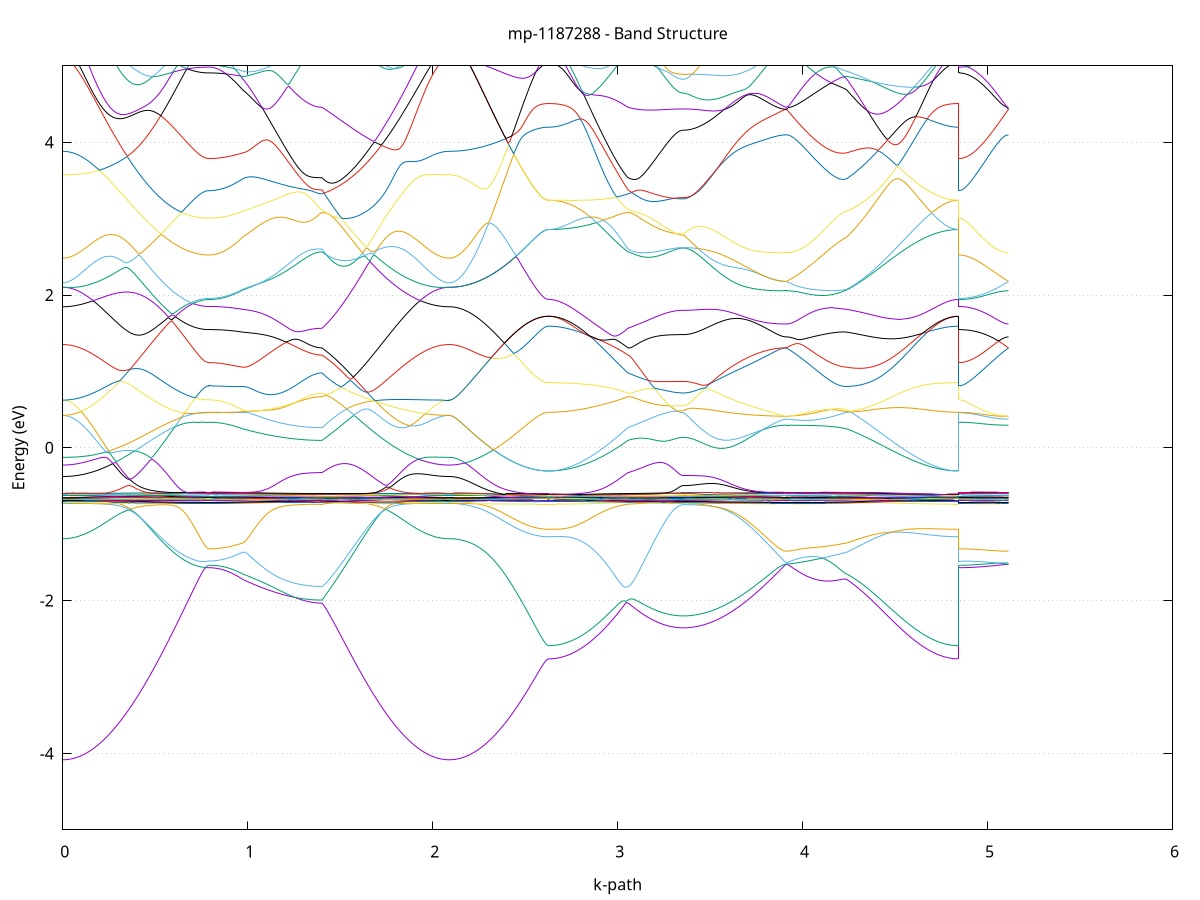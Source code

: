 set title 'mp-1187288 - Band Structure'
set xlabel 'k-path'
set ylabel 'Energy (eV)'
set grid y
set yrange [-5:5]
set terminal png size 800,600
set output 'mp-1187288_bands_gnuplot.png'
plot '-' using 1:2 with lines notitle, '-' using 1:2 with lines notitle, '-' using 1:2 with lines notitle, '-' using 1:2 with lines notitle, '-' using 1:2 with lines notitle, '-' using 1:2 with lines notitle, '-' using 1:2 with lines notitle, '-' using 1:2 with lines notitle, '-' using 1:2 with lines notitle, '-' using 1:2 with lines notitle, '-' using 1:2 with lines notitle, '-' using 1:2 with lines notitle, '-' using 1:2 with lines notitle, '-' using 1:2 with lines notitle, '-' using 1:2 with lines notitle, '-' using 1:2 with lines notitle, '-' using 1:2 with lines notitle, '-' using 1:2 with lines notitle, '-' using 1:2 with lines notitle, '-' using 1:2 with lines notitle, '-' using 1:2 with lines notitle, '-' using 1:2 with lines notitle, '-' using 1:2 with lines notitle, '-' using 1:2 with lines notitle, '-' using 1:2 with lines notitle, '-' using 1:2 with lines notitle, '-' using 1:2 with lines notitle, '-' using 1:2 with lines notitle, '-' using 1:2 with lines notitle, '-' using 1:2 with lines notitle, '-' using 1:2 with lines notitle, '-' using 1:2 with lines notitle, '-' using 1:2 with lines notitle, '-' using 1:2 with lines notitle, '-' using 1:2 with lines notitle, '-' using 1:2 with lines notitle, '-' using 1:2 with lines notitle, '-' using 1:2 with lines notitle, '-' using 1:2 with lines notitle, '-' using 1:2 with lines notitle, '-' using 1:2 with lines notitle, '-' using 1:2 with lines notitle, '-' using 1:2 with lines notitle, '-' using 1:2 with lines notitle, '-' using 1:2 with lines notitle, '-' using 1:2 with lines notitle, '-' using 1:2 with lines notitle, '-' using 1:2 with lines notitle, '-' using 1:2 with lines notitle, '-' using 1:2 with lines notitle, '-' using 1:2 with lines notitle, '-' using 1:2 with lines notitle, '-' using 1:2 with lines notitle, '-' using 1:2 with lines notitle, '-' using 1:2 with lines notitle, '-' using 1:2 with lines notitle, '-' using 1:2 with lines notitle, '-' using 1:2 with lines notitle, '-' using 1:2 with lines notitle, '-' using 1:2 with lines notitle, '-' using 1:2 with lines notitle, '-' using 1:2 with lines notitle, '-' using 1:2 with lines notitle, '-' using 1:2 with lines notitle, '-' using 1:2 with lines notitle, '-' using 1:2 with lines notitle, '-' using 1:2 with lines notitle, '-' using 1:2 with lines notitle, '-' using 1:2 with lines notitle, '-' using 1:2 with lines notitle, '-' using 1:2 with lines notitle, '-' using 1:2 with lines notitle, '-' using 1:2 with lines notitle, '-' using 1:2 with lines notitle, '-' using 1:2 with lines notitle, '-' using 1:2 with lines notitle, '-' using 1:2 with lines notitle, '-' using 1:2 with lines notitle, '-' using 1:2 with lines notitle, '-' using 1:2 with lines notitle
0.000000 -41.541897
0.009994 -41.541897
0.019989 -41.541897
0.029983 -41.541897
0.039977 -41.541897
0.049972 -41.541797
0.059966 -41.541797
0.069960 -41.541697
0.079955 -41.541697
0.089949 -41.541597
0.099943 -41.541497
0.109938 -41.541397
0.119932 -41.541297
0.129926 -41.541197
0.139921 -41.541097
0.149915 -41.540997
0.159909 -41.540897
0.169904 -41.540797
0.179898 -41.540597
0.189892 -41.540497
0.199886 -41.540397
0.209881 -41.540197
0.219875 -41.539997
0.229869 -41.539897
0.239864 -41.539697
0.249858 -41.539497
0.259852 -41.539297
0.269847 -41.539197
0.279841 -41.538997
0.289835 -41.538797
0.299830 -41.538597
0.309824 -41.538397
0.319818 -41.538197
0.329813 -41.537897
0.339807 -41.537697
0.349801 -41.537497
0.359796 -41.537297
0.369790 -41.537097
0.379784 -41.536797
0.389779 -41.536597
0.399773 -41.536397
0.409767 -41.536097
0.419762 -41.535897
0.429756 -41.535597
0.439750 -41.535397
0.449745 -41.535197
0.459739 -41.534897
0.469733 -41.534697
0.479728 -41.534397
0.489722 -41.534197
0.499716 -41.533897
0.509711 -41.533697
0.519705 -41.533497
0.529699 -41.533197
0.539694 -41.532997
0.549688 -41.532697
0.559682 -41.532497
0.569677 -41.532297
0.579671 -41.531997
0.589665 -41.531797
0.599659 -41.531597
0.609654 -41.531397
0.619648 -41.531197
0.629642 -41.530997
0.639637 -41.530797
0.649631 -41.530597
0.659625 -41.530397
0.669620 -41.530197
0.679614 -41.529997
0.689608 -41.529897
0.699603 -41.529697
0.709597 -41.529597
0.719591 -41.529397
0.729586 -41.529297
0.739580 -41.529197
0.749574 -41.529097
0.759569 -41.528997
0.769563 -41.528997
0.779557 -41.528997
0.789552 -41.528997
0.789552 -41.528997
0.799191 -41.528997
0.808830 -41.528997
0.818470 -41.528997
0.828109 -41.528997
0.837748 -41.528997
0.847388 -41.529097
0.857027 -41.529097
0.866666 -41.529197
0.876305 -41.529197
0.885945 -41.529297
0.895584 -41.529297
0.905223 -41.529397
0.914863 -41.529497
0.924502 -41.529497
0.934141 -41.529597
0.943781 -41.529697
0.953420 -41.529797
0.963059 -41.529897
0.972699 -41.529997
0.972699 -41.529997
0.982670 -41.530097
0.992642 -41.530197
1.002614 -41.530197
1.012586 -41.530297
1.022558 -41.530397
1.032530 -41.530497
1.042502 -41.530497
1.052474 -41.530597
1.062446 -41.530697
1.072418 -41.530697
1.082390 -41.530797
1.092362 -41.530897
1.102334 -41.530897
1.112306 -41.530997
1.122277 -41.531097
1.132249 -41.531097
1.142221 -41.531197
1.152193 -41.531197
1.162165 -41.531297
1.172137 -41.531297
1.182109 -41.531397
1.192081 -41.531397
1.202053 -41.531497
1.212025 -41.531497
1.221997 -41.531597
1.231969 -41.531597
1.241941 -41.531597
1.251913 -41.531697
1.261884 -41.531697
1.271856 -41.531697
1.281828 -41.531797
1.291800 -41.531797
1.301772 -41.531797
1.311744 -41.531897
1.321716 -41.531897
1.331688 -41.531897
1.341660 -41.531897
1.351632 -41.531897
1.361604 -41.531897
1.371576 -41.531897
1.381548 -41.531897
1.391520 -41.531897
1.401491 -41.531897
1.401491 -41.531897
1.411460 -41.531697
1.421428 -41.531397
1.431396 -41.531297
1.441364 -41.531097
1.451332 -41.530797
1.461300 -41.530597
1.471268 -41.530397
1.481237 -41.530297
1.491205 -41.530597
1.501173 -41.530897
1.511141 -41.531197
1.521109 -41.531397
1.531077 -41.531697
1.541045 -41.531997
1.551014 -41.532297
1.560982 -41.532597
1.570950 -41.532897
1.580918 -41.533097
1.590886 -41.533397
1.600854 -41.533697
1.610822 -41.533997
1.620791 -41.534297
1.630759 -41.534497
1.640727 -41.534797
1.650695 -41.535097
1.660663 -41.535297
1.670631 -41.535597
1.680599 -41.535897
1.690568 -41.536097
1.700536 -41.536397
1.710504 -41.536597
1.720472 -41.536897
1.730440 -41.537097
1.740408 -41.537397
1.750376 -41.537597
1.760345 -41.537797
1.770313 -41.538097
1.780281 -41.538297
1.790249 -41.538497
1.800217 -41.538697
1.810185 -41.538897
1.820153 -41.539097
1.830122 -41.539297
1.840090 -41.539497
1.850058 -41.539697
1.860026 -41.539897
1.869994 -41.539997
1.879962 -41.540197
1.889930 -41.540397
1.899899 -41.540497
1.909867 -41.540597
1.919835 -41.540797
1.929803 -41.540897
1.939771 -41.540997
1.949739 -41.541097
1.959707 -41.541197
1.969675 -41.541297
1.979644 -41.541397
1.989612 -41.541497
1.999580 -41.541597
2.009548 -41.541697
2.019516 -41.541697
2.029484 -41.541797
2.039453 -41.541797
2.049421 -41.541897
2.059389 -41.541897
2.069357 -41.541897
2.079325 -41.541897
2.089293 -41.541897
2.089293 -41.541897
2.099252 -41.541897
2.109211 -41.541897
2.119170 -41.541897
2.129129 -41.541897
2.139088 -41.541797
2.149047 -41.541797
2.159005 -41.541797
2.168964 -41.541697
2.178923 -41.541697
2.188882 -41.541597
2.198841 -41.541597
2.208800 -41.541497
2.218759 -41.541397
2.228718 -41.541297
2.238677 -41.541197
2.248636 -41.541197
2.258594 -41.541097
2.268553 -41.540997
2.278512 -41.540897
2.288471 -41.540797
2.298430 -41.540597
2.308389 -41.540497
2.318348 -41.540397
2.328307 -41.540297
2.338266 -41.540197
2.348225 -41.539997
2.358183 -41.539897
2.368142 -41.539797
2.378101 -41.539597
2.388060 -41.539497
2.398019 -41.539397
2.407978 -41.539197
2.417937 -41.539097
2.427896 -41.538997
2.437855 -41.538797
2.447814 -41.538697
2.457772 -41.538597
2.467731 -41.538497
2.477690 -41.538297
2.487649 -41.538197
2.497608 -41.538097
2.507567 -41.537997
2.517526 -41.537897
2.527485 -41.537797
2.537444 -41.537697
2.547403 -41.537597
2.557361 -41.537497
2.567320 -41.537497
2.577279 -41.537397
2.587238 -41.537397
2.597197 -41.537297
2.607156 -41.537297
2.617115 -41.537297
2.627074 -41.537297
2.627074 -41.537297
2.637046 -41.537297
2.647018 -41.537297
2.656989 -41.537297
2.666961 -41.537197
2.676933 -41.537197
2.686905 -41.537197
2.696877 -41.537097
2.706849 -41.537097
2.716821 -41.536997
2.726793 -41.536997
2.736765 -41.536897
2.746737 -41.536797
2.756709 -41.536697
2.766681 -41.536697
2.776653 -41.536597
2.786625 -41.536497
2.796596 -41.536397
2.806568 -41.536297
2.816540 -41.536097
2.826512 -41.535997
2.836484 -41.535897
2.846456 -41.535797
2.856428 -41.535597
2.866400 -41.535497
2.876372 -41.535297
2.886344 -41.535197
2.896316 -41.534997
2.906288 -41.534897
2.916260 -41.534697
2.926232 -41.534397
2.936203 -41.534297
2.946175 -41.534197
2.956147 -41.533997
2.966119 -41.533797
2.976091 -41.533597
2.986063 -41.533397
2.996035 -41.533197
3.006007 -41.532997
3.015979 -41.532797
3.025951 -41.532597
3.035923 -41.532397
3.045895 -41.532197
3.055867 -41.531897
3.055867 -41.531897
3.065815 -41.531897
3.075763 -41.531797
3.085712 -41.531697
3.095660 -41.531597
3.105609 -41.531597
3.115557 -41.531497
3.125505 -41.531497
3.135454 -41.531497
3.145402 -41.531397
3.155350 -41.531397
3.165299 -41.531397
3.175247 -41.531397
3.185196 -41.531397
3.195144 -41.531397
3.205092 -41.531397
3.215041 -41.531497
3.224989 -41.531497
3.234938 -41.531497
3.244886 -41.531597
3.254834 -41.531597
3.264783 -41.531597
3.274731 -41.531597
3.284680 -41.531597
3.294628 -41.531697
3.304576 -41.531697
3.314525 -41.531697
3.324473 -41.531697
3.334421 -41.531697
3.344370 -41.531697
3.354318 -41.531697
3.354318 -41.531697
3.364288 -41.531697
3.374257 -41.531697
3.384227 -41.531697
3.394197 -41.531697
3.404166 -41.531697
3.414136 -41.531697
3.424105 -41.531597
3.434075 -41.531597
3.444045 -41.531597
3.454014 -41.531597
3.463984 -41.531497
3.473953 -41.531497
3.483923 -41.531497
3.493893 -41.531397
3.503862 -41.531397
3.513832 -41.531297
3.523801 -41.531297
3.533771 -41.531197
3.543741 -41.531197
3.553710 -41.531097
3.563680 -41.530997
3.573649 -41.530997
3.583619 -41.530897
3.593589 -41.530897
3.603558 -41.530797
3.613528 -41.530697
3.623497 -41.530697
3.633467 -41.530597
3.643436 -41.530497
3.653406 -41.530397
3.663376 -41.530397
3.673345 -41.530297
3.683315 -41.530197
3.693284 -41.530097
3.703254 -41.530097
3.713224 -41.529997
3.723193 -41.529897
3.733163 -41.529797
3.743132 -41.529697
3.753102 -41.529697
3.763072 -41.529597
3.773041 -41.529497
3.783011 -41.529497
3.792980 -41.529397
3.802950 -41.529297
3.812920 -41.529297
3.822889 -41.529197
3.832859 -41.529197
3.842828 -41.529097
3.852798 -41.529097
3.862768 -41.528997
3.872737 -41.528997
3.882707 -41.528997
3.892676 -41.528997
3.902646 -41.528997
3.912616 -41.528997
3.912616 -41.528997
3.922474 -41.528997
3.932333 -41.528997
3.942192 -41.528997
3.952050 -41.528997
3.961909 -41.528997
3.971768 -41.528997
3.981627 -41.528997
3.991485 -41.529097
4.001344 -41.529097
4.011203 -41.529097
4.021062 -41.529097
4.030920 -41.529197
4.040779 -41.529197
4.050638 -41.529197
4.060496 -41.529297
4.070355 -41.529297
4.080214 -41.529297
4.090073 -41.529397
4.099931 -41.529397
4.109790 -41.529397
4.119649 -41.529497
4.129507 -41.529497
4.139366 -41.529497
4.149225 -41.529597
4.159084 -41.529597
4.168942 -41.529597
4.178801 -41.529697
4.188660 -41.529697
4.198519 -41.529797
4.208377 -41.529797
4.218236 -41.529897
4.228095 -41.529997
4.237953 -41.529997
4.237953 -41.529997
4.247894 -41.530097
4.257836 -41.530197
4.267777 -41.530397
4.277718 -41.530497
4.287659 -41.530597
4.297600 -41.530797
4.307541 -41.530897
4.317482 -41.530997
4.327423 -41.531197
4.337364 -41.531297
4.347305 -41.531497
4.357246 -41.531597
4.367187 -41.531797
4.377128 -41.531897
4.387069 -41.532097
4.397010 -41.532297
4.406951 -41.532397
4.416893 -41.532597
4.426834 -41.532797
4.436775 -41.532897
4.446716 -41.533097
4.456657 -41.533197
4.466598 -41.533397
4.476539 -41.533597
4.486480 -41.533697
4.496421 -41.533897
4.506362 -41.534097
4.516303 -41.534197
4.526244 -41.534397
4.536185 -41.534497
4.546126 -41.534697
4.556067 -41.534797
4.566008 -41.534997
4.575950 -41.535097
4.585891 -41.535297
4.595832 -41.535397
4.605773 -41.535597
4.615714 -41.535697
4.625655 -41.535797
4.635596 -41.535897
4.645537 -41.536097
4.655478 -41.536197
4.665419 -41.536297
4.675360 -41.536397
4.685301 -41.536497
4.695242 -41.536597
4.705183 -41.536697
4.715124 -41.536797
4.725065 -41.536797
4.735007 -41.536897
4.744948 -41.536997
4.754889 -41.536997
4.764830 -41.537097
4.774771 -41.537097
4.784712 -41.537197
4.794653 -41.537197
4.804594 -41.537197
4.814535 -41.537297
4.824476 -41.537297
4.834417 -41.537297
4.844358 -41.537297
4.844358 -41.528997
4.854317 -41.528997
4.864276 -41.528997
4.874235 -41.528997
4.884194 -41.528997
4.894153 -41.528997
4.904112 -41.528997
4.914070 -41.528997
4.924029 -41.528997
4.933988 -41.528997
4.943947 -41.528997
4.953906 -41.528997
4.963865 -41.528997
4.973824 -41.528997
4.983783 -41.528997
4.993742 -41.528997
5.003701 -41.528997
5.013659 -41.528997
5.023618 -41.528997
5.033577 -41.528997
5.043536 -41.528997
5.053495 -41.528997
5.063454 -41.528997
5.073413 -41.528997
5.083372 -41.528997
5.093331 -41.528997
5.103290 -41.528997
5.113248 -41.528997
e
0.000000 -41.520697
0.009994 -41.520697
0.019989 -41.520797
0.029983 -41.520797
0.039977 -41.520797
0.049972 -41.520797
0.059966 -41.520797
0.069960 -41.520797
0.079955 -41.520997
0.089949 -41.520997
0.099943 -41.521097
0.109938 -41.521097
0.119932 -41.521197
0.129926 -41.521297
0.139921 -41.521397
0.149915 -41.521397
0.159909 -41.521597
0.169904 -41.521597
0.179898 -41.521797
0.189892 -41.521897
0.199886 -41.521997
0.209881 -41.522097
0.219875 -41.522197
0.229869 -41.522297
0.239864 -41.522497
0.249858 -41.522597
0.259852 -41.522797
0.269847 -41.522897
0.279841 -41.522997
0.289835 -41.523197
0.299830 -41.523297
0.309824 -41.523497
0.319818 -41.523597
0.329813 -41.523797
0.339807 -41.523997
0.349801 -41.524097
0.359796 -41.524297
0.369790 -41.524397
0.379784 -41.524597
0.389779 -41.524797
0.399773 -41.524897
0.409767 -41.525097
0.419762 -41.525297
0.429756 -41.525397
0.439750 -41.525597
0.449745 -41.525697
0.459739 -41.525897
0.469733 -41.526097
0.479728 -41.526197
0.489722 -41.526397
0.499716 -41.526497
0.509711 -41.526697
0.519705 -41.526797
0.529699 -41.526997
0.539694 -41.527097
0.549688 -41.527197
0.559682 -41.527397
0.569677 -41.527497
0.579671 -41.527597
0.589665 -41.527697
0.599659 -41.527797
0.609654 -41.527997
0.619648 -41.528097
0.629642 -41.528197
0.639637 -41.528197
0.649631 -41.528297
0.659625 -41.528397
0.669620 -41.528497
0.679614 -41.528597
0.689608 -41.528597
0.699603 -41.528697
0.709597 -41.528797
0.719591 -41.528797
0.729586 -41.528797
0.739580 -41.528897
0.749574 -41.528897
0.759569 -41.528897
0.769563 -41.528897
0.779557 -41.528997
0.789552 -41.528997
0.789552 -41.528997
0.799191 -41.528997
0.808830 -41.528997
0.818470 -41.528897
0.828109 -41.528897
0.837748 -41.528897
0.847388 -41.528897
0.857027 -41.528797
0.866666 -41.528797
0.876305 -41.528697
0.885945 -41.528697
0.895584 -41.528597
0.905223 -41.528497
0.914863 -41.528497
0.924502 -41.528397
0.934141 -41.528297
0.943781 -41.528197
0.953420 -41.528097
0.963059 -41.527997
0.972699 -41.527897
0.972699 -41.527897
0.982670 -41.527897
0.992642 -41.527797
1.002614 -41.527697
1.012586 -41.527697
1.022558 -41.527697
1.032530 -41.527597
1.042502 -41.527597
1.052474 -41.527597
1.062446 -41.527597
1.072418 -41.527597
1.082390 -41.527597
1.092362 -41.527597
1.102334 -41.527597
1.112306 -41.527597
1.122277 -41.527597
1.132249 -41.527697
1.142221 -41.527697
1.152193 -41.527697
1.162165 -41.527697
1.172137 -41.527797
1.182109 -41.527797
1.192081 -41.527797
1.202053 -41.527897
1.212025 -41.527897
1.221997 -41.527897
1.231969 -41.527897
1.241941 -41.527997
1.251913 -41.527997
1.261884 -41.527997
1.271856 -41.527997
1.281828 -41.528097
1.291800 -41.528097
1.301772 -41.528097
1.311744 -41.528097
1.321716 -41.528097
1.331688 -41.528097
1.341660 -41.528197
1.351632 -41.528197
1.361604 -41.528197
1.371576 -41.528197
1.381548 -41.528197
1.391520 -41.528197
1.401491 -41.528197
1.401491 -41.528197
1.411460 -41.528497
1.421428 -41.528697
1.431396 -41.528997
1.441364 -41.529197
1.451332 -41.529497
1.461300 -41.529797
1.471268 -41.530097
1.481237 -41.530097
1.491205 -41.529897
1.501173 -41.529697
1.511141 -41.529497
1.521109 -41.529197
1.531077 -41.528997
1.541045 -41.528797
1.551014 -41.528497
1.560982 -41.528297
1.570950 -41.528097
1.580918 -41.527797
1.590886 -41.527597
1.600854 -41.527397
1.610822 -41.527197
1.620791 -41.526897
1.630759 -41.526697
1.640727 -41.526497
1.650695 -41.526297
1.660663 -41.525997
1.670631 -41.525797
1.680599 -41.525597
1.690568 -41.525397
1.700536 -41.525197
1.710504 -41.524997
1.720472 -41.524797
1.730440 -41.524597
1.740408 -41.524397
1.750376 -41.524197
1.760345 -41.523997
1.770313 -41.523797
1.780281 -41.523697
1.790249 -41.523497
1.800217 -41.523297
1.810185 -41.523197
1.820153 -41.522997
1.830122 -41.522797
1.840090 -41.522697
1.850058 -41.522497
1.860026 -41.522397
1.869994 -41.522297
1.879962 -41.522097
1.889930 -41.521997
1.899899 -41.521897
1.909867 -41.521797
1.919835 -41.521697
1.929803 -41.521597
1.939771 -41.521497
1.949739 -41.521397
1.959707 -41.521297
1.969675 -41.521197
1.979644 -41.521097
1.989612 -41.521097
1.999580 -41.520997
2.009548 -41.520997
2.019516 -41.520897
2.029484 -41.520897
2.039453 -41.520797
2.049421 -41.520797
2.059389 -41.520797
2.069357 -41.520797
2.079325 -41.520697
2.089293 -41.520697
2.089293 -41.520697
2.099252 -41.520697
2.109211 -41.520697
2.119170 -41.520697
2.129129 -41.520697
2.139088 -41.520697
2.149047 -41.520697
2.159005 -41.520697
2.168964 -41.520697
2.178923 -41.520697
2.188882 -41.520697
2.198841 -41.520697
2.208800 -41.520697
2.218759 -41.520697
2.228718 -41.520697
2.238677 -41.520697
2.248636 -41.520697
2.258594 -41.520697
2.268553 -41.520697
2.278512 -41.520697
2.288471 -41.520797
2.298430 -41.520897
2.308389 -41.520997
2.318348 -41.521197
2.328307 -41.521297
2.338266 -41.521397
2.348225 -41.521497
2.358183 -41.521697
2.368142 -41.521797
2.378101 -41.521897
2.388060 -41.522097
2.398019 -41.522197
2.407978 -41.522297
2.417937 -41.522497
2.427896 -41.522597
2.437855 -41.522697
2.447814 -41.522897
2.457772 -41.522997
2.467731 -41.523097
2.477690 -41.523197
2.487649 -41.523297
2.497608 -41.523497
2.507567 -41.523597
2.517526 -41.523697
2.527485 -41.523797
2.537444 -41.523897
2.547403 -41.523897
2.557361 -41.523997
2.567320 -41.524097
2.577279 -41.524097
2.587238 -41.524197
2.597197 -41.524197
2.607156 -41.524197
2.617115 -41.524297
2.627074 -41.524297
2.627074 -41.524297
2.637046 -41.524297
2.647018 -41.524297
2.656989 -41.524297
2.666961 -41.524297
2.676933 -41.524297
2.686905 -41.524297
2.696877 -41.524297
2.706849 -41.524297
2.716821 -41.524297
2.726793 -41.524297
2.736765 -41.524297
2.746737 -41.524297
2.756709 -41.524297
2.766681 -41.524297
2.776653 -41.524297
2.786625 -41.524297
2.796596 -41.524397
2.806568 -41.524397
2.816540 -41.524397
2.826512 -41.524497
2.836484 -41.524497
2.846456 -41.524597
2.856428 -41.524597
2.866400 -41.524697
2.876372 -41.524797
2.886344 -41.524897
2.896316 -41.524997
2.906288 -41.525097
2.916260 -41.525297
2.926232 -41.525397
2.936203 -41.525597
2.946175 -41.525797
2.956147 -41.525897
2.966119 -41.526097
2.976091 -41.526297
2.986063 -41.526497
2.996035 -41.526797
3.006007 -41.526997
3.015979 -41.527197
3.025951 -41.527497
3.035923 -41.527697
3.045895 -41.527897
3.055867 -41.528197
3.055867 -41.528197
3.065815 -41.528297
3.075763 -41.528397
3.085712 -41.528497
3.095660 -41.528597
3.105609 -41.528697
3.115557 -41.528697
3.125505 -41.528797
3.135454 -41.528797
3.145402 -41.528897
3.155350 -41.528897
3.165299 -41.528997
3.175247 -41.528997
3.185196 -41.528997
3.195144 -41.528997
3.205092 -41.528997
3.215041 -41.528997
3.224989 -41.528997
3.234938 -41.528997
3.244886 -41.528997
3.254834 -41.528997
3.264783 -41.528997
3.274731 -41.528997
3.284680 -41.528997
3.294628 -41.528997
3.304576 -41.528997
3.314525 -41.528997
3.324473 -41.528997
3.334421 -41.528997
3.344370 -41.528997
3.354318 -41.528997
3.354318 -41.528997
3.364288 -41.528997
3.374257 -41.528997
3.384227 -41.528997
3.394197 -41.528997
3.404166 -41.528997
3.414136 -41.528997
3.424105 -41.528997
3.434075 -41.528997
3.444045 -41.528997
3.454014 -41.528997
3.463984 -41.528997
3.473953 -41.528997
3.483923 -41.528997
3.493893 -41.528997
3.503862 -41.528997
3.513832 -41.528997
3.523801 -41.528997
3.533771 -41.528997
3.543741 -41.528997
3.553710 -41.528997
3.563680 -41.528997
3.573649 -41.528997
3.583619 -41.528997
3.593589 -41.528997
3.603558 -41.528997
3.613528 -41.528997
3.623497 -41.528997
3.633467 -41.528997
3.643436 -41.528997
3.653406 -41.528997
3.663376 -41.528997
3.673345 -41.528997
3.683315 -41.528997
3.693284 -41.528997
3.703254 -41.528997
3.713224 -41.528997
3.723193 -41.528997
3.733163 -41.528997
3.743132 -41.528997
3.753102 -41.528997
3.763072 -41.528997
3.773041 -41.528997
3.783011 -41.528997
3.792980 -41.528997
3.802950 -41.528997
3.812920 -41.528997
3.822889 -41.528997
3.832859 -41.528997
3.842828 -41.528897
3.852798 -41.528997
3.862768 -41.528997
3.872737 -41.528997
3.882707 -41.528997
3.892676 -41.528997
3.902646 -41.528997
3.912616 -41.528997
3.912616 -41.528997
3.922474 -41.528997
3.932333 -41.528997
3.942192 -41.528997
3.952050 -41.528997
3.961909 -41.528897
3.971768 -41.528897
3.981627 -41.528897
3.991485 -41.528897
4.001344 -41.528897
4.011203 -41.528897
4.021062 -41.528797
4.030920 -41.528797
4.040779 -41.528797
4.050638 -41.528797
4.060496 -41.528697
4.070355 -41.528697
4.080214 -41.528697
4.090073 -41.528697
4.099931 -41.528597
4.109790 -41.528597
4.119649 -41.528497
4.129507 -41.528497
4.139366 -41.528497
4.149225 -41.528397
4.159084 -41.528397
4.168942 -41.528297
4.178801 -41.528297
4.188660 -41.528197
4.198519 -41.528197
4.208377 -41.528097
4.218236 -41.528097
4.228095 -41.527997
4.237953 -41.527897
4.237953 -41.527897
4.247894 -41.527797
4.257836 -41.527697
4.267777 -41.527597
4.277718 -41.527497
4.287659 -41.527297
4.297600 -41.527197
4.307541 -41.527097
4.317482 -41.526897
4.327423 -41.526797
4.337364 -41.526597
4.347305 -41.526497
4.357246 -41.526297
4.367187 -41.526197
4.377128 -41.525997
4.387069 -41.525897
4.397010 -41.525697
4.406951 -41.525597
4.416893 -41.525397
4.426834 -41.525197
4.436775 -41.525097
4.446716 -41.524897
4.456657 -41.524797
4.466598 -41.524597
4.476539 -41.524397
4.486480 -41.524297
4.496421 -41.524197
4.506362 -41.524197
4.516303 -41.524197
4.526244 -41.524197
4.536185 -41.524197
4.546126 -41.524197
4.556067 -41.524197
4.566008 -41.524197
4.575950 -41.524197
4.585891 -41.524197
4.595832 -41.524197
4.605773 -41.524197
4.615714 -41.524297
4.625655 -41.524297
4.635596 -41.524297
4.645537 -41.524297
4.655478 -41.524297
4.665419 -41.524297
4.675360 -41.524297
4.685301 -41.524297
4.695242 -41.524297
4.705183 -41.524297
4.715124 -41.524297
4.725065 -41.524297
4.735007 -41.524297
4.744948 -41.524297
4.754889 -41.524297
4.764830 -41.524297
4.774771 -41.524297
4.784712 -41.524297
4.794653 -41.524297
4.804594 -41.524297
4.814535 -41.524297
4.824476 -41.524297
4.834417 -41.524297
4.844358 -41.524297
4.844358 -41.528997
4.854317 -41.528997
4.864276 -41.528997
4.874235 -41.528997
4.884194 -41.528997
4.894153 -41.528997
4.904112 -41.528997
4.914070 -41.528997
4.924029 -41.528997
4.933988 -41.528997
4.943947 -41.528997
4.953906 -41.528997
4.963865 -41.528997
4.973824 -41.528997
4.983783 -41.528997
4.993742 -41.528997
5.003701 -41.528997
5.013659 -41.528997
5.023618 -41.528997
5.033577 -41.528997
5.043536 -41.528997
5.053495 -41.528997
5.063454 -41.528997
5.073413 -41.528997
5.083372 -41.528997
5.093331 -41.528997
5.103290 -41.528997
5.113248 -41.528897
e
0.000000 -41.519597
0.009994 -41.519597
0.019989 -41.519597
0.029983 -41.519597
0.039977 -41.519697
0.049972 -41.519697
0.059966 -41.519697
0.069960 -41.519597
0.079955 -41.519697
0.089949 -41.519697
0.099943 -41.519697
0.109938 -41.519697
0.119932 -41.519697
0.129926 -41.519797
0.139921 -41.519797
0.149915 -41.519797
0.159909 -41.519797
0.169904 -41.519897
0.179898 -41.519897
0.189892 -41.519897
0.199886 -41.519897
0.209881 -41.519997
0.219875 -41.519997
0.229869 -41.519997
0.239864 -41.520097
0.249858 -41.520097
0.259852 -41.520197
0.269847 -41.520197
0.279841 -41.520197
0.289835 -41.520197
0.299830 -41.520297
0.309824 -41.520397
0.319818 -41.520397
0.329813 -41.520497
0.339807 -41.520597
0.349801 -41.520597
0.359796 -41.520697
0.369790 -41.520697
0.379784 -41.520797
0.389779 -41.520897
0.399773 -41.520897
0.409767 -41.520997
0.419762 -41.521097
0.429756 -41.521097
0.439750 -41.521197
0.449745 -41.521297
0.459739 -41.521397
0.469733 -41.521497
0.479728 -41.521497
0.489722 -41.521597
0.499716 -41.521697
0.509711 -41.521797
0.519705 -41.521897
0.529699 -41.521997
0.539694 -41.522097
0.549688 -41.522197
0.559682 -41.522297
0.569677 -41.522397
0.579671 -41.522497
0.589665 -41.522597
0.599659 -41.522697
0.609654 -41.522797
0.619648 -41.522897
0.629642 -41.522997
0.639637 -41.523097
0.649631 -41.523197
0.659625 -41.523297
0.669620 -41.523397
0.679614 -41.523497
0.689608 -41.523597
0.699603 -41.523697
0.709597 -41.523797
0.719591 -41.523897
0.729586 -41.523997
0.739580 -41.523997
0.749574 -41.524097
0.759569 -41.524097
0.769563 -41.524197
0.779557 -41.524197
0.789552 -41.524197
0.789552 -41.524197
0.799191 -41.524197
0.808830 -41.524197
0.818470 -41.524197
0.828109 -41.524197
0.837748 -41.524197
0.847388 -41.524197
0.857027 -41.524197
0.866666 -41.524197
0.876305 -41.524197
0.885945 -41.524197
0.895584 -41.524197
0.905223 -41.524197
0.914863 -41.524197
0.924502 -41.524197
0.934141 -41.524197
0.943781 -41.524197
0.953420 -41.524197
0.963059 -41.524197
0.972699 -41.524197
0.972699 -41.524197
0.982670 -41.524197
0.992642 -41.524197
1.002614 -41.524197
1.012586 -41.524097
1.022558 -41.524097
1.032530 -41.524097
1.042502 -41.523997
1.052474 -41.523997
1.062446 -41.523897
1.072418 -41.523797
1.082390 -41.523797
1.092362 -41.523697
1.102334 -41.523597
1.112306 -41.523597
1.122277 -41.523497
1.132249 -41.523397
1.142221 -41.523297
1.152193 -41.523197
1.162165 -41.523197
1.172137 -41.523097
1.182109 -41.522997
1.192081 -41.522897
1.202053 -41.522897
1.212025 -41.522797
1.221997 -41.522697
1.231969 -41.522697
1.241941 -41.522597
1.251913 -41.522497
1.261884 -41.522497
1.271856 -41.522397
1.281828 -41.522397
1.291800 -41.522297
1.301772 -41.522297
1.311744 -41.522297
1.321716 -41.522197
1.331688 -41.522197
1.341660 -41.522197
1.351632 -41.522197
1.361604 -41.522097
1.371576 -41.522097
1.381548 -41.522097
1.391520 -41.522097
1.401491 -41.522097
1.401491 -41.522097
1.411460 -41.522097
1.421428 -41.521997
1.431396 -41.521997
1.441364 -41.521897
1.451332 -41.521897
1.461300 -41.521797
1.471268 -41.521797
1.481237 -41.521797
1.491205 -41.521697
1.501173 -41.521597
1.511141 -41.521597
1.521109 -41.521497
1.531077 -41.521497
1.541045 -41.521497
1.551014 -41.521397
1.560982 -41.521397
1.570950 -41.521297
1.580918 -41.521197
1.590886 -41.521197
1.600854 -41.521097
1.610822 -41.521097
1.620791 -41.520997
1.630759 -41.520997
1.640727 -41.520897
1.650695 -41.520897
1.660663 -41.520797
1.670631 -41.520797
1.680599 -41.520797
1.690568 -41.520697
1.700536 -41.520697
1.710504 -41.520597
1.720472 -41.520597
1.730440 -41.520497
1.740408 -41.520497
1.750376 -41.520397
1.760345 -41.520397
1.770313 -41.520297
1.780281 -41.520297
1.790249 -41.520297
1.800217 -41.520197
1.810185 -41.520197
1.820153 -41.520097
1.830122 -41.520097
1.840090 -41.520097
1.850058 -41.519997
1.860026 -41.519997
1.869994 -41.519997
1.879962 -41.519997
1.889930 -41.519897
1.899899 -41.519897
1.909867 -41.519897
1.919835 -41.519797
1.929803 -41.519797
1.939771 -41.519797
1.949739 -41.519797
1.959707 -41.519797
1.969675 -41.519697
1.979644 -41.519697
1.989612 -41.519697
1.999580 -41.519697
2.009548 -41.519697
2.019516 -41.519697
2.029484 -41.519697
2.039453 -41.519697
2.049421 -41.519697
2.059389 -41.519597
2.069357 -41.519597
2.079325 -41.519597
2.089293 -41.519597
2.089293 -41.519597
2.099252 -41.519597
2.109211 -41.519697
2.119170 -41.519697
2.129129 -41.519697
2.139088 -41.519697
2.149047 -41.519797
2.159005 -41.519797
2.168964 -41.519797
2.178923 -41.519897
2.188882 -41.519897
2.198841 -41.519997
2.208800 -41.520097
2.218759 -41.520197
2.228718 -41.520197
2.238677 -41.520297
2.248636 -41.520397
2.258594 -41.520497
2.268553 -41.520597
2.278512 -41.520697
2.288471 -41.520797
2.298430 -41.520797
2.308389 -41.520797
2.318348 -41.520797
2.328307 -41.520797
2.338266 -41.520697
2.348225 -41.520797
2.358183 -41.520797
2.368142 -41.520797
2.378101 -41.520697
2.388060 -41.520697
2.398019 -41.520797
2.407978 -41.520797
2.417937 -41.520797
2.427896 -41.520797
2.437855 -41.520797
2.447814 -41.520797
2.457772 -41.520697
2.467731 -41.520797
2.477690 -41.520797
2.487649 -41.520797
2.497608 -41.520797
2.507567 -41.520797
2.517526 -41.520797
2.527485 -41.520797
2.537444 -41.520797
2.547403 -41.520797
2.557361 -41.520797
2.567320 -41.520797
2.577279 -41.520797
2.587238 -41.520797
2.597197 -41.520797
2.607156 -41.520797
2.617115 -41.520797
2.627074 -41.520797
2.627074 -41.520797
2.637046 -41.520797
2.647018 -41.520797
2.656989 -41.520797
2.666961 -41.520797
2.676933 -41.520797
2.686905 -41.520897
2.696877 -41.520897
2.706849 -41.520997
2.716821 -41.520997
2.726793 -41.521097
2.736765 -41.521097
2.746737 -41.521197
2.756709 -41.521297
2.766681 -41.521297
2.776653 -41.521397
2.786625 -41.521497
2.796596 -41.521597
2.806568 -41.521697
2.816540 -41.521697
2.826512 -41.521797
2.836484 -41.521897
2.846456 -41.521997
2.856428 -41.521997
2.866400 -41.522097
2.876372 -41.522197
2.886344 -41.522197
2.896316 -41.522197
2.906288 -41.522297
2.916260 -41.522297
2.926232 -41.522297
2.936203 -41.522297
2.946175 -41.522297
2.956147 -41.522297
2.966119 -41.522297
2.976091 -41.522297
2.986063 -41.522297
2.996035 -41.522297
3.006007 -41.522297
3.015979 -41.522197
3.025951 -41.522197
3.035923 -41.522197
3.045895 -41.522097
3.055867 -41.522097
3.055867 -41.522097
3.065815 -41.522097
3.075763 -41.522097
3.085712 -41.521997
3.095660 -41.521997
3.105609 -41.521997
3.115557 -41.521997
3.125505 -41.521897
3.135454 -41.521897
3.145402 -41.521897
3.155350 -41.521897
3.165299 -41.521797
3.175247 -41.521797
3.185196 -41.521797
3.195144 -41.521797
3.205092 -41.521697
3.215041 -41.521697
3.224989 -41.521697
3.234938 -41.521697
3.244886 -41.521597
3.254834 -41.521597
3.264783 -41.521597
3.274731 -41.521597
3.284680 -41.521597
3.294628 -41.521497
3.304576 -41.521497
3.314525 -41.521497
3.324473 -41.521497
3.334421 -41.521497
3.344370 -41.521497
3.354318 -41.521497
3.354318 -41.521497
3.364288 -41.521497
3.374257 -41.521497
3.384227 -41.521497
3.394197 -41.521497
3.404166 -41.521497
3.414136 -41.521597
3.424105 -41.521597
3.434075 -41.521597
3.444045 -41.521597
3.454014 -41.521597
3.463984 -41.521697
3.473953 -41.521697
3.483923 -41.521797
3.493893 -41.521797
3.503862 -41.521797
3.513832 -41.521897
3.523801 -41.521897
3.533771 -41.521997
3.543741 -41.521997
3.553710 -41.522097
3.563680 -41.522197
3.573649 -41.522197
3.583619 -41.522297
3.593589 -41.522297
3.603558 -41.522397
3.613528 -41.522497
3.623497 -41.522497
3.633467 -41.522597
3.643436 -41.522697
3.653406 -41.522797
3.663376 -41.522797
3.673345 -41.522897
3.683315 -41.522997
3.693284 -41.522997
3.703254 -41.523097
3.713224 -41.523197
3.723193 -41.523297
3.733163 -41.523297
3.743132 -41.523397
3.753102 -41.523497
3.763072 -41.523597
3.773041 -41.523597
3.783011 -41.523697
3.792980 -41.523797
3.802950 -41.523797
3.812920 -41.523897
3.822889 -41.523897
3.832859 -41.523997
3.842828 -41.523997
3.852798 -41.524097
3.862768 -41.524097
3.872737 -41.524097
3.882707 -41.524197
3.892676 -41.524197
3.902646 -41.524197
3.912616 -41.524197
3.912616 -41.524197
3.922474 -41.524197
3.932333 -41.524197
3.942192 -41.524197
3.952050 -41.524197
3.961909 -41.524197
3.971768 -41.524197
3.981627 -41.524097
3.991485 -41.524097
4.001344 -41.524097
4.011203 -41.524097
4.021062 -41.524097
4.030920 -41.524097
4.040779 -41.524097
4.050638 -41.524097
4.060496 -41.524097
4.070355 -41.524097
4.080214 -41.524097
4.090073 -41.524097
4.099931 -41.524097
4.109790 -41.524097
4.119649 -41.524097
4.129507 -41.524097
4.139366 -41.524097
4.149225 -41.524097
4.159084 -41.524097
4.168942 -41.524197
4.178801 -41.524197
4.188660 -41.524197
4.198519 -41.524197
4.208377 -41.524197
4.218236 -41.524197
4.228095 -41.524197
4.237953 -41.524197
4.237953 -41.524197
4.247894 -41.524197
4.257836 -41.524197
4.267777 -41.524197
4.277718 -41.524197
4.287659 -41.524197
4.297600 -41.524197
4.307541 -41.524197
4.317482 -41.524197
4.327423 -41.524197
4.337364 -41.524197
4.347305 -41.524197
4.357246 -41.524197
4.367187 -41.524197
4.377128 -41.524197
4.387069 -41.524197
4.397010 -41.524197
4.406951 -41.524197
4.416893 -41.524197
4.426834 -41.524197
4.436775 -41.524197
4.446716 -41.524197
4.456657 -41.524197
4.466598 -41.524197
4.476539 -41.524197
4.486480 -41.524197
4.496421 -41.524097
4.506362 -41.523997
4.516303 -41.523797
4.526244 -41.523597
4.536185 -41.523497
4.546126 -41.523297
4.556067 -41.523197
4.566008 -41.522997
4.575950 -41.522897
4.585891 -41.522797
4.595832 -41.522597
4.605773 -41.522497
4.615714 -41.522397
4.625655 -41.522197
4.635596 -41.522097
4.645537 -41.521997
4.655478 -41.521897
4.665419 -41.521797
4.675360 -41.521697
4.685301 -41.521597
4.695242 -41.521497
4.705183 -41.521397
4.715124 -41.521297
4.725065 -41.521197
4.735007 -41.521097
4.744948 -41.521097
4.754889 -41.520997
4.764830 -41.520997
4.774771 -41.520897
4.784712 -41.520897
4.794653 -41.520797
4.804594 -41.520797
4.814535 -41.520797
4.824476 -41.520797
4.834417 -41.520797
4.844358 -41.520797
4.844358 -41.524197
4.854317 -41.524197
4.864276 -41.524197
4.874235 -41.524197
4.884194 -41.524197
4.894153 -41.524197
4.904112 -41.524197
4.914070 -41.524197
4.924029 -41.524197
4.933988 -41.524197
4.943947 -41.524197
4.953906 -41.524197
4.963865 -41.524197
4.973824 -41.524197
4.983783 -41.524197
4.993742 -41.524197
5.003701 -41.524197
5.013659 -41.524197
5.023618 -41.524197
5.033577 -41.524197
5.043536 -41.524197
5.053495 -41.524197
5.063454 -41.524197
5.073413 -41.524197
5.083372 -41.524197
5.093331 -41.524197
5.103290 -41.524197
5.113248 -41.524197
e
0.000000 -36.024797
0.009994 -36.024797
0.019989 -36.024797
0.029983 -36.024797
0.039977 -36.024797
0.049972 -36.024797
0.059966 -36.024797
0.069960 -36.024797
0.079955 -36.024797
0.089949 -36.024797
0.099943 -36.024797
0.109938 -36.024797
0.119932 -36.024797
0.129926 -36.024797
0.139921 -36.024797
0.149915 -36.024797
0.159909 -36.024797
0.169904 -36.024797
0.179898 -36.024797
0.189892 -36.024797
0.199886 -36.024797
0.209881 -36.024797
0.219875 -36.024797
0.229869 -36.024797
0.239864 -36.024797
0.249858 -36.024797
0.259852 -36.024797
0.269847 -36.024797
0.279841 -36.024797
0.289835 -36.024797
0.299830 -36.024797
0.309824 -36.024797
0.319818 -36.024797
0.329813 -36.024797
0.339807 -36.024797
0.349801 -36.024797
0.359796 -36.024797
0.369790 -36.024797
0.379784 -36.024797
0.389779 -36.024797
0.399773 -36.024797
0.409767 -36.024797
0.419762 -36.024797
0.429756 -36.024797
0.439750 -36.024797
0.449745 -36.024797
0.459739 -36.024797
0.469733 -36.024797
0.479728 -36.024797
0.489722 -36.024797
0.499716 -36.024797
0.509711 -36.024797
0.519705 -36.024797
0.529699 -36.024797
0.539694 -36.024797
0.549688 -36.024797
0.559682 -36.024797
0.569677 -36.024797
0.579671 -36.024697
0.589665 -36.024697
0.599659 -36.024697
0.609654 -36.024697
0.619648 -36.024697
0.629642 -36.024697
0.639637 -36.024697
0.649631 -36.024697
0.659625 -36.024697
0.669620 -36.024697
0.679614 -36.024697
0.689608 -36.024697
0.699603 -36.024697
0.709597 -36.024697
0.719591 -36.024697
0.729586 -36.024697
0.739580 -36.024697
0.749574 -36.024697
0.759569 -36.024697
0.769563 -36.024697
0.779557 -36.024697
0.789552 -36.024697
0.789552 -36.024697
0.799191 -36.024697
0.808830 -36.024697
0.818470 -36.024697
0.828109 -36.024697
0.837748 -36.024697
0.847388 -36.024697
0.857027 -36.024697
0.866666 -36.024697
0.876305 -36.024697
0.885945 -36.024697
0.895584 -36.024697
0.905223 -36.024697
0.914863 -36.024697
0.924502 -36.024697
0.934141 -36.024697
0.943781 -36.024697
0.953420 -36.024697
0.963059 -36.024697
0.972699 -36.024797
0.972699 -36.024797
0.982670 -36.024797
0.992642 -36.024797
1.002614 -36.024797
1.012586 -36.024797
1.022558 -36.024797
1.032530 -36.024797
1.042502 -36.024797
1.052474 -36.024797
1.062446 -36.024797
1.072418 -36.024797
1.082390 -36.024797
1.092362 -36.024797
1.102334 -36.024797
1.112306 -36.024797
1.122277 -36.024797
1.132249 -36.024797
1.142221 -36.024797
1.152193 -36.024797
1.162165 -36.024797
1.172137 -36.024797
1.182109 -36.024797
1.192081 -36.024797
1.202053 -36.024797
1.212025 -36.024797
1.221997 -36.024797
1.231969 -36.024797
1.241941 -36.024797
1.251913 -36.024797
1.261884 -36.024797
1.271856 -36.024797
1.281828 -36.024797
1.291800 -36.024797
1.301772 -36.024797
1.311744 -36.024797
1.321716 -36.024797
1.331688 -36.024797
1.341660 -36.024797
1.351632 -36.024797
1.361604 -36.024797
1.371576 -36.024797
1.381548 -36.024797
1.391520 -36.024797
1.401491 -36.024797
1.401491 -36.024797
1.411460 -36.024797
1.421428 -36.024797
1.431396 -36.024797
1.441364 -36.024797
1.451332 -36.024797
1.461300 -36.024797
1.471268 -36.024797
1.481237 -36.024797
1.491205 -36.024797
1.501173 -36.024797
1.511141 -36.024797
1.521109 -36.024797
1.531077 -36.024797
1.541045 -36.024797
1.551014 -36.024797
1.560982 -36.024797
1.570950 -36.024797
1.580918 -36.024797
1.590886 -36.024797
1.600854 -36.024797
1.610822 -36.024797
1.620791 -36.024797
1.630759 -36.024797
1.640727 -36.024797
1.650695 -36.024797
1.660663 -36.024797
1.670631 -36.024797
1.680599 -36.024797
1.690568 -36.024797
1.700536 -36.024797
1.710504 -36.024797
1.720472 -36.024797
1.730440 -36.024797
1.740408 -36.024797
1.750376 -36.024797
1.760345 -36.024797
1.770313 -36.024797
1.780281 -36.024797
1.790249 -36.024797
1.800217 -36.024797
1.810185 -36.024797
1.820153 -36.024797
1.830122 -36.024797
1.840090 -36.024797
1.850058 -36.024797
1.860026 -36.024797
1.869994 -36.024797
1.879962 -36.024797
1.889930 -36.024797
1.899899 -36.024797
1.909867 -36.024797
1.919835 -36.024797
1.929803 -36.024797
1.939771 -36.024797
1.949739 -36.024797
1.959707 -36.024797
1.969675 -36.024797
1.979644 -36.024797
1.989612 -36.024797
1.999580 -36.024797
2.009548 -36.024797
2.019516 -36.024797
2.029484 -36.024797
2.039453 -36.024797
2.049421 -36.024797
2.059389 -36.024797
2.069357 -36.024797
2.079325 -36.024797
2.089293 -36.024797
2.089293 -36.024797
2.099252 -36.024797
2.109211 -36.024797
2.119170 -36.024797
2.129129 -36.024797
2.139088 -36.024797
2.149047 -36.024797
2.159005 -36.024797
2.168964 -36.024797
2.178923 -36.024797
2.188882 -36.024797
2.198841 -36.024797
2.208800 -36.024797
2.218759 -36.024797
2.228718 -36.024797
2.238677 -36.024797
2.248636 -36.024797
2.258594 -36.024797
2.268553 -36.024797
2.278512 -36.024797
2.288471 -36.024797
2.298430 -36.024797
2.308389 -36.024797
2.318348 -36.024797
2.328307 -36.024797
2.338266 -36.024797
2.348225 -36.024797
2.358183 -36.024797
2.368142 -36.024797
2.378101 -36.024797
2.388060 -36.024797
2.398019 -36.024797
2.407978 -36.024797
2.417937 -36.024797
2.427896 -36.024797
2.437855 -36.024797
2.447814 -36.024797
2.457772 -36.024797
2.467731 -36.024797
2.477690 -36.024797
2.487649 -36.024797
2.497608 -36.024797
2.507567 -36.024797
2.517526 -36.024797
2.527485 -36.024797
2.537444 -36.024897
2.547403 -36.024897
2.557361 -36.024897
2.567320 -36.024897
2.577279 -36.024897
2.587238 -36.024897
2.597197 -36.024897
2.607156 -36.024897
2.617115 -36.024897
2.627074 -36.024897
2.627074 -36.024897
2.637046 -36.024897
2.647018 -36.024897
2.656989 -36.024897
2.666961 -36.024897
2.676933 -36.024897
2.686905 -36.024897
2.696877 -36.024897
2.706849 -36.024897
2.716821 -36.024897
2.726793 -36.024897
2.736765 -36.024897
2.746737 -36.024797
2.756709 -36.024797
2.766681 -36.024797
2.776653 -36.024797
2.786625 -36.024797
2.796596 -36.024797
2.806568 -36.024797
2.816540 -36.024797
2.826512 -36.024797
2.836484 -36.024797
2.846456 -36.024797
2.856428 -36.024797
2.866400 -36.024797
2.876372 -36.024797
2.886344 -36.024797
2.896316 -36.024797
2.906288 -36.024797
2.916260 -36.024797
2.926232 -36.024797
2.936203 -36.024797
2.946175 -36.024797
2.956147 -36.024797
2.966119 -36.024797
2.976091 -36.024797
2.986063 -36.024797
2.996035 -36.024797
3.006007 -36.024797
3.015979 -36.024797
3.025951 -36.024797
3.035923 -36.024797
3.045895 -36.024797
3.055867 -36.024797
3.055867 -36.024797
3.065815 -36.024797
3.075763 -36.024797
3.085712 -36.024797
3.095660 -36.024797
3.105609 -36.024797
3.115557 -36.024797
3.125505 -36.024797
3.135454 -36.024797
3.145402 -36.024797
3.155350 -36.024797
3.165299 -36.024797
3.175247 -36.024797
3.185196 -36.024797
3.195144 -36.024797
3.205092 -36.024797
3.215041 -36.024797
3.224989 -36.024797
3.234938 -36.024797
3.244886 -36.024797
3.254834 -36.024797
3.264783 -36.024797
3.274731 -36.024797
3.284680 -36.024797
3.294628 -36.024797
3.304576 -36.024797
3.314525 -36.024797
3.324473 -36.024797
3.334421 -36.024797
3.344370 -36.024797
3.354318 -36.024797
3.354318 -36.024797
3.364288 -36.024797
3.374257 -36.024797
3.384227 -36.024797
3.394197 -36.024797
3.404166 -36.024797
3.414136 -36.024797
3.424105 -36.024797
3.434075 -36.024797
3.444045 -36.024797
3.454014 -36.024797
3.463984 -36.024797
3.473953 -36.024797
3.483923 -36.024797
3.493893 -36.024797
3.503862 -36.024797
3.513832 -36.024797
3.523801 -36.024797
3.533771 -36.024797
3.543741 -36.024797
3.553710 -36.024797
3.563680 -36.024797
3.573649 -36.024797
3.583619 -36.024797
3.593589 -36.024797
3.603558 -36.024797
3.613528 -36.024797
3.623497 -36.024797
3.633467 -36.024797
3.643436 -36.024797
3.653406 -36.024797
3.663376 -36.024797
3.673345 -36.024797
3.683315 -36.024797
3.693284 -36.024797
3.703254 -36.024797
3.713224 -36.024797
3.723193 -36.024797
3.733163 -36.024697
3.743132 -36.024697
3.753102 -36.024697
3.763072 -36.024697
3.773041 -36.024697
3.783011 -36.024697
3.792980 -36.024697
3.802950 -36.024697
3.812920 -36.024697
3.822889 -36.024697
3.832859 -36.024697
3.842828 -36.024697
3.852798 -36.024697
3.862768 -36.024697
3.872737 -36.024697
3.882707 -36.024697
3.892676 -36.024697
3.902646 -36.024697
3.912616 -36.024697
3.912616 -36.024697
3.922474 -36.024697
3.932333 -36.024697
3.942192 -36.024697
3.952050 -36.024697
3.961909 -36.024697
3.971768 -36.024697
3.981627 -36.024697
3.991485 -36.024697
4.001344 -36.024697
4.011203 -36.024697
4.021062 -36.024697
4.030920 -36.024697
4.040779 -36.024697
4.050638 -36.024697
4.060496 -36.024697
4.070355 -36.024697
4.080214 -36.024697
4.090073 -36.024697
4.099931 -36.024697
4.109790 -36.024697
4.119649 -36.024697
4.129507 -36.024697
4.139366 -36.024697
4.149225 -36.024697
4.159084 -36.024697
4.168942 -36.024697
4.178801 -36.024697
4.188660 -36.024697
4.198519 -36.024697
4.208377 -36.024697
4.218236 -36.024797
4.228095 -36.024797
4.237953 -36.024797
4.237953 -36.024797
4.247894 -36.024797
4.257836 -36.024797
4.267777 -36.024797
4.277718 -36.024797
4.287659 -36.024797
4.297600 -36.024797
4.307541 -36.024797
4.317482 -36.024797
4.327423 -36.024797
4.337364 -36.024797
4.347305 -36.024797
4.357246 -36.024797
4.367187 -36.024797
4.377128 -36.024797
4.387069 -36.024797
4.397010 -36.024797
4.406951 -36.024797
4.416893 -36.024797
4.426834 -36.024797
4.436775 -36.024797
4.446716 -36.024797
4.456657 -36.024797
4.466598 -36.024797
4.476539 -36.024797
4.486480 -36.024797
4.496421 -36.024797
4.506362 -36.024797
4.516303 -36.024797
4.526244 -36.024797
4.536185 -36.024797
4.546126 -36.024797
4.556067 -36.024797
4.566008 -36.024797
4.575950 -36.024797
4.585891 -36.024797
4.595832 -36.024797
4.605773 -36.024797
4.615714 -36.024797
4.625655 -36.024797
4.635596 -36.024797
4.645537 -36.024797
4.655478 -36.024797
4.665419 -36.024797
4.675360 -36.024797
4.685301 -36.024797
4.695242 -36.024797
4.705183 -36.024797
4.715124 -36.024797
4.725065 -36.024797
4.735007 -36.024797
4.744948 -36.024897
4.754889 -36.024897
4.764830 -36.024897
4.774771 -36.024897
4.784712 -36.024897
4.794653 -36.024897
4.804594 -36.024897
4.814535 -36.024897
4.824476 -36.024897
4.834417 -36.024897
4.844358 -36.024897
4.844358 -36.024697
4.854317 -36.024697
4.864276 -36.024697
4.874235 -36.024697
4.884194 -36.024697
4.894153 -36.024697
4.904112 -36.024697
4.914070 -36.024697
4.924029 -36.024697
4.933988 -36.024697
4.943947 -36.024697
4.953906 -36.024697
4.963865 -36.024697
4.973824 -36.024697
4.983783 -36.024697
4.993742 -36.024697
5.003701 -36.024697
5.013659 -36.024697
5.023618 -36.024697
5.033577 -36.024697
5.043536 -36.024697
5.053495 -36.024697
5.063454 -36.024697
5.073413 -36.024697
5.083372 -36.024697
5.093331 -36.024697
5.103290 -36.024697
5.113248 -36.024697
e
0.000000 -20.467697
0.009994 -20.467697
0.019989 -20.467697
0.029983 -20.467797
0.039977 -20.467897
0.049972 -20.467997
0.059966 -20.468097
0.069960 -20.468297
0.079955 -20.468497
0.089949 -20.468697
0.099943 -20.468997
0.109938 -20.469297
0.119932 -20.469597
0.129926 -20.469997
0.139921 -20.470397
0.149915 -20.470797
0.159909 -20.471197
0.169904 -20.471697
0.179898 -20.472197
0.189892 -20.472697
0.199886 -20.473297
0.209881 -20.473897
0.219875 -20.474497
0.229869 -20.475197
0.239864 -20.475797
0.249858 -20.476497
0.259852 -20.477197
0.269847 -20.477997
0.279841 -20.478697
0.289835 -20.479497
0.299830 -20.480297
0.309824 -20.481097
0.319818 -20.481897
0.329813 -20.482697
0.339807 -20.483597
0.349801 -20.484397
0.359796 -20.485297
0.369790 -20.486197
0.379784 -20.486997
0.389779 -20.487897
0.399773 -20.488697
0.409767 -20.489597
0.419762 -20.490497
0.429756 -20.491297
0.439750 -20.492197
0.449745 -20.492997
0.459739 -20.493897
0.469733 -20.494697
0.479728 -20.495497
0.489722 -20.496297
0.499716 -20.497097
0.509711 -20.497897
0.519705 -20.498697
0.529699 -20.499397
0.539694 -20.500197
0.549688 -20.500897
0.559682 -20.501597
0.569677 -20.502197
0.579671 -20.502897
0.589665 -20.503497
0.599659 -20.504097
0.609654 -20.504697
0.619648 -20.505197
0.629642 -20.505697
0.639637 -20.506197
0.649631 -20.506697
0.659625 -20.507097
0.669620 -20.507497
0.679614 -20.507897
0.689608 -20.508197
0.699603 -20.508597
0.709597 -20.508797
0.719591 -20.509097
0.729586 -20.509297
0.739580 -20.509497
0.749574 -20.509597
0.759569 -20.509797
0.769563 -20.509797
0.779557 -20.509897
0.789552 -20.509897
0.789552 -20.509897
0.799191 -20.509797
0.808830 -20.509597
0.818470 -20.509297
0.828109 -20.508797
0.837748 -20.508197
0.847388 -20.507497
0.857027 -20.506597
0.866666 -20.505597
0.876305 -20.504497
0.885945 -20.503197
0.895584 -20.501797
0.905223 -20.500297
0.914863 -20.498697
0.924502 -20.496897
0.934141 -20.495097
0.943781 -20.493097
0.953420 -20.490997
0.963059 -20.488797
0.972699 -20.486497
0.972699 -20.486497
0.982670 -20.484797
0.992642 -20.482997
1.002614 -20.481097
1.012586 -20.479097
1.022558 -20.477097
1.032530 -20.475097
1.042502 -20.472997
1.052474 -20.470797
1.062446 -20.468597
1.072418 -20.466997
1.082390 -20.466497
1.092362 -20.465897
1.102334 -20.465297
1.112306 -20.464597
1.122277 -20.463897
1.132249 -20.463097
1.142221 -20.462197
1.152193 -20.461297
1.162165 -20.460297
1.172137 -20.459297
1.182109 -20.458197
1.192081 -20.457097
1.202053 -20.455897
1.212025 -20.454697
1.221997 -20.453397
1.231969 -20.452097
1.241941 -20.450697
1.251913 -20.449297
1.261884 -20.447897
1.271856 -20.446397
1.281828 -20.444897
1.291800 -20.443397
1.301772 -20.441797
1.311744 -20.440297
1.321716 -20.438697
1.331688 -20.437097
1.341660 -20.435497
1.351632 -20.433897
1.361604 -20.432297
1.371576 -20.430697
1.381548 -20.429197
1.391520 -20.427897
1.401491 -20.427297
1.401491 -20.427297
1.411460 -20.426297
1.421428 -20.425397
1.431396 -20.424597
1.441364 -20.423897
1.451332 -20.423197
1.461300 -20.422497
1.471268 -20.421897
1.481237 -20.422197
1.491205 -20.424097
1.501173 -20.425997
1.511141 -20.427897
1.521109 -20.429697
1.531077 -20.431497
1.541045 -20.433297
1.551014 -20.434997
1.560982 -20.436697
1.570950 -20.438397
1.580918 -20.439997
1.590886 -20.441597
1.600854 -20.443197
1.610822 -20.444697
1.620791 -20.446197
1.630759 -20.447597
1.640727 -20.448997
1.650695 -20.450397
1.660663 -20.451697
1.670631 -20.452897
1.680599 -20.454097
1.690568 -20.455297
1.700536 -20.456397
1.710504 -20.457497
1.720472 -20.458497
1.730440 -20.459497
1.740408 -20.460397
1.750376 -20.461197
1.760345 -20.462097
1.770313 -20.462797
1.780281 -20.463597
1.790249 -20.464197
1.800217 -20.464897
1.810185 -20.465397
1.820153 -20.465997
1.830122 -20.466397
1.840090 -20.466897
1.850058 -20.467297
1.860026 -20.467597
1.869994 -20.467897
1.879962 -20.468097
1.889930 -20.468397
1.899899 -20.468497
1.909867 -20.468597
1.919835 -20.468697
1.929803 -20.468797
1.939771 -20.468797
1.949739 -20.468797
1.959707 -20.468797
1.969675 -20.468697
1.979644 -20.468597
1.989612 -20.468497
1.999580 -20.468397
2.009548 -20.468297
2.019516 -20.468197
2.029484 -20.468097
2.039453 -20.467997
2.049421 -20.467897
2.059389 -20.467797
2.069357 -20.467697
2.079325 -20.467697
2.089293 -20.467697
2.089293 -20.467697
2.099252 -20.467597
2.109211 -20.467497
2.119170 -20.467297
2.129129 -20.466997
2.139088 -20.466597
2.149047 -20.466097
2.159005 -20.465497
2.168964 -20.464797
2.178923 -20.464097
2.188882 -20.463297
2.198841 -20.462397
2.208800 -20.461397
2.218759 -20.460297
2.228718 -20.459097
2.238677 -20.457897
2.248636 -20.456497
2.258594 -20.455097
2.268553 -20.453597
2.278512 -20.452097
2.288471 -20.451497
2.298430 -20.452497
2.308389 -20.453497
2.318348 -20.454397
2.328307 -20.455397
2.338266 -20.456397
2.348225 -20.457297
2.358183 -20.458197
2.368142 -20.459097
2.378101 -20.459997
2.388060 -20.460897
2.398019 -20.461797
2.407978 -20.462597
2.417937 -20.463397
2.427896 -20.464197
2.437855 -20.464897
2.447814 -20.465597
2.457772 -20.466297
2.467731 -20.466897
2.477690 -20.467597
2.487649 -20.468097
2.497608 -20.468697
2.507567 -20.469197
2.517526 -20.469697
2.527485 -20.470097
2.537444 -20.470497
2.547403 -20.470797
2.557361 -20.471097
2.567320 -20.471397
2.577279 -20.471597
2.587238 -20.471797
2.597197 -20.471997
2.607156 -20.472097
2.617115 -20.472097
2.627074 -20.472197
2.627074 -20.472197
2.637046 -20.472097
2.647018 -20.471997
2.656989 -20.471897
2.666961 -20.471697
2.676933 -20.471397
2.686905 -20.471097
2.696877 -20.470597
2.706849 -20.470197
2.716821 -20.469697
2.726793 -20.469097
2.736765 -20.468397
2.746737 -20.467797
2.756709 -20.466997
2.766681 -20.466197
2.776653 -20.465297
2.786625 -20.464397
2.796596 -20.463397
2.806568 -20.462397
2.816540 -20.461297
2.826512 -20.460197
2.836484 -20.458997
2.846456 -20.457797
2.856428 -20.456497
2.866400 -20.455197
2.876372 -20.453797
2.886344 -20.452397
2.896316 -20.450997
2.906288 -20.449497
2.916260 -20.447997
2.926232 -20.446397
2.936203 -20.444797
2.946175 -20.443197
2.956147 -20.441597
2.966119 -20.439897
2.976091 -20.438197
2.986063 -20.436497
2.996035 -20.434697
3.006007 -20.432997
3.015979 -20.431697
3.025951 -20.430497
3.035923 -20.429397
3.045895 -20.428297
3.055867 -20.427297
3.055867 -20.427297
3.065815 -20.426797
3.075763 -20.426497
3.085712 -20.426197
3.095660 -20.425997
3.105609 -20.425997
3.115557 -20.426097
3.125505 -20.426397
3.135454 -20.426897
3.145402 -20.427497
3.155350 -20.428297
3.165299 -20.429197
3.175247 -20.430097
3.185196 -20.431097
3.195144 -20.432097
3.205092 -20.433097
3.215041 -20.433997
3.224989 -20.434897
3.234938 -20.435797
3.244886 -20.436597
3.254834 -20.437397
3.264783 -20.438097
3.274731 -20.438697
3.284680 -20.439297
3.294628 -20.439797
3.304576 -20.440197
3.314525 -20.440497
3.324473 -20.440797
3.334421 -20.440997
3.344370 -20.441097
3.354318 -20.441097
3.354318 -20.441097
3.364288 -20.441197
3.374257 -20.441297
3.384227 -20.441497
3.394197 -20.441797
3.404166 -20.442197
3.414136 -20.442597
3.424105 -20.443197
3.434075 -20.443897
3.444045 -20.444697
3.454014 -20.445697
3.463984 -20.446697
3.473953 -20.447897
3.483923 -20.449197
3.493893 -20.450597
3.503862 -20.452197
3.513832 -20.453797
3.523801 -20.455597
3.533771 -20.457397
3.543741 -20.459297
3.553710 -20.461197
3.563680 -20.463197
3.573649 -20.465197
3.583619 -20.467197
3.593589 -20.469197
3.603558 -20.471197
3.613528 -20.473297
3.623497 -20.475197
3.633467 -20.477197
3.643436 -20.479097
3.653406 -20.480997
3.663376 -20.482897
3.673345 -20.484697
3.683315 -20.486497
3.693284 -20.488197
3.703254 -20.489797
3.713224 -20.491397
3.723193 -20.492997
3.733163 -20.494397
3.743132 -20.495797
3.753102 -20.497197
3.763072 -20.498397
3.773041 -20.499597
3.783011 -20.500697
3.792980 -20.501797
3.802950 -20.502697
3.812920 -20.503597
3.822889 -20.504397
3.832859 -20.505097
3.842828 -20.505797
3.852798 -20.506297
3.862768 -20.506797
3.872737 -20.507197
3.882707 -20.507497
3.892676 -20.507697
3.902646 -20.507797
3.912616 -20.507897
3.912616 -20.507897
3.922474 -20.507797
3.932333 -20.507797
3.942192 -20.507797
3.952050 -20.507697
3.961909 -20.507597
3.971768 -20.507497
3.981627 -20.507297
3.991485 -20.507097
4.001344 -20.506797
4.011203 -20.506597
4.021062 -20.506197
4.030920 -20.505897
4.040779 -20.505397
4.050638 -20.504997
4.060496 -20.504497
4.070355 -20.503897
4.080214 -20.503297
4.090073 -20.502597
4.099931 -20.501897
4.109790 -20.501097
4.119649 -20.500297
4.129507 -20.499397
4.139366 -20.498397
4.149225 -20.497497
4.159084 -20.496397
4.168942 -20.495297
4.178801 -20.494197
4.188660 -20.492997
4.198519 -20.491797
4.208377 -20.490497
4.218236 -20.489197
4.228095 -20.487897
4.237953 -20.486497
4.237953 -20.486497
4.247894 -20.483997
4.257836 -20.481497
4.267777 -20.478797
4.277718 -20.475997
4.287659 -20.473197
4.297600 -20.470197
4.307541 -20.469997
4.317482 -20.470197
4.327423 -20.470397
4.337364 -20.470597
4.347305 -20.470797
4.357246 -20.470997
4.367187 -20.471097
4.377128 -20.471297
4.387069 -20.471397
4.397010 -20.471497
4.406951 -20.471597
4.416893 -20.471697
4.426834 -20.471797
4.436775 -20.471897
4.446716 -20.471997
4.456657 -20.471997
4.466598 -20.472097
4.476539 -20.472097
4.486480 -20.472197
4.496421 -20.472197
4.506362 -20.472297
4.516303 -20.472297
4.526244 -20.472297
4.536185 -20.472297
4.546126 -20.472297
4.556067 -20.472297
4.566008 -20.472397
4.575950 -20.472397
4.585891 -20.472397
4.595832 -20.472397
4.605773 -20.472397
4.615714 -20.472397
4.625655 -20.472297
4.635596 -20.472297
4.645537 -20.472297
4.655478 -20.472297
4.665419 -20.472297
4.675360 -20.472297
4.685301 -20.472297
4.695242 -20.472297
4.705183 -20.472297
4.715124 -20.472297
4.725065 -20.472197
4.735007 -20.472197
4.744948 -20.472197
4.754889 -20.472197
4.764830 -20.472197
4.774771 -20.472197
4.784712 -20.472197
4.794653 -20.472197
4.804594 -20.472197
4.814535 -20.472197
4.824476 -20.472197
4.834417 -20.472197
4.844358 -20.472197
4.844358 -20.509897
4.854317 -20.509897
4.864276 -20.509897
4.874235 -20.509797
4.884194 -20.509797
4.894153 -20.509697
4.904112 -20.509697
4.914070 -20.509597
4.924029 -20.509497
4.933988 -20.509397
4.943947 -20.509297
4.953906 -20.509197
4.963865 -20.509097
4.973824 -20.508997
4.983783 -20.508797
4.993742 -20.508697
5.003701 -20.508597
5.013659 -20.508497
5.023618 -20.508397
5.033577 -20.508297
5.043536 -20.508197
5.053495 -20.508097
5.063454 -20.507997
5.073413 -20.507997
5.083372 -20.507897
5.093331 -20.507897
5.103290 -20.507897
5.113248 -20.507897
e
0.000000 -20.438797
0.009994 -20.438797
0.019989 -20.438697
0.029983 -20.438597
0.039977 -20.438497
0.049972 -20.438297
0.059966 -20.438097
0.069960 -20.437797
0.079955 -20.437497
0.089949 -20.437197
0.099943 -20.436797
0.109938 -20.436297
0.119932 -20.435897
0.129926 -20.435297
0.139921 -20.434797
0.149915 -20.434197
0.159909 -20.433497
0.169904 -20.432797
0.179898 -20.431997
0.189892 -20.431197
0.199886 -20.430397
0.209881 -20.429497
0.219875 -20.428497
0.229869 -20.427497
0.239864 -20.426497
0.249858 -20.425397
0.259852 -20.424297
0.269847 -20.423197
0.279841 -20.421997
0.289835 -20.420697
0.299830 -20.419397
0.309824 -20.418097
0.319818 -20.416797
0.329813 -20.415397
0.339807 -20.413997
0.349801 -20.412497
0.359796 -20.412397
0.369790 -20.413897
0.379784 -20.415297
0.389779 -20.416697
0.399773 -20.418197
0.409767 -20.419497
0.419762 -20.420897
0.429756 -20.422297
0.439750 -20.423597
0.449745 -20.424897
0.459739 -20.426197
0.469733 -20.427397
0.479728 -20.428697
0.489722 -20.429797
0.499716 -20.430997
0.509711 -20.432097
0.519705 -20.433197
0.529699 -20.434297
0.539694 -20.435397
0.549688 -20.436397
0.559682 -20.437297
0.569677 -20.438297
0.579671 -20.439197
0.589665 -20.439997
0.599659 -20.440897
0.609654 -20.441597
0.619648 -20.442897
0.629642 -20.444997
0.639637 -20.446997
0.649631 -20.448897
0.659625 -20.450697
0.669620 -20.452297
0.679614 -20.453897
0.689608 -20.455297
0.699603 -20.456597
0.709597 -20.457797
0.719591 -20.458797
0.729586 -20.459697
0.739580 -20.460497
0.749574 -20.461097
0.759569 -20.461597
0.769563 -20.461897
0.779557 -20.462097
0.789552 -20.462197
0.789552 -20.462197
0.799191 -20.462197
0.808830 -20.462297
0.818470 -20.462497
0.828109 -20.462697
0.837748 -20.462997
0.847388 -20.463297
0.857027 -20.463697
0.866666 -20.464097
0.876305 -20.464397
0.885945 -20.464797
0.895584 -20.465197
0.905223 -20.465597
0.914863 -20.465997
0.924502 -20.466397
0.934141 -20.466697
0.943781 -20.467097
0.953420 -20.467397
0.963059 -20.467797
0.972699 -20.468097
0.972699 -20.468097
0.982670 -20.468297
0.992642 -20.468397
1.002614 -20.468497
1.012586 -20.468497
1.022558 -20.468397
1.032530 -20.468197
1.042502 -20.467997
1.052474 -20.467697
1.062446 -20.467397
1.072418 -20.466397
1.082390 -20.464097
1.092362 -20.461697
1.102334 -20.459397
1.112306 -20.456997
1.122277 -20.454597
1.132249 -20.452197
1.142221 -20.449697
1.152193 -20.447297
1.162165 -20.444797
1.172137 -20.442297
1.182109 -20.439897
1.192081 -20.437497
1.202053 -20.435097
1.212025 -20.432697
1.221997 -20.430397
1.231969 -20.428097
1.241941 -20.425897
1.251913 -20.423697
1.261884 -20.421697
1.271856 -20.419697
1.281828 -20.417797
1.291800 -20.415997
1.301772 -20.414397
1.311744 -20.413597
1.321716 -20.414597
1.331688 -20.415697
1.341660 -20.416897
1.351632 -20.418097
1.361604 -20.419397
1.371576 -20.420797
1.381548 -20.422197
1.391520 -20.423397
1.401491 -20.423997
1.401491 -20.423997
1.411460 -20.422197
1.421428 -20.420397
1.431396 -20.418597
1.441364 -20.416797
1.451332 -20.416297
1.461300 -20.418297
1.471268 -20.420197
1.481237 -20.421297
1.491205 -20.420697
1.501173 -20.420197
1.511141 -20.419597
1.521109 -20.419097
1.531077 -20.418597
1.541045 -20.417997
1.551014 -20.417497
1.560982 -20.416997
1.570950 -20.416397
1.580918 -20.415797
1.590886 -20.415297
1.600854 -20.414597
1.610822 -20.413997
1.620791 -20.413397
1.630759 -20.412697
1.640727 -20.411997
1.650695 -20.411197
1.660663 -20.410497
1.670631 -20.409697
1.680599 -20.408897
1.690568 -20.407997
1.700536 -20.407097
1.710504 -20.406197
1.720472 -20.405297
1.730440 -20.404297
1.740408 -20.403397
1.750376 -20.402897
1.760345 -20.404897
1.770313 -20.406697
1.780281 -20.408597
1.790249 -20.410397
1.800217 -20.412197
1.810185 -20.413897
1.820153 -20.415497
1.830122 -20.417197
1.840090 -20.418697
1.850058 -20.420197
1.860026 -20.421697
1.869994 -20.423097
1.879962 -20.424497
1.889930 -20.425797
1.899899 -20.426997
1.909867 -20.428197
1.919835 -20.429297
1.929803 -20.430397
1.939771 -20.431397
1.949739 -20.432297
1.959707 -20.433197
1.969675 -20.433997
1.979644 -20.434797
1.989612 -20.435497
1.999580 -20.436097
2.009548 -20.436597
2.019516 -20.437097
2.029484 -20.437597
2.039453 -20.437897
2.049421 -20.438197
2.059389 -20.438497
2.069357 -20.438597
2.079325 -20.438697
2.089293 -20.438797
2.089293 -20.438797
2.099252 -20.438797
2.109211 -20.438897
2.119170 -20.439197
2.129129 -20.439397
2.139088 -20.439797
2.149047 -20.440297
2.159005 -20.440797
2.168964 -20.441397
2.178923 -20.441997
2.188882 -20.442697
2.198841 -20.443397
2.208800 -20.444197
2.218759 -20.445097
2.228718 -20.445897
2.238677 -20.446797
2.248636 -20.447697
2.258594 -20.448697
2.268553 -20.449597
2.278512 -20.450597
2.288471 -20.451497
2.298430 -20.452497
2.308389 -20.453497
2.318348 -20.454397
2.328307 -20.455397
2.338266 -20.456397
2.348225 -20.457297
2.358183 -20.458197
2.368142 -20.459097
2.378101 -20.459997
2.388060 -20.460897
2.398019 -20.461797
2.407978 -20.462597
2.417937 -20.463397
2.427896 -20.464197
2.437855 -20.464897
2.447814 -20.465597
2.457772 -20.466297
2.467731 -20.466897
2.477690 -20.467597
2.487649 -20.468097
2.497608 -20.468697
2.507567 -20.469197
2.517526 -20.469697
2.527485 -20.470097
2.537444 -20.470497
2.547403 -20.470797
2.557361 -20.471097
2.567320 -20.471397
2.577279 -20.471597
2.587238 -20.471797
2.597197 -20.471997
2.607156 -20.472097
2.617115 -20.472097
2.627074 -20.472197
2.627074 -20.472197
2.637046 -20.472097
2.647018 -20.471997
2.656989 -20.471897
2.666961 -20.471597
2.676933 -20.471297
2.686905 -20.470897
2.696877 -20.470497
2.706849 -20.469997
2.716821 -20.469397
2.726793 -20.468697
2.736765 -20.467997
2.746737 -20.467297
2.756709 -20.466397
2.766681 -20.465497
2.776653 -20.464597
2.786625 -20.463597
2.796596 -20.462497
2.806568 -20.461397
2.816540 -20.460197
2.826512 -20.458997
2.836484 -20.457697
2.846456 -20.456397
2.856428 -20.454997
2.866400 -20.453597
2.876372 -20.452197
2.886344 -20.450697
2.896316 -20.449297
2.906288 -20.447797
2.916260 -20.446197
2.926232 -20.444697
2.936203 -20.443197
2.946175 -20.441697
2.956147 -20.440097
2.966119 -20.438697
2.976091 -20.437197
2.986063 -20.435697
2.996035 -20.434397
3.006007 -20.432997
3.015979 -20.431197
3.025951 -20.429397
3.035923 -20.427597
3.045895 -20.425797
3.055867 -20.423997
3.055867 -20.423997
3.065815 -20.423197
3.075763 -20.422397
3.085712 -20.421497
3.095660 -20.420697
3.105609 -20.419797
3.115557 -20.418897
3.125505 -20.417897
3.135454 -20.416997
3.145402 -20.415997
3.155350 -20.414997
3.165299 -20.414097
3.175247 -20.413097
3.185196 -20.412097
3.195144 -20.411097
3.205092 -20.410397
3.215041 -20.409797
3.224989 -20.409197
3.234938 -20.408597
3.244886 -20.407997
3.254834 -20.407397
3.264783 -20.406897
3.274731 -20.406397
3.284680 -20.405897
3.294628 -20.405497
3.304576 -20.405097
3.314525 -20.404797
3.324473 -20.404497
3.334421 -20.404397
3.344370 -20.404197
3.354318 -20.404197
3.354318 -20.404197
3.364288 -20.404297
3.374257 -20.404697
3.384227 -20.405297
3.394197 -20.406097
3.404166 -20.406997
3.414136 -20.408097
3.424105 -20.409197
3.434075 -20.410397
3.444045 -20.411597
3.454014 -20.412797
3.463984 -20.413897
3.473953 -20.414897
3.483923 -20.416497
3.493893 -20.418297
3.503862 -20.420097
3.513832 -20.421897
3.523801 -20.423697
3.533771 -20.425497
3.543741 -20.427397
3.553710 -20.429097
3.563680 -20.430897
3.573649 -20.432597
3.583619 -20.434397
3.593589 -20.436097
3.603558 -20.437697
3.613528 -20.439297
3.623497 -20.440897
3.633467 -20.442497
3.643436 -20.443997
3.653406 -20.445397
3.663376 -20.446797
3.673345 -20.448197
3.683315 -20.449497
3.693284 -20.450797
3.703254 -20.451997
3.713224 -20.453197
3.723193 -20.454297
3.733163 -20.455397
3.743132 -20.456397
3.753102 -20.457297
3.763072 -20.458197
3.773041 -20.459097
3.783011 -20.459897
3.792980 -20.460597
3.802950 -20.461297
3.812920 -20.461897
3.822889 -20.462497
3.832859 -20.462997
3.842828 -20.463397
3.852798 -20.463797
3.862768 -20.464097
3.872737 -20.464397
3.882707 -20.464597
3.892676 -20.464797
3.902646 -20.464797
3.912616 -20.464897
3.912616 -20.464897
3.922474 -20.464897
3.932333 -20.464797
3.942192 -20.464797
3.952050 -20.464697
3.961909 -20.464597
3.971768 -20.464497
3.981627 -20.464397
3.991485 -20.464297
4.001344 -20.464197
4.011203 -20.464097
4.021062 -20.463997
4.030920 -20.463997
4.040779 -20.463997
4.050638 -20.463997
4.060496 -20.464097
4.070355 -20.464097
4.080214 -20.464297
4.090073 -20.464397
4.099931 -20.464597
4.109790 -20.464797
4.119649 -20.464997
4.129507 -20.465197
4.139366 -20.465497
4.149225 -20.465797
4.159084 -20.466097
4.168942 -20.466297
4.178801 -20.466597
4.188660 -20.466897
4.198519 -20.467197
4.208377 -20.467397
4.218236 -20.467697
4.228095 -20.467897
4.237953 -20.468097
4.237953 -20.468097
4.247894 -20.468397
4.257836 -20.468697
4.267777 -20.468997
4.277718 -20.469297
4.287659 -20.469497
4.297600 -20.469797
4.307541 -20.467197
4.317482 -20.464097
4.327423 -20.460997
4.337364 -20.457797
4.347305 -20.454497
4.357246 -20.451197
4.367187 -20.447797
4.377128 -20.444397
4.387069 -20.440997
4.397010 -20.437497
4.406951 -20.433997
4.416893 -20.430497
4.426834 -20.426997
4.436775 -20.423597
4.446716 -20.420097
4.456657 -20.416597
4.466598 -20.413197
4.476539 -20.409797
4.486480 -20.406397
4.496421 -20.408297
4.506362 -20.410997
4.516303 -20.413697
4.526244 -20.416397
4.536185 -20.419197
4.546126 -20.421897
4.556067 -20.424697
4.566008 -20.427397
4.575950 -20.430097
4.585891 -20.432697
4.595832 -20.435297
4.605773 -20.437897
4.615714 -20.440397
4.625655 -20.442897
4.635596 -20.445297
4.645537 -20.447597
4.655478 -20.449797
4.665419 -20.451997
4.675360 -20.454097
4.685301 -20.455997
4.695242 -20.457897
4.705183 -20.459697
4.715124 -20.461397
4.725065 -20.462897
4.735007 -20.464397
4.744948 -20.465697
4.754889 -20.466897
4.764830 -20.467997
4.774771 -20.468997
4.784712 -20.469797
4.794653 -20.470497
4.804594 -20.471097
4.814535 -20.471597
4.824476 -20.471897
4.834417 -20.472097
4.844358 -20.472197
4.844358 -20.462197
4.854317 -20.462197
4.864276 -20.462197
4.874235 -20.462297
4.884194 -20.462297
4.894153 -20.462397
4.904112 -20.462497
4.914070 -20.462597
4.924029 -20.462697
4.933988 -20.462897
4.943947 -20.462997
4.953906 -20.463097
4.963865 -20.463297
4.973824 -20.463397
4.983783 -20.463597
4.993742 -20.463697
5.003701 -20.463897
5.013659 -20.463997
5.023618 -20.464197
5.033577 -20.464297
5.043536 -20.464397
5.053495 -20.464497
5.063454 -20.464597
5.073413 -20.464697
5.083372 -20.464797
5.093331 -20.464797
5.103290 -20.464897
5.113248 -20.464897
e
0.000000 -20.438797
0.009994 -20.438697
0.019989 -20.438497
0.029983 -20.438097
0.039977 -20.437597
0.049972 -20.436897
0.059966 -20.436097
0.069960 -20.435197
0.079955 -20.434097
0.089949 -20.432897
0.099943 -20.431497
0.109938 -20.429997
0.119932 -20.428397
0.129926 -20.426597
0.139921 -20.424797
0.149915 -20.422697
0.159909 -20.420597
0.169904 -20.418297
0.179898 -20.415997
0.189892 -20.413497
0.199886 -20.410897
0.209881 -20.408197
0.219875 -20.405397
0.229869 -20.402497
0.239864 -20.399497
0.249858 -20.396397
0.259852 -20.397097
0.269847 -20.398697
0.279841 -20.400197
0.289835 -20.401797
0.299830 -20.403297
0.309824 -20.404897
0.319818 -20.406397
0.329813 -20.407897
0.339807 -20.409397
0.349801 -20.410897
0.359796 -20.410997
0.369790 -20.409497
0.379784 -20.407997
0.389779 -20.406397
0.399773 -20.404897
0.409767 -20.403297
0.419762 -20.401597
0.429756 -20.399997
0.439750 -20.398297
0.449745 -20.398597
0.459739 -20.401197
0.469733 -20.403897
0.479728 -20.406597
0.489722 -20.409297
0.499716 -20.412097
0.509711 -20.414897
0.519705 -20.417697
0.529699 -20.420397
0.539694 -20.423097
0.549688 -20.425797
0.559682 -20.428497
0.569677 -20.431097
0.579671 -20.433597
0.589665 -20.436097
0.599659 -20.438397
0.609654 -20.440697
0.619648 -20.442397
0.629642 -20.443097
0.639637 -20.443797
0.649631 -20.444397
0.659625 -20.444997
0.669620 -20.445497
0.679614 -20.445997
0.689608 -20.446497
0.699603 -20.446897
0.709597 -20.447297
0.719591 -20.447597
0.729586 -20.447897
0.739580 -20.448097
0.749574 -20.448297
0.759569 -20.448497
0.769563 -20.448597
0.779557 -20.448697
0.789552 -20.448697
0.789552 -20.448697
0.799191 -20.448597
0.808830 -20.448497
0.818470 -20.448197
0.828109 -20.447797
0.837748 -20.447297
0.847388 -20.446697
0.857027 -20.445997
0.866666 -20.445297
0.876305 -20.444597
0.885945 -20.443697
0.895584 -20.442897
0.905223 -20.441997
0.914863 -20.440997
0.924502 -20.439997
0.934141 -20.438997
0.943781 -20.437997
0.953420 -20.436897
0.963059 -20.435797
0.972699 -20.434697
0.972699 -20.434697
0.982670 -20.433897
0.992642 -20.432997
1.002614 -20.432097
1.012586 -20.431197
1.022558 -20.430197
1.032530 -20.429197
1.042502 -20.428197
1.052474 -20.427197
1.062446 -20.426197
1.072418 -20.425097
1.082390 -20.424097
1.092362 -20.422997
1.102334 -20.421897
1.112306 -20.420897
1.122277 -20.419797
1.132249 -20.418797
1.142221 -20.417797
1.152193 -20.416797
1.162165 -20.415797
1.172137 -20.414897
1.182109 -20.414097
1.192081 -20.413297
1.202053 -20.412597
1.212025 -20.411997
1.221997 -20.411497
1.231969 -20.411097
1.241941 -20.410897
1.251913 -20.410797
1.261884 -20.410897
1.271856 -20.411097
1.281828 -20.411497
1.291800 -20.412097
1.301772 -20.412797
1.311744 -20.412797
1.321716 -20.411497
1.331688 -20.410197
1.341660 -20.409097
1.351632 -20.408197
1.361604 -20.407397
1.371576 -20.406897
1.381548 -20.406397
1.391520 -20.406197
1.401491 -20.406097
1.401491 -20.406097
1.411460 -20.408097
1.421428 -20.410197
1.431396 -20.412197
1.441364 -20.414297
1.451332 -20.414997
1.461300 -20.413197
1.471268 -20.411397
1.481237 -20.409697
1.491205 -20.407897
1.501173 -20.406197
1.511141 -20.404497
1.521109 -20.402897
1.531077 -20.401297
1.541045 -20.399697
1.551014 -20.398097
1.560982 -20.396597
1.570950 -20.395097
1.580918 -20.393597
1.590886 -20.392197
1.600854 -20.390797
1.610822 -20.389497
1.620791 -20.388197
1.630759 -20.386997
1.640727 -20.385797
1.650695 -20.384697
1.660663 -20.383897
1.670631 -20.386197
1.680599 -20.388397
1.690568 -20.390497
1.700536 -20.392697
1.710504 -20.394797
1.720472 -20.396897
1.730440 -20.398897
1.740408 -20.400997
1.750376 -20.402297
1.760345 -20.401297
1.770313 -20.400197
1.780281 -20.401097
1.790249 -20.402897
1.800217 -20.404697
1.810185 -20.406497
1.820153 -20.408297
1.830122 -20.410097
1.840090 -20.411797
1.850058 -20.413497
1.860026 -20.415197
1.869994 -20.416897
1.879962 -20.418497
1.889930 -20.420097
1.899899 -20.421697
1.909867 -20.423197
1.919835 -20.424597
1.929803 -20.425997
1.939771 -20.427397
1.949739 -20.428697
1.959707 -20.429997
1.969675 -20.431197
1.979644 -20.432297
1.989612 -20.433297
1.999580 -20.434297
2.009548 -20.435197
2.019516 -20.435997
2.029484 -20.436697
2.039453 -20.437297
2.049421 -20.437797
2.059389 -20.438197
2.069357 -20.438497
2.079325 -20.438697
2.089293 -20.438797
2.089293 -20.438797
2.099252 -20.438797
2.109211 -20.438897
2.119170 -20.439197
2.129129 -20.439397
2.139088 -20.439797
2.149047 -20.440297
2.159005 -20.440797
2.168964 -20.441397
2.178923 -20.441997
2.188882 -20.442697
2.198841 -20.443397
2.208800 -20.444197
2.218759 -20.445097
2.228718 -20.445897
2.238677 -20.446797
2.248636 -20.447697
2.258594 -20.448697
2.268553 -20.449597
2.278512 -20.450597
2.288471 -20.450397
2.298430 -20.448697
2.308389 -20.446897
2.318348 -20.445097
2.328307 -20.443197
2.338266 -20.441197
2.348225 -20.439097
2.358183 -20.436997
2.368142 -20.434797
2.378101 -20.432597
2.388060 -20.430297
2.398019 -20.427997
2.407978 -20.425597
2.417937 -20.423097
2.427896 -20.420597
2.437855 -20.418097
2.447814 -20.415497
2.457772 -20.412897
2.467731 -20.410297
2.477690 -20.407597
2.487649 -20.404997
2.497608 -20.402297
2.507567 -20.399597
2.517526 -20.396897
2.527485 -20.394197
2.537444 -20.391497
2.547403 -20.388897
2.557361 -20.386397
2.567320 -20.383897
2.577279 -20.381597
2.587238 -20.379497
2.597197 -20.377697
2.607156 -20.376297
2.617115 -20.375397
2.627074 -20.374997
2.627074 -20.374997
2.637046 -20.375097
2.647018 -20.375197
2.656989 -20.375297
2.666961 -20.375497
2.676933 -20.375797
2.686905 -20.376097
2.696877 -20.376397
2.706849 -20.376797
2.716821 -20.377297
2.726793 -20.377797
2.736765 -20.378297
2.746737 -20.378797
2.756709 -20.379397
2.766681 -20.379997
2.776653 -20.380597
2.786625 -20.381197
2.796596 -20.381797
2.806568 -20.382397
2.816540 -20.382997
2.826512 -20.383597
2.836484 -20.384197
2.846456 -20.384697
2.856428 -20.385297
2.866400 -20.385797
2.876372 -20.386297
2.886344 -20.386697
2.896316 -20.387097
2.906288 -20.387497
2.916260 -20.387797
2.926232 -20.387997
2.936203 -20.388197
2.946175 -20.388297
2.956147 -20.388297
2.966119 -20.388197
2.976091 -20.389397
2.986063 -20.391497
2.996035 -20.393597
3.006007 -20.395697
3.015979 -20.397797
3.025951 -20.399797
3.035923 -20.401897
3.045895 -20.403997
3.055867 -20.406097
3.055867 -20.406097
3.065815 -20.406997
3.075763 -20.408097
3.085712 -20.409097
3.095660 -20.410097
3.105609 -20.410997
3.115557 -20.411697
3.125505 -20.412297
3.135454 -20.412597
3.145402 -20.412597
3.155350 -20.412497
3.165299 -20.412297
3.175247 -20.411897
3.185196 -20.411497
3.195144 -20.410997
3.205092 -20.410197
3.215041 -20.409197
3.224989 -20.408197
3.234938 -20.407297
3.244886 -20.406397
3.254834 -20.405597
3.264783 -20.404797
3.274731 -20.403997
3.284680 -20.403297
3.294628 -20.402697
3.304576 -20.402097
3.314525 -20.401697
3.324473 -20.401297
3.334421 -20.400997
3.344370 -20.400897
3.354318 -20.400797
3.354318 -20.400797
3.364288 -20.400997
3.374257 -20.401297
3.384227 -20.401997
3.394197 -20.402897
3.404166 -20.403897
3.414136 -20.405097
3.424105 -20.406497
3.434075 -20.407997
3.444045 -20.409597
3.454014 -20.411197
3.463984 -20.412897
3.473953 -20.414697
3.483923 -20.415897
3.493893 -20.416797
3.503862 -20.417597
3.513832 -20.418297
3.523801 -20.418897
3.533771 -20.419497
3.543741 -20.419997
3.553710 -20.420397
3.563680 -20.420697
3.573649 -20.420997
3.583619 -20.421197
3.593589 -20.421397
3.603558 -20.421597
3.613528 -20.421697
3.623497 -20.421797
3.633467 -20.421797
3.643436 -20.421897
3.653406 -20.421897
3.663376 -20.421897
3.673345 -20.421897
3.683315 -20.421897
3.693284 -20.421897
3.703254 -20.421897
3.713224 -20.421897
3.723193 -20.421797
3.733163 -20.421797
3.743132 -20.421697
3.753102 -20.421697
3.763072 -20.421697
3.773041 -20.421597
3.783011 -20.421597
3.792980 -20.421497
3.802950 -20.421497
3.812920 -20.421397
3.822889 -20.421397
3.832859 -20.421397
3.842828 -20.421297
3.852798 -20.421297
3.862768 -20.421297
3.872737 -20.421297
3.882707 -20.421197
3.892676 -20.421197
3.902646 -20.421197
3.912616 -20.421197
3.912616 -20.421197
3.922474 -20.422797
3.932333 -20.424297
3.942192 -20.425697
3.952050 -20.427097
3.961909 -20.428397
3.971768 -20.429697
3.981627 -20.430797
3.991485 -20.431997
4.001344 -20.432997
4.011203 -20.433997
4.021062 -20.434797
4.030920 -20.435597
4.040779 -20.436297
4.050638 -20.436997
4.060496 -20.437497
4.070355 -20.437897
4.080214 -20.438297
4.090073 -20.438597
4.099931 -20.438697
4.109790 -20.438797
4.119649 -20.438897
4.129507 -20.438797
4.139366 -20.438697
4.149225 -20.438597
4.159084 -20.438297
4.168942 -20.438097
4.178801 -20.437697
4.188660 -20.437297
4.198519 -20.436897
4.208377 -20.436397
4.218236 -20.435897
4.228095 -20.435297
4.237953 -20.434697
4.237953 -20.434697
4.247894 -20.433597
4.257836 -20.432397
4.267777 -20.431197
4.277718 -20.429897
4.287659 -20.428697
4.297600 -20.427497
4.307541 -20.426197
4.317482 -20.424897
4.327423 -20.423697
4.337364 -20.422397
4.347305 -20.421097
4.357246 -20.419797
4.367187 -20.418497
4.377128 -20.417197
4.387069 -20.415897
4.397010 -20.414597
4.406951 -20.413297
4.416893 -20.411997
4.426834 -20.410697
4.436775 -20.409397
4.446716 -20.408097
4.456657 -20.406897
4.466598 -20.405597
4.476539 -20.404297
4.486480 -20.405597
4.496421 -20.402997
4.506362 -20.400597
4.516303 -20.399397
4.526244 -20.398197
4.536185 -20.396997
4.546126 -20.395897
4.556067 -20.394697
4.566008 -20.393597
4.575950 -20.392497
4.585891 -20.391397
4.595832 -20.390397
4.605773 -20.389297
4.615714 -20.388297
4.625655 -20.387297
4.635596 -20.386297
4.645537 -20.385397
4.655478 -20.384497
4.665419 -20.383597
4.675360 -20.382797
4.685301 -20.381997
4.695242 -20.381197
4.705183 -20.380397
4.715124 -20.379697
4.725065 -20.379097
4.735007 -20.378497
4.744948 -20.377897
4.754889 -20.377397
4.764830 -20.376897
4.774771 -20.376497
4.784712 -20.376097
4.794653 -20.375797
4.804594 -20.375497
4.814535 -20.375297
4.824476 -20.375197
4.834417 -20.375097
4.844358 -20.374997
4.844358 -20.448697
4.854317 -20.448697
4.864276 -20.448497
4.874235 -20.448297
4.884194 -20.448097
4.894153 -20.447697
4.904112 -20.447297
4.914070 -20.446697
4.924029 -20.446197
4.933988 -20.445497
4.943947 -20.444697
4.953906 -20.443897
4.963865 -20.442997
4.973824 -20.441997
4.983783 -20.440997
4.993742 -20.439897
5.003701 -20.438697
5.013659 -20.437397
5.023618 -20.436097
5.033577 -20.434697
5.043536 -20.433197
5.053495 -20.431697
5.063454 -20.430097
5.073413 -20.428497
5.083372 -20.426697
5.093331 -20.424997
5.103290 -20.423097
5.113248 -20.421197
e
0.000000 -20.366897
0.009994 -20.366997
0.019989 -20.367197
0.029983 -20.367597
0.039977 -20.368197
0.049972 -20.368897
0.059966 -20.369697
0.069960 -20.370597
0.079955 -20.371597
0.089949 -20.372697
0.099943 -20.373797
0.109938 -20.374997
0.119932 -20.376297
0.129926 -20.377697
0.139921 -20.378997
0.149915 -20.380397
0.159909 -20.381897
0.169904 -20.383297
0.179898 -20.384797
0.189892 -20.386297
0.199886 -20.387797
0.209881 -20.389297
0.219875 -20.390897
0.229869 -20.392397
0.239864 -20.393997
0.249858 -20.395497
0.259852 -20.393297
0.269847 -20.389997
0.279841 -20.386697
0.289835 -20.383297
0.299830 -20.379897
0.309824 -20.376397
0.319818 -20.375097
0.329813 -20.376197
0.339807 -20.377397
0.349801 -20.378597
0.359796 -20.379997
0.369790 -20.381597
0.379784 -20.383297
0.389779 -20.385097
0.399773 -20.386997
0.409767 -20.389097
0.419762 -20.391297
0.429756 -20.393597
0.439750 -20.396097
0.449745 -20.396597
0.459739 -20.394897
0.469733 -20.393197
0.479728 -20.391497
0.489722 -20.389797
0.499716 -20.388097
0.509711 -20.386297
0.519705 -20.384597
0.529699 -20.382897
0.539694 -20.381097
0.549688 -20.379397
0.559682 -20.377697
0.569677 -20.375997
0.579671 -20.374297
0.589665 -20.372597
0.599659 -20.370997
0.609654 -20.369397
0.619648 -20.367797
0.629642 -20.366197
0.639637 -20.364697
0.649631 -20.363197
0.659625 -20.361797
0.669620 -20.360397
0.679614 -20.359097
0.689608 -20.358397
0.699603 -20.358697
0.709597 -20.358897
0.719591 -20.359097
0.729586 -20.359197
0.739580 -20.359397
0.749574 -20.359497
0.759569 -20.359597
0.769563 -20.359597
0.779557 -20.359697
0.789552 -20.359697
0.789552 -20.359697
0.799191 -20.359697
0.808830 -20.359697
0.818470 -20.359797
0.828109 -20.359897
0.837748 -20.359997
0.847388 -20.360097
0.857027 -20.360297
0.866666 -20.360397
0.876305 -20.360697
0.885945 -20.360897
0.895584 -20.361197
0.905223 -20.361497
0.914863 -20.361797
0.924502 -20.362197
0.934141 -20.362597
0.943781 -20.362997
0.953420 -20.363497
0.963059 -20.364097
0.972699 -20.364697
0.972699 -20.364697
0.982670 -20.365097
0.992642 -20.365597
1.002614 -20.366097
1.012586 -20.366597
1.022558 -20.367097
1.032530 -20.367597
1.042502 -20.368197
1.052474 -20.368797
1.062446 -20.369297
1.072418 -20.369997
1.082390 -20.370597
1.092362 -20.371297
1.102334 -20.371897
1.112306 -20.372597
1.122277 -20.373297
1.132249 -20.374097
1.142221 -20.374797
1.152193 -20.375597
1.162165 -20.376297
1.172137 -20.377097
1.182109 -20.377797
1.192081 -20.378597
1.202053 -20.379297
1.212025 -20.379997
1.221997 -20.380597
1.231969 -20.381197
1.241941 -20.381697
1.251913 -20.382097
1.261884 -20.382497
1.271856 -20.382797
1.281828 -20.382997
1.291800 -20.383097
1.301772 -20.383097
1.311744 -20.383097
1.321716 -20.382997
1.331688 -20.382897
1.341660 -20.382797
1.351632 -20.382697
1.361604 -20.382597
1.371576 -20.382497
1.381548 -20.382397
1.391520 -20.382397
1.401491 -20.382297
1.401491 -20.382297
1.411460 -20.380997
1.421428 -20.379597
1.431396 -20.378097
1.441364 -20.376397
1.451332 -20.374597
1.461300 -20.372697
1.471268 -20.370697
1.481237 -20.368697
1.491205 -20.366497
1.501173 -20.364297
1.511141 -20.362097
1.521109 -20.359797
1.531077 -20.357397
1.541045 -20.357797
1.551014 -20.359397
1.560982 -20.360997
1.570950 -20.362897
1.580918 -20.365297
1.590886 -20.367697
1.600854 -20.369997
1.610822 -20.372397
1.620791 -20.374697
1.630759 -20.377097
1.640727 -20.379397
1.650695 -20.381697
1.660663 -20.383597
1.670631 -20.382497
1.680599 -20.382297
1.690568 -20.384097
1.700536 -20.385997
1.710504 -20.387897
1.720472 -20.389797
1.730440 -20.391697
1.740408 -20.393597
1.750376 -20.395497
1.760345 -20.397297
1.770313 -20.399197
1.780281 -20.399097
1.790249 -20.397997
1.800217 -20.396897
1.810185 -20.395697
1.820153 -20.394497
1.830122 -20.393297
1.840090 -20.392097
1.850058 -20.390897
1.860026 -20.389597
1.869994 -20.388297
1.879962 -20.387097
1.889930 -20.385797
1.899899 -20.384497
1.909867 -20.383197
1.919835 -20.381897
1.929803 -20.380697
1.939771 -20.379397
1.949739 -20.378097
1.959707 -20.376897
1.969675 -20.375697
1.979644 -20.374497
1.989612 -20.373397
1.999580 -20.372297
2.009548 -20.371297
2.019516 -20.370397
2.029484 -20.369497
2.039453 -20.368797
2.049421 -20.368097
2.059389 -20.367597
2.069357 -20.367197
2.079325 -20.366997
2.089293 -20.366897
2.089293 -20.366897
2.099252 -20.366897
2.109211 -20.366697
2.119170 -20.366497
2.129129 -20.366097
2.139088 -20.365697
2.149047 -20.365197
2.159005 -20.364597
2.168964 -20.363897
2.178923 -20.363097
2.188882 -20.362297
2.198841 -20.361397
2.208800 -20.360497
2.218759 -20.359497
2.228718 -20.358397
2.238677 -20.357297
2.248636 -20.356197
2.258594 -20.354997
2.268553 -20.353797
2.278512 -20.352597
2.288471 -20.351397
2.298430 -20.350197
2.308389 -20.348897
2.318348 -20.347597
2.328307 -20.346397
2.338266 -20.345097
2.348225 -20.343797
2.358183 -20.342597
2.368142 -20.341297
2.378101 -20.340097
2.388060 -20.338797
2.398019 -20.337597
2.407978 -20.336497
2.417937 -20.335297
2.427896 -20.334197
2.437855 -20.332997
2.447814 -20.331997
2.457772 -20.330997
2.467731 -20.330897
2.477690 -20.330797
2.487649 -20.330797
2.497608 -20.330697
2.507567 -20.330697
2.517526 -20.330697
2.527485 -20.330597
2.537444 -20.330597
2.547403 -20.330797
2.557361 -20.333397
2.567320 -20.335797
2.577279 -20.338097
2.587238 -20.340197
2.597197 -20.342097
2.607156 -20.343497
2.617115 -20.344397
2.627074 -20.344697
2.627074 -20.344697
2.637046 -20.344797
2.647018 -20.344897
2.656989 -20.345097
2.666961 -20.345397
2.676933 -20.345697
2.686905 -20.346197
2.696877 -20.346697
2.706849 -20.347397
2.716821 -20.348097
2.726793 -20.348897
2.736765 -20.349797
2.746737 -20.350697
2.756709 -20.351797
2.766681 -20.352897
2.776653 -20.354097
2.786625 -20.355397
2.796596 -20.356797
2.806568 -20.358197
2.816540 -20.359697
2.826512 -20.361197
2.836484 -20.362797
2.846456 -20.364497
2.856428 -20.366197
2.866400 -20.367997
2.876372 -20.369797
2.886344 -20.371597
2.896316 -20.373497
2.906288 -20.375397
2.916260 -20.377297
2.926232 -20.379297
2.936203 -20.381297
2.946175 -20.383297
2.956147 -20.385297
2.966119 -20.387397
2.976091 -20.387997
2.986063 -20.387797
2.996035 -20.387397
3.006007 -20.386897
3.015979 -20.386197
3.025951 -20.385497
3.035923 -20.384597
3.045895 -20.383497
3.055867 -20.382297
3.055867 -20.382297
3.065815 -20.381697
3.075763 -20.380897
3.085712 -20.379897
3.095660 -20.378797
3.105609 -20.377697
3.115557 -20.376497
3.125505 -20.375297
3.135454 -20.373997
3.145402 -20.372797
3.155350 -20.371597
3.165299 -20.370397
3.175247 -20.369297
3.185196 -20.368097
3.195144 -20.366997
3.205092 -20.365997
3.215041 -20.364997
3.224989 -20.363997
3.234938 -20.363097
3.244886 -20.362297
3.254834 -20.361597
3.264783 -20.360897
3.274731 -20.360297
3.284680 -20.359897
3.294628 -20.359497
3.304576 -20.359297
3.314525 -20.359097
3.324473 -20.358997
3.334421 -20.358997
3.344370 -20.358997
3.354318 -20.358997
3.354318 -20.358997
3.364288 -20.358897
3.374257 -20.358797
3.384227 -20.358597
3.394197 -20.358597
3.404166 -20.359097
3.414136 -20.359897
3.424105 -20.360897
3.434075 -20.361997
3.444045 -20.363297
3.454014 -20.364797
3.463984 -20.366297
3.473953 -20.367797
3.483923 -20.369497
3.493893 -20.371197
3.503862 -20.372897
3.513832 -20.374597
3.523801 -20.376397
3.533771 -20.378197
3.543741 -20.379897
3.553710 -20.381697
3.563680 -20.383497
3.573649 -20.385297
3.583619 -20.387097
3.593589 -20.388797
3.603558 -20.390597
3.613528 -20.392297
3.623497 -20.393997
3.633467 -20.395597
3.643436 -20.397197
3.653406 -20.398797
3.663376 -20.400397
3.673345 -20.401897
3.683315 -20.403397
3.693284 -20.404797
3.703254 -20.406197
3.713224 -20.407497
3.723193 -20.408797
3.733163 -20.409997
3.743132 -20.411197
3.753102 -20.412297
3.763072 -20.413297
3.773041 -20.414297
3.783011 -20.415197
3.792980 -20.416097
3.802950 -20.416897
3.812920 -20.417697
3.822889 -20.418297
3.832859 -20.418897
3.842828 -20.419497
3.852798 -20.419897
3.862768 -20.420297
3.872737 -20.420597
3.882707 -20.420897
3.892676 -20.421097
3.902646 -20.421197
3.912616 -20.421197
3.912616 -20.421197
3.922474 -20.419597
3.932333 -20.417997
3.942192 -20.416297
3.952050 -20.414597
3.961909 -20.412797
3.971768 -20.410997
3.981627 -20.409197
3.991485 -20.407397
4.001344 -20.405497
4.011203 -20.403497
4.021062 -20.401597
4.030920 -20.399597
4.040779 -20.397697
4.050638 -20.395697
4.060496 -20.393697
4.070355 -20.391597
4.080214 -20.389597
4.090073 -20.387597
4.099931 -20.385497
4.109790 -20.383497
4.119649 -20.381497
4.129507 -20.379497
4.139366 -20.377497
4.149225 -20.375597
4.159084 -20.373697
4.168942 -20.371897
4.178801 -20.370097
4.188660 -20.368497
4.198519 -20.367097
4.208377 -20.365897
4.218236 -20.364997
4.228095 -20.364597
4.237953 -20.364697
4.237953 -20.364697
4.247894 -20.365297
4.257836 -20.365997
4.267777 -20.366797
4.277718 -20.367697
4.287659 -20.368597
4.297600 -20.369597
4.307541 -20.370697
4.317482 -20.371797
4.327423 -20.373097
4.337364 -20.374397
4.347305 -20.375797
4.357246 -20.377297
4.367187 -20.378997
4.377128 -20.380697
4.387069 -20.382497
4.397010 -20.384397
4.406951 -20.386497
4.416893 -20.388597
4.426834 -20.390797
4.436775 -20.393097
4.446716 -20.395497
4.456657 -20.397897
4.466598 -20.400397
4.476539 -20.402997
4.486480 -20.403097
4.496421 -20.401897
4.506362 -20.399797
4.516303 -20.396597
4.526244 -20.393397
4.536185 -20.390297
4.546126 -20.387297
4.556067 -20.384397
4.566008 -20.381597
4.575950 -20.378797
4.585891 -20.376197
4.595832 -20.373597
4.605773 -20.371197
4.615714 -20.368897
4.625655 -20.366697
4.635596 -20.364597
4.645537 -20.362597
4.655478 -20.360697
4.665419 -20.358997
4.675360 -20.357397
4.685301 -20.355797
4.695242 -20.354397
4.705183 -20.353097
4.715124 -20.351897
4.725065 -20.350797
4.735007 -20.349797
4.744948 -20.348897
4.754889 -20.348097
4.764830 -20.347397
4.774771 -20.346697
4.784712 -20.346197
4.794653 -20.345697
4.804594 -20.345397
4.814535 -20.345097
4.824476 -20.344897
4.834417 -20.344797
4.844358 -20.344697
4.844358 -20.359697
4.854317 -20.360497
4.864276 -20.362297
4.874235 -20.364597
4.884194 -20.366997
4.894153 -20.369497
4.904112 -20.372097
4.914070 -20.374597
4.924029 -20.377197
4.933988 -20.379697
4.943947 -20.382297
4.953906 -20.384797
4.963865 -20.387397
4.973824 -20.389897
4.983783 -20.392297
4.993742 -20.394797
5.003701 -20.397197
5.013659 -20.399597
5.023618 -20.401997
5.033577 -20.404297
5.043536 -20.406497
5.053495 -20.408797
5.063454 -20.410997
5.073413 -20.413097
5.083372 -20.415197
5.093331 -20.417297
5.103290 -20.419297
5.113248 -20.421197
e
0.000000 -20.366897
0.009994 -20.366897
0.019989 -20.366897
0.029983 -20.366897
0.039977 -20.366997
0.049972 -20.366997
0.059966 -20.366997
0.069960 -20.366997
0.079955 -20.367097
0.089949 -20.367097
0.099943 -20.367197
0.109938 -20.367197
0.119932 -20.367297
0.129926 -20.367397
0.139921 -20.367497
0.149915 -20.367597
0.159909 -20.367697
0.169904 -20.367897
0.179898 -20.368097
0.189892 -20.368297
0.199886 -20.368497
0.209881 -20.368797
0.219875 -20.369097
0.229869 -20.369397
0.239864 -20.369797
0.249858 -20.370297
0.259852 -20.370697
0.269847 -20.371297
0.279841 -20.371897
0.289835 -20.372597
0.299830 -20.373297
0.309824 -20.374197
0.319818 -20.372797
0.329813 -20.369197
0.339807 -20.365597
0.349801 -20.361897
0.359796 -20.358197
0.369790 -20.354497
0.379784 -20.350697
0.389779 -20.346997
0.399773 -20.343197
0.409767 -20.339397
0.419762 -20.337797
0.429756 -20.339497
0.439750 -20.340997
0.449745 -20.342397
0.459739 -20.343697
0.469733 -20.344997
0.479728 -20.346097
0.489722 -20.347197
0.499716 -20.348097
0.509711 -20.348997
0.519705 -20.349897
0.529699 -20.350697
0.539694 -20.351397
0.549688 -20.352097
0.559682 -20.352797
0.569677 -20.353397
0.579671 -20.353997
0.589665 -20.354497
0.599659 -20.354997
0.609654 -20.355497
0.619648 -20.355997
0.629642 -20.356397
0.639637 -20.356797
0.649631 -20.357197
0.659625 -20.357497
0.669620 -20.357797
0.679614 -20.358097
0.689608 -20.357897
0.699603 -20.356797
0.709597 -20.355697
0.719591 -20.354697
0.729586 -20.353897
0.739580 -20.353097
0.749574 -20.352497
0.759569 -20.351997
0.769563 -20.351697
0.779557 -20.351397
0.789552 -20.351397
0.789552 -20.351397
0.799191 -20.351397
0.808830 -20.351297
0.818470 -20.351297
0.828109 -20.351197
0.837748 -20.351197
0.847388 -20.351097
0.857027 -20.350997
0.866666 -20.350897
0.876305 -20.350697
0.885945 -20.350597
0.895584 -20.350497
0.905223 -20.350297
0.914863 -20.350097
0.924502 -20.349897
0.934141 -20.349697
0.943781 -20.349497
0.953420 -20.349197
0.963059 -20.348997
0.972699 -20.348697
0.972699 -20.348697
0.982670 -20.348497
0.992642 -20.348397
1.002614 -20.348397
1.012586 -20.348297
1.022558 -20.348397
1.032530 -20.348397
1.042502 -20.348497
1.052474 -20.348697
1.062446 -20.348797
1.072418 -20.348997
1.082390 -20.349197
1.092362 -20.349397
1.102334 -20.349597
1.112306 -20.349797
1.122277 -20.349997
1.132249 -20.350197
1.142221 -20.350397
1.152193 -20.350497
1.162165 -20.350697
1.172137 -20.350797
1.182109 -20.350897
1.192081 -20.350897
1.202053 -20.350997
1.212025 -20.350897
1.221997 -20.350797
1.231969 -20.350697
1.241941 -20.350497
1.251913 -20.350197
1.261884 -20.349797
1.271856 -20.349397
1.281828 -20.348897
1.291800 -20.348297
1.301772 -20.347697
1.311744 -20.346997
1.321716 -20.346197
1.331688 -20.345297
1.341660 -20.344497
1.351632 -20.343597
1.361604 -20.342697
1.371576 -20.341897
1.381548 -20.341297
1.391520 -20.340897
1.401491 -20.340697
1.401491 -20.340697
1.411460 -20.341597
1.421428 -20.342597
1.431396 -20.343597
1.441364 -20.344597
1.451332 -20.345697
1.461300 -20.346897
1.471268 -20.348097
1.481237 -20.349297
1.491205 -20.350597
1.501173 -20.351997
1.511141 -20.353397
1.521109 -20.354797
1.531077 -20.356297
1.541045 -20.355597
1.551014 -20.358097
1.560982 -20.360497
1.570950 -20.362597
1.580918 -20.364297
1.590886 -20.365997
1.600854 -20.367697
1.610822 -20.369497
1.620791 -20.371197
1.630759 -20.372997
1.640727 -20.374797
1.650695 -20.376697
1.660663 -20.378497
1.670631 -20.380397
1.680599 -20.381497
1.690568 -20.380497
1.700536 -20.379597
1.710504 -20.378697
1.720472 -20.377897
1.730440 -20.377097
1.740408 -20.376397
1.750376 -20.375697
1.760345 -20.374997
1.770313 -20.374397
1.780281 -20.373797
1.790249 -20.373197
1.800217 -20.372697
1.810185 -20.372197
1.820153 -20.371797
1.830122 -20.371297
1.840090 -20.370897
1.850058 -20.370497
1.860026 -20.370197
1.869994 -20.369897
1.879962 -20.369597
1.889930 -20.369297
1.899899 -20.368997
1.909867 -20.368797
1.919835 -20.368597
1.929803 -20.368297
1.939771 -20.368197
1.949739 -20.367997
1.959707 -20.367797
1.969675 -20.367697
1.979644 -20.367597
1.989612 -20.367397
1.999580 -20.367297
2.009548 -20.367297
2.019516 -20.367197
2.029484 -20.367097
2.039453 -20.367097
2.049421 -20.366997
2.059389 -20.366997
2.069357 -20.366897
2.079325 -20.366897
2.089293 -20.366897
2.089293 -20.366897
2.099252 -20.366897
2.109211 -20.366697
2.119170 -20.366497
2.129129 -20.366097
2.139088 -20.365697
2.149047 -20.365197
2.159005 -20.364597
2.168964 -20.363897
2.178923 -20.363097
2.188882 -20.362297
2.198841 -20.361397
2.208800 -20.360497
2.218759 -20.359497
2.228718 -20.358397
2.238677 -20.357297
2.248636 -20.356197
2.258594 -20.354997
2.268553 -20.353797
2.278512 -20.352597
2.288471 -20.351397
2.298430 -20.350197
2.308389 -20.348897
2.318348 -20.347597
2.328307 -20.346397
2.338266 -20.345097
2.348225 -20.343797
2.358183 -20.342597
2.368142 -20.341297
2.378101 -20.340097
2.388060 -20.338797
2.398019 -20.337597
2.407978 -20.336497
2.417937 -20.335297
2.427896 -20.334197
2.437855 -20.332997
2.447814 -20.331997
2.457772 -20.330897
2.467731 -20.329897
2.477690 -20.328997
2.487649 -20.327997
2.497608 -20.327197
2.507567 -20.326297
2.517526 -20.325597
2.527485 -20.325497
2.537444 -20.328197
2.547403 -20.330497
2.557361 -20.330497
2.567320 -20.330497
2.577279 -20.330497
2.587238 -20.330397
2.597197 -20.330397
2.607156 -20.330397
2.617115 -20.330397
2.627074 -20.330397
2.627074 -20.330397
2.637046 -20.330397
2.647018 -20.330397
2.656989 -20.330497
2.666961 -20.330497
2.676933 -20.330597
2.686905 -20.330697
2.696877 -20.330697
2.706849 -20.330797
2.716821 -20.330897
2.726793 -20.330997
2.736765 -20.331097
2.746737 -20.331197
2.756709 -20.331197
2.766681 -20.331297
2.776653 -20.331397
2.786625 -20.331497
2.796596 -20.331597
2.806568 -20.331597
2.816540 -20.331697
2.826512 -20.331797
2.836484 -20.331897
2.846456 -20.331997
2.856428 -20.332097
2.866400 -20.332297
2.876372 -20.332397
2.886344 -20.332597
2.896316 -20.332797
2.906288 -20.332997
2.916260 -20.333297
2.926232 -20.333497
2.936203 -20.333797
2.946175 -20.334197
2.956147 -20.334597
2.966119 -20.334997
2.976091 -20.335397
2.986063 -20.335897
2.996035 -20.336497
3.006007 -20.337097
3.015979 -20.337697
3.025951 -20.338397
3.035923 -20.339097
3.045895 -20.339897
3.055867 -20.340697
3.055867 -20.340697
3.065815 -20.341097
3.075763 -20.341597
3.085712 -20.342097
3.095660 -20.342597
3.105609 -20.343197
3.115557 -20.343797
3.125505 -20.344397
3.135454 -20.344997
3.145402 -20.345697
3.155350 -20.346397
3.165299 -20.347097
3.175247 -20.347797
3.185196 -20.348497
3.195144 -20.349297
3.205092 -20.349997
3.215041 -20.350697
3.224989 -20.351297
3.234938 -20.351997
3.244886 -20.352597
3.254834 -20.353197
3.264783 -20.353697
3.274731 -20.354097
3.284680 -20.354497
3.294628 -20.354697
3.304576 -20.354897
3.314525 -20.354997
3.324473 -20.354997
3.334421 -20.354997
3.344370 -20.354997
3.354318 -20.354997
3.354318 -20.354997
3.364288 -20.354997
3.374257 -20.355097
3.384227 -20.355097
3.394197 -20.354897
3.404166 -20.354197
3.414136 -20.353197
3.424105 -20.351897
3.434075 -20.350497
3.444045 -20.348997
3.454014 -20.347297
3.463984 -20.345597
3.473953 -20.343797
3.483923 -20.341997
3.493893 -20.340097
3.503862 -20.338297
3.513832 -20.336397
3.523801 -20.334497
3.533771 -20.332597
3.543741 -20.330797
3.553710 -20.328897
3.563680 -20.327097
3.573649 -20.325297
3.583619 -20.323497
3.593589 -20.321697
3.603558 -20.320397
3.613528 -20.319397
3.623497 -20.318397
3.633467 -20.317397
3.643436 -20.316497
3.653406 -20.315697
3.663376 -20.314797
3.673345 -20.313997
3.683315 -20.313097
3.693284 -20.312297
3.703254 -20.311497
3.713224 -20.310697
3.723193 -20.309897
3.733163 -20.309097
3.743132 -20.308397
3.753102 -20.307597
3.763072 -20.306797
3.773041 -20.305997
3.783011 -20.305197
3.792980 -20.304397
3.802950 -20.303597
3.812920 -20.302797
3.822889 -20.301997
3.832859 -20.301197
3.842828 -20.300397
3.852798 -20.299697
3.862768 -20.298897
3.872737 -20.298197
3.882707 -20.297497
3.892676 -20.296997
3.902646 -20.296597
3.912616 -20.296397
3.912616 -20.296397
3.922474 -20.296497
3.932333 -20.296497
3.942192 -20.296597
3.952050 -20.297497
3.961909 -20.299197
3.971768 -20.300997
3.981627 -20.302797
3.991485 -20.304597
4.001344 -20.306497
4.011203 -20.308297
4.021062 -20.310297
4.030920 -20.312197
4.040779 -20.314197
4.050638 -20.316197
4.060496 -20.318197
4.070355 -20.320197
4.080214 -20.322297
4.090073 -20.324297
4.099931 -20.326397
4.109790 -20.328397
4.119649 -20.330497
4.129507 -20.332497
4.139366 -20.334597
4.149225 -20.336597
4.159084 -20.338497
4.168942 -20.340497
4.178801 -20.342297
4.188660 -20.344097
4.198519 -20.345597
4.208377 -20.346997
4.218236 -20.347997
4.228095 -20.348597
4.237953 -20.348697
4.237953 -20.348697
4.247894 -20.348397
4.257836 -20.348097
4.267777 -20.347797
4.277718 -20.347497
4.287659 -20.347197
4.297600 -20.346897
4.307541 -20.346497
4.317482 -20.346197
4.327423 -20.345797
4.337364 -20.345397
4.347305 -20.345097
4.357246 -20.344697
4.367187 -20.344297
4.377128 -20.343897
4.387069 -20.343497
4.397010 -20.343097
4.406951 -20.342697
4.416893 -20.342297
4.426834 -20.341897
4.436775 -20.341397
4.446716 -20.340997
4.456657 -20.340597
4.466598 -20.340197
4.476539 -20.339797
4.486480 -20.339397
4.496421 -20.338997
4.506362 -20.338597
4.516303 -20.338197
4.526244 -20.337797
4.536185 -20.337397
4.546126 -20.336997
4.556067 -20.336597
4.566008 -20.336197
4.575950 -20.335897
4.585891 -20.335497
4.595832 -20.335097
4.605773 -20.334797
4.615714 -20.334497
4.625655 -20.334097
4.635596 -20.333797
4.645537 -20.333497
4.655478 -20.333197
4.665419 -20.332997
4.675360 -20.332697
4.685301 -20.332397
4.695242 -20.332197
4.705183 -20.331997
4.715124 -20.331797
4.725065 -20.331597
4.735007 -20.331397
4.744948 -20.331197
4.754889 -20.331097
4.764830 -20.330897
4.774771 -20.330797
4.784712 -20.330697
4.794653 -20.330597
4.804594 -20.330497
4.814535 -20.330497
4.824476 -20.330397
4.834417 -20.330397
4.844358 -20.330397
4.844358 -20.351397
4.854317 -20.350597
4.864276 -20.348797
4.874235 -20.346497
4.884194 -20.344097
4.894153 -20.341597
4.904112 -20.339097
4.914070 -20.336497
4.924029 -20.333997
4.933988 -20.331497
4.943947 -20.328997
4.953906 -20.326497
4.963865 -20.323997
4.973824 -20.321497
4.983783 -20.319097
4.993742 -20.316697
5.003701 -20.314397
5.013659 -20.311997
5.023618 -20.309697
5.033577 -20.307497
5.043536 -20.305297
5.053495 -20.303097
5.063454 -20.300997
5.073413 -20.298897
5.083372 -20.296897
5.093331 -20.296397
5.103290 -20.296397
5.113248 -20.296397
e
0.000000 -20.332897
0.009994 -20.332797
0.019989 -20.332597
0.029983 -20.332197
0.039977 -20.331797
0.049972 -20.331197
0.059966 -20.330497
0.069960 -20.329697
0.079955 -20.328897
0.089949 -20.327897
0.099943 -20.326997
0.109938 -20.325897
0.119932 -20.324897
0.129926 -20.323797
0.139921 -20.322697
0.149915 -20.321497
0.159909 -20.320397
0.169904 -20.319197
0.179898 -20.317997
0.189892 -20.316897
0.199886 -20.315697
0.209881 -20.314497
0.219875 -20.313297
0.229869 -20.312097
0.239864 -20.310897
0.249858 -20.309697
0.259852 -20.308497
0.269847 -20.307297
0.279841 -20.306197
0.289835 -20.306097
0.299830 -20.308997
0.309824 -20.311797
0.319818 -20.314597
0.329813 -20.317397
0.339807 -20.319997
0.349801 -20.322597
0.359796 -20.325197
0.369790 -20.327597
0.379784 -20.329897
0.389779 -20.331997
0.399773 -20.334097
0.409767 -20.335997
0.419762 -20.335597
0.429756 -20.331897
0.439750 -20.328197
0.449745 -20.324397
0.459739 -20.320697
0.469733 -20.317097
0.479728 -20.313497
0.489722 -20.309897
0.499716 -20.306397
0.509711 -20.302997
0.519705 -20.299597
0.529699 -20.296297
0.539694 -20.292997
0.549688 -20.289797
0.559682 -20.286797
0.569677 -20.283797
0.579671 -20.281097
0.589665 -20.282097
0.599659 -20.283197
0.609654 -20.284197
0.619648 -20.285297
0.629642 -20.286297
0.639637 -20.287397
0.649631 -20.288397
0.659625 -20.289397
0.669620 -20.290397
0.679614 -20.291297
0.689608 -20.292197
0.699603 -20.292997
0.709597 -20.293797
0.719591 -20.294497
0.729586 -20.295197
0.739580 -20.295697
0.749574 -20.296197
0.759569 -20.296597
0.769563 -20.296897
0.779557 -20.296997
0.789552 -20.297097
0.789552 -20.297097
0.799191 -20.297097
0.808830 -20.297097
0.818470 -20.297097
0.828109 -20.296997
0.837748 -20.296997
0.847388 -20.296997
0.857027 -20.296997
0.866666 -20.296897
0.876305 -20.296897
0.885945 -20.296797
0.895584 -20.296797
0.905223 -20.296697
0.914863 -20.296597
0.924502 -20.296597
0.934141 -20.296497
0.943781 -20.296397
0.953420 -20.296297
0.963059 -20.296197
0.972699 -20.296097
0.972699 -20.296097
0.982670 -20.295997
0.992642 -20.295797
1.002614 -20.295697
1.012586 -20.295497
1.022558 -20.295197
1.032530 -20.294897
1.042502 -20.294697
1.052474 -20.294397
1.062446 -20.294097
1.072418 -20.293797
1.082390 -20.293597
1.092362 -20.293297
1.102334 -20.293097
1.112306 -20.292997
1.122277 -20.292897
1.132249 -20.292897
1.142221 -20.292897
1.152193 -20.294197
1.162165 -20.295497
1.172137 -20.296797
1.182109 -20.297997
1.192081 -20.299197
1.202053 -20.300297
1.212025 -20.301397
1.221997 -20.302497
1.231969 -20.303497
1.241941 -20.304497
1.251913 -20.305397
1.261884 -20.306197
1.271856 -20.306997
1.281828 -20.307797
1.291800 -20.308397
1.301772 -20.309597
1.311744 -20.311297
1.321716 -20.313097
1.331688 -20.314797
1.341660 -20.316397
1.351632 -20.317897
1.361604 -20.319397
1.371576 -20.320597
1.381548 -20.321497
1.391520 -20.322097
1.401491 -20.322297
1.401491 -20.322297
1.411460 -20.324597
1.421428 -20.326897
1.431396 -20.329297
1.441364 -20.331597
1.451332 -20.333997
1.461300 -20.336297
1.471268 -20.338697
1.481237 -20.341097
1.491205 -20.343497
1.501173 -20.345997
1.511141 -20.348397
1.521109 -20.350797
1.531077 -20.353197
1.541045 -20.354997
1.551014 -20.352597
1.560982 -20.350197
1.570950 -20.347697
1.580918 -20.345197
1.590886 -20.342797
1.600854 -20.340297
1.610822 -20.337897
1.620791 -20.335397
1.630759 -20.333097
1.640727 -20.330697
1.650695 -20.328397
1.660663 -20.326097
1.670631 -20.323897
1.680599 -20.321897
1.690568 -20.319897
1.700536 -20.317997
1.710504 -20.316297
1.720472 -20.314797
1.730440 -20.313497
1.740408 -20.312497
1.750376 -20.311697
1.760345 -20.311097
1.770313 -20.310697
1.780281 -20.310597
1.790249 -20.310597
1.800217 -20.310897
1.810185 -20.311197
1.820153 -20.311697
1.830122 -20.312297
1.840090 -20.312897
1.850058 -20.313597
1.860026 -20.314397
1.869994 -20.315297
1.879962 -20.316097
1.889930 -20.317097
1.899899 -20.317997
1.909867 -20.318997
1.919835 -20.319997
1.929803 -20.320997
1.939771 -20.321997
1.949739 -20.323097
1.959707 -20.324097
1.969675 -20.325097
1.979644 -20.326097
1.989612 -20.327097
1.999580 -20.327997
2.009548 -20.328897
2.019516 -20.329797
2.029484 -20.330497
2.039453 -20.331197
2.049421 -20.331797
2.059389 -20.332197
2.069357 -20.332597
2.079325 -20.332797
2.089293 -20.332897
2.089293 -20.332897
2.099252 -20.332897
2.109211 -20.332897
2.119170 -20.332897
2.129129 -20.332797
2.139088 -20.332797
2.149047 -20.332797
2.159005 -20.332797
2.168964 -20.332697
2.178923 -20.332697
2.188882 -20.332697
2.198841 -20.332597
2.208800 -20.332597
2.218759 -20.332497
2.228718 -20.332497
2.238677 -20.332397
2.248636 -20.332397
2.258594 -20.332297
2.268553 -20.332197
2.278512 -20.332197
2.288471 -20.332097
2.298430 -20.332097
2.308389 -20.331997
2.318348 -20.331897
2.328307 -20.331797
2.338266 -20.331797
2.348225 -20.331697
2.358183 -20.331597
2.368142 -20.331597
2.378101 -20.331497
2.388060 -20.331397
2.398019 -20.331397
2.407978 -20.331297
2.417937 -20.331197
2.427896 -20.331197
2.437855 -20.331097
2.447814 -20.330997
2.457772 -20.330897
2.467731 -20.329897
2.477690 -20.328997
2.487649 -20.327997
2.497608 -20.327197
2.507567 -20.326297
2.517526 -20.325597
2.527485 -20.324897
2.537444 -20.324197
2.547403 -20.323597
2.557361 -20.323097
2.567320 -20.322597
2.577279 -20.322197
2.587238 -20.321897
2.597197 -20.321597
2.607156 -20.321397
2.617115 -20.321297
2.627074 -20.321297
2.627074 -20.321297
2.637046 -20.321297
2.647018 -20.321197
2.656989 -20.321197
2.666961 -20.321197
2.676933 -20.321097
2.686905 -20.321097
2.696877 -20.320997
2.706849 -20.320997
2.716821 -20.320897
2.726793 -20.320797
2.736765 -20.320697
2.746737 -20.320597
2.756709 -20.320497
2.766681 -20.320397
2.776653 -20.320197
2.786625 -20.320097
2.796596 -20.319997
2.806568 -20.319797
2.816540 -20.319597
2.826512 -20.319497
2.836484 -20.319297
2.846456 -20.319097
2.856428 -20.318897
2.866400 -20.318597
2.876372 -20.318397
2.886344 -20.318197
2.896316 -20.317897
2.906288 -20.317697
2.916260 -20.317397
2.926232 -20.317097
2.936203 -20.316797
2.946175 -20.316497
2.956147 -20.316197
2.966119 -20.315797
2.976091 -20.315497
2.986063 -20.315097
2.996035 -20.314797
3.006007 -20.314397
3.015979 -20.313997
3.025951 -20.315597
3.035923 -20.317797
3.045895 -20.320097
3.055867 -20.322297
3.055867 -20.322297
3.065815 -20.323397
3.075763 -20.324597
3.085712 -20.325797
3.095660 -20.327097
3.105609 -20.328497
3.115557 -20.329897
3.125505 -20.331297
3.135454 -20.332697
3.145402 -20.334097
3.155350 -20.335497
3.165299 -20.336897
3.175247 -20.338197
3.185196 -20.339597
3.195144 -20.340897
3.205092 -20.342297
3.215041 -20.343497
3.224989 -20.344797
3.234938 -20.345997
3.244886 -20.347097
3.254834 -20.348197
3.264783 -20.349197
3.274731 -20.350197
3.284680 -20.351097
3.294628 -20.351797
3.304576 -20.352497
3.314525 -20.353097
3.324473 -20.353497
3.334421 -20.353797
3.344370 -20.353997
3.354318 -20.354097
3.354318 -20.354097
3.364288 -20.353997
3.374257 -20.353497
3.384227 -20.352797
3.394197 -20.351797
3.404166 -20.350697
3.414136 -20.349297
3.424105 -20.347797
3.434075 -20.346197
3.444045 -20.344497
3.454014 -20.342697
3.463984 -20.340997
3.473953 -20.339197
3.483923 -20.337397
3.493893 -20.335597
3.503862 -20.333897
3.513832 -20.332297
3.523801 -20.330697
3.533771 -20.329197
3.543741 -20.327697
3.553710 -20.326297
3.563680 -20.324997
3.573649 -20.323797
3.583619 -20.322597
3.593589 -20.321397
3.603558 -20.319997
3.613528 -20.318297
3.623497 -20.316597
3.633467 -20.314997
3.643436 -20.313397
3.653406 -20.311897
3.663376 -20.310397
3.673345 -20.308997
3.683315 -20.307597
3.693284 -20.306197
3.703254 -20.304897
3.713224 -20.303697
3.723193 -20.302497
3.733163 -20.301297
3.743132 -20.300297
3.753102 -20.299197
3.763072 -20.298297
3.773041 -20.297397
3.783011 -20.296497
3.792980 -20.295697
3.802950 -20.294997
3.812920 -20.294297
3.822889 -20.293697
3.832859 -20.293197
3.842828 -20.292697
3.852798 -20.292297
3.862768 -20.291897
3.872737 -20.291597
3.882707 -20.291397
3.892676 -20.291297
3.902646 -20.291197
3.912616 -20.291097
3.912616 -20.291097
3.922474 -20.292697
3.932333 -20.294197
3.942192 -20.295897
3.952050 -20.296697
3.961909 -20.296797
3.971768 -20.296897
3.981627 -20.296997
3.991485 -20.296997
4.001344 -20.297097
4.011203 -20.297197
4.021062 -20.297197
4.030920 -20.297197
4.040779 -20.297297
4.050638 -20.297297
4.060496 -20.297297
4.070355 -20.297297
4.080214 -20.297297
4.090073 -20.297197
4.099931 -20.297197
4.109790 -20.297197
4.119649 -20.297097
4.129507 -20.296997
4.139366 -20.296997
4.149225 -20.296897
4.159084 -20.296797
4.168942 -20.296697
4.178801 -20.296597
4.188660 -20.296497
4.198519 -20.296397
4.208377 -20.296297
4.218236 -20.296197
4.228095 -20.296197
4.237953 -20.296097
4.237953 -20.296097
4.247894 -20.295997
4.257836 -20.295797
4.267777 -20.295697
4.277718 -20.295597
4.287659 -20.295397
4.297600 -20.295297
4.307541 -20.295097
4.317482 -20.294897
4.327423 -20.294697
4.337364 -20.294497
4.347305 -20.294297
4.357246 -20.293997
4.367187 -20.293797
4.377128 -20.295297
4.387069 -20.296997
4.397010 -20.298597
4.406951 -20.300197
4.416893 -20.301697
4.426834 -20.303197
4.436775 -20.304497
4.446716 -20.305797
4.456657 -20.306997
4.466598 -20.308097
4.476539 -20.309197
4.486480 -20.310197
4.496421 -20.311097
4.506362 -20.311897
4.516303 -20.312697
4.526244 -20.313497
4.536185 -20.314197
4.546126 -20.314797
4.556067 -20.315397
4.566008 -20.315897
4.575950 -20.316397
4.585891 -20.316897
4.595832 -20.317297
4.605773 -20.317697
4.615714 -20.318097
4.625655 -20.318397
4.635596 -20.318697
4.645537 -20.318997
4.655478 -20.319297
4.665419 -20.319497
4.675360 -20.319697
4.685301 -20.319897
4.695242 -20.320097
4.705183 -20.320297
4.715124 -20.320397
4.725065 -20.320497
4.735007 -20.320697
4.744948 -20.320797
4.754889 -20.320897
4.764830 -20.320997
4.774771 -20.320997
4.784712 -20.321097
4.794653 -20.321097
4.804594 -20.321197
4.814535 -20.321197
4.824476 -20.321197
4.834417 -20.321297
4.844358 -20.321297
4.844358 -20.297097
4.854317 -20.297097
4.864276 -20.297097
4.874235 -20.297097
4.884194 -20.296997
4.894153 -20.296997
4.904112 -20.296997
4.914070 -20.296997
4.924029 -20.296997
4.933988 -20.296897
4.943947 -20.296897
4.953906 -20.296897
4.963865 -20.296797
4.973824 -20.296797
4.983783 -20.296697
4.993742 -20.296697
5.003701 -20.296697
5.013659 -20.296597
5.023618 -20.296597
5.033577 -20.296597
5.043536 -20.296497
5.053495 -20.296497
5.063454 -20.296497
5.073413 -20.296497
5.083372 -20.296497
5.093331 -20.294897
5.103290 -20.292997
5.113248 -20.291097
e
0.000000 -20.253897
0.009994 -20.253897
0.019989 -20.254197
0.029983 -20.254497
0.039977 -20.254997
0.049972 -20.255697
0.059966 -20.256497
0.069960 -20.257497
0.079955 -20.258497
0.089949 -20.259797
0.099943 -20.261097
0.109938 -20.262597
0.119932 -20.264197
0.129926 -20.265997
0.139921 -20.267797
0.149915 -20.269797
0.159909 -20.271897
0.169904 -20.274097
0.179898 -20.276397
0.189892 -20.278797
0.199886 -20.281297
0.209881 -20.283797
0.219875 -20.286497
0.229869 -20.289097
0.239864 -20.291897
0.249858 -20.294697
0.259852 -20.297497
0.269847 -20.300397
0.279841 -20.303197
0.289835 -20.304997
0.299830 -20.303797
0.309824 -20.302697
0.319818 -20.301497
0.329813 -20.300397
0.339807 -20.299197
0.349801 -20.298097
0.359796 -20.296997
0.369790 -20.295897
0.379784 -20.294797
0.389779 -20.293697
0.399773 -20.292597
0.409767 -20.291497
0.419762 -20.290397
0.429756 -20.289397
0.439750 -20.288297
0.449745 -20.287297
0.459739 -20.286297
0.469733 -20.285297
0.479728 -20.284297
0.489722 -20.283297
0.499716 -20.282397
0.509711 -20.281397
0.519705 -20.280497
0.529699 -20.279597
0.539694 -20.278697
0.549688 -20.277897
0.559682 -20.278997
0.569677 -20.279997
0.579671 -20.280897
0.589665 -20.278097
0.599659 -20.275397
0.609654 -20.272897
0.619648 -20.272097
0.629642 -20.271397
0.639637 -20.270697
0.649631 -20.269997
0.659625 -20.269397
0.669620 -20.268797
0.679614 -20.268297
0.689608 -20.267697
0.699603 -20.267197
0.709597 -20.266797
0.719591 -20.266397
0.729586 -20.265997
0.739580 -20.265697
0.749574 -20.265397
0.759569 -20.265197
0.769563 -20.265097
0.779557 -20.264997
0.789552 -20.264997
0.789552 -20.264997
0.799191 -20.264997
0.808830 -20.264997
0.818470 -20.265097
0.828109 -20.265197
0.837748 -20.265397
0.847388 -20.265597
0.857027 -20.265797
0.866666 -20.265997
0.876305 -20.266297
0.885945 -20.266597
0.895584 -20.266897
0.905223 -20.267297
0.914863 -20.267697
0.924502 -20.268097
0.934141 -20.268597
0.943781 -20.269097
0.953420 -20.269597
0.963059 -20.270197
0.972699 -20.270797
0.972699 -20.270797
0.982670 -20.271197
0.992642 -20.271897
1.002614 -20.272997
1.012586 -20.274297
1.022558 -20.275697
1.032530 -20.277097
1.042502 -20.278597
1.052474 -20.279997
1.062446 -20.281497
1.072418 -20.282997
1.082390 -20.284397
1.092362 -20.285897
1.102334 -20.287297
1.112306 -20.288797
1.122277 -20.290197
1.132249 -20.291597
1.142221 -20.292897
1.152193 -20.293097
1.162165 -20.293297
1.172137 -20.293697
1.182109 -20.294197
1.192081 -20.294797
1.202053 -20.295597
1.212025 -20.296497
1.221997 -20.297597
1.231969 -20.298697
1.241941 -20.299997
1.251913 -20.301397
1.261884 -20.302897
1.271856 -20.304497
1.281828 -20.306197
1.291800 -20.307797
1.301772 -20.309097
1.311744 -20.309697
1.321716 -20.310197
1.331688 -20.310597
1.341660 -20.310997
1.351632 -20.311397
1.361604 -20.311697
1.371576 -20.311897
1.381548 -20.311997
1.391520 -20.312097
1.401491 -20.312197
1.401491 -20.312197
1.411460 -20.311697
1.421428 -20.311097
1.431396 -20.310597
1.441364 -20.309997
1.451332 -20.309497
1.461300 -20.308897
1.471268 -20.308197
1.481237 -20.307597
1.491205 -20.306897
1.501173 -20.306197
1.511141 -20.305397
1.521109 -20.304697
1.531077 -20.303897
1.541045 -20.303097
1.551014 -20.302197
1.560982 -20.301297
1.570950 -20.300397
1.580918 -20.299497
1.590886 -20.298497
1.600854 -20.297497
1.610822 -20.296497
1.620791 -20.295497
1.630759 -20.294397
1.640727 -20.293297
1.650695 -20.292197
1.660663 -20.291397
1.670631 -20.291497
1.680599 -20.291497
1.690568 -20.291397
1.700536 -20.291297
1.710504 -20.291097
1.720472 -20.290797
1.730440 -20.290297
1.740408 -20.289697
1.750376 -20.288897
1.760345 -20.287897
1.770313 -20.286797
1.780281 -20.285497
1.790249 -20.284097
1.800217 -20.282697
1.810185 -20.281097
1.820153 -20.279597
1.830122 -20.277997
1.840090 -20.276397
1.850058 -20.274897
1.860026 -20.273297
1.869994 -20.271797
1.879962 -20.270397
1.889930 -20.268897
1.899899 -20.267497
1.909867 -20.266197
1.919835 -20.264897
1.929803 -20.263697
1.939771 -20.262597
1.949739 -20.261497
1.959707 -20.260397
1.969675 -20.259497
1.979644 -20.258597
1.989612 -20.257797
1.999580 -20.257097
2.009548 -20.256397
2.019516 -20.255797
2.029484 -20.255297
2.039453 -20.254897
2.049421 -20.254497
2.059389 -20.254197
2.069357 -20.253997
2.079325 -20.253897
2.089293 -20.253897
2.089293 -20.253897
2.099252 -20.253897
2.109211 -20.253897
2.119170 -20.253897
2.129129 -20.253997
2.139088 -20.253997
2.149047 -20.254097
2.159005 -20.254197
2.168964 -20.254297
2.178923 -20.254597
2.188882 -20.255497
2.198841 -20.256397
2.208800 -20.257397
2.218759 -20.258497
2.228718 -20.259697
2.238677 -20.260997
2.248636 -20.262297
2.258594 -20.263797
2.268553 -20.265297
2.278512 -20.266897
2.288471 -20.268597
2.298430 -20.270297
2.308389 -20.272097
2.318348 -20.273997
2.328307 -20.275897
2.338266 -20.277997
2.348225 -20.280097
2.358183 -20.282197
2.368142 -20.284397
2.378101 -20.286697
2.388060 -20.288997
2.398019 -20.291397
2.407978 -20.293797
2.417937 -20.296297
2.427896 -20.298797
2.437855 -20.301397
2.447814 -20.303997
2.457772 -20.306597
2.467731 -20.309197
2.477690 -20.311897
2.487649 -20.314597
2.497608 -20.317397
2.507567 -20.320097
2.517526 -20.322797
2.527485 -20.324897
2.537444 -20.324197
2.547403 -20.323597
2.557361 -20.323097
2.567320 -20.322597
2.577279 -20.322197
2.587238 -20.321897
2.597197 -20.321597
2.607156 -20.321397
2.617115 -20.321297
2.627074 -20.321297
2.627074 -20.321297
2.637046 -20.321197
2.647018 -20.321097
2.656989 -20.320997
2.666961 -20.320697
2.676933 -20.320497
2.686905 -20.320097
2.696877 -20.319697
2.706849 -20.319297
2.716821 -20.318797
2.726793 -20.318197
2.736765 -20.317697
2.746737 -20.316997
2.756709 -20.316397
2.766681 -20.315697
2.776653 -20.314997
2.786625 -20.314297
2.796596 -20.313497
2.806568 -20.312797
2.816540 -20.311997
2.826512 -20.311197
2.836484 -20.310397
2.846456 -20.309597
2.856428 -20.308797
2.866400 -20.307997
2.876372 -20.307197
2.886344 -20.306497
2.896316 -20.305697
2.906288 -20.304897
2.916260 -20.304097
2.926232 -20.303397
2.936203 -20.302597
2.946175 -20.301897
2.956147 -20.301197
2.966119 -20.302997
2.976091 -20.304997
2.986063 -20.306997
2.996035 -20.309097
3.006007 -20.311197
3.015979 -20.313397
3.025951 -20.313497
3.035923 -20.313097
3.045895 -20.312597
3.055867 -20.312197
3.055867 -20.312197
3.065815 -20.311897
3.075763 -20.311497
3.085712 -20.311097
3.095660 -20.310597
3.105609 -20.310197
3.115557 -20.309697
3.125505 -20.309197
3.135454 -20.308797
3.145402 -20.308297
3.155350 -20.307897
3.165299 -20.307497
3.175247 -20.307097
3.185196 -20.306697
3.195144 -20.306297
3.205092 -20.305997
3.215041 -20.305597
3.224989 -20.305297
3.234938 -20.305097
3.244886 -20.304797
3.254834 -20.304597
3.264783 -20.304297
3.274731 -20.304197
3.284680 -20.303997
3.294628 -20.303797
3.304576 -20.303697
3.314525 -20.303597
3.324473 -20.303497
3.334421 -20.303597
3.344370 -20.303597
3.354318 -20.303697
3.354318 -20.303697
3.364288 -20.303597
3.374257 -20.303597
3.384227 -20.303397
3.394197 -20.303197
3.404166 -20.302997
3.414136 -20.302697
3.424105 -20.302297
3.434075 -20.301897
3.444045 -20.301397
3.454014 -20.300897
3.463984 -20.300197
3.473953 -20.299497
3.483923 -20.298697
3.493893 -20.297897
3.503862 -20.296897
3.513832 -20.295897
3.523801 -20.294697
3.533771 -20.293597
3.543741 -20.292297
3.553710 -20.290897
3.563680 -20.289497
3.573649 -20.288097
3.583619 -20.286597
3.593589 -20.284997
3.603558 -20.283497
3.613528 -20.281897
3.623497 -20.280397
3.633467 -20.278997
3.643436 -20.277597
3.653406 -20.276397
3.663376 -20.275497
3.673345 -20.275097
3.683315 -20.274997
3.693284 -20.275297
3.703254 -20.275797
3.713224 -20.276397
3.723193 -20.277097
3.733163 -20.277797
3.743132 -20.278597
3.753102 -20.279397
3.763072 -20.280197
3.773041 -20.280997
3.783011 -20.281897
3.792980 -20.282697
3.802950 -20.283597
3.812920 -20.284397
3.822889 -20.285297
3.832859 -20.286097
3.842828 -20.286897
3.852798 -20.287797
3.862768 -20.288597
3.872737 -20.289297
3.882707 -20.289997
3.892676 -20.290597
3.902646 -20.290997
3.912616 -20.291097
3.912616 -20.291097
3.922474 -20.289597
3.932333 -20.288097
3.942192 -20.286597
3.952050 -20.285197
3.961909 -20.283797
3.971768 -20.282497
3.981627 -20.281197
3.991485 -20.279997
4.001344 -20.278897
4.011203 -20.277797
4.021062 -20.276797
4.030920 -20.275797
4.040779 -20.274897
4.050638 -20.274097
4.060496 -20.273397
4.070355 -20.272697
4.080214 -20.272097
4.090073 -20.271497
4.099931 -20.270997
4.109790 -20.270597
4.119649 -20.270297
4.129507 -20.269997
4.139366 -20.269797
4.149225 -20.269597
4.159084 -20.269497
4.168942 -20.269497
4.178801 -20.269497
4.188660 -20.269597
4.198519 -20.269697
4.208377 -20.269897
4.218236 -20.270097
4.228095 -20.270397
4.237953 -20.270697
4.237953 -20.270797
4.247894 -20.271397
4.257836 -20.271997
4.267777 -20.273897
4.277718 -20.275897
4.287659 -20.277897
4.297600 -20.279897
4.307541 -20.281897
4.317482 -20.283897
4.327423 -20.285897
4.337364 -20.287897
4.347305 -20.289797
4.357246 -20.291697
4.367187 -20.293497
4.377128 -20.293497
4.387069 -20.293197
4.397010 -20.292897
4.406951 -20.292597
4.416893 -20.292297
4.426834 -20.291897
4.436775 -20.291597
4.446716 -20.291197
4.456657 -20.290797
4.466598 -20.291197
4.476539 -20.292297
4.486480 -20.293297
4.496421 -20.294397
4.506362 -20.295497
4.516303 -20.296597
4.526244 -20.297697
4.536185 -20.298797
4.546126 -20.299897
4.556067 -20.300997
4.566008 -20.302097
4.575950 -20.303197
4.585891 -20.304197
4.595832 -20.305297
4.605773 -20.306297
4.615714 -20.307297
4.625655 -20.308297
4.635596 -20.309297
4.645537 -20.310297
4.655478 -20.311197
4.665419 -20.312097
4.675360 -20.312997
4.685301 -20.313897
4.695242 -20.314697
4.705183 -20.315497
4.715124 -20.316197
4.725065 -20.316897
4.735007 -20.317597
4.744948 -20.318197
4.754889 -20.318697
4.764830 -20.319297
4.774771 -20.319697
4.784712 -20.320097
4.794653 -20.320497
4.804594 -20.320697
4.814535 -20.320997
4.824476 -20.321097
4.834417 -20.321197
4.844358 -20.321297
4.844358 -20.264997
4.854317 -20.264997
4.864276 -20.265097
4.874235 -20.265297
4.884194 -20.265597
4.894153 -20.265897
4.904112 -20.266297
4.914070 -20.266797
4.924029 -20.267397
4.933988 -20.267997
4.943947 -20.268697
4.953906 -20.269497
4.963865 -20.270297
4.973824 -20.271297
4.983783 -20.272297
4.993742 -20.273297
5.003701 -20.274397
5.013659 -20.275597
5.023618 -20.276897
5.033577 -20.278197
5.043536 -20.279597
5.053495 -20.281097
5.063454 -20.282597
5.073413 -20.284197
5.083372 -20.285797
5.093331 -20.287497
5.103290 -20.289297
5.113248 -20.291097
e
0.000000 -20.253897
0.009994 -20.253897
0.019989 -20.253797
0.029983 -20.253797
0.039977 -20.253797
0.049972 -20.253697
0.059966 -20.253597
0.069960 -20.253497
0.079955 -20.253497
0.089949 -20.253297
0.099943 -20.253197
0.109938 -20.253097
0.119932 -20.252997
0.129926 -20.252797
0.139921 -20.252697
0.149915 -20.252597
0.159909 -20.252797
0.169904 -20.253097
0.179898 -20.253297
0.189892 -20.253597
0.199886 -20.253897
0.209881 -20.254297
0.219875 -20.254597
0.229869 -20.254997
0.239864 -20.255297
0.249858 -20.255697
0.259852 -20.256197
0.269847 -20.256597
0.279841 -20.257097
0.289835 -20.257497
0.299830 -20.258097
0.309824 -20.258597
0.319818 -20.259097
0.329813 -20.259697
0.339807 -20.260297
0.349801 -20.260897
0.359796 -20.261597
0.369790 -20.262197
0.379784 -20.262897
0.389779 -20.263597
0.399773 -20.264397
0.409767 -20.265097
0.419762 -20.265897
0.429756 -20.266697
0.439750 -20.267497
0.449745 -20.268397
0.459739 -20.269197
0.469733 -20.270097
0.479728 -20.270997
0.489722 -20.271997
0.499716 -20.272897
0.509711 -20.273897
0.519705 -20.274897
0.529699 -20.275897
0.539694 -20.276897
0.549688 -20.277797
0.559682 -20.276897
0.569677 -20.276097
0.579671 -20.275197
0.589665 -20.274397
0.599659 -20.273597
0.609654 -20.272797
0.619648 -20.270397
0.629642 -20.267997
0.639637 -20.265797
0.649631 -20.263697
0.659625 -20.261697
0.669620 -20.259897
0.679614 -20.258197
0.689608 -20.256597
0.699603 -20.255197
0.709597 -20.253897
0.719591 -20.252797
0.729586 -20.251797
0.739580 -20.250897
0.749574 -20.250297
0.759569 -20.249697
0.769563 -20.249297
0.779557 -20.249197
0.789552 -20.249197
0.789552 -20.249197
0.799191 -20.249197
0.808830 -20.249397
0.818470 -20.249697
0.828109 -20.250097
0.837748 -20.250597
0.847388 -20.251197
0.857027 -20.251997
0.866666 -20.252797
0.876305 -20.253797
0.885945 -20.254797
0.895584 -20.255997
0.905223 -20.257197
0.914863 -20.258597
0.924502 -20.259997
0.934141 -20.261497
0.943781 -20.263097
0.953420 -20.264697
0.963059 -20.266397
0.972699 -20.268197
0.972699 -20.268197
0.982670 -20.269497
0.992642 -20.270597
1.002614 -20.271397
1.012586 -20.272097
1.022558 -20.272597
1.032530 -20.273197
1.042502 -20.273797
1.052474 -20.274397
1.062446 -20.274997
1.072418 -20.275697
1.082390 -20.276297
1.092362 -20.276997
1.102334 -20.277697
1.112306 -20.278397
1.122277 -20.279197
1.132249 -20.279897
1.142221 -20.280697
1.152193 -20.281497
1.162165 -20.282297
1.172137 -20.282997
1.182109 -20.283797
1.192081 -20.284597
1.202053 -20.285397
1.212025 -20.286197
1.221997 -20.286897
1.231969 -20.287697
1.241941 -20.288397
1.251913 -20.289197
1.261884 -20.289797
1.271856 -20.290497
1.281828 -20.291097
1.291800 -20.291697
1.301772 -20.292297
1.311744 -20.292797
1.321716 -20.293297
1.331688 -20.293697
1.341660 -20.294097
1.351632 -20.294397
1.361604 -20.294697
1.371576 -20.294897
1.381548 -20.294997
1.391520 -20.295097
1.401491 -20.295097
1.401491 -20.295097
1.411460 -20.294697
1.421428 -20.294197
1.431396 -20.293797
1.441364 -20.293397
1.451332 -20.292997
1.461300 -20.292697
1.471268 -20.292397
1.481237 -20.292097
1.491205 -20.291897
1.501173 -20.291597
1.511141 -20.291497
1.521109 -20.291297
1.531077 -20.291197
1.541045 -20.291097
1.551014 -20.290997
1.560982 -20.290897
1.570950 -20.290897
1.580918 -20.290897
1.590886 -20.290897
1.600854 -20.290997
1.610822 -20.290997
1.620791 -20.291097
1.630759 -20.291197
1.640727 -20.291297
1.650695 -20.291297
1.660663 -20.290997
1.670631 -20.289897
1.680599 -20.288697
1.690568 -20.287497
1.700536 -20.286297
1.710504 -20.285097
1.720472 -20.283897
1.730440 -20.282597
1.740408 -20.281397
1.750376 -20.280197
1.760345 -20.278897
1.770313 -20.277697
1.780281 -20.276497
1.790249 -20.275197
1.800217 -20.273997
1.810185 -20.272897
1.820153 -20.271697
1.830122 -20.270497
1.840090 -20.269397
1.850058 -20.268297
1.860026 -20.267197
1.869994 -20.266197
1.879962 -20.265197
1.889930 -20.264197
1.899899 -20.263197
1.909867 -20.262297
1.919835 -20.261397
1.929803 -20.260597
1.939771 -20.259797
1.949739 -20.259097
1.959707 -20.258397
1.969675 -20.257697
1.979644 -20.257097
1.989612 -20.256597
1.999580 -20.256097
2.009548 -20.255597
2.019516 -20.255197
2.029484 -20.254797
2.039453 -20.254497
2.049421 -20.254297
2.059389 -20.254097
2.069357 -20.253997
2.079325 -20.253897
2.089293 -20.253897
2.089293 -20.253897
2.099252 -20.253897
2.109211 -20.253897
2.119170 -20.253897
2.129129 -20.253997
2.139088 -20.253997
2.149047 -20.254097
2.159005 -20.254197
2.168964 -20.254297
2.178923 -20.254397
2.188882 -20.254497
2.198841 -20.254697
2.208800 -20.254897
2.218759 -20.254997
2.228718 -20.255197
2.238677 -20.255397
2.248636 -20.255597
2.258594 -20.255797
2.268553 -20.256097
2.278512 -20.256297
2.288471 -20.256597
2.298430 -20.256797
2.308389 -20.257097
2.318348 -20.257397
2.328307 -20.257697
2.338266 -20.257997
2.348225 -20.258297
2.358183 -20.258697
2.368142 -20.258997
2.378101 -20.259397
2.388060 -20.259697
2.398019 -20.260097
2.407978 -20.260397
2.417937 -20.260797
2.427896 -20.261097
2.437855 -20.261497
2.447814 -20.261897
2.457772 -20.262197
2.467731 -20.262597
2.477690 -20.262897
2.487649 -20.263297
2.497608 -20.263597
2.507567 -20.263897
2.517526 -20.264197
2.527485 -20.264497
2.537444 -20.264797
2.547403 -20.264997
2.557361 -20.265197
2.567320 -20.265397
2.577279 -20.265597
2.587238 -20.265697
2.597197 -20.265797
2.607156 -20.265897
2.617115 -20.265997
2.627074 -20.265997
2.627074 -20.265997
2.637046 -20.265997
2.647018 -20.266097
2.656989 -20.266297
2.666961 -20.266497
2.676933 -20.266897
2.686905 -20.267197
2.696877 -20.267697
2.706849 -20.268197
2.716821 -20.268797
2.726793 -20.269397
2.736765 -20.270097
2.746737 -20.270897
2.756709 -20.271797
2.766681 -20.272697
2.776653 -20.273697
2.786625 -20.274697
2.796596 -20.275797
2.806568 -20.276997
2.816540 -20.278197
2.826512 -20.279497
2.836484 -20.280797
2.846456 -20.282197
2.856428 -20.283697
2.866400 -20.285197
2.876372 -20.286697
2.886344 -20.288297
2.896316 -20.289997
2.906288 -20.291697
2.916260 -20.293497
2.926232 -20.295297
2.936203 -20.297097
2.946175 -20.298997
2.956147 -20.300997
2.966119 -20.300497
2.976091 -20.299797
2.986063 -20.299097
2.996035 -20.298497
3.006007 -20.297897
3.015979 -20.297297
3.025951 -20.296697
3.035923 -20.296197
3.045895 -20.295597
3.055867 -20.295097
3.055867 -20.295097
3.065815 -20.294997
3.075763 -20.294897
3.085712 -20.294797
3.095660 -20.294897
3.105609 -20.294997
3.115557 -20.295197
3.125505 -20.295397
3.135454 -20.295697
3.145402 -20.295997
3.155350 -20.296397
3.165299 -20.296797
3.175247 -20.297297
3.185196 -20.297797
3.195144 -20.298197
3.205092 -20.298697
3.215041 -20.299197
3.224989 -20.299697
3.234938 -20.300197
3.244886 -20.300697
3.254834 -20.301197
3.264783 -20.301597
3.274731 -20.301997
3.284680 -20.302397
3.294628 -20.302697
3.304576 -20.302997
3.314525 -20.303197
3.324473 -20.303397
3.334421 -20.303497
3.344370 -20.303397
3.354318 -20.303397
3.354318 -20.303397
3.364288 -20.303297
3.374257 -20.303097
3.384227 -20.302597
3.394197 -20.301997
3.404166 -20.301197
3.414136 -20.300297
3.424105 -20.299297
3.434075 -20.298097
3.444045 -20.296897
3.454014 -20.295597
3.463984 -20.294297
3.473953 -20.292797
3.483923 -20.291397
3.493893 -20.289897
3.503862 -20.288397
3.513832 -20.286897
3.523801 -20.285297
3.533771 -20.283797
3.543741 -20.282297
3.553710 -20.280797
3.563680 -20.279197
3.573649 -20.277697
3.583619 -20.276297
3.593589 -20.274797
3.603558 -20.273397
3.613528 -20.271997
3.623497 -20.270597
3.633467 -20.269197
3.643436 -20.268397
3.653406 -20.268697
3.663376 -20.268697
3.673345 -20.268297
3.683315 -20.267497
3.693284 -20.266497
3.703254 -20.265297
3.713224 -20.263997
3.723193 -20.262697
3.733163 -20.261497
3.743132 -20.260197
3.753102 -20.259097
3.763072 -20.257897
3.773041 -20.256797
3.783011 -20.255797
3.792980 -20.254797
3.802950 -20.253897
3.812920 -20.253097
3.822889 -20.252397
3.832859 -20.251697
3.842828 -20.251097
3.852798 -20.250597
3.862768 -20.250097
3.872737 -20.249797
3.882707 -20.249497
3.892676 -20.249297
3.902646 -20.249097
3.912616 -20.249097
3.912616 -20.249097
3.922474 -20.249097
3.932333 -20.249197
3.942192 -20.249297
3.952050 -20.249397
3.961909 -20.249597
3.971768 -20.249797
3.981627 -20.250097
3.991485 -20.250397
4.001344 -20.250697
4.011203 -20.251097
4.021062 -20.251497
4.030920 -20.251897
4.040779 -20.252397
4.050638 -20.252897
4.060496 -20.253497
4.070355 -20.253997
4.080214 -20.254597
4.090073 -20.255297
4.099931 -20.255997
4.109790 -20.256697
4.119649 -20.257397
4.129507 -20.258097
4.139366 -20.258897
4.149225 -20.259697
4.159084 -20.260597
4.168942 -20.261497
4.178801 -20.262297
4.188660 -20.263297
4.198519 -20.264197
4.208377 -20.265197
4.218236 -20.266097
4.228095 -20.267197
4.237953 -20.268197
4.237953 -20.268197
4.247894 -20.269997
4.257836 -20.271997
4.267777 -20.272697
4.277718 -20.273397
4.287659 -20.274197
4.297600 -20.274897
4.307541 -20.275697
4.317482 -20.276497
4.327423 -20.277397
4.337364 -20.278297
4.347305 -20.279097
4.357246 -20.279997
4.367187 -20.280997
4.377128 -20.281897
4.387069 -20.282897
4.397010 -20.283897
4.406951 -20.284897
4.416893 -20.285897
4.426834 -20.286897
4.436775 -20.287997
4.446716 -20.288997
4.456657 -20.290097
4.466598 -20.290297
4.476539 -20.289897
4.486480 -20.289397
4.496421 -20.288897
4.506362 -20.288297
4.516303 -20.287797
4.526244 -20.287197
4.536185 -20.286497
4.546126 -20.285897
4.556067 -20.285197
4.566008 -20.284497
4.575950 -20.283697
4.585891 -20.282997
4.595832 -20.282197
4.605773 -20.281397
4.615714 -20.280497
4.625655 -20.279697
4.635596 -20.278797
4.645537 -20.277897
4.655478 -20.276997
4.665419 -20.276097
4.675360 -20.275197
4.685301 -20.274397
4.695242 -20.273497
4.705183 -20.272697
4.715124 -20.271797
4.725065 -20.271097
4.735007 -20.270297
4.744948 -20.269597
4.754889 -20.268997
4.764830 -20.268397
4.774771 -20.267797
4.784712 -20.267397
4.794653 -20.266897
4.804594 -20.266597
4.814535 -20.266297
4.824476 -20.266097
4.834417 -20.265997
4.844358 -20.265997
4.844358 -20.249197
4.854317 -20.249197
4.864276 -20.249197
4.874235 -20.249197
4.884194 -20.249197
4.894153 -20.249197
4.904112 -20.249197
4.914070 -20.249197
4.924029 -20.249197
4.933988 -20.249197
4.943947 -20.249197
4.953906 -20.249197
4.963865 -20.249197
4.973824 -20.249197
4.983783 -20.249197
4.993742 -20.249197
5.003701 -20.249097
5.013659 -20.249097
5.023618 -20.249097
5.033577 -20.249097
5.043536 -20.249097
5.053495 -20.249097
5.063454 -20.249097
5.073413 -20.249097
5.083372 -20.249097
5.093331 -20.249097
5.103290 -20.249097
5.113248 -20.249097
e
0.000000 -20.250997
0.009994 -20.250997
0.019989 -20.250997
0.029983 -20.251097
0.039977 -20.251097
0.049972 -20.251197
0.059966 -20.251197
0.069960 -20.251297
0.079955 -20.251397
0.089949 -20.251597
0.099943 -20.251697
0.109938 -20.251797
0.119932 -20.251997
0.129926 -20.252197
0.139921 -20.252397
0.149915 -20.252497
0.159909 -20.252297
0.169904 -20.252097
0.179898 -20.251897
0.189892 -20.251797
0.199886 -20.251597
0.209881 -20.251397
0.219875 -20.251097
0.229869 -20.250897
0.239864 -20.250697
0.249858 -20.250497
0.259852 -20.250297
0.269847 -20.250097
0.279841 -20.249897
0.289835 -20.249697
0.299830 -20.249497
0.309824 -20.249297
0.319818 -20.249097
0.329813 -20.248897
0.339807 -20.248697
0.349801 -20.248497
0.359796 -20.248297
0.369790 -20.248097
0.379784 -20.247997
0.389779 -20.247797
0.399773 -20.247697
0.409767 -20.247497
0.419762 -20.247397
0.429756 -20.247297
0.439750 -20.247197
0.449745 -20.247097
0.459739 -20.246997
0.469733 -20.246897
0.479728 -20.246897
0.489722 -20.246797
0.499716 -20.246797
0.509711 -20.246797
0.519705 -20.246697
0.529699 -20.246697
0.539694 -20.246797
0.549688 -20.246797
0.559682 -20.246797
0.569677 -20.246897
0.579671 -20.246997
0.589665 -20.246997
0.599659 -20.247097
0.609654 -20.247197
0.619648 -20.247297
0.629642 -20.247497
0.639637 -20.247597
0.649631 -20.247697
0.659625 -20.247897
0.669620 -20.247997
0.679614 -20.248097
0.689608 -20.248297
0.699603 -20.248397
0.709597 -20.248597
0.719591 -20.248697
0.729586 -20.248797
0.739580 -20.248897
0.749574 -20.248997
0.759569 -20.249097
0.769563 -20.249097
0.779557 -20.249097
0.789552 -20.248997
0.789552 -20.248997
0.799191 -20.248997
0.808830 -20.249097
0.818470 -20.249097
0.828109 -20.249097
0.837748 -20.249197
0.847388 -20.249297
0.857027 -20.249297
0.866666 -20.249397
0.876305 -20.249497
0.885945 -20.249597
0.895584 -20.249797
0.905223 -20.249897
0.914863 -20.250097
0.924502 -20.250197
0.934141 -20.250397
0.943781 -20.250597
0.953420 -20.250797
0.963059 -20.250997
0.972699 -20.251197
0.972699 -20.251197
0.982670 -20.251397
0.992642 -20.251697
1.002614 -20.251997
1.012586 -20.252397
1.022558 -20.252897
1.032530 -20.253397
1.042502 -20.253997
1.052474 -20.254697
1.062446 -20.255397
1.072418 -20.256197
1.082390 -20.256997
1.092362 -20.257797
1.102334 -20.258597
1.112306 -20.259497
1.122277 -20.260397
1.132249 -20.261297
1.142221 -20.262097
1.152193 -20.262997
1.162165 -20.263797
1.172137 -20.264497
1.182109 -20.265197
1.192081 -20.265797
1.202053 -20.266397
1.212025 -20.266797
1.221997 -20.267197
1.231969 -20.267497
1.241941 -20.267797
1.251913 -20.267997
1.261884 -20.268097
1.271856 -20.268197
1.281828 -20.268197
1.291800 -20.268197
1.301772 -20.268197
1.311744 -20.268197
1.321716 -20.268197
1.331688 -20.268197
1.341660 -20.268097
1.351632 -20.268097
1.361604 -20.267997
1.371576 -20.267997
1.381548 -20.267997
1.391520 -20.267997
1.401491 -20.267997
1.401491 -20.267997
1.411460 -20.267997
1.421428 -20.267897
1.431396 -20.267797
1.441364 -20.267797
1.451332 -20.267697
1.461300 -20.267497
1.471268 -20.267397
1.481237 -20.267197
1.491205 -20.266997
1.501173 -20.266797
1.511141 -20.266597
1.521109 -20.266297
1.531077 -20.266097
1.541045 -20.265797
1.551014 -20.265497
1.560982 -20.265197
1.570950 -20.264897
1.580918 -20.264597
1.590886 -20.264197
1.600854 -20.263897
1.610822 -20.263497
1.620791 -20.263197
1.630759 -20.262797
1.640727 -20.262397
1.650695 -20.261997
1.660663 -20.261697
1.670631 -20.261297
1.680599 -20.260897
1.690568 -20.260497
1.700536 -20.260097
1.710504 -20.259697
1.720472 -20.259297
1.730440 -20.258897
1.740408 -20.258597
1.750376 -20.258197
1.760345 -20.257797
1.770313 -20.257397
1.780281 -20.257097
1.790249 -20.256697
1.800217 -20.256397
1.810185 -20.255997
1.820153 -20.255697
1.830122 -20.255397
1.840090 -20.255097
1.850058 -20.254797
1.860026 -20.254497
1.869994 -20.254197
1.879962 -20.253897
1.889930 -20.253697
1.899899 -20.253397
1.909867 -20.253197
1.919835 -20.252897
1.929803 -20.252697
1.939771 -20.252497
1.949739 -20.252297
1.959707 -20.252097
1.969675 -20.251997
1.979644 -20.251797
1.989612 -20.251697
1.999580 -20.251497
2.009548 -20.251397
2.019516 -20.251297
2.029484 -20.251197
2.039453 -20.251197
2.049421 -20.251097
2.059389 -20.251097
2.069357 -20.250997
2.079325 -20.250997
2.089293 -20.250997
2.089293 -20.250997
2.099252 -20.250997
2.109211 -20.251197
2.119170 -20.251397
2.129129 -20.251697
2.139088 -20.252097
2.149047 -20.252597
2.159005 -20.253197
2.168964 -20.253897
2.178923 -20.254397
2.188882 -20.254497
2.198841 -20.254697
2.208800 -20.254897
2.218759 -20.254997
2.228718 -20.255197
2.238677 -20.255397
2.248636 -20.255597
2.258594 -20.255797
2.268553 -20.256097
2.278512 -20.256297
2.288471 -20.256597
2.298430 -20.256797
2.308389 -20.257097
2.318348 -20.257397
2.328307 -20.257697
2.338266 -20.257997
2.348225 -20.258297
2.358183 -20.258697
2.368142 -20.258997
2.378101 -20.259397
2.388060 -20.259697
2.398019 -20.260097
2.407978 -20.260397
2.417937 -20.260797
2.427896 -20.261097
2.437855 -20.261497
2.447814 -20.261897
2.457772 -20.262197
2.467731 -20.262597
2.477690 -20.262897
2.487649 -20.263297
2.497608 -20.263597
2.507567 -20.263897
2.517526 -20.264197
2.527485 -20.264497
2.537444 -20.264797
2.547403 -20.264997
2.557361 -20.265197
2.567320 -20.265397
2.577279 -20.265597
2.587238 -20.265697
2.597197 -20.265797
2.607156 -20.265897
2.617115 -20.265997
2.627074 -20.265997
2.627074 -20.265997
2.637046 -20.265997
2.647018 -20.265997
2.656989 -20.265997
2.666961 -20.265997
2.676933 -20.265897
2.686905 -20.265897
2.696877 -20.265897
2.706849 -20.265897
2.716821 -20.265897
2.726793 -20.265797
2.736765 -20.265797
2.746737 -20.265797
2.756709 -20.265797
2.766681 -20.265797
2.776653 -20.265797
2.786625 -20.265797
2.796596 -20.265897
2.806568 -20.265897
2.816540 -20.265897
2.826512 -20.265997
2.836484 -20.266097
2.846456 -20.266097
2.856428 -20.266197
2.866400 -20.266297
2.876372 -20.266397
2.886344 -20.266497
2.896316 -20.266597
2.906288 -20.266697
2.916260 -20.266897
2.926232 -20.266997
2.936203 -20.267097
2.946175 -20.267197
2.956147 -20.267397
2.966119 -20.267497
2.976091 -20.267597
2.986063 -20.267697
2.996035 -20.267797
3.006007 -20.267797
3.015979 -20.267897
3.025951 -20.267897
3.035923 -20.267997
3.045895 -20.267997
3.055867 -20.267997
3.055867 -20.267997
3.065815 -20.267897
3.075763 -20.267797
3.085712 -20.267697
3.095660 -20.267397
3.105609 -20.267097
3.115557 -20.266797
3.125505 -20.266397
3.135454 -20.265997
3.145402 -20.265497
3.155350 -20.264997
3.165299 -20.264497
3.175247 -20.263997
3.185196 -20.263497
3.195144 -20.262997
3.205092 -20.262497
3.215041 -20.261997
3.224989 -20.261497
3.234938 -20.260997
3.244886 -20.260597
3.254834 -20.260097
3.264783 -20.259797
3.274731 -20.259397
3.284680 -20.259097
3.294628 -20.258797
3.304576 -20.258597
3.314525 -20.258397
3.324473 -20.258197
3.334421 -20.258097
3.344370 -20.258097
3.354318 -20.257997
3.354318 -20.257997
3.364288 -20.258097
3.374257 -20.258097
3.384227 -20.258197
3.394197 -20.258297
3.404166 -20.258397
3.414136 -20.258597
3.424105 -20.258797
3.434075 -20.258997
3.444045 -20.259197
3.454014 -20.259497
3.463984 -20.259797
3.473953 -20.260097
3.483923 -20.260497
3.493893 -20.260897
3.503862 -20.261297
3.513832 -20.261697
3.523801 -20.262097
3.533771 -20.262597
3.543741 -20.263097
3.553710 -20.263597
3.563680 -20.264197
3.573649 -20.264697
3.583619 -20.265297
3.593589 -20.265797
3.603558 -20.266397
3.613528 -20.266997
3.623497 -20.267497
3.633467 -20.267997
3.643436 -20.267897
3.653406 -20.266597
3.663376 -20.265397
3.673345 -20.264197
3.683315 -20.262997
3.693284 -20.261897
3.703254 -20.260797
3.713224 -20.259697
3.723193 -20.258697
3.733163 -20.257797
3.743132 -20.256797
3.753102 -20.255997
3.763072 -20.255197
3.773041 -20.254397
3.783011 -20.253697
3.792980 -20.252997
3.802950 -20.252397
3.812920 -20.251797
3.822889 -20.251297
3.832859 -20.250797
3.842828 -20.250397
3.852798 -20.250097
3.862768 -20.249797
3.872737 -20.249497
3.882707 -20.249297
3.892676 -20.249197
3.902646 -20.249097
3.912616 -20.249097
3.912616 -20.249097
3.922474 -20.249097
3.932333 -20.249097
3.942192 -20.249097
3.952050 -20.249097
3.961909 -20.249097
3.971768 -20.249097
3.981627 -20.249097
3.991485 -20.249197
4.001344 -20.249197
4.011203 -20.249197
4.021062 -20.249297
4.030920 -20.249297
4.040779 -20.249297
4.050638 -20.249397
4.060496 -20.249397
4.070355 -20.249497
4.080214 -20.249597
4.090073 -20.249597
4.099931 -20.249697
4.109790 -20.249797
4.119649 -20.249897
4.129507 -20.249997
4.139366 -20.250097
4.149225 -20.250197
4.159084 -20.250297
4.168942 -20.250397
4.178801 -20.250497
4.188660 -20.250597
4.198519 -20.250697
4.208377 -20.250797
4.218236 -20.250897
4.228095 -20.251097
4.237953 -20.251197
4.237953 -20.251197
4.247894 -20.251397
4.257836 -20.251697
4.267777 -20.251897
4.277718 -20.252197
4.287659 -20.252397
4.297600 -20.252697
4.307541 -20.252997
4.317482 -20.253297
4.327423 -20.253597
4.337364 -20.253897
4.347305 -20.254197
4.357246 -20.254497
4.367187 -20.254797
4.377128 -20.255097
4.387069 -20.255397
4.397010 -20.255797
4.406951 -20.256097
4.416893 -20.256397
4.426834 -20.256797
4.436775 -20.257097
4.446716 -20.257397
4.456657 -20.257797
4.466598 -20.258097
4.476539 -20.258397
4.486480 -20.258797
4.496421 -20.259097
4.506362 -20.259397
4.516303 -20.259697
4.526244 -20.260097
4.536185 -20.260397
4.546126 -20.260697
4.556067 -20.260997
4.566008 -20.261297
4.575950 -20.261597
4.585891 -20.261897
4.595832 -20.262197
4.605773 -20.262497
4.615714 -20.262697
4.625655 -20.262997
4.635596 -20.263197
4.645537 -20.263497
4.655478 -20.263697
4.665419 -20.263897
4.675360 -20.264197
4.685301 -20.264397
4.695242 -20.264597
4.705183 -20.264697
4.715124 -20.264897
4.725065 -20.265097
4.735007 -20.265197
4.744948 -20.265297
4.754889 -20.265497
4.764830 -20.265597
4.774771 -20.265697
4.784712 -20.265797
4.794653 -20.265797
4.804594 -20.265897
4.814535 -20.265897
4.824476 -20.265997
4.834417 -20.265997
4.844358 -20.265997
4.844358 -20.248997
4.854317 -20.248997
4.864276 -20.248997
4.874235 -20.248997
4.884194 -20.248997
4.894153 -20.248997
4.904112 -20.248997
4.914070 -20.248997
4.924029 -20.248997
4.933988 -20.248997
4.943947 -20.248997
4.953906 -20.248997
4.963865 -20.248997
4.973824 -20.248997
4.983783 -20.249097
4.993742 -20.249097
5.003701 -20.249097
5.013659 -20.249097
5.023618 -20.249097
5.033577 -20.249097
5.043536 -20.249097
5.053495 -20.249097
5.063454 -20.249097
5.073413 -20.249097
5.083372 -20.249097
5.093331 -20.249097
5.103290 -20.249097
5.113248 -20.249097
e
0.000000 -18.111897
0.009994 -18.111897
0.019989 -18.111897
0.029983 -18.111997
0.039977 -18.112097
0.049972 -18.112197
0.059966 -18.112297
0.069960 -18.112397
0.079955 -18.112597
0.089949 -18.112797
0.099943 -18.112997
0.109938 -18.113197
0.119932 -18.113397
0.129926 -18.113697
0.139921 -18.113897
0.149915 -18.114197
0.159909 -18.114497
0.169904 -18.114797
0.179898 -18.115097
0.189892 -18.115297
0.199886 -18.115697
0.209881 -18.115997
0.219875 -18.116297
0.229869 -18.116597
0.239864 -18.116897
0.249858 -18.117097
0.259852 -18.117397
0.269847 -18.117697
0.279841 -18.117997
0.289835 -18.118197
0.299830 -18.118497
0.309824 -18.118697
0.319818 -18.118897
0.329813 -18.119097
0.339807 -18.119297
0.349801 -18.119497
0.359796 -18.119597
0.369790 -18.119697
0.379784 -18.119897
0.389779 -18.119897
0.399773 -18.119997
0.409767 -18.120097
0.419762 -18.120097
0.429756 -18.120097
0.439750 -18.120097
0.449745 -18.120097
0.459739 -18.119997
0.469733 -18.119997
0.479728 -18.119897
0.489722 -18.119797
0.499716 -18.119697
0.509711 -18.119497
0.519705 -18.119397
0.529699 -18.119197
0.539694 -18.119097
0.549688 -18.118897
0.559682 -18.118697
0.569677 -18.118497
0.579671 -18.118297
0.589665 -18.118097
0.599659 -18.117897
0.609654 -18.117697
0.619648 -18.117497
0.629642 -18.117297
0.639637 -18.117097
0.649631 -18.116897
0.659625 -18.116797
0.669620 -18.116597
0.679614 -18.116397
0.689608 -18.116297
0.699603 -18.116097
0.709597 -18.115997
0.719591 -18.115897
0.729586 -18.115797
0.739580 -18.115697
0.749574 -18.115597
0.759569 -18.115497
0.769563 -18.115497
0.779557 -18.115497
0.789552 -18.115497
0.789552 -18.115497
0.799191 -18.115497
0.808830 -18.115397
0.818470 -18.115397
0.828109 -18.115397
0.837748 -18.115397
0.847388 -18.115397
0.857027 -18.115397
0.866666 -18.115297
0.876305 -18.115297
0.885945 -18.115297
0.895584 -18.115297
0.905223 -18.115197
0.914863 -18.115197
0.924502 -18.115097
0.934141 -18.115097
0.943781 -18.114997
0.953420 -18.114997
0.963059 -18.114897
0.972699 -18.114897
0.972699 -18.114897
0.982670 -18.114797
0.992642 -18.114797
1.002614 -18.114797
1.012586 -18.114797
1.022558 -18.114797
1.032530 -18.114897
1.042502 -18.114997
1.052474 -18.115097
1.062446 -18.115197
1.072418 -18.115397
1.082390 -18.115597
1.092362 -18.115697
1.102334 -18.115897
1.112306 -18.116097
1.122277 -18.116197
1.132249 -18.116397
1.142221 -18.116597
1.152193 -18.116697
1.162165 -18.116897
1.172137 -18.117097
1.182109 -18.117197
1.192081 -18.117397
1.202053 -18.117497
1.212025 -18.117597
1.221997 -18.117797
1.231969 -18.117897
1.241941 -18.117997
1.251913 -18.118097
1.261884 -18.118297
1.271856 -18.118397
1.281828 -18.118497
1.291800 -18.118497
1.301772 -18.118597
1.311744 -18.118697
1.321716 -18.118797
1.331688 -18.118797
1.341660 -18.118897
1.351632 -18.118897
1.361604 -18.118997
1.371576 -18.118997
1.381548 -18.118997
1.391520 -18.118997
1.401491 -18.118997
1.401491 -18.118997
1.411460 -18.119197
1.421428 -18.119397
1.431396 -18.119597
1.441364 -18.119697
1.451332 -18.119897
1.461300 -18.119997
1.471268 -18.120097
1.481237 -18.120197
1.491205 -18.120297
1.501173 -18.120397
1.511141 -18.120497
1.521109 -18.120497
1.531077 -18.120597
1.541045 -18.120597
1.551014 -18.120597
1.560982 -18.120597
1.570950 -18.120597
1.580918 -18.120497
1.590886 -18.120497
1.600854 -18.120397
1.610822 -18.120297
1.620791 -18.120197
1.630759 -18.120097
1.640727 -18.119997
1.650695 -18.119897
1.660663 -18.119697
1.670631 -18.119597
1.680599 -18.119397
1.690568 -18.119197
1.700536 -18.119097
1.710504 -18.118897
1.720472 -18.118697
1.730440 -18.118397
1.740408 -18.118197
1.750376 -18.117997
1.760345 -18.117797
1.770313 -18.117497
1.780281 -18.117297
1.790249 -18.116997
1.800217 -18.116797
1.810185 -18.116497
1.820153 -18.116297
1.830122 -18.115997
1.840090 -18.115797
1.850058 -18.115497
1.860026 -18.115297
1.869994 -18.114997
1.879962 -18.114797
1.889930 -18.114597
1.899899 -18.114297
1.909867 -18.114097
1.919835 -18.113897
1.929803 -18.113697
1.939771 -18.113497
1.949739 -18.113297
1.959707 -18.113097
1.969675 -18.112897
1.979644 -18.112797
1.989612 -18.112597
1.999580 -18.112497
2.009548 -18.112397
2.019516 -18.112297
2.029484 -18.112197
2.039453 -18.112097
2.049421 -18.111997
2.059389 -18.111997
2.069357 -18.111897
2.079325 -18.111897
2.089293 -18.111897
2.089293 -18.111897
2.099252 -18.111897
2.109211 -18.111897
2.119170 -18.111897
2.129129 -18.111897
2.139088 -18.111897
2.149047 -18.111897
2.159005 -18.111897
2.168964 -18.111797
2.178923 -18.111797
2.188882 -18.111797
2.198841 -18.111797
2.208800 -18.111797
2.218759 -18.111697
2.228718 -18.111697
2.238677 -18.111697
2.248636 -18.111697
2.258594 -18.111597
2.268553 -18.111597
2.278512 -18.111597
2.288471 -18.111497
2.298430 -18.111497
2.308389 -18.111497
2.318348 -18.111397
2.328307 -18.111397
2.338266 -18.111597
2.348225 -18.111797
2.358183 -18.111997
2.368142 -18.112197
2.378101 -18.112397
2.388060 -18.112597
2.398019 -18.112897
2.407978 -18.113097
2.417937 -18.113297
2.427896 -18.113497
2.437855 -18.113597
2.447814 -18.113797
2.457772 -18.113997
2.467731 -18.114197
2.477690 -18.114297
2.487649 -18.114497
2.497608 -18.114697
2.507567 -18.114797
2.517526 -18.114897
2.527485 -18.114997
2.537444 -18.115197
2.547403 -18.115197
2.557361 -18.115297
2.567320 -18.115397
2.577279 -18.115497
2.587238 -18.115497
2.597197 -18.115597
2.607156 -18.115597
2.617115 -18.115597
2.627074 -18.115597
2.627074 -18.115597
2.637046 -18.115597
2.647018 -18.115597
2.656989 -18.115597
2.666961 -18.115597
2.676933 -18.115597
2.686905 -18.115597
2.696877 -18.115497
2.706849 -18.115497
2.716821 -18.115497
2.726793 -18.115397
2.736765 -18.115397
2.746737 -18.115297
2.756709 -18.115297
2.766681 -18.115197
2.776653 -18.115197
2.786625 -18.115097
2.796596 -18.114997
2.806568 -18.114997
2.816540 -18.114897
2.826512 -18.114797
2.836484 -18.114697
2.846456 -18.114697
2.856428 -18.114597
2.866400 -18.114497
2.876372 -18.114597
2.886344 -18.114797
2.896316 -18.115097
2.906288 -18.115297
2.916260 -18.115597
2.926232 -18.115897
2.936203 -18.116097
2.946175 -18.116397
2.956147 -18.116697
2.966119 -18.116897
2.976091 -18.117197
2.986063 -18.117397
2.996035 -18.117697
3.006007 -18.117897
3.015979 -18.118197
3.025951 -18.118397
3.035923 -18.118597
3.045895 -18.118797
3.055867 -18.118997
3.055867 -18.118997
3.065815 -18.119097
3.075763 -18.119197
3.085712 -18.119297
3.095660 -18.119397
3.105609 -18.119497
3.115557 -18.119497
3.125505 -18.119597
3.135454 -18.119697
3.145402 -18.119797
3.155350 -18.119897
3.165299 -18.119997
3.175247 -18.120097
3.185196 -18.120097
3.195144 -18.120197
3.205092 -18.120297
3.215041 -18.120297
3.224989 -18.120397
3.234938 -18.120497
3.244886 -18.120497
3.254834 -18.120597
3.264783 -18.120597
3.274731 -18.120697
3.284680 -18.120697
3.294628 -18.120797
3.304576 -18.120797
3.314525 -18.120797
3.324473 -18.120797
3.334421 -18.120797
3.344370 -18.120897
3.354318 -18.120897
3.354318 -18.120897
3.364288 -18.120897
3.374257 -18.120797
3.384227 -18.120797
3.394197 -18.120797
3.404166 -18.120697
3.414136 -18.120597
3.424105 -18.120597
3.434075 -18.120497
3.444045 -18.120397
3.454014 -18.120297
3.463984 -18.120197
3.473953 -18.119997
3.483923 -18.119897
3.493893 -18.119697
3.503862 -18.119597
3.513832 -18.119397
3.523801 -18.119197
3.533771 -18.119097
3.543741 -18.118897
3.553710 -18.118697
3.563680 -18.118497
3.573649 -18.118297
3.583619 -18.118097
3.593589 -18.117897
3.603558 -18.117697
3.613528 -18.117497
3.623497 -18.117197
3.633467 -18.116997
3.643436 -18.116797
3.653406 -18.116597
3.663376 -18.116397
3.673345 -18.116197
3.683315 -18.115997
3.693284 -18.115797
3.703254 -18.115597
3.713224 -18.115397
3.723193 -18.115197
3.733163 -18.114997
3.743132 -18.114797
3.753102 -18.114597
3.763072 -18.114497
3.773041 -18.114297
3.783011 -18.114097
3.792980 -18.113997
3.802950 -18.113897
3.812920 -18.113697
3.822889 -18.113597
3.832859 -18.113497
3.842828 -18.113397
3.852798 -18.113297
3.862768 -18.113297
3.872737 -18.113197
3.882707 -18.113197
3.892676 -18.113097
3.902646 -18.113097
3.912616 -18.113097
3.912616 -18.113097
3.922474 -18.113197
3.932333 -18.113297
3.942192 -18.113497
3.952050 -18.113597
3.961909 -18.113697
3.971768 -18.113797
3.981627 -18.113897
3.991485 -18.113997
4.001344 -18.114097
4.011203 -18.114197
4.021062 -18.114197
4.030920 -18.114297
4.040779 -18.114397
4.050638 -18.114497
4.060496 -18.114597
4.070355 -18.114597
4.080214 -18.114697
4.090073 -18.114697
4.099931 -18.114797
4.109790 -18.114797
4.119649 -18.114897
4.129507 -18.114897
4.139366 -18.114897
4.149225 -18.114897
4.159084 -18.114997
4.168942 -18.114997
4.178801 -18.114997
4.188660 -18.114997
4.198519 -18.114997
4.208377 -18.114897
4.218236 -18.114897
4.228095 -18.114897
4.237953 -18.114897
4.237953 -18.114897
4.247894 -18.114797
4.257836 -18.114697
4.267777 -18.114697
4.277718 -18.114597
4.287659 -18.114497
4.297600 -18.114697
4.307541 -18.114897
4.317482 -18.115097
4.327423 -18.115297
4.337364 -18.115497
4.347305 -18.115697
4.357246 -18.115797
4.367187 -18.115997
4.377128 -18.116097
4.387069 -18.116197
4.397010 -18.116297
4.406951 -18.116397
4.416893 -18.116497
4.426834 -18.116497
4.436775 -18.116497
4.446716 -18.116497
4.456657 -18.116497
4.466598 -18.116497
4.476539 -18.116497
4.486480 -18.116397
4.496421 -18.116297
4.506362 -18.116197
4.516303 -18.116097
4.526244 -18.115997
4.536185 -18.115897
4.546126 -18.115697
4.556067 -18.115597
4.566008 -18.115397
4.575950 -18.115197
4.585891 -18.114997
4.595832 -18.114797
4.605773 -18.114597
4.615714 -18.114597
4.625655 -18.114697
4.635596 -18.114797
4.645537 -18.114797
4.655478 -18.114897
4.665419 -18.114997
4.675360 -18.114997
4.685301 -18.115097
4.695242 -18.115197
4.705183 -18.115197
4.715124 -18.115297
4.725065 -18.115297
4.735007 -18.115397
4.744948 -18.115397
4.754889 -18.115497
4.764830 -18.115497
4.774771 -18.115497
4.784712 -18.115597
4.794653 -18.115597
4.804594 -18.115597
4.814535 -18.115597
4.824476 -18.115597
4.834417 -18.115597
4.844358 -18.115597
4.844358 -18.115497
4.854317 -18.115497
4.864276 -18.115397
4.874235 -18.115397
4.884194 -18.115397
4.894153 -18.115397
4.904112 -18.115297
4.914070 -18.115297
4.924029 -18.115197
4.933988 -18.115097
4.943947 -18.115097
4.953906 -18.114997
4.963865 -18.114897
4.973824 -18.114797
4.983783 -18.114697
4.993742 -18.114597
5.003701 -18.114497
5.013659 -18.114397
5.023618 -18.114297
5.033577 -18.114197
5.043536 -18.113997
5.053495 -18.113897
5.063454 -18.113797
5.073413 -18.113697
5.083372 -18.113497
5.093331 -18.113397
5.103290 -18.113297
5.113248 -18.113097
e
0.000000 -18.111897
0.009994 -18.111897
0.019989 -18.111897
0.029983 -18.111897
0.039977 -18.111897
0.049972 -18.111897
0.059966 -18.111897
0.069960 -18.111897
0.079955 -18.111897
0.089949 -18.111897
0.099943 -18.111897
0.109938 -18.111897
0.119932 -18.111797
0.129926 -18.111797
0.139921 -18.111797
0.149915 -18.111797
0.159909 -18.111797
0.169904 -18.111797
0.179898 -18.111797
0.189892 -18.111797
0.199886 -18.111697
0.209881 -18.111697
0.219875 -18.111697
0.229869 -18.111697
0.239864 -18.111697
0.249858 -18.111697
0.259852 -18.111597
0.269847 -18.111597
0.279841 -18.111597
0.289835 -18.111597
0.299830 -18.111597
0.309824 -18.111597
0.319818 -18.111497
0.329813 -18.111497
0.339807 -18.111497
0.349801 -18.111497
0.359796 -18.111497
0.369790 -18.111397
0.379784 -18.111397
0.389779 -18.111397
0.399773 -18.111397
0.409767 -18.111297
0.419762 -18.111297
0.429756 -18.111297
0.439750 -18.111297
0.449745 -18.111197
0.459739 -18.111197
0.469733 -18.111197
0.479728 -18.111197
0.489722 -18.111197
0.499716 -18.111097
0.509711 -18.111097
0.519705 -18.111097
0.529699 -18.111097
0.539694 -18.111097
0.549688 -18.110997
0.559682 -18.110997
0.569677 -18.110997
0.579671 -18.110997
0.589665 -18.110997
0.599659 -18.110997
0.609654 -18.110897
0.619648 -18.110897
0.629642 -18.110897
0.639637 -18.110897
0.649631 -18.110897
0.659625 -18.110897
0.669620 -18.110897
0.679614 -18.110797
0.689608 -18.110797
0.699603 -18.110797
0.709597 -18.110797
0.719591 -18.110797
0.729586 -18.110797
0.739580 -18.110797
0.749574 -18.110797
0.759569 -18.110797
0.769563 -18.110797
0.779557 -18.110797
0.789552 -18.110797
0.789552 -18.110797
0.799191 -18.110797
0.808830 -18.110797
0.818470 -18.110897
0.828109 -18.110897
0.837748 -18.110997
0.847388 -18.111097
0.857027 -18.111197
0.866666 -18.111297
0.876305 -18.111397
0.885945 -18.111597
0.895584 -18.111797
0.905223 -18.111897
0.914863 -18.112097
0.924502 -18.112297
0.934141 -18.112497
0.943781 -18.112697
0.953420 -18.112897
0.963059 -18.113097
0.972699 -18.113297
0.972699 -18.113297
0.982670 -18.113497
0.992642 -18.113697
1.002614 -18.113797
1.012586 -18.113997
1.022558 -18.114097
1.032530 -18.114197
1.042502 -18.114197
1.052474 -18.114297
1.062446 -18.114297
1.072418 -18.114397
1.082390 -18.114397
1.092362 -18.114397
1.102334 -18.114397
1.112306 -18.114397
1.122277 -18.114497
1.132249 -18.114497
1.142221 -18.114497
1.152193 -18.114497
1.162165 -18.114597
1.172137 -18.114597
1.182109 -18.114597
1.192081 -18.114697
1.202053 -18.114697
1.212025 -18.114697
1.221997 -18.114797
1.231969 -18.114797
1.241941 -18.114897
1.251913 -18.114897
1.261884 -18.114897
1.271856 -18.114997
1.281828 -18.114997
1.291800 -18.114997
1.301772 -18.115097
1.311744 -18.115097
1.321716 -18.115097
1.331688 -18.115097
1.341660 -18.115097
1.351632 -18.115197
1.361604 -18.115197
1.371576 -18.115197
1.381548 -18.115197
1.391520 -18.115197
1.401491 -18.115197
1.401491 -18.115197
1.411460 -18.115297
1.421428 -18.115397
1.431396 -18.115497
1.441364 -18.115597
1.451332 -18.115697
1.461300 -18.115697
1.471268 -18.115797
1.481237 -18.115797
1.491205 -18.115897
1.501173 -18.115897
1.511141 -18.115997
1.521109 -18.115997
1.531077 -18.115997
1.541045 -18.115997
1.551014 -18.115997
1.560982 -18.115997
1.570950 -18.115997
1.580918 -18.115997
1.590886 -18.115997
1.600854 -18.115997
1.610822 -18.115897
1.620791 -18.115897
1.630759 -18.115797
1.640727 -18.115797
1.650695 -18.115697
1.660663 -18.115597
1.670631 -18.115597
1.680599 -18.115497
1.690568 -18.115397
1.700536 -18.115297
1.710504 -18.115197
1.720472 -18.115097
1.730440 -18.114997
1.740408 -18.114897
1.750376 -18.114797
1.760345 -18.114697
1.770313 -18.114597
1.780281 -18.114397
1.790249 -18.114297
1.800217 -18.114197
1.810185 -18.114097
1.820153 -18.113997
1.830122 -18.113797
1.840090 -18.113697
1.850058 -18.113597
1.860026 -18.113497
1.869994 -18.113397
1.879962 -18.113297
1.889930 -18.113097
1.899899 -18.112997
1.909867 -18.112897
1.919835 -18.112797
1.929803 -18.112697
1.939771 -18.112597
1.949739 -18.112497
1.959707 -18.112497
1.969675 -18.112397
1.979644 -18.112297
1.989612 -18.112197
1.999580 -18.112197
2.009548 -18.112097
2.019516 -18.112097
2.029484 -18.111997
2.039453 -18.111997
2.049421 -18.111997
2.059389 -18.111897
2.069357 -18.111897
2.079325 -18.111897
2.089293 -18.111897
2.089293 -18.111897
2.099252 -18.111897
2.109211 -18.111897
2.119170 -18.111897
2.129129 -18.111897
2.139088 -18.111897
2.149047 -18.111897
2.159005 -18.111797
2.168964 -18.111797
2.178923 -18.111797
2.188882 -18.111797
2.198841 -18.111797
2.208800 -18.111797
2.218759 -18.111697
2.228718 -18.111697
2.238677 -18.111697
2.248636 -18.111697
2.258594 -18.111597
2.268553 -18.111597
2.278512 -18.111597
2.288471 -18.111497
2.298430 -18.111497
2.308389 -18.111497
2.318348 -18.111397
2.328307 -18.111397
2.338266 -18.111397
2.348225 -18.111297
2.358183 -18.111297
2.368142 -18.111297
2.378101 -18.111197
2.388060 -18.111197
2.398019 -18.111197
2.407978 -18.111097
2.417937 -18.111097
2.427896 -18.111097
2.437855 -18.110997
2.447814 -18.110997
2.457772 -18.110997
2.467731 -18.110897
2.477690 -18.110897
2.487649 -18.110897
2.497608 -18.110897
2.507567 -18.110797
2.517526 -18.110797
2.527485 -18.110797
2.537444 -18.110797
2.547403 -18.110797
2.557361 -18.110697
2.567320 -18.110697
2.577279 -18.110697
2.587238 -18.110697
2.597197 -18.110697
2.607156 -18.110697
2.617115 -18.110697
2.627074 -18.110697
2.627074 -18.110697
2.637046 -18.110697
2.647018 -18.110697
2.656989 -18.110797
2.666961 -18.110797
2.676933 -18.110897
2.686905 -18.110997
2.696877 -18.110997
2.706849 -18.111197
2.716821 -18.111297
2.726793 -18.111397
2.736765 -18.111497
2.746737 -18.111697
2.756709 -18.111897
2.766681 -18.111997
2.776653 -18.112197
2.786625 -18.112397
2.796596 -18.112597
2.806568 -18.112797
2.816540 -18.113097
2.826512 -18.113297
2.836484 -18.113497
2.846456 -18.113797
2.856428 -18.113997
2.866400 -18.114297
2.876372 -18.114397
2.886344 -18.114297
2.896316 -18.114197
2.906288 -18.114097
2.916260 -18.113997
2.926232 -18.113897
2.936203 -18.113797
2.946175 -18.113797
2.956147 -18.113897
2.966119 -18.114097
2.976091 -18.114197
2.986063 -18.114397
2.996035 -18.114497
3.006007 -18.114597
3.015979 -18.114697
3.025951 -18.114897
3.035923 -18.114997
3.045895 -18.115097
3.055867 -18.115197
3.055867 -18.115197
3.065815 -18.115197
3.075763 -18.115297
3.085712 -18.115297
3.095660 -18.115397
3.105609 -18.115397
3.115557 -18.115497
3.125505 -18.115497
3.135454 -18.115497
3.145402 -18.115597
3.155350 -18.115597
3.165299 -18.115697
3.175247 -18.115697
3.185196 -18.115697
3.195144 -18.115797
3.205092 -18.115797
3.215041 -18.115797
3.224989 -18.115797
3.234938 -18.115897
3.244886 -18.115897
3.254834 -18.115897
3.264783 -18.115897
3.274731 -18.115997
3.284680 -18.115997
3.294628 -18.115997
3.304576 -18.115997
3.314525 -18.115997
3.324473 -18.115997
3.334421 -18.115997
3.344370 -18.115997
3.354318 -18.115997
3.354318 -18.115997
3.364288 -18.115997
3.374257 -18.115997
3.384227 -18.115997
3.394197 -18.115997
3.404166 -18.115997
3.414136 -18.115897
3.424105 -18.115897
3.434075 -18.115897
3.444045 -18.115797
3.454014 -18.115797
3.463984 -18.115797
3.473953 -18.115697
3.483923 -18.115697
3.493893 -18.115597
3.503862 -18.115497
3.513832 -18.115497
3.523801 -18.115397
3.533771 -18.115297
3.543741 -18.115297
3.553710 -18.115197
3.563680 -18.115097
3.573649 -18.114997
3.583619 -18.114997
3.593589 -18.114897
3.603558 -18.114797
3.613528 -18.114697
3.623497 -18.114697
3.633467 -18.114597
3.643436 -18.114497
3.653406 -18.114397
3.663376 -18.114297
3.673345 -18.114197
3.683315 -18.114197
3.693284 -18.114097
3.703254 -18.113997
3.713224 -18.113897
3.723193 -18.113897
3.733163 -18.113797
3.743132 -18.113697
3.753102 -18.113697
3.763072 -18.113597
3.773041 -18.113497
3.783011 -18.113497
3.792980 -18.113397
3.802950 -18.113397
3.812920 -18.113297
3.822889 -18.113297
3.832859 -18.113297
3.842828 -18.113197
3.852798 -18.113197
3.862768 -18.113197
3.872737 -18.113197
3.882707 -18.113097
3.892676 -18.113097
3.902646 -18.113097
3.912616 -18.113097
3.912616 -18.113097
3.922474 -18.112997
3.932333 -18.112897
3.942192 -18.112797
3.952050 -18.112697
3.961909 -18.112597
3.971768 -18.112597
3.981627 -18.112497
3.991485 -18.112397
4.001344 -18.112397
4.011203 -18.112297
4.021062 -18.112297
4.030920 -18.112297
4.040779 -18.112297
4.050638 -18.112197
4.060496 -18.112197
4.070355 -18.112197
4.080214 -18.112197
4.090073 -18.112297
4.099931 -18.112297
4.109790 -18.112297
4.119649 -18.112297
4.129507 -18.112397
4.139366 -18.112397
4.149225 -18.112497
4.159084 -18.112597
4.168942 -18.112597
4.178801 -18.112697
4.188660 -18.112797
4.198519 -18.112897
4.208377 -18.112997
4.218236 -18.113097
4.228095 -18.113197
4.237953 -18.113297
4.237953 -18.113297
4.247894 -18.113597
4.257836 -18.113797
4.267777 -18.113997
4.277718 -18.114297
4.287659 -18.114497
4.297600 -18.114497
4.307541 -18.114397
4.317482 -18.114297
4.327423 -18.114197
4.337364 -18.114097
4.347305 -18.113997
4.357246 -18.113997
4.367187 -18.113897
4.377128 -18.113797
4.387069 -18.113697
4.397010 -18.113597
4.406951 -18.113497
4.416893 -18.113397
4.426834 -18.113297
4.436775 -18.113197
4.446716 -18.113097
4.456657 -18.112997
4.466598 -18.113197
4.476539 -18.113297
4.486480 -18.113397
4.496421 -18.113497
4.506362 -18.113597
4.516303 -18.113697
4.526244 -18.113797
4.536185 -18.113897
4.546126 -18.113997
4.556067 -18.114097
4.566008 -18.114197
4.575950 -18.114197
4.585891 -18.114297
4.595832 -18.114397
4.605773 -18.114497
4.615714 -18.114297
4.625655 -18.114097
4.635596 -18.113897
4.645537 -18.113697
4.655478 -18.113397
4.665419 -18.113197
4.675360 -18.112997
4.685301 -18.112697
4.695242 -18.112497
4.705183 -18.112297
4.715124 -18.112097
4.725065 -18.111897
4.735007 -18.111697
4.744948 -18.111597
4.754889 -18.111397
4.764830 -18.111297
4.774771 -18.111097
4.784712 -18.110997
4.794653 -18.110897
4.804594 -18.110797
4.814535 -18.110797
4.824476 -18.110697
4.834417 -18.110697
4.844358 -18.110697
4.844358 -18.110797
4.854317 -18.110797
4.864276 -18.110797
4.874235 -18.110797
4.884194 -18.110797
4.894153 -18.110897
4.904112 -18.110897
4.914070 -18.110997
4.924029 -18.110997
4.933988 -18.111097
4.943947 -18.111197
4.953906 -18.111197
4.963865 -18.111297
4.973824 -18.111397
4.983783 -18.111497
4.993742 -18.111597
5.003701 -18.111697
5.013659 -18.111797
5.023618 -18.111997
5.033577 -18.112097
5.043536 -18.112197
5.053495 -18.112297
5.063454 -18.112397
5.073413 -18.112597
5.083372 -18.112697
5.093331 -18.112797
5.103290 -18.112997
5.113248 -18.113097
e
0.000000 -18.108397
0.009994 -18.108397
0.019989 -18.108397
0.029983 -18.108397
0.039977 -18.108397
0.049972 -18.108397
0.059966 -18.108397
0.069960 -18.108397
0.079955 -18.108397
0.089949 -18.108397
0.099943 -18.108397
0.109938 -18.108497
0.119932 -18.108497
0.129926 -18.108497
0.139921 -18.108497
0.149915 -18.108497
0.159909 -18.108497
0.169904 -18.108597
0.179898 -18.108597
0.189892 -18.108597
0.199886 -18.108697
0.209881 -18.108697
0.219875 -18.108697
0.229869 -18.108697
0.239864 -18.108797
0.249858 -18.108797
0.259852 -18.108797
0.269847 -18.108897
0.279841 -18.108897
0.289835 -18.108897
0.299830 -18.108997
0.309824 -18.108997
0.319818 -18.109097
0.329813 -18.109097
0.339807 -18.109097
0.349801 -18.109197
0.359796 -18.109197
0.369790 -18.109197
0.379784 -18.109297
0.389779 -18.109297
0.399773 -18.109397
0.409767 -18.109397
0.419762 -18.109397
0.429756 -18.109497
0.439750 -18.109497
0.449745 -18.109597
0.459739 -18.109597
0.469733 -18.109597
0.479728 -18.109697
0.489722 -18.109697
0.499716 -18.109697
0.509711 -18.109797
0.519705 -18.109797
0.529699 -18.109897
0.539694 -18.109897
0.549688 -18.109897
0.559682 -18.109997
0.569677 -18.109997
0.579671 -18.109997
0.589665 -18.109997
0.599659 -18.110097
0.609654 -18.110097
0.619648 -18.110097
0.629642 -18.110197
0.639637 -18.110197
0.649631 -18.110197
0.659625 -18.110197
0.669620 -18.110197
0.679614 -18.110297
0.689608 -18.110297
0.699603 -18.110297
0.709597 -18.110297
0.719591 -18.110297
0.729586 -18.110297
0.739580 -18.110297
0.749574 -18.110297
0.759569 -18.110297
0.769563 -18.110297
0.779557 -18.110297
0.789552 -18.110397
0.789552 -18.110297
0.799191 -18.110397
0.808830 -18.110397
0.818470 -18.110397
0.828109 -18.110397
0.837748 -18.110397
0.847388 -18.110397
0.857027 -18.110397
0.866666 -18.110497
0.876305 -18.110497
0.885945 -18.110497
0.895584 -18.110597
0.905223 -18.110597
0.914863 -18.110697
0.924502 -18.110697
0.934141 -18.110797
0.943781 -18.110797
0.953420 -18.110897
0.963059 -18.110897
0.972699 -18.110997
0.972699 -18.110997
0.982670 -18.111097
0.992642 -18.111097
1.002614 -18.111197
1.012586 -18.111197
1.022558 -18.111297
1.032530 -18.111297
1.042502 -18.111397
1.052474 -18.111397
1.062446 -18.111497
1.072418 -18.111497
1.082390 -18.111597
1.092362 -18.111597
1.102334 -18.111697
1.112306 -18.111697
1.122277 -18.111797
1.132249 -18.111797
1.142221 -18.111897
1.152193 -18.111897
1.162165 -18.111997
1.172137 -18.111997
1.182109 -18.111997
1.192081 -18.112097
1.202053 -18.112097
1.212025 -18.112197
1.221997 -18.112197
1.231969 -18.112197
1.241941 -18.112297
1.251913 -18.112297
1.261884 -18.112297
1.271856 -18.112397
1.281828 -18.112397
1.291800 -18.112397
1.301772 -18.112397
1.311744 -18.112397
1.321716 -18.112497
1.331688 -18.112497
1.341660 -18.112497
1.351632 -18.112497
1.361604 -18.112497
1.371576 -18.112497
1.381548 -18.112497
1.391520 -18.112497
1.401491 -18.112497
1.401491 -18.112497
1.411460 -18.112397
1.421428 -18.112297
1.431396 -18.112197
1.441364 -18.112097
1.451332 -18.111997
1.461300 -18.111897
1.471268 -18.111797
1.481237 -18.111697
1.491205 -18.111597
1.501173 -18.111397
1.511141 -18.111297
1.521109 -18.111197
1.531077 -18.111097
1.541045 -18.110997
1.551014 -18.110897
1.560982 -18.110797
1.570950 -18.110697
1.580918 -18.110597
1.590886 -18.110597
1.600854 -18.110497
1.610822 -18.110397
1.620791 -18.110297
1.630759 -18.110197
1.640727 -18.110097
1.650695 -18.109997
1.660663 -18.109997
1.670631 -18.109897
1.680599 -18.109797
1.690568 -18.109697
1.700536 -18.109697
1.710504 -18.109597
1.720472 -18.109497
1.730440 -18.109397
1.740408 -18.109397
1.750376 -18.109297
1.760345 -18.109297
1.770313 -18.109197
1.780281 -18.109197
1.790249 -18.109097
1.800217 -18.108997
1.810185 -18.108997
1.820153 -18.108997
1.830122 -18.108897
1.840090 -18.108897
1.850058 -18.108797
1.860026 -18.108797
1.869994 -18.108697
1.879962 -18.108697
1.889930 -18.108697
1.899899 -18.108597
1.909867 -18.108597
1.919835 -18.108597
1.929803 -18.108597
1.939771 -18.108497
1.949739 -18.108497
1.959707 -18.108497
1.969675 -18.108497
1.979644 -18.108497
1.989612 -18.108397
1.999580 -18.108397
2.009548 -18.108397
2.019516 -18.108397
2.029484 -18.108397
2.039453 -18.108397
2.049421 -18.108397
2.059389 -18.108397
2.069357 -18.108397
2.079325 -18.108397
2.089293 -18.108397
2.089293 -18.108397
2.099252 -18.108397
2.109211 -18.108397
2.119170 -18.108397
2.129129 -18.108497
2.139088 -18.108497
2.149047 -18.108597
2.159005 -18.108697
2.168964 -18.108697
2.178923 -18.108797
2.188882 -18.108997
2.198841 -18.109097
2.208800 -18.109197
2.218759 -18.109397
2.228718 -18.109497
2.238677 -18.109697
2.248636 -18.109797
2.258594 -18.109997
2.268553 -18.110197
2.278512 -18.110397
2.288471 -18.110597
2.298430 -18.110797
2.308389 -18.110997
2.318348 -18.111197
2.328307 -18.111397
2.338266 -18.111397
2.348225 -18.111297
2.358183 -18.111297
2.368142 -18.111297
2.378101 -18.111197
2.388060 -18.111197
2.398019 -18.111197
2.407978 -18.111097
2.417937 -18.111097
2.427896 -18.111097
2.437855 -18.110997
2.447814 -18.110997
2.457772 -18.110997
2.467731 -18.110897
2.477690 -18.110897
2.487649 -18.110897
2.497608 -18.110897
2.507567 -18.110797
2.517526 -18.110797
2.527485 -18.110797
2.537444 -18.110797
2.547403 -18.110797
2.557361 -18.110697
2.567320 -18.110697
2.577279 -18.110697
2.587238 -18.110697
2.597197 -18.110697
2.607156 -18.110697
2.617115 -18.110697
2.627074 -18.110697
2.627074 -18.110697
2.637046 -18.110697
2.647018 -18.110697
2.656989 -18.110697
2.666961 -18.110797
2.676933 -18.110797
2.686905 -18.110797
2.696877 -18.110897
2.706849 -18.110897
2.716821 -18.110997
2.726793 -18.111097
2.736765 -18.111197
2.746737 -18.111197
2.756709 -18.111297
2.766681 -18.111397
2.776653 -18.111497
2.786625 -18.111597
2.796596 -18.111797
2.806568 -18.111897
2.816540 -18.111997
2.826512 -18.112097
2.836484 -18.112297
2.846456 -18.112397
2.856428 -18.112497
2.866400 -18.112697
2.876372 -18.112797
2.886344 -18.112897
2.896316 -18.113097
2.906288 -18.113197
2.916260 -18.113397
2.926232 -18.113497
2.936203 -18.113697
2.946175 -18.113697
2.956147 -18.113597
2.966119 -18.113497
2.976091 -18.113397
2.986063 -18.113297
2.996035 -18.113197
3.006007 -18.113097
3.015979 -18.112997
3.025951 -18.112897
3.035923 -18.112797
3.045895 -18.112597
3.055867 -18.112497
3.055867 -18.112497
3.065815 -18.112497
3.075763 -18.112397
3.085712 -18.112397
3.095660 -18.112297
3.105609 -18.112197
3.115557 -18.112197
3.125505 -18.112097
3.135454 -18.111997
3.145402 -18.111897
3.155350 -18.111897
3.165299 -18.111797
3.175247 -18.111697
3.185196 -18.111597
3.195144 -18.111497
3.205092 -18.111497
3.215041 -18.111397
3.224989 -18.111297
3.234938 -18.111297
3.244886 -18.111197
3.254834 -18.111097
3.264783 -18.111097
3.274731 -18.110997
3.284680 -18.110997
3.294628 -18.110897
3.304576 -18.110897
3.314525 -18.110897
3.324473 -18.110897
3.334421 -18.110797
3.344370 -18.110797
3.354318 -18.110797
3.354318 -18.110797
3.364288 -18.110797
3.374257 -18.110797
3.384227 -18.110797
3.394197 -18.110797
3.404166 -18.110797
3.414136 -18.110797
3.424105 -18.110797
3.434075 -18.110797
3.444045 -18.110797
3.454014 -18.110797
3.463984 -18.110797
3.473953 -18.110797
3.483923 -18.110797
3.493893 -18.110697
3.503862 -18.110697
3.513832 -18.110697
3.523801 -18.110697
3.533771 -18.110697
3.543741 -18.110697
3.553710 -18.110697
3.563680 -18.110697
3.573649 -18.110597
3.583619 -18.110597
3.593589 -18.110597
3.603558 -18.110597
3.613528 -18.110597
3.623497 -18.110597
3.633467 -18.110497
3.643436 -18.110497
3.653406 -18.110497
3.663376 -18.110497
3.673345 -18.110497
3.683315 -18.110497
3.693284 -18.110497
3.703254 -18.110397
3.713224 -18.110397
3.723193 -18.110397
3.733163 -18.110397
3.743132 -18.110397
3.753102 -18.110397
3.763072 -18.110397
3.773041 -18.110397
3.783011 -18.110397
3.792980 -18.110397
3.802950 -18.110397
3.812920 -18.110397
3.822889 -18.110397
3.832859 -18.110397
3.842828 -18.110397
3.852798 -18.110397
3.862768 -18.110397
3.872737 -18.110397
3.882707 -18.110397
3.892676 -18.110397
3.902646 -18.110397
3.912616 -18.110397
3.912616 -18.110397
3.922474 -18.110397
3.932333 -18.110397
3.942192 -18.110397
3.952050 -18.110397
3.961909 -18.110397
3.971768 -18.110397
3.981627 -18.110397
3.991485 -18.110397
4.001344 -18.110397
4.011203 -18.110397
4.021062 -18.110397
4.030920 -18.110397
4.040779 -18.110397
4.050638 -18.110397
4.060496 -18.110397
4.070355 -18.110397
4.080214 -18.110497
4.090073 -18.110497
4.099931 -18.110497
4.109790 -18.110497
4.119649 -18.110597
4.129507 -18.110597
4.139366 -18.110597
4.149225 -18.110697
4.159084 -18.110697
4.168942 -18.110697
4.178801 -18.110797
4.188660 -18.110797
4.198519 -18.110897
4.208377 -18.110897
4.218236 -18.110897
4.228095 -18.110997
4.237953 -18.110997
4.237953 -18.110997
4.247894 -18.111097
4.257836 -18.111197
4.267777 -18.111197
4.277718 -18.111297
4.287659 -18.111397
4.297600 -18.111497
4.307541 -18.111597
4.317482 -18.111697
4.327423 -18.111697
4.337364 -18.111797
4.347305 -18.111897
4.357246 -18.111997
4.367187 -18.112097
4.377128 -18.112197
4.387069 -18.112297
4.397010 -18.112397
4.406951 -18.112497
4.416893 -18.112597
4.426834 -18.112697
4.436775 -18.112797
4.446716 -18.112897
4.456657 -18.112997
4.466598 -18.112997
4.476539 -18.112897
4.486480 -18.112797
4.496421 -18.112697
4.506362 -18.112597
4.516303 -18.112497
4.526244 -18.112397
4.536185 -18.112297
4.546126 -18.112197
4.556067 -18.112097
4.566008 -18.111997
4.575950 -18.111997
4.585891 -18.111897
4.595832 -18.111797
4.605773 -18.111697
4.615714 -18.111597
4.625655 -18.111597
4.635596 -18.111497
4.645537 -18.111397
4.655478 -18.111397
4.665419 -18.111297
4.675360 -18.111197
4.685301 -18.111197
4.695242 -18.111097
4.705183 -18.111097
4.715124 -18.110997
4.725065 -18.110997
4.735007 -18.110897
4.744948 -18.110897
4.754889 -18.110897
4.764830 -18.110797
4.774771 -18.110797
4.784712 -18.110797
4.794653 -18.110697
4.804594 -18.110697
4.814535 -18.110697
4.824476 -18.110697
4.834417 -18.110697
4.844358 -18.110697
4.844358 -18.110397
4.854317 -18.110397
4.864276 -18.110397
4.874235 -18.110397
4.884194 -18.110397
4.894153 -18.110397
4.904112 -18.110397
4.914070 -18.110397
4.924029 -18.110397
4.933988 -18.110397
4.943947 -18.110397
4.953906 -18.110397
4.963865 -18.110397
4.973824 -18.110397
4.983783 -18.110397
4.993742 -18.110397
5.003701 -18.110397
5.013659 -18.110397
5.023618 -18.110397
5.033577 -18.110397
5.043536 -18.110397
5.053495 -18.110397
5.063454 -18.110397
5.073413 -18.110397
5.083372 -18.110397
5.093331 -18.110397
5.103290 -18.110397
5.113248 -18.110397
e
0.000000 -4.083697
0.009994 -4.083197
0.019989 -4.081497
0.029983 -4.078797
0.039977 -4.074997
0.049972 -4.070197
0.059966 -4.064197
0.069960 -4.057197
0.079955 -4.049097
0.089949 -4.039897
0.099943 -4.029597
0.109938 -4.018297
0.119932 -4.005997
0.129926 -3.992597
0.139921 -3.978197
0.149915 -3.962697
0.159909 -3.946197
0.169904 -3.928697
0.179898 -3.910097
0.189892 -3.890597
0.199886 -3.870097
0.209881 -3.848597
0.219875 -3.826097
0.229869 -3.802697
0.239864 -3.778297
0.249858 -3.752997
0.259852 -3.726797
0.269847 -3.699597
0.279841 -3.671497
0.289835 -3.642597
0.299830 -3.612797
0.309824 -3.582097
0.319818 -3.550497
0.329813 -3.518197
0.339807 -3.484997
0.349801 -3.450997
0.359796 -3.416197
0.369790 -3.380597
0.379784 -3.344297
0.389779 -3.307197
0.399773 -3.269397
0.409767 -3.230897
0.419762 -3.191697
0.429756 -3.151797
0.439750 -3.111197
0.449745 -3.069997
0.459739 -3.028197
0.469733 -2.985797
0.479728 -2.942697
0.489722 -2.899097
0.499716 -2.854997
0.509711 -2.810297
0.519705 -2.765097
0.529699 -2.719397
0.539694 -2.673197
0.549688 -2.626497
0.559682 -2.579497
0.569677 -2.531997
0.579671 -2.484097
0.589665 -2.435897
0.599659 -2.387397
0.609654 -2.338497
0.619648 -2.289297
0.629642 -2.239997
0.639637 -2.190297
0.649631 -2.140597
0.659625 -2.090597
0.669620 -2.040597
0.679614 -1.990597
0.689608 -1.940597
0.699603 -1.890697
0.709597 -1.840997
0.719591 -1.791697
0.729586 -1.743097
0.739580 -1.695497
0.749574 -1.649597
0.759569 -1.606797
0.769563 -1.570297
0.779557 -1.568497
0.789552 -1.569097
0.789552 -1.569097
0.799191 -1.569497
0.808830 -1.570797
0.818470 -1.572997
0.828109 -1.576097
0.837748 -1.579997
0.847388 -1.584797
0.857027 -1.590397
0.866666 -1.596997
0.876305 -1.604297
0.885945 -1.612497
0.895584 -1.621497
0.905223 -1.631397
0.914863 -1.641997
0.924502 -1.653397
0.934141 -1.665597
0.943781 -1.678597
0.953420 -1.692297
0.963059 -1.706797
0.972699 -1.721897
0.972699 -1.721897
0.982670 -1.733097
0.992642 -1.744197
1.002614 -1.755097
1.012586 -1.765697
1.022558 -1.776197
1.032530 -1.786497
1.042502 -1.796597
1.052474 -1.806597
1.062446 -1.816297
1.072418 -1.825697
1.082390 -1.834997
1.092362 -1.844097
1.102334 -1.852897
1.112306 -1.861597
1.122277 -1.869997
1.132249 -1.878097
1.142221 -1.885997
1.152193 -1.893697
1.162165 -1.901197
1.172137 -1.908297
1.182109 -1.915297
1.192081 -1.921897
1.202053 -1.928297
1.212025 -1.934397
1.221997 -1.940297
1.231969 -1.945797
1.241941 -1.951097
1.251913 -1.956097
1.261884 -1.964597
1.271856 -1.973597
1.281828 -1.981997
1.291800 -1.989897
1.301772 -1.997197
1.311744 -2.003797
1.321716 -2.009797
1.331688 -2.015097
1.341660 -2.019697
1.351632 -2.023597
1.361604 -2.026897
1.371576 -2.029397
1.381548 -2.031197
1.391520 -2.032297
1.401491 -2.032597
1.401491 -2.032597
1.411460 -2.063697
1.421428 -2.100197
1.431396 -2.139797
1.441364 -2.181497
1.451332 -2.224497
1.461300 -2.268297
1.471268 -2.312797
1.481237 -2.357697
1.491205 -2.402997
1.501173 -2.448397
1.511141 -2.493897
1.521109 -2.539497
1.531077 -2.584997
1.541045 -2.630397
1.551014 -2.675597
1.560982 -2.720597
1.570950 -2.765297
1.580918 -2.809697
1.590886 -2.853797
1.600854 -2.897397
1.610822 -2.940597
1.620791 -2.983397
1.630759 -3.025697
1.640727 -3.067397
1.650695 -3.108597
1.660663 -3.149197
1.670631 -3.189097
1.680599 -3.228497
1.690568 -3.267097
1.700536 -3.305097
1.710504 -3.342297
1.720472 -3.378897
1.730440 -3.414597
1.740408 -3.449597
1.750376 -3.483797
1.760345 -3.517197
1.770313 -3.549797
1.780281 -3.581497
1.790249 -3.612297
1.800217 -3.642297
1.810185 -3.671397
1.820153 -3.699597
1.830122 -3.726797
1.840090 -3.753197
1.850058 -3.778597
1.860026 -3.802997
1.869994 -3.826497
1.879962 -3.848997
1.889930 -3.870497
1.899899 -3.891097
1.909867 -3.910597
1.919835 -3.929097
1.929803 -3.946597
1.939771 -3.963097
1.949739 -3.978497
1.959707 -3.992897
1.969675 -4.006297
1.979644 -4.018597
1.989612 -4.029897
1.999580 -4.040097
2.009548 -4.049197
2.019516 -4.057297
2.029484 -4.064297
2.039453 -4.070197
2.049421 -4.075097
2.059389 -4.078897
2.069357 -4.081597
2.079325 -4.083197
2.089293 -4.083697
2.089293 -4.083697
2.099252 -4.083197
2.109211 -4.081597
2.119170 -4.078897
2.129129 -4.075097
2.139088 -4.070297
2.149047 -4.064397
2.159005 -4.057397
2.168964 -4.049297
2.178923 -4.040197
2.188882 -4.029997
2.198841 -4.018797
2.208800 -4.006597
2.218759 -3.993197
2.228718 -3.978897
2.238677 -3.963497
2.248636 -3.947097
2.258594 -3.929597
2.268553 -3.911197
2.278512 -3.891697
2.288471 -3.871297
2.298430 -3.849897
2.308389 -3.827397
2.318348 -3.804097
2.328307 -3.779697
2.338266 -3.754497
2.348225 -3.728297
2.358183 -3.701097
2.368142 -3.673097
2.378101 -3.644197
2.388060 -3.614397
2.398019 -3.583797
2.407978 -3.552297
2.417937 -3.519897
2.427896 -3.486797
2.437855 -3.452897
2.447814 -3.418197
2.457772 -3.382797
2.467731 -3.346597
2.477690 -3.309797
2.487649 -3.272297
2.497608 -3.234197
2.507567 -3.195497
2.517526 -3.156197
2.527485 -3.116497
2.537444 -3.076297
2.547403 -3.035797
2.557361 -2.995097
2.567320 -2.954197
2.577279 -2.913697
2.587238 -2.873697
2.597197 -2.835397
2.607156 -2.800497
2.617115 -2.773497
2.627074 -2.762597
2.627074 -2.762597
2.637046 -2.762197
2.647018 -2.760797
2.656989 -2.758597
2.666961 -2.755397
2.676933 -2.751397
2.686905 -2.746397
2.696877 -2.740597
2.706849 -2.733897
2.716821 -2.726297
2.726793 -2.717797
2.736765 -2.708497
2.746737 -2.698197
2.756709 -2.687097
2.766681 -2.675097
2.776653 -2.662297
2.786625 -2.648597
2.796596 -2.634097
2.806568 -2.618797
2.816540 -2.602597
2.826512 -2.585597
2.836484 -2.567797
2.846456 -2.549097
2.856428 -2.529697
2.866400 -2.509497
2.876372 -2.488597
2.886344 -2.466797
2.896316 -2.444297
2.906288 -2.421097
2.916260 -2.397097
2.926232 -2.372497
2.936203 -2.347097
2.946175 -2.320997
2.956147 -2.294297
2.966119 -2.266897
2.976091 -2.238797
2.986063 -2.210097
2.996035 -2.180797
3.006007 -2.150997
3.015979 -2.120497
3.025951 -2.089397
3.035923 -2.057797
3.045895 -2.025697
3.055867 -2.032597
3.055867 -2.032597
3.065815 -2.048997
3.075763 -2.067897
3.085712 -2.086897
3.095660 -2.105497
3.105609 -2.123697
3.115557 -2.141297
3.125505 -2.158297
3.135454 -2.174697
3.145402 -2.190397
3.155350 -2.205497
3.165299 -2.219997
3.175247 -2.233697
3.185196 -2.246797
3.195144 -2.259097
3.205092 -2.270797
3.215041 -2.281697
3.224989 -2.291897
3.234938 -2.301397
3.244886 -2.310197
3.254834 -2.318197
3.264783 -2.325397
3.274731 -2.331897
3.284680 -2.337597
3.294628 -2.342597
3.304576 -2.346797
3.314525 -2.350297
3.324473 -2.352997
3.334421 -2.354897
3.344370 -2.355997
3.354318 -2.356397
3.354318 -2.356397
3.364288 -2.356097
3.374257 -2.355197
3.384227 -2.353597
3.394197 -2.351297
3.404166 -2.348497
3.414136 -2.344997
3.424105 -2.340797
3.434075 -2.336097
3.444045 -2.330697
3.454014 -2.324697
3.463984 -2.318097
3.473953 -2.310897
3.483923 -2.302997
3.493893 -2.294597
3.503862 -2.285597
3.513832 -2.275997
3.523801 -2.265697
3.533771 -2.254997
3.543741 -2.243597
3.553710 -2.231697
3.563680 -2.219197
3.573649 -2.206197
3.583619 -2.192697
3.593589 -2.178597
3.603558 -2.163997
3.613528 -2.148797
3.623497 -2.133197
3.633467 -2.117097
3.643436 -2.100497
3.653406 -2.083497
3.663376 -2.065997
3.673345 -2.047997
3.683315 -2.029597
3.693284 -2.010697
3.703254 -1.991497
3.713224 -1.971897
3.723193 -1.951797
3.733163 -1.931397
3.743132 -1.910597
3.753102 -1.889497
3.763072 -1.867997
3.773041 -1.846197
3.783011 -1.824097
3.792980 -1.801697
3.802950 -1.778897
3.812920 -1.755997
3.822889 -1.732697
3.832859 -1.709197
3.842828 -1.685497
3.852798 -1.661597
3.862768 -1.637397
3.872737 -1.613097
3.882707 -1.588697
3.892676 -1.564197
3.902646 -1.540097
3.912616 -1.522397
3.912616 -1.522397
3.922474 -1.532397
3.932333 -1.547597
3.942192 -1.563597
3.952050 -1.579697
3.961909 -1.595497
3.971768 -1.610797
3.981627 -1.625597
3.991485 -1.639597
4.001344 -1.652997
4.011203 -1.665497
4.021062 -1.677197
4.030920 -1.687997
4.040779 -1.697897
4.050638 -1.706897
4.060496 -1.714897
4.070355 -1.721997
4.080214 -1.728197
4.090073 -1.733297
4.099931 -1.737497
4.109790 -1.740697
4.119649 -1.742897
4.129507 -1.744097
4.139366 -1.744397
4.149225 -1.743797
4.159084 -1.742197
4.168942 -1.739697
4.178801 -1.736397
4.188660 -1.732397
4.198519 -1.727797
4.208377 -1.723097
4.218236 -1.718997
4.228095 -1.717397
4.237953 -1.721897
4.237953 -1.721897
4.247894 -1.738197
4.257836 -1.755197
4.267777 -1.772897
4.277718 -1.791297
4.287659 -1.810197
4.297600 -1.829797
4.307541 -1.849797
4.317482 -1.870397
4.327423 -1.891497
4.337364 -1.912997
4.347305 -1.934897
4.357246 -1.957197
4.367187 -1.979797
4.377128 -2.002797
4.387069 -2.025897
4.397010 -2.049297
4.406951 -2.072797
4.416893 -2.096497
4.426834 -2.120297
4.436775 -2.144097
4.446716 -2.167997
4.456657 -2.191797
4.466598 -2.215597
4.476539 -2.239197
4.486480 -2.262697
4.496421 -2.286097
4.506362 -2.309197
4.516303 -2.331997
4.526244 -2.354597
4.536185 -2.376897
4.546126 -2.398797
4.556067 -2.420297
4.566008 -2.441397
4.575950 -2.461997
4.585891 -2.482197
4.595832 -2.501797
4.605773 -2.520897
4.615714 -2.539497
4.625655 -2.557397
4.635596 -2.574797
4.645537 -2.591397
4.655478 -2.607497
4.665419 -2.622797
4.675360 -2.637397
4.685301 -2.651297
4.695242 -2.664497
4.705183 -2.676797
4.715124 -2.688397
4.725065 -2.699197
4.735007 -2.709197
4.744948 -2.718397
4.754889 -2.726697
4.764830 -2.734197
4.774771 -2.740797
4.784712 -2.746597
4.794653 -2.751497
4.804594 -2.755497
4.814535 -2.758597
4.824476 -2.760797
4.834417 -2.762197
4.844358 -2.762597
4.844358 -1.569097
4.854317 -1.568997
4.864276 -1.568697
4.874235 -1.568297
4.884194 -1.567697
4.894153 -1.566997
4.904112 -1.566097
4.914070 -1.565097
4.924029 -1.563897
4.933988 -1.562497
4.943947 -1.560997
4.953906 -1.559397
4.963865 -1.557697
4.973824 -1.555797
4.983783 -1.553897
4.993742 -1.551797
5.003701 -1.549697
5.013659 -1.547397
5.023618 -1.545097
5.033577 -1.542697
5.043536 -1.540297
5.053495 -1.537797
5.063454 -1.535197
5.073413 -1.532697
5.083372 -1.530097
5.093331 -1.527497
5.103290 -1.524997
5.113248 -1.522397
e
0.000000 -1.189997
0.009994 -1.189597
0.019989 -1.188197
0.029983 -1.185997
0.039977 -1.182797
0.049972 -1.178797
0.059966 -1.173897
0.069960 -1.168097
0.079955 -1.161497
0.089949 -1.154097
0.099943 -1.145797
0.109938 -1.136797
0.119932 -1.126897
0.129926 -1.116397
0.139921 -1.105097
0.149915 -1.093097
0.159909 -1.080597
0.169904 -1.067397
0.179898 -1.053597
0.189892 -1.039397
0.199886 -1.024797
0.209881 -1.009797
0.219875 -0.994497
0.229869 -0.978997
0.239864 -0.963397
0.249858 -0.947797
0.259852 -0.932297
0.269847 -0.916997
0.279841 -0.901997
0.289835 -0.887597
0.299830 -0.873697
0.309824 -0.860497
0.319818 -0.848197
0.329813 -0.836697
0.339807 -0.826297
0.349801 -0.817197
0.359796 -0.813597
0.369790 -0.823697
0.379784 -0.838097
0.389779 -0.854397
0.399773 -0.872397
0.409767 -0.891797
0.419762 -0.913497
0.429756 -0.938797
0.439750 -0.964997
0.449745 -0.991697
0.459739 -1.018897
0.469733 -1.046197
0.479728 -1.073597
0.489722 -1.100997
0.499716 -1.127997
0.509711 -1.154797
0.519705 -1.181197
0.529699 -1.206997
0.539694 -1.232297
0.549688 -1.256997
0.559682 -1.280897
0.569677 -1.304097
0.579671 -1.326497
0.589665 -1.348097
0.599659 -1.368897
0.609654 -1.388697
0.619648 -1.407597
0.629642 -1.425597
0.639637 -1.442597
0.649631 -1.458597
0.659625 -1.473597
0.669620 -1.487497
0.679614 -1.500397
0.689608 -1.512197
0.699603 -1.522897
0.709597 -1.532497
0.719591 -1.541097
0.729586 -1.548497
0.739580 -1.554697
0.749574 -1.559897
0.759569 -1.563897
0.769563 -1.566797
0.779557 -1.545597
0.789552 -1.537497
0.789552 -1.537497
0.799191 -1.537797
0.808830 -1.538597
0.818470 -1.539997
0.828109 -1.541997
0.837748 -1.544497
0.847388 -1.547697
0.857027 -1.551497
0.866666 -1.555997
0.876305 -1.561097
0.885945 -1.566897
0.895584 -1.573397
0.905223 -1.580597
0.914863 -1.588497
0.924502 -1.597197
0.934141 -1.606497
0.943781 -1.616497
0.953420 -1.627297
0.963059 -1.638797
0.972699 -1.650897
0.972699 -1.650897
0.982670 -1.660197
0.992642 -1.669797
1.002614 -1.679597
1.012586 -1.689497
1.022558 -1.699597
1.032530 -1.709697
1.042502 -1.719897
1.052474 -1.730297
1.062446 -1.740797
1.072418 -1.751297
1.082390 -1.762097
1.092362 -1.772997
1.102334 -1.784097
1.112306 -1.795297
1.122277 -1.806697
1.132249 -1.818297
1.142221 -1.830097
1.152193 -1.841897
1.162165 -1.853897
1.172137 -1.865797
1.182109 -1.877697
1.192081 -1.889497
1.202053 -1.901197
1.212025 -1.912697
1.221997 -1.923797
1.231969 -1.934597
1.241941 -1.945097
1.251913 -1.955097
1.261884 -1.960797
1.271856 -1.965197
1.281828 -1.969197
1.291800 -1.972997
1.301772 -1.976497
1.311744 -1.979597
1.321716 -1.982397
1.331688 -1.984897
1.341660 -1.987097
1.351632 -1.988897
1.361604 -1.990397
1.371576 -1.991597
1.381548 -1.992397
1.391520 -1.992897
1.401491 -1.993097
1.401491 -1.993097
1.411460 -1.959997
1.421428 -1.926397
1.431396 -1.892297
1.441364 -1.857797
1.451332 -1.822997
1.461300 -1.787697
1.471268 -1.751997
1.481237 -1.715997
1.491205 -1.679697
1.501173 -1.643097
1.511141 -1.606297
1.521109 -1.569097
1.531077 -1.531797
1.541045 -1.494297
1.551014 -1.456597
1.560982 -1.418797
1.570950 -1.380997
1.580918 -1.343097
1.590886 -1.305097
1.600854 -1.267297
1.610822 -1.229497
1.620791 -1.191897
1.630759 -1.154597
1.640727 -1.117597
1.650695 -1.080897
1.660663 -1.044897
1.670631 -1.009497
1.680599 -0.974897
1.690568 -0.941397
1.700536 -0.909297
1.710504 -0.878697
1.720472 -0.850197
1.730440 -0.829497
1.740408 -0.813297
1.750376 -0.810097
1.760345 -0.821897
1.770313 -0.834897
1.780281 -0.848697
1.790249 -0.863297
1.800217 -0.878497
1.810185 -0.894197
1.820153 -0.910197
1.830122 -0.926497
1.840090 -0.942897
1.850058 -0.959297
1.860026 -0.975597
1.869994 -0.991697
1.879962 -1.007597
1.889930 -1.022997
1.899899 -1.038097
1.909867 -1.052597
1.919835 -1.066597
1.929803 -1.079997
1.939771 -1.092797
1.949739 -1.104897
1.959707 -1.116297
1.969675 -1.126897
1.979644 -1.136797
1.989612 -1.145897
1.999580 -1.154197
2.009548 -1.161597
2.019516 -1.168197
2.029484 -1.173997
2.039453 -1.178897
2.049421 -1.182897
2.059389 -1.185997
2.069357 -1.188197
2.079325 -1.189597
2.089293 -1.189997
2.089293 -1.189997
2.099252 -1.190397
2.109211 -1.191597
2.119170 -1.193497
2.129129 -1.196197
2.139088 -1.199697
2.149047 -1.204097
2.159005 -1.209297
2.168964 -1.215397
2.178923 -1.222397
2.188882 -1.230297
2.198841 -1.239297
2.208800 -1.249297
2.218759 -1.260397
2.228718 -1.272597
2.238677 -1.285997
2.248636 -1.300597
2.258594 -1.316497
2.268553 -1.333597
2.278512 -1.352097
2.288471 -1.371997
2.298430 -1.393197
2.308389 -1.415897
2.318348 -1.439897
2.328307 -1.465397
2.338266 -1.492297
2.348225 -1.520597
2.358183 -1.550197
2.368142 -1.581197
2.378101 -1.613497
2.388060 -1.647097
2.398019 -1.681897
2.407978 -1.717797
2.417937 -1.754897
2.427896 -1.792897
2.437855 -1.831897
2.447814 -1.871797
2.457772 -1.912497
2.467731 -1.953897
2.477690 -1.995997
2.487649 -2.038697
2.497608 -2.081897
2.507567 -2.125397
2.517526 -2.169297
2.527485 -2.213497
2.537444 -2.257697
2.547403 -2.301997
2.557361 -2.346097
2.567320 -2.389897
2.577279 -2.432997
2.587238 -2.475097
2.597197 -2.515097
2.607156 -2.551197
2.617115 -2.578897
2.627074 -2.589997
2.627074 -2.589997
2.637046 -2.589597
2.647018 -2.588397
2.656989 -2.586197
2.666961 -2.583297
2.676933 -2.579497
2.686905 -2.574797
2.696877 -2.569397
2.706849 -2.563097
2.716821 -2.555897
2.726793 -2.547897
2.736765 -2.539197
2.746737 -2.529597
2.756709 -2.519097
2.766681 -2.507897
2.776653 -2.495897
2.786625 -2.483097
2.796596 -2.469597
2.806568 -2.455197
2.816540 -2.440097
2.826512 -2.424297
2.836484 -2.407697
2.846456 -2.390397
2.856428 -2.372397
2.866400 -2.353697
2.876372 -2.334297
2.886344 -2.314297
2.896316 -2.293697
2.906288 -2.272397
2.916260 -2.250497
2.926232 -2.228197
2.936203 -2.205297
2.946175 -2.181897
2.956147 -2.158297
2.966119 -2.134297
2.976091 -2.110297
2.986063 -2.086397
2.996035 -2.062997
3.006007 -2.040897
3.015979 -2.021497
3.025951 -2.007097
3.035923 -2.002197
3.045895 -2.010797
3.055867 -1.993097
3.055867 -1.993097
3.065815 -1.980397
3.075763 -1.976897
3.085712 -1.981497
3.095660 -1.990797
3.105609 -2.002397
3.115557 -2.015297
3.125505 -2.028497
3.135454 -2.041797
3.145402 -2.054997
3.155350 -2.067797
3.165299 -2.080197
3.175247 -2.092097
3.185196 -2.103497
3.195144 -2.114297
3.205092 -2.124497
3.215041 -2.134097
3.224989 -2.143097
3.234938 -2.151497
3.244886 -2.159197
3.254834 -2.166297
3.264783 -2.172697
3.274731 -2.178497
3.284680 -2.183597
3.294628 -2.187997
3.304576 -2.191697
3.314525 -2.194797
3.324473 -2.197197
3.334421 -2.198897
3.344370 -2.199897
3.354318 -2.200297
3.354318 -2.200297
3.364288 -2.199997
3.374257 -2.199097
3.384227 -2.197697
3.394197 -2.195697
3.404166 -2.193097
3.414136 -2.189997
3.424105 -2.186297
3.434075 -2.181997
3.444045 -2.177197
3.454014 -2.171797
3.463984 -2.165897
3.473953 -2.159397
3.483923 -2.152397
3.493893 -2.144897
3.503862 -2.136797
3.513832 -2.128197
3.523801 -2.119097
3.533771 -2.109397
3.543741 -2.099297
3.553710 -2.088697
3.563680 -2.077597
3.573649 -2.065997
3.583619 -2.053897
3.593589 -2.041297
3.603558 -2.028397
3.613528 -2.014897
3.623497 -2.001097
3.633467 -1.986797
3.643436 -1.972097
3.653406 -1.956997
3.663376 -1.941497
3.673345 -1.925597
3.683315 -1.909297
3.693284 -1.892697
3.703254 -1.875797
3.713224 -1.858497
3.723193 -1.840897
3.733163 -1.823097
3.743132 -1.804897
3.753102 -1.786497
3.763072 -1.767797
3.773041 -1.748897
3.783011 -1.729897
3.792980 -1.710597
3.802950 -1.691297
3.812920 -1.671897
3.822889 -1.652497
3.832859 -1.633197
3.842828 -1.614197
3.852798 -1.595597
3.862768 -1.577697
3.872737 -1.560897
3.882707 -1.545797
3.892676 -1.533597
3.902646 -1.525297
3.912616 -1.522397
3.912616 -1.522397
3.922474 -1.520197
3.932333 -1.517697
3.942192 -1.514897
3.952050 -1.511897
3.961909 -1.508697
3.971768 -1.505197
3.981627 -1.501597
3.991485 -1.497697
4.001344 -1.493697
4.011203 -1.489597
4.021062 -1.485197
4.030920 -1.480797
4.040779 -1.476197
4.050638 -1.471397
4.060496 -1.466597
4.070355 -1.461697
4.080214 -1.456697
4.090073 -1.451597
4.099931 -1.446397
4.109790 -1.446097
4.119649 -1.455597
4.129507 -1.466697
4.139366 -1.479197
4.149225 -1.493197
4.159084 -1.508597
4.168942 -1.525297
4.178801 -1.543197
4.188660 -1.562197
4.198519 -1.581897
4.208377 -1.602097
4.218236 -1.621897
4.228095 -1.639397
4.237953 -1.650897
4.237953 -1.650897
4.247894 -1.664097
4.257836 -1.678097
4.267777 -1.692697
4.277718 -1.707897
4.287659 -1.723797
4.297600 -1.740297
4.307541 -1.757397
4.317482 -1.775097
4.327423 -1.793197
4.337364 -1.811897
4.347305 -1.830897
4.357246 -1.850497
4.367187 -1.870397
4.377128 -1.890597
4.387069 -1.911197
4.397010 -1.931997
4.406951 -1.952997
4.416893 -1.974297
4.426834 -1.995697
4.436775 -2.017197
4.446716 -2.038797
4.456657 -2.060397
4.466598 -2.081997
4.476539 -2.103597
4.486480 -2.125097
4.496421 -2.146497
4.506362 -2.167697
4.516303 -2.188697
4.526244 -2.209497
4.536185 -2.230097
4.546126 -2.250297
4.556067 -2.270197
4.566008 -2.289797
4.575950 -2.308897
4.585891 -2.327697
4.595832 -2.345897
4.605773 -2.363697
4.615714 -2.380997
4.625655 -2.397697
4.635596 -2.413897
4.645537 -2.429497
4.655478 -2.444497
4.665419 -2.458797
4.675360 -2.472497
4.685301 -2.485497
4.695242 -2.497897
4.705183 -2.509497
4.715124 -2.520297
4.725065 -2.530497
4.735007 -2.539897
4.744948 -2.548497
4.754889 -2.556297
4.764830 -2.563297
4.774771 -2.569597
4.784712 -2.574997
4.794653 -2.579597
4.804594 -2.583297
4.814535 -2.586297
4.824476 -2.588397
4.834417 -2.589597
4.844358 -2.589997
4.844358 -1.537497
4.854317 -1.537397
4.864276 -1.537097
4.874235 -1.536597
4.884194 -1.535997
4.894153 -1.535197
4.904112 -1.534197
4.914070 -1.532997
4.924029 -1.531697
4.933988 -1.530297
4.943947 -1.528797
4.953906 -1.527097
4.963865 -1.525297
4.973824 -1.523497
4.983783 -1.521697
4.993742 -1.519797
5.003701 -1.517897
5.013659 -1.515997
5.023618 -1.514197
5.033577 -1.512497
5.043536 -1.510797
5.053495 -1.509397
5.063454 -1.510097
5.073413 -1.512397
5.083372 -1.514897
5.093331 -1.517297
5.103290 -1.519897
5.113248 -1.522397
e
0.000000 -0.731597
0.009994 -0.731597
0.019989 -0.731597
0.029983 -0.731597
0.039977 -0.731597
0.049972 -0.731597
0.059966 -0.731597
0.069960 -0.731597
0.079955 -0.731697
0.089949 -0.731697
0.099943 -0.731697
0.109938 -0.731797
0.119932 -0.731797
0.129926 -0.731897
0.139921 -0.731897
0.149915 -0.731997
0.159909 -0.731997
0.169904 -0.732097
0.179898 -0.732197
0.189892 -0.732297
0.199886 -0.732397
0.209881 -0.732497
0.219875 -0.733197
0.229869 -0.734997
0.239864 -0.737097
0.249858 -0.739497
0.259852 -0.742197
0.269847 -0.745397
0.279841 -0.749097
0.289835 -0.753297
0.299830 -0.758197
0.309824 -0.763897
0.319818 -0.770397
0.329813 -0.777997
0.339807 -0.786697
0.349801 -0.796197
0.359796 -0.802697
0.369790 -0.807397
0.379784 -0.825297
0.389779 -0.844997
0.399773 -0.866397
0.409767 -0.889297
0.419762 -0.912497
0.429756 -0.934397
0.439750 -0.956997
0.449745 -0.980397
0.459739 -1.004197
0.469733 -1.028397
0.479728 -1.052597
0.489722 -1.076897
0.499716 -1.100997
0.509711 -1.124897
0.519705 -1.148497
0.529699 -1.171697
0.539694 -1.194397
0.549688 -1.216497
0.559682 -1.238097
0.569677 -1.258997
0.579671 -1.279197
0.589665 -1.298697
0.599659 -1.317497
0.609654 -1.335397
0.619648 -1.352597
0.629642 -1.368797
0.639637 -1.384197
0.649631 -1.398697
0.659625 -1.412297
0.669620 -1.424897
0.679614 -1.436497
0.689608 -1.447197
0.699603 -1.456797
0.709597 -1.465397
0.719591 -1.472997
0.729586 -1.479397
0.739580 -1.484697
0.749574 -1.488497
0.759569 -1.490497
0.769563 -1.489897
0.779557 -1.485497
0.789552 -1.481997
0.789552 -1.481997
0.799191 -1.481597
0.808830 -1.480497
0.818470 -1.478797
0.828109 -1.476297
0.837748 -1.473197
0.847388 -1.469297
0.857027 -1.464897
0.866666 -1.459697
0.876305 -1.453897
0.885945 -1.447497
0.895584 -1.440597
0.905223 -1.432997
0.914863 -1.424897
0.924502 -1.416297
0.934141 -1.407197
0.943781 -1.397597
0.953420 -1.387597
0.963059 -1.377297
0.972699 -1.366497
0.972699 -1.366497
0.982670 -1.366697
0.992642 -1.378897
1.002614 -1.396897
1.012586 -1.417197
1.022558 -1.438497
1.032530 -1.460097
1.042502 -1.481497
1.052474 -1.502697
1.062446 -1.523297
1.072418 -1.543497
1.082390 -1.562897
1.092362 -1.581697
1.102334 -1.599697
1.112306 -1.616797
1.122277 -1.633097
1.132249 -1.648497
1.142221 -1.662997
1.152193 -1.676597
1.162165 -1.689397
1.172137 -1.701297
1.182109 -1.712397
1.192081 -1.722697
1.202053 -1.732197
1.212025 -1.741097
1.221997 -1.749397
1.231969 -1.756997
1.241941 -1.764097
1.251913 -1.770597
1.261884 -1.776597
1.271856 -1.782097
1.281828 -1.787197
1.291800 -1.791797
1.301772 -1.795997
1.311744 -1.799697
1.321716 -1.802997
1.331688 -1.805897
1.341660 -1.808497
1.351632 -1.810597
1.361604 -1.812297
1.371576 -1.813697
1.381548 -1.814597
1.391520 -1.815197
1.401491 -1.815397
1.401491 -1.815397
1.411460 -1.797697
1.421428 -1.774697
1.431396 -1.748497
1.441364 -1.720397
1.451332 -1.690897
1.461300 -1.660497
1.471268 -1.629397
1.481237 -1.597597
1.491205 -1.565397
1.501173 -1.532797
1.511141 -1.499797
1.521109 -1.466597
1.531077 -1.433197
1.541045 -1.399497
1.551014 -1.365797
1.560982 -1.331997
1.570950 -1.298197
1.580918 -1.264397
1.590886 -1.230597
1.600854 -1.196997
1.610822 -1.163697
1.620791 -1.130597
1.630759 -1.097897
1.640727 -1.065797
1.650695 -1.034297
1.660663 -1.003597
1.670631 -0.973797
1.680599 -0.945297
1.690568 -0.918197
1.700536 -0.892897
1.710504 -0.869497
1.720472 -0.848297
1.730440 -0.824097
1.740408 -0.800797
1.750376 -0.797897
1.760345 -0.786297
1.770313 -0.776297
1.780281 -0.767797
1.790249 -0.760797
1.800217 -0.754997
1.810185 -0.749997
1.820153 -0.745897
1.830122 -0.742397
1.840090 -0.739497
1.850058 -0.736997
1.860026 -0.734797
1.869994 -0.732997
1.879962 -0.731697
1.889930 -0.731797
1.899899 -0.731797
1.909867 -0.731797
1.919835 -0.731797
1.929803 -0.731697
1.939771 -0.731697
1.949739 -0.731697
1.959707 -0.731697
1.969675 -0.731697
1.979644 -0.731697
1.989612 -0.731697
1.999580 -0.731697
2.009548 -0.731597
2.019516 -0.731597
2.029484 -0.731597
2.039453 -0.731597
2.049421 -0.731597
2.059389 -0.731597
2.069357 -0.731597
2.079325 -0.731597
2.089293 -0.731597
2.089293 -0.731597
2.099252 -0.731597
2.109211 -0.731597
2.119170 -0.731597
2.129129 -0.731597
2.139088 -0.731697
2.149047 -0.734697
2.159005 -0.738297
2.168964 -0.742097
2.178923 -0.746397
2.188882 -0.751097
2.198841 -0.756197
2.208800 -0.761797
2.218759 -0.767997
2.228718 -0.774697
2.238677 -0.782097
2.248636 -0.790197
2.258594 -0.798897
2.268553 -0.808397
2.278512 -0.818597
2.288471 -0.829497
2.298430 -0.840997
2.308389 -0.853197
2.318348 -0.865897
2.328307 -0.879197
2.338266 -0.892797
2.348225 -0.906697
2.358183 -0.920897
2.368142 -0.935197
2.378101 -0.949497
2.388060 -0.963797
2.398019 -0.977997
2.407978 -0.991997
2.417937 -1.005697
2.427896 -1.019097
2.437855 -1.032097
2.447814 -1.044697
2.457772 -1.056797
2.467731 -1.068397
2.477690 -1.079497
2.487649 -1.089997
2.497608 -1.099897
2.507567 -1.109097
2.517526 -1.117697
2.527485 -1.125597
2.537444 -1.132797
2.547403 -1.139297
2.557361 -1.144997
2.567320 -1.149997
2.577279 -1.154297
2.587238 -1.157797
2.597197 -1.160497
2.607156 -1.162397
2.617115 -1.163597
2.627074 -1.163997
2.627074 -1.163997
2.637046 -1.163897
2.647018 -1.163597
2.656989 -1.163097
2.666961 -1.162497
2.676933 -1.161997
2.686905 -1.161697
2.696877 -1.161697
2.706849 -1.162297
2.716821 -1.163597
2.726793 -1.165797
2.736765 -1.168997
2.746737 -1.173397
2.756709 -1.178897
2.766681 -1.185797
2.776653 -1.193897
2.786625 -1.203197
2.796596 -1.213897
2.806568 -1.225997
2.816540 -1.239397
2.826512 -1.254097
2.836484 -1.270297
2.846456 -1.287897
2.856428 -1.306897
2.866400 -1.327297
2.876372 -1.349197
2.886344 -1.372497
2.896316 -1.397297
2.906288 -1.423497
2.916260 -1.450997
2.926232 -1.479897
2.936203 -1.510097
2.946175 -1.541397
2.956147 -1.573797
2.966119 -1.607097
2.976091 -1.641097
2.986063 -1.675597
2.996035 -1.710097
3.006007 -1.743797
3.015979 -1.775297
3.025951 -1.801997
3.035923 -1.819597
3.045895 -1.823997
3.055867 -1.815397
3.055867 -1.815397
3.065815 -1.802597
3.075763 -1.776897
3.085712 -1.741697
3.095660 -1.700997
3.105609 -1.657097
3.115557 -1.611497
3.125505 -1.564797
3.135454 -1.517597
3.145402 -1.470097
3.155350 -1.422497
3.165299 -1.374997
3.175247 -1.327597
3.185196 -1.280597
3.195144 -1.233997
3.205092 -1.187997
3.215041 -1.142697
3.224989 -1.098297
3.234938 -1.054997
3.244886 -1.012897
3.254834 -0.972497
3.264783 -0.933997
3.274731 -0.897897
3.284680 -0.864797
3.294628 -0.835197
3.304576 -0.809397
3.314525 -0.787897
3.324473 -0.770597
3.334421 -0.757297
3.344370 -0.747897
3.354318 -0.743997
3.354318 -0.743997
3.364288 -0.744097
3.374257 -0.744297
3.384227 -0.744597
3.394197 -0.745097
3.404166 -0.745697
3.414136 -0.746497
3.424105 -0.747497
3.434075 -0.748597
3.444045 -0.749997
3.454014 -0.751497
3.463984 -0.753197
3.473953 -0.755197
3.483923 -0.757497
3.493893 -0.759997
3.503862 -0.762897
3.513832 -0.766197
3.523801 -0.770097
3.533771 -0.775997
3.543741 -0.782397
3.553710 -0.789397
3.563680 -0.797197
3.573649 -0.805697
3.583619 -0.814997
3.593589 -0.825197
3.603558 -0.836397
3.613528 -0.848497
3.623497 -0.861597
3.633467 -0.875697
3.643436 -0.890897
3.653406 -0.906997
3.663376 -0.924197
3.673345 -0.942297
3.683315 -0.961297
3.693284 -0.981097
3.703254 -1.001597
3.713224 -1.022897
3.723193 -1.044797
3.733163 -1.067297
3.743132 -1.090297
3.753102 -1.113697
3.763072 -1.137497
3.773041 -1.161697
3.783011 -1.186097
3.792980 -1.210797
3.802950 -1.235697
3.812920 -1.260697
3.822889 -1.285797
3.832859 -1.311097
3.842828 -1.336397
3.852798 -1.361697
3.862768 -1.386997
3.872737 -1.412297
3.882707 -1.437497
3.892676 -1.462597
3.902646 -1.486997
3.912616 -1.504797
3.912616 -1.504797
3.922474 -1.497997
3.932333 -1.487597
3.942192 -1.477697
3.952050 -1.468597
3.961909 -1.460397
3.971768 -1.452997
3.981627 -1.446397
3.991485 -1.440497
4.001344 -1.435297
4.011203 -1.430897
4.021062 -1.427197
4.030920 -1.424497
4.040779 -1.422597
4.050638 -1.421897
4.060496 -1.422297
4.070355 -1.424097
4.080214 -1.427297
4.090073 -1.431997
4.099931 -1.438197
4.109790 -1.441097
4.119649 -1.435797
4.129507 -1.430397
4.139366 -1.424897
4.149225 -1.419397
4.159084 -1.413797
4.168942 -1.408197
4.178801 -1.402497
4.188660 -1.396697
4.198519 -1.390797
4.208377 -1.384897
4.218236 -1.378897
4.228095 -1.372797
4.237953 -1.366497
4.237953 -1.366497
4.247894 -1.355197
4.257836 -1.343497
4.267777 -1.331597
4.277718 -1.319597
4.287659 -1.307297
4.297600 -1.294997
4.307541 -1.282697
4.317482 -1.270297
4.327423 -1.258097
4.337364 -1.245897
4.347305 -1.233797
4.357246 -1.221997
4.367187 -1.210397
4.377128 -1.199097
4.387069 -1.188097
4.397010 -1.177497
4.406951 -1.167197
4.416893 -1.157397
4.426834 -1.147997
4.436775 -1.139097
4.446716 -1.130697
4.456657 -1.122697
4.466598 -1.115297
4.476539 -1.108397
4.486480 -1.103297
4.496421 -1.102697
4.506362 -1.102397
4.516303 -1.102597
4.526244 -1.103097
4.536185 -1.103897
4.546126 -1.105097
4.556067 -1.106497
4.566008 -1.108197
4.575950 -1.110097
4.585891 -1.112297
4.595832 -1.114597
4.605773 -1.116997
4.615714 -1.119597
4.625655 -1.122297
4.635596 -1.124997
4.645537 -1.127797
4.655478 -1.130597
4.665419 -1.133397
4.675360 -1.136197
4.685301 -1.138897
4.695242 -1.141597
4.705183 -1.144197
4.715124 -1.146697
4.725065 -1.149097
4.735007 -1.151297
4.744948 -1.153397
4.754889 -1.155297
4.764830 -1.157097
4.774771 -1.158697
4.784712 -1.160097
4.794653 -1.161297
4.804594 -1.162197
4.814535 -1.162997
4.824476 -1.163597
4.834417 -1.163897
4.844358 -1.163997
4.844358 -1.481997
4.854317 -1.481997
4.864276 -1.482197
4.874235 -1.482497
4.884194 -1.482897
4.894153 -1.483497
4.904112 -1.484197
4.914070 -1.484997
4.924029 -1.485897
4.933988 -1.486897
4.943947 -1.488097
4.953906 -1.489397
4.963865 -1.490697
4.973824 -1.492197
4.983783 -1.493797
4.993742 -1.495597
5.003701 -1.497397
5.013659 -1.499297
5.023618 -1.501297
5.033577 -1.503397
5.043536 -1.505497
5.053495 -1.507797
5.063454 -1.507997
5.073413 -1.506897
5.083372 -1.505997
5.093331 -1.505397
5.103290 -1.504997
5.113248 -1.504797
e
0.000000 -0.721497
0.009994 -0.721497
0.019989 -0.721597
0.029983 -0.721597
0.039977 -0.721697
0.049972 -0.721897
0.059966 -0.721997
0.069960 -0.722197
0.079955 -0.722397
0.089949 -0.722697
0.099943 -0.722997
0.109938 -0.723397
0.119932 -0.723797
0.129926 -0.724297
0.139921 -0.724797
0.149915 -0.725397
0.159909 -0.726197
0.169904 -0.726997
0.179898 -0.727897
0.189892 -0.728997
0.199886 -0.730197
0.209881 -0.731597
0.219875 -0.732597
0.229869 -0.732697
0.239864 -0.732797
0.249858 -0.732897
0.259852 -0.732997
0.269847 -0.733097
0.279841 -0.733197
0.289835 -0.733297
0.299830 -0.733297
0.309824 -0.736397
0.319818 -0.744497
0.329813 -0.753897
0.339807 -0.764697
0.349801 -0.777197
0.359796 -0.791397
0.369790 -0.797797
0.379784 -0.791097
0.389779 -0.784897
0.399773 -0.779297
0.409767 -0.774297
0.419762 -0.769897
0.429756 -0.765997
0.439750 -0.762497
0.449745 -0.759397
0.459739 -0.756697
0.469733 -0.754297
0.479728 -0.752197
0.489722 -0.750397
0.499716 -0.748897
0.509711 -0.747697
0.519705 -0.746597
0.529699 -0.745897
0.539694 -0.745497
0.549688 -0.745397
0.559682 -0.745797
0.569677 -0.746797
0.579671 -0.748697
0.589665 -0.751797
0.599659 -0.756497
0.609654 -0.763297
0.619648 -0.772897
0.629642 -0.785797
0.639637 -0.802697
0.649631 -0.823997
0.659625 -0.849797
0.669620 -0.879797
0.679614 -0.913497
0.689608 -0.950197
0.699603 -0.989297
0.709597 -1.030097
0.719591 -1.072297
0.729586 -1.115397
0.739580 -1.158697
0.749574 -1.201797
0.759569 -1.243297
0.769563 -1.281197
0.779557 -1.310597
0.789552 -1.322497
0.789552 -1.322497
0.799191 -1.322297
0.808830 -1.321697
0.818470 -1.320597
0.828109 -1.319097
0.837748 -1.317197
0.847388 -1.314797
0.857027 -1.311997
0.866666 -1.308697
0.876305 -1.304997
0.885945 -1.300897
0.895584 -1.296197
0.905223 -1.291197
0.914863 -1.285697
0.924502 -1.279897
0.934141 -1.273697
0.943781 -1.267097
0.953420 -1.260297
0.963059 -1.253097
0.972699 -1.245797
0.972699 -1.245797
0.982670 -1.232097
0.992642 -1.206197
1.002614 -1.174497
1.012586 -1.140697
1.022558 -1.106197
1.032530 -1.071797
1.042502 -1.038197
1.052474 -1.005697
1.062446 -0.974497
1.072418 -0.945097
1.082390 -0.917697
1.092362 -0.892497
1.102334 -0.869697
1.112306 -0.849397
1.122277 -0.831697
1.132249 -0.816497
1.142221 -0.803597
1.152193 -0.792797
1.162165 -0.783797
1.172137 -0.776397
1.182109 -0.770197
1.192081 -0.765097
1.202053 -0.760797
1.212025 -0.757297
1.221997 -0.754297
1.231969 -0.751797
1.241941 -0.749697
1.251913 -0.747797
1.261884 -0.746197
1.271856 -0.744897
1.281828 -0.743697
1.291800 -0.742597
1.301772 -0.741697
1.311744 -0.740997
1.321716 -0.740297
1.331688 -0.739697
1.341660 -0.739197
1.351632 -0.738797
1.361604 -0.738397
1.371576 -0.738197
1.381548 -0.737997
1.391520 -0.737897
1.401491 -0.737897
1.401491 -0.737897
1.411460 -0.734397
1.421428 -0.731297
1.431396 -0.728497
1.441364 -0.725997
1.451332 -0.723697
1.461300 -0.721597
1.471268 -0.719797
1.481237 -0.720397
1.491205 -0.721197
1.501173 -0.721897
1.511141 -0.722497
1.521109 -0.723197
1.531077 -0.723797
1.541045 -0.724397
1.551014 -0.724897
1.560982 -0.725397
1.570950 -0.725897
1.580918 -0.726397
1.590886 -0.726797
1.600854 -0.727197
1.610822 -0.727597
1.620791 -0.727997
1.630759 -0.728297
1.640727 -0.729697
1.650695 -0.733797
1.660663 -0.738397
1.670631 -0.743397
1.680599 -0.748997
1.690568 -0.755197
1.700536 -0.762097
1.710504 -0.769797
1.720472 -0.778297
1.730440 -0.787697
1.740408 -0.797697
1.750376 -0.780597
1.760345 -0.763497
1.770313 -0.749497
1.780281 -0.738197
1.790249 -0.731397
1.800217 -0.731497
1.810185 -0.731497
1.820153 -0.731597
1.830122 -0.731597
1.840090 -0.731697
1.850058 -0.731697
1.860026 -0.731697
1.869994 -0.731697
1.879962 -0.731397
1.889930 -0.729997
1.899899 -0.728797
1.909867 -0.727797
1.919835 -0.726797
1.929803 -0.726097
1.939771 -0.725397
1.949739 -0.724697
1.959707 -0.724197
1.969675 -0.723697
1.979644 -0.723297
1.989612 -0.722997
1.999580 -0.722697
2.009548 -0.722397
2.019516 -0.722197
2.029484 -0.721997
2.039453 -0.721797
2.049421 -0.721697
2.059389 -0.721597
2.069357 -0.721597
2.079325 -0.721497
2.089293 -0.721497
2.089293 -0.721497
2.099252 -0.722197
2.109211 -0.723797
2.119170 -0.726097
2.129129 -0.728597
2.139088 -0.731497
2.149047 -0.731697
2.159005 -0.731797
2.168964 -0.731797
2.178923 -0.731897
2.188882 -0.731997
2.198841 -0.731997
2.208800 -0.732097
2.218759 -0.732197
2.228718 -0.732297
2.238677 -0.732397
2.248636 -0.735497
2.258594 -0.740597
2.268553 -0.746097
2.278512 -0.752197
2.288471 -0.758897
2.298430 -0.766297
2.308389 -0.774297
2.318348 -0.783097
2.328307 -0.792597
2.338266 -0.802697
2.348225 -0.813597
2.358183 -0.824997
2.368142 -0.836997
2.378101 -0.849397
2.388060 -0.862197
2.398019 -0.875197
2.407978 -0.888397
2.417937 -0.901497
2.427896 -0.914697
2.437855 -0.927597
2.447814 -0.940297
2.457772 -0.952697
2.467731 -0.964597
2.477690 -0.976097
2.487649 -0.987097
2.497608 -0.997497
2.507567 -1.007297
2.517526 -1.016397
2.527485 -1.024797
2.537444 -1.032497
2.547403 -1.039497
2.557361 -1.045697
2.567320 -1.051097
2.577279 -1.055697
2.587238 -1.059397
2.597197 -1.062397
2.607156 -1.064497
2.617115 -1.065797
2.627074 -1.066197
2.627074 -1.066197
2.637046 -1.066097
2.647018 -1.065997
2.656989 -1.065697
2.666961 -1.065197
2.676933 -1.064397
2.686905 -1.063197
2.696877 -1.061497
2.706849 -1.059097
2.716821 -1.055897
2.726793 -1.051697
2.736765 -1.046597
2.746737 -1.040397
2.756709 -1.033097
2.766681 -1.024897
2.776653 -1.015797
2.786625 -1.005797
2.796596 -0.995097
2.806568 -0.983697
2.816540 -0.971697
2.826512 -0.959197
2.836484 -0.946297
2.846456 -0.933097
2.856428 -0.919697
2.866400 -0.906297
2.876372 -0.892797
2.886344 -0.879497
2.896316 -0.866397
2.906288 -0.853597
2.916260 -0.841397
2.926232 -0.829697
2.936203 -0.818597
2.946175 -0.808197
2.956147 -0.798597
2.966119 -0.789697
2.976091 -0.781497
2.986063 -0.774097
2.996035 -0.767297
3.006007 -0.761097
3.015979 -0.755497
3.025951 -0.750397
3.035923 -0.745797
3.045895 -0.741597
3.055867 -0.737897
3.055867 -0.737897
3.065815 -0.736297
3.075763 -0.734897
3.085712 -0.733497
3.095660 -0.732197
3.105609 -0.730997
3.115557 -0.729797
3.125505 -0.728697
3.135454 -0.727697
3.145402 -0.726797
3.155350 -0.725897
3.165299 -0.724997
3.175247 -0.724297
3.185196 -0.723497
3.195144 -0.722897
3.205092 -0.723397
3.215041 -0.723797
3.224989 -0.724097
3.234938 -0.724497
3.244886 -0.724797
3.254834 -0.725097
3.264783 -0.725297
3.274731 -0.725597
3.284680 -0.725797
3.294628 -0.725897
3.304576 -0.726097
3.314525 -0.726197
3.324473 -0.726297
3.334421 -0.726397
3.344370 -0.726397
3.354318 -0.727697
3.354318 -0.727697
3.364288 -0.727797
3.374257 -0.728197
3.384227 -0.728897
3.394197 -0.729797
3.404166 -0.731097
3.414136 -0.732597
3.424105 -0.734397
3.434075 -0.736397
3.444045 -0.738797
3.454014 -0.741497
3.463984 -0.744497
3.473953 -0.747797
3.483923 -0.751397
3.493893 -0.755497
3.503862 -0.759897
3.513832 -0.764797
3.523801 -0.769797
3.533771 -0.773897
3.543741 -0.778497
3.553710 -0.783597
3.563680 -0.789297
3.573649 -0.795697
3.583619 -0.802897
3.593589 -0.810797
3.603558 -0.819597
3.613528 -0.829297
3.623497 -0.839997
3.633467 -0.851697
3.643436 -0.864297
3.653406 -0.877997
3.663376 -0.892697
3.673345 -0.908397
3.683315 -0.924997
3.693284 -0.942497
3.703254 -0.960697
3.713224 -0.979597
3.723193 -0.999197
3.733163 -1.019297
3.743132 -1.039897
3.753102 -1.060897
3.763072 -1.082197
3.773041 -1.103797
3.783011 -1.125497
3.792980 -1.147297
3.802950 -1.169097
3.812920 -1.190897
3.822889 -1.212497
3.832859 -1.233797
3.842828 -1.254697
3.852798 -1.274897
3.862768 -1.294197
3.872737 -1.312197
3.882707 -1.328097
3.892676 -1.340997
3.902646 -1.349697
3.912616 -1.352697
3.912616 -1.352697
3.922474 -1.351797
3.932333 -1.349297
3.942192 -1.345797
3.952050 -1.341697
3.961909 -1.337197
3.971768 -1.332697
3.981627 -1.328297
3.991485 -1.324097
4.001344 -1.320297
4.011203 -1.316897
4.021062 -1.313997
4.030920 -1.311397
4.040779 -1.309197
4.050638 -1.307197
4.060496 -1.305297
4.070355 -1.303397
4.080214 -1.301497
4.090073 -1.299397
4.099931 -1.296997
4.109790 -1.294397
4.119649 -1.291597
4.129507 -1.288497
4.139366 -1.285297
4.149225 -1.281797
4.159084 -1.278097
4.168942 -1.274397
4.178801 -1.270497
4.188660 -1.266497
4.198519 -1.262497
4.208377 -1.258397
4.218236 -1.254297
4.228095 -1.250097
4.237953 -1.245797
4.237953 -1.245797
4.247894 -1.237997
4.257836 -1.230097
4.267777 -1.221997
4.277718 -1.213897
4.287659 -1.205797
4.297600 -1.197797
4.307541 -1.189797
4.317482 -1.181997
4.327423 -1.174397
4.337364 -1.166997
4.347305 -1.159797
4.357246 -1.152997
4.367187 -1.146597
4.377128 -1.140497
4.387069 -1.134797
4.397010 -1.129597
4.406951 -1.124797
4.416893 -1.120397
4.426834 -1.116597
4.436775 -1.113197
4.446716 -1.110297
4.456657 -1.107797
4.466598 -1.105897
4.476539 -1.104397
4.486480 -1.101897
4.496421 -1.095997
4.506362 -1.090597
4.516303 -1.085697
4.526244 -1.081297
4.536185 -1.077297
4.546126 -1.073797
4.556067 -1.070697
4.566008 -1.067997
4.575950 -1.065697
4.585891 -1.063797
4.595832 -1.062197
4.605773 -1.060897
4.615714 -1.059897
4.625655 -1.059197
4.635596 -1.058697
4.645537 -1.058497
4.655478 -1.058397
4.665419 -1.058497
4.675360 -1.058697
4.685301 -1.058997
4.695242 -1.059497
4.705183 -1.059997
4.715124 -1.060597
4.725065 -1.061197
4.735007 -1.061797
4.744948 -1.062397
4.754889 -1.063097
4.764830 -1.063597
4.774771 -1.064197
4.784712 -1.064697
4.794653 -1.065097
4.804594 -1.065497
4.814535 -1.065797
4.824476 -1.065997
4.834417 -1.066097
4.844358 -1.066197
4.844358 -1.322497
4.854317 -1.322597
4.864276 -1.322797
4.874235 -1.323297
4.884194 -1.323897
4.894153 -1.324597
4.904112 -1.325497
4.914070 -1.326497
4.924029 -1.327697
4.933988 -1.328997
4.943947 -1.330497
4.953906 -1.331997
4.963865 -1.333597
4.973824 -1.335297
4.983783 -1.336997
4.993742 -1.338797
5.003701 -1.340497
5.013659 -1.342297
5.023618 -1.343997
5.033577 -1.345597
5.043536 -1.347097
5.053495 -1.348497
5.063454 -1.349697
5.073413 -1.350797
5.083372 -1.351597
5.093331 -1.352197
5.103290 -1.352597
5.113248 -1.352697
e
0.000000 -0.714397
0.009994 -0.714397
0.019989 -0.714497
0.029983 -0.714697
0.039977 -0.714897
0.049972 -0.715197
0.059966 -0.715597
0.069960 -0.715897
0.079955 -0.716297
0.089949 -0.716797
0.099943 -0.717197
0.109938 -0.717697
0.119932 -0.718097
0.129926 -0.718497
0.139921 -0.718897
0.149915 -0.719297
0.159909 -0.719697
0.169904 -0.720097
0.179898 -0.720397
0.189892 -0.720697
0.199886 -0.720997
0.209881 -0.721197
0.219875 -0.721397
0.229869 -0.721597
0.239864 -0.721697
0.249858 -0.721797
0.259852 -0.721897
0.269847 -0.721997
0.279841 -0.722097
0.289835 -0.723297
0.299830 -0.729397
0.309824 -0.733397
0.319818 -0.733397
0.329813 -0.733497
0.339807 -0.733497
0.349801 -0.733497
0.359796 -0.733497
0.369790 -0.733497
0.379784 -0.733397
0.389779 -0.733397
0.399773 -0.733297
0.409767 -0.733197
0.419762 -0.733097
0.429756 -0.732997
0.439750 -0.732897
0.449745 -0.732797
0.459739 -0.732697
0.469733 -0.732497
0.479728 -0.732397
0.489722 -0.732197
0.499716 -0.731997
0.509711 -0.731797
0.519705 -0.731697
0.529699 -0.731497
0.539694 -0.731297
0.549688 -0.731097
0.559682 -0.730897
0.569677 -0.730797
0.579671 -0.730597
0.589665 -0.730397
0.599659 -0.730297
0.609654 -0.730097
0.619648 -0.729997
0.629642 -0.729797
0.639637 -0.729697
0.649631 -0.729597
0.659625 -0.729497
0.669620 -0.729397
0.679614 -0.729297
0.689608 -0.729197
0.699603 -0.729197
0.709597 -0.729097
0.719591 -0.729097
0.729586 -0.728997
0.739580 -0.728997
0.749574 -0.728897
0.759569 -0.728897
0.769563 -0.728897
0.779557 -0.728897
0.789552 -0.728897
0.789552 -0.728897
0.799191 -0.728897
0.808830 -0.728797
0.818470 -0.728697
0.828109 -0.728697
0.837748 -0.728597
0.847388 -0.728497
0.857027 -0.728497
0.866666 -0.728397
0.876305 -0.728297
0.885945 -0.728097
0.895584 -0.727997
0.905223 -0.727797
0.914863 -0.727597
0.924502 -0.727397
0.934141 -0.727197
0.943781 -0.726997
0.953420 -0.726697
0.963059 -0.726397
0.972699 -0.726097
0.972699 -0.726097
0.982670 -0.725797
0.992642 -0.725497
1.002614 -0.725197
1.012586 -0.724897
1.022558 -0.724497
1.032530 -0.724097
1.042502 -0.723697
1.052474 -0.723297
1.062446 -0.722797
1.072418 -0.722297
1.082390 -0.721797
1.092362 -0.721297
1.102334 -0.720697
1.112306 -0.720197
1.122277 -0.719697
1.132249 -0.719097
1.142221 -0.718697
1.152193 -0.718197
1.162165 -0.717797
1.172137 -0.717397
1.182109 -0.717097
1.192081 -0.716797
1.202053 -0.716597
1.212025 -0.716397
1.221997 -0.716197
1.231969 -0.715997
1.241941 -0.715897
1.251913 -0.715697
1.261884 -0.715597
1.271856 -0.715497
1.281828 -0.715297
1.291800 -0.715197
1.301772 -0.715097
1.311744 -0.714997
1.321716 -0.714897
1.331688 -0.714797
1.341660 -0.714797
1.351632 -0.714697
1.361604 -0.714597
1.371576 -0.714597
1.381548 -0.714497
1.391520 -0.714497
1.401491 -0.714497
1.401491 -0.714497
1.411460 -0.714397
1.421428 -0.715397
1.431396 -0.716297
1.441364 -0.717197
1.451332 -0.718097
1.461300 -0.718897
1.471268 -0.719697
1.481237 -0.718197
1.491205 -0.716897
1.501173 -0.715697
1.511141 -0.714697
1.521109 -0.713897
1.531077 -0.713197
1.541045 -0.712597
1.551014 -0.712097
1.560982 -0.711697
1.570950 -0.711497
1.580918 -0.712297
1.590886 -0.714297
1.600854 -0.716797
1.610822 -0.719597
1.620791 -0.722597
1.630759 -0.725997
1.640727 -0.728697
1.650695 -0.728997
1.660663 -0.729197
1.670631 -0.729497
1.680599 -0.729797
1.690568 -0.729997
1.700536 -0.730197
1.710504 -0.730397
1.720472 -0.730597
1.730440 -0.730697
1.740408 -0.730897
1.750376 -0.730997
1.760345 -0.731097
1.770313 -0.731197
1.780281 -0.731297
1.790249 -0.729197
1.800217 -0.722397
1.810185 -0.721397
1.820153 -0.721397
1.830122 -0.721397
1.840090 -0.721397
1.850058 -0.721397
1.860026 -0.721297
1.869994 -0.721197
1.879962 -0.720997
1.889930 -0.720797
1.899899 -0.720597
1.909867 -0.720297
1.919835 -0.719997
1.929803 -0.719697
1.939771 -0.719297
1.949739 -0.718897
1.959707 -0.718497
1.969675 -0.718097
1.979644 -0.717597
1.989612 -0.717197
1.999580 -0.716797
2.009548 -0.716297
2.019516 -0.715897
2.029484 -0.715497
2.039453 -0.715197
2.049421 -0.714897
2.059389 -0.714697
2.069357 -0.714497
2.079325 -0.714397
2.089293 -0.714397
2.089293 -0.714397
2.099252 -0.713897
2.109211 -0.712697
2.119170 -0.711297
2.129129 -0.709797
2.139088 -0.708397
2.149047 -0.707097
2.159005 -0.707097
2.168964 -0.709097
2.178923 -0.711397
2.188882 -0.713897
2.198841 -0.716697
2.208800 -0.719697
2.218759 -0.723097
2.228718 -0.726897
2.238677 -0.730997
2.248636 -0.732597
2.258594 -0.732697
2.268553 -0.732797
2.278512 -0.732897
2.288471 -0.733097
2.298430 -0.733197
2.308389 -0.733397
2.318348 -0.733497
2.328307 -0.733697
2.338266 -0.733797
2.348225 -0.733997
2.358183 -0.734197
2.368142 -0.734297
2.378101 -0.734497
2.388060 -0.734697
2.398019 -0.734797
2.407978 -0.734997
2.417937 -0.735197
2.427896 -0.735397
2.437855 -0.735497
2.447814 -0.735697
2.457772 -0.735897
2.467731 -0.735997
2.477690 -0.736197
2.487649 -0.736297
2.497608 -0.736397
2.507567 -0.736597
2.517526 -0.736697
2.527485 -0.736797
2.537444 -0.736897
2.547403 -0.736997
2.557361 -0.737097
2.567320 -0.737197
2.577279 -0.737197
2.587238 -0.737297
2.597197 -0.737297
2.607156 -0.737397
2.617115 -0.737397
2.627074 -0.737397
2.627074 -0.737397
2.637046 -0.737397
2.647018 -0.737297
2.656989 -0.737297
2.666961 -0.737197
2.676933 -0.737097
2.686905 -0.736897
2.696877 -0.736797
2.706849 -0.736597
2.716821 -0.736297
2.726793 -0.736097
2.736765 -0.735797
2.746737 -0.735497
2.756709 -0.735197
2.766681 -0.734797
2.776653 -0.734497
2.786625 -0.733997
2.796596 -0.733597
2.806568 -0.733197
2.816540 -0.732697
2.826512 -0.732197
2.836484 -0.731697
2.846456 -0.731097
2.856428 -0.730497
2.866400 -0.729897
2.876372 -0.729297
2.886344 -0.728697
2.896316 -0.727997
2.906288 -0.727297
2.916260 -0.726597
2.926232 -0.725897
2.936203 -0.725097
2.946175 -0.724397
2.956147 -0.723597
2.966119 -0.722697
2.976091 -0.721897
2.986063 -0.720997
2.996035 -0.720197
3.006007 -0.719297
3.015979 -0.718297
3.025951 -0.717397
3.035923 -0.716397
3.045895 -0.715497
3.055867 -0.714497
3.055867 -0.714497
3.065815 -0.714697
3.075763 -0.715397
3.085712 -0.716197
3.095660 -0.716997
3.105609 -0.717697
3.115557 -0.718397
3.125505 -0.719097
3.135454 -0.719697
3.145402 -0.720297
3.155350 -0.720897
3.165299 -0.721497
3.175247 -0.721997
3.185196 -0.722497
3.195144 -0.722897
3.205092 -0.722297
3.215041 -0.721797
3.224989 -0.721297
3.234938 -0.720897
3.244886 -0.720497
3.254834 -0.720197
3.264783 -0.719997
3.274731 -0.719797
3.284680 -0.719697
3.294628 -0.719697
3.304576 -0.719697
3.314525 -0.719997
3.324473 -0.720897
3.334421 -0.722897
3.344370 -0.725897
3.354318 -0.726397
3.354318 -0.726397
3.364288 -0.726397
3.374257 -0.726397
3.384227 -0.726297
3.394197 -0.726197
3.404166 -0.726097
3.414136 -0.725997
3.424105 -0.725797
3.434075 -0.725697
3.444045 -0.725497
3.454014 -0.725297
3.463984 -0.724997
3.473953 -0.724797
3.483923 -0.724497
3.493893 -0.724197
3.503862 -0.723897
3.513832 -0.723597
3.523801 -0.723197
3.533771 -0.722897
3.543741 -0.722897
3.553710 -0.723297
3.563680 -0.723797
3.573649 -0.724197
3.583619 -0.724697
3.593589 -0.725197
3.603558 -0.725597
3.613528 -0.726097
3.623497 -0.726497
3.633467 -0.726997
3.643436 -0.727397
3.653406 -0.727797
3.663376 -0.728297
3.673345 -0.728697
3.683315 -0.729097
3.693284 -0.729497
3.703254 -0.729797
3.713224 -0.730197
3.723193 -0.730497
3.733163 -0.730897
3.743132 -0.731197
3.753102 -0.731497
3.763072 -0.731797
3.773041 -0.731997
3.783011 -0.732297
3.792980 -0.732497
3.802950 -0.732697
3.812920 -0.732897
3.822889 -0.733097
3.832859 -0.733297
3.842828 -0.733397
3.852798 -0.733597
3.862768 -0.733697
3.872737 -0.733697
3.882707 -0.733797
3.892676 -0.733897
3.902646 -0.733897
3.912616 -0.733897
3.912616 -0.733897
3.922474 -0.733897
3.932333 -0.733897
3.942192 -0.733797
3.952050 -0.733697
3.961909 -0.733597
3.971768 -0.733497
3.981627 -0.733397
3.991485 -0.733197
4.001344 -0.732997
4.011203 -0.732797
4.021062 -0.732597
4.030920 -0.732297
4.040779 -0.731997
4.050638 -0.731697
4.060496 -0.731397
4.070355 -0.731097
4.080214 -0.730697
4.090073 -0.730297
4.099931 -0.729997
4.109790 -0.729597
4.119649 -0.729197
4.129507 -0.728797
4.139366 -0.728497
4.149225 -0.728197
4.159084 -0.727897
4.168942 -0.727597
4.178801 -0.727297
4.188660 -0.727097
4.198519 -0.726897
4.208377 -0.726597
4.218236 -0.726397
4.228095 -0.726197
4.237953 -0.726097
4.237953 -0.726097
4.247894 -0.725697
4.257836 -0.725297
4.267777 -0.724897
4.277718 -0.724397
4.287659 -0.723997
4.297600 -0.723497
4.307541 -0.722997
4.317482 -0.722497
4.327423 -0.721997
4.337364 -0.721597
4.347305 -0.721197
4.357246 -0.720797
4.367187 -0.720497
4.377128 -0.720297
4.387069 -0.720197
4.397010 -0.720197
4.406951 -0.720197
4.416893 -0.720297
4.426834 -0.720597
4.436775 -0.720797
4.446716 -0.721197
4.456657 -0.721497
4.466598 -0.721997
4.476539 -0.722497
4.486480 -0.722997
4.496421 -0.723497
4.506362 -0.724097
4.516303 -0.724697
4.526244 -0.725297
4.536185 -0.725897
4.546126 -0.726497
4.556067 -0.727097
4.566008 -0.727697
4.575950 -0.728397
4.585891 -0.728997
4.595832 -0.729497
4.605773 -0.730097
4.615714 -0.730697
4.625655 -0.731197
4.635596 -0.731797
4.645537 -0.732297
4.655478 -0.732797
4.665419 -0.733197
4.675360 -0.733697
4.685301 -0.734097
4.695242 -0.734497
4.705183 -0.734797
4.715124 -0.735197
4.725065 -0.735497
4.735007 -0.735797
4.744948 -0.736097
4.754889 -0.736297
4.764830 -0.736597
4.774771 -0.736797
4.784712 -0.736897
4.794653 -0.737097
4.804594 -0.737197
4.814535 -0.737297
4.824476 -0.737297
4.834417 -0.737397
4.844358 -0.737397
4.844358 -0.728897
4.854317 -0.729097
4.864276 -0.729397
4.874235 -0.729597
4.884194 -0.729897
4.894153 -0.730197
4.904112 -0.730497
4.914070 -0.730697
4.924029 -0.730997
4.933988 -0.731297
4.943947 -0.731497
4.953906 -0.731797
4.963865 -0.731997
4.973824 -0.732197
4.983783 -0.732397
4.993742 -0.732597
5.003701 -0.732797
5.013659 -0.732997
5.023618 -0.733197
5.033577 -0.733297
5.043536 -0.733497
5.053495 -0.733597
5.063454 -0.733697
5.073413 -0.733797
5.083372 -0.733797
5.093331 -0.733897
5.103290 -0.733897
5.113248 -0.733897
e
0.000000 -0.699997
0.009994 -0.699997
0.019989 -0.700097
0.029983 -0.700197
0.039977 -0.700297
0.049972 -0.700397
0.059966 -0.700597
0.069960 -0.700697
0.079955 -0.700897
0.089949 -0.701097
0.099943 -0.701297
0.109938 -0.701497
0.119932 -0.701797
0.129926 -0.701997
0.139921 -0.702197
0.149915 -0.702397
0.159909 -0.702597
0.169904 -0.702797
0.179898 -0.702997
0.189892 -0.703197
0.199886 -0.703297
0.209881 -0.703497
0.219875 -0.703697
0.229869 -0.703797
0.239864 -0.703997
0.249858 -0.706397
0.259852 -0.709797
0.269847 -0.713597
0.279841 -0.718097
0.289835 -0.722097
0.299830 -0.722097
0.309824 -0.722097
0.319818 -0.722097
0.329813 -0.722097
0.339807 -0.722097
0.349801 -0.722097
0.359796 -0.721997
0.369790 -0.721897
0.379784 -0.721897
0.389779 -0.721797
0.399773 -0.721697
0.409767 -0.721597
0.419762 -0.721497
0.429756 -0.721397
0.439750 -0.721297
0.449745 -0.721197
0.459739 -0.721097
0.469733 -0.720997
0.479728 -0.720797
0.489722 -0.720697
0.499716 -0.720497
0.509711 -0.720397
0.519705 -0.720197
0.529699 -0.719997
0.539694 -0.719797
0.549688 -0.719497
0.559682 -0.719297
0.569677 -0.720097
0.579671 -0.721797
0.589665 -0.723397
0.599659 -0.724797
0.609654 -0.725997
0.619648 -0.726797
0.629642 -0.727397
0.639637 -0.727897
0.649631 -0.728197
0.659625 -0.728397
0.669620 -0.728497
0.679614 -0.728597
0.689608 -0.728597
0.699603 -0.728697
0.709597 -0.728697
0.719591 -0.728697
0.729586 -0.728697
0.739580 -0.728697
0.749574 -0.728697
0.759569 -0.728697
0.769563 -0.728697
0.779557 -0.728697
0.789552 -0.728697
0.789552 -0.728697
0.799191 -0.728697
0.808830 -0.728697
0.818470 -0.728697
0.828109 -0.728497
0.837748 -0.728297
0.847388 -0.727997
0.857027 -0.727697
0.866666 -0.727397
0.876305 -0.726997
0.885945 -0.726497
0.895584 -0.726097
0.905223 -0.725497
0.914863 -0.724997
0.924502 -0.724397
0.934141 -0.723797
0.943781 -0.723197
0.953420 -0.722497
0.963059 -0.721897
0.972699 -0.721197
0.972699 -0.721197
0.982670 -0.720597
0.992642 -0.720097
1.002614 -0.719597
1.012586 -0.719097
1.022558 -0.718497
1.032530 -0.717997
1.042502 -0.717497
1.052474 -0.716997
1.062446 -0.716497
1.072418 -0.716097
1.082390 -0.715597
1.092362 -0.715197
1.102334 -0.714797
1.112306 -0.714397
1.122277 -0.714097
1.132249 -0.713797
1.142221 -0.713497
1.152193 -0.713297
1.162165 -0.713097
1.172137 -0.712897
1.182109 -0.712797
1.192081 -0.712697
1.202053 -0.712697
1.212025 -0.712597
1.221997 -0.712597
1.231969 -0.712597
1.241941 -0.712597
1.251913 -0.712697
1.261884 -0.712697
1.271856 -0.712797
1.281828 -0.712797
1.291800 -0.712897
1.301772 -0.712997
1.311744 -0.712997
1.321716 -0.713097
1.331688 -0.713197
1.341660 -0.713197
1.351632 -0.713297
1.361604 -0.713297
1.371576 -0.713297
1.381548 -0.713397
1.391520 -0.713397
1.401491 -0.713397
1.401491 -0.713397
1.411460 -0.713497
1.421428 -0.712397
1.431396 -0.711397
1.441364 -0.710297
1.451332 -0.709297
1.461300 -0.708197
1.471268 -0.707097
1.481237 -0.705997
1.491205 -0.704797
1.501173 -0.703997
1.511141 -0.704797
1.521109 -0.705697
1.531077 -0.706497
1.541045 -0.707297
1.551014 -0.708097
1.560982 -0.708897
1.570950 -0.709697
1.580918 -0.710497
1.590886 -0.711197
1.600854 -0.711997
1.610822 -0.712697
1.620791 -0.713397
1.630759 -0.713997
1.640727 -0.714697
1.650695 -0.715297
1.660663 -0.715897
1.670631 -0.716497
1.680599 -0.716997
1.690568 -0.717497
1.700536 -0.717997
1.710504 -0.718497
1.720472 -0.718897
1.730440 -0.719297
1.740408 -0.719697
1.750376 -0.719997
1.760345 -0.720297
1.770313 -0.720597
1.780281 -0.720797
1.790249 -0.720997
1.800217 -0.720897
1.810185 -0.716297
1.820153 -0.711797
1.830122 -0.708097
1.840090 -0.705097
1.850058 -0.704397
1.860026 -0.704197
1.869994 -0.703997
1.879962 -0.703797
1.889930 -0.703597
1.899899 -0.703397
1.909867 -0.703097
1.919835 -0.702897
1.929803 -0.702697
1.939771 -0.702497
1.949739 -0.702197
1.959707 -0.701997
1.969675 -0.701797
1.979644 -0.701597
1.989612 -0.701297
1.999580 -0.701097
2.009548 -0.700897
2.019516 -0.700697
2.029484 -0.700597
2.039453 -0.700397
2.049421 -0.700297
2.059389 -0.700197
2.069357 -0.700097
2.079325 -0.699997
2.089293 -0.699997
2.089293 -0.699997
2.099252 -0.700197
2.109211 -0.700597
2.119170 -0.701397
2.129129 -0.702497
2.139088 -0.703797
2.149047 -0.705297
2.159005 -0.705797
2.168964 -0.704597
2.178923 -0.703397
2.188882 -0.702397
2.198841 -0.701397
2.208800 -0.700397
2.218759 -0.699497
2.228718 -0.698697
2.238677 -0.697997
2.248636 -0.697297
2.258594 -0.696697
2.268553 -0.696197
2.278512 -0.695797
2.288471 -0.695497
2.298430 -0.695397
2.308389 -0.695397
2.318348 -0.695597
2.328307 -0.695997
2.338266 -0.696497
2.348225 -0.696997
2.358183 -0.697497
2.368142 -0.698097
2.378101 -0.698597
2.388060 -0.699197
2.398019 -0.699697
2.407978 -0.700197
2.417937 -0.700697
2.427896 -0.701097
2.437855 -0.701597
2.447814 -0.701997
2.457772 -0.702397
2.467731 -0.702697
2.477690 -0.702997
2.487649 -0.703297
2.497608 -0.703597
2.507567 -0.703897
2.517526 -0.704097
2.527485 -0.704297
2.537444 -0.704497
2.547403 -0.704597
2.557361 -0.704797
2.567320 -0.704897
2.577279 -0.704997
2.587238 -0.705097
2.597197 -0.705097
2.607156 -0.705197
2.617115 -0.705197
2.627074 -0.705197
2.627074 -0.705197
2.637046 -0.705197
2.647018 -0.705197
2.656989 -0.705197
2.666961 -0.705197
2.676933 -0.705197
2.686905 -0.705097
2.696877 -0.705097
2.706849 -0.705097
2.716821 -0.705097
2.726793 -0.705097
2.736765 -0.705097
2.746737 -0.705097
2.756709 -0.705097
2.766681 -0.705097
2.776653 -0.705097
2.786625 -0.705097
2.796596 -0.705197
2.806568 -0.705197
2.816540 -0.705297
2.826512 -0.705397
2.836484 -0.705397
2.846456 -0.705497
2.856428 -0.705697
2.866400 -0.705797
2.876372 -0.705897
2.886344 -0.706097
2.896316 -0.706197
2.906288 -0.706397
2.916260 -0.706597
2.926232 -0.706697
2.936203 -0.706897
2.946175 -0.706997
2.956147 -0.707197
2.966119 -0.707297
2.976091 -0.707397
2.986063 -0.707497
2.996035 -0.707597
3.006007 -0.707797
3.015979 -0.708997
3.025951 -0.710197
3.035923 -0.711297
3.045895 -0.712297
3.055867 -0.713397
3.055867 -0.713397
3.065815 -0.713197
3.075763 -0.712297
3.085712 -0.711497
3.095660 -0.710497
3.105609 -0.709597
3.115557 -0.708597
3.125505 -0.707697
3.135454 -0.707797
3.145402 -0.707997
3.155350 -0.708097
3.165299 -0.708297
3.175247 -0.708497
3.185196 -0.708697
3.195144 -0.708897
3.205092 -0.709097
3.215041 -0.709197
3.224989 -0.709297
3.234938 -0.709397
3.244886 -0.709497
3.254834 -0.709497
3.264783 -0.709597
3.274731 -0.709697
3.284680 -0.710097
3.294628 -0.710897
3.304576 -0.712197
3.314525 -0.713897
3.324473 -0.715697
3.334421 -0.716997
3.344370 -0.717497
3.354318 -0.717697
3.354318 -0.717697
3.364288 -0.717697
3.374257 -0.717797
3.384227 -0.717797
3.394197 -0.717997
3.404166 -0.718097
3.414136 -0.718297
3.424105 -0.718497
3.434075 -0.718797
3.444045 -0.718997
3.454014 -0.719297
3.463984 -0.719597
3.473953 -0.719997
3.483923 -0.720397
3.493893 -0.720697
3.503862 -0.721097
3.513832 -0.721597
3.523801 -0.721997
3.533771 -0.722397
3.543741 -0.722497
3.553710 -0.722097
3.563680 -0.721697
3.573649 -0.721297
3.583619 -0.720897
3.593589 -0.720497
3.603558 -0.720197
3.613528 -0.719797
3.623497 -0.719597
3.633467 -0.719797
3.643436 -0.720097
3.653406 -0.720497
3.663376 -0.720897
3.673345 -0.721197
3.683315 -0.721597
3.693284 -0.721897
3.703254 -0.722197
3.713224 -0.722497
3.723193 -0.722697
3.733163 -0.722997
3.743132 -0.723197
3.753102 -0.723397
3.763072 -0.723497
3.773041 -0.723697
3.783011 -0.723797
3.792980 -0.723897
3.802950 -0.723997
3.812920 -0.724097
3.822889 -0.724197
3.832859 -0.724297
3.842828 -0.724297
3.852798 -0.724397
3.862768 -0.724397
3.872737 -0.724397
3.882707 -0.724497
3.892676 -0.724497
3.902646 -0.724497
3.912616 -0.724497
3.912616 -0.724497
3.922474 -0.724497
3.932333 -0.724497
3.942192 -0.724497
3.952050 -0.724497
3.961909 -0.724597
3.971768 -0.724597
3.981627 -0.724597
3.991485 -0.724697
4.001344 -0.724697
4.011203 -0.724797
4.021062 -0.724797
4.030920 -0.724797
4.040779 -0.724897
4.050638 -0.724897
4.060496 -0.724897
4.070355 -0.724997
4.080214 -0.724997
4.090073 -0.724897
4.099931 -0.724897
4.109790 -0.724797
4.119649 -0.724797
4.129507 -0.724597
4.139366 -0.724497
4.149225 -0.724297
4.159084 -0.724097
4.168942 -0.723797
4.178801 -0.723497
4.188660 -0.723097
4.198519 -0.722797
4.208377 -0.722397
4.218236 -0.721997
4.228095 -0.721597
4.237953 -0.721197
4.237953 -0.721197
4.247894 -0.720397
4.257836 -0.719697
4.267777 -0.718897
4.277718 -0.718097
4.287659 -0.717297
4.297600 -0.716497
4.307541 -0.715597
4.317482 -0.714797
4.327423 -0.713897
4.337364 -0.713097
4.347305 -0.712197
4.357246 -0.711297
4.367187 -0.710497
4.377128 -0.709597
4.387069 -0.708797
4.397010 -0.708197
4.406951 -0.707597
4.416893 -0.707097
4.426834 -0.706497
4.436775 -0.705897
4.446716 -0.705397
4.456657 -0.704997
4.466598 -0.704697
4.476539 -0.704397
4.486480 -0.704197
4.496421 -0.703997
4.506362 -0.703897
4.516303 -0.703897
4.526244 -0.703897
4.536185 -0.703897
4.546126 -0.703897
4.556067 -0.703997
4.566008 -0.703997
4.575950 -0.704097
4.585891 -0.704197
4.595832 -0.704197
4.605773 -0.704297
4.615714 -0.704397
4.625655 -0.704397
4.635596 -0.704497
4.645537 -0.704597
4.655478 -0.704597
4.665419 -0.704697
4.675360 -0.704797
4.685301 -0.704797
4.695242 -0.704797
4.705183 -0.704897
4.715124 -0.704897
4.725065 -0.704997
4.735007 -0.704997
4.744948 -0.704997
4.754889 -0.705097
4.764830 -0.705097
4.774771 -0.705097
4.784712 -0.705097
4.794653 -0.705197
4.804594 -0.705197
4.814535 -0.705197
4.824476 -0.705197
4.834417 -0.705197
4.844358 -0.705197
4.844358 -0.728697
4.854317 -0.728497
4.864276 -0.728297
4.874235 -0.727997
4.884194 -0.727797
4.894153 -0.727497
4.904112 -0.727297
4.914070 -0.726997
4.924029 -0.726797
4.933988 -0.726597
4.943947 -0.726297
4.953906 -0.726097
4.963865 -0.725997
4.973824 -0.725797
4.983783 -0.725597
4.993742 -0.725397
5.003701 -0.725297
5.013659 -0.725197
5.023618 -0.724997
5.033577 -0.724897
5.043536 -0.724797
5.053495 -0.724697
5.063454 -0.724697
5.073413 -0.724597
5.083372 -0.724497
5.093331 -0.724497
5.103290 -0.724497
5.113248 -0.724497
e
0.000000 -0.687897
0.009994 -0.687897
0.019989 -0.687897
0.029983 -0.687897
0.039977 -0.687897
0.049972 -0.687897
0.059966 -0.687797
0.069960 -0.687897
0.079955 -0.687897
0.089949 -0.687997
0.099943 -0.688097
0.109938 -0.688297
0.119932 -0.688597
0.129926 -0.688897
0.139921 -0.689397
0.149915 -0.689997
0.159909 -0.690697
0.169904 -0.691597
0.179898 -0.692597
0.189892 -0.693797
0.199886 -0.695297
0.209881 -0.696897
0.219875 -0.698797
0.229869 -0.700997
0.239864 -0.703497
0.249858 -0.704097
0.259852 -0.704297
0.269847 -0.704397
0.279841 -0.704597
0.289835 -0.704697
0.299830 -0.704797
0.309824 -0.704997
0.319818 -0.705097
0.329813 -0.705297
0.339807 -0.705397
0.349801 -0.705497
0.359796 -0.705697
0.369790 -0.705797
0.379784 -0.705997
0.389779 -0.706197
0.399773 -0.706297
0.409767 -0.706497
0.419762 -0.706697
0.429756 -0.706897
0.439750 -0.707097
0.449745 -0.707297
0.459739 -0.707497
0.469733 -0.707697
0.479728 -0.707897
0.489722 -0.708597
0.499716 -0.709697
0.509711 -0.710997
0.519705 -0.712197
0.529699 -0.713597
0.539694 -0.715097
0.549688 -0.716697
0.559682 -0.718397
0.569677 -0.718997
0.579671 -0.718797
0.589665 -0.718497
0.599659 -0.718197
0.609654 -0.717897
0.619648 -0.717597
0.629642 -0.717297
0.639637 -0.716897
0.649631 -0.716597
0.659625 -0.716297
0.669620 -0.715897
0.679614 -0.715597
0.689608 -0.715297
0.699603 -0.714997
0.709597 -0.714697
0.719591 -0.714397
0.729586 -0.714197
0.739580 -0.713997
0.749574 -0.713797
0.759569 -0.713697
0.769563 -0.713597
0.779557 -0.713497
0.789552 -0.713497
0.789552 -0.713497
0.799191 -0.713497
0.808830 -0.713397
0.818470 -0.713397
0.828109 -0.713297
0.837748 -0.713197
0.847388 -0.713097
0.857027 -0.712997
0.866666 -0.712997
0.876305 -0.712897
0.885945 -0.712897
0.895584 -0.712797
0.905223 -0.712697
0.914863 -0.712697
0.924502 -0.712597
0.934141 -0.712497
0.943781 -0.712497
0.953420 -0.712397
0.963059 -0.712297
0.972699 -0.712197
0.972699 -0.712197
0.982670 -0.712197
0.992642 -0.712097
1.002614 -0.711997
1.012586 -0.711897
1.022558 -0.711797
1.032530 -0.711697
1.042502 -0.711497
1.052474 -0.711397
1.062446 -0.711197
1.072418 -0.710897
1.082390 -0.710697
1.092362 -0.710297
1.102334 -0.709997
1.112306 -0.709497
1.122277 -0.708997
1.132249 -0.708397
1.142221 -0.707797
1.152193 -0.706997
1.162165 -0.706197
1.172137 -0.705397
1.182109 -0.704597
1.192081 -0.703897
1.202053 -0.703197
1.212025 -0.702697
1.221997 -0.702297
1.231969 -0.702197
1.241941 -0.702197
1.251913 -0.702397
1.261884 -0.702797
1.271856 -0.703197
1.281828 -0.703697
1.291800 -0.704097
1.301772 -0.704597
1.311744 -0.705097
1.321716 -0.705597
1.331688 -0.705997
1.341660 -0.706397
1.351632 -0.706697
1.361604 -0.706997
1.371576 -0.707197
1.381548 -0.707397
1.391520 -0.707497
1.401491 -0.707497
1.401491 -0.707497
1.411460 -0.707397
1.421428 -0.707197
1.431396 -0.706997
1.441364 -0.706697
1.451332 -0.706397
1.461300 -0.705997
1.471268 -0.705497
1.481237 -0.704897
1.491205 -0.704397
1.501173 -0.703797
1.511141 -0.703397
1.521109 -0.703197
1.531077 -0.703597
1.541045 -0.704597
1.551014 -0.705897
1.560982 -0.707597
1.570950 -0.709297
1.580918 -0.710297
1.590886 -0.710197
1.600854 -0.709997
1.610822 -0.709697
1.620791 -0.709497
1.630759 -0.709197
1.640727 -0.708897
1.650695 -0.708697
1.660663 -0.708397
1.670631 -0.708197
1.680599 -0.707997
1.690568 -0.707697
1.700536 -0.707497
1.710504 -0.707297
1.720472 -0.706997
1.730440 -0.706797
1.740408 -0.706597
1.750376 -0.706397
1.760345 -0.706197
1.770313 -0.705997
1.780281 -0.705797
1.790249 -0.705597
1.800217 -0.705397
1.810185 -0.705197
1.820153 -0.704997
1.830122 -0.704797
1.840090 -0.704597
1.850058 -0.702597
1.860026 -0.700497
1.869994 -0.698597
1.879962 -0.697097
1.889930 -0.695697
1.899899 -0.694597
1.909867 -0.693497
1.919835 -0.692597
1.929803 -0.691797
1.939771 -0.690997
1.949739 -0.690397
1.959707 -0.689797
1.969675 -0.689297
1.979644 -0.688897
1.989612 -0.688497
1.999580 -0.688197
2.009548 -0.687997
2.019516 -0.687897
2.029484 -0.687897
2.039453 -0.687797
2.049421 -0.687897
2.059389 -0.687897
2.069357 -0.687897
2.079325 -0.687897
2.089293 -0.687897
2.089293 -0.687897
2.099252 -0.687897
2.109211 -0.687897
2.119170 -0.687897
2.129129 -0.687897
2.139088 -0.687797
2.149047 -0.687797
2.159005 -0.687797
2.168964 -0.687697
2.178923 -0.687697
2.188882 -0.687597
2.198841 -0.687497
2.208800 -0.687497
2.218759 -0.687397
2.228718 -0.687297
2.238677 -0.687297
2.248636 -0.687897
2.258594 -0.688497
2.268553 -0.688997
2.278512 -0.689497
2.288471 -0.689897
2.298430 -0.690197
2.308389 -0.690297
2.318348 -0.690297
2.328307 -0.690097
2.338266 -0.689897
2.348225 -0.689697
2.358183 -0.689397
2.368142 -0.689097
2.378101 -0.688897
2.388060 -0.688597
2.398019 -0.688297
2.407978 -0.688097
2.417937 -0.687797
2.427896 -0.687597
2.437855 -0.687397
2.447814 -0.687197
2.457772 -0.687097
2.467731 -0.686897
2.477690 -0.686797
2.487649 -0.686597
2.497608 -0.686497
2.507567 -0.686397
2.517526 -0.686297
2.527485 -0.686197
2.537444 -0.686197
2.547403 -0.686097
2.557361 -0.685997
2.567320 -0.685997
2.577279 -0.685997
2.587238 -0.685897
2.597197 -0.685897
2.607156 -0.685897
2.617115 -0.685897
2.627074 -0.685897
2.627074 -0.685897
2.637046 -0.685897
2.647018 -0.685897
2.656989 -0.685797
2.666961 -0.685797
2.676933 -0.685697
2.686905 -0.685597
2.696877 -0.685497
2.706849 -0.685397
2.716821 -0.685297
2.726793 -0.685197
2.736765 -0.684997
2.746737 -0.684897
2.756709 -0.684697
2.766681 -0.684497
2.776653 -0.684397
2.786625 -0.684197
2.796596 -0.683997
2.806568 -0.683897
2.816540 -0.683697
2.826512 -0.683597
2.836484 -0.684597
2.846456 -0.685997
2.856428 -0.687397
2.866400 -0.688797
2.876372 -0.690297
2.886344 -0.691697
2.896316 -0.693097
2.906288 -0.694597
2.916260 -0.695997
2.926232 -0.697397
2.936203 -0.698797
2.946175 -0.700097
2.956147 -0.701497
2.966119 -0.702797
2.976091 -0.704097
2.986063 -0.705397
2.996035 -0.706597
3.006007 -0.707597
3.015979 -0.707697
3.025951 -0.707697
3.035923 -0.707597
3.045895 -0.707597
3.055867 -0.707497
3.055867 -0.707497
3.065815 -0.707497
3.075763 -0.707397
3.085712 -0.707397
3.095660 -0.707397
3.105609 -0.707497
3.115557 -0.707597
3.125505 -0.707697
3.135454 -0.706697
3.145402 -0.705697
3.155350 -0.704697
3.165299 -0.703697
3.175247 -0.702697
3.185196 -0.701697
3.195144 -0.700697
3.205092 -0.700897
3.215041 -0.701297
3.224989 -0.701797
3.234938 -0.702397
3.244886 -0.702997
3.254834 -0.703597
3.264783 -0.704297
3.274731 -0.705097
3.284680 -0.705697
3.294628 -0.706197
3.304576 -0.706397
3.314525 -0.706397
3.324473 -0.706297
3.334421 -0.706097
3.344370 -0.705997
3.354318 -0.705997
3.354318 -0.705997
3.364288 -0.705997
3.374257 -0.705997
3.384227 -0.705997
3.394197 -0.705997
3.404166 -0.705997
3.414136 -0.705997
3.424105 -0.706097
3.434075 -0.706097
3.444045 -0.706097
3.454014 -0.706997
3.463984 -0.707797
3.473953 -0.708597
3.483923 -0.709497
3.493893 -0.710297
3.503862 -0.711097
3.513832 -0.711797
3.523801 -0.712597
3.533771 -0.713297
3.543741 -0.713997
3.553710 -0.714697
3.563680 -0.715397
3.573649 -0.715997
3.583619 -0.716597
3.593589 -0.717197
3.603558 -0.717697
3.613528 -0.718197
3.623497 -0.718497
3.633467 -0.718397
3.643436 -0.718097
3.653406 -0.717697
3.663376 -0.717297
3.673345 -0.716897
3.683315 -0.716497
3.693284 -0.716097
3.703254 -0.715697
3.713224 -0.715297
3.723193 -0.714897
3.733163 -0.714597
3.743132 -0.714197
3.753102 -0.713897
3.763072 -0.713597
3.773041 -0.713297
3.783011 -0.712997
3.792980 -0.712697
3.802950 -0.712497
3.812920 -0.712297
3.822889 -0.712097
3.832859 -0.711897
3.842828 -0.711697
3.852798 -0.711597
3.862768 -0.711497
3.872737 -0.711397
3.882707 -0.711297
3.892676 -0.711297
3.902646 -0.711297
3.912616 -0.711197
3.912616 -0.711197
3.922474 -0.711297
3.932333 -0.711297
3.942192 -0.711297
3.952050 -0.711397
3.961909 -0.711497
3.971768 -0.711597
3.981627 -0.711697
3.991485 -0.711797
4.001344 -0.711897
4.011203 -0.711997
4.021062 -0.712097
4.030920 -0.712197
4.040779 -0.712297
4.050638 -0.712397
4.060496 -0.712397
4.070355 -0.712497
4.080214 -0.712597
4.090073 -0.712597
4.099931 -0.712697
4.109790 -0.712697
4.119649 -0.712697
4.129507 -0.712697
4.139366 -0.712697
4.149225 -0.712697
4.159084 -0.712697
4.168942 -0.712597
4.178801 -0.712597
4.188660 -0.712497
4.198519 -0.712397
4.208377 -0.712397
4.218236 -0.712297
4.228095 -0.712297
4.237953 -0.712197
4.237953 -0.712197
4.247894 -0.712097
4.257836 -0.711997
4.267777 -0.711897
4.277718 -0.711797
4.287659 -0.711697
4.297600 -0.711597
4.307541 -0.711497
4.317482 -0.711297
4.327423 -0.711097
4.337364 -0.710797
4.347305 -0.710497
4.357246 -0.710197
4.367187 -0.709797
4.377128 -0.709297
4.387069 -0.708697
4.397010 -0.707797
4.406951 -0.706897
4.416893 -0.705997
4.426834 -0.705097
4.436775 -0.704197
4.446716 -0.703297
4.456657 -0.702297
4.466598 -0.701397
4.476539 -0.700497
4.486480 -0.699597
4.496421 -0.698597
4.506362 -0.697697
4.516303 -0.696697
4.526244 -0.695697
4.536185 -0.694797
4.546126 -0.693797
4.556067 -0.692797
4.566008 -0.691797
4.575950 -0.690797
4.585891 -0.689797
4.595832 -0.688797
4.605773 -0.687797
4.615714 -0.686797
4.625655 -0.685797
4.635596 -0.684997
4.645537 -0.684397
4.655478 -0.684097
4.665419 -0.684097
4.675360 -0.684097
4.685301 -0.684197
4.695242 -0.684397
4.705183 -0.684597
4.715124 -0.684697
4.725065 -0.684897
4.735007 -0.684997
4.744948 -0.685197
4.754889 -0.685297
4.764830 -0.685397
4.774771 -0.685497
4.784712 -0.685597
4.794653 -0.685697
4.804594 -0.685797
4.814535 -0.685797
4.824476 -0.685897
4.834417 -0.685897
4.844358 -0.685897
4.844358 -0.713497
4.854317 -0.713497
4.864276 -0.713497
4.874235 -0.713397
4.884194 -0.713397
4.894153 -0.713297
4.904112 -0.713197
4.914070 -0.713097
4.924029 -0.712997
4.933988 -0.712897
4.943947 -0.712697
4.953906 -0.712597
4.963865 -0.712497
4.973824 -0.712297
4.983783 -0.712197
4.993742 -0.712097
5.003701 -0.711997
5.013659 -0.711897
5.023618 -0.711797
5.033577 -0.711697
5.043536 -0.711597
5.053495 -0.711497
5.063454 -0.711397
5.073413 -0.711397
5.083372 -0.711297
5.093331 -0.711297
5.103290 -0.711297
5.113248 -0.711197
e
0.000000 -0.687897
0.009994 -0.687897
0.019989 -0.687897
0.029983 -0.687797
0.039977 -0.687697
0.049972 -0.687597
0.059966 -0.687497
0.069960 -0.687397
0.079955 -0.687297
0.089949 -0.687097
0.099943 -0.686997
0.109938 -0.686897
0.119932 -0.686697
0.129926 -0.686597
0.139921 -0.686597
0.149915 -0.686497
0.159909 -0.686497
0.169904 -0.686497
0.179898 -0.686497
0.189892 -0.686497
0.199886 -0.686597
0.209881 -0.686597
0.219875 -0.686697
0.229869 -0.686797
0.239864 -0.686897
0.249858 -0.687097
0.259852 -0.687297
0.269847 -0.688197
0.279841 -0.688997
0.289835 -0.689897
0.299830 -0.690797
0.309824 -0.691697
0.319818 -0.692597
0.329813 -0.693497
0.339807 -0.694397
0.349801 -0.695297
0.359796 -0.696297
0.369790 -0.697197
0.379784 -0.698097
0.389779 -0.698997
0.399773 -0.699897
0.409767 -0.700797
0.419762 -0.701697
0.429756 -0.702597
0.439750 -0.703497
0.449745 -0.704497
0.459739 -0.705497
0.469733 -0.706497
0.479728 -0.707497
0.489722 -0.708197
0.499716 -0.708397
0.509711 -0.708597
0.519705 -0.708897
0.529699 -0.709097
0.539694 -0.709297
0.549688 -0.709597
0.559682 -0.709797
0.569677 -0.710097
0.579671 -0.710297
0.589665 -0.710497
0.599659 -0.710797
0.609654 -0.710997
0.619648 -0.711197
0.629642 -0.711397
0.639637 -0.711597
0.649631 -0.711797
0.659625 -0.711997
0.669620 -0.712197
0.679614 -0.712297
0.689608 -0.712497
0.699603 -0.712597
0.709597 -0.712697
0.719591 -0.712797
0.729586 -0.712897
0.739580 -0.712997
0.749574 -0.713097
0.759569 -0.713097
0.769563 -0.713197
0.779557 -0.713197
0.789552 -0.713197
0.789552 -0.713197
0.799191 -0.713197
0.808830 -0.713197
0.818470 -0.713197
0.828109 -0.713097
0.837748 -0.713097
0.847388 -0.712997
0.857027 -0.712797
0.866666 -0.712597
0.876305 -0.712397
0.885945 -0.712097
0.895584 -0.711797
0.905223 -0.711497
0.914863 -0.711097
0.924502 -0.710697
0.934141 -0.710297
0.943781 -0.709897
0.953420 -0.709397
0.963059 -0.708897
0.972699 -0.708297
0.972699 -0.708297
0.982670 -0.707897
0.992642 -0.707497
1.002614 -0.707197
1.012586 -0.706797
1.022558 -0.706397
1.032530 -0.706097
1.042502 -0.705697
1.052474 -0.705397
1.062446 -0.704997
1.072418 -0.704697
1.082390 -0.704397
1.092362 -0.704097
1.102334 -0.703697
1.112306 -0.703397
1.122277 -0.703097
1.132249 -0.702697
1.142221 -0.702397
1.152193 -0.701997
1.162165 -0.701597
1.172137 -0.701197
1.182109 -0.700797
1.192081 -0.700397
1.202053 -0.699997
1.212025 -0.699597
1.221997 -0.699197
1.231969 -0.698797
1.241941 -0.698397
1.251913 -0.697997
1.261884 -0.697597
1.271856 -0.697297
1.281828 -0.696997
1.291800 -0.696597
1.301772 -0.696397
1.311744 -0.696097
1.321716 -0.695897
1.331688 -0.695697
1.341660 -0.695497
1.351632 -0.695297
1.361604 -0.695197
1.371576 -0.695097
1.381548 -0.695097
1.391520 -0.694997
1.401491 -0.694997
1.401491 -0.694997
1.411460 -0.695897
1.421428 -0.696797
1.431396 -0.697697
1.441364 -0.698597
1.451332 -0.699497
1.461300 -0.700397
1.471268 -0.701297
1.481237 -0.702197
1.491205 -0.703097
1.501173 -0.703697
1.511141 -0.702497
1.521109 -0.701397
1.531077 -0.700197
1.541045 -0.698997
1.551014 -0.697797
1.560982 -0.696597
1.570950 -0.695397
1.580918 -0.694197
1.590886 -0.692997
1.600854 -0.691697
1.610822 -0.690497
1.620791 -0.689297
1.630759 -0.688097
1.640727 -0.686897
1.650695 -0.685797
1.660663 -0.684697
1.670631 -0.683697
1.680599 -0.682797
1.690568 -0.681897
1.700536 -0.680997
1.710504 -0.680197
1.720472 -0.679397
1.730440 -0.678697
1.740408 -0.677997
1.750376 -0.677397
1.760345 -0.677997
1.770313 -0.678497
1.780281 -0.679097
1.790249 -0.679597
1.800217 -0.680097
1.810185 -0.680597
1.820153 -0.681097
1.830122 -0.681597
1.840090 -0.681997
1.850058 -0.682497
1.860026 -0.682897
1.869994 -0.683297
1.879962 -0.683697
1.889930 -0.684097
1.899899 -0.684397
1.909867 -0.684797
1.919835 -0.685097
1.929803 -0.685397
1.939771 -0.685697
1.949739 -0.685997
1.959707 -0.686297
1.969675 -0.686497
1.979644 -0.686697
1.989612 -0.686897
1.999580 -0.687097
2.009548 -0.687297
2.019516 -0.687397
2.029484 -0.687597
2.039453 -0.687697
2.049421 -0.687797
2.059389 -0.687797
2.069357 -0.687897
2.079325 -0.687897
2.089293 -0.687897
2.089293 -0.687897
2.099252 -0.687897
2.109211 -0.687897
2.119170 -0.687897
2.129129 -0.687897
2.139088 -0.687797
2.149047 -0.687797
2.159005 -0.687797
2.168964 -0.687697
2.178923 -0.687697
2.188882 -0.687597
2.198841 -0.687497
2.208800 -0.687497
2.218759 -0.687397
2.228718 -0.687297
2.238677 -0.687197
2.248636 -0.687097
2.258594 -0.686997
2.268553 -0.686897
2.278512 -0.686797
2.288471 -0.686697
2.298430 -0.686597
2.308389 -0.686497
2.318348 -0.686297
2.328307 -0.686197
2.338266 -0.686097
2.348225 -0.685997
2.358183 -0.685797
2.368142 -0.685697
2.378101 -0.685497
2.388060 -0.685397
2.398019 -0.685297
2.407978 -0.685097
2.417937 -0.684997
2.427896 -0.684797
2.437855 -0.684697
2.447814 -0.684597
2.457772 -0.684397
2.467731 -0.684297
2.477690 -0.684197
2.487649 -0.684097
2.497608 -0.683997
2.507567 -0.683897
2.517526 -0.683797
2.527485 -0.683697
2.537444 -0.683597
2.547403 -0.683497
2.557361 -0.683497
2.567320 -0.683397
2.577279 -0.683397
2.587238 -0.683297
2.597197 -0.683297
2.607156 -0.683297
2.617115 -0.683297
2.627074 -0.683197
2.627074 -0.683197
2.637046 -0.683197
2.647018 -0.683197
2.656989 -0.683197
2.666961 -0.683097
2.676933 -0.683097
2.686905 -0.682997
2.696877 -0.682897
2.706849 -0.682797
2.716821 -0.682597
2.726793 -0.682497
2.736765 -0.682397
2.746737 -0.682197
2.756709 -0.681997
2.766681 -0.681797
2.776653 -0.681597
2.786625 -0.681397
2.796596 -0.681197
2.806568 -0.680897
2.816540 -0.681897
2.826512 -0.683297
2.836484 -0.683397
2.846456 -0.683397
2.856428 -0.683297
2.866400 -0.683297
2.876372 -0.683397
2.886344 -0.683497
2.896316 -0.683697
2.906288 -0.683997
2.916260 -0.684397
2.926232 -0.684797
2.936203 -0.685397
2.946175 -0.685997
2.956147 -0.686597
2.966119 -0.687397
2.976091 -0.688097
2.986063 -0.688897
2.996035 -0.689697
3.006007 -0.690597
3.015979 -0.691397
3.025951 -0.692297
3.035923 -0.693197
3.045895 -0.694097
3.055867 -0.694997
3.055867 -0.694997
3.065815 -0.695397
3.075763 -0.695797
3.085712 -0.696297
3.095660 -0.696697
3.105609 -0.697097
3.115557 -0.697497
3.125505 -0.697897
3.135454 -0.698297
3.145402 -0.698697
3.155350 -0.698997
3.165299 -0.699397
3.175247 -0.699697
3.185196 -0.700097
3.195144 -0.700497
3.205092 -0.699597
3.215041 -0.698597
3.224989 -0.697697
3.234938 -0.696697
3.244886 -0.695697
3.254834 -0.695597
3.264783 -0.696297
3.274731 -0.696997
3.284680 -0.697597
3.294628 -0.698297
3.304576 -0.698897
3.314525 -0.699497
3.324473 -0.699997
3.334421 -0.700397
3.344370 -0.700697
3.354318 -0.700797
3.354318 -0.700797
3.364288 -0.700797
3.374257 -0.701097
3.384227 -0.701597
3.394197 -0.702197
3.404166 -0.702897
3.414136 -0.703597
3.424105 -0.704397
3.434075 -0.705297
3.444045 -0.706097
3.454014 -0.706197
3.463984 -0.706197
3.473953 -0.706297
3.483923 -0.706297
3.493893 -0.706397
3.503862 -0.706497
3.513832 -0.706597
3.523801 -0.706697
3.533771 -0.706797
3.543741 -0.706997
3.553710 -0.707097
3.563680 -0.707197
3.573649 -0.707397
3.583619 -0.707497
3.593589 -0.707697
3.603558 -0.707897
3.613528 -0.707997
3.623497 -0.708197
3.633467 -0.708397
3.643436 -0.708497
3.653406 -0.708697
3.663376 -0.708897
3.673345 -0.708997
3.683315 -0.709197
3.693284 -0.709397
3.703254 -0.709497
3.713224 -0.709697
3.723193 -0.709797
3.733163 -0.709897
3.743132 -0.710097
3.753102 -0.710197
3.763072 -0.710297
3.773041 -0.710397
3.783011 -0.710597
3.792980 -0.710697
3.802950 -0.710697
3.812920 -0.710797
3.822889 -0.710897
3.832859 -0.710997
3.842828 -0.710997
3.852798 -0.711097
3.862768 -0.711097
3.872737 -0.711197
3.882707 -0.711197
3.892676 -0.711197
3.902646 -0.711197
3.912616 -0.711197
3.912616 -0.711197
3.922474 -0.711197
3.932333 -0.711197
3.942192 -0.711197
3.952050 -0.711197
3.961909 -0.711197
3.971768 -0.711197
3.981627 -0.711197
3.991485 -0.711197
4.001344 -0.711197
4.011203 -0.711197
4.021062 -0.711197
4.030920 -0.711197
4.040779 -0.711197
4.050638 -0.711197
4.060496 -0.711097
4.070355 -0.711097
4.080214 -0.710997
4.090073 -0.710997
4.099931 -0.710897
4.109790 -0.710897
4.119649 -0.710797
4.129507 -0.710697
4.139366 -0.710497
4.149225 -0.710397
4.159084 -0.710297
4.168942 -0.710097
4.178801 -0.709897
4.188660 -0.709697
4.198519 -0.709497
4.208377 -0.709197
4.218236 -0.708897
4.228095 -0.708597
4.237953 -0.708297
4.237953 -0.708297
4.247894 -0.707697
4.257836 -0.707097
4.267777 -0.706497
4.277718 -0.705797
4.287659 -0.704997
4.297600 -0.704197
4.307541 -0.703397
4.317482 -0.702597
4.327423 -0.701697
4.337364 -0.700797
4.347305 -0.699797
4.357246 -0.698797
4.367187 -0.697797
4.377128 -0.696697
4.387069 -0.695597
4.397010 -0.694397
4.406951 -0.693197
4.416893 -0.691897
4.426834 -0.690597
4.436775 -0.689297
4.446716 -0.687897
4.456657 -0.687697
4.466598 -0.687597
4.476539 -0.687397
4.486480 -0.687197
4.496421 -0.686897
4.506362 -0.686597
4.516303 -0.686197
4.526244 -0.685797
4.536185 -0.685497
4.546126 -0.685097
4.556067 -0.684797
4.566008 -0.684597
4.575950 -0.684297
4.585891 -0.684097
4.595832 -0.683997
4.605773 -0.683797
4.615714 -0.683697
4.625655 -0.683597
4.635596 -0.683497
4.645537 -0.683497
4.655478 -0.683397
4.665419 -0.683397
4.675360 -0.683297
4.685301 -0.683297
4.695242 -0.683297
4.705183 -0.683297
4.715124 -0.683297
4.725065 -0.683197
4.735007 -0.683197
4.744948 -0.683197
4.754889 -0.683197
4.764830 -0.683197
4.774771 -0.683197
4.784712 -0.683197
4.794653 -0.683197
4.804594 -0.683197
4.814535 -0.683197
4.824476 -0.683197
4.834417 -0.683197
4.844358 -0.683197
4.844358 -0.713197
4.854317 -0.713197
4.864276 -0.713197
4.874235 -0.713097
4.884194 -0.713097
4.894153 -0.712997
4.904112 -0.712997
4.914070 -0.712897
4.924029 -0.712797
4.933988 -0.712697
4.943947 -0.712597
4.953906 -0.712497
4.963865 -0.712397
4.973824 -0.712297
4.983783 -0.712197
4.993742 -0.712097
5.003701 -0.711997
5.013659 -0.711797
5.023618 -0.711697
5.033577 -0.711597
5.043536 -0.711497
5.053495 -0.711497
5.063454 -0.711397
5.073413 -0.711297
5.083372 -0.711297
5.093331 -0.711297
5.103290 -0.711197
5.113248 -0.711197
e
0.000000 -0.682397
0.009994 -0.682397
0.019989 -0.682397
0.029983 -0.682397
0.039977 -0.682397
0.049972 -0.682397
0.059966 -0.682397
0.069960 -0.682397
0.079955 -0.682397
0.089949 -0.682397
0.099943 -0.682297
0.109938 -0.682297
0.119932 -0.682197
0.129926 -0.682097
0.139921 -0.681897
0.149915 -0.681697
0.159909 -0.681497
0.169904 -0.681297
0.179898 -0.681097
0.189892 -0.681797
0.199886 -0.682497
0.209881 -0.683197
0.219875 -0.683997
0.229869 -0.684797
0.239864 -0.685597
0.249858 -0.686497
0.259852 -0.687197
0.269847 -0.687297
0.279841 -0.687497
0.289835 -0.687597
0.299830 -0.687697
0.309824 -0.687897
0.319818 -0.687997
0.329813 -0.688197
0.339807 -0.688297
0.349801 -0.688397
0.359796 -0.688597
0.369790 -0.688697
0.379784 -0.688797
0.389779 -0.688997
0.399773 -0.689097
0.409767 -0.689197
0.419762 -0.689297
0.429756 -0.689397
0.439750 -0.689597
0.449745 -0.689697
0.459739 -0.689797
0.469733 -0.689797
0.479728 -0.689897
0.489722 -0.689997
0.499716 -0.690097
0.509711 -0.690197
0.519705 -0.690197
0.529699 -0.690297
0.539694 -0.690397
0.549688 -0.690397
0.559682 -0.690497
0.569677 -0.690497
0.579671 -0.690597
0.589665 -0.690597
0.599659 -0.690597
0.609654 -0.690697
0.619648 -0.690697
0.629642 -0.690697
0.639637 -0.690697
0.649631 -0.690797
0.659625 -0.690797
0.669620 -0.690797
0.679614 -0.690797
0.689608 -0.690797
0.699603 -0.690797
0.709597 -0.690897
0.719591 -0.690897
0.729586 -0.690897
0.739580 -0.690897
0.749574 -0.690897
0.759569 -0.690897
0.769563 -0.690897
0.779557 -0.690897
0.789552 -0.690897
0.789552 -0.690897
0.799191 -0.690897
0.808830 -0.690797
0.818470 -0.690697
0.828109 -0.690597
0.837748 -0.690397
0.847388 -0.690197
0.857027 -0.689997
0.866666 -0.689697
0.876305 -0.689497
0.885945 -0.689097
0.895584 -0.688797
0.905223 -0.688397
0.914863 -0.687997
0.924502 -0.687497
0.934141 -0.687097
0.943781 -0.686597
0.953420 -0.686097
0.963059 -0.685597
0.972699 -0.684997
0.972699 -0.684997
0.982670 -0.684697
0.992642 -0.684297
1.002614 -0.683897
1.012586 -0.683497
1.022558 -0.683197
1.032530 -0.682797
1.042502 -0.682497
1.052474 -0.682197
1.062446 -0.681897
1.072418 -0.681597
1.082390 -0.681397
1.092362 -0.681997
1.102334 -0.682997
1.112306 -0.684097
1.122277 -0.685097
1.132249 -0.686097
1.142221 -0.687197
1.152193 -0.688197
1.162165 -0.689097
1.172137 -0.689997
1.182109 -0.690797
1.192081 -0.691597
1.202053 -0.692197
1.212025 -0.692597
1.221997 -0.692897
1.231969 -0.692897
1.241941 -0.692797
1.251913 -0.692497
1.261884 -0.691997
1.271856 -0.691497
1.281828 -0.690897
1.291800 -0.690297
1.301772 -0.689697
1.311744 -0.689097
1.321716 -0.688497
1.331688 -0.687997
1.341660 -0.687597
1.351632 -0.687097
1.361604 -0.686797
1.371576 -0.686497
1.381548 -0.686297
1.391520 -0.686197
1.401491 -0.686197
1.401491 -0.686197
1.411460 -0.686897
1.421428 -0.687697
1.431396 -0.688597
1.441364 -0.689497
1.451332 -0.690397
1.461300 -0.691397
1.471268 -0.692397
1.481237 -0.693397
1.491205 -0.694497
1.501173 -0.695497
1.511141 -0.696397
1.521109 -0.696997
1.531077 -0.697097
1.541045 -0.696697
1.551014 -0.695997
1.560982 -0.694997
1.570950 -0.694097
1.580918 -0.692997
1.590886 -0.691897
1.600854 -0.690897
1.610822 -0.689797
1.620791 -0.688797
1.630759 -0.687697
1.640727 -0.686697
1.650695 -0.685697
1.660663 -0.684597
1.670631 -0.683497
1.680599 -0.682397
1.690568 -0.681397
1.700536 -0.680397
1.710504 -0.679597
1.720472 -0.678697
1.730440 -0.677997
1.740408 -0.677397
1.750376 -0.677297
1.760345 -0.676697
1.770313 -0.676197
1.780281 -0.675897
1.790249 -0.676197
1.800217 -0.676697
1.810185 -0.677197
1.820153 -0.677697
1.830122 -0.678197
1.840090 -0.678697
1.850058 -0.679097
1.860026 -0.679497
1.869994 -0.679897
1.879962 -0.680297
1.889930 -0.680597
1.899899 -0.680997
1.909867 -0.681297
1.919835 -0.681597
1.929803 -0.681797
1.939771 -0.682097
1.949739 -0.682297
1.959707 -0.682497
1.969675 -0.682597
1.979644 -0.682697
1.989612 -0.682797
1.999580 -0.682797
2.009548 -0.682697
2.019516 -0.682697
2.029484 -0.682597
2.039453 -0.682497
2.049421 -0.682497
2.059389 -0.682397
2.069357 -0.682397
2.079325 -0.682397
2.089293 -0.682397
2.089293 -0.682397
2.099252 -0.682397
2.109211 -0.682497
2.119170 -0.682597
2.129129 -0.682797
2.139088 -0.682997
2.149047 -0.683297
2.159005 -0.683597
2.168964 -0.683897
2.178923 -0.684297
2.188882 -0.684697
2.198841 -0.685197
2.208800 -0.685697
2.218759 -0.686197
2.228718 -0.686797
2.238677 -0.687197
2.248636 -0.687097
2.258594 -0.686997
2.268553 -0.686897
2.278512 -0.686797
2.288471 -0.686697
2.298430 -0.686597
2.308389 -0.686497
2.318348 -0.686297
2.328307 -0.686197
2.338266 -0.686097
2.348225 -0.685997
2.358183 -0.685797
2.368142 -0.685697
2.378101 -0.685497
2.388060 -0.685397
2.398019 -0.685297
2.407978 -0.685097
2.417937 -0.684997
2.427896 -0.684797
2.437855 -0.684697
2.447814 -0.684597
2.457772 -0.684397
2.467731 -0.684297
2.477690 -0.684197
2.487649 -0.684097
2.497608 -0.683997
2.507567 -0.683897
2.517526 -0.683797
2.527485 -0.683697
2.537444 -0.683597
2.547403 -0.683497
2.557361 -0.683497
2.567320 -0.683397
2.577279 -0.683397
2.587238 -0.683297
2.597197 -0.683297
2.607156 -0.683297
2.617115 -0.683297
2.627074 -0.683197
2.627074 -0.683197
2.637046 -0.683197
2.647018 -0.683197
2.656989 -0.683097
2.666961 -0.682997
2.676933 -0.682897
2.686905 -0.682797
2.696877 -0.682597
2.706849 -0.682397
2.716821 -0.682197
2.726793 -0.681897
2.736765 -0.681697
2.746737 -0.681397
2.756709 -0.681197
2.766681 -0.680897
2.776653 -0.680597
2.786625 -0.680397
2.796596 -0.680097
2.806568 -0.680597
2.816540 -0.680697
2.826512 -0.680397
2.836484 -0.680097
2.846456 -0.679897
2.856428 -0.679597
2.866400 -0.679297
2.876372 -0.679397
2.886344 -0.679397
2.896316 -0.679597
2.906288 -0.679697
2.916260 -0.679897
2.926232 -0.680097
2.936203 -0.680397
2.946175 -0.680697
2.956147 -0.680997
2.966119 -0.681297
2.976091 -0.681697
2.986063 -0.682097
2.996035 -0.682597
3.006007 -0.683097
3.015979 -0.683597
3.025951 -0.684197
3.035923 -0.684797
3.045895 -0.685397
3.055867 -0.686197
3.055867 -0.686197
3.065815 -0.686497
3.075763 -0.686797
3.085712 -0.687097
3.095660 -0.687397
3.105609 -0.687797
3.115557 -0.688097
3.125505 -0.688497
3.135454 -0.688897
3.145402 -0.689297
3.155350 -0.689797
3.165299 -0.690197
3.175247 -0.690697
3.185196 -0.691297
3.195144 -0.691797
3.205092 -0.692397
3.215041 -0.692997
3.224989 -0.693597
3.234938 -0.694297
3.244886 -0.694897
3.254834 -0.694797
3.264783 -0.693897
3.274731 -0.692997
3.284680 -0.692197
3.294628 -0.691497
3.304576 -0.690797
3.314525 -0.690197
3.324473 -0.689697
3.334421 -0.689297
3.344370 -0.689097
3.354318 -0.688997
3.354318 -0.688997
3.364288 -0.688997
3.374257 -0.688997
3.384227 -0.688897
3.394197 -0.688797
3.404166 -0.688597
3.414136 -0.688397
3.424105 -0.688197
3.434075 -0.687997
3.444045 -0.687697
3.454014 -0.687397
3.463984 -0.686997
3.473953 -0.686697
3.483923 -0.686197
3.493893 -0.685797
3.503862 -0.685297
3.513832 -0.684797
3.523801 -0.684297
3.533771 -0.683697
3.543741 -0.683197
3.553710 -0.682597
3.563680 -0.681997
3.573649 -0.681397
3.583619 -0.680897
3.593589 -0.680397
3.603558 -0.679997
3.613528 -0.679797
3.623497 -0.679797
3.633467 -0.679897
3.643436 -0.680097
3.653406 -0.680497
3.663376 -0.680897
3.673345 -0.681297
3.683315 -0.681697
3.693284 -0.682197
3.703254 -0.682597
3.713224 -0.683097
3.723193 -0.683497
3.733163 -0.683897
3.743132 -0.684297
3.753102 -0.684697
3.763072 -0.685097
3.773041 -0.685497
3.783011 -0.685797
3.792980 -0.686097
3.802950 -0.686397
3.812920 -0.686697
3.822889 -0.686897
3.832859 -0.687197
3.842828 -0.687397
3.852798 -0.687497
3.862768 -0.687697
3.872737 -0.687797
3.882707 -0.687897
3.892676 -0.687997
3.902646 -0.687997
3.912616 -0.687997
3.912616 -0.687997
3.922474 -0.687997
3.932333 -0.688097
3.942192 -0.688097
3.952050 -0.688097
3.961909 -0.688197
3.971768 -0.688197
3.981627 -0.688297
3.991485 -0.688297
4.001344 -0.688297
4.011203 -0.688297
4.021062 -0.688297
4.030920 -0.688297
4.040779 -0.688297
4.050638 -0.688297
4.060496 -0.688297
4.070355 -0.688197
4.080214 -0.688097
4.090073 -0.688097
4.099931 -0.687997
4.109790 -0.687797
4.119649 -0.687697
4.129507 -0.687597
4.139366 -0.687397
4.149225 -0.687197
4.159084 -0.686997
4.168942 -0.686797
4.178801 -0.686597
4.188660 -0.686397
4.198519 -0.686097
4.208377 -0.685897
4.218236 -0.685597
4.228095 -0.685297
4.237953 -0.684997
4.237953 -0.684997
4.247894 -0.684497
4.257836 -0.683997
4.267777 -0.683497
4.277718 -0.682997
4.287659 -0.682497
4.297600 -0.682097
4.307541 -0.681797
4.317482 -0.681497
4.327423 -0.681297
4.337364 -0.681097
4.347305 -0.680997
4.357246 -0.681997
4.367187 -0.682997
4.377128 -0.683897
4.387069 -0.684797
4.397010 -0.685497
4.406951 -0.686197
4.416893 -0.686697
4.426834 -0.687097
4.436775 -0.687397
4.446716 -0.687597
4.456657 -0.686397
4.466598 -0.684997
4.476539 -0.683497
4.486480 -0.681897
4.496421 -0.680297
4.506362 -0.680197
4.516303 -0.680297
4.526244 -0.680297
4.536185 -0.680397
4.546126 -0.680597
4.556067 -0.680697
4.566008 -0.680897
4.575950 -0.681097
4.585891 -0.681197
4.595832 -0.681397
4.605773 -0.681597
4.615714 -0.681797
4.625655 -0.681797
4.635596 -0.681797
4.645537 -0.681497
4.655478 -0.680997
4.665419 -0.680097
4.675360 -0.679197
4.685301 -0.678097
4.695242 -0.678597
4.705183 -0.679197
4.715124 -0.679697
4.725065 -0.680197
4.735007 -0.680697
4.744948 -0.681097
4.754889 -0.681497
4.764830 -0.681897
4.774771 -0.682197
4.784712 -0.682497
4.794653 -0.682697
4.804594 -0.682897
4.814535 -0.683097
4.824476 -0.683197
4.834417 -0.683197
4.844358 -0.683197
4.844358 -0.690897
4.854317 -0.690897
4.864276 -0.690897
4.874235 -0.690797
4.884194 -0.690797
4.894153 -0.690697
4.904112 -0.690697
4.914070 -0.690597
4.924029 -0.690497
4.933988 -0.690397
4.943947 -0.690297
4.953906 -0.690097
4.963865 -0.689997
4.973824 -0.689897
4.983783 -0.689697
4.993742 -0.689597
5.003701 -0.689397
5.013659 -0.689197
5.023618 -0.689097
5.033577 -0.688897
5.043536 -0.688697
5.053495 -0.688597
5.063454 -0.688397
5.073413 -0.688297
5.083372 -0.688197
5.093331 -0.688097
5.103290 -0.688097
5.113248 -0.687997
e
0.000000 -0.680797
0.009994 -0.680797
0.019989 -0.680797
0.029983 -0.680897
0.039977 -0.680897
0.049972 -0.680897
0.059966 -0.680997
0.069960 -0.680997
0.079955 -0.680997
0.089949 -0.680997
0.099943 -0.680997
0.109938 -0.680997
0.119932 -0.680897
0.129926 -0.680797
0.139921 -0.680597
0.149915 -0.680397
0.159909 -0.680097
0.169904 -0.680397
0.179898 -0.680997
0.189892 -0.680597
0.199886 -0.680297
0.209881 -0.679897
0.219875 -0.679497
0.229869 -0.678997
0.239864 -0.678597
0.249858 -0.678097
0.259852 -0.677597
0.269847 -0.677097
0.279841 -0.676497
0.289835 -0.675997
0.299830 -0.675397
0.309824 -0.675097
0.319818 -0.674797
0.329813 -0.674497
0.339807 -0.674297
0.349801 -0.674097
0.359796 -0.673897
0.369790 -0.673697
0.379784 -0.673497
0.389779 -0.673297
0.399773 -0.673197
0.409767 -0.672997
0.419762 -0.672897
0.429756 -0.672697
0.439750 -0.672597
0.449745 -0.672397
0.459739 -0.672297
0.469733 -0.672197
0.479728 -0.671997
0.489722 -0.671997
0.499716 -0.672497
0.509711 -0.672997
0.519705 -0.673397
0.529699 -0.673897
0.539694 -0.674397
0.549688 -0.674797
0.559682 -0.675197
0.569677 -0.675697
0.579671 -0.676097
0.589665 -0.676497
0.599659 -0.676897
0.609654 -0.677197
0.619648 -0.677597
0.629642 -0.677897
0.639637 -0.678197
0.649631 -0.678497
0.659625 -0.678797
0.669620 -0.678997
0.679614 -0.679297
0.689608 -0.679497
0.699603 -0.679697
0.709597 -0.679897
0.719591 -0.679997
0.729586 -0.680097
0.739580 -0.680197
0.749574 -0.680297
0.759569 -0.680397
0.769563 -0.680397
0.779557 -0.680497
0.789552 -0.680497
0.789552 -0.680497
0.799191 -0.680497
0.808830 -0.680397
0.818470 -0.680397
0.828109 -0.680297
0.837748 -0.680297
0.847388 -0.680197
0.857027 -0.680097
0.866666 -0.679997
0.876305 -0.679897
0.885945 -0.679697
0.895584 -0.679597
0.905223 -0.679397
0.914863 -0.679197
0.924502 -0.678997
0.934141 -0.678797
0.943781 -0.678597
0.953420 -0.678297
0.963059 -0.678097
0.972699 -0.677797
0.972699 -0.677797
0.982670 -0.677597
0.992642 -0.677397
1.002614 -0.677297
1.012586 -0.677197
1.022558 -0.677197
1.032530 -0.677397
1.042502 -0.677797
1.052474 -0.678397
1.062446 -0.679197
1.072418 -0.679997
1.082390 -0.680997
1.092362 -0.681097
1.102334 -0.680897
1.112306 -0.680697
1.122277 -0.680397
1.132249 -0.680197
1.142221 -0.679997
1.152193 -0.679797
1.162165 -0.679497
1.172137 -0.679197
1.182109 -0.678997
1.192081 -0.678697
1.202053 -0.678297
1.212025 -0.677997
1.221997 -0.677597
1.231969 -0.677197
1.241941 -0.676797
1.251913 -0.676397
1.261884 -0.675897
1.271856 -0.675397
1.281828 -0.674797
1.291800 -0.674297
1.301772 -0.673797
1.311744 -0.673197
1.321716 -0.672697
1.331688 -0.672397
1.341660 -0.672697
1.351632 -0.672897
1.361604 -0.673097
1.371576 -0.673197
1.381548 -0.673297
1.391520 -0.673397
1.401491 -0.673397
1.401491 -0.673397
1.411460 -0.673097
1.421428 -0.672897
1.431396 -0.672697
1.441364 -0.672397
1.451332 -0.672197
1.461300 -0.672097
1.471268 -0.671897
1.481237 -0.671697
1.491205 -0.671597
1.501173 -0.671497
1.511141 -0.671297
1.521109 -0.671197
1.531077 -0.671197
1.541045 -0.671097
1.551014 -0.670997
1.560982 -0.670997
1.570950 -0.670897
1.580918 -0.670897
1.590886 -0.670797
1.600854 -0.670797
1.610822 -0.670797
1.620791 -0.670697
1.630759 -0.670697
1.640727 -0.670697
1.650695 -0.671197
1.660663 -0.671797
1.670631 -0.672497
1.680599 -0.673097
1.690568 -0.673797
1.700536 -0.674397
1.710504 -0.674997
1.720472 -0.675697
1.730440 -0.676297
1.740408 -0.676797
1.750376 -0.676897
1.760345 -0.676497
1.770313 -0.676097
1.780281 -0.675697
1.790249 -0.675697
1.800217 -0.675597
1.810185 -0.675497
1.820153 -0.675397
1.830122 -0.675297
1.840090 -0.675297
1.850058 -0.675197
1.860026 -0.675197
1.869994 -0.675197
1.879962 -0.675197
1.889930 -0.675197
1.899899 -0.675097
1.909867 -0.675397
1.919835 -0.675997
1.929803 -0.676597
1.939771 -0.677197
1.949739 -0.677697
1.959707 -0.678197
1.969675 -0.678697
1.979644 -0.679097
1.989612 -0.679497
1.999580 -0.679897
2.009548 -0.680197
2.019516 -0.680397
2.029484 -0.680597
2.039453 -0.680697
2.049421 -0.680797
2.059389 -0.680797
2.069357 -0.680797
2.079325 -0.680797
2.089293 -0.680797
2.089293 -0.680797
2.099252 -0.680697
2.109211 -0.680497
2.119170 -0.680097
2.129129 -0.679597
2.139088 -0.678997
2.149047 -0.678297
2.159005 -0.677497
2.168964 -0.676797
2.178923 -0.675997
2.188882 -0.675097
2.198841 -0.674297
2.208800 -0.673597
2.218759 -0.673297
2.228718 -0.673097
2.238677 -0.672797
2.248636 -0.672497
2.258594 -0.672097
2.268553 -0.671797
2.278512 -0.671397
2.288471 -0.670997
2.298430 -0.670697
2.308389 -0.670197
2.318348 -0.669797
2.328307 -0.669397
2.338266 -0.668997
2.348225 -0.668497
2.358183 -0.668097
2.368142 -0.667597
2.378101 -0.667197
2.388060 -0.666797
2.398019 -0.666297
2.407978 -0.665897
2.417937 -0.665497
2.427896 -0.665097
2.437855 -0.664697
2.447814 -0.664297
2.457772 -0.663997
2.467731 -0.663597
2.477690 -0.663297
2.487649 -0.662997
2.497608 -0.662697
2.507567 -0.662397
2.517526 -0.662197
2.527485 -0.661897
2.537444 -0.662297
2.547403 -0.662797
2.557361 -0.663297
2.567320 -0.663697
2.577279 -0.664097
2.587238 -0.664297
2.597197 -0.664597
2.607156 -0.664697
2.617115 -0.664797
2.627074 -0.664797
2.627074 -0.664797
2.637046 -0.664897
2.647018 -0.665197
2.656989 -0.665597
2.666961 -0.666197
2.676933 -0.666897
2.686905 -0.667597
2.696877 -0.668497
2.706849 -0.669297
2.716821 -0.670297
2.726793 -0.671297
2.736765 -0.672297
2.746737 -0.673397
2.756709 -0.674497
2.766681 -0.675697
2.776653 -0.676797
2.786625 -0.678097
2.796596 -0.679297
2.806568 -0.679897
2.816540 -0.679697
2.826512 -0.679497
2.836484 -0.679397
2.846456 -0.679297
2.856428 -0.679297
2.866400 -0.679297
2.876372 -0.678997
2.886344 -0.678697
2.896316 -0.678397
2.906288 -0.677997
2.916260 -0.677697
2.926232 -0.677397
2.936203 -0.677097
2.946175 -0.676697
2.956147 -0.676397
2.966119 -0.676097
2.976091 -0.675797
2.986063 -0.675397
2.996035 -0.675097
3.006007 -0.674797
3.015979 -0.674497
3.025951 -0.674197
3.035923 -0.673897
3.045895 -0.673697
3.055867 -0.673397
3.055867 -0.673397
3.065815 -0.673297
3.075763 -0.673197
3.085712 -0.673097
3.095660 -0.672997
3.105609 -0.672897
3.115557 -0.672797
3.125505 -0.672797
3.135454 -0.672697
3.145402 -0.672597
3.155350 -0.672597
3.165299 -0.672597
3.175247 -0.672597
3.185196 -0.672597
3.195144 -0.672597
3.205092 -0.672597
3.215041 -0.672697
3.224989 -0.672797
3.234938 -0.672897
3.244886 -0.673097
3.254834 -0.673197
3.264783 -0.673497
3.274731 -0.673697
3.284680 -0.673997
3.294628 -0.674297
3.304576 -0.674497
3.314525 -0.674797
3.324473 -0.675097
3.334421 -0.675197
3.344370 -0.675397
3.354318 -0.675397
3.354318 -0.675397
3.364288 -0.675297
3.374257 -0.675097
3.384227 -0.674797
3.394197 -0.674497
3.404166 -0.674097
3.414136 -0.673897
3.424105 -0.673797
3.434075 -0.673797
3.444045 -0.673997
3.454014 -0.674197
3.463984 -0.674497
3.473953 -0.674797
3.483923 -0.675197
3.493893 -0.675497
3.503862 -0.675797
3.513832 -0.676197
3.523801 -0.676497
3.533771 -0.676797
3.543741 -0.677097
3.553710 -0.677397
3.563680 -0.677697
3.573649 -0.677997
3.583619 -0.678297
3.593589 -0.678497
3.603558 -0.678797
3.613528 -0.679097
3.623497 -0.679297
3.633467 -0.679597
3.643436 -0.679797
3.653406 -0.679997
3.663376 -0.680197
3.673345 -0.680397
3.683315 -0.680597
3.693284 -0.680797
3.703254 -0.680997
3.713224 -0.681197
3.723193 -0.681297
3.733163 -0.681497
3.743132 -0.681597
3.753102 -0.681697
3.763072 -0.681797
3.773041 -0.681997
3.783011 -0.682097
3.792980 -0.682197
3.802950 -0.682197
3.812920 -0.682297
3.822889 -0.682397
3.832859 -0.682497
3.842828 -0.682497
3.852798 -0.682597
3.862768 -0.682597
3.872737 -0.682697
3.882707 -0.682697
3.892676 -0.682697
3.902646 -0.682797
3.912616 -0.682797
3.912616 -0.682797
3.922474 -0.682697
3.932333 -0.682697
3.942192 -0.682597
3.952050 -0.682497
3.961909 -0.682297
3.971768 -0.682097
3.981627 -0.681897
3.991485 -0.681697
4.001344 -0.681497
4.011203 -0.681197
4.021062 -0.680997
4.030920 -0.680697
4.040779 -0.680397
4.050638 -0.680097
4.060496 -0.679797
4.070355 -0.679497
4.080214 -0.679197
4.090073 -0.678897
4.099931 -0.678597
4.109790 -0.678297
4.119649 -0.677997
4.129507 -0.677697
4.139366 -0.677797
4.149225 -0.677897
4.159084 -0.677997
4.168942 -0.678097
4.178801 -0.678197
4.188660 -0.678197
4.198519 -0.678197
4.208377 -0.678097
4.218236 -0.678097
4.228095 -0.677997
4.237953 -0.677797
4.237953 -0.677797
4.247894 -0.677497
4.257836 -0.677197
4.267777 -0.676897
4.277718 -0.676597
4.287659 -0.676197
4.297600 -0.675897
4.307541 -0.676397
4.317482 -0.677597
4.327423 -0.678797
4.337364 -0.679897
4.347305 -0.680997
4.357246 -0.680897
4.367187 -0.680797
4.377128 -0.680797
4.387069 -0.680697
4.397010 -0.680597
4.406951 -0.680597
4.416893 -0.680497
4.426834 -0.680397
4.436775 -0.680397
4.446716 -0.680297
4.456657 -0.680297
4.466598 -0.680197
4.476539 -0.680197
4.486480 -0.680197
4.496421 -0.680197
4.506362 -0.678697
4.516303 -0.676997
4.526244 -0.675397
4.536185 -0.673697
4.546126 -0.671897
4.556067 -0.670497
4.566008 -0.669897
4.575950 -0.669397
4.585891 -0.669997
4.595832 -0.670897
4.605773 -0.671797
4.615714 -0.672597
4.625655 -0.673497
4.635596 -0.674297
4.645537 -0.675097
4.655478 -0.675897
4.665419 -0.676597
4.675360 -0.677297
4.685301 -0.677897
4.695242 -0.676997
4.705183 -0.675897
4.715124 -0.674797
4.725065 -0.673797
4.735007 -0.672697
4.744948 -0.671597
4.754889 -0.670597
4.764830 -0.669597
4.774771 -0.668597
4.784712 -0.667697
4.794653 -0.666897
4.804594 -0.666197
4.814535 -0.665597
4.824476 -0.665197
4.834417 -0.664897
4.844358 -0.664797
4.844358 -0.680497
4.854317 -0.680397
4.864276 -0.680397
4.874235 -0.680297
4.884194 -0.680197
4.894153 -0.679997
4.904112 -0.679797
4.914070 -0.679497
4.924029 -0.679197
4.933988 -0.678897
4.943947 -0.678597
4.953906 -0.678197
4.963865 -0.678397
4.973824 -0.678797
4.983783 -0.679197
4.993742 -0.679697
5.003701 -0.680097
5.013659 -0.680497
5.023618 -0.680797
5.033577 -0.681197
5.043536 -0.681497
5.053495 -0.681797
5.063454 -0.682097
5.073413 -0.682297
5.083372 -0.682497
5.093331 -0.682597
5.103290 -0.682697
5.113248 -0.682797
e
0.000000 -0.675097
0.009994 -0.675097
0.019989 -0.675197
0.029983 -0.675297
0.039977 -0.675397
0.049972 -0.675497
0.059966 -0.675697
0.069960 -0.675997
0.079955 -0.676197
0.089949 -0.676597
0.099943 -0.676897
0.109938 -0.677297
0.119932 -0.677697
0.129926 -0.678197
0.139921 -0.678697
0.149915 -0.679197
0.159909 -0.679797
0.169904 -0.679897
0.179898 -0.679497
0.189892 -0.679197
0.199886 -0.678897
0.209881 -0.678497
0.219875 -0.678097
0.229869 -0.677697
0.239864 -0.677397
0.249858 -0.676997
0.259852 -0.676597
0.269847 -0.676297
0.279841 -0.675997
0.289835 -0.675597
0.299830 -0.675297
0.309824 -0.674897
0.319818 -0.674297
0.329813 -0.673797
0.339807 -0.673197
0.349801 -0.672697
0.359796 -0.672097
0.369790 -0.671597
0.379784 -0.671097
0.389779 -0.670597
0.399773 -0.670097
0.409767 -0.669597
0.419762 -0.669197
0.429756 -0.669097
0.439750 -0.669597
0.449745 -0.670097
0.459739 -0.670597
0.469733 -0.670997
0.479728 -0.671497
0.489722 -0.671897
0.499716 -0.671697
0.509711 -0.671597
0.519705 -0.671497
0.529699 -0.671297
0.539694 -0.671197
0.549688 -0.670997
0.559682 -0.670897
0.569677 -0.670697
0.579671 -0.670597
0.589665 -0.670397
0.599659 -0.670197
0.609654 -0.670097
0.619648 -0.669897
0.629642 -0.669697
0.639637 -0.669797
0.649631 -0.670197
0.659625 -0.670597
0.669620 -0.670997
0.679614 -0.671397
0.689608 -0.671797
0.699603 -0.672097
0.709597 -0.672497
0.719591 -0.672797
0.729586 -0.673097
0.739580 -0.673297
0.749574 -0.673497
0.759569 -0.673697
0.769563 -0.673797
0.779557 -0.673897
0.789552 -0.673897
0.789552 -0.673897
0.799191 -0.673897
0.808830 -0.673897
0.818470 -0.673997
0.828109 -0.673997
0.837748 -0.674097
0.847388 -0.674197
0.857027 -0.674297
0.866666 -0.674397
0.876305 -0.674497
0.885945 -0.674597
0.895584 -0.674697
0.905223 -0.674897
0.914863 -0.674997
0.924502 -0.675097
0.934141 -0.675297
0.943781 -0.675397
0.953420 -0.675497
0.963059 -0.675597
0.972699 -0.675697
0.972699 -0.675697
0.982670 -0.675797
0.992642 -0.675797
1.002614 -0.675697
1.012586 -0.675697
1.022558 -0.675597
1.032530 -0.675397
1.042502 -0.675197
1.052474 -0.674997
1.062446 -0.674697
1.072418 -0.674397
1.082390 -0.673997
1.092362 -0.673497
1.102334 -0.673097
1.112306 -0.672597
1.122277 -0.671997
1.132249 -0.671497
1.142221 -0.670897
1.152193 -0.670297
1.162165 -0.669597
1.172137 -0.669297
1.182109 -0.669097
1.192081 -0.668897
1.202053 -0.668897
1.212025 -0.668997
1.221997 -0.669197
1.231969 -0.669397
1.241941 -0.669697
1.251913 -0.669997
1.261884 -0.670297
1.271856 -0.670597
1.281828 -0.670897
1.291800 -0.671297
1.301772 -0.671597
1.311744 -0.671897
1.321716 -0.672197
1.331688 -0.672197
1.341660 -0.671697
1.351632 -0.671297
1.361604 -0.670997
1.371576 -0.670697
1.381548 -0.670497
1.391520 -0.670397
1.401491 -0.670297
1.401491 -0.670297
1.411460 -0.670197
1.421428 -0.670097
1.431396 -0.669897
1.441364 -0.669797
1.451332 -0.669797
1.461300 -0.669697
1.471268 -0.669597
1.481237 -0.669497
1.491205 -0.669497
1.501173 -0.669397
1.511141 -0.669297
1.521109 -0.669197
1.531077 -0.669097
1.541045 -0.668897
1.551014 -0.668797
1.560982 -0.668597
1.570950 -0.668397
1.580918 -0.668197
1.590886 -0.667997
1.600854 -0.667797
1.610822 -0.668397
1.620791 -0.669097
1.630759 -0.669797
1.640727 -0.670497
1.650695 -0.670597
1.660663 -0.670497
1.670631 -0.670497
1.680599 -0.670297
1.690568 -0.670197
1.700536 -0.670897
1.710504 -0.671497
1.720472 -0.672097
1.730440 -0.672697
1.740408 -0.673397
1.750376 -0.673997
1.760345 -0.674497
1.770313 -0.675097
1.780281 -0.675597
1.790249 -0.675097
1.800217 -0.674597
1.810185 -0.674197
1.820153 -0.673897
1.830122 -0.673597
1.840090 -0.673297
1.850058 -0.672997
1.860026 -0.672797
1.869994 -0.672797
1.879962 -0.673497
1.889930 -0.674097
1.899899 -0.674797
1.909867 -0.675097
1.919835 -0.675097
1.929803 -0.675097
1.939771 -0.675097
1.949739 -0.675097
1.959707 -0.675097
1.969675 -0.675097
1.979644 -0.675097
1.989612 -0.675097
1.999580 -0.675097
2.009548 -0.675097
2.019516 -0.675097
2.029484 -0.675097
2.039453 -0.675097
2.049421 -0.675097
2.059389 -0.675097
2.069357 -0.675097
2.079325 -0.675097
2.089293 -0.675097
2.089293 -0.675097
2.099252 -0.675097
2.109211 -0.675097
2.119170 -0.674997
2.129129 -0.674897
2.139088 -0.674797
2.149047 -0.674697
2.159005 -0.674597
2.168964 -0.674397
2.178923 -0.674297
2.188882 -0.674097
2.198841 -0.673797
2.208800 -0.673597
2.218759 -0.673297
2.228718 -0.673097
2.238677 -0.672797
2.248636 -0.672497
2.258594 -0.672097
2.268553 -0.671797
2.278512 -0.671397
2.288471 -0.670997
2.298430 -0.670697
2.308389 -0.670197
2.318348 -0.669797
2.328307 -0.669397
2.338266 -0.668997
2.348225 -0.668497
2.358183 -0.668097
2.368142 -0.667597
2.378101 -0.667197
2.388060 -0.666797
2.398019 -0.666297
2.407978 -0.665897
2.417937 -0.665497
2.427896 -0.665097
2.437855 -0.664697
2.447814 -0.664297
2.457772 -0.663997
2.467731 -0.663597
2.477690 -0.663297
2.487649 -0.662997
2.497608 -0.662697
2.507567 -0.662397
2.517526 -0.662197
2.527485 -0.661897
2.537444 -0.661697
2.547403 -0.661497
2.557361 -0.661297
2.567320 -0.661097
2.577279 -0.660997
2.587238 -0.660897
2.597197 -0.660797
2.607156 -0.660697
2.617115 -0.660597
2.627074 -0.660597
2.627074 -0.660597
2.637046 -0.660597
2.647018 -0.660697
2.656989 -0.660697
2.666961 -0.660797
2.676933 -0.660997
2.686905 -0.661097
2.696877 -0.661297
2.706849 -0.661497
2.716821 -0.661697
2.726793 -0.661897
2.736765 -0.662097
2.746737 -0.662397
2.756709 -0.662597
2.766681 -0.662797
2.776653 -0.663397
2.786625 -0.664197
2.796596 -0.664997
2.806568 -0.665797
2.816540 -0.666597
2.826512 -0.667397
2.836484 -0.668197
2.846456 -0.668897
2.856428 -0.669597
2.866400 -0.670197
2.876372 -0.670697
2.886344 -0.671197
2.896316 -0.671597
2.906288 -0.671897
2.916260 -0.672097
2.926232 -0.672197
2.936203 -0.672197
2.946175 -0.672197
2.956147 -0.672097
2.966119 -0.671997
2.976091 -0.671897
2.986063 -0.671697
2.996035 -0.671497
3.006007 -0.671297
3.015979 -0.670997
3.025951 -0.670797
3.035923 -0.670697
3.045895 -0.670497
3.055867 -0.670297
3.055867 -0.670297
3.065815 -0.670197
3.075763 -0.670097
3.085712 -0.669897
3.095660 -0.669697
3.105609 -0.669497
3.115557 -0.669097
3.125505 -0.668697
3.135454 -0.668297
3.145402 -0.667797
3.155350 -0.667197
3.165299 -0.666597
3.175247 -0.665897
3.185196 -0.665197
3.195144 -0.664597
3.205092 -0.664197
3.215041 -0.664097
3.224989 -0.664097
3.234938 -0.664197
3.244886 -0.664497
3.254834 -0.664897
3.264783 -0.665197
3.274731 -0.665597
3.284680 -0.665897
3.294628 -0.666197
3.304576 -0.666397
3.314525 -0.666597
3.324473 -0.666697
3.334421 -0.666797
3.344370 -0.666797
3.354318 -0.666897
3.354318 -0.666897
3.364288 -0.667097
3.374257 -0.667397
3.384227 -0.667797
3.394197 -0.668097
3.404166 -0.668297
3.414136 -0.668197
3.424105 -0.667997
3.434075 -0.667497
3.444045 -0.666897
3.454014 -0.667197
3.463984 -0.667897
3.473953 -0.668497
3.483923 -0.669197
3.493893 -0.669797
3.503862 -0.670397
3.513832 -0.670997
3.523801 -0.671697
3.533771 -0.672197
3.543741 -0.672797
3.553710 -0.673397
3.563680 -0.673897
3.573649 -0.674397
3.583619 -0.674797
3.593589 -0.675197
3.603558 -0.675397
3.613528 -0.675497
3.623497 -0.675497
3.633467 -0.675197
3.643436 -0.674897
3.653406 -0.674397
3.663376 -0.673997
3.673345 -0.673497
3.683315 -0.672997
3.693284 -0.672597
3.703254 -0.672197
3.713224 -0.671797
3.723193 -0.671497
3.733163 -0.671197
3.743132 -0.670997
3.753102 -0.670797
3.763072 -0.670697
3.773041 -0.670597
3.783011 -0.670497
3.792980 -0.670397
3.802950 -0.670397
3.812920 -0.670397
3.822889 -0.670297
3.832859 -0.670297
3.842828 -0.670297
3.852798 -0.670197
3.862768 -0.670197
3.872737 -0.670197
3.882707 -0.670097
3.892676 -0.670097
3.902646 -0.670097
3.912616 -0.670097
3.912616 -0.670097
3.922474 -0.670497
3.932333 -0.670897
3.942192 -0.671397
3.952050 -0.671797
3.961909 -0.672197
3.971768 -0.672597
3.981627 -0.672997
3.991485 -0.673397
4.001344 -0.673797
4.011203 -0.674197
4.021062 -0.674497
4.030920 -0.674897
4.040779 -0.675297
4.050638 -0.675597
4.060496 -0.675897
4.070355 -0.676197
4.080214 -0.676497
4.090073 -0.676797
4.099931 -0.676997
4.109790 -0.677197
4.119649 -0.677397
4.129507 -0.677597
4.139366 -0.677397
4.149225 -0.677097
4.159084 -0.676797
4.168942 -0.676597
4.178801 -0.676297
4.188660 -0.676097
4.198519 -0.675997
4.208377 -0.675797
4.218236 -0.675697
4.228095 -0.675697
4.237953 -0.675697
4.237953 -0.675697
4.247894 -0.675797
4.257836 -0.675797
4.267777 -0.675797
4.277718 -0.675697
4.287659 -0.675497
4.297600 -0.675297
4.307541 -0.675497
4.317482 -0.675097
4.327423 -0.674697
4.337364 -0.674297
4.347305 -0.673897
4.357246 -0.673497
4.367187 -0.673497
4.377128 -0.673597
4.387069 -0.673697
4.397010 -0.673797
4.406951 -0.673797
4.416893 -0.673897
4.426834 -0.673897
4.436775 -0.673897
4.446716 -0.673797
4.456657 -0.673697
4.466598 -0.673597
4.476539 -0.673497
4.486480 -0.673297
4.496421 -0.672997
4.506362 -0.672697
4.516303 -0.672397
4.526244 -0.671997
4.536185 -0.671497
4.546126 -0.670997
4.556067 -0.670197
4.566008 -0.668497
4.575950 -0.669097
4.585891 -0.668797
4.595832 -0.668197
4.605773 -0.667597
4.615714 -0.666997
4.625655 -0.666397
4.635596 -0.665797
4.645537 -0.665297
4.655478 -0.664797
4.665419 -0.664297
4.675360 -0.663897
4.685301 -0.663397
4.695242 -0.663097
4.705183 -0.662697
4.715124 -0.662397
4.725065 -0.662097
4.735007 -0.661797
4.744948 -0.661597
4.754889 -0.661397
4.764830 -0.661197
4.774771 -0.661097
4.784712 -0.660997
4.794653 -0.660897
4.804594 -0.660797
4.814535 -0.660697
4.824476 -0.660697
4.834417 -0.660597
4.844358 -0.660597
4.844358 -0.673897
4.854317 -0.673997
4.864276 -0.674097
4.874235 -0.674397
4.884194 -0.674797
4.894153 -0.675197
4.904112 -0.675597
4.914070 -0.676097
4.924029 -0.676497
4.933988 -0.676997
4.943947 -0.677397
4.953906 -0.677897
4.963865 -0.677797
4.973824 -0.677297
4.983783 -0.676897
4.993742 -0.676397
5.003701 -0.675897
5.013659 -0.675397
5.023618 -0.674897
5.033577 -0.674397
5.043536 -0.673897
5.053495 -0.673297
5.063454 -0.672797
5.073413 -0.672197
5.083372 -0.671697
5.093331 -0.671197
5.103290 -0.670597
5.113248 -0.670097
e
0.000000 -0.675097
0.009994 -0.675097
0.019989 -0.674997
0.029983 -0.674797
0.039977 -0.674497
0.049972 -0.674197
0.059966 -0.673797
0.069960 -0.673397
0.079955 -0.672897
0.089949 -0.672397
0.099943 -0.671897
0.109938 -0.671297
0.119932 -0.670797
0.129926 -0.670197
0.139921 -0.669597
0.149915 -0.668997
0.159909 -0.668497
0.169904 -0.667897
0.179898 -0.667397
0.189892 -0.666797
0.199886 -0.666297
0.209881 -0.665897
0.219875 -0.665397
0.229869 -0.664897
0.239864 -0.664497
0.249858 -0.664097
0.259852 -0.663597
0.269847 -0.663197
0.279841 -0.663097
0.289835 -0.663397
0.299830 -0.663697
0.309824 -0.664097
0.319818 -0.664397
0.329813 -0.664797
0.339807 -0.665197
0.349801 -0.665597
0.359796 -0.665997
0.369790 -0.666397
0.379784 -0.666897
0.389779 -0.667297
0.399773 -0.667797
0.409767 -0.668197
0.419762 -0.668697
0.429756 -0.668797
0.439750 -0.668397
0.449745 -0.667997
0.459739 -0.667797
0.469733 -0.667497
0.479728 -0.667297
0.489722 -0.667097
0.499716 -0.666997
0.509711 -0.666897
0.519705 -0.666897
0.529699 -0.666997
0.539694 -0.666997
0.549688 -0.667197
0.559682 -0.667297
0.569677 -0.667497
0.579671 -0.667797
0.589665 -0.667997
0.599659 -0.668397
0.609654 -0.668697
0.619648 -0.668997
0.629642 -0.669397
0.639637 -0.669597
0.649631 -0.669397
0.659625 -0.669197
0.669620 -0.669097
0.679614 -0.668897
0.689608 -0.668797
0.699603 -0.668597
0.709597 -0.668497
0.719591 -0.668297
0.729586 -0.668197
0.739580 -0.668097
0.749574 -0.667997
0.759569 -0.667997
0.769563 -0.668597
0.779557 -0.668997
0.789552 -0.669097
0.789552 -0.669097
0.799191 -0.669097
0.808830 -0.669197
0.818470 -0.669197
0.828109 -0.669197
0.837748 -0.669297
0.847388 -0.669397
0.857027 -0.669497
0.866666 -0.669597
0.876305 -0.669697
0.885945 -0.669797
0.895584 -0.669997
0.905223 -0.670097
0.914863 -0.670297
0.924502 -0.670497
0.934141 -0.670597
0.943781 -0.670797
0.953420 -0.670997
0.963059 -0.671197
0.972699 -0.671397
0.972699 -0.671397
0.982670 -0.671497
0.992642 -0.671597
1.002614 -0.671697
1.012586 -0.671997
1.022558 -0.672297
1.032530 -0.672697
1.042502 -0.672997
1.052474 -0.673097
1.062446 -0.672997
1.072418 -0.672797
1.082390 -0.672597
1.092362 -0.672297
1.102334 -0.671997
1.112306 -0.671597
1.122277 -0.671197
1.132249 -0.670797
1.142221 -0.670397
1.152193 -0.669997
1.162165 -0.669597
1.172137 -0.668897
1.182109 -0.668197
1.192081 -0.667497
1.202053 -0.666797
1.212025 -0.666097
1.221997 -0.665297
1.231969 -0.664797
1.241941 -0.664597
1.251913 -0.664597
1.261884 -0.664597
1.271856 -0.664497
1.281828 -0.664497
1.291800 -0.664397
1.301772 -0.664197
1.311744 -0.664097
1.321716 -0.663797
1.331688 -0.663597
1.341660 -0.663197
1.351632 -0.662797
1.361604 -0.662297
1.371576 -0.661697
1.381548 -0.661097
1.391520 -0.660597
1.401491 -0.660397
1.401491 -0.660397
1.411460 -0.660297
1.421428 -0.660097
1.431396 -0.659997
1.441364 -0.659797
1.451332 -0.659597
1.461300 -0.659497
1.471268 -0.659797
1.481237 -0.660197
1.491205 -0.660497
1.501173 -0.660997
1.511141 -0.661497
1.521109 -0.662097
1.531077 -0.662697
1.541045 -0.663397
1.551014 -0.664097
1.560982 -0.664797
1.570950 -0.665497
1.580918 -0.666297
1.590886 -0.666997
1.600854 -0.667697
1.610822 -0.667597
1.620791 -0.667497
1.630759 -0.667497
1.640727 -0.667597
1.650695 -0.667897
1.660663 -0.668397
1.670631 -0.668997
1.680599 -0.669597
1.690568 -0.670197
1.700536 -0.669997
1.710504 -0.669697
1.720472 -0.669397
1.730440 -0.669097
1.740408 -0.668597
1.750376 -0.668097
1.760345 -0.667597
1.770313 -0.666997
1.780281 -0.666897
1.790249 -0.667497
1.800217 -0.668097
1.810185 -0.668797
1.820153 -0.669397
1.830122 -0.670097
1.840090 -0.670797
1.850058 -0.671497
1.860026 -0.672097
1.869994 -0.672697
1.879962 -0.672597
1.889930 -0.672497
1.899899 -0.672497
1.909867 -0.672497
1.919835 -0.672497
1.929803 -0.672597
1.939771 -0.672697
1.949739 -0.672797
1.959707 -0.672997
1.969675 -0.673097
1.979644 -0.673297
1.989612 -0.673597
1.999580 -0.673797
2.009548 -0.673997
2.019516 -0.674197
2.029484 -0.674397
2.039453 -0.674597
2.049421 -0.674797
2.059389 -0.674897
2.069357 -0.674997
2.079325 -0.675097
2.089293 -0.675097
2.089293 -0.675097
2.099252 -0.675097
2.109211 -0.675097
2.119170 -0.674997
2.129129 -0.674897
2.139088 -0.674797
2.149047 -0.674697
2.159005 -0.674597
2.168964 -0.674397
2.178923 -0.674297
2.188882 -0.674097
2.198841 -0.673797
2.208800 -0.673497
2.218759 -0.672597
2.228718 -0.671797
2.238677 -0.670897
2.248636 -0.670097
2.258594 -0.669197
2.268553 -0.668397
2.278512 -0.667497
2.288471 -0.666697
2.298430 -0.665797
2.308389 -0.664997
2.318348 -0.664097
2.328307 -0.663297
2.338266 -0.662397
2.348225 -0.661697
2.358183 -0.661497
2.368142 -0.661297
2.378101 -0.661097
2.388060 -0.660797
2.398019 -0.660497
2.407978 -0.660197
2.417937 -0.659897
2.427896 -0.659597
2.437855 -0.659197
2.447814 -0.658897
2.457772 -0.658497
2.467731 -0.658097
2.477690 -0.657697
2.487649 -0.658697
2.497608 -0.659497
2.507567 -0.660297
2.517526 -0.660997
2.527485 -0.661697
2.537444 -0.661697
2.547403 -0.661497
2.557361 -0.661297
2.567320 -0.661097
2.577279 -0.660997
2.587238 -0.660897
2.597197 -0.660797
2.607156 -0.660697
2.617115 -0.660597
2.627074 -0.660597
2.627074 -0.660597
2.637046 -0.660597
2.647018 -0.660597
2.656989 -0.660597
2.666961 -0.660597
2.676933 -0.660497
2.686905 -0.660497
2.696877 -0.660397
2.706849 -0.660297
2.716821 -0.660297
2.726793 -0.660197
2.736765 -0.660197
2.746737 -0.660897
2.756709 -0.661697
2.766681 -0.662597
2.776653 -0.662997
2.786625 -0.663197
2.796596 -0.663397
2.806568 -0.663497
2.816540 -0.663597
2.826512 -0.663597
2.836484 -0.663597
2.846456 -0.663397
2.856428 -0.663197
2.866400 -0.662897
2.876372 -0.662597
2.886344 -0.662197
2.896316 -0.661697
2.906288 -0.661097
2.916260 -0.660497
2.926232 -0.659897
2.936203 -0.659197
2.946175 -0.658897
2.956147 -0.659197
2.966119 -0.659497
2.976091 -0.659697
2.986063 -0.659997
2.996035 -0.660097
3.006007 -0.660297
3.015979 -0.660397
3.025951 -0.660397
3.035923 -0.660497
3.045895 -0.660397
3.055867 -0.660397
3.055867 -0.660397
3.065815 -0.660397
3.075763 -0.660397
3.085712 -0.660397
3.095660 -0.660497
3.105609 -0.660497
3.115557 -0.660697
3.125505 -0.660797
3.135454 -0.660997
3.145402 -0.661297
3.155350 -0.661497
3.165299 -0.661797
3.175247 -0.661997
3.185196 -0.662297
3.195144 -0.662297
3.205092 -0.662697
3.215041 -0.663097
3.224989 -0.663597
3.234938 -0.663997
3.244886 -0.664397
3.254834 -0.664497
3.264783 -0.664597
3.274731 -0.664697
3.284680 -0.664797
3.294628 -0.664897
3.304576 -0.664997
3.314525 -0.664997
3.324473 -0.665097
3.334421 -0.665097
3.344370 -0.665097
3.354318 -0.665097
3.354318 -0.665097
3.364288 -0.664897
3.374257 -0.664297
3.384227 -0.663597
3.394197 -0.663297
3.404166 -0.663897
3.414136 -0.664597
3.424105 -0.665197
3.434075 -0.665897
3.444045 -0.666497
3.454014 -0.666197
3.463984 -0.665397
3.473953 -0.664697
3.483923 -0.663897
3.493893 -0.663197
3.503862 -0.662397
3.513832 -0.662397
3.523801 -0.662797
3.533771 -0.663297
3.543741 -0.663797
3.553710 -0.664197
3.563680 -0.664597
3.573649 -0.664997
3.583619 -0.665297
3.593589 -0.665697
3.603558 -0.665997
3.613528 -0.666297
3.623497 -0.666597
3.633467 -0.666897
3.643436 -0.667097
3.653406 -0.667297
3.663376 -0.667597
3.673345 -0.667797
3.683315 -0.667997
3.693284 -0.668097
3.703254 -0.668297
3.713224 -0.668397
3.723193 -0.668497
3.733163 -0.668597
3.743132 -0.668697
3.753102 -0.668797
3.763072 -0.668797
3.773041 -0.668897
3.783011 -0.669197
3.792980 -0.669497
3.802950 -0.669697
3.812920 -0.669797
3.822889 -0.669997
3.832859 -0.670097
3.842828 -0.670097
3.852798 -0.670097
3.862768 -0.670097
3.872737 -0.670097
3.882707 -0.670097
3.892676 -0.670097
3.902646 -0.670097
3.912616 -0.670097
3.912616 -0.670097
3.922474 -0.669597
3.932333 -0.669397
3.942192 -0.669397
3.952050 -0.669297
3.961909 -0.669297
3.971768 -0.669197
3.981627 -0.669197
3.991485 -0.669097
4.001344 -0.668997
4.011203 -0.668997
4.021062 -0.668897
4.030920 -0.668797
4.040779 -0.668697
4.050638 -0.668497
4.060496 -0.668397
4.070355 -0.668297
4.080214 -0.668197
4.090073 -0.667997
4.099931 -0.667897
4.109790 -0.667697
4.119649 -0.667697
4.129507 -0.668097
4.139366 -0.668597
4.149225 -0.668997
4.159084 -0.669397
4.168942 -0.669797
4.178801 -0.670097
4.188660 -0.670397
4.198519 -0.670697
4.208377 -0.670897
4.218236 -0.671097
4.228095 -0.671297
4.237953 -0.671397
4.237953 -0.671397
4.247894 -0.671597
4.257836 -0.671897
4.267777 -0.672297
4.277718 -0.673097
4.287659 -0.674097
4.297600 -0.675297
4.307541 -0.674897
4.317482 -0.674497
4.327423 -0.673997
4.337364 -0.673397
4.347305 -0.673197
4.357246 -0.673297
4.367187 -0.672997
4.377128 -0.672597
4.387069 -0.672097
4.397010 -0.671597
4.406951 -0.671097
4.416893 -0.670597
4.426834 -0.670097
4.436775 -0.669597
4.446716 -0.669097
4.456657 -0.668597
4.466598 -0.668697
4.476539 -0.668697
4.486480 -0.668797
4.496421 -0.668797
4.506362 -0.668697
4.516303 -0.668597
4.526244 -0.668397
4.536185 -0.668097
4.546126 -0.667797
4.556067 -0.667497
4.566008 -0.668197
4.575950 -0.666797
4.585891 -0.666097
4.595832 -0.665497
4.605773 -0.664997
4.615714 -0.664397
4.625655 -0.663697
4.635596 -0.663097
4.645537 -0.662397
4.655478 -0.661797
4.665419 -0.661097
4.675360 -0.660897
4.685301 -0.660797
4.695242 -0.660797
4.705183 -0.660697
4.715124 -0.660697
4.725065 -0.660697
4.735007 -0.660697
4.744948 -0.660697
4.754889 -0.660597
4.764830 -0.660597
4.774771 -0.660597
4.784712 -0.660597
4.794653 -0.660597
4.804594 -0.660597
4.814535 -0.660597
4.824476 -0.660597
4.834417 -0.660597
4.844358 -0.660597
4.844358 -0.669097
4.854317 -0.669097
4.864276 -0.668897
4.874235 -0.668597
4.884194 -0.668197
4.894153 -0.667997
4.904112 -0.668097
4.914070 -0.668097
4.924029 -0.668197
4.933988 -0.668297
4.943947 -0.668297
4.953906 -0.668397
4.963865 -0.668497
4.973824 -0.668597
4.983783 -0.668697
4.993742 -0.668797
5.003701 -0.668897
5.013659 -0.668997
5.023618 -0.668997
5.033577 -0.669097
5.043536 -0.669197
5.053495 -0.669197
5.063454 -0.669297
5.073413 -0.669297
5.083372 -0.669297
5.093331 -0.669397
5.103290 -0.669497
5.113248 -0.670097
e
0.000000 -0.663297
0.009994 -0.663297
0.019989 -0.663197
0.029983 -0.663197
0.039977 -0.663097
0.049972 -0.663097
0.059966 -0.662997
0.069960 -0.662797
0.079955 -0.662697
0.089949 -0.662597
0.099943 -0.662497
0.109938 -0.662297
0.119932 -0.662197
0.129926 -0.661997
0.139921 -0.661897
0.149915 -0.661797
0.159909 -0.661697
0.169904 -0.661597
0.179898 -0.661597
0.189892 -0.661597
0.199886 -0.661597
0.209881 -0.661697
0.219875 -0.661797
0.229869 -0.661897
0.239864 -0.662097
0.249858 -0.662297
0.259852 -0.662497
0.269847 -0.662797
0.279841 -0.662797
0.289835 -0.662397
0.299830 -0.661997
0.309824 -0.661597
0.319818 -0.661197
0.329813 -0.660697
0.339807 -0.660297
0.349801 -0.659897
0.359796 -0.659497
0.369790 -0.658997
0.379784 -0.658597
0.389779 -0.658097
0.399773 -0.657697
0.409767 -0.657197
0.419762 -0.656797
0.429756 -0.656297
0.439750 -0.655797
0.449745 -0.655297
0.459739 -0.654797
0.469733 -0.654297
0.479728 -0.653797
0.489722 -0.653197
0.499716 -0.652697
0.509711 -0.652297
0.519705 -0.652297
0.529699 -0.652597
0.539694 -0.652897
0.549688 -0.653197
0.559682 -0.653497
0.569677 -0.653797
0.579671 -0.653997
0.589665 -0.654297
0.599659 -0.654497
0.609654 -0.654697
0.619648 -0.654897
0.629642 -0.655097
0.639637 -0.655297
0.649631 -0.655497
0.659625 -0.655597
0.669620 -0.655697
0.679614 -0.655897
0.689608 -0.655997
0.699603 -0.656097
0.709597 -0.658597
0.719591 -0.661397
0.729586 -0.663597
0.739580 -0.665397
0.749574 -0.666797
0.759569 -0.667897
0.769563 -0.667897
0.779557 -0.667897
0.789552 -0.667897
0.789552 -0.667897
0.799191 -0.667897
0.808830 -0.667797
0.818470 -0.667797
0.828109 -0.667797
0.837748 -0.667697
0.847388 -0.667697
0.857027 -0.667597
0.866666 -0.667497
0.876305 -0.667397
0.885945 -0.667297
0.895584 -0.667197
0.905223 -0.666997
0.914863 -0.666897
0.924502 -0.666797
0.934141 -0.666597
0.943781 -0.666397
0.953420 -0.666197
0.963059 -0.666797
0.972699 -0.667897
0.972699 -0.667897
0.982670 -0.668697
0.992642 -0.669397
1.002614 -0.669997
1.012586 -0.670297
1.022558 -0.670297
1.032530 -0.670097
1.042502 -0.669797
1.052474 -0.669397
1.062446 -0.668997
1.072418 -0.668597
1.082390 -0.668197
1.092362 -0.667797
1.102334 -0.667497
1.112306 -0.667197
1.122277 -0.666897
1.132249 -0.666697
1.142221 -0.666597
1.152193 -0.666497
1.162165 -0.666397
1.172137 -0.666297
1.182109 -0.666197
1.192081 -0.665997
1.202053 -0.665797
1.212025 -0.665397
1.221997 -0.664997
1.231969 -0.664597
1.241941 -0.664097
1.251913 -0.663597
1.261884 -0.663097
1.271856 -0.662597
1.281828 -0.662097
1.291800 -0.661597
1.301772 -0.661097
1.311744 -0.660597
1.321716 -0.660097
1.331688 -0.659697
1.341660 -0.659197
1.351632 -0.658797
1.361604 -0.658497
1.371576 -0.658097
1.381548 -0.657897
1.391520 -0.657697
1.401491 -0.657797
1.401491 -0.657797
1.411460 -0.658097
1.421428 -0.658397
1.431396 -0.658697
1.441364 -0.658997
1.451332 -0.659297
1.461300 -0.659497
1.471268 -0.659297
1.481237 -0.659097
1.491205 -0.658997
1.501173 -0.658997
1.511141 -0.659097
1.521109 -0.659397
1.531077 -0.659597
1.541045 -0.659797
1.551014 -0.659997
1.560982 -0.660497
1.570950 -0.660997
1.580918 -0.661597
1.590886 -0.662197
1.600854 -0.662797
1.610822 -0.663397
1.620791 -0.663897
1.630759 -0.664297
1.640727 -0.664397
1.650695 -0.664397
1.660663 -0.664197
1.670631 -0.664097
1.680599 -0.663897
1.690568 -0.663797
1.700536 -0.663797
1.710504 -0.663897
1.720472 -0.664097
1.730440 -0.664497
1.740408 -0.664797
1.750376 -0.665297
1.760345 -0.665797
1.770313 -0.666297
1.780281 -0.666497
1.790249 -0.665897
1.800217 -0.665397
1.810185 -0.664997
1.820153 -0.664597
1.830122 -0.664297
1.840090 -0.663997
1.850058 -0.663697
1.860026 -0.663597
1.869994 -0.663397
1.879962 -0.663297
1.889930 -0.663197
1.899899 -0.663197
1.909867 -0.663097
1.919835 -0.663097
1.929803 -0.663097
1.939771 -0.663097
1.949739 -0.663097
1.959707 -0.663097
1.969675 -0.663097
1.979644 -0.663097
1.989612 -0.663197
1.999580 -0.663197
2.009548 -0.663197
2.019516 -0.663197
2.029484 -0.663197
2.039453 -0.663197
2.049421 -0.663297
2.059389 -0.663297
2.069357 -0.663297
2.079325 -0.663297
2.089293 -0.663297
2.089293 -0.663297
2.099252 -0.663297
2.109211 -0.663297
2.119170 -0.663297
2.129129 -0.663297
2.139088 -0.663297
2.149047 -0.663197
2.159005 -0.663197
2.168964 -0.663197
2.178923 -0.663197
2.188882 -0.663197
2.198841 -0.663197
2.208800 -0.663097
2.218759 -0.663097
2.228718 -0.662997
2.238677 -0.662997
2.248636 -0.662897
2.258594 -0.662897
2.268553 -0.662797
2.278512 -0.662697
2.288471 -0.662597
2.298430 -0.662497
2.308389 -0.662397
2.318348 -0.662197
2.328307 -0.662097
2.338266 -0.661897
2.348225 -0.661697
2.358183 -0.661497
2.368142 -0.661297
2.378101 -0.661097
2.388060 -0.660797
2.398019 -0.660497
2.407978 -0.660197
2.417937 -0.659897
2.427896 -0.659597
2.437855 -0.659197
2.447814 -0.658897
2.457772 -0.658497
2.467731 -0.658097
2.477690 -0.657697
2.487649 -0.657397
2.497608 -0.656997
2.507567 -0.656697
2.517526 -0.656397
2.527485 -0.656097
2.537444 -0.655897
2.547403 -0.655697
2.557361 -0.655497
2.567320 -0.655397
2.577279 -0.655297
2.587238 -0.655197
2.597197 -0.655097
2.607156 -0.655097
2.617115 -0.655097
2.627074 -0.655097
2.627074 -0.655097
2.637046 -0.655097
2.647018 -0.655297
2.656989 -0.655497
2.666961 -0.655897
2.676933 -0.656297
2.686905 -0.656797
2.696877 -0.657397
2.706849 -0.657997
2.716821 -0.658697
2.726793 -0.659397
2.736765 -0.660097
2.746737 -0.659997
2.756709 -0.659897
2.766681 -0.659797
2.776653 -0.659597
2.786625 -0.659497
2.796596 -0.659397
2.806568 -0.659197
2.816540 -0.659097
2.826512 -0.658897
2.836484 -0.658797
2.846456 -0.658597
2.856428 -0.658397
2.866400 -0.658197
2.876372 -0.657997
2.886344 -0.657797
2.896316 -0.657697
2.906288 -0.657497
2.916260 -0.657697
2.926232 -0.658097
2.936203 -0.658497
2.946175 -0.658497
2.956147 -0.657697
2.966119 -0.656997
2.976091 -0.656297
2.986063 -0.656197
2.996035 -0.656497
3.006007 -0.656697
3.015979 -0.656997
3.025951 -0.657197
3.035923 -0.657397
3.045895 -0.657497
3.055867 -0.657797
3.055867 -0.657797
3.065815 -0.657897
3.075763 -0.658097
3.085712 -0.658397
3.095660 -0.658597
3.105609 -0.658897
3.115557 -0.659197
3.125505 -0.659497
3.135454 -0.659897
3.145402 -0.660197
3.155350 -0.660597
3.165299 -0.660997
3.175247 -0.661397
3.185196 -0.661797
3.195144 -0.662197
3.205092 -0.662197
3.215041 -0.661797
3.224989 -0.661197
3.234938 -0.660697
3.244886 -0.660197
3.254834 -0.660397
3.264783 -0.660697
3.274731 -0.660897
3.284680 -0.660997
3.294628 -0.661197
3.304576 -0.661297
3.314525 -0.661397
3.324473 -0.661497
3.334421 -0.661597
3.344370 -0.661597
3.354318 -0.661597
3.354318 -0.661597
3.364288 -0.661797
3.374257 -0.662197
3.384227 -0.662697
3.394197 -0.662797
3.404166 -0.661897
3.414136 -0.661097
3.424105 -0.660097
3.434075 -0.659197
3.444045 -0.658797
3.454014 -0.659197
3.463984 -0.659697
3.473953 -0.660197
3.483923 -0.660797
3.493893 -0.661297
3.503862 -0.661797
3.513832 -0.661797
3.523801 -0.661097
3.533771 -0.660497
3.543741 -0.659997
3.553710 -0.659497
3.563680 -0.658997
3.573649 -0.658697
3.583619 -0.658297
3.593589 -0.658097
3.603558 -0.658297
3.613528 -0.658797
3.623497 -0.659497
3.633467 -0.660297
3.643436 -0.661097
3.653406 -0.661797
3.663376 -0.662597
3.673345 -0.663297
3.683315 -0.664097
3.693284 -0.664797
3.703254 -0.665397
3.713224 -0.666097
3.723193 -0.666597
3.733163 -0.667197
3.743132 -0.667697
3.753102 -0.668197
3.763072 -0.668597
3.773041 -0.668797
3.783011 -0.668897
3.792980 -0.668897
3.802950 -0.668897
3.812920 -0.668997
3.822889 -0.668997
3.832859 -0.668997
3.842828 -0.669097
3.852798 -0.669197
3.862768 -0.669197
3.872737 -0.669297
3.882707 -0.669297
3.892676 -0.669397
3.902646 -0.669397
3.912616 -0.669397
3.912616 -0.669397
3.922474 -0.669397
3.932333 -0.669197
3.942192 -0.668797
3.952050 -0.668397
3.961909 -0.667997
3.971768 -0.667597
3.981627 -0.667197
3.991485 -0.666797
4.001344 -0.666497
4.011203 -0.666197
4.021062 -0.665797
4.030920 -0.665597
4.040779 -0.665397
4.050638 -0.665197
4.060496 -0.665297
4.070355 -0.665497
4.080214 -0.665897
4.090073 -0.666297
4.099931 -0.666797
4.109790 -0.667197
4.119649 -0.667597
4.129507 -0.667397
4.139366 -0.667297
4.149225 -0.667097
4.159084 -0.666997
4.168942 -0.666797
4.178801 -0.666697
4.188660 -0.666497
4.198519 -0.666397
4.208377 -0.666197
4.218236 -0.666597
4.228095 -0.667297
4.237953 -0.667897
4.237953 -0.667897
4.247894 -0.668997
4.257836 -0.670097
4.267777 -0.670997
4.277718 -0.671697
4.287659 -0.671997
4.297600 -0.672297
4.307541 -0.672497
4.317482 -0.672697
4.327423 -0.672897
4.337364 -0.672997
4.347305 -0.672797
4.357246 -0.671997
4.367187 -0.671297
4.377128 -0.670497
4.387069 -0.669797
4.397010 -0.669097
4.406951 -0.668597
4.416893 -0.668297
4.426834 -0.668197
4.436775 -0.668297
4.446716 -0.668397
4.456657 -0.668497
4.466598 -0.668097
4.476539 -0.667597
4.486480 -0.667097
4.496421 -0.666597
4.506362 -0.666097
4.516303 -0.665797
4.526244 -0.665597
4.536185 -0.665797
4.546126 -0.666397
4.556067 -0.667297
4.566008 -0.667097
4.575950 -0.666597
4.585891 -0.665097
4.595832 -0.663497
4.605773 -0.661897
4.615714 -0.661597
4.625655 -0.661497
4.635596 -0.661297
4.645537 -0.661197
4.655478 -0.661097
4.665419 -0.660997
4.675360 -0.660397
4.685301 -0.659797
4.695242 -0.659097
4.705183 -0.658497
4.715124 -0.657897
4.725065 -0.657397
4.735007 -0.656897
4.744948 -0.656397
4.754889 -0.655997
4.764830 -0.655697
4.774771 -0.655397
4.784712 -0.655297
4.794653 -0.655097
4.804594 -0.655097
4.814535 -0.654997
4.824476 -0.654997
4.834417 -0.655097
4.844358 -0.655097
4.844358 -0.667897
4.854317 -0.667897
4.864276 -0.667897
4.874235 -0.667897
4.884194 -0.667897
4.894153 -0.667797
4.904112 -0.667297
4.914070 -0.666797
4.924029 -0.666297
4.933988 -0.665797
4.943947 -0.665397
4.953906 -0.664897
4.963865 -0.664397
4.973824 -0.663997
4.983783 -0.663497
4.993742 -0.663697
5.003701 -0.664197
5.013659 -0.664697
5.023618 -0.665297
5.033577 -0.665797
5.043536 -0.666297
5.053495 -0.666897
5.063454 -0.667397
5.073413 -0.667897
5.083372 -0.668497
5.093331 -0.668997
5.103290 -0.669397
5.113248 -0.669397
e
0.000000 -0.663297
0.009994 -0.663297
0.019989 -0.663197
0.029983 -0.663097
0.039977 -0.663097
0.049972 -0.662897
0.059966 -0.662797
0.069960 -0.662597
0.079955 -0.662397
0.089949 -0.662097
0.099943 -0.661897
0.109938 -0.661497
0.119932 -0.661197
0.129926 -0.660797
0.139921 -0.660297
0.149915 -0.659797
0.159909 -0.659297
0.169904 -0.658697
0.179898 -0.658097
0.189892 -0.657397
0.199886 -0.656697
0.209881 -0.655997
0.219875 -0.655197
0.229869 -0.654397
0.239864 -0.653997
0.249858 -0.653697
0.259852 -0.653297
0.269847 -0.652997
0.279841 -0.652597
0.289835 -0.652197
0.299830 -0.651797
0.309824 -0.651297
0.319818 -0.650797
0.329813 -0.650397
0.339807 -0.649897
0.349801 -0.649397
0.359796 -0.648997
0.369790 -0.648597
0.379784 -0.648197
0.389779 -0.647797
0.399773 -0.647497
0.409767 -0.647197
0.419762 -0.647697
0.429756 -0.648197
0.439750 -0.648597
0.449745 -0.649097
0.459739 -0.649597
0.469733 -0.649997
0.479728 -0.650497
0.489722 -0.650897
0.499716 -0.651297
0.509711 -0.651597
0.519705 -0.651397
0.529699 -0.650897
0.539694 -0.650297
0.549688 -0.649797
0.559682 -0.649197
0.569677 -0.649597
0.579671 -0.649997
0.589665 -0.650397
0.599659 -0.650897
0.609654 -0.651297
0.619648 -0.651697
0.629642 -0.652097
0.639637 -0.652497
0.649631 -0.652897
0.659625 -0.653297
0.669620 -0.653697
0.679614 -0.653997
0.689608 -0.654397
0.699603 -0.655197
0.709597 -0.656197
0.719591 -0.656197
0.729586 -0.656297
0.739580 -0.656397
0.749574 -0.656397
0.759569 -0.656397
0.769563 -0.656497
0.779557 -0.656497
0.789552 -0.656497
0.789552 -0.656497
0.799191 -0.656497
0.808830 -0.656597
0.818470 -0.656797
0.828109 -0.656997
0.837748 -0.657297
0.847388 -0.657697
0.857027 -0.658097
0.866666 -0.658597
0.876305 -0.659197
0.885945 -0.659797
0.895584 -0.660497
0.905223 -0.661297
0.914863 -0.662097
0.924502 -0.662997
0.934141 -0.663897
0.943781 -0.664797
0.953420 -0.665797
0.963059 -0.665997
0.972699 -0.665797
0.972699 -0.665797
0.982670 -0.665697
0.992642 -0.665497
1.002614 -0.665297
1.012586 -0.665097
1.022558 -0.664897
1.032530 -0.664697
1.042502 -0.664497
1.052474 -0.664297
1.062446 -0.664097
1.072418 -0.663997
1.082390 -0.663897
1.092362 -0.663797
1.102334 -0.663797
1.112306 -0.663797
1.122277 -0.663897
1.132249 -0.663897
1.142221 -0.663997
1.152193 -0.664097
1.162165 -0.664097
1.172137 -0.664197
1.182109 -0.664297
1.192081 -0.664297
1.202053 -0.664397
1.212025 -0.664397
1.221997 -0.664397
1.231969 -0.664197
1.241941 -0.663597
1.251913 -0.662797
1.261884 -0.661997
1.271856 -0.661197
1.281828 -0.660297
1.291800 -0.659497
1.301772 -0.658597
1.311744 -0.657797
1.321716 -0.656897
1.331688 -0.656097
1.341660 -0.655397
1.351632 -0.655097
1.361604 -0.655397
1.371576 -0.656097
1.381548 -0.656797
1.391520 -0.657497
1.401491 -0.657597
1.401491 -0.657597
1.411460 -0.657697
1.421428 -0.657797
1.431396 -0.657797
1.441364 -0.657797
1.451332 -0.657797
1.461300 -0.657697
1.471268 -0.657597
1.481237 -0.657597
1.491205 -0.658197
1.501173 -0.658697
1.511141 -0.658997
1.521109 -0.659097
1.531077 -0.659297
1.541045 -0.659597
1.551014 -0.659897
1.560982 -0.659997
1.570950 -0.660097
1.580918 -0.660197
1.590886 -0.660197
1.600854 -0.660197
1.610822 -0.660197
1.620791 -0.660197
1.630759 -0.660197
1.640727 -0.660197
1.650695 -0.660197
1.660663 -0.660097
1.670631 -0.660097
1.680599 -0.659997
1.690568 -0.659897
1.700536 -0.659797
1.710504 -0.659697
1.720472 -0.659697
1.730440 -0.659597
1.740408 -0.659397
1.750376 -0.659297
1.760345 -0.659197
1.770313 -0.659097
1.780281 -0.658997
1.790249 -0.658797
1.800217 -0.658697
1.810185 -0.658597
1.820153 -0.658397
1.830122 -0.658297
1.840090 -0.658097
1.850058 -0.657997
1.860026 -0.657897
1.869994 -0.657697
1.879962 -0.657597
1.889930 -0.657397
1.899899 -0.657297
1.909867 -0.657197
1.919835 -0.657397
1.929803 -0.657997
1.939771 -0.658697
1.949739 -0.659197
1.959707 -0.659797
1.969675 -0.660297
1.979644 -0.660797
1.989612 -0.661197
1.999580 -0.661597
2.009548 -0.661997
2.019516 -0.662297
2.029484 -0.662497
2.039453 -0.662797
2.049421 -0.662897
2.059389 -0.663097
2.069357 -0.663197
2.079325 -0.663297
2.089293 -0.663297
2.089293 -0.663297
2.099252 -0.663297
2.109211 -0.663297
2.119170 -0.663297
2.129129 -0.663297
2.139088 -0.663297
2.149047 -0.663197
2.159005 -0.663197
2.168964 -0.663197
2.178923 -0.663197
2.188882 -0.663197
2.198841 -0.663197
2.208800 -0.663097
2.218759 -0.663097
2.228718 -0.662997
2.238677 -0.662997
2.248636 -0.662897
2.258594 -0.662897
2.268553 -0.662797
2.278512 -0.662697
2.288471 -0.662597
2.298430 -0.662497
2.308389 -0.662397
2.318348 -0.662197
2.328307 -0.662097
2.338266 -0.661897
2.348225 -0.661597
2.358183 -0.660697
2.368142 -0.659897
2.378101 -0.659097
2.388060 -0.658197
2.398019 -0.657397
2.407978 -0.656497
2.417937 -0.655697
2.427896 -0.654897
2.437855 -0.653997
2.447814 -0.654497
2.457772 -0.655697
2.467731 -0.656697
2.477690 -0.657697
2.487649 -0.657397
2.497608 -0.656997
2.507567 -0.656697
2.517526 -0.656397
2.527485 -0.656097
2.537444 -0.655897
2.547403 -0.655697
2.557361 -0.655497
2.567320 -0.655397
2.577279 -0.655297
2.587238 -0.655197
2.597197 -0.655097
2.607156 -0.655097
2.617115 -0.655097
2.627074 -0.655097
2.627074 -0.655097
2.637046 -0.654997
2.647018 -0.654797
2.656989 -0.654397
2.666961 -0.653897
2.676933 -0.653397
2.686905 -0.652797
2.696877 -0.652197
2.706849 -0.651597
2.716821 -0.650997
2.726793 -0.650397
2.736765 -0.649797
2.746737 -0.649197
2.756709 -0.648897
2.766681 -0.649497
2.776653 -0.650097
2.786625 -0.650797
2.796596 -0.651397
2.806568 -0.651997
2.816540 -0.652597
2.826512 -0.653197
2.836484 -0.653697
2.846456 -0.654297
2.856428 -0.654797
2.866400 -0.655397
2.876372 -0.655897
2.886344 -0.656397
2.896316 -0.656797
2.906288 -0.657297
2.916260 -0.657297
2.926232 -0.657097
2.936203 -0.656897
2.946175 -0.656597
2.956147 -0.656397
2.966119 -0.656197
2.976091 -0.655997
2.986063 -0.655797
2.996035 -0.655597
3.006007 -0.655797
3.015979 -0.656197
3.025951 -0.656697
3.035923 -0.656997
3.045895 -0.657397
3.055867 -0.657597
3.055867 -0.657597
3.065815 -0.657697
3.075763 -0.657697
3.085712 -0.657697
3.095660 -0.657697
3.105609 -0.657797
3.115557 -0.657797
3.125505 -0.657897
3.135454 -0.657897
3.145402 -0.657997
3.155350 -0.657997
3.165299 -0.657997
3.175247 -0.657997
3.185196 -0.657997
3.195144 -0.658497
3.205092 -0.658897
3.215041 -0.659197
3.224989 -0.659597
3.234938 -0.659897
3.244886 -0.660197
3.254834 -0.659997
3.264783 -0.659797
3.274731 -0.659597
3.284680 -0.659597
3.294628 -0.659497
3.304576 -0.659497
3.314525 -0.659497
3.324473 -0.659397
3.334421 -0.659397
3.344370 -0.659397
3.354318 -0.659397
3.354318 -0.659397
3.364288 -0.659297
3.374257 -0.658997
3.384227 -0.658697
3.394197 -0.658397
3.404166 -0.658197
3.414136 -0.658097
3.424105 -0.658197
3.434075 -0.658397
3.444045 -0.658197
3.454014 -0.657197
3.463984 -0.656197
3.473953 -0.655197
3.483923 -0.654197
3.493893 -0.653197
3.503862 -0.652397
3.513832 -0.652597
3.523801 -0.653097
3.533771 -0.653497
3.543741 -0.654097
3.553710 -0.654597
3.563680 -0.655197
3.573649 -0.655797
3.583619 -0.656497
3.593589 -0.657097
3.603558 -0.657397
3.613528 -0.657397
3.623497 -0.657297
3.633467 -0.657197
3.643436 -0.657097
3.653406 -0.657097
3.663376 -0.657097
3.673345 -0.657097
3.683315 -0.657197
3.693284 -0.657197
3.703254 -0.657297
3.713224 -0.657397
3.723193 -0.657497
3.733163 -0.657697
3.743132 -0.657797
3.753102 -0.657997
3.763072 -0.658097
3.773041 -0.658297
3.783011 -0.658497
3.792980 -0.658597
3.802950 -0.658797
3.812920 -0.658997
3.822889 -0.659197
3.832859 -0.659397
3.842828 -0.659597
3.852798 -0.659797
3.862768 -0.659997
3.872737 -0.660097
3.882707 -0.660297
3.892676 -0.660397
3.902646 -0.660397
3.912616 -0.660397
3.912616 -0.660397
3.922474 -0.660497
3.932333 -0.660497
3.942192 -0.660597
3.952050 -0.660697
3.961909 -0.660797
3.971768 -0.660997
3.981627 -0.661197
3.991485 -0.661497
4.001344 -0.661797
4.011203 -0.662097
4.021062 -0.662497
4.030920 -0.662897
4.040779 -0.663197
4.050638 -0.663497
4.060496 -0.663697
4.070355 -0.663697
4.080214 -0.663597
4.090073 -0.663497
4.099931 -0.663397
4.109790 -0.663297
4.119649 -0.663297
4.129507 -0.663297
4.139366 -0.663397
4.149225 -0.663497
4.159084 -0.663697
4.168942 -0.664097
4.178801 -0.664397
4.188660 -0.664897
4.198519 -0.665397
4.208377 -0.665997
4.218236 -0.666097
4.228095 -0.665897
4.237953 -0.665797
4.237953 -0.665797
4.247894 -0.665597
4.257836 -0.665297
4.267777 -0.665097
4.277718 -0.664797
4.287659 -0.664497
4.297600 -0.664197
4.307541 -0.663897
4.317482 -0.663597
4.327423 -0.663397
4.337364 -0.663797
4.347305 -0.664197
4.357246 -0.664497
4.367187 -0.664897
4.377128 -0.665197
4.387069 -0.665497
4.397010 -0.665597
4.406951 -0.665497
4.416893 -0.665197
4.426834 -0.664597
4.436775 -0.663797
4.446716 -0.662997
4.456657 -0.661997
4.466598 -0.661097
4.476539 -0.660097
4.486480 -0.659797
4.496421 -0.660797
4.506362 -0.661697
4.516303 -0.662597
4.526244 -0.663297
4.536185 -0.663597
4.546126 -0.663497
4.556067 -0.663297
4.566008 -0.662997
4.575950 -0.662697
4.585891 -0.662397
4.595832 -0.662097
4.605773 -0.661897
4.615714 -0.660397
4.625655 -0.658897
4.635596 -0.657497
4.645537 -0.656197
4.655478 -0.654997
4.665419 -0.653897
4.675360 -0.652797
4.685301 -0.651797
4.695242 -0.651097
4.705183 -0.651397
4.715124 -0.651797
4.725065 -0.652297
4.735007 -0.652697
4.744948 -0.653097
4.754889 -0.653497
4.764830 -0.653797
4.774771 -0.654097
4.784712 -0.654397
4.794653 -0.654597
4.804594 -0.654697
4.814535 -0.654897
4.824476 -0.654997
4.834417 -0.654997
4.844358 -0.655097
4.844358 -0.656497
4.854317 -0.656797
4.864276 -0.657197
4.874235 -0.657597
4.884194 -0.658097
4.894153 -0.658597
4.904112 -0.658997
4.914070 -0.659497
4.924029 -0.659997
4.933988 -0.660597
4.943947 -0.661097
4.953906 -0.661597
4.963865 -0.662097
4.973824 -0.662597
4.983783 -0.663197
4.993742 -0.663097
5.003701 -0.662697
5.013659 -0.662297
5.023618 -0.661997
5.033577 -0.661697
5.043536 -0.661397
5.053495 -0.661097
5.063454 -0.660897
5.073413 -0.660797
5.083372 -0.660597
5.093331 -0.660497
5.103290 -0.660497
5.113248 -0.660397
e
0.000000 -0.655797
0.009994 -0.655797
0.019989 -0.655797
0.029983 -0.655797
0.039977 -0.655797
0.049972 -0.655797
0.059966 -0.655797
0.069960 -0.655797
0.079955 -0.655797
0.089949 -0.655697
0.099943 -0.655697
0.109938 -0.655697
0.119932 -0.655597
0.129926 -0.655597
0.139921 -0.655497
0.149915 -0.655397
0.159909 -0.655397
0.169904 -0.655297
0.179898 -0.655097
0.189892 -0.654997
0.199886 -0.654897
0.209881 -0.654697
0.219875 -0.654497
0.229869 -0.654197
0.239864 -0.653597
0.249858 -0.652797
0.259852 -0.651897
0.269847 -0.651097
0.279841 -0.650197
0.289835 -0.649397
0.299830 -0.648597
0.309824 -0.647897
0.319818 -0.647197
0.329813 -0.646597
0.339807 -0.646197
0.349801 -0.645897
0.359796 -0.645797
0.369790 -0.645897
0.379784 -0.646097
0.389779 -0.646397
0.399773 -0.646797
0.409767 -0.647197
0.419762 -0.646997
0.429756 -0.646897
0.439750 -0.646797
0.449745 -0.646797
0.459739 -0.646797
0.469733 -0.646897
0.479728 -0.646997
0.489722 -0.647097
0.499716 -0.647297
0.509711 -0.647597
0.519705 -0.647897
0.529699 -0.648197
0.539694 -0.648497
0.549688 -0.648897
0.559682 -0.649197
0.569677 -0.648597
0.579671 -0.647997
0.589665 -0.647297
0.599659 -0.646697
0.609654 -0.646097
0.619648 -0.645397
0.629642 -0.644797
0.639637 -0.644097
0.649631 -0.643497
0.659625 -0.643997
0.669620 -0.645397
0.679614 -0.647797
0.689608 -0.651397
0.699603 -0.654697
0.709597 -0.654997
0.719591 -0.655297
0.729586 -0.655497
0.739580 -0.655697
0.749574 -0.655897
0.759569 -0.655997
0.769563 -0.656097
0.779557 -0.656197
0.789552 -0.656197
0.789552 -0.656197
0.799191 -0.656197
0.808830 -0.656197
0.818470 -0.656297
0.828109 -0.656397
0.837748 -0.656497
0.847388 -0.656597
0.857027 -0.656697
0.866666 -0.656897
0.876305 -0.657097
0.885945 -0.657297
0.895584 -0.657497
0.905223 -0.657697
0.914863 -0.657997
0.924502 -0.658297
0.934141 -0.658597
0.943781 -0.658897
0.953420 -0.659197
0.963059 -0.659497
0.972699 -0.659897
0.972699 -0.659897
0.982670 -0.660097
0.992642 -0.660297
1.002614 -0.660497
1.012586 -0.660697
1.022558 -0.660897
1.032530 -0.660997
1.042502 -0.661097
1.052474 -0.661097
1.062446 -0.661097
1.072418 -0.660997
1.082390 -0.660797
1.092362 -0.660497
1.102334 -0.660197
1.112306 -0.659697
1.122277 -0.659297
1.132249 -0.658697
1.142221 -0.658197
1.152193 -0.657497
1.162165 -0.656897
1.172137 -0.656297
1.182109 -0.655597
1.192081 -0.654897
1.202053 -0.654197
1.212025 -0.653597
1.221997 -0.652897
1.231969 -0.652297
1.241941 -0.651797
1.251913 -0.651297
1.261884 -0.650897
1.271856 -0.650597
1.281828 -0.650697
1.291800 -0.650897
1.301772 -0.651297
1.311744 -0.651597
1.321716 -0.651997
1.331688 -0.652497
1.341660 -0.652897
1.351632 -0.653297
1.361604 -0.653697
1.371576 -0.653997
1.381548 -0.654297
1.391520 -0.654397
1.401491 -0.654497
1.401491 -0.654497
1.411460 -0.654297
1.421428 -0.654197
1.431396 -0.654097
1.441364 -0.654797
1.451332 -0.655597
1.461300 -0.656297
1.471268 -0.656997
1.481237 -0.657497
1.491205 -0.657397
1.501173 -0.657197
1.511141 -0.656997
1.521109 -0.656797
1.531077 -0.656497
1.541045 -0.656197
1.551014 -0.655897
1.560982 -0.655497
1.570950 -0.654997
1.580918 -0.654497
1.590886 -0.654597
1.600854 -0.654697
1.610822 -0.654697
1.620791 -0.654797
1.630759 -0.654897
1.640727 -0.654897
1.650695 -0.654797
1.660663 -0.654597
1.670631 -0.654197
1.680599 -0.653697
1.690568 -0.653597
1.700536 -0.653597
1.710504 -0.653597
1.720472 -0.653497
1.730440 -0.653397
1.740408 -0.653297
1.750376 -0.653097
1.760345 -0.652797
1.770313 -0.652497
1.780281 -0.652097
1.790249 -0.651597
1.800217 -0.650997
1.810185 -0.650397
1.820153 -0.649997
1.830122 -0.650697
1.840090 -0.651397
1.850058 -0.652197
1.860026 -0.652997
1.869994 -0.653697
1.879962 -0.654497
1.889930 -0.655297
1.899899 -0.655997
1.909867 -0.656697
1.919835 -0.657097
1.929803 -0.656897
1.939771 -0.656797
1.949739 -0.656697
1.959707 -0.656597
1.969675 -0.656497
1.979644 -0.656397
1.989612 -0.656297
1.999580 -0.656197
2.009548 -0.656097
2.019516 -0.656097
2.029484 -0.655997
2.039453 -0.655997
2.049421 -0.655897
2.059389 -0.655897
2.069357 -0.655897
2.079325 -0.655797
2.089293 -0.655797
2.089293 -0.655797
2.099252 -0.655797
2.109211 -0.655797
2.119170 -0.655697
2.129129 -0.655597
2.139088 -0.655497
2.149047 -0.655397
2.159005 -0.655197
2.168964 -0.655097
2.178923 -0.654897
2.188882 -0.654697
2.198841 -0.654397
2.208800 -0.654197
2.218759 -0.653897
2.228718 -0.653597
2.238677 -0.653297
2.248636 -0.652997
2.258594 -0.652697
2.268553 -0.652297
2.278512 -0.651997
2.288471 -0.651697
2.298430 -0.651297
2.308389 -0.650997
2.318348 -0.650597
2.328307 -0.650197
2.338266 -0.649897
2.348225 -0.649597
2.358183 -0.649197
2.368142 -0.648897
2.378101 -0.648597
2.388060 -0.648297
2.398019 -0.647997
2.407978 -0.649297
2.417937 -0.650697
2.427896 -0.652097
2.437855 -0.653297
2.447814 -0.653197
2.457772 -0.652397
2.467731 -0.651597
2.477690 -0.650797
2.487649 -0.649997
2.497608 -0.649197
2.507567 -0.648397
2.517526 -0.647597
2.527485 -0.646897
2.537444 -0.646197
2.547403 -0.645497
2.557361 -0.644897
2.567320 -0.644297
2.577279 -0.643797
2.587238 -0.643397
2.597197 -0.642997
2.607156 -0.642797
2.617115 -0.642897
2.627074 -0.642897
2.627074 -0.642897
2.637046 -0.642897
2.647018 -0.642897
2.656989 -0.643097
2.666961 -0.643497
2.676933 -0.643997
2.686905 -0.644497
2.696877 -0.645097
2.706849 -0.645697
2.716821 -0.646297
2.726793 -0.646897
2.736765 -0.647597
2.746737 -0.648197
2.756709 -0.648597
2.766681 -0.648097
2.776653 -0.647697
2.786625 -0.647297
2.796596 -0.646997
2.806568 -0.646997
2.816540 -0.647497
2.826512 -0.648097
2.836484 -0.648697
2.846456 -0.649297
2.856428 -0.649897
2.866400 -0.650397
2.876372 -0.650997
2.886344 -0.651597
2.896316 -0.652097
2.906288 -0.652597
2.916260 -0.653197
2.926232 -0.653597
2.936203 -0.654097
2.946175 -0.654597
2.956147 -0.654997
2.966119 -0.655397
2.976091 -0.655597
2.986063 -0.655297
2.996035 -0.655297
3.006007 -0.655397
3.015979 -0.655197
3.025951 -0.654997
3.035923 -0.654897
3.045895 -0.654697
3.055867 -0.654497
3.055867 -0.654497
3.065815 -0.654397
3.075763 -0.654397
3.085712 -0.654297
3.095660 -0.654397
3.105609 -0.654597
3.115557 -0.654897
3.125505 -0.655297
3.135454 -0.655797
3.145402 -0.656197
3.155350 -0.656697
3.165299 -0.657197
3.175247 -0.657597
3.185196 -0.657997
3.195144 -0.657897
3.205092 -0.657697
3.215041 -0.657497
3.224989 -0.657197
3.234938 -0.656597
3.244886 -0.655897
3.254834 -0.655097
3.264783 -0.654197
3.274731 -0.653297
3.284680 -0.652397
3.294628 -0.651697
3.304576 -0.650997
3.314525 -0.650897
3.324473 -0.650797
3.334421 -0.650797
3.344370 -0.650797
3.354318 -0.650797
3.354318 -0.650797
3.364288 -0.650897
3.374257 -0.651097
3.384227 -0.651497
3.394197 -0.651897
3.404166 -0.652297
3.414136 -0.652697
3.424105 -0.652897
3.434075 -0.652997
3.444045 -0.652897
3.454014 -0.652797
3.463984 -0.652697
3.473953 -0.652497
3.483923 -0.652297
3.493893 -0.652097
3.503862 -0.651997
3.513832 -0.651697
3.523801 -0.651497
3.533771 -0.651297
3.543741 -0.651197
3.553710 -0.651097
3.563680 -0.650897
3.573649 -0.650897
3.583619 -0.650797
3.593589 -0.650697
3.603558 -0.650697
3.613528 -0.650697
3.623497 -0.650697
3.633467 -0.650697
3.643436 -0.650697
3.653406 -0.650697
3.663376 -0.650697
3.673345 -0.650697
3.683315 -0.650697
3.693284 -0.650697
3.703254 -0.650697
3.713224 -0.650697
3.723193 -0.650597
3.733163 -0.650497
3.743132 -0.650497
3.753102 -0.650297
3.763072 -0.650197
3.773041 -0.650097
3.783011 -0.649897
3.792980 -0.649697
3.802950 -0.649597
3.812920 -0.649397
3.822889 -0.649197
3.832859 -0.648997
3.842828 -0.648897
3.852798 -0.648697
3.862768 -0.648597
3.872737 -0.648497
3.882707 -0.648397
3.892676 -0.648397
3.902646 -0.648297
3.912616 -0.648297
3.912616 -0.648297
3.922474 -0.648497
3.932333 -0.648697
3.942192 -0.648797
3.952050 -0.648997
3.961909 -0.649097
3.971768 -0.649297
3.981627 -0.649397
3.991485 -0.649497
4.001344 -0.649697
4.011203 -0.649797
4.021062 -0.649997
4.030920 -0.650297
4.040779 -0.650497
4.050638 -0.650797
4.060496 -0.651197
4.070355 -0.651597
4.080214 -0.651997
4.090073 -0.652497
4.099931 -0.652997
4.109790 -0.653597
4.119649 -0.654197
4.129507 -0.654797
4.139366 -0.655397
4.149225 -0.655997
4.159084 -0.656597
4.168942 -0.657197
4.178801 -0.657697
4.188660 -0.658197
4.198519 -0.658597
4.208377 -0.658997
4.218236 -0.659397
4.228095 -0.659597
4.237953 -0.659897
4.237953 -0.659897
4.247894 -0.660197
4.257836 -0.660597
4.267777 -0.660997
4.277718 -0.661397
4.287659 -0.661797
4.297600 -0.662197
4.307541 -0.662597
4.317482 -0.662997
4.327423 -0.663297
4.337364 -0.662897
4.347305 -0.662597
4.357246 -0.662197
4.367187 -0.661797
4.377128 -0.661397
4.387069 -0.660997
4.397010 -0.660597
4.406951 -0.660097
4.416893 -0.659597
4.426834 -0.659197
4.436775 -0.658697
4.446716 -0.658097
4.456657 -0.657597
4.466598 -0.657897
4.476539 -0.658897
4.486480 -0.659097
4.496421 -0.658097
4.506362 -0.657097
4.516303 -0.656097
4.526244 -0.655097
4.536185 -0.654197
4.546126 -0.653197
4.556067 -0.652197
4.566008 -0.651597
4.575950 -0.651297
4.585891 -0.650997
4.595832 -0.650697
4.605773 -0.650297
4.615714 -0.649797
4.625655 -0.649397
4.635596 -0.648897
4.645537 -0.648397
4.655478 -0.648497
4.665419 -0.649097
4.675360 -0.649597
4.685301 -0.650197
4.695242 -0.650497
4.705183 -0.649797
4.715124 -0.648997
4.725065 -0.648197
4.735007 -0.647397
4.744948 -0.646697
4.754889 -0.645997
4.764830 -0.645297
4.774771 -0.644697
4.784712 -0.644197
4.794653 -0.643697
4.804594 -0.643297
4.814535 -0.642897
4.824476 -0.642897
4.834417 -0.642897
4.844358 -0.642897
4.844358 -0.656197
4.854317 -0.655897
4.864276 -0.655497
4.874235 -0.655197
4.884194 -0.654797
4.894153 -0.654497
4.904112 -0.654197
4.914070 -0.653897
4.924029 -0.653597
4.933988 -0.653297
4.943947 -0.652997
4.953906 -0.652697
4.963865 -0.652397
4.973824 -0.652097
4.983783 -0.651797
4.993742 -0.651497
5.003701 -0.651297
5.013659 -0.650997
5.023618 -0.650697
5.033577 -0.650397
5.043536 -0.650197
5.053495 -0.649897
5.063454 -0.649597
5.073413 -0.649297
5.083372 -0.649097
5.093331 -0.648797
5.103290 -0.648597
5.113248 -0.648297
e
0.000000 -0.655797
0.009994 -0.655797
0.019989 -0.655597
0.029983 -0.655197
0.039977 -0.654797
0.049972 -0.654197
0.059966 -0.653597
0.069960 -0.652797
0.079955 -0.651997
0.089949 -0.651097
0.099943 -0.650097
0.109938 -0.649197
0.119932 -0.648197
0.129926 -0.647197
0.139921 -0.646197
0.149915 -0.645197
0.159909 -0.644197
0.169904 -0.643197
0.179898 -0.642297
0.189892 -0.641397
0.199886 -0.640597
0.209881 -0.639797
0.219875 -0.638997
0.229869 -0.638297
0.239864 -0.637697
0.249858 -0.637097
0.259852 -0.636497
0.269847 -0.635997
0.279841 -0.635497
0.289835 -0.635797
0.299830 -0.636397
0.309824 -0.636797
0.319818 -0.637197
0.329813 -0.637497
0.339807 -0.637597
0.349801 -0.637597
0.359796 -0.637397
0.369790 -0.636997
0.379784 -0.636397
0.389779 -0.635797
0.399773 -0.635097
0.409767 -0.634297
0.419762 -0.633497
0.429756 -0.632697
0.439750 -0.631897
0.449745 -0.631097
0.459739 -0.630497
0.469733 -0.630197
0.479728 -0.629897
0.489722 -0.629497
0.499716 -0.629097
0.509711 -0.628697
0.519705 -0.629797
0.529699 -0.630997
0.539694 -0.632197
0.549688 -0.633397
0.559682 -0.634597
0.569677 -0.635697
0.579671 -0.636797
0.589665 -0.637797
0.599659 -0.638697
0.609654 -0.639597
0.619648 -0.640497
0.629642 -0.641297
0.639637 -0.642097
0.649631 -0.642997
0.659625 -0.642797
0.669620 -0.642197
0.679614 -0.641497
0.689608 -0.641697
0.699603 -0.642797
0.709597 -0.643497
0.719591 -0.643997
0.729586 -0.644397
0.739580 -0.644697
0.749574 -0.644897
0.759569 -0.645097
0.769563 -0.645197
0.779557 -0.645297
0.789552 -0.645297
0.789552 -0.645297
0.799191 -0.645297
0.808830 -0.645297
0.818470 -0.645397
0.828109 -0.645397
0.837748 -0.645497
0.847388 -0.645597
0.857027 -0.645697
0.866666 -0.645797
0.876305 -0.645897
0.885945 -0.646097
0.895584 -0.646197
0.905223 -0.646397
0.914863 -0.646597
0.924502 -0.646697
0.934141 -0.646897
0.943781 -0.647097
0.953420 -0.647397
0.963059 -0.647597
0.972699 -0.647797
0.972699 -0.647797
0.982670 -0.647997
0.992642 -0.648097
1.002614 -0.648197
1.012586 -0.648297
1.022558 -0.648397
1.032530 -0.648397
1.042502 -0.648497
1.052474 -0.648497
1.062446 -0.648497
1.072418 -0.648497
1.082390 -0.648597
1.092362 -0.648597
1.102334 -0.648597
1.112306 -0.648597
1.122277 -0.648697
1.132249 -0.648697
1.142221 -0.648797
1.152193 -0.648897
1.162165 -0.648997
1.172137 -0.648997
1.182109 -0.649097
1.192081 -0.649197
1.202053 -0.649297
1.212025 -0.649497
1.221997 -0.649597
1.231969 -0.649697
1.241941 -0.649797
1.251913 -0.649997
1.261884 -0.650197
1.271856 -0.650397
1.281828 -0.650397
1.291800 -0.650397
1.301772 -0.650597
1.311744 -0.650997
1.321716 -0.651497
1.331688 -0.652097
1.341660 -0.652797
1.351632 -0.653197
1.361604 -0.653097
1.371576 -0.652597
1.381548 -0.652197
1.391520 -0.651897
1.401491 -0.651697
1.401491 -0.651697
1.411460 -0.652497
1.421428 -0.653297
1.431396 -0.653997
1.441364 -0.653897
1.451332 -0.653797
1.461300 -0.653697
1.471268 -0.653597
1.481237 -0.653497
1.491205 -0.653397
1.501173 -0.653297
1.511141 -0.653297
1.521109 -0.653197
1.531077 -0.653297
1.541045 -0.653597
1.551014 -0.653897
1.560982 -0.654097
1.570950 -0.654297
1.580918 -0.654397
1.590886 -0.653997
1.600854 -0.653397
1.610822 -0.653297
1.620791 -0.653397
1.630759 -0.653397
1.640727 -0.653497
1.650695 -0.653497
1.660663 -0.653597
1.670631 -0.653597
1.680599 -0.653597
1.690568 -0.652897
1.700536 -0.651797
1.710504 -0.650497
1.720472 -0.648997
1.730440 -0.647197
1.740408 -0.646397
1.750376 -0.646497
1.760345 -0.646797
1.770313 -0.647197
1.780281 -0.647597
1.790249 -0.648097
1.800217 -0.648697
1.810185 -0.649297
1.820153 -0.649597
1.830122 -0.648797
1.840090 -0.647797
1.850058 -0.646797
1.860026 -0.645797
1.869994 -0.644697
1.879962 -0.643497
1.889930 -0.642397
1.899899 -0.641997
1.909867 -0.642797
1.919835 -0.643597
1.929803 -0.644497
1.939771 -0.645397
1.949739 -0.646297
1.959707 -0.647197
1.969675 -0.648197
1.979644 -0.649097
1.989612 -0.650097
1.999580 -0.650997
2.009548 -0.651797
2.019516 -0.652697
2.029484 -0.653397
2.039453 -0.654097
2.049421 -0.654697
2.059389 -0.655197
2.069357 -0.655497
2.079325 -0.655797
2.089293 -0.655797
2.089293 -0.655797
2.099252 -0.655797
2.109211 -0.655797
2.119170 -0.655697
2.129129 -0.655597
2.139088 -0.655497
2.149047 -0.655397
2.159005 -0.655197
2.168964 -0.655097
2.178923 -0.654897
2.188882 -0.654697
2.198841 -0.654397
2.208800 -0.654197
2.218759 -0.653897
2.228718 -0.653597
2.238677 -0.653297
2.248636 -0.652997
2.258594 -0.652697
2.268553 -0.652297
2.278512 -0.651997
2.288471 -0.651697
2.298430 -0.651297
2.308389 -0.650997
2.318348 -0.650597
2.328307 -0.650197
2.338266 -0.649897
2.348225 -0.649597
2.358183 -0.649197
2.368142 -0.648897
2.378101 -0.648597
2.388060 -0.648297
2.398019 -0.647997
2.407978 -0.647697
2.417937 -0.647397
2.427896 -0.647197
2.437855 -0.646897
2.447814 -0.646697
2.457772 -0.646397
2.467731 -0.646197
2.477690 -0.645897
2.487649 -0.645597
2.497608 -0.645297
2.507567 -0.644997
2.517526 -0.644597
2.527485 -0.644297
2.537444 -0.643897
2.547403 -0.643397
2.557361 -0.642997
2.567320 -0.642597
2.577279 -0.642197
2.587238 -0.642297
2.597197 -0.642597
2.607156 -0.642697
2.617115 -0.642497
2.627074 -0.642497
2.627074 -0.642497
2.637046 -0.642497
2.647018 -0.642597
2.656989 -0.642597
2.666961 -0.642397
2.676933 -0.642197
2.686905 -0.641997
2.696877 -0.641997
2.706849 -0.642297
2.716821 -0.642597
2.726793 -0.642997
2.736765 -0.643397
2.746737 -0.643897
2.756709 -0.644297
2.766681 -0.644797
2.776653 -0.645297
2.786625 -0.645897
2.796596 -0.646397
2.806568 -0.646797
2.816540 -0.646697
2.826512 -0.646797
2.836484 -0.646897
2.846456 -0.647097
2.856428 -0.647497
2.866400 -0.647897
2.876372 -0.648397
2.886344 -0.648997
2.896316 -0.649597
2.906288 -0.650197
2.916260 -0.650897
2.926232 -0.651497
2.936203 -0.652097
2.946175 -0.652697
2.956147 -0.653297
2.966119 -0.653797
2.976091 -0.654397
2.986063 -0.654897
2.996035 -0.654497
3.006007 -0.653697
3.015979 -0.652897
3.025951 -0.652097
3.035923 -0.651297
3.045895 -0.650997
3.055867 -0.651697
3.055867 -0.651697
3.065815 -0.652097
3.075763 -0.652397
3.085712 -0.652797
3.095660 -0.652997
3.105609 -0.653197
3.115557 -0.653197
3.125505 -0.653097
3.135454 -0.652997
3.145402 -0.652797
3.155350 -0.652697
3.165299 -0.652497
3.175247 -0.652397
3.185196 -0.652197
3.195144 -0.652097
3.205092 -0.651897
3.215041 -0.651797
3.224989 -0.651697
3.234938 -0.651497
3.244886 -0.651397
3.254834 -0.651297
3.264783 -0.651197
3.274731 -0.651097
3.284680 -0.650997
3.294628 -0.650997
3.304576 -0.650897
3.314525 -0.650397
3.324473 -0.649897
3.334421 -0.649597
3.344370 -0.649297
3.354318 -0.649297
3.354318 -0.649297
3.364288 -0.649297
3.374257 -0.649297
3.384227 -0.649397
3.394197 -0.649497
3.404166 -0.649597
3.414136 -0.649697
3.424105 -0.649897
3.434075 -0.650097
3.444045 -0.650297
3.454014 -0.650597
3.463984 -0.650797
3.473953 -0.651097
3.483923 -0.651397
3.493893 -0.651797
3.503862 -0.651897
3.513832 -0.651097
3.523801 -0.650197
3.533771 -0.649197
3.543741 -0.648297
3.553710 -0.647397
3.563680 -0.646497
3.573649 -0.645697
3.583619 -0.644897
3.593589 -0.644097
3.603558 -0.643297
3.613528 -0.642597
3.623497 -0.641897
3.633467 -0.641297
3.643436 -0.640597
3.653406 -0.639997
3.663376 -0.639497
3.673345 -0.638997
3.683315 -0.638497
3.693284 -0.638197
3.703254 -0.637997
3.713224 -0.637897
3.723193 -0.637997
3.733163 -0.638397
3.743132 -0.638897
3.753102 -0.639497
3.763072 -0.640297
3.773041 -0.640997
3.783011 -0.641897
3.792980 -0.642697
3.802950 -0.643497
3.812920 -0.644297
3.822889 -0.644997
3.832859 -0.645697
3.842828 -0.646297
3.852798 -0.646797
3.862768 -0.647297
3.872737 -0.647597
3.882707 -0.647897
3.892676 -0.648197
3.902646 -0.648297
3.912616 -0.648297
3.912616 -0.648297
3.922474 -0.648097
3.932333 -0.647897
3.942192 -0.647797
3.952050 -0.647597
3.961909 -0.647397
3.971768 -0.647297
3.981627 -0.647097
3.991485 -0.646997
4.001344 -0.646897
4.011203 -0.646797
4.021062 -0.646697
4.030920 -0.646597
4.040779 -0.646597
4.050638 -0.646497
4.060496 -0.646497
4.070355 -0.646497
4.080214 -0.646497
4.090073 -0.646497
4.099931 -0.646497
4.109790 -0.646497
4.119649 -0.646597
4.129507 -0.646597
4.139366 -0.646697
4.149225 -0.646797
4.159084 -0.646897
4.168942 -0.646997
4.178801 -0.647097
4.188660 -0.647197
4.198519 -0.647297
4.208377 -0.647397
4.218236 -0.647497
4.228095 -0.647697
4.237953 -0.647797
4.237953 -0.647797
4.247894 -0.648097
4.257836 -0.648297
4.267777 -0.648497
4.277718 -0.648797
4.287659 -0.649097
4.297600 -0.649297
4.307541 -0.649597
4.317482 -0.649797
4.327423 -0.650097
4.337364 -0.650397
4.347305 -0.650597
4.357246 -0.650897
4.367187 -0.651197
4.377128 -0.651497
4.387069 -0.651797
4.397010 -0.652197
4.406951 -0.652697
4.416893 -0.653397
4.426834 -0.654197
4.436775 -0.655097
4.446716 -0.655997
4.456657 -0.656997
4.466598 -0.656997
4.476539 -0.656497
4.486480 -0.655897
4.496421 -0.655197
4.506362 -0.654597
4.516303 -0.653897
4.526244 -0.653197
4.536185 -0.652497
4.546126 -0.651997
4.556067 -0.651797
4.566008 -0.651297
4.575950 -0.650397
4.585891 -0.649497
4.595832 -0.648697
4.605773 -0.647897
4.615714 -0.647097
4.625655 -0.647097
4.635596 -0.647497
4.645537 -0.647897
4.655478 -0.647897
4.665419 -0.647397
4.675360 -0.646797
4.685301 -0.646297
4.695242 -0.645797
4.705183 -0.645197
4.715124 -0.644697
4.725065 -0.644197
4.735007 -0.643797
4.744948 -0.643297
4.754889 -0.642897
4.764830 -0.642497
4.774771 -0.642297
4.784712 -0.642497
4.794653 -0.642597
4.804594 -0.642697
4.814535 -0.642797
4.824476 -0.642697
4.834417 -0.642497
4.844358 -0.642497
4.844358 -0.645297
4.854317 -0.645297
4.864276 -0.645297
4.874235 -0.645297
4.884194 -0.645297
4.894153 -0.645397
4.904112 -0.645397
4.914070 -0.645497
4.924029 -0.645497
4.933988 -0.645597
4.943947 -0.645697
4.953906 -0.645697
4.963865 -0.645797
4.973824 -0.645897
4.983783 -0.645997
4.993742 -0.646097
5.003701 -0.646297
5.013659 -0.646397
5.023618 -0.646497
5.033577 -0.646697
5.043536 -0.646897
5.053495 -0.646997
5.063454 -0.647197
5.073413 -0.647397
5.083372 -0.647597
5.093331 -0.647897
5.103290 -0.648097
5.113248 -0.648297
e
0.000000 -0.624697
0.009994 -0.624697
0.019989 -0.624797
0.029983 -0.624797
0.039977 -0.624897
0.049972 -0.625097
0.059966 -0.625197
0.069960 -0.625397
0.079955 -0.625597
0.089949 -0.625897
0.099943 -0.626197
0.109938 -0.626497
0.119932 -0.626797
0.129926 -0.627197
0.139921 -0.627597
0.149915 -0.627997
0.159909 -0.628497
0.169904 -0.628897
0.179898 -0.629397
0.189892 -0.629997
0.199886 -0.630497
0.209881 -0.631097
0.219875 -0.631697
0.229869 -0.632297
0.239864 -0.632897
0.249858 -0.633497
0.259852 -0.634097
0.269847 -0.634697
0.279841 -0.635297
0.289835 -0.635097
0.299830 -0.634697
0.309824 -0.634297
0.319818 -0.633997
0.329813 -0.633597
0.339807 -0.633397
0.349801 -0.633097
0.359796 -0.632897
0.369790 -0.632597
0.379784 -0.632397
0.389779 -0.632197
0.399773 -0.631997
0.409767 -0.631797
0.419762 -0.631597
0.429756 -0.631297
0.439750 -0.631097
0.449745 -0.630797
0.459739 -0.630397
0.469733 -0.629597
0.479728 -0.628897
0.489722 -0.628297
0.499716 -0.627697
0.509711 -0.628597
0.519705 -0.628197
0.529699 -0.627697
0.539694 -0.627197
0.549688 -0.626597
0.559682 -0.625997
0.569677 -0.625397
0.579671 -0.625297
0.589665 -0.625297
0.599659 -0.625397
0.609654 -0.625597
0.619648 -0.625797
0.629642 -0.625997
0.639637 -0.626297
0.649631 -0.626697
0.659625 -0.629697
0.669620 -0.635197
0.679614 -0.639397
0.689608 -0.640797
0.699603 -0.640197
0.709597 -0.639497
0.719591 -0.638797
0.729586 -0.638197
0.739580 -0.637497
0.749574 -0.636897
0.759569 -0.636197
0.769563 -0.635597
0.779557 -0.635097
0.789552 -0.634797
0.789552 -0.634797
0.799191 -0.634797
0.808830 -0.634797
0.818470 -0.634697
0.828109 -0.634597
0.837748 -0.634497
0.847388 -0.634297
0.857027 -0.634297
0.866666 -0.634497
0.876305 -0.634697
0.885945 -0.634997
0.895584 -0.635297
0.905223 -0.635597
0.914863 -0.635997
0.924502 -0.636297
0.934141 -0.636797
0.943781 -0.637197
0.953420 -0.637697
0.963059 -0.638197
0.972699 -0.638697
0.972699 -0.638697
0.982670 -0.639097
0.992642 -0.639497
1.002614 -0.639897
1.012586 -0.640397
1.022558 -0.640797
1.032530 -0.641197
1.042502 -0.641597
1.052474 -0.641997
1.062446 -0.642297
1.072418 -0.642597
1.082390 -0.642897
1.092362 -0.643197
1.102334 -0.643397
1.112306 -0.643597
1.122277 -0.643797
1.132249 -0.643997
1.142221 -0.644197
1.152193 -0.644397
1.162165 -0.644597
1.172137 -0.644797
1.182109 -0.644997
1.192081 -0.645297
1.202053 -0.645597
1.212025 -0.645897
1.221997 -0.646197
1.231969 -0.646497
1.241941 -0.646897
1.251913 -0.647197
1.261884 -0.647597
1.271856 -0.647897
1.281828 -0.648297
1.291800 -0.648497
1.301772 -0.648797
1.311744 -0.648997
1.321716 -0.649197
1.331688 -0.649297
1.341660 -0.649397
1.351632 -0.649497
1.361604 -0.649597
1.371576 -0.649597
1.381548 -0.649697
1.391520 -0.649697
1.401491 -0.649697
1.401491 -0.649697
1.411460 -0.648897
1.421428 -0.648097
1.431396 -0.647297
1.441364 -0.647197
1.451332 -0.647997
1.461300 -0.648797
1.471268 -0.649597
1.481237 -0.650297
1.491205 -0.650997
1.501173 -0.651697
1.511141 -0.652297
1.521109 -0.652797
1.531077 -0.653197
1.541045 -0.653197
1.551014 -0.653197
1.560982 -0.653197
1.570950 -0.653197
1.580918 -0.653197
1.590886 -0.653297
1.600854 -0.653297
1.610822 -0.652697
1.620791 -0.652097
1.630759 -0.651297
1.640727 -0.650597
1.650695 -0.649797
1.660663 -0.649097
1.670631 -0.648397
1.680599 -0.647797
1.690568 -0.647297
1.700536 -0.646897
1.710504 -0.646597
1.720472 -0.646397
1.730440 -0.646297
1.740408 -0.645497
1.750376 -0.643797
1.760345 -0.642197
1.770313 -0.640897
1.780281 -0.639897
1.790249 -0.639097
1.800217 -0.638597
1.810185 -0.638397
1.820153 -0.638297
1.830122 -0.638397
1.840090 -0.638697
1.850058 -0.638997
1.860026 -0.639497
1.869994 -0.639997
1.879962 -0.640597
1.889930 -0.641297
1.899899 -0.641197
1.909867 -0.639997
1.919835 -0.638797
1.929803 -0.637497
1.939771 -0.636297
1.949739 -0.635097
1.959707 -0.633997
1.969675 -0.632797
1.979644 -0.631697
1.989612 -0.630697
1.999580 -0.629697
2.009548 -0.628697
2.019516 -0.627797
2.029484 -0.627097
2.039453 -0.626397
2.049421 -0.625797
2.059389 -0.625297
2.069357 -0.624997
2.079325 -0.624797
2.089293 -0.624697
2.089293 -0.624697
2.099252 -0.624697
2.109211 -0.624697
2.119170 -0.624697
2.129129 -0.624697
2.139088 -0.624697
2.149047 -0.624797
2.159005 -0.624797
2.168964 -0.624797
2.178923 -0.624797
2.188882 -0.624897
2.198841 -0.624897
2.208800 -0.624897
2.218759 -0.624897
2.228718 -0.624897
2.238677 -0.624897
2.248636 -0.624897
2.258594 -0.624897
2.268553 -0.624897
2.278512 -0.625797
2.288471 -0.627897
2.298430 -0.629897
2.308389 -0.631897
2.318348 -0.633897
2.328307 -0.635797
2.338266 -0.637697
2.348225 -0.639497
2.358183 -0.641297
2.368142 -0.642997
2.378101 -0.644697
2.388060 -0.646297
2.398019 -0.647797
2.407978 -0.647697
2.417937 -0.647397
2.427896 -0.647197
2.437855 -0.646897
2.447814 -0.646697
2.457772 -0.646397
2.467731 -0.646197
2.477690 -0.645897
2.487649 -0.645597
2.497608 -0.645297
2.507567 -0.644997
2.517526 -0.644597
2.527485 -0.644297
2.537444 -0.643897
2.547403 -0.643397
2.557361 -0.642997
2.567320 -0.642597
2.577279 -0.642197
2.587238 -0.641797
2.597197 -0.641497
2.607156 -0.641197
2.617115 -0.640997
2.627074 -0.640997
2.627074 -0.640997
2.637046 -0.640997
2.647018 -0.641097
2.656989 -0.641197
2.666961 -0.641297
2.676933 -0.641497
2.686905 -0.641697
2.696877 -0.641697
2.706849 -0.641497
2.716821 -0.641197
2.726793 -0.640997
2.736765 -0.640997
2.746737 -0.640997
2.756709 -0.640997
2.766681 -0.640997
2.776653 -0.640997
2.786625 -0.640997
2.796596 -0.640997
2.806568 -0.640997
2.816540 -0.640997
2.826512 -0.640997
2.836484 -0.640997
2.846456 -0.640997
2.856428 -0.640997
2.866400 -0.640897
2.876372 -0.640897
2.886344 -0.640797
2.896316 -0.640797
2.906288 -0.640697
2.916260 -0.641397
2.926232 -0.642097
2.936203 -0.642797
2.946175 -0.643497
2.956147 -0.644197
2.966119 -0.644897
2.976091 -0.645597
2.986063 -0.646397
2.996035 -0.647097
3.006007 -0.647897
3.015979 -0.648597
3.025951 -0.649397
3.035923 -0.650197
3.045895 -0.650497
3.055867 -0.649697
3.055867 -0.649697
3.065815 -0.649397
3.075763 -0.649397
3.085712 -0.649397
3.095660 -0.649597
3.105609 -0.649697
3.115557 -0.649897
3.125505 -0.649897
3.135454 -0.649897
3.145402 -0.649797
3.155350 -0.649597
3.165299 -0.649297
3.175247 -0.648897
3.185196 -0.648397
3.195144 -0.647897
3.205092 -0.647197
3.215041 -0.646497
3.224989 -0.645797
3.234938 -0.644997
3.244886 -0.644197
3.254834 -0.643597
3.264783 -0.643197
3.274731 -0.642997
3.284680 -0.642897
3.294628 -0.642797
3.304576 -0.642897
3.314525 -0.642997
3.324473 -0.643097
3.334421 -0.643197
3.344370 -0.643197
3.354318 -0.643197
3.354318 -0.643197
3.364288 -0.643097
3.374257 -0.642797
3.384227 -0.642197
3.394197 -0.641597
3.404166 -0.640797
3.414136 -0.639997
3.424105 -0.639197
3.434075 -0.638297
3.444045 -0.637397
3.454014 -0.636597
3.463984 -0.636097
3.473953 -0.635697
3.483923 -0.635397
3.493893 -0.634997
3.503862 -0.634697
3.513832 -0.634297
3.523801 -0.633897
3.533771 -0.633597
3.543741 -0.633197
3.553710 -0.632897
3.563680 -0.632497
3.573649 -0.632097
3.583619 -0.631797
3.593589 -0.631397
3.603558 -0.630997
3.613528 -0.630897
3.623497 -0.630997
3.633467 -0.631097
3.643436 -0.631297
3.653406 -0.631497
3.663376 -0.631697
3.673345 -0.631997
3.683315 -0.632297
3.693284 -0.632597
3.703254 -0.632797
3.713224 -0.632997
3.723193 -0.632997
3.733163 -0.632997
3.743132 -0.632797
3.753102 -0.632497
3.763072 -0.632197
3.773041 -0.631897
3.783011 -0.631497
3.792980 -0.631197
3.802950 -0.630897
3.812920 -0.630497
3.822889 -0.630197
3.832859 -0.629897
3.842828 -0.629697
3.852798 -0.629397
3.862768 -0.629197
3.872737 -0.629097
3.882707 -0.628897
3.892676 -0.628797
3.902646 -0.628797
3.912616 -0.628697
3.912616 -0.628697
3.922474 -0.628797
3.932333 -0.628797
3.942192 -0.628897
3.952050 -0.628997
3.961909 -0.629097
3.971768 -0.629297
3.981627 -0.629497
3.991485 -0.629697
4.001344 -0.629997
4.011203 -0.630297
4.021062 -0.630597
4.030920 -0.630897
4.040779 -0.631197
4.050638 -0.631597
4.060496 -0.631997
4.070355 -0.632297
4.080214 -0.632697
4.090073 -0.633097
4.099931 -0.633497
4.109790 -0.633897
4.119649 -0.634297
4.129507 -0.634697
4.139366 -0.635097
4.149225 -0.635497
4.159084 -0.635897
4.168942 -0.636297
4.178801 -0.636597
4.188660 -0.636997
4.198519 -0.637397
4.208377 -0.637697
4.218236 -0.637997
4.228095 -0.638397
4.237953 -0.638697
4.237953 -0.638697
4.247894 -0.639197
4.257836 -0.639797
4.267777 -0.640397
4.277718 -0.641097
4.287659 -0.641797
4.297600 -0.642497
4.307541 -0.643197
4.317482 -0.643897
4.327423 -0.644697
4.337364 -0.645497
4.347305 -0.646297
4.357246 -0.647097
4.367187 -0.647897
4.377128 -0.648697
4.387069 -0.649397
4.397010 -0.650097
4.406951 -0.650697
4.416893 -0.651097
4.426834 -0.651497
4.436775 -0.651697
4.446716 -0.651897
4.456657 -0.651997
4.466598 -0.652197
4.476539 -0.652197
4.486480 -0.652297
4.496421 -0.652297
4.506362 -0.652297
4.516303 -0.652297
4.526244 -0.652197
4.536185 -0.652097
4.546126 -0.651697
4.556067 -0.650897
4.566008 -0.650097
4.575950 -0.649297
4.585891 -0.648497
4.595832 -0.647797
4.605773 -0.647197
4.615714 -0.646997
4.625655 -0.646397
4.635596 -0.645697
4.645537 -0.644997
4.655478 -0.644397
4.665419 -0.643897
4.675360 -0.643397
4.685301 -0.642997
4.695242 -0.642697
4.705183 -0.642497
4.715124 -0.642297
4.725065 -0.642097
4.735007 -0.642097
4.744948 -0.642097
4.754889 -0.642097
4.764830 -0.642197
4.774771 -0.642197
4.784712 -0.641897
4.794653 -0.641597
4.804594 -0.641397
4.814535 -0.641197
4.824476 -0.641097
4.834417 -0.640997
4.844358 -0.640997
4.844358 -0.634797
4.854317 -0.634797
4.864276 -0.634697
4.874235 -0.634497
4.884194 -0.634297
4.894153 -0.633997
4.904112 -0.633597
4.914070 -0.633197
4.924029 -0.632697
4.933988 -0.632397
4.943947 -0.632197
4.953906 -0.631897
4.963865 -0.631597
4.973824 -0.631397
4.983783 -0.631097
4.993742 -0.630797
5.003701 -0.630497
5.013659 -0.630297
5.023618 -0.629997
5.033577 -0.629797
5.043536 -0.629497
5.053495 -0.629297
5.063454 -0.629197
5.073413 -0.628997
5.083372 -0.628897
5.093331 -0.628797
5.103290 -0.628797
5.113248 -0.628697
e
0.000000 -0.624697
0.009994 -0.624697
0.019989 -0.624797
0.029983 -0.624797
0.039977 -0.624897
0.049972 -0.624997
0.059966 -0.625097
0.069960 -0.625197
0.079955 -0.625297
0.089949 -0.625297
0.099943 -0.625297
0.109938 -0.625297
0.119932 -0.625097
0.129926 -0.624897
0.139921 -0.624497
0.149915 -0.624097
0.159909 -0.623497
0.169904 -0.622697
0.179898 -0.621797
0.189892 -0.620797
0.199886 -0.619797
0.209881 -0.618697
0.219875 -0.617797
0.229869 -0.616997
0.239864 -0.616497
0.249858 -0.616197
0.259852 -0.616097
0.269847 -0.616197
0.279841 -0.616397
0.289835 -0.616697
0.299830 -0.617097
0.309824 -0.617497
0.319818 -0.617897
0.329813 -0.618397
0.339807 -0.618797
0.349801 -0.619297
0.359796 -0.619697
0.369790 -0.620097
0.379784 -0.620597
0.389779 -0.620997
0.399773 -0.621397
0.409767 -0.621797
0.419762 -0.622197
0.429756 -0.622597
0.439750 -0.623097
0.449745 -0.623597
0.459739 -0.624197
0.469733 -0.624897
0.479728 -0.625597
0.489722 -0.626497
0.499716 -0.627497
0.509711 -0.627097
0.519705 -0.626697
0.529699 -0.626297
0.539694 -0.625897
0.549688 -0.625597
0.559682 -0.625497
0.569677 -0.625297
0.579671 -0.624797
0.589665 -0.624097
0.599659 -0.623497
0.609654 -0.622797
0.619648 -0.622097
0.629642 -0.621397
0.639637 -0.620697
0.649631 -0.624197
0.659625 -0.626997
0.669620 -0.627497
0.679614 -0.627897
0.689608 -0.628397
0.699603 -0.628897
0.709597 -0.629397
0.719591 -0.629897
0.729586 -0.630497
0.739580 -0.631097
0.749574 -0.631597
0.759569 -0.632197
0.769563 -0.632797
0.779557 -0.633297
0.789552 -0.633597
0.789552 -0.633597
0.799191 -0.633597
0.808830 -0.633597
0.818470 -0.633697
0.828109 -0.633797
0.837748 -0.633897
0.847388 -0.634097
0.857027 -0.634197
0.866666 -0.633997
0.876305 -0.633697
0.885945 -0.633497
0.895584 -0.633197
0.905223 -0.632997
0.914863 -0.632697
0.924502 -0.632397
0.934141 -0.632097
0.943781 -0.631697
0.953420 -0.631397
0.963059 -0.631097
0.972699 -0.630697
0.972699 -0.630697
0.982670 -0.630497
0.992642 -0.630197
1.002614 -0.629797
1.012586 -0.629397
1.022558 -0.628997
1.032530 -0.628497
1.042502 -0.628097
1.052474 -0.627597
1.062446 -0.627197
1.072418 -0.626797
1.082390 -0.626497
1.092362 -0.626297
1.102334 -0.626097
1.112306 -0.626097
1.122277 -0.626097
1.132249 -0.626197
1.142221 -0.626497
1.152193 -0.626797
1.162165 -0.627197
1.172137 -0.627597
1.182109 -0.628097
1.192081 -0.628697
1.202053 -0.629197
1.212025 -0.629797
1.221997 -0.630797
1.231969 -0.631997
1.241941 -0.633197
1.251913 -0.634397
1.261884 -0.635497
1.271856 -0.636497
1.281828 -0.637497
1.291800 -0.638397
1.301772 -0.639197
1.311744 -0.639797
1.321716 -0.640497
1.331688 -0.640997
1.341660 -0.641597
1.351632 -0.642097
1.361604 -0.642697
1.371576 -0.643197
1.381548 -0.643597
1.391520 -0.643897
1.401491 -0.643997
1.401491 -0.643997
1.411460 -0.644797
1.421428 -0.645597
1.431396 -0.646397
1.441364 -0.646497
1.451332 -0.645697
1.461300 -0.644897
1.471268 -0.644097
1.481237 -0.643297
1.491205 -0.642497
1.501173 -0.641697
1.511141 -0.640897
1.521109 -0.640097
1.531077 -0.639197
1.541045 -0.638397
1.551014 -0.637497
1.560982 -0.636597
1.570950 -0.635697
1.580918 -0.634797
1.590886 -0.633797
1.600854 -0.632697
1.610822 -0.631497
1.620791 -0.630197
1.630759 -0.628897
1.640727 -0.628497
1.650695 -0.628097
1.660663 -0.627597
1.670631 -0.627197
1.680599 -0.626797
1.690568 -0.626397
1.700536 -0.625997
1.710504 -0.625597
1.720472 -0.625097
1.730440 -0.624597
1.740408 -0.624097
1.750376 -0.623397
1.760345 -0.622697
1.770313 -0.621797
1.780281 -0.620897
1.790249 -0.619997
1.800217 -0.618997
1.810185 -0.617897
1.820153 -0.616897
1.830122 -0.615997
1.840090 -0.615097
1.850058 -0.614197
1.860026 -0.613297
1.869994 -0.612497
1.879962 -0.611697
1.889930 -0.610997
1.899899 -0.610297
1.909867 -0.610797
1.919835 -0.612197
1.929803 -0.613597
1.939771 -0.614897
1.949739 -0.616197
1.959707 -0.617397
1.969675 -0.618497
1.979644 -0.619497
1.989612 -0.620497
1.999580 -0.621297
2.009548 -0.621997
2.019516 -0.622697
2.029484 -0.623197
2.039453 -0.623697
2.049421 -0.623997
2.059389 -0.624297
2.069357 -0.624497
2.079325 -0.624697
2.089293 -0.624697
2.089293 -0.624697
2.099252 -0.624697
2.109211 -0.624697
2.119170 -0.624697
2.129129 -0.624697
2.139088 -0.624697
2.149047 -0.624797
2.159005 -0.624797
2.168964 -0.624797
2.178923 -0.624797
2.188882 -0.624897
2.198841 -0.624897
2.208800 -0.624897
2.218759 -0.624897
2.228718 -0.624897
2.238677 -0.624897
2.248636 -0.624897
2.258594 -0.624897
2.268553 -0.624897
2.278512 -0.624897
2.288471 -0.624797
2.298430 -0.624697
2.308389 -0.624697
2.318348 -0.624497
2.328307 -0.624397
2.338266 -0.624297
2.348225 -0.624097
2.358183 -0.623797
2.368142 -0.623597
2.378101 -0.623297
2.388060 -0.622997
2.398019 -0.622597
2.407978 -0.622197
2.417937 -0.621797
2.427896 -0.621897
2.437855 -0.624397
2.447814 -0.626697
2.457772 -0.628797
2.467731 -0.630697
2.477690 -0.632397
2.487649 -0.633897
2.497608 -0.635297
2.507567 -0.636497
2.517526 -0.637597
2.527485 -0.638597
2.537444 -0.639497
2.547403 -0.640197
2.557361 -0.640897
2.567320 -0.641397
2.577279 -0.641897
2.587238 -0.641797
2.597197 -0.641497
2.607156 -0.641197
2.617115 -0.640997
2.627074 -0.640997
2.627074 -0.640997
2.637046 -0.640997
2.647018 -0.640997
2.656989 -0.640997
2.666961 -0.640997
2.676933 -0.640997
2.686905 -0.640997
2.696877 -0.640997
2.706849 -0.640997
2.716821 -0.640997
2.726793 -0.640897
2.736765 -0.640597
2.746737 -0.640397
2.756709 -0.640097
2.766681 -0.639797
2.776653 -0.639497
2.786625 -0.639297
2.796596 -0.639097
2.806568 -0.638797
2.816540 -0.638597
2.826512 -0.638397
2.836484 -0.638297
2.846456 -0.638097
2.856428 -0.637997
2.866400 -0.638197
2.876372 -0.638797
2.886344 -0.639397
2.896316 -0.640097
2.906288 -0.640697
2.916260 -0.640697
2.926232 -0.640597
2.936203 -0.640497
2.946175 -0.640397
2.956147 -0.640297
2.966119 -0.640097
2.976091 -0.639997
2.986063 -0.639797
2.996035 -0.639897
3.006007 -0.640497
3.015979 -0.641097
3.025951 -0.641797
3.035923 -0.642497
3.045895 -0.643197
3.055867 -0.643997
3.055867 -0.643997
3.065815 -0.644197
3.075763 -0.644297
3.085712 -0.644097
3.095660 -0.643797
3.105609 -0.643397
3.115557 -0.643097
3.125505 -0.642697
3.135454 -0.642297
3.145402 -0.641997
3.155350 -0.641697
3.165299 -0.641397
3.175247 -0.641197
3.185196 -0.640997
3.195144 -0.640797
3.205092 -0.640597
3.215041 -0.640297
3.224989 -0.639997
3.234938 -0.639697
3.244886 -0.639197
3.254834 -0.638697
3.264783 -0.638297
3.274731 -0.637997
3.284680 -0.637897
3.294628 -0.637897
3.304576 -0.637997
3.314525 -0.638097
3.324473 -0.638097
3.334421 -0.638197
3.344370 -0.638197
3.354318 -0.638297
3.354318 -0.638297
3.364288 -0.638197
3.374257 -0.638197
3.384227 -0.637997
3.394197 -0.637897
3.404166 -0.637697
3.414136 -0.637497
3.424105 -0.637197
3.434075 -0.636897
3.444045 -0.636497
3.454014 -0.635997
3.463984 -0.635197
3.473953 -0.634197
3.483923 -0.633197
3.493893 -0.632097
3.503862 -0.631197
3.513832 -0.630997
3.523801 -0.630897
3.533771 -0.630797
3.543741 -0.630797
3.553710 -0.630697
3.563680 -0.630697
3.573649 -0.630697
3.583619 -0.630697
3.593589 -0.630697
3.603558 -0.630797
3.613528 -0.630597
3.623497 -0.630197
3.633467 -0.629797
3.643436 -0.629397
3.653406 -0.628997
3.663376 -0.628597
3.673345 -0.628197
3.683315 -0.627797
3.693284 -0.627297
3.703254 -0.626897
3.713224 -0.626497
3.723193 -0.626097
3.733163 -0.625697
3.743132 -0.625297
3.753102 -0.624897
3.763072 -0.624497
3.773041 -0.624197
3.783011 -0.623797
3.792980 -0.623497
3.802950 -0.623197
3.812920 -0.622897
3.822889 -0.622597
3.832859 -0.622297
3.842828 -0.622097
3.852798 -0.621897
3.862768 -0.621697
3.872737 -0.621597
3.882707 -0.621497
3.892676 -0.621397
3.902646 -0.621297
3.912616 -0.621297
3.912616 -0.621297
3.922474 -0.621797
3.932333 -0.622197
3.942192 -0.622697
3.952050 -0.623197
3.961909 -0.623697
3.971768 -0.624197
3.981627 -0.624797
3.991485 -0.625297
4.001344 -0.625897
4.011203 -0.626397
4.021062 -0.626897
4.030920 -0.627497
4.040779 -0.627997
4.050638 -0.628397
4.060496 -0.628897
4.070355 -0.629297
4.080214 -0.629697
4.090073 -0.630097
4.099931 -0.630397
4.109790 -0.630697
4.119649 -0.630997
4.129507 -0.631097
4.139366 -0.631297
4.149225 -0.631397
4.159084 -0.631497
4.168942 -0.631497
4.178801 -0.631497
4.188660 -0.631397
4.198519 -0.631297
4.208377 -0.631197
4.218236 -0.631097
4.228095 -0.630897
4.237953 -0.630697
4.237953 -0.630697
4.247894 -0.630397
4.257836 -0.630097
4.267777 -0.629797
4.277718 -0.629497
4.287659 -0.629197
4.297600 -0.628897
4.307541 -0.628697
4.317482 -0.628497
4.327423 -0.628297
4.337364 -0.628197
4.347305 -0.628097
4.357246 -0.628097
4.367187 -0.628097
4.377128 -0.628097
4.387069 -0.628197
4.397010 -0.628397
4.406951 -0.628497
4.416893 -0.628797
4.426834 -0.628997
4.436775 -0.629297
4.446716 -0.629697
4.456657 -0.629997
4.466598 -0.630397
4.476539 -0.630897
4.486480 -0.631297
4.496421 -0.631697
4.506362 -0.632597
4.516303 -0.633697
4.526244 -0.634697
4.536185 -0.635697
4.546126 -0.636697
4.556067 -0.637697
4.566008 -0.638497
4.575950 -0.639297
4.585891 -0.639997
4.595832 -0.640397
4.605773 -0.640497
4.615714 -0.640197
4.625655 -0.639297
4.635596 -0.638197
4.645537 -0.638297
4.655478 -0.638697
4.665419 -0.638997
4.675360 -0.639197
4.685301 -0.639497
4.695242 -0.639697
4.705183 -0.639897
4.715124 -0.640097
4.725065 -0.640197
4.735007 -0.640397
4.744948 -0.640497
4.754889 -0.640597
4.764830 -0.640697
4.774771 -0.640797
4.784712 -0.640797
4.794653 -0.640897
4.804594 -0.640897
4.814535 -0.640997
4.824476 -0.640997
4.834417 -0.640997
4.844358 -0.640997
4.844358 -0.633597
4.854317 -0.633597
4.864276 -0.633497
4.874235 -0.633397
4.884194 -0.633297
4.894153 -0.633197
4.904112 -0.632997
4.914070 -0.632797
4.924029 -0.632597
4.933988 -0.632197
4.943947 -0.631697
4.953906 -0.631097
4.963865 -0.630497
4.973824 -0.629897
4.983783 -0.629297
4.993742 -0.628597
5.003701 -0.627997
5.013659 -0.627297
5.023618 -0.626697
5.033577 -0.625997
5.043536 -0.625397
5.053495 -0.624797
5.063454 -0.624097
5.073413 -0.623497
5.083372 -0.622997
5.093331 -0.622397
5.103290 -0.621797
5.113248 -0.621297
e
0.000000 -0.604597
0.009994 -0.604497
0.019989 -0.604497
0.029983 -0.604397
0.039977 -0.604497
0.049972 -0.604697
0.059966 -0.604897
0.069960 -0.605097
0.079955 -0.605297
0.089949 -0.605497
0.099943 -0.605797
0.109938 -0.606097
0.119932 -0.606497
0.129926 -0.606797
0.139921 -0.607197
0.149915 -0.607597
0.159909 -0.607997
0.169904 -0.608497
0.179898 -0.608897
0.189892 -0.609397
0.199886 -0.609797
0.209881 -0.610297
0.219875 -0.610797
0.229869 -0.611197
0.239864 -0.611697
0.249858 -0.612197
0.259852 -0.612597
0.269847 -0.612997
0.279841 -0.613397
0.289835 -0.613797
0.299830 -0.614097
0.309824 -0.614397
0.319818 -0.614597
0.329813 -0.614797
0.339807 -0.614897
0.349801 -0.614997
0.359796 -0.614997
0.369790 -0.614897
0.379784 -0.614697
0.389779 -0.614397
0.399773 -0.613997
0.409767 -0.613597
0.419762 -0.612997
0.429756 -0.612397
0.439750 -0.611697
0.449745 -0.610897
0.459739 -0.609997
0.469733 -0.608997
0.479728 -0.607997
0.489722 -0.606897
0.499716 -0.605797
0.509711 -0.604597
0.519705 -0.605897
0.529699 -0.607097
0.539694 -0.607997
0.549688 -0.608797
0.559682 -0.609397
0.569677 -0.609897
0.579671 -0.610397
0.589665 -0.611097
0.599659 -0.611797
0.609654 -0.612897
0.619648 -0.614397
0.629642 -0.616597
0.639637 -0.619797
0.649631 -0.620097
0.659625 -0.619397
0.669620 -0.618797
0.679614 -0.618097
0.689608 -0.617497
0.699603 -0.616997
0.709597 -0.616397
0.719591 -0.615997
0.729586 -0.615497
0.739580 -0.615097
0.749574 -0.614797
0.759569 -0.614597
0.769563 -0.614397
0.779557 -0.614297
0.789552 -0.614197
0.789552 -0.614197
0.799191 -0.614197
0.808830 -0.614197
0.818470 -0.614197
0.828109 -0.614197
0.837748 -0.614197
0.847388 -0.614197
0.857027 -0.614197
0.866666 -0.614197
0.876305 -0.614197
0.885945 -0.614197
0.895584 -0.614097
0.905223 -0.614097
0.914863 -0.614097
0.924502 -0.614097
0.934141 -0.614097
0.943781 -0.614097
0.953420 -0.613997
0.963059 -0.613997
0.972699 -0.613997
0.972699 -0.613997
0.982670 -0.613997
0.992642 -0.614097
1.002614 -0.614197
1.012586 -0.614297
1.022558 -0.614497
1.032530 -0.614797
1.042502 -0.615097
1.052474 -0.615497
1.062446 -0.615897
1.072418 -0.616397
1.082390 -0.616997
1.092362 -0.617597
1.102334 -0.618297
1.112306 -0.619097
1.122277 -0.619897
1.132249 -0.620797
1.142221 -0.621697
1.152193 -0.622697
1.162165 -0.623797
1.172137 -0.624897
1.182109 -0.625997
1.192081 -0.627197
1.202053 -0.628397
1.212025 -0.629597
1.221997 -0.630497
1.231969 -0.631097
1.241941 -0.631697
1.251913 -0.632397
1.261884 -0.632997
1.271856 -0.633597
1.281828 -0.634197
1.291800 -0.634797
1.301772 -0.635297
1.311744 -0.635797
1.321716 -0.636297
1.331688 -0.636697
1.341660 -0.637097
1.351632 -0.637397
1.361604 -0.637697
1.371576 -0.637897
1.381548 -0.638097
1.391520 -0.638197
1.401491 -0.638197
1.401491 -0.638197
1.411460 -0.637897
1.421428 -0.637597
1.431396 -0.637197
1.441364 -0.636797
1.451332 -0.636397
1.461300 -0.635997
1.471268 -0.635497
1.481237 -0.634997
1.491205 -0.634497
1.501173 -0.633997
1.511141 -0.633397
1.521109 -0.632797
1.531077 -0.632297
1.541045 -0.631997
1.551014 -0.631797
1.560982 -0.631497
1.570950 -0.631197
1.580918 -0.630897
1.590886 -0.630497
1.600854 -0.630097
1.610822 -0.629697
1.620791 -0.629297
1.630759 -0.628697
1.640727 -0.627097
1.650695 -0.625297
1.660663 -0.623297
1.670631 -0.621297
1.680599 -0.620297
1.690568 -0.619397
1.700536 -0.618497
1.710504 -0.617597
1.720472 -0.616697
1.730440 -0.615697
1.740408 -0.614797
1.750376 -0.613897
1.760345 -0.612997
1.770313 -0.612097
1.780281 -0.611297
1.790249 -0.610397
1.800217 -0.609597
1.810185 -0.608797
1.820153 -0.607997
1.830122 -0.607297
1.840090 -0.606697
1.850058 -0.606097
1.860026 -0.606097
1.869994 -0.606497
1.879962 -0.607297
1.889930 -0.608197
1.899899 -0.609497
1.909867 -0.609697
1.919835 -0.609097
1.929803 -0.608497
1.939771 -0.607997
1.949739 -0.607497
1.959707 -0.606997
1.969675 -0.606597
1.979644 -0.606197
1.989612 -0.605897
1.999580 -0.605597
2.009548 -0.605297
2.019516 -0.605097
2.029484 -0.604897
2.039453 -0.604697
2.049421 -0.604497
2.059389 -0.604397
2.069357 -0.604497
2.079325 -0.604497
2.089293 -0.604597
2.089293 -0.604597
2.099252 -0.604597
2.109211 -0.604597
2.119170 -0.604597
2.129129 -0.604597
2.139088 -0.604597
2.149047 -0.604797
2.159005 -0.604897
2.168964 -0.605097
2.178923 -0.606297
2.188882 -0.607897
2.198841 -0.609697
2.208800 -0.611597
2.218759 -0.613497
2.228718 -0.615497
2.238677 -0.617497
2.248636 -0.619597
2.258594 -0.621597
2.268553 -0.623697
2.278512 -0.624897
2.288471 -0.624797
2.298430 -0.624697
2.308389 -0.624697
2.318348 -0.624497
2.328307 -0.624397
2.338266 -0.624297
2.348225 -0.624097
2.358183 -0.623797
2.368142 -0.623597
2.378101 -0.623297
2.388060 -0.622997
2.398019 -0.622597
2.407978 -0.622197
2.417937 -0.621797
2.427896 -0.621297
2.437855 -0.620797
2.447814 -0.620297
2.457772 -0.619697
2.467731 -0.619797
2.477690 -0.620397
2.487649 -0.621097
2.497608 -0.621697
2.507567 -0.622297
2.517526 -0.622897
2.527485 -0.623397
2.537444 -0.623997
2.547403 -0.624597
2.557361 -0.625497
2.567320 -0.626197
2.577279 -0.626897
2.587238 -0.627597
2.597197 -0.628097
2.607156 -0.628497
2.617115 -0.628697
2.627074 -0.628797
2.627074 -0.628797
2.637046 -0.628797
2.647018 -0.628797
2.656989 -0.628897
2.666961 -0.628997
2.676933 -0.629197
2.686905 -0.629397
2.696877 -0.629597
2.706849 -0.629797
2.716821 -0.630097
2.726793 -0.630397
2.736765 -0.630797
2.746737 -0.631197
2.756709 -0.631597
2.766681 -0.632097
2.776653 -0.632597
2.786625 -0.633097
2.796596 -0.633697
2.806568 -0.634297
2.816540 -0.634997
2.826512 -0.635597
2.836484 -0.636297
2.846456 -0.636897
2.856428 -0.637497
2.866400 -0.637897
2.876372 -0.637797
2.886344 -0.637697
2.896316 -0.637697
2.906288 -0.637697
2.916260 -0.637697
2.926232 -0.637797
2.936203 -0.637897
2.946175 -0.637997
2.956147 -0.638297
2.966119 -0.638597
2.976091 -0.638897
2.986063 -0.639397
2.996035 -0.639697
3.006007 -0.639497
3.015979 -0.639297
3.025951 -0.638997
3.035923 -0.638797
3.045895 -0.638497
3.055867 -0.638197
3.055867 -0.638197
3.065815 -0.638097
3.075763 -0.637897
3.085712 -0.637697
3.095660 -0.637397
3.105609 -0.637197
3.115557 -0.636897
3.125505 -0.636597
3.135454 -0.636297
3.145402 -0.636097
3.155350 -0.635797
3.165299 -0.635497
3.175247 -0.635197
3.185196 -0.634997
3.195144 -0.634697
3.205092 -0.634497
3.215041 -0.634297
3.224989 -0.634097
3.234938 -0.633897
3.244886 -0.633697
3.254834 -0.633497
3.264783 -0.633397
3.274731 -0.633297
3.284680 -0.633097
3.294628 -0.632997
3.304576 -0.632997
3.314525 -0.632897
3.324473 -0.632797
3.334421 -0.632797
3.344370 -0.632797
3.354318 -0.632797
3.354318 -0.632797
3.364288 -0.632797
3.374257 -0.632697
3.384227 -0.632697
3.394197 -0.632597
3.404166 -0.632497
3.414136 -0.632397
3.424105 -0.632297
3.434075 -0.632197
3.444045 -0.631997
3.454014 -0.631897
3.463984 -0.631697
3.473953 -0.631597
3.483923 -0.631397
3.493893 -0.631297
3.503862 -0.631097
3.513832 -0.629997
3.523801 -0.628897
3.533771 -0.627697
3.543741 -0.626597
3.553710 -0.625497
3.563680 -0.624297
3.573649 -0.623197
3.583619 -0.621997
3.593589 -0.622197
3.603558 -0.622497
3.613528 -0.622797
3.623497 -0.622897
3.633467 -0.623097
3.643436 -0.623097
3.653406 -0.623197
3.663376 -0.623197
3.673345 -0.623097
3.683315 -0.623097
3.693284 -0.622997
3.703254 -0.622897
3.713224 -0.622797
3.723193 -0.622697
3.733163 -0.622497
3.743132 -0.622397
3.753102 -0.622297
3.763072 -0.622197
3.773041 -0.621997
3.783011 -0.621897
3.792980 -0.621797
3.802950 -0.621697
3.812920 -0.621597
3.822889 -0.621597
3.832859 -0.621497
3.842828 -0.621497
3.852798 -0.621397
3.862768 -0.621397
3.872737 -0.621397
3.882707 -0.621297
3.892676 -0.621297
3.902646 -0.621297
3.912616 -0.621297
3.912616 -0.621297
3.922474 -0.620897
3.932333 -0.620497
3.942192 -0.620097
3.952050 -0.619697
3.961909 -0.619397
3.971768 -0.619097
3.981627 -0.618697
3.991485 -0.618397
4.001344 -0.618097
4.011203 -0.617797
4.021062 -0.617497
4.030920 -0.617297
4.040779 -0.616997
4.050638 -0.616697
4.060496 -0.616497
4.070355 -0.616197
4.080214 -0.615997
4.090073 -0.615797
4.099931 -0.615597
4.109790 -0.615297
4.119649 -0.615197
4.129507 -0.614997
4.139366 -0.614797
4.149225 -0.614697
4.159084 -0.614497
4.168942 -0.614397
4.178801 -0.614297
4.188660 -0.614197
4.198519 -0.614197
4.208377 -0.614097
4.218236 -0.614097
4.228095 -0.613997
4.237953 -0.613997
4.237953 -0.613997
4.247894 -0.613997
4.257836 -0.613997
4.267777 -0.613997
4.277718 -0.613997
4.287659 -0.613997
4.297600 -0.613997
4.307541 -0.613997
4.317482 -0.613997
4.327423 -0.614097
4.337364 -0.614297
4.347305 -0.614797
4.357246 -0.615497
4.367187 -0.616397
4.377128 -0.617397
4.387069 -0.618597
4.397010 -0.619697
4.406951 -0.620897
4.416893 -0.622097
4.426834 -0.623297
4.436775 -0.624397
4.446716 -0.625597
4.456657 -0.626797
4.466598 -0.627997
4.476539 -0.629197
4.486480 -0.630297
4.496421 -0.631397
4.506362 -0.632197
4.516303 -0.632697
4.526244 -0.633197
4.536185 -0.633597
4.546126 -0.634097
4.556067 -0.634597
4.566008 -0.635097
4.575950 -0.635497
4.585891 -0.635997
4.595832 -0.636397
4.605773 -0.636897
4.615714 -0.637297
4.625655 -0.637597
4.635596 -0.637997
4.645537 -0.636697
4.655478 -0.634997
4.665419 -0.633197
4.675360 -0.631197
4.685301 -0.629197
4.695242 -0.627197
4.705183 -0.625497
4.715124 -0.625997
4.725065 -0.626497
4.735007 -0.626897
4.744948 -0.627297
4.754889 -0.627597
4.764830 -0.627897
4.774771 -0.628097
4.784712 -0.628297
4.794653 -0.628497
4.804594 -0.628597
4.814535 -0.628697
4.824476 -0.628697
4.834417 -0.628797
4.844358 -0.628797
4.844358 -0.614197
4.854317 -0.614197
4.864276 -0.614297
4.874235 -0.614297
4.884194 -0.614397
4.894153 -0.614497
4.904112 -0.614597
4.914070 -0.614697
4.924029 -0.614897
4.933988 -0.615097
4.943947 -0.615297
4.953906 -0.615497
4.963865 -0.615697
4.973824 -0.615897
4.983783 -0.616197
4.993742 -0.616497
5.003701 -0.616797
5.013659 -0.617097
5.023618 -0.617497
5.033577 -0.617797
5.043536 -0.618197
5.053495 -0.618597
5.063454 -0.618997
5.073413 -0.619397
5.083372 -0.619897
5.093331 -0.620297
5.103290 -0.620797
5.113248 -0.621297
e
0.000000 -0.604297
0.009994 -0.604297
0.019989 -0.604397
0.029983 -0.604397
0.039977 -0.604297
0.049972 -0.604097
0.059966 -0.603897
0.069960 -0.603697
0.079955 -0.603397
0.089949 -0.603097
0.099943 -0.602797
0.109938 -0.602497
0.119932 -0.602097
0.129926 -0.601697
0.139921 -0.601297
0.149915 -0.600897
0.159909 -0.600497
0.169904 -0.600097
0.179898 -0.599697
0.189892 -0.599297
0.199886 -0.598997
0.209881 -0.598597
0.219875 -0.598297
0.229869 -0.598097
0.239864 -0.597997
0.249858 -0.597897
0.259852 -0.597997
0.269847 -0.598097
0.279841 -0.598297
0.289835 -0.598497
0.299830 -0.598797
0.309824 -0.599097
0.319818 -0.599397
0.329813 -0.599697
0.339807 -0.599997
0.349801 -0.600297
0.359796 -0.600597
0.369790 -0.600897
0.379784 -0.601197
0.389779 -0.601597
0.399773 -0.601897
0.409767 -0.602197
0.419762 -0.602397
0.429756 -0.602697
0.439750 -0.602997
0.449745 -0.603197
0.459739 -0.603397
0.469733 -0.603597
0.479728 -0.603697
0.489722 -0.603897
0.499716 -0.603897
0.509711 -0.604397
0.519705 -0.603997
0.529699 -0.603897
0.539694 -0.603797
0.549688 -0.603697
0.559682 -0.603497
0.569677 -0.603297
0.579671 -0.602997
0.589665 -0.602697
0.599659 -0.602297
0.609654 -0.601997
0.619648 -0.601597
0.629642 -0.601197
0.639637 -0.600797
0.649631 -0.600397
0.659625 -0.599997
0.669620 -0.599597
0.679614 -0.599297
0.689608 -0.598897
0.699603 -0.598597
0.709597 -0.598297
0.719591 -0.597997
0.729586 -0.597797
0.739580 -0.597597
0.749574 -0.597397
0.759569 -0.597297
0.769563 -0.597197
0.779557 -0.597197
0.789552 -0.597197
0.789552 -0.597197
0.799191 -0.597197
0.808830 -0.597197
0.818470 -0.597197
0.828109 -0.597297
0.837748 -0.597297
0.847388 -0.597297
0.857027 -0.597397
0.866666 -0.597397
0.876305 -0.597497
0.885945 -0.597797
0.895584 -0.598197
0.905223 -0.598597
0.914863 -0.599097
0.924502 -0.599597
0.934141 -0.600197
0.943781 -0.600797
0.953420 -0.601397
0.963059 -0.602097
0.972699 -0.602797
0.972699 -0.602797
0.982670 -0.603297
0.992642 -0.603897
1.002614 -0.604497
1.012586 -0.605097
1.022558 -0.605797
1.032530 -0.606397
1.042502 -0.607097
1.052474 -0.607797
1.062446 -0.608497
1.072418 -0.609197
1.082390 -0.609997
1.092362 -0.610797
1.102334 -0.611597
1.112306 -0.612397
1.122277 -0.613197
1.132249 -0.614097
1.142221 -0.614997
1.152193 -0.615797
1.162165 -0.616797
1.172137 -0.617697
1.182109 -0.618597
1.192081 -0.619597
1.202053 -0.620597
1.212025 -0.621597
1.221997 -0.622597
1.231969 -0.623597
1.241941 -0.624597
1.251913 -0.625597
1.261884 -0.626597
1.271856 -0.627497
1.281828 -0.628397
1.291800 -0.629297
1.301772 -0.630097
1.311744 -0.630797
1.321716 -0.631397
1.331688 -0.631897
1.341660 -0.632197
1.351632 -0.632497
1.361604 -0.632697
1.371576 -0.632797
1.381548 -0.632897
1.391520 -0.632897
1.401491 -0.632897
1.401491 -0.632897
1.411460 -0.632997
1.421428 -0.632997
1.431396 -0.633097
1.441364 -0.633097
1.451332 -0.633097
1.461300 -0.633097
1.471268 -0.632997
1.481237 -0.632997
1.491205 -0.632897
1.501173 -0.632797
1.511141 -0.632597
1.521109 -0.632497
1.531077 -0.632197
1.541045 -0.631497
1.551014 -0.630897
1.560982 -0.630197
1.570950 -0.629397
1.580918 -0.628697
1.590886 -0.627897
1.600854 -0.627097
1.610822 -0.626297
1.620791 -0.625497
1.630759 -0.624697
1.640727 -0.623797
1.650695 -0.622997
1.660663 -0.622097
1.670631 -0.621197
1.680599 -0.619297
1.690568 -0.617397
1.700536 -0.615697
1.710504 -0.614197
1.720472 -0.612997
1.730440 -0.611897
1.740408 -0.610897
1.750376 -0.610097
1.760345 -0.609397
1.770313 -0.608697
1.780281 -0.608097
1.790249 -0.607497
1.800217 -0.607097
1.810185 -0.606597
1.820153 -0.606297
1.830122 -0.605997
1.840090 -0.605897
1.850058 -0.605897
1.860026 -0.605497
1.869994 -0.605097
1.879962 -0.604697
1.889930 -0.604297
1.899899 -0.604097
1.909867 -0.603797
1.919835 -0.603697
1.929803 -0.603497
1.939771 -0.603397
1.949739 -0.603397
1.959707 -0.603397
1.969675 -0.603397
1.979644 -0.603397
1.989612 -0.603497
1.999580 -0.603597
2.009548 -0.603697
2.019516 -0.603897
2.029484 -0.603997
2.039453 -0.604197
2.049421 -0.604297
2.059389 -0.604397
2.069357 -0.604397
2.079325 -0.604297
2.089293 -0.604297
2.089293 -0.604297
2.099252 -0.604297
2.109211 -0.604297
2.119170 -0.604397
2.129129 -0.604497
2.139088 -0.604497
2.149047 -0.604497
2.159005 -0.604497
2.168964 -0.604697
2.178923 -0.605397
2.188882 -0.605597
2.198841 -0.605897
2.208800 -0.606197
2.218759 -0.606497
2.228718 -0.606797
2.238677 -0.607197
2.248636 -0.607597
2.258594 -0.607997
2.268553 -0.608397
2.278512 -0.608897
2.288471 -0.609297
2.298430 -0.609797
2.308389 -0.610297
2.318348 -0.610797
2.328307 -0.611397
2.338266 -0.611897
2.348225 -0.612497
2.358183 -0.613097
2.368142 -0.613597
2.378101 -0.614197
2.388060 -0.614797
2.398019 -0.615397
2.407978 -0.616097
2.417937 -0.619097
2.427896 -0.621297
2.437855 -0.620797
2.447814 -0.620297
2.457772 -0.619697
2.467731 -0.619197
2.477690 -0.618697
2.487649 -0.619097
2.497608 -0.620097
2.507567 -0.620997
2.517526 -0.621997
2.527485 -0.622897
2.537444 -0.623797
2.547403 -0.624597
2.557361 -0.625497
2.567320 -0.626197
2.577279 -0.626897
2.587238 -0.627597
2.597197 -0.628097
2.607156 -0.628497
2.617115 -0.628697
2.627074 -0.628797
2.627074 -0.628797
2.637046 -0.628697
2.647018 -0.628497
2.656989 -0.628097
2.666961 -0.627697
2.676933 -0.627097
2.686905 -0.626497
2.696877 -0.626197
2.706849 -0.625897
2.716821 -0.625597
2.726793 -0.625197
2.736765 -0.624697
2.746737 -0.624197
2.756709 -0.623697
2.766681 -0.623097
2.776653 -0.622497
2.786625 -0.621797
2.796596 -0.622497
2.806568 -0.623397
2.816540 -0.624097
2.826512 -0.624697
2.836484 -0.625097
2.846456 -0.625297
2.856428 -0.625397
2.866400 -0.625397
2.876372 -0.625197
2.886344 -0.625297
2.896316 -0.625997
2.906288 -0.626697
2.916260 -0.627397
2.926232 -0.628097
2.936203 -0.628697
2.946175 -0.629397
2.956147 -0.629897
2.966119 -0.630497
2.976091 -0.630997
2.986063 -0.631397
2.996035 -0.631697
3.006007 -0.631997
3.015979 -0.632297
3.025951 -0.632497
3.035923 -0.632697
3.045895 -0.632797
3.055867 -0.632897
3.055867 -0.632897
3.065815 -0.632897
3.075763 -0.632897
3.085712 -0.632897
3.095660 -0.632897
3.105609 -0.632797
3.115557 -0.632797
3.125505 -0.632697
3.135454 -0.632697
3.145402 -0.632697
3.155350 -0.632697
3.165299 -0.632697
3.175247 -0.632797
3.185196 -0.632897
3.195144 -0.632997
3.205092 -0.633097
3.215041 -0.633197
3.224989 -0.633297
3.234938 -0.633197
3.244886 -0.632897
3.254834 -0.632197
3.264783 -0.630797
3.274731 -0.628797
3.284680 -0.626497
3.294628 -0.624997
3.304576 -0.625097
3.314525 -0.625197
3.324473 -0.625297
3.334421 -0.625297
3.344370 -0.625397
3.354318 -0.625397
3.354318 -0.625397
3.364288 -0.625297
3.374257 -0.625297
3.384227 -0.625197
3.394197 -0.624997
3.404166 -0.624797
3.414136 -0.624597
3.424105 -0.624297
3.434075 -0.623997
3.444045 -0.623597
3.454014 -0.623197
3.463984 -0.622697
3.473953 -0.622197
3.483923 -0.621697
3.493893 -0.621097
3.503862 -0.620497
3.513832 -0.619897
3.523801 -0.619297
3.533771 -0.618797
3.543741 -0.619097
3.553710 -0.619897
3.563680 -0.620597
3.573649 -0.621197
3.583619 -0.621697
3.593589 -0.620897
3.603558 -0.619797
3.613528 -0.618697
3.623497 -0.617597
3.633467 -0.616497
3.643436 -0.615397
3.653406 -0.614397
3.663376 -0.613397
3.673345 -0.612397
3.683315 -0.611397
3.693284 -0.610497
3.703254 -0.609597
3.713224 -0.608697
3.723193 -0.607897
3.733163 -0.607097
3.743132 -0.606397
3.753102 -0.605597
3.763072 -0.604897
3.773041 -0.604297
3.783011 -0.603597
3.792980 -0.602997
3.802950 -0.602397
3.812920 -0.601797
3.822889 -0.601197
3.832859 -0.600697
3.842828 -0.600097
3.852798 -0.599597
3.862768 -0.599097
3.872737 -0.598597
3.882707 -0.598197
3.892676 -0.597997
3.902646 -0.597797
3.912616 -0.597797
3.912616 -0.597797
3.922474 -0.597797
3.932333 -0.597797
3.942192 -0.597797
3.952050 -0.597897
3.961909 -0.597897
3.971768 -0.597997
3.981627 -0.598097
3.991485 -0.598297
4.001344 -0.598497
4.011203 -0.598697
4.021062 -0.598897
4.030920 -0.598997
4.040779 -0.599197
4.050638 -0.599297
4.060496 -0.599397
4.070355 -0.599497
4.080214 -0.599597
4.090073 -0.599597
4.099931 -0.599697
4.109790 -0.599697
4.119649 -0.599697
4.129507 -0.599697
4.139366 -0.599697
4.149225 -0.599697
4.159084 -0.599997
4.168942 -0.600197
4.178801 -0.600497
4.188660 -0.600897
4.198519 -0.601197
4.208377 -0.601597
4.218236 -0.601997
4.228095 -0.602397
4.237953 -0.602797
4.237953 -0.602797
4.247894 -0.603597
4.257836 -0.604397
4.267777 -0.605297
4.277718 -0.606197
4.287659 -0.607097
4.297600 -0.607997
4.307541 -0.608997
4.317482 -0.609997
4.327423 -0.610997
4.337364 -0.611797
4.347305 -0.612497
4.357246 -0.612997
4.367187 -0.613197
4.377128 -0.613297
4.387069 -0.613397
4.397010 -0.613497
4.406951 -0.613497
4.416893 -0.613597
4.426834 -0.613597
4.436775 -0.613697
4.446716 -0.613697
4.456657 -0.613797
4.466598 -0.613897
4.476539 -0.613997
4.486480 -0.614097
4.496421 -0.614197
4.506362 -0.614297
4.516303 -0.614497
4.526244 -0.614697
4.536185 -0.614897
4.546126 -0.615197
4.556067 -0.615397
4.566008 -0.615697
4.575950 -0.616197
4.585891 -0.616997
4.595832 -0.617697
4.605773 -0.618497
4.615714 -0.619297
4.625655 -0.620097
4.635596 -0.620797
4.645537 -0.621597
4.655478 -0.622297
4.665419 -0.622997
4.675360 -0.623697
4.685301 -0.624297
4.695242 -0.624897
4.705183 -0.625297
4.715124 -0.624197
4.725065 -0.624597
4.735007 -0.624997
4.744948 -0.625397
4.754889 -0.625797
4.764830 -0.626297
4.774771 -0.626797
4.784712 -0.627297
4.794653 -0.627697
4.804594 -0.628097
4.814535 -0.628397
4.824476 -0.628597
4.834417 -0.628697
4.844358 -0.628797
4.844358 -0.597197
4.854317 -0.597197
4.864276 -0.597197
4.874235 -0.597097
4.884194 -0.597097
4.894153 -0.597197
4.904112 -0.597197
4.914070 -0.597197
4.924029 -0.597197
4.933988 -0.597197
4.943947 -0.597197
4.953906 -0.597197
4.963865 -0.597297
4.973824 -0.597297
4.983783 -0.597297
4.993742 -0.597297
5.003701 -0.597297
5.013659 -0.597197
5.023618 -0.597197
5.033577 -0.597297
5.043536 -0.597397
5.053495 -0.597497
5.063454 -0.597597
5.073413 -0.597697
5.083372 -0.597697
5.093331 -0.597797
5.103290 -0.597797
5.113248 -0.597797
e
0.000000 -0.598397
0.009994 -0.598397
0.019989 -0.598397
0.029983 -0.598397
0.039977 -0.598297
0.049972 -0.598297
0.059966 -0.598297
0.069960 -0.598297
0.079955 -0.598197
0.089949 -0.598197
0.099943 -0.598097
0.109938 -0.598097
0.119932 -0.598097
0.129926 -0.597997
0.139921 -0.597997
0.149915 -0.597897
0.159909 -0.597897
0.169904 -0.597797
0.179898 -0.597797
0.189892 -0.597797
0.199886 -0.597697
0.209881 -0.597697
0.219875 -0.597697
0.229869 -0.597697
0.239864 -0.597597
0.249858 -0.597597
0.259852 -0.597597
0.269847 -0.597597
0.279841 -0.597497
0.289835 -0.597497
0.299830 -0.597497
0.309824 -0.597497
0.319818 -0.597497
0.329813 -0.597397
0.339807 -0.597397
0.349801 -0.597397
0.359796 -0.597297
0.369790 -0.597297
0.379784 -0.597197
0.389779 -0.597197
0.399773 -0.597097
0.409767 -0.597097
0.419762 -0.596997
0.429756 -0.596897
0.439750 -0.596897
0.449745 -0.596797
0.459739 -0.596697
0.469733 -0.596597
0.479728 -0.596597
0.489722 -0.599797
0.499716 -0.602397
0.509711 -0.603997
0.519705 -0.603397
0.529699 -0.602197
0.539694 -0.600997
0.549688 -0.599797
0.559682 -0.598597
0.569677 -0.597397
0.579671 -0.596297
0.589665 -0.595997
0.599659 -0.595997
0.609654 -0.595997
0.619648 -0.595997
0.629642 -0.596097
0.639637 -0.596097
0.649631 -0.596197
0.659625 -0.596197
0.669620 -0.596297
0.679614 -0.596397
0.689608 -0.596497
0.699603 -0.596597
0.709597 -0.596697
0.719591 -0.596797
0.729586 -0.596897
0.739580 -0.596997
0.749574 -0.597097
0.759569 -0.597097
0.769563 -0.597197
0.779557 -0.597097
0.789552 -0.597097
0.789552 -0.597097
0.799191 -0.597097
0.808830 -0.597097
0.818470 -0.597197
0.828109 -0.597197
0.837748 -0.597297
0.847388 -0.597297
0.857027 -0.597297
0.866666 -0.597297
0.876305 -0.597397
0.885945 -0.597597
0.895584 -0.597697
0.905223 -0.597897
0.914863 -0.597997
0.924502 -0.598097
0.934141 -0.598297
0.943781 -0.598497
0.953420 -0.598597
0.963059 -0.598997
0.972699 -0.599297
0.972699 -0.599297
0.982670 -0.599597
0.992642 -0.599997
1.002614 -0.600397
1.012586 -0.600797
1.022558 -0.601197
1.032530 -0.601697
1.042502 -0.602197
1.052474 -0.602697
1.062446 -0.603297
1.072418 -0.603897
1.082390 -0.604497
1.092362 -0.605097
1.102334 -0.605797
1.112306 -0.606397
1.122277 -0.606997
1.132249 -0.607697
1.142221 -0.608297
1.152193 -0.608897
1.162165 -0.609497
1.172137 -0.610097
1.182109 -0.610697
1.192081 -0.611297
1.202053 -0.611797
1.212025 -0.612297
1.221997 -0.612797
1.231969 -0.613297
1.241941 -0.613697
1.251913 -0.614197
1.261884 -0.614597
1.271856 -0.614897
1.281828 -0.615297
1.291800 -0.615597
1.301772 -0.615797
1.311744 -0.616097
1.321716 -0.616297
1.331688 -0.616497
1.341660 -0.616697
1.351632 -0.616797
1.361604 -0.616897
1.371576 -0.616997
1.381548 -0.617097
1.391520 -0.617097
1.401491 -0.617097
1.401491 -0.617097
1.411460 -0.617197
1.421428 -0.617197
1.431396 -0.617197
1.441364 -0.617197
1.451332 -0.617097
1.461300 -0.616997
1.471268 -0.616997
1.481237 -0.616797
1.491205 -0.616697
1.501173 -0.616597
1.511141 -0.616397
1.521109 -0.616197
1.531077 -0.615997
1.541045 -0.615697
1.551014 -0.615497
1.560982 -0.615197
1.570950 -0.614897
1.580918 -0.614597
1.590886 -0.614297
1.600854 -0.613897
1.610822 -0.613497
1.620791 -0.613197
1.630759 -0.612797
1.640727 -0.612397
1.650695 -0.611897
1.660663 -0.611497
1.670631 -0.611097
1.680599 -0.610597
1.690568 -0.610197
1.700536 -0.609697
1.710504 -0.609297
1.720472 -0.608797
1.730440 -0.608397
1.740408 -0.607897
1.750376 -0.607397
1.760345 -0.606997
1.770313 -0.606497
1.780281 -0.605997
1.790249 -0.605597
1.800217 -0.605097
1.810185 -0.604597
1.820153 -0.604097
1.830122 -0.603697
1.840090 -0.603097
1.850058 -0.602597
1.860026 -0.601997
1.869994 -0.601497
1.879962 -0.600897
1.889930 -0.600197
1.899899 -0.599597
1.909867 -0.598997
1.919835 -0.598397
1.929803 -0.597897
1.939771 -0.597897
1.949739 -0.597997
1.959707 -0.597997
1.969675 -0.597997
1.979644 -0.598097
1.989612 -0.598097
1.999580 -0.598197
2.009548 -0.598197
2.019516 -0.598297
2.029484 -0.598297
2.039453 -0.598297
2.049421 -0.598297
2.059389 -0.598397
2.069357 -0.598397
2.079325 -0.598397
2.089293 -0.598397
2.089293 -0.598397
2.099252 -0.598497
2.109211 -0.598797
2.119170 -0.599297
2.129129 -0.600097
2.139088 -0.600997
2.149047 -0.602097
2.159005 -0.603297
2.168964 -0.604497
2.178923 -0.604497
2.188882 -0.604497
2.198841 -0.604497
2.208800 -0.604497
2.218759 -0.604497
2.228718 -0.604497
2.238677 -0.604497
2.248636 -0.604497
2.258594 -0.604497
2.268553 -0.604497
2.278512 -0.604497
2.288471 -0.604497
2.298430 -0.604497
2.308389 -0.604497
2.318348 -0.604497
2.328307 -0.604497
2.338266 -0.604697
2.348225 -0.605497
2.358183 -0.606397
2.368142 -0.607297
2.378101 -0.608297
2.388060 -0.609197
2.398019 -0.612597
2.407978 -0.615997
2.417937 -0.616697
2.427896 -0.617297
2.437855 -0.617897
2.447814 -0.618597
2.457772 -0.619197
2.467731 -0.619197
2.477690 -0.618697
2.487649 -0.619097
2.497608 -0.620097
2.507567 -0.620997
2.517526 -0.621997
2.527485 -0.622897
2.537444 -0.623797
2.547403 -0.624597
2.557361 -0.625097
2.567320 -0.625497
2.577279 -0.625997
2.587238 -0.626297
2.597197 -0.626697
2.607156 -0.626897
2.617115 -0.626997
2.627074 -0.627097
2.627074 -0.627097
2.637046 -0.627097
2.647018 -0.626997
2.656989 -0.626897
2.666961 -0.626797
2.676933 -0.626697
2.686905 -0.626497
2.696877 -0.625797
2.706849 -0.625097
2.716821 -0.624397
2.726793 -0.623697
2.736765 -0.623097
2.746737 -0.622497
2.756709 -0.621897
2.766681 -0.621497
2.776653 -0.621197
2.786625 -0.621397
2.796596 -0.621097
2.806568 -0.621097
2.816540 -0.621397
2.826512 -0.621697
2.836484 -0.622197
2.846456 -0.622697
2.856428 -0.623297
2.866400 -0.623897
2.876372 -0.624597
2.886344 -0.624897
2.896316 -0.624597
2.906288 -0.624197
2.916260 -0.623697
2.926232 -0.623097
2.936203 -0.622497
2.946175 -0.621897
2.956147 -0.621197
2.966119 -0.620497
2.976091 -0.619797
2.986063 -0.619097
2.996035 -0.618397
3.006007 -0.617697
3.015979 -0.616997
3.025951 -0.616997
3.035923 -0.616997
3.045895 -0.617097
3.055867 -0.617097
3.055867 -0.617097
3.065815 -0.617297
3.075763 -0.617597
3.085712 -0.617997
3.095660 -0.618397
3.105609 -0.618897
3.115557 -0.619397
3.125505 -0.619797
3.135454 -0.620297
3.145402 -0.620697
3.155350 -0.621097
3.165299 -0.621497
3.175247 -0.621897
3.185196 -0.622297
3.195144 -0.622697
3.205092 -0.622997
3.215041 -0.623297
3.224989 -0.623597
3.234938 -0.623897
3.244886 -0.624097
3.254834 -0.624297
3.264783 -0.624497
3.274731 -0.624697
3.284680 -0.624897
3.294628 -0.623997
3.304576 -0.621697
3.314525 -0.619797
3.324473 -0.618397
3.334421 -0.617397
3.344370 -0.616897
3.354318 -0.616697
3.354318 -0.616697
3.364288 -0.616697
3.374257 -0.616497
3.384227 -0.616297
3.394197 -0.616097
3.404166 -0.615697
3.414136 -0.615297
3.424105 -0.614897
3.434075 -0.614297
3.444045 -0.613697
3.454014 -0.613097
3.463984 -0.612497
3.473953 -0.611797
3.483923 -0.611297
3.493893 -0.612797
3.503862 -0.614097
3.513832 -0.615397
3.523801 -0.616597
3.533771 -0.617497
3.543741 -0.617497
3.553710 -0.616897
3.563680 -0.616097
3.573649 -0.615297
3.583619 -0.614497
3.593589 -0.613697
3.603558 -0.612897
3.613528 -0.611997
3.623497 -0.611197
3.633467 -0.610297
3.643436 -0.609497
3.653406 -0.608597
3.663376 -0.607797
3.673345 -0.606997
3.683315 -0.606197
3.693284 -0.605397
3.703254 -0.604597
3.713224 -0.603897
3.723193 -0.603097
3.733163 -0.602497
3.743132 -0.601797
3.753102 -0.601197
3.763072 -0.600597
3.773041 -0.599997
3.783011 -0.599497
3.792980 -0.599097
3.802950 -0.598697
3.812920 -0.598297
3.822889 -0.597997
3.832859 -0.597697
3.842828 -0.597397
3.852798 -0.597397
3.862768 -0.597297
3.872737 -0.597297
3.882707 -0.597197
3.892676 -0.596997
3.902646 -0.596797
3.912616 -0.596697
3.912616 -0.596697
3.922474 -0.596797
3.932333 -0.596997
3.942192 -0.597197
3.952050 -0.597397
3.961909 -0.597697
3.971768 -0.597897
3.981627 -0.597997
3.991485 -0.598097
4.001344 -0.598197
4.011203 -0.598297
4.021062 -0.598297
4.030920 -0.598397
4.040779 -0.598497
4.050638 -0.598597
4.060496 -0.598597
4.070355 -0.598697
4.080214 -0.598797
4.090073 -0.598897
4.099931 -0.598997
4.109790 -0.599097
4.119649 -0.599197
4.129507 -0.599297
4.139366 -0.599497
4.149225 -0.599697
4.159084 -0.599697
4.168942 -0.599597
4.178801 -0.599497
4.188660 -0.599497
4.198519 -0.599397
4.208377 -0.599197
4.218236 -0.599097
4.228095 -0.599097
4.237953 -0.599297
4.237953 -0.599297
4.247894 -0.599697
4.257836 -0.600097
4.267777 -0.600397
4.277718 -0.600797
4.287659 -0.601097
4.297600 -0.601497
4.307541 -0.601897
4.317482 -0.602197
4.327423 -0.602597
4.337364 -0.602997
4.347305 -0.603397
4.357246 -0.603697
4.367187 -0.604097
4.377128 -0.604497
4.387069 -0.604897
4.397010 -0.605297
4.406951 -0.605797
4.416893 -0.606197
4.426834 -0.606597
4.436775 -0.607097
4.446716 -0.607597
4.456657 -0.608097
4.466598 -0.608597
4.476539 -0.609097
4.486480 -0.609697
4.496421 -0.610297
4.506362 -0.610997
4.516303 -0.611697
4.526244 -0.612397
4.536185 -0.613097
4.546126 -0.613897
4.556067 -0.614697
4.566008 -0.615397
4.575950 -0.616097
4.585891 -0.616397
4.595832 -0.616797
4.605773 -0.617497
4.615714 -0.618197
4.625655 -0.618897
4.635596 -0.619597
4.645537 -0.620197
4.655478 -0.620897
4.665419 -0.621497
4.675360 -0.622097
4.685301 -0.622697
4.695242 -0.623197
4.705183 -0.623697
4.715124 -0.624097
4.725065 -0.624197
4.735007 -0.624697
4.744948 -0.625197
4.754889 -0.625697
4.764830 -0.625997
4.774771 -0.626297
4.784712 -0.626497
4.794653 -0.626697
4.804594 -0.626797
4.814535 -0.626897
4.824476 -0.626997
4.834417 -0.627097
4.844358 -0.627097
4.844358 -0.597097
4.854317 -0.597097
4.864276 -0.597097
4.874235 -0.597097
4.884194 -0.597097
4.894153 -0.596997
4.904112 -0.596897
4.914070 -0.596697
4.924029 -0.596597
4.933988 -0.596397
4.943947 -0.596397
4.953906 -0.596497
4.963865 -0.596597
4.973824 -0.596697
4.983783 -0.596797
4.993742 -0.596897
5.003701 -0.596997
5.013659 -0.597097
5.023618 -0.597197
5.033577 -0.597197
5.043536 -0.597197
5.053495 -0.597097
5.063454 -0.597097
5.073413 -0.596997
5.083372 -0.596897
5.093331 -0.596897
5.103290 -0.596797
5.113248 -0.596697
e
0.000000 -0.592797
0.009994 -0.592797
0.019989 -0.592897
0.029983 -0.592997
0.039977 -0.593197
0.049972 -0.593397
0.059966 -0.593697
0.069960 -0.593997
0.079955 -0.594297
0.089949 -0.594697
0.099943 -0.595097
0.109938 -0.595497
0.119932 -0.595997
0.129926 -0.596397
0.139921 -0.596797
0.149915 -0.597097
0.159909 -0.597397
0.169904 -0.597597
0.179898 -0.597597
0.189892 -0.597397
0.199886 -0.596897
0.209881 -0.595897
0.219875 -0.595197
0.229869 -0.595297
0.239864 -0.595297
0.249858 -0.595197
0.259852 -0.594997
0.269847 -0.594797
0.279841 -0.594497
0.289835 -0.594197
0.299830 -0.593897
0.309824 -0.593597
0.319818 -0.593297
0.329813 -0.593097
0.339807 -0.592797
0.349801 -0.592497
0.359796 -0.592197
0.369790 -0.591997
0.379784 -0.591797
0.389779 -0.591497
0.399773 -0.591297
0.409767 -0.591097
0.419762 -0.590897
0.429756 -0.590697
0.439750 -0.590497
0.449745 -0.590297
0.459739 -0.590197
0.469733 -0.592697
0.479728 -0.596597
0.489722 -0.596497
0.499716 -0.596397
0.509711 -0.596297
0.519705 -0.596297
0.529699 -0.596197
0.539694 -0.596197
0.549688 -0.596097
0.559682 -0.596097
0.569677 -0.595997
0.579671 -0.595997
0.589665 -0.595197
0.599659 -0.594297
0.609654 -0.593497
0.619648 -0.592997
0.629642 -0.592697
0.639637 -0.592797
0.649631 -0.592997
0.659625 -0.593297
0.669620 -0.593697
0.679614 -0.593997
0.689608 -0.594297
0.699603 -0.594597
0.709597 -0.594897
0.719591 -0.595197
0.729586 -0.595397
0.739580 -0.595497
0.749574 -0.595697
0.759569 -0.595797
0.769563 -0.595897
0.779557 -0.595897
0.789552 -0.595897
0.789552 -0.595897
0.799191 -0.595897
0.808830 -0.595997
0.818470 -0.596097
0.828109 -0.596197
0.837748 -0.596397
0.847388 -0.596597
0.857027 -0.596797
0.866666 -0.597097
0.876305 -0.597397
0.885945 -0.597397
0.895584 -0.597497
0.905223 -0.597597
0.914863 -0.597597
0.924502 -0.597697
0.934141 -0.597897
0.943781 -0.598297
0.953420 -0.598597
0.963059 -0.598797
0.972699 -0.598997
0.972699 -0.598997
0.982670 -0.599097
0.992642 -0.599197
1.002614 -0.599297
1.012586 -0.599497
1.022558 -0.599697
1.032530 -0.599897
1.042502 -0.600097
1.052474 -0.600297
1.062446 -0.600497
1.072418 -0.600797
1.082390 -0.600997
1.092362 -0.601297
1.102334 -0.601597
1.112306 -0.601797
1.122277 -0.602297
1.132249 -0.602697
1.142221 -0.603197
1.152193 -0.603797
1.162165 -0.604297
1.172137 -0.604797
1.182109 -0.605397
1.192081 -0.605897
1.202053 -0.606397
1.212025 -0.606997
1.221997 -0.607497
1.231969 -0.607997
1.241941 -0.608497
1.251913 -0.608997
1.261884 -0.609597
1.271856 -0.609997
1.281828 -0.610497
1.291800 -0.610997
1.301772 -0.611397
1.311744 -0.611897
1.321716 -0.612297
1.331688 -0.612597
1.341660 -0.612997
1.351632 -0.613297
1.361604 -0.613597
1.371576 -0.613797
1.381548 -0.613897
1.391520 -0.613997
1.401491 -0.613997
1.401491 -0.613997
1.411460 -0.613297
1.421428 -0.612597
1.431396 -0.611897
1.441364 -0.611197
1.451332 -0.610497
1.461300 -0.609897
1.471268 -0.609197
1.481237 -0.608597
1.491205 -0.607997
1.501173 -0.607397
1.511141 -0.607097
1.521109 -0.606897
1.531077 -0.606697
1.541045 -0.606497
1.551014 -0.606297
1.560982 -0.605997
1.570950 -0.605697
1.580918 -0.605397
1.590886 -0.604997
1.600854 -0.604397
1.610822 -0.603797
1.620791 -0.602997
1.630759 -0.601997
1.640727 -0.600797
1.650695 -0.600497
1.660663 -0.600197
1.670631 -0.599897
1.680599 -0.599597
1.690568 -0.599397
1.700536 -0.599097
1.710504 -0.598897
1.720472 -0.598697
1.730440 -0.598597
1.740408 -0.598397
1.750376 -0.598297
1.760345 -0.598097
1.770313 -0.597997
1.780281 -0.597897
1.790249 -0.597897
1.800217 -0.597797
1.810185 -0.597697
1.820153 -0.597697
1.830122 -0.597697
1.840090 -0.597697
1.850058 -0.597697
1.860026 -0.597697
1.869994 -0.597697
1.879962 -0.597697
1.889930 -0.597697
1.899899 -0.597697
1.909867 -0.597797
1.919835 -0.597797
1.929803 -0.597797
1.939771 -0.597297
1.949739 -0.596697
1.959707 -0.596197
1.969675 -0.595697
1.979644 -0.595297
1.989612 -0.594797
1.999580 -0.594397
2.009548 -0.594097
2.019516 -0.593797
2.029484 -0.593497
2.039453 -0.593297
2.049421 -0.593097
2.059389 -0.592897
2.069357 -0.592797
2.079325 -0.592797
2.089293 -0.592797
2.089293 -0.592797
2.099252 -0.592797
2.109211 -0.592797
2.119170 -0.592897
2.129129 -0.593097
2.139088 -0.593297
2.149047 -0.593497
2.159005 -0.593797
2.168964 -0.594097
2.178923 -0.594397
2.188882 -0.594797
2.198841 -0.595197
2.208800 -0.595697
2.218759 -0.596197
2.228718 -0.596697
2.238677 -0.597297
2.248636 -0.597897
2.258594 -0.598497
2.268553 -0.599197
2.278512 -0.599897
2.288471 -0.600597
2.298430 -0.601397
2.308389 -0.602197
2.318348 -0.602997
2.328307 -0.603797
2.338266 -0.604697
2.348225 -0.605497
2.358183 -0.606397
2.368142 -0.607297
2.378101 -0.608297
2.388060 -0.609197
2.398019 -0.610097
2.407978 -0.611097
2.417937 -0.612097
2.427896 -0.613097
2.437855 -0.614097
2.447814 -0.614997
2.457772 -0.615997
2.467731 -0.616997
2.477690 -0.617897
2.487649 -0.617797
2.497608 -0.617297
2.507567 -0.616697
2.517526 -0.616097
2.527485 -0.615497
2.537444 -0.614897
2.547403 -0.614397
2.557361 -0.613897
2.567320 -0.613397
2.577279 -0.612997
2.587238 -0.612697
2.597197 -0.612497
2.607156 -0.612297
2.617115 -0.612097
2.627074 -0.612097
2.627074 -0.612097
2.637046 -0.612097
2.647018 -0.612097
2.656989 -0.612097
2.666961 -0.612197
2.676933 -0.612197
2.686905 -0.612297
2.696877 -0.612297
2.706849 -0.612397
2.716821 -0.612497
2.726793 -0.613297
2.736765 -0.614697
2.746737 -0.616197
2.756709 -0.617597
2.766681 -0.618997
2.776653 -0.620297
2.786625 -0.620997
2.796596 -0.620997
2.806568 -0.620397
2.816540 -0.619697
2.826512 -0.618997
2.836484 -0.618297
2.846456 -0.617597
2.856428 -0.616897
2.866400 -0.616197
2.876372 -0.615597
2.886344 -0.614997
2.896316 -0.615097
2.906288 -0.615297
2.916260 -0.615397
2.926232 -0.615597
2.936203 -0.615797
2.946175 -0.615897
2.956147 -0.616097
2.966119 -0.616197
2.976091 -0.616397
2.986063 -0.616497
2.996035 -0.616597
3.006007 -0.616797
3.015979 -0.616897
3.025951 -0.616197
3.035923 -0.615497
3.045895 -0.614797
3.055867 -0.613997
3.055867 -0.613997
3.065815 -0.613597
3.075763 -0.612897
3.085712 -0.612197
3.095660 -0.611397
3.105609 -0.610497
3.115557 -0.609697
3.125505 -0.608797
3.135454 -0.607897
3.145402 -0.607097
3.155350 -0.606397
3.165299 -0.605897
3.175247 -0.605297
3.185196 -0.604697
3.195144 -0.603997
3.205092 -0.603097
3.215041 -0.602197
3.224989 -0.600997
3.234938 -0.600097
3.244886 -0.599497
3.254834 -0.598897
3.264783 -0.598397
3.274731 -0.597897
3.284680 -0.597497
3.294628 -0.597197
3.304576 -0.596797
3.314525 -0.596597
3.324473 -0.596397
3.334421 -0.596197
3.344370 -0.596097
3.354318 -0.596097
3.354318 -0.596097
3.364288 -0.596197
3.374257 -0.596697
3.384227 -0.597297
3.394197 -0.598197
3.404166 -0.599297
3.414136 -0.600597
3.424105 -0.601997
3.434075 -0.603497
3.444045 -0.605097
3.454014 -0.606597
3.463984 -0.608197
3.473953 -0.609797
3.483923 -0.611097
3.493893 -0.610397
3.503862 -0.609597
3.513832 -0.608897
3.523801 -0.608197
3.533771 -0.607397
3.543741 -0.606697
3.553710 -0.605997
3.563680 -0.605397
3.573649 -0.604697
3.583619 -0.604097
3.593589 -0.603497
3.603558 -0.602897
3.613528 -0.602397
3.623497 -0.601897
3.633467 -0.601397
3.643436 -0.600997
3.653406 -0.600497
3.663376 -0.600197
3.673345 -0.599797
3.683315 -0.599497
3.693284 -0.599197
3.703254 -0.598897
3.713224 -0.598697
3.723193 -0.598497
3.733163 -0.598297
3.743132 -0.598197
3.753102 -0.597997
3.763072 -0.597897
3.773041 -0.597797
3.783011 -0.597697
3.792980 -0.597697
3.802950 -0.597597
3.812920 -0.597497
3.822889 -0.597497
3.832859 -0.597497
3.842828 -0.597397
3.852798 -0.597197
3.862768 -0.596997
3.872737 -0.596897
3.882707 -0.596797
3.892676 -0.596697
3.902646 -0.596697
3.912616 -0.596697
3.912616 -0.596697
3.922474 -0.596597
3.932333 -0.596497
3.942192 -0.596397
3.952050 -0.596297
3.961909 -0.596197
3.971768 -0.596197
3.981627 -0.596097
3.991485 -0.596097
4.001344 -0.596097
4.011203 -0.596097
4.021062 -0.596197
4.030920 -0.596197
4.040779 -0.596297
4.050638 -0.596397
4.060496 -0.596597
4.070355 -0.596697
4.080214 -0.596897
4.090073 -0.597097
4.099931 -0.597297
4.109790 -0.597497
4.119649 -0.597697
4.129507 -0.597897
4.139366 -0.598097
4.149225 -0.598197
4.159084 -0.598297
4.168942 -0.598397
4.178801 -0.598497
4.188660 -0.598597
4.198519 -0.598697
4.208377 -0.598897
4.218236 -0.598997
4.228095 -0.598997
4.237953 -0.598997
4.237953 -0.598997
4.247894 -0.599197
4.257836 -0.599397
4.267777 -0.599597
4.277718 -0.599797
4.287659 -0.599997
4.297600 -0.600097
4.307541 -0.600297
4.317482 -0.600497
4.327423 -0.600897
4.337364 -0.601297
4.347305 -0.601697
4.357246 -0.602097
4.367187 -0.602597
4.377128 -0.603097
4.387069 -0.603597
4.397010 -0.604097
4.406951 -0.604597
4.416893 -0.605197
4.426834 -0.605697
4.436775 -0.606297
4.446716 -0.606897
4.456657 -0.607597
4.466598 -0.608197
4.476539 -0.608897
4.486480 -0.609597
4.496421 -0.610197
4.506362 -0.610797
4.516303 -0.611397
4.526244 -0.611997
4.536185 -0.612697
4.546126 -0.613297
4.556067 -0.613997
4.566008 -0.614697
4.575950 -0.615397
4.585891 -0.616097
4.595832 -0.616797
4.605773 -0.617297
4.615714 -0.617697
4.625655 -0.618197
4.635596 -0.618697
4.645537 -0.619197
4.655478 -0.619797
4.665419 -0.620297
4.675360 -0.620897
4.685301 -0.621397
4.695242 -0.621997
4.705183 -0.622397
4.715124 -0.621997
4.725065 -0.620397
4.735007 -0.618397
4.744948 -0.616497
4.754889 -0.614597
4.764830 -0.612897
4.774771 -0.611597
4.784712 -0.611697
4.794653 -0.611797
4.804594 -0.611897
4.814535 -0.611997
4.824476 -0.612097
4.834417 -0.612097
4.844358 -0.612097
4.844358 -0.595897
4.854317 -0.595897
4.864276 -0.595897
4.874235 -0.595997
4.884194 -0.595997
4.894153 -0.595997
4.904112 -0.596097
4.914070 -0.596197
4.924029 -0.596197
4.933988 -0.596297
4.943947 -0.596297
4.953906 -0.596097
4.963865 -0.595897
4.973824 -0.595697
4.983783 -0.595497
4.993742 -0.595297
5.003701 -0.595397
5.013659 -0.595497
5.023618 -0.595597
5.033577 -0.595697
5.043536 -0.595897
5.053495 -0.595997
5.063454 -0.596097
5.073413 -0.596197
5.083372 -0.596297
5.093331 -0.596497
5.103290 -0.596597
5.113248 -0.596697
e
0.000000 -0.592797
0.009994 -0.592797
0.019989 -0.592797
0.029983 -0.592797
0.039977 -0.592797
0.049972 -0.592897
0.059966 -0.592997
0.069960 -0.593097
0.079955 -0.593097
0.089949 -0.593197
0.099943 -0.593397
0.109938 -0.593497
0.119932 -0.593597
0.129926 -0.593797
0.139921 -0.593897
0.149915 -0.594097
0.159909 -0.594197
0.169904 -0.594397
0.179898 -0.594597
0.189892 -0.594797
0.199886 -0.594897
0.209881 -0.595097
0.219875 -0.594297
0.229869 -0.591997
0.239864 -0.588897
0.249858 -0.584797
0.259852 -0.579697
0.269847 -0.573597
0.279841 -0.566397
0.289835 -0.558097
0.299830 -0.548797
0.309824 -0.538397
0.319818 -0.527097
0.329813 -0.515397
0.339807 -0.504097
0.349801 -0.495397
0.359796 -0.493197
0.369790 -0.499397
0.379784 -0.510797
0.389779 -0.523797
0.399773 -0.536497
0.409767 -0.548097
0.419762 -0.558497
0.429756 -0.567597
0.439750 -0.575497
0.449745 -0.582197
0.459739 -0.587897
0.469733 -0.589997
0.479728 -0.589797
0.489722 -0.589697
0.499716 -0.589497
0.509711 -0.589397
0.519705 -0.589297
0.529699 -0.589197
0.539694 -0.588997
0.549688 -0.588897
0.559682 -0.588797
0.569677 -0.588697
0.579671 -0.588597
0.589665 -0.588497
0.599659 -0.588497
0.609654 -0.588397
0.619648 -0.588297
0.629642 -0.588197
0.639637 -0.588097
0.649631 -0.588097
0.659625 -0.587997
0.669620 -0.587997
0.679614 -0.587897
0.689608 -0.589297
0.699603 -0.591097
0.709597 -0.592197
0.719591 -0.592897
0.729586 -0.593397
0.739580 -0.593797
0.749574 -0.593997
0.759569 -0.594197
0.769563 -0.594297
0.779557 -0.594297
0.789552 -0.594397
0.789552 -0.594397
0.799191 -0.594397
0.808830 -0.594497
0.818470 -0.594597
0.828109 -0.594697
0.837748 -0.594897
0.847388 -0.595197
0.857027 -0.595397
0.866666 -0.595697
0.876305 -0.595997
0.885945 -0.596297
0.895584 -0.596597
0.905223 -0.596897
0.914863 -0.597297
0.924502 -0.597597
0.934141 -0.597797
0.943781 -0.597897
0.953420 -0.598097
0.963059 -0.598197
0.972699 -0.598397
0.972699 -0.598397
0.982670 -0.598497
0.992642 -0.598697
1.002614 -0.598797
1.012586 -0.598997
1.022558 -0.599197
1.032530 -0.599297
1.042502 -0.599597
1.052474 -0.599797
1.062446 -0.600097
1.072418 -0.600297
1.082390 -0.600697
1.092362 -0.600997
1.102334 -0.601397
1.112306 -0.601797
1.122277 -0.602097
1.132249 -0.602397
1.142221 -0.602697
1.152193 -0.602997
1.162165 -0.603197
1.172137 -0.603597
1.182109 -0.603897
1.192081 -0.604197
1.202053 -0.604497
1.212025 -0.604797
1.221997 -0.605097
1.231969 -0.605397
1.241941 -0.605697
1.251913 -0.605997
1.261884 -0.606297
1.271856 -0.606597
1.281828 -0.606897
1.291800 -0.607197
1.301772 -0.607397
1.311744 -0.607697
1.321716 -0.607897
1.331688 -0.608097
1.341660 -0.608297
1.351632 -0.608397
1.361604 -0.608497
1.371576 -0.608597
1.381548 -0.608697
1.391520 -0.608697
1.401491 -0.608697
1.401491 -0.608697
1.411460 -0.608597
1.421428 -0.608397
1.431396 -0.608197
1.441364 -0.608097
1.451332 -0.607897
1.461300 -0.607797
1.471268 -0.607597
1.481237 -0.607497
1.491205 -0.607397
1.501173 -0.607197
1.511141 -0.606797
1.521109 -0.606197
1.531077 -0.605597
1.541045 -0.605097
1.551014 -0.604597
1.560982 -0.604097
1.570950 -0.603597
1.580918 -0.603097
1.590886 -0.602697
1.600854 -0.602297
1.610822 -0.601897
1.620791 -0.601497
1.630759 -0.601097
1.640727 -0.600797
1.650695 -0.599097
1.660663 -0.596797
1.670631 -0.593597
1.680599 -0.590797
1.690568 -0.588097
1.700536 -0.584597
1.710504 -0.580097
1.720472 -0.574297
1.730440 -0.566797
1.740408 -0.557297
1.750376 -0.545597
1.760345 -0.531597
1.770313 -0.526597
1.780281 -0.536597
1.790249 -0.545797
1.800217 -0.553997
1.810185 -0.561297
1.820153 -0.567697
1.830122 -0.573297
1.840090 -0.578197
1.850058 -0.582297
1.860026 -0.585797
1.869994 -0.588597
1.879962 -0.590697
1.889930 -0.592197
1.899899 -0.593197
1.909867 -0.593797
1.919835 -0.594197
1.929803 -0.594297
1.939771 -0.594297
1.949739 -0.594297
1.959707 -0.594197
1.969675 -0.593997
1.979644 -0.593897
1.989612 -0.593697
1.999580 -0.593597
2.009548 -0.593397
2.019516 -0.593297
2.029484 -0.593097
2.039453 -0.592997
2.049421 -0.592897
2.059389 -0.592897
2.069357 -0.592797
2.079325 -0.592797
2.089293 -0.592797
2.089293 -0.592797
2.099252 -0.592797
2.109211 -0.592797
2.119170 -0.592897
2.129129 -0.593097
2.139088 -0.593297
2.149047 -0.593497
2.159005 -0.593797
2.168964 -0.594097
2.178923 -0.594397
2.188882 -0.594797
2.198841 -0.595197
2.208800 -0.595697
2.218759 -0.596197
2.228718 -0.596697
2.238677 -0.597297
2.248636 -0.597897
2.258594 -0.598497
2.268553 -0.599197
2.278512 -0.599897
2.288471 -0.600597
2.298430 -0.601397
2.308389 -0.602197
2.318348 -0.602997
2.328307 -0.603797
2.338266 -0.604497
2.348225 -0.604497
2.358183 -0.604497
2.368142 -0.604497
2.378101 -0.604597
2.388060 -0.608797
2.398019 -0.610097
2.407978 -0.611097
2.417937 -0.612097
2.427896 -0.613097
2.437855 -0.614097
2.447814 -0.614997
2.457772 -0.615997
2.467731 -0.616997
2.477690 -0.617897
2.487649 -0.617797
2.497608 -0.617297
2.507567 -0.616697
2.517526 -0.616097
2.527485 -0.615497
2.537444 -0.614897
2.547403 -0.614397
2.557361 -0.613897
2.567320 -0.613397
2.577279 -0.612997
2.587238 -0.612697
2.597197 -0.612497
2.607156 -0.612297
2.617115 -0.612097
2.627074 -0.612097
2.627074 -0.612097
2.637046 -0.612097
2.647018 -0.611897
2.656989 -0.611697
2.666961 -0.611397
2.676933 -0.610997
2.686905 -0.610597
2.696877 -0.609997
2.706849 -0.610497
2.716821 -0.611797
2.726793 -0.612597
2.736765 -0.612697
2.746737 -0.612797
2.756709 -0.612897
2.766681 -0.612997
2.776653 -0.613197
2.786625 -0.613297
2.796596 -0.613397
2.806568 -0.613597
2.816540 -0.613697
2.826512 -0.613897
2.836484 -0.614097
2.846456 -0.614197
2.856428 -0.614397
2.866400 -0.614597
2.876372 -0.614697
2.886344 -0.614897
2.896316 -0.614397
2.906288 -0.613897
2.916260 -0.613397
2.926232 -0.612897
2.936203 -0.612397
2.946175 -0.611997
2.956147 -0.611597
2.966119 -0.611197
2.976091 -0.610797
2.986063 -0.610497
2.996035 -0.610197
3.006007 -0.609897
3.015979 -0.609597
3.025951 -0.609397
3.035923 -0.609197
3.045895 -0.608897
3.055867 -0.608697
3.055867 -0.608697
3.065815 -0.608697
3.075763 -0.608497
3.085712 -0.608397
3.095660 -0.608197
3.105609 -0.607997
3.115557 -0.607797
3.125505 -0.607497
3.135454 -0.607197
3.145402 -0.606897
3.155350 -0.606197
3.165299 -0.605397
3.175247 -0.604497
3.185196 -0.603697
3.195144 -0.602897
3.205092 -0.602197
3.215041 -0.601497
3.224989 -0.600797
3.234938 -0.599797
3.244886 -0.598197
3.254834 -0.596497
3.264783 -0.594897
3.274731 -0.593497
3.284680 -0.592697
3.294628 -0.592097
3.304576 -0.591697
3.314525 -0.591397
3.324473 -0.591197
3.334421 -0.591097
3.344370 -0.590997
3.354318 -0.590997
3.354318 -0.590997
3.364288 -0.590997
3.374257 -0.590997
3.384227 -0.590997
3.394197 -0.590997
3.404166 -0.590997
3.414136 -0.590997
3.424105 -0.590897
3.434075 -0.590897
3.444045 -0.590897
3.454014 -0.590897
3.463984 -0.590797
3.473953 -0.590797
3.483923 -0.590697
3.493893 -0.590697
3.503862 -0.590597
3.513832 -0.590597
3.523801 -0.590497
3.533771 -0.590397
3.543741 -0.590397
3.553710 -0.590297
3.563680 -0.590197
3.573649 -0.590097
3.583619 -0.589897
3.593589 -0.589797
3.603558 -0.589597
3.613528 -0.589497
3.623497 -0.589297
3.633467 -0.589097
3.643436 -0.588897
3.653406 -0.588597
3.663376 -0.588397
3.673345 -0.588097
3.683315 -0.587797
3.693284 -0.587397
3.703254 -0.587097
3.713224 -0.586697
3.723193 -0.586397
3.733163 -0.585997
3.743132 -0.585597
3.753102 -0.585197
3.763072 -0.584797
3.773041 -0.584397
3.783011 -0.584097
3.792980 -0.583797
3.802950 -0.584297
3.812920 -0.585097
3.822889 -0.586097
3.832859 -0.587497
3.842828 -0.588697
3.852798 -0.589797
3.862768 -0.590897
3.872737 -0.591797
3.882707 -0.592597
3.892676 -0.593197
3.902646 -0.593697
3.912616 -0.593897
3.912616 -0.593897
3.922474 -0.593897
3.932333 -0.593697
3.942192 -0.593597
3.952050 -0.593397
3.961909 -0.593097
3.971768 -0.592897
3.981627 -0.592797
3.991485 -0.592597
4.001344 -0.592497
4.011203 -0.592397
4.021062 -0.592297
4.030920 -0.592297
4.040779 -0.592297
4.050638 -0.592397
4.060496 -0.592497
4.070355 -0.592597
4.080214 -0.592797
4.090073 -0.593097
4.099931 -0.593297
4.109790 -0.593597
4.119649 -0.593897
4.129507 -0.594297
4.139366 -0.594597
4.149225 -0.594997
4.159084 -0.595397
4.168942 -0.595797
4.178801 -0.596197
4.188660 -0.596597
4.198519 -0.596997
4.208377 -0.597397
4.218236 -0.597797
4.228095 -0.598197
4.237953 -0.598397
4.237953 -0.598397
4.247894 -0.598597
4.257836 -0.598797
4.267777 -0.598997
4.277718 -0.599297
4.287659 -0.599597
4.297600 -0.599897
4.307541 -0.600197
4.317482 -0.600497
4.327423 -0.600697
4.337364 -0.600797
4.347305 -0.600897
4.357246 -0.601097
4.367187 -0.601197
4.377128 -0.601297
4.387069 -0.601397
4.397010 -0.601497
4.406951 -0.601597
4.416893 -0.601697
4.426834 -0.601797
4.436775 -0.601897
4.446716 -0.601997
4.456657 -0.602197
4.466598 -0.602297
4.476539 -0.602497
4.486480 -0.602697
4.496421 -0.602897
4.506362 -0.603097
4.516303 -0.603397
4.526244 -0.603697
4.536185 -0.603997
4.546126 -0.604297
4.556067 -0.604597
4.566008 -0.604997
4.575950 -0.605297
4.585891 -0.605697
4.595832 -0.606097
4.605773 -0.606397
4.615714 -0.606797
4.625655 -0.607197
4.635596 -0.607597
4.645537 -0.607897
4.655478 -0.608297
4.665419 -0.608697
4.675360 -0.608997
4.685301 -0.609297
4.695242 -0.609697
4.705183 -0.609997
4.715124 -0.610197
4.725065 -0.610497
4.735007 -0.610797
4.744948 -0.610997
4.754889 -0.611197
4.764830 -0.611397
4.774771 -0.611297
4.784712 -0.611197
4.794653 -0.611497
4.804594 -0.611697
4.814535 -0.611897
4.824476 -0.611997
4.834417 -0.612097
4.844358 -0.612097
4.844358 -0.594397
4.854317 -0.594397
4.864276 -0.594397
4.874235 -0.594397
4.884194 -0.594397
4.894153 -0.594497
4.904112 -0.594497
4.914070 -0.594597
4.924029 -0.594597
4.933988 -0.594697
4.943947 -0.594797
4.953906 -0.594897
4.963865 -0.594997
4.973824 -0.595097
4.983783 -0.595197
4.993742 -0.595297
5.003701 -0.595097
5.013659 -0.594997
5.023618 -0.594797
5.033577 -0.594597
5.043536 -0.594497
5.053495 -0.594297
5.063454 -0.594197
5.073413 -0.594097
5.083372 -0.593997
5.093331 -0.593897
5.103290 -0.593897
5.113248 -0.593897
e
0.000000 -0.375397
0.009994 -0.375197
0.019989 -0.374497
0.029983 -0.373397
0.039977 -0.371797
0.049972 -0.369797
0.059966 -0.367397
0.069960 -0.364397
0.079955 -0.360997
0.089949 -0.357097
0.099943 -0.352797
0.109938 -0.347997
0.119932 -0.342697
0.129926 -0.336897
0.139921 -0.330697
0.149915 -0.323897
0.159909 -0.316697
0.169904 -0.308997
0.179898 -0.300897
0.189892 -0.292197
0.199886 -0.283097
0.209881 -0.273497
0.219875 -0.263497
0.229869 -0.253097
0.239864 -0.242197
0.249858 -0.230897
0.259852 -0.219197
0.269847 -0.207097
0.279841 -0.232797
0.289835 -0.261997
0.299830 -0.290797
0.309824 -0.318697
0.319818 -0.345297
0.329813 -0.369797
0.339807 -0.391197
0.349801 -0.406897
0.359796 -0.413197
0.369790 -0.429697
0.379784 -0.450297
0.389779 -0.468697
0.399773 -0.484797
0.409767 -0.498897
0.419762 -0.511197
0.429756 -0.521797
0.439750 -0.530997
0.449745 -0.538897
0.459739 -0.545797
0.469733 -0.551697
0.479728 -0.556897
0.489722 -0.561397
0.499716 -0.565297
0.509711 -0.568697
0.519705 -0.571797
0.529699 -0.574397
0.539694 -0.576797
0.549688 -0.578797
0.559682 -0.580597
0.569677 -0.582197
0.579671 -0.583597
0.589665 -0.584697
0.599659 -0.585697
0.609654 -0.586297
0.619648 -0.586597
0.629642 -0.586597
0.639637 -0.586197
0.649631 -0.585597
0.659625 -0.584897
0.669620 -0.584197
0.679614 -0.586697
0.689608 -0.587897
0.699603 -0.587797
0.709597 -0.587797
0.719591 -0.587697
0.729586 -0.587697
0.739580 -0.587697
0.749574 -0.587697
0.759569 -0.587597
0.769563 -0.587597
0.779557 -0.587597
0.789552 -0.587597
0.789552 -0.587597
0.799191 -0.587597
0.808830 -0.587497
0.818470 -0.587497
0.828109 -0.587297
0.837748 -0.587197
0.847388 -0.586997
0.857027 -0.586797
0.866666 -0.586597
0.876305 -0.586397
0.885945 -0.586197
0.895584 -0.585997
0.905223 -0.585697
0.914863 -0.585497
0.924502 -0.585297
0.934141 -0.585097
0.943781 -0.584897
0.953420 -0.584697
0.963059 -0.584597
0.972699 -0.584997
0.972699 -0.584997
0.982670 -0.585397
0.992642 -0.585897
1.002614 -0.586397
1.012586 -0.586797
1.022558 -0.587397
1.032530 -0.587897
1.042502 -0.588397
1.052474 -0.588997
1.062446 -0.589497
1.072418 -0.590097
1.082390 -0.590597
1.092362 -0.591097
1.102334 -0.591597
1.112306 -0.591997
1.122277 -0.592397
1.132249 -0.592797
1.142221 -0.593197
1.152193 -0.593597
1.162165 -0.593897
1.172137 -0.594197
1.182109 -0.594497
1.192081 -0.594797
1.202053 -0.595097
1.212025 -0.595297
1.221997 -0.595597
1.231969 -0.595797
1.241941 -0.595997
1.251913 -0.596197
1.261884 -0.596497
1.271856 -0.596697
1.281828 -0.596797
1.291800 -0.596997
1.301772 -0.597197
1.311744 -0.597297
1.321716 -0.597497
1.331688 -0.597597
1.341660 -0.597697
1.351632 -0.597797
1.361604 -0.597897
1.371576 -0.597897
1.381548 -0.597997
1.391520 -0.597997
1.401491 -0.597997
1.401491 -0.597997
1.411460 -0.597897
1.421428 -0.597797
1.431396 -0.597797
1.441364 -0.597797
1.451332 -0.597797
1.461300 -0.597797
1.471268 -0.597897
1.481237 -0.597997
1.491205 -0.598097
1.501173 -0.598197
1.511141 -0.598297
1.521109 -0.598397
1.531077 -0.598497
1.541045 -0.598597
1.551014 -0.598697
1.560982 -0.598797
1.570950 -0.598797
1.580918 -0.598797
1.590886 -0.598697
1.600854 -0.598597
1.610822 -0.598297
1.620791 -0.597897
1.630759 -0.597397
1.640727 -0.596697
1.650695 -0.595797
1.660663 -0.594497
1.670631 -0.592897
1.680599 -0.589397
1.690568 -0.583597
1.700536 -0.576097
1.710504 -0.566497
1.720472 -0.554697
1.730440 -0.540797
1.740408 -0.525197
1.750376 -0.511797
1.760345 -0.516297
1.770313 -0.515497
1.780281 -0.497697
1.790249 -0.478897
1.800217 -0.459797
1.810185 -0.440797
1.820153 -0.422697
1.830122 -0.405797
1.840090 -0.390497
1.850058 -0.377197
1.860026 -0.365897
1.869994 -0.356697
1.879962 -0.349597
1.889930 -0.344497
1.899899 -0.341197
1.909867 -0.339497
1.919835 -0.339097
1.929803 -0.339797
1.939771 -0.341397
1.949739 -0.343697
1.959707 -0.346397
1.969675 -0.349497
1.979644 -0.352697
1.989612 -0.355997
1.999580 -0.359197
2.009548 -0.362297
2.019516 -0.365197
2.029484 -0.367797
2.039453 -0.369997
2.049421 -0.371897
2.059389 -0.373497
2.069357 -0.374497
2.079325 -0.375197
2.089293 -0.375397
2.089293 -0.375397
2.099252 -0.376097
2.109211 -0.378097
2.119170 -0.381297
2.129129 -0.385797
2.139088 -0.391497
2.149047 -0.398297
2.159005 -0.406097
2.168964 -0.414797
2.178923 -0.424297
2.188882 -0.434497
2.198841 -0.445197
2.208800 -0.456297
2.218759 -0.467697
2.228718 -0.479297
2.238677 -0.490797
2.248636 -0.502097
2.258594 -0.513197
2.268553 -0.523997
2.278512 -0.534197
2.288471 -0.543897
2.298430 -0.553097
2.308389 -0.561597
2.318348 -0.569497
2.328307 -0.576697
2.338266 -0.583397
2.348225 -0.589497
2.358183 -0.594997
2.368142 -0.600097
2.378101 -0.604497
2.388060 -0.604497
2.398019 -0.604397
2.407978 -0.604397
2.417937 -0.604397
2.427896 -0.604397
2.437855 -0.604397
2.447814 -0.604397
2.457772 -0.604397
2.467731 -0.604397
2.477690 -0.604397
2.487649 -0.604397
2.497608 -0.604397
2.507567 -0.604397
2.517526 -0.604397
2.527485 -0.604397
2.537444 -0.604397
2.547403 -0.604397
2.557361 -0.604397
2.567320 -0.604897
2.577279 -0.605797
2.587238 -0.606397
2.597197 -0.606997
2.607156 -0.607297
2.617115 -0.607597
2.627074 -0.607597
2.627074 -0.607597
2.637046 -0.607597
2.647018 -0.607697
2.656989 -0.607797
2.666961 -0.607997
2.676933 -0.608197
2.686905 -0.608397
2.696877 -0.609197
2.706849 -0.609297
2.716821 -0.609197
2.726793 -0.609497
2.736765 -0.609797
2.746737 -0.609997
2.756709 -0.610197
2.766681 -0.610297
2.776653 -0.610397
2.786625 -0.610297
2.796596 -0.610097
2.806568 -0.609797
2.816540 -0.609297
2.826512 -0.608897
2.836484 -0.608297
2.846456 -0.607697
2.856428 -0.607097
2.866400 -0.606397
2.876372 -0.605697
2.886344 -0.605097
2.896316 -0.604497
2.906288 -0.603797
2.916260 -0.603197
2.926232 -0.602597
2.936203 -0.602097
2.946175 -0.601597
2.956147 -0.601097
2.966119 -0.600597
2.976091 -0.600197
2.986063 -0.599797
2.996035 -0.599397
3.006007 -0.599097
3.015979 -0.598797
3.025951 -0.598497
3.035923 -0.598297
3.045895 -0.598097
3.055867 -0.597997
3.055867 -0.597997
3.065815 -0.597897
3.075763 -0.597797
3.085712 -0.597597
3.095660 -0.597397
3.105609 -0.597097
3.115557 -0.596797
3.125505 -0.596497
3.135454 -0.596097
3.145402 -0.595697
3.155350 -0.595297
3.165299 -0.594897
3.175247 -0.594397
3.185196 -0.593997
3.195144 -0.593497
3.205092 -0.593097
3.215041 -0.592597
3.224989 -0.591997
3.234938 -0.591497
3.244886 -0.590697
3.254834 -0.589597
3.264783 -0.587697
3.274731 -0.584097
3.284680 -0.578397
3.294628 -0.569897
3.304576 -0.558597
3.314525 -0.544497
3.324473 -0.528497
3.334421 -0.512397
3.344370 -0.499597
3.354318 -0.494497
3.354318 -0.494497
3.364288 -0.494197
3.374257 -0.493397
3.384227 -0.492197
3.394197 -0.490397
3.404166 -0.488397
3.414136 -0.485997
3.424105 -0.483297
3.434075 -0.480597
3.444045 -0.477797
3.454014 -0.475097
3.463984 -0.472597
3.473953 -0.470397
3.483923 -0.468497
3.493893 -0.467297
3.503862 -0.466597
3.513832 -0.466797
3.523801 -0.467697
3.533771 -0.469497
3.543741 -0.472197
3.553710 -0.475897
3.563680 -0.480397
3.573649 -0.485597
3.583619 -0.491497
3.593589 -0.497797
3.603558 -0.504497
3.613528 -0.511397
3.623497 -0.518397
3.633467 -0.525197
3.643436 -0.531897
3.653406 -0.538197
3.663376 -0.544097
3.673345 -0.549597
3.683315 -0.554697
3.693284 -0.559297
3.703254 -0.563397
3.713224 -0.567097
3.723193 -0.570297
3.733163 -0.573197
3.743132 -0.575597
3.753102 -0.577697
3.763072 -0.579497
3.773041 -0.581097
3.783011 -0.582397
3.792980 -0.583397
3.802950 -0.583797
3.812920 -0.584697
3.822889 -0.585697
3.832859 -0.586097
3.842828 -0.586497
3.852798 -0.586797
3.862768 -0.587097
3.872737 -0.587197
3.882707 -0.587297
3.892676 -0.587397
3.902646 -0.587497
3.912616 -0.587497
3.912616 -0.587497
3.922474 -0.587497
3.932333 -0.587497
3.942192 -0.587397
3.952050 -0.587397
3.961909 -0.587397
3.971768 -0.587297
3.981627 -0.587197
3.991485 -0.587097
4.001344 -0.586997
4.011203 -0.586897
4.021062 -0.586797
4.030920 -0.586697
4.040779 -0.586497
4.050638 -0.586397
4.060496 -0.586297
4.070355 -0.586197
4.080214 -0.586097
4.090073 -0.585997
4.099931 -0.585897
4.109790 -0.585797
4.119649 -0.585697
4.129507 -0.585597
4.139366 -0.585597
4.149225 -0.585497
4.159084 -0.585397
4.168942 -0.585297
4.178801 -0.585297
4.188660 -0.585197
4.198519 -0.585097
4.208377 -0.584997
4.218236 -0.584897
4.228095 -0.584797
4.237953 -0.584997
4.237953 -0.584997
4.247894 -0.585597
4.257836 -0.586097
4.267777 -0.586697
4.277718 -0.587297
4.287659 -0.587897
4.297600 -0.588497
4.307541 -0.589097
4.317482 -0.589697
4.327423 -0.590297
4.337364 -0.590897
4.347305 -0.591497
4.357246 -0.592097
4.367187 -0.592697
4.377128 -0.593297
4.387069 -0.593897
4.397010 -0.594497
4.406951 -0.595097
4.416893 -0.595697
4.426834 -0.596297
4.436775 -0.596897
4.446716 -0.597497
4.456657 -0.598097
4.466598 -0.598697
4.476539 -0.599197
4.486480 -0.599797
4.496421 -0.600297
4.506362 -0.600797
4.516303 -0.601397
4.526244 -0.601797
4.536185 -0.602297
4.546126 -0.602797
4.556067 -0.603197
4.566008 -0.603597
4.575950 -0.603997
4.585891 -0.604297
4.595832 -0.604597
4.605773 -0.604897
4.615714 -0.605197
4.625655 -0.605397
4.635596 -0.605597
4.645537 -0.605797
4.655478 -0.605897
4.665419 -0.606097
4.675360 -0.606197
4.685301 -0.606497
4.695242 -0.607097
4.705183 -0.607697
4.715124 -0.608197
4.725065 -0.608697
4.735007 -0.609197
4.744948 -0.609697
4.754889 -0.610097
4.764830 -0.610497
4.774771 -0.610897
4.784712 -0.609997
4.794653 -0.608897
4.804594 -0.608297
4.814535 -0.607897
4.824476 -0.607697
4.834417 -0.607597
4.844358 -0.607597
4.844358 -0.587597
4.854317 -0.587597
4.864276 -0.587597
4.874235 -0.587597
4.884194 -0.587597
4.894153 -0.587597
4.904112 -0.587597
4.914070 -0.587597
4.924029 -0.587597
4.933988 -0.587597
4.943947 -0.587597
4.953906 -0.587597
4.963865 -0.587597
4.973824 -0.587597
4.983783 -0.587597
4.993742 -0.587597
5.003701 -0.587497
5.013659 -0.587497
5.023618 -0.587497
5.033577 -0.587497
5.043536 -0.587497
5.053495 -0.587497
5.063454 -0.587497
5.073413 -0.587497
5.083372 -0.587497
5.093331 -0.587497
5.103290 -0.587497
5.113248 -0.587497
e
0.000000 -0.225497
0.009994 -0.225197
0.019989 -0.224297
0.029983 -0.222897
0.039977 -0.220897
0.049972 -0.218297
0.059966 -0.215197
0.069960 -0.211597
0.079955 -0.207497
0.089949 -0.202897
0.099943 -0.197797
0.109938 -0.192397
0.119932 -0.186497
0.129926 -0.180397
0.139921 -0.173897
0.149915 -0.167197
0.159909 -0.160297
0.169904 -0.153297
0.179898 -0.146297
0.189892 -0.139497
0.199886 -0.133097
0.209881 -0.127597
0.219875 -0.123997
0.229869 -0.124297
0.239864 -0.132497
0.249858 -0.150797
0.259852 -0.175797
0.269847 -0.203797
0.279841 -0.194697
0.289835 -0.194797
0.299830 -0.229397
0.309824 -0.262797
0.319818 -0.294997
0.329813 -0.325697
0.339807 -0.354697
0.349801 -0.381897
0.359796 -0.406897
0.369790 -0.407797
0.379784 -0.393997
0.389779 -0.375497
0.399773 -0.354197
0.409767 -0.330997
0.419762 -0.306297
0.429756 -0.280497
0.439750 -0.253697
0.449745 -0.225997
0.459739 -0.197697
0.469733 -0.168997
0.479728 -0.145697
0.489722 -0.158797
0.499716 -0.178797
0.509711 -0.200597
0.519705 -0.224097
0.529699 -0.248897
0.539694 -0.275097
0.549688 -0.302397
0.559682 -0.330797
0.569677 -0.359897
0.579671 -0.389597
0.589665 -0.419397
0.599659 -0.448997
0.609654 -0.477597
0.619648 -0.504497
0.629642 -0.528597
0.639637 -0.548897
0.649631 -0.564497
0.659625 -0.575397
0.669620 -0.582397
0.679614 -0.583397
0.689608 -0.582697
0.699603 -0.581997
0.709597 -0.581397
0.719591 -0.580797
0.729586 -0.580297
0.739580 -0.579897
0.749574 -0.579497
0.759569 -0.579297
0.769563 -0.579097
0.779557 -0.578897
0.789552 -0.578897
0.789552 -0.578897
0.799191 -0.578897
0.808830 -0.578997
0.818470 -0.579097
0.828109 -0.579197
0.837748 -0.579397
0.847388 -0.579597
0.857027 -0.579897
0.866666 -0.580097
0.876305 -0.580497
0.885945 -0.580797
0.895584 -0.581197
0.905223 -0.581597
0.914863 -0.581997
0.924502 -0.582497
0.934141 -0.582997
0.943781 -0.583497
0.953420 -0.583997
0.963059 -0.584497
0.972699 -0.584397
0.972699 -0.584397
0.982670 -0.584197
0.992642 -0.583897
1.002614 -0.583197
1.012586 -0.582297
1.022558 -0.580897
1.032530 -0.579097
1.042502 -0.576597
1.052474 -0.573497
1.062446 -0.569397
1.072418 -0.564297
1.082390 -0.557997
1.092362 -0.550397
1.102334 -0.541397
1.112306 -0.530997
1.122277 -0.519197
1.132249 -0.506197
1.142221 -0.492397
1.152193 -0.477997
1.162165 -0.463397
1.172137 -0.448897
1.182109 -0.434697
1.192081 -0.421197
1.202053 -0.408497
1.212025 -0.396797
1.221997 -0.386097
1.231969 -0.376497
1.241941 -0.367997
1.251913 -0.360497
1.261884 -0.353997
1.271856 -0.348397
1.281828 -0.343697
1.291800 -0.339697
1.301772 -0.336397
1.311744 -0.333597
1.321716 -0.331397
1.331688 -0.329597
1.341660 -0.328197
1.351632 -0.327097
1.361604 -0.326297
1.371576 -0.325697
1.381548 -0.325297
1.391520 -0.324997
1.401491 -0.324997
1.401491 -0.324897
1.411460 -0.308797
1.421428 -0.293297
1.431396 -0.278597
1.441364 -0.264897
1.451332 -0.252297
1.461300 -0.240997
1.471268 -0.231197
1.481237 -0.222797
1.491205 -0.216097
1.501173 -0.211097
1.511141 -0.207897
1.521109 -0.206497
1.531077 -0.206897
1.541045 -0.209197
1.551014 -0.213297
1.560982 -0.219197
1.570950 -0.226897
1.580918 -0.236097
1.590886 -0.246897
1.600854 -0.259097
1.610822 -0.272497
1.620791 -0.287097
1.630759 -0.302597
1.640727 -0.318997
1.650695 -0.335897
1.660663 -0.353297
1.670631 -0.370997
1.680599 -0.388697
1.690568 -0.406397
1.700536 -0.423697
1.710504 -0.440497
1.720472 -0.456697
1.730440 -0.471897
1.740408 -0.485597
1.750376 -0.493997
1.760345 -0.481597
1.770313 -0.460597
1.780281 -0.437697
1.790249 -0.413597
1.800217 -0.388997
1.810185 -0.364197
1.820153 -0.339497
1.830122 -0.315097
1.840090 -0.291297
1.850058 -0.268497
1.860026 -0.246797
1.869994 -0.226497
1.879962 -0.207797
1.889930 -0.190897
1.899899 -0.175997
1.909867 -0.162997
1.919835 -0.152097
1.929803 -0.153197
1.939771 -0.161797
1.949739 -0.169897
1.959707 -0.177397
1.969675 -0.184397
1.979644 -0.190897
1.989612 -0.196897
1.999580 -0.202297
2.009548 -0.207097
2.019516 -0.211397
2.029484 -0.215097
2.039453 -0.218297
2.049421 -0.220897
2.059389 -0.222897
2.069357 -0.224297
2.079325 -0.225197
2.089293 -0.225497
2.089293 -0.225497
2.099252 -0.225097
2.109211 -0.223897
2.119170 -0.221997
2.129129 -0.219197
2.139088 -0.215797
2.149047 -0.211597
2.159005 -0.206597
2.168964 -0.200997
2.178923 -0.203797
2.188882 -0.220297
2.198841 -0.237697
2.208800 -0.255897
2.218759 -0.274797
2.228718 -0.293997
2.238677 -0.313597
2.248636 -0.333097
2.258594 -0.352597
2.268553 -0.371797
2.278512 -0.390597
2.288471 -0.408897
2.298430 -0.426397
2.308389 -0.443197
2.318348 -0.458997
2.328307 -0.473897
2.338266 -0.487697
2.348225 -0.500397
2.358183 -0.512097
2.368142 -0.522697
2.378101 -0.532397
2.388060 -0.541097
2.398019 -0.548897
2.407978 -0.555897
2.417937 -0.562197
2.427896 -0.567797
2.437855 -0.572797
2.447814 -0.577297
2.457772 -0.581397
2.467731 -0.584997
2.477690 -0.588197
2.487649 -0.591097
2.497608 -0.593597
2.507567 -0.595897
2.517526 -0.597897
2.527485 -0.599697
2.537444 -0.601297
2.547403 -0.602697
2.557361 -0.603897
2.567320 -0.604397
2.577279 -0.604397
2.587238 -0.604397
2.597197 -0.604397
2.607156 -0.604397
2.617115 -0.604397
2.627074 -0.604397
2.627074 -0.604397
2.637046 -0.604497
2.647018 -0.604797
2.656989 -0.605297
2.666961 -0.606097
2.676933 -0.606897
2.686905 -0.607997
2.696877 -0.608597
2.706849 -0.608897
2.716821 -0.608597
2.726793 -0.607697
2.736765 -0.606797
2.746737 -0.605697
2.756709 -0.604497
2.766681 -0.603097
2.776653 -0.601497
2.786625 -0.599697
2.796596 -0.597697
2.806568 -0.595397
2.816540 -0.592797
2.826512 -0.589797
2.836484 -0.586297
2.846456 -0.582397
2.856428 -0.577897
2.866400 -0.572797
2.876372 -0.566997
2.886344 -0.560397
2.896316 -0.552997
2.906288 -0.544697
2.916260 -0.535397
2.926232 -0.525097
2.936203 -0.513797
2.946175 -0.501497
2.956147 -0.488297
2.966119 -0.474097
2.976091 -0.459097
2.986063 -0.443397
2.996035 -0.426997
3.006007 -0.410197
3.015979 -0.393197
3.025951 -0.375897
3.035923 -0.358697
3.045895 -0.341597
3.055867 -0.324997
3.055867 -0.324997
3.065815 -0.317597
3.075763 -0.309797
3.085712 -0.301697
3.095660 -0.293097
3.105609 -0.284297
3.115557 -0.275097
3.125505 -0.265797
3.135454 -0.256297
3.145402 -0.246697
3.155350 -0.237197
3.165299 -0.227897
3.175247 -0.218997
3.185196 -0.210797
3.195144 -0.203397
3.205092 -0.197397
3.215041 -0.193097
3.224989 -0.190897
3.234938 -0.191397
3.244886 -0.194897
3.254834 -0.201797
3.264783 -0.211897
3.274731 -0.225297
3.284680 -0.241497
3.294628 -0.260097
3.304576 -0.280397
3.314525 -0.301797
3.324473 -0.323197
3.334421 -0.342697
3.344370 -0.357497
3.354318 -0.363197
3.354318 -0.363197
3.364288 -0.363197
3.374257 -0.363197
3.384227 -0.363197
3.394197 -0.363297
3.404166 -0.363497
3.414136 -0.363697
3.424105 -0.364097
3.434075 -0.364697
3.444045 -0.365697
3.454014 -0.366897
3.463984 -0.368597
3.473953 -0.370797
3.483923 -0.373597
3.493893 -0.377097
3.503862 -0.381297
3.513832 -0.386297
3.523801 -0.392097
3.533771 -0.398797
3.543741 -0.406297
3.553710 -0.414597
3.563680 -0.423597
3.573649 -0.433197
3.583619 -0.443097
3.593589 -0.453397
3.603558 -0.463797
3.613528 -0.474197
3.623497 -0.484397
3.633467 -0.494197
3.643436 -0.503697
3.653406 -0.512697
3.663376 -0.520997
3.673345 -0.528797
3.683315 -0.535997
3.693284 -0.542497
3.703254 -0.548397
3.713224 -0.553697
3.723193 -0.558497
3.733163 -0.562797
3.743132 -0.566697
3.753102 -0.570097
3.763072 -0.573097
3.773041 -0.575897
3.783011 -0.578297
3.792980 -0.580397
3.802950 -0.581997
3.812920 -0.582497
3.822889 -0.582297
3.832859 -0.582097
3.842828 -0.581797
3.852798 -0.581597
3.862768 -0.581397
3.872737 -0.581197
3.882707 -0.581097
3.892676 -0.580997
3.902646 -0.580897
3.912616 -0.580897
3.912616 -0.580897
3.922474 -0.580897
3.932333 -0.580897
3.942192 -0.580897
3.952050 -0.580897
3.961909 -0.580897
3.971768 -0.580897
3.981627 -0.580897
3.991485 -0.580897
4.001344 -0.580897
4.011203 -0.580897
4.021062 -0.580897
4.030920 -0.580997
4.040779 -0.580997
4.050638 -0.580997
4.060496 -0.580997
4.070355 -0.580997
4.080214 -0.581097
4.090073 -0.581097
4.099931 -0.581197
4.109790 -0.581297
4.119649 -0.581397
4.129507 -0.581597
4.139366 -0.581797
4.149225 -0.581997
4.159084 -0.582197
4.168942 -0.582497
4.178801 -0.582697
4.188660 -0.582997
4.198519 -0.583397
4.208377 -0.583697
4.218236 -0.584097
4.228095 -0.584397
4.237953 -0.584397
4.237953 -0.584397
4.247894 -0.584297
4.257836 -0.584197
4.267777 -0.584097
4.277718 -0.583997
4.287659 -0.583997
4.297600 -0.583997
4.307541 -0.583997
4.317482 -0.584097
4.327423 -0.584197
4.337364 -0.584297
4.347305 -0.584497
4.357246 -0.584697
4.367187 -0.584897
4.377128 -0.585197
4.387069 -0.585597
4.397010 -0.585997
4.406951 -0.586397
4.416893 -0.586897
4.426834 -0.587497
4.436775 -0.588097
4.446716 -0.588697
4.456657 -0.589297
4.466598 -0.589997
4.476539 -0.590797
4.486480 -0.591497
4.496421 -0.592297
4.506362 -0.593097
4.516303 -0.593897
4.526244 -0.594697
4.536185 -0.595497
4.546126 -0.596397
4.556067 -0.597197
4.566008 -0.597997
4.575950 -0.598797
4.585891 -0.599597
4.595832 -0.600397
4.605773 -0.601097
4.615714 -0.601897
4.625655 -0.602597
4.635596 -0.603297
4.645537 -0.603997
4.655478 -0.604597
4.665419 -0.605297
4.675360 -0.605897
4.685301 -0.606297
4.695242 -0.606397
4.705183 -0.606497
4.715124 -0.606597
4.725065 -0.606597
4.735007 -0.606597
4.744948 -0.606697
4.754889 -0.606697
4.764830 -0.606597
4.774771 -0.606597
4.784712 -0.606397
4.794653 -0.606197
4.804594 -0.605797
4.814535 -0.605297
4.824476 -0.604797
4.834417 -0.604497
4.844358 -0.604397
4.844358 -0.578897
4.854317 -0.578897
4.864276 -0.578897
4.874235 -0.578997
4.884194 -0.578997
4.894153 -0.579097
4.904112 -0.579097
4.914070 -0.579197
4.924029 -0.579297
4.933988 -0.579397
4.943947 -0.579497
4.953906 -0.579597
4.963865 -0.579697
4.973824 -0.579897
4.983783 -0.579997
4.993742 -0.580097
5.003701 -0.580197
5.013659 -0.580297
5.023618 -0.580397
5.033577 -0.580497
5.043536 -0.580597
5.053495 -0.580697
5.063454 -0.580797
5.073413 -0.580797
5.083372 -0.580897
5.093331 -0.580897
5.103290 -0.580897
5.113248 -0.580897
e
0.000000 -0.124997
0.009994 -0.124897
0.019989 -0.124597
0.029983 -0.124097
0.039977 -0.123497
0.049972 -0.122597
0.059966 -0.121497
0.069960 -0.120197
0.079955 -0.118597
0.089949 -0.116797
0.099943 -0.114697
0.109938 -0.112297
0.119932 -0.109597
0.129926 -0.106597
0.139921 -0.103197
0.149915 -0.099497
0.159909 -0.095397
0.169904 -0.090997
0.179898 -0.086097
0.189892 -0.080897
0.199886 -0.075297
0.209881 -0.069297
0.219875 -0.062897
0.229869 -0.055997
0.239864 -0.057397
0.249858 -0.063797
0.259852 -0.086397
0.269847 -0.123197
0.279841 -0.159397
0.289835 -0.181897
0.299830 -0.168697
0.309824 -0.155197
0.319818 -0.141397
0.329813 -0.127397
0.339807 -0.112997
0.349801 -0.098497
0.359796 -0.083697
0.369790 -0.068697
0.379784 -0.053497
0.389779 -0.040297
0.399773 -0.045197
0.409767 -0.051397
0.419762 -0.059097
0.429756 -0.068397
0.439750 -0.079197
0.449745 -0.091497
0.459739 -0.105397
0.469733 -0.120497
0.479728 -0.131297
0.489722 -0.106697
0.499716 -0.076197
0.509711 -0.044997
0.519705 -0.013197
0.529699 0.019003
0.539694 0.051503
0.549688 0.084503
0.559682 0.117703
0.569677 0.151203
0.579671 0.185003
0.589665 0.219003
0.599659 0.253203
0.609654 0.279003
0.619648 0.289003
0.629642 0.298103
0.639637 0.306403
0.649631 0.313603
0.659625 0.319803
0.669620 0.324903
0.679614 0.328903
0.689608 0.331803
0.699603 0.333903
0.709597 0.335203
0.719591 0.335903
0.729586 0.336203
0.739580 0.336203
0.749574 0.336003
0.759569 0.335803
0.769563 0.335603
0.779557 0.335403
0.789552 0.335403
0.789552 0.335403
0.799191 0.335103
0.808830 0.334303
0.818470 0.333103
0.828109 0.331303
0.837748 0.329003
0.847388 0.326303
0.857027 0.323003
0.866666 0.319203
0.876305 0.315003
0.885945 0.310303
0.895584 0.305103
0.905223 0.299503
0.914863 0.293403
0.924502 0.286903
0.934141 0.280003
0.943781 0.272703
0.953420 0.265003
0.963059 0.257003
0.972699 0.248503
0.972699 0.248503
0.982670 0.242303
0.992642 0.236003
1.002614 0.229803
1.012586 0.223703
1.022558 0.217703
1.032530 0.211803
1.042502 0.205903
1.052474 0.200203
1.062446 0.194603
1.072418 0.189203
1.082390 0.183903
1.092362 0.178703
1.102334 0.173703
1.112306 0.168903
1.122277 0.164203
1.132249 0.159603
1.142221 0.155303
1.152193 0.151003
1.162165 0.147003
1.172137 0.143003
1.182109 0.139303
1.192081 0.135703
1.202053 0.132303
1.212025 0.129003
1.221997 0.125803
1.231969 0.122903
1.241941 0.120103
1.251913 0.117403
1.261884 0.114903
1.271856 0.112503
1.281828 0.110403
1.291800 0.108403
1.301772 0.106503
1.311744 0.104803
1.321716 0.103303
1.331688 0.102003
1.341660 0.100803
1.351632 0.099803
1.361604 0.099003
1.371576 0.098303
1.381548 0.097903
1.391520 0.097603
1.401491 0.097503
1.401491 0.097503
1.411460 0.115103
1.421428 0.132903
1.431396 0.151003
1.441364 0.169403
1.451332 0.188003
1.461300 0.206903
1.471268 0.226003
1.481237 0.245203
1.491205 0.264703
1.501173 0.284203
1.511141 0.303903
1.521109 0.323703
1.531077 0.343503
1.541045 0.363203
1.551014 0.382803
1.560982 0.402103
1.570950 0.421103
1.580918 0.414203
1.590886 0.393203
1.600854 0.372303
1.610822 0.351403
1.620791 0.330703
1.630759 0.310103
1.640727 0.289603
1.650695 0.269403
1.660663 0.249403
1.670631 0.229603
1.680599 0.210103
1.690568 0.190903
1.700536 0.172103
1.710504 0.153503
1.720472 0.135303
1.730440 0.117403
1.740408 0.099803
1.750376 0.082703
1.760345 0.065903
1.770313 0.049503
1.780281 0.033503
1.790249 0.017903
1.800217 0.002803
1.810185 -0.011997
1.820153 -0.026297
1.830122 -0.040097
1.840090 -0.053597
1.850058 -0.066497
1.860026 -0.079097
1.869994 -0.091097
1.879962 -0.102697
1.889930 -0.113797
1.899899 -0.124397
1.909867 -0.134497
1.919835 -0.144097
1.929803 -0.143197
1.939771 -0.136097
1.949739 -0.130697
1.959707 -0.126797
1.969675 -0.124097
1.979644 -0.122397
1.989612 -0.121497
1.999580 -0.121197
2.009548 -0.121297
2.019516 -0.121797
2.029484 -0.122297
2.039453 -0.122997
2.049421 -0.123597
2.059389 -0.124197
2.069357 -0.124597
2.079325 -0.124897
2.089293 -0.124997
2.089293 -0.124997
2.099252 -0.125997
2.109211 -0.129197
2.119170 -0.134497
2.129129 -0.141697
2.139088 -0.150897
2.149047 -0.161797
2.159005 -0.174397
2.168964 -0.188397
2.178923 -0.194597
2.188882 -0.187597
2.198841 -0.179897
2.208800 -0.171497
2.218759 -0.162597
2.228718 -0.152997
2.238677 -0.142797
2.248636 -0.132097
2.258594 -0.120797
2.268553 -0.108897
2.278512 -0.096597
2.288471 -0.083697
2.298430 -0.070297
2.308389 -0.056397
2.318348 -0.042097
2.328307 -0.027297
2.338266 -0.042297
2.348225 -0.058897
2.358183 -0.074997
2.368142 -0.090597
2.378101 -0.105797
2.388060 -0.120397
2.398019 -0.134497
2.407978 -0.148197
2.417937 -0.161297
2.427896 -0.173897
2.437855 -0.185997
2.447814 -0.197497
2.457772 -0.208497
2.467731 -0.218997
2.477690 -0.228797
2.487649 -0.238097
2.497608 -0.246797
2.507567 -0.254997
2.517526 -0.262497
2.527485 -0.269397
2.537444 -0.275697
2.547403 -0.281297
2.557361 -0.286397
2.567320 -0.290697
2.577279 -0.294497
2.587238 -0.297497
2.597197 -0.299897
2.607156 -0.301597
2.617115 -0.302597
2.627074 -0.302897
2.627074 -0.302897
2.637046 -0.302697
2.647018 -0.301997
2.656989 -0.300797
2.666961 -0.299197
2.676933 -0.297097
2.686905 -0.294497
2.696877 -0.291397
2.706849 -0.287897
2.716821 -0.283897
2.726793 -0.279497
2.736765 -0.274597
2.746737 -0.269297
2.756709 -0.263497
2.766681 -0.257297
2.776653 -0.250597
2.786625 -0.243597
2.796596 -0.235997
2.806568 -0.228097
2.816540 -0.219697
2.826512 -0.210997
2.836484 -0.201797
2.846456 -0.192197
2.856428 -0.182097
2.866400 -0.171697
2.876372 -0.160897
2.886344 -0.149697
2.896316 -0.138097
2.906288 -0.126097
2.916260 -0.113697
2.926232 -0.100897
2.936203 -0.087797
2.946175 -0.074297
2.956147 -0.060397
2.966119 -0.046197
2.976091 -0.031497
2.986063 -0.016597
2.996035 -0.001297
3.006007 0.014403
3.015979 0.030403
3.025951 0.046703
3.035923 0.063303
3.045895 0.080303
3.055867 0.097503
3.055867 0.097503
3.065815 0.104703
3.075763 0.110903
3.085712 0.116203
3.095660 0.120503
3.105609 0.123803
3.115557 0.125903
3.125505 0.126903
3.135454 0.126703
3.145402 0.125303
3.155350 0.122903
3.165299 0.119503
3.175247 0.115203
3.185196 0.110303
3.195144 0.105003
3.205092 0.099603
3.215041 0.094503
3.224989 0.090303
3.234938 0.087303
3.244886 0.086003
3.254834 0.086703
3.264783 0.089203
3.274731 0.093603
3.284680 0.099403
3.294628 0.106303
3.304576 0.113603
3.314525 0.120803
3.324473 0.127303
3.334421 0.132403
3.344370 0.135803
3.354318 0.136903
3.354318 0.136903
3.364288 0.136103
3.374257 0.133503
3.384227 0.129403
3.394197 0.123803
3.404166 0.116803
3.414136 0.108603
3.424105 0.099503
3.434075 0.089603
3.444045 0.079203
3.454014 0.068403
3.463984 0.057603
3.473953 0.046903
3.483923 0.036703
3.493893 0.027003
3.503862 0.018203
3.513832 0.010403
3.523801 0.003903
3.533771 -0.001297
3.543741 -0.004897
3.553710 -0.006997
3.563680 -0.007397
3.573649 -0.006197
3.583619 -0.003497
3.593589 0.000903
3.603558 0.006603
3.613528 0.013703
3.623497 0.022103
3.633467 0.031503
3.643436 0.041903
3.653406 0.053203
3.663376 0.065203
3.673345 0.077903
3.683315 0.091103
3.693284 0.104803
3.703254 0.118803
3.713224 0.133203
3.723193 0.147703
3.733163 0.162403
3.743132 0.177103
3.753102 0.191803
3.763072 0.206503
3.773041 0.221003
3.783011 0.235403
3.792980 0.244103
3.802950 0.251703
3.812920 0.258903
3.822889 0.265603
3.832859 0.271803
3.842828 0.277303
3.852798 0.282303
3.862768 0.286503
3.872737 0.290103
3.882707 0.292903
3.892676 0.294903
3.902646 0.296103
3.912616 0.296503
3.912616 0.296503
3.922474 0.296503
3.932333 0.296303
3.942192 0.296103
3.952050 0.295803
3.961909 0.295503
3.971768 0.295203
3.981627 0.294803
3.991485 0.294503
4.001344 0.294203
4.011203 0.293803
4.021062 0.293503
4.030920 0.293103
4.040779 0.292603
4.050638 0.292103
4.060496 0.291603
4.070355 0.290903
4.080214 0.290103
4.090073 0.289203
4.099931 0.288103
4.109790 0.286903
4.119649 0.285503
4.129507 0.283903
4.139366 0.282103
4.149225 0.280003
4.159084 0.277703
4.168942 0.275103
4.178801 0.272303
4.188660 0.269103
4.198519 0.265703
4.208377 0.261903
4.218236 0.257803
4.228095 0.253303
4.237953 0.248503
4.237953 0.248503
4.247894 0.239503
4.257836 0.230103
4.267777 0.220403
4.277718 0.210403
4.287659 0.200003
4.297600 0.189503
4.307541 0.178603
4.317482 0.167503
4.327423 0.156203
4.337364 0.144803
4.347305 0.133103
4.357246 0.121303
4.367187 0.109303
4.377128 0.097203
4.387069 0.085003
4.397010 0.072803
4.406951 0.060403
4.416893 0.048003
4.426834 0.035603
4.436775 0.023203
4.446716 0.010803
4.456657 -0.001597
4.466598 -0.013997
4.476539 -0.026197
4.486480 -0.038497
4.496421 -0.050597
4.506362 -0.062597
4.516303 -0.074497
4.526244 -0.086197
4.536185 -0.097797
4.546126 -0.109197
4.556067 -0.120397
4.566008 -0.131397
4.575950 -0.142197
4.585891 -0.152797
4.595832 -0.163097
4.605773 -0.173097
4.615714 -0.182897
4.625655 -0.192397
4.635596 -0.201597
4.645537 -0.210397
4.655478 -0.218897
4.665419 -0.227097
4.675360 -0.234897
4.685301 -0.242397
4.695242 -0.249397
4.705183 -0.256097
4.715124 -0.262397
4.725065 -0.268197
4.735007 -0.273697
4.744948 -0.278697
4.754889 -0.283197
4.764830 -0.287297
4.774771 -0.290897
4.784712 -0.294097
4.794653 -0.296797
4.804594 -0.298997
4.814535 -0.300697
4.824476 -0.301997
4.834417 -0.302697
4.844358 -0.302897
4.844358 0.335403
4.854317 0.335203
4.864276 0.334703
4.874235 0.333903
4.884194 0.332803
4.894153 0.331503
4.904112 0.329803
4.914070 0.328003
4.924029 0.326003
4.933988 0.323803
4.943947 0.321603
4.953906 0.319203
4.963865 0.316903
4.973824 0.314503
4.983783 0.312303
4.993742 0.310103
5.003701 0.308003
5.013659 0.306003
5.023618 0.304203
5.033577 0.302603
5.043536 0.301203
5.053495 0.299903
5.063454 0.298903
5.073413 0.298003
5.083372 0.297403
5.093331 0.296903
5.103290 0.296603
5.113248 0.296503
e
0.000000 0.424503
0.009994 0.423203
0.019989 0.419603
0.029983 0.413503
0.039977 0.405103
0.049972 0.394403
0.059966 0.381503
0.069960 0.366503
0.079955 0.349503
0.089949 0.330703
0.099943 0.310103
0.109938 0.287903
0.119932 0.264203
0.129926 0.239303
0.139921 0.213103
0.149915 0.185903
0.159909 0.157703
0.169904 0.128903
0.179898 0.099503
0.189892 0.069703
0.199886 0.040003
0.209881 0.010703
0.219875 -0.016997
0.229869 -0.041097
0.239864 -0.048797
0.249858 -0.049197
0.259852 -0.063597
0.269847 -0.060497
0.279841 -0.056197
0.289835 -0.051597
0.299830 -0.047197
0.309824 -0.043097
0.319818 -0.039597
0.329813 -0.036697
0.339807 -0.034697
0.349801 -0.033597
0.359796 -0.033597
0.369790 -0.034597
0.379784 -0.036797
0.389779 -0.038197
0.399773 -0.022697
0.409767 -0.007197
0.419762 0.008503
0.429756 0.024203
0.439750 0.039903
0.449745 0.055603
0.459739 0.071203
0.469733 0.086903
0.479728 0.102403
0.489722 0.117803
0.499716 0.133003
0.509711 0.148103
0.519705 0.162903
0.529699 0.177403
0.539694 0.191703
0.549688 0.205603
0.559682 0.219103
0.569677 0.232203
0.579671 0.244803
0.589665 0.256803
0.599659 0.268203
0.609654 0.287603
0.619648 0.322103
0.629642 0.356603
0.639637 0.391303
0.649631 0.404403
0.659625 0.412503
0.669620 0.420003
0.679614 0.427003
0.689608 0.433503
0.699603 0.439403
0.709597 0.444803
0.719591 0.449503
0.729586 0.453203
0.739580 0.454803
0.749574 0.456403
0.759569 0.457703
0.769563 0.458703
0.779557 0.459403
0.789552 0.459603
0.789552 0.459603
0.799191 0.459603
0.808830 0.459503
0.818470 0.459503
0.828109 0.459403
0.837748 0.459303
0.847388 0.459203
0.857027 0.459103
0.866666 0.459103
0.876305 0.459103
0.885945 0.459103
0.895584 0.459203
0.905223 0.459403
0.914863 0.459803
0.924502 0.460203
0.934141 0.460803
0.943781 0.461503
0.953420 0.462303
0.963059 0.463303
0.972699 0.464503
0.972699 0.464503
0.982670 0.465103
0.992642 0.464303
1.002614 0.460203
1.012586 0.453103
1.022558 0.444603
1.032530 0.435903
1.042502 0.427103
1.052474 0.418403
1.062446 0.409803
1.072418 0.401403
1.082390 0.393103
1.092362 0.385103
1.102334 0.377303
1.112306 0.369703
1.122277 0.362403
1.132249 0.355303
1.142221 0.348503
1.152193 0.341903
1.162165 0.335603
1.172137 0.329603
1.182109 0.323803
1.192081 0.318303
1.202053 0.313103
1.212025 0.308203
1.221997 0.303503
1.231969 0.299103
1.241941 0.295003
1.251913 0.291203
1.261884 0.287703
1.271856 0.284403
1.281828 0.281303
1.291800 0.278603
1.301772 0.276103
1.311744 0.273803
1.321716 0.271803
1.331688 0.270103
1.341660 0.268603
1.351632 0.267303
1.361604 0.266203
1.371576 0.265403
1.381548 0.264903
1.391520 0.264503
1.401491 0.264403
1.401491 0.264403
1.411460 0.285303
1.421428 0.306003
1.431396 0.326603
1.441364 0.347003
1.451332 0.367003
1.461300 0.386503
1.471268 0.405603
1.481237 0.424003
1.491205 0.441703
1.501173 0.458603
1.511141 0.474603
1.521109 0.489703
1.531077 0.503803
1.541045 0.497203
1.551014 0.476703
1.560982 0.456003
1.570950 0.435103
1.580918 0.439403
1.590886 0.456903
1.600854 0.473003
1.610822 0.487103
1.620791 0.498503
1.630759 0.506003
1.640727 0.508603
1.650695 0.505803
1.660663 0.497903
1.670631 0.485603
1.680599 0.470303
1.690568 0.452903
1.700536 0.434503
1.710504 0.415403
1.720472 0.396403
1.730440 0.377603
1.740408 0.359403
1.750376 0.342103
1.760345 0.325903
1.770313 0.311003
1.780281 0.297703
1.790249 0.286203
1.800217 0.276603
1.810185 0.269303
1.820153 0.264403
1.830122 0.262103
1.840090 0.262603
1.850058 0.265903
1.860026 0.272003
1.869994 0.280903
1.879962 0.289503
1.889930 0.286803
1.899899 0.286303
1.909867 0.288003
1.919835 0.291703
1.929803 0.297303
1.939771 0.304603
1.949739 0.313403
1.959707 0.323303
1.969675 0.333903
1.979644 0.345003
1.989612 0.356303
1.999580 0.367403
2.009548 0.378103
2.019516 0.388003
2.029484 0.397103
2.039453 0.405203
2.049421 0.411903
2.059389 0.417303
2.069357 0.421303
2.079325 0.423703
2.089293 0.424503
2.089293 0.424503
2.099252 0.421103
2.109211 0.411603
2.119170 0.397503
2.129129 0.380203
2.139088 0.360903
2.149047 0.340403
2.159005 0.319203
2.168964 0.297603
2.178923 0.275703
2.188882 0.253803
2.198841 0.232003
2.208800 0.210403
2.218759 0.188903
2.228718 0.167703
2.238677 0.146703
2.248636 0.126103
2.258594 0.105803
2.268553 0.085903
2.278512 0.066303
2.288471 0.047203
2.298430 0.028403
2.308389 0.010103
2.318348 -0.007797
2.328307 -0.025297
2.338266 -0.042297
2.348225 -0.058897
2.358183 -0.074997
2.368142 -0.090597
2.378101 -0.105797
2.388060 -0.120397
2.398019 -0.134497
2.407978 -0.148197
2.417937 -0.161297
2.427896 -0.173897
2.437855 -0.185997
2.447814 -0.197497
2.457772 -0.208497
2.467731 -0.218997
2.477690 -0.228797
2.487649 -0.238097
2.497608 -0.246797
2.507567 -0.254997
2.517526 -0.262497
2.527485 -0.269397
2.537444 -0.275697
2.547403 -0.281297
2.557361 -0.286397
2.567320 -0.290697
2.577279 -0.294497
2.587238 -0.297497
2.597197 -0.299897
2.607156 -0.301597
2.617115 -0.302597
2.627074 -0.302897
2.627074 -0.302897
2.637046 -0.302497
2.647018 -0.301297
2.656989 -0.299197
2.666961 -0.296197
2.676933 -0.292497
2.686905 -0.287997
2.696877 -0.282697
2.706849 -0.276597
2.716821 -0.269797
2.726793 -0.262297
2.736765 -0.254197
2.746737 -0.245397
2.756709 -0.235897
2.766681 -0.225897
2.776653 -0.215197
2.786625 -0.203997
2.796596 -0.192197
2.806568 -0.179797
2.816540 -0.166997
2.826512 -0.153597
2.836484 -0.139697
2.846456 -0.125297
2.856428 -0.110497
2.866400 -0.095097
2.876372 -0.079397
2.886344 -0.063197
2.896316 -0.046497
2.906288 -0.029497
2.916260 -0.011997
2.926232 0.005803
2.936203 0.024003
2.946175 0.042603
2.956147 0.061503
2.966119 0.080803
2.976091 0.100303
2.986063 0.120203
2.996035 0.140303
3.006007 0.160603
3.015979 0.181103
3.025951 0.201803
3.035923 0.222603
3.045895 0.243503
3.055867 0.264403
3.055867 0.264403
3.065815 0.273603
3.075763 0.282903
3.085712 0.292503
3.095660 0.302203
3.105609 0.312003
3.115557 0.321903
3.125505 0.332003
3.135454 0.342003
3.145402 0.352103
3.155350 0.362203
3.165299 0.372203
3.175247 0.382203
3.185196 0.392003
3.195144 0.401603
3.205092 0.411003
3.215041 0.420203
3.224989 0.428903
3.234938 0.437303
3.244886 0.445103
3.254834 0.452403
3.264783 0.459003
3.274731 0.464903
3.284680 0.470003
3.294628 0.474303
3.304576 0.477803
3.314525 0.480503
3.324473 0.478203
3.334421 0.468203
3.344370 0.462003
3.354318 0.459903
3.354318 0.459903
3.364288 0.447203
3.374257 0.425703
3.384227 0.402703
3.394197 0.379303
3.404166 0.355903
3.414136 0.332603
3.424105 0.309803
3.434075 0.287503
3.444045 0.265903
3.454014 0.245103
3.463984 0.225303
3.473953 0.206503
3.483923 0.188903
3.493893 0.172703
3.503862 0.158003
3.513832 0.144803
3.523801 0.133203
3.533771 0.123303
3.543741 0.115203
3.553710 0.108903
3.563680 0.104203
3.573649 0.101203
3.583619 0.099703
3.593589 0.099803
3.603558 0.101203
3.613528 0.103903
3.623497 0.107603
3.633467 0.112403
3.643436 0.118103
3.653406 0.124603
3.663376 0.131703
3.673345 0.139403
3.683315 0.147503
3.693284 0.156003
3.703254 0.164803
3.713224 0.173803
3.723193 0.182903
3.733163 0.192003
3.743132 0.201203
3.753102 0.210203
3.763072 0.219003
3.773041 0.227703
3.783011 0.236003
3.792980 0.249503
3.802950 0.263403
3.812920 0.276903
3.822889 0.290103
3.832859 0.302803
3.842828 0.315203
3.852798 0.327003
3.862768 0.338303
3.872737 0.348903
3.882707 0.358703
3.892676 0.367303
3.902646 0.373703
3.912616 0.376303
3.912616 0.376303
3.922474 0.375603
3.932333 0.373903
3.942192 0.371503
3.952050 0.368903
3.961909 0.366303
3.971768 0.364003
3.981627 0.362003
3.991485 0.360503
4.001344 0.359403
4.011203 0.358803
4.021062 0.358703
4.030920 0.359203
4.040779 0.360103
4.050638 0.361603
4.060496 0.363603
4.070355 0.366103
4.080214 0.369103
4.090073 0.372603
4.099931 0.376503
4.109790 0.380903
4.119649 0.385603
4.129507 0.390803
4.139366 0.396303
4.149225 0.402203
4.159084 0.408403
4.168942 0.414903
4.178801 0.421703
4.188660 0.428903
4.198519 0.436303
4.208377 0.443903
4.218236 0.451703
4.228095 0.459403
4.237953 0.464503
4.237953 0.464503
4.247894 0.465903
4.257836 0.467603
4.267777 0.455903
4.277718 0.441103
4.287659 0.425903
4.297600 0.410403
4.307541 0.394503
4.317482 0.378303
4.327423 0.361803
4.337364 0.345103
4.347305 0.328203
4.357246 0.311103
4.367187 0.293803
4.377128 0.276403
4.387069 0.258903
4.397010 0.241303
4.406951 0.223603
4.416893 0.205903
4.426834 0.188203
4.436775 0.170503
4.446716 0.152903
4.456657 0.135303
4.466598 0.117803
4.476539 0.100403
4.486480 0.083103
4.496421 0.066003
4.506362 0.049003
4.516303 0.032203
4.526244 0.015603
4.536185 -0.000797
4.546126 -0.016897
4.556067 -0.032797
4.566008 -0.048397
4.575950 -0.063697
4.585891 -0.078697
4.595832 -0.093397
4.605773 -0.107797
4.615714 -0.121797
4.625655 -0.135497
4.635596 -0.148697
4.645537 -0.161597
4.655478 -0.173997
4.665419 -0.185997
4.675360 -0.197597
4.685301 -0.208697
4.695242 -0.219197
4.705183 -0.229297
4.715124 -0.238797
4.725065 -0.247797
4.735007 -0.256197
4.744948 -0.263997
4.754889 -0.271097
4.764830 -0.277597
4.774771 -0.283397
4.784712 -0.288497
4.794653 -0.292897
4.804594 -0.296497
4.814535 -0.299297
4.824476 -0.301297
4.834417 -0.302497
4.844358 -0.302897
4.844358 0.459603
4.854317 0.459303
4.864276 0.458303
4.874235 0.456803
4.884194 0.454703
4.894153 0.452003
4.904112 0.448803
4.914070 0.445303
4.924029 0.441403
4.933988 0.437103
4.943947 0.432703
4.953906 0.428103
4.963865 0.423403
4.973824 0.418603
4.983783 0.413903
4.993742 0.409203
5.003701 0.404703
5.013659 0.400303
5.023618 0.396203
5.033577 0.392303
5.043536 0.388803
5.053495 0.385603
5.063454 0.382903
5.073413 0.380503
5.083372 0.378703
5.093331 0.377403
5.103290 0.376503
5.113248 0.376303
e
0.000000 0.424503
0.009994 0.425003
0.019989 0.426703
0.029983 0.429403
0.039977 0.433303
0.049972 0.438203
0.059966 0.444203
0.069960 0.451203
0.079955 0.459303
0.089949 0.468403
0.099943 0.474903
0.109938 0.446703
0.119932 0.416803
0.129926 0.385503
0.139921 0.352903
0.149915 0.319203
0.159909 0.284503
0.169904 0.248903
0.179898 0.212703
0.189892 0.176003
0.199886 0.138803
0.209881 0.101303
0.219875 0.063703
0.229869 0.026003
0.239864 -0.011697
0.249858 -0.041197
0.259852 -0.033197
0.269847 -0.024797
0.279841 -0.015997
0.289835 -0.006797
0.299830 0.002603
0.309824 0.012503
0.319818 0.022703
0.329813 0.033103
0.339807 0.043903
0.349801 0.055003
0.359796 0.066303
0.369790 0.077803
0.379784 0.089603
0.389779 0.101603
0.399773 0.113803
0.409767 0.126103
0.419762 0.138503
0.429756 0.151103
0.439750 0.163803
0.449745 0.176503
0.459739 0.189203
0.469733 0.202003
0.479728 0.214803
0.489722 0.227503
0.499716 0.240203
0.509711 0.252803
0.519705 0.265203
0.529699 0.277503
0.539694 0.289703
0.549688 0.301603
0.559682 0.313303
0.569677 0.324803
0.579671 0.336003
0.589665 0.346903
0.599659 0.357503
0.609654 0.367703
0.619648 0.377503
0.629642 0.386903
0.639637 0.395903
0.649631 0.425903
0.659625 0.453603
0.669620 0.451103
0.679614 0.449703
0.689608 0.449103
0.699603 0.449403
0.709597 0.450303
0.719591 0.451603
0.729586 0.453703
0.739580 0.457203
0.749574 0.460103
0.759569 0.462403
0.769563 0.464003
0.779557 0.465003
0.789552 0.465303
0.789552 0.465303
0.799191 0.465303
0.808830 0.465203
0.818470 0.465103
0.828109 0.465003
0.837748 0.464803
0.847388 0.464703
0.857027 0.464503
0.866666 0.464403
0.876305 0.464403
0.885945 0.464503
0.895584 0.464703
0.905223 0.465003
0.914863 0.465503
0.924502 0.466203
0.934141 0.467203
0.943781 0.468503
0.953420 0.470003
0.963059 0.471903
0.972699 0.474103
0.972699 0.474103
0.982670 0.475803
0.992642 0.477403
1.002614 0.477403
1.012586 0.476903
1.022558 0.477903
1.032530 0.479503
1.042502 0.481503
1.052474 0.483803
1.062446 0.486403
1.072418 0.488303
1.082390 0.489503
1.092362 0.490803
1.102334 0.492303
1.112306 0.493903
1.122277 0.495903
1.132249 0.498403
1.142221 0.501403
1.152193 0.505103
1.162165 0.509503
1.172137 0.514903
1.182109 0.521203
1.192081 0.528503
1.202053 0.536703
1.212025 0.545803
1.221997 0.555803
1.231969 0.566403
1.241941 0.577603
1.251913 0.589203
1.261884 0.597103
1.271856 0.604803
1.281828 0.612403
1.291800 0.619803
1.301772 0.627103
1.311744 0.634003
1.321716 0.640603
1.331688 0.646703
1.341660 0.652303
1.351632 0.657203
1.361604 0.661403
1.371576 0.664703
1.381548 0.667103
1.391520 0.668603
1.401491 0.669103
1.401491 0.669103
1.411460 0.678403
1.421428 0.688103
1.431396 0.682403
1.441364 0.669803
1.451332 0.656303
1.461300 0.641803
1.471268 0.626403
1.481237 0.610103
1.491205 0.592903
1.501173 0.575003
1.511141 0.556303
1.521109 0.537103
1.531077 0.517303
1.541045 0.516903
1.551014 0.529003
1.560982 0.540203
1.570950 0.550403
1.580918 0.559603
1.590886 0.568103
1.600854 0.575803
1.610822 0.582703
1.620791 0.589003
1.630759 0.594603
1.640727 0.599703
1.650695 0.604203
1.660663 0.608303
1.670631 0.612003
1.680599 0.615203
1.690568 0.609203
1.700536 0.586103
1.710504 0.562003
1.720472 0.538503
1.730440 0.515503
1.740408 0.493103
1.750376 0.471503
1.760345 0.450603
1.770313 0.430603
1.780281 0.411403
1.790249 0.393203
1.800217 0.376003
1.810185 0.360003
1.820153 0.345303
1.830122 0.331803
1.840090 0.319903
1.850058 0.309503
1.860026 0.300903
1.869994 0.294203
1.879962 0.292503
1.889930 0.306503
1.899899 0.322603
1.909867 0.340503
1.919835 0.359903
1.929803 0.380503
1.939771 0.401803
1.949739 0.423603
1.959707 0.445603
1.969675 0.443403
1.979644 0.440403
1.989612 0.437703
1.999580 0.435203
2.009548 0.432903
2.019516 0.431003
2.029484 0.429203
2.039453 0.427803
2.049421 0.426603
2.059389 0.425703
2.069357 0.425003
2.079325 0.424603
2.089293 0.424503
2.089293 0.424503
2.099252 0.421103
2.109211 0.411603
2.119170 0.397503
2.129129 0.380203
2.139088 0.360903
2.149047 0.340403
2.159005 0.319203
2.168964 0.297603
2.178923 0.275703
2.188882 0.253803
2.198841 0.232003
2.208800 0.210403
2.218759 0.188903
2.228718 0.167703
2.238677 0.146703
2.248636 0.126103
2.258594 0.105803
2.268553 0.085903
2.278512 0.066303
2.288471 0.047203
2.298430 0.028403
2.308389 0.010103
2.318348 -0.007797
2.328307 -0.025297
2.338266 -0.011997
2.348225 0.003603
2.358183 0.019803
2.368142 0.036303
2.378101 0.053203
2.388060 0.070503
2.398019 0.088103
2.407978 0.106203
2.417937 0.124503
2.427896 0.143103
2.437855 0.162103
2.447814 0.181203
2.457772 0.200603
2.467731 0.220203
2.477690 0.240003
2.487649 0.259803
2.497608 0.279603
2.507567 0.299403
2.517526 0.319103
2.527485 0.338503
2.537444 0.357603
2.547403 0.376003
2.557361 0.393703
2.567320 0.410203
2.577279 0.425403
2.587238 0.438803
2.597197 0.449903
2.607156 0.458303
2.617115 0.463603
2.627074 0.465403
2.627074 0.465403
2.637046 0.465503
2.647018 0.465903
2.656989 0.466503
2.666961 0.467403
2.676933 0.468603
2.686905 0.470003
2.696877 0.471603
2.706849 0.473503
2.716821 0.475703
2.726793 0.478103
2.736765 0.480703
2.746737 0.483603
2.756709 0.486703
2.766681 0.490003
2.776653 0.493603
2.786625 0.497303
2.796596 0.501303
2.806568 0.505503
2.816540 0.509903
2.826512 0.514503
2.836484 0.519303
2.846456 0.524303
2.856428 0.529503
2.866400 0.534903
2.876372 0.540403
2.886344 0.546103
2.896316 0.552003
2.906288 0.558003
2.916260 0.564203
2.926232 0.570503
2.936203 0.577103
2.946175 0.583703
2.956147 0.590503
2.966119 0.597503
2.976091 0.604703
2.986063 0.612003
2.996035 0.619503
3.006007 0.627103
3.015979 0.635003
3.025951 0.643103
3.035923 0.651503
3.045895 0.660103
3.055867 0.669103
3.055867 0.669103
3.065815 0.670003
3.075763 0.665303
3.085712 0.657803
3.095660 0.649203
3.105609 0.640303
3.115557 0.631503
3.125505 0.623003
3.135454 0.614903
3.145402 0.607103
3.155350 0.599803
3.165299 0.592903
3.175247 0.586403
3.185196 0.580403
3.195144 0.575003
3.205092 0.570003
3.215041 0.565503
3.224989 0.561503
3.234938 0.558003
3.244886 0.555103
3.254834 0.552803
3.264783 0.551103
3.274731 0.549903
3.284680 0.547203
3.294628 0.526403
3.304576 0.507703
3.314525 0.491503
3.324473 0.482503
3.334421 0.483903
3.344370 0.484703
3.354318 0.484903
3.354318 0.484903
3.364288 0.494903
3.374257 0.507103
3.384227 0.514203
3.394197 0.517303
3.404166 0.518103
3.414136 0.517803
3.424105 0.516603
3.434075 0.515003
3.444045 0.513003
3.454014 0.510703
3.463984 0.508103
3.473953 0.505403
3.483923 0.502403
3.493893 0.499303
3.503862 0.496103
3.513832 0.492703
3.523801 0.489303
3.533771 0.485903
3.543741 0.482403
3.553710 0.479003
3.563680 0.475503
3.573649 0.472103
3.583619 0.468703
3.593589 0.465303
3.603558 0.462103
3.613528 0.458903
3.623497 0.455903
3.633467 0.452903
3.643436 0.450103
3.653406 0.447303
3.663376 0.444703
3.673345 0.442303
3.683315 0.439903
3.693284 0.437703
3.703254 0.435603
3.713224 0.433603
3.723193 0.431803
3.733163 0.430003
3.743132 0.428403
3.753102 0.426803
3.763072 0.425403
3.773041 0.424003
3.783011 0.422803
3.792980 0.421603
3.802950 0.420503
3.812920 0.419403
3.822889 0.418403
3.832859 0.417503
3.842828 0.416703
3.852798 0.415903
3.862768 0.415203
3.872737 0.414703
3.882707 0.414203
3.892676 0.413903
3.902646 0.413603
3.912616 0.413603
3.912616 0.413603
3.922474 0.413603
3.932333 0.415603
3.942192 0.417403
3.952050 0.419103
3.961909 0.421103
3.971768 0.423403
3.981627 0.425903
3.991485 0.428703
4.001344 0.431803
4.011203 0.435203
4.021062 0.438803
4.030920 0.442803
4.040779 0.447003
4.050638 0.451403
4.060496 0.456103
4.070355 0.461103
4.080214 0.466203
4.090073 0.471403
4.099931 0.476803
4.109790 0.482203
4.119649 0.487503
4.129507 0.492803
4.139366 0.497703
4.149225 0.500203
4.159084 0.499603
4.168942 0.498403
4.178801 0.496503
4.188660 0.493803
4.198519 0.490503
4.208377 0.486503
4.218236 0.481803
4.228095 0.476803
4.237953 0.474103
4.237953 0.474103
4.247894 0.476703
4.257836 0.470203
4.267777 0.469303
4.277718 0.471303
4.287659 0.473503
4.297600 0.475803
4.307541 0.478303
4.317482 0.480903
4.327423 0.483703
4.337364 0.486603
4.347305 0.489603
4.357246 0.492603
4.367187 0.495603
4.377128 0.498703
4.387069 0.501803
4.397010 0.504803
4.406951 0.507703
4.416893 0.510503
4.426834 0.513203
4.436775 0.515703
4.446716 0.518003
4.456657 0.520103
4.466598 0.521903
4.476539 0.523403
4.486480 0.524703
4.496421 0.525603
4.506362 0.526203
4.516303 0.526503
4.526244 0.526503
4.536185 0.526203
4.546126 0.525503
4.556067 0.524503
4.566008 0.523203
4.575950 0.521703
4.585891 0.519903
4.595832 0.517903
4.605773 0.515603
4.615714 0.513203
4.625655 0.510603
4.635596 0.507903
4.645537 0.505103
4.655478 0.502203
4.665419 0.499203
4.675360 0.496303
4.685301 0.493403
4.695242 0.490503
4.705183 0.487603
4.715124 0.484903
4.725065 0.482303
4.735007 0.479803
4.744948 0.477403
4.754889 0.475203
4.764830 0.473303
4.774771 0.471503
4.784712 0.469903
4.794653 0.468503
4.804594 0.467403
4.814535 0.466503
4.824476 0.465903
4.834417 0.465503
4.844358 0.465403
4.844358 0.465303
4.854317 0.465103
4.864276 0.464603
4.874235 0.463603
4.884194 0.462303
4.894153 0.460603
4.904112 0.458603
4.914070 0.456303
4.924029 0.453803
4.933988 0.451003
4.943947 0.448003
4.953906 0.444903
4.963865 0.441703
4.973824 0.438403
4.983783 0.435203
4.993742 0.431903
5.003701 0.428803
5.013659 0.425803
5.023618 0.422903
5.033577 0.420403
5.043536 0.418103
5.053495 0.416103
5.063454 0.414503
5.073413 0.413303
5.083372 0.412603
5.093331 0.412403
5.103290 0.412703
5.113248 0.413603
e
0.000000 0.624603
0.009994 0.622903
0.019989 0.618003
0.029983 0.609803
0.039977 0.598603
0.049972 0.584403
0.059966 0.567303
0.069960 0.547703
0.079955 0.525603
0.089949 0.501203
0.099943 0.478503
0.109938 0.489603
0.119932 0.501603
0.129926 0.514603
0.139921 0.528403
0.149915 0.543203
0.159909 0.558803
0.169904 0.575303
0.179898 0.592603
0.189892 0.610603
0.199886 0.629503
0.209881 0.649103
0.219875 0.669403
0.229869 0.690403
0.239864 0.712103
0.249858 0.734503
0.259852 0.757503
0.269847 0.781103
0.279841 0.805303
0.289835 0.830103
0.299830 0.855403
0.309824 0.874003
0.319818 0.872503
0.329813 0.866703
0.339807 0.857403
0.349801 0.845303
0.359796 0.831403
0.369790 0.816303
0.379784 0.800503
0.389779 0.784103
0.399773 0.767503
0.409767 0.750803
0.419762 0.734103
0.429756 0.717403
0.439750 0.701003
0.449745 0.684703
0.459739 0.668703
0.469733 0.652903
0.479728 0.637503
0.489722 0.622503
0.499716 0.607903
0.509711 0.593703
0.519705 0.579903
0.529699 0.566603
0.539694 0.553903
0.549688 0.541603
0.559682 0.530003
0.569677 0.518903
0.579671 0.508503
0.589665 0.498703
0.599659 0.489703
0.609654 0.481403
0.619648 0.474003
0.629642 0.467403
0.639637 0.461803
0.649631 0.457203
0.659625 0.460603
0.669620 0.495103
0.679614 0.529403
0.689608 0.563503
0.699603 0.597103
0.709597 0.630203
0.719591 0.650903
0.729586 0.644903
0.739580 0.639903
0.749574 0.635703
0.759569 0.632403
0.769563 0.630103
0.779557 0.628603
0.789552 0.628203
0.789552 0.628203
0.799191 0.627803
0.808830 0.626603
0.818470 0.624703
0.828109 0.622003
0.837748 0.618503
0.847388 0.614303
0.857027 0.609303
0.866666 0.603603
0.876305 0.597203
0.885945 0.590003
0.895584 0.582203
0.905223 0.573803
0.914863 0.564603
0.924502 0.554903
0.934141 0.544503
0.943781 0.533603
0.953420 0.522103
0.963059 0.510103
0.972699 0.497603
0.972699 0.497603
0.982670 0.488603
0.992642 0.481303
1.002614 0.478903
1.012586 0.480403
1.022558 0.481803
1.032530 0.483203
1.042502 0.484503
1.052474 0.485803
1.062446 0.487003
1.072418 0.489303
1.082390 0.492403
1.092362 0.495803
1.102334 0.499503
1.112306 0.503503
1.122277 0.507703
1.132249 0.512303
1.142221 0.517303
1.152193 0.522503
1.162165 0.528003
1.172137 0.533803
1.182109 0.540003
1.192081 0.546403
1.202053 0.553103
1.212025 0.560003
1.221997 0.567103
1.231969 0.574403
1.241941 0.581903
1.251913 0.589503
1.261884 0.601203
1.271856 0.613203
1.281828 0.625303
1.291800 0.637103
1.301772 0.648703
1.311744 0.659803
1.321716 0.670203
1.331688 0.679903
1.341660 0.688703
1.351632 0.696403
1.361604 0.703003
1.371576 0.708203
1.381548 0.712003
1.391520 0.714403
1.401491 0.715103
1.401491 0.715103
1.411460 0.705003
1.421428 0.694103
1.431396 0.698303
1.441364 0.709003
1.451332 0.720303
1.461300 0.732303
1.471268 0.745003
1.481237 0.758503
1.491205 0.773003
1.501173 0.788503
1.511141 0.784903
1.521109 0.772203
1.531077 0.760103
1.541045 0.748603
1.551014 0.737503
1.560982 0.726903
1.570950 0.716603
1.580918 0.706603
1.590886 0.696803
1.600854 0.687403
1.610822 0.678103
1.620791 0.669003
1.630759 0.660003
1.640727 0.651203
1.650695 0.642603
1.660663 0.634003
1.670631 0.625603
1.680599 0.617403
1.690568 0.610703
1.700536 0.601203
1.710504 0.593303
1.720472 0.585503
1.730440 0.577803
1.740408 0.570303
1.750376 0.562903
1.760345 0.555603
1.770313 0.548503
1.780281 0.541503
1.790249 0.534703
1.800217 0.528003
1.810185 0.521503
1.820153 0.515103
1.830122 0.508903
1.840090 0.502903
1.850058 0.497103
1.860026 0.491503
1.869994 0.486003
1.879962 0.480803
1.889930 0.475803
1.899899 0.470903
1.909867 0.466303
1.919835 0.461903
1.929803 0.457703
1.939771 0.453803
1.949739 0.450103
1.959707 0.446603
1.969675 0.467403
1.979644 0.488803
1.989612 0.509403
1.999580 0.529103
2.009548 0.547503
2.019516 0.564403
2.029484 0.579603
2.039453 0.592903
2.049421 0.604103
2.059389 0.612903
2.069357 0.619303
2.079325 0.623203
2.089293 0.624603
2.089293 0.624603
2.099252 0.628203
2.109211 0.638503
2.119170 0.654003
2.129129 0.673103
2.139088 0.694703
2.149047 0.718103
2.159005 0.742703
2.168964 0.768303
2.178923 0.794503
2.188882 0.821303
2.198841 0.848503
2.208800 0.876003
2.218759 0.903803
2.228718 0.931703
2.238677 0.959803
2.248636 0.988003
2.258594 1.016303
2.268553 1.044503
2.278512 1.072803
2.288471 1.101003
2.298430 1.129103
2.308389 1.157003
2.318348 1.174003
2.328307 1.170703
2.338266 1.168703
2.348225 1.168103
2.358183 1.169003
2.368142 1.171303
2.378101 1.175203
2.388060 1.180603
2.398019 1.187503
2.407978 1.195903
2.417937 1.205903
2.427896 1.217403
2.437855 1.230303
2.447814 1.209303
2.457772 1.182503
2.467731 1.155903
2.477690 1.129403
2.487649 1.103203
2.497608 1.077303
2.507567 1.051803
2.517526 1.026903
2.527485 1.002603
2.537444 0.979203
2.547403 0.956703
2.557361 0.935503
2.567320 0.915803
2.577279 0.898003
2.587238 0.882403
2.597197 0.869603
2.607156 0.860003
2.617115 0.854003
2.627074 0.852003
2.627074 0.852003
2.637046 0.852003
2.647018 0.851803
2.656989 0.851603
2.666961 0.851303
2.676933 0.850903
2.686905 0.850403
2.696877 0.849803
2.706849 0.849103
2.716821 0.848303
2.726793 0.847503
2.736765 0.846503
2.746737 0.845303
2.756709 0.844103
2.766681 0.842803
2.776653 0.841303
2.786625 0.839703
2.796596 0.838003
2.806568 0.836103
2.816540 0.834103
2.826512 0.832003
2.836484 0.829603
2.846456 0.827103
2.856428 0.824503
2.866400 0.821603
2.876372 0.818603
2.886344 0.815403
2.896316 0.811903
2.906288 0.808303
2.916260 0.804403
2.926232 0.800203
2.936203 0.795803
2.946175 0.791203
2.956147 0.786203
2.966119 0.781003
2.976091 0.775403
2.986063 0.769403
2.996035 0.763103
3.006007 0.756403
3.015979 0.749203
3.025951 0.741603
3.035923 0.733403
3.045895 0.724603
3.055867 0.715103
3.055867 0.715103
3.065815 0.714003
3.075763 0.718203
3.085712 0.725203
3.095660 0.733103
3.105609 0.741003
3.115557 0.748603
3.125505 0.755603
3.135454 0.761903
3.145402 0.767303
3.155350 0.771603
3.165299 0.774903
3.175247 0.776903
3.185196 0.777503
3.195144 0.776803
3.205092 0.760203
3.215041 0.730403
3.224989 0.701303
3.234938 0.673003
3.244886 0.645503
3.254834 0.619103
3.264783 0.593703
3.274731 0.569703
3.284680 0.549303
3.294628 0.549203
3.304576 0.549503
3.314525 0.550003
3.324473 0.550603
3.334421 0.551203
3.344370 0.551703
3.354318 0.551803
3.354318 0.551803
3.364288 0.554503
3.374257 0.563603
3.384227 0.579103
3.394197 0.599003
3.404166 0.621103
3.414136 0.644203
3.424105 0.667703
3.434075 0.691303
3.444045 0.714903
3.454014 0.738303
3.463984 0.761503
3.473953 0.781603
3.483923 0.776103
3.493893 0.767803
3.503862 0.758203
3.513832 0.748003
3.523801 0.737403
3.533771 0.726703
3.543741 0.715903
3.553710 0.705003
3.563680 0.694303
3.573649 0.683603
3.583619 0.673003
3.593589 0.662603
3.603558 0.652303
3.613528 0.642303
3.623497 0.632403
3.633467 0.622703
3.643436 0.613303
3.653406 0.604003
3.663376 0.595003
3.673345 0.586203
3.683315 0.577603
3.693284 0.569303
3.703254 0.561103
3.713224 0.553103
3.723193 0.545303
3.733163 0.537603
3.743132 0.530103
3.753102 0.522603
3.763072 0.515303
3.773041 0.508103
3.783011 0.500903
3.792980 0.493703
3.802950 0.486603
3.812920 0.479403
3.822889 0.472203
3.832859 0.464903
3.842828 0.457603
3.852798 0.450103
3.862768 0.442703
3.872737 0.435203
3.882707 0.427903
3.892676 0.421103
3.902646 0.415803
3.912616 0.413603
3.912616 0.413603
3.922474 0.414603
3.932333 0.415903
3.942192 0.418803
3.952050 0.423003
3.961909 0.427803
3.971768 0.432903
3.981627 0.438303
3.991485 0.443703
4.001344 0.449203
4.011203 0.454703
4.021062 0.460003
4.030920 0.465203
4.040779 0.470203
4.050638 0.474903
4.060496 0.479403
4.070355 0.483503
4.080214 0.487303
4.090073 0.490703
4.099931 0.493603
4.109790 0.496003
4.119649 0.497903
4.129507 0.499303
4.139366 0.500003
4.149225 0.502403
4.159084 0.506503
4.168942 0.509803
4.178801 0.512303
4.188660 0.513703
4.198519 0.513703
4.208377 0.512103
4.218236 0.509003
4.228095 0.504103
4.237953 0.497603
4.237953 0.497603
4.247894 0.484103
4.257836 0.479803
4.267777 0.483303
4.277718 0.487303
4.287659 0.491703
4.297600 0.496603
4.307541 0.502003
4.317482 0.507903
4.327423 0.514203
4.337364 0.521103
4.347305 0.528403
4.357246 0.536203
4.367187 0.544503
4.377128 0.553203
4.387069 0.562303
4.397010 0.571803
4.406951 0.581703
4.416893 0.591903
4.426834 0.602503
4.436775 0.613303
4.446716 0.624303
4.456657 0.635503
4.466598 0.646903
4.476539 0.658303
4.486480 0.669803
4.496421 0.681203
4.506362 0.692603
4.516303 0.703803
4.526244 0.714803
4.536185 0.725603
4.546126 0.736003
4.556067 0.746103
4.566008 0.755803
4.575950 0.765003
4.585891 0.773803
4.595832 0.782003
4.605773 0.789803
4.615714 0.797003
4.625655 0.803603
4.635596 0.809703
4.645537 0.815303
4.655478 0.820303
4.665419 0.824903
4.675360 0.828903
4.685301 0.832503
4.695242 0.835703
4.705183 0.838503
4.715124 0.840903
4.725065 0.843003
4.735007 0.844803
4.744948 0.846303
4.754889 0.847603
4.764830 0.848703
4.774771 0.849503
4.784712 0.850303
4.794653 0.850803
4.804594 0.851303
4.814535 0.851603
4.824476 0.851803
4.834417 0.852003
4.844358 0.852003
4.844358 0.628203
4.854317 0.626303
4.864276 0.620903
4.874235 0.612803
4.884194 0.602603
4.894153 0.591203
4.904112 0.579003
4.914070 0.566403
4.924029 0.553803
4.933988 0.541303
4.943947 0.529103
4.953906 0.517303
4.963865 0.506003
4.973824 0.495203
4.983783 0.485003
4.993742 0.475403
5.003701 0.466503
5.013659 0.458203
5.023618 0.450603
5.033577 0.443803
5.043536 0.437603
5.053495 0.432103
5.063454 0.427303
5.073413 0.423303
5.083372 0.419903
5.093331 0.417103
5.103290 0.415003
5.113248 0.413603
e
0.000000 0.624603
0.009994 0.624903
0.019989 0.626003
0.029983 0.627803
0.039977 0.630303
0.049972 0.633503
0.059966 0.637403
0.069960 0.642003
0.079955 0.647203
0.089949 0.653203
0.099943 0.659803
0.109938 0.667103
0.119932 0.675003
0.129926 0.683503
0.139921 0.692703
0.149915 0.702303
0.159909 0.712603
0.169904 0.723403
0.179898 0.734603
0.189892 0.746303
0.199886 0.758403
0.209881 0.770803
0.219875 0.783403
0.229869 0.796203
0.239864 0.809103
0.249858 0.821803
0.259852 0.834103
0.269847 0.845803
0.279841 0.856303
0.289835 0.865103
0.299830 0.871303
0.309824 0.881203
0.319818 0.907503
0.329813 0.934303
0.339807 0.961503
0.349801 0.989103
0.359796 1.017103
0.369790 1.030203
0.379784 1.034403
0.389779 1.037003
0.399773 1.037703
0.409767 1.036103
0.419762 1.032203
0.429756 1.026003
0.439750 1.017603
0.449745 1.007303
0.459739 0.995403
0.469733 0.982103
0.479728 0.967803
0.489722 0.952703
0.499716 0.937003
0.509711 0.920903
0.519705 0.904603
0.529699 0.888203
0.539694 0.871803
0.549688 0.855503
0.559682 0.839403
0.569677 0.823703
0.579671 0.808203
0.589665 0.793203
0.599659 0.778603
0.609654 0.764503
0.619648 0.751003
0.629642 0.738003
0.639637 0.725603
0.649631 0.713803
0.659625 0.702703
0.669620 0.692203
0.679614 0.682403
0.689608 0.673403
0.699603 0.665103
0.709597 0.657603
0.719591 0.662503
0.729586 0.693603
0.739580 0.723103
0.749574 0.750303
0.759569 0.774103
0.769563 0.793203
0.779557 0.805703
0.789552 0.810103
0.789552 0.810103
0.799191 0.810103
0.808830 0.809903
0.818470 0.809603
0.828109 0.809103
0.837748 0.808603
0.847388 0.808003
0.857027 0.807303
0.866666 0.806503
0.876305 0.805803
0.885945 0.805003
0.895584 0.804203
0.905223 0.803503
0.914863 0.802903
0.924502 0.802403
0.934141 0.802003
0.943781 0.801903
0.953420 0.802003
0.963059 0.802303
0.972699 0.803003
0.972699 0.803003
0.982670 0.801803
0.992642 0.797203
1.002614 0.789903
1.012586 0.780603
1.022558 0.770103
1.032530 0.759103
1.042502 0.748003
1.052474 0.737403
1.062446 0.727603
1.072418 0.718703
1.082390 0.711203
1.092362 0.705103
1.102334 0.700503
1.112306 0.697503
1.122277 0.696103
1.132249 0.696403
1.142221 0.698303
1.152193 0.701703
1.162165 0.706703
1.172137 0.713003
1.182109 0.720803
1.192081 0.729803
1.202053 0.740003
1.212025 0.751403
1.221997 0.763803
1.231969 0.777103
1.241941 0.791303
1.251913 0.806203
1.261884 0.821603
1.271856 0.837503
1.281828 0.853503
1.291800 0.869603
1.301772 0.885403
1.311744 0.900803
1.321716 0.915503
1.331688 0.929203
1.341660 0.941803
1.351632 0.952903
1.361604 0.962403
1.371576 0.970003
1.381548 0.975603
1.391520 0.979003
1.401491 0.980103
1.401491 0.980103
1.411460 0.958303
1.421428 0.937103
1.431396 0.916703
1.441364 0.897003
1.451332 0.878303
1.461300 0.860503
1.471268 0.843603
1.481237 0.827603
1.491205 0.812603
1.501173 0.798403
1.511141 0.805003
1.521109 0.822503
1.531077 0.841203
1.541045 0.861003
1.551014 0.882003
1.560982 0.874303
1.570950 0.850303
1.580918 0.827003
1.590886 0.804503
1.600854 0.783303
1.610822 0.764303
1.620791 0.748203
1.630759 0.736203
1.640727 0.729303
1.650695 0.712803
1.660663 0.686803
1.670631 0.661103
1.680599 0.635703
1.690568 0.618103
1.700536 0.620603
1.710504 0.622903
1.720472 0.624803
1.730440 0.626503
1.740408 0.627903
1.750376 0.629103
1.760345 0.630103
1.770313 0.630903
1.780281 0.631603
1.790249 0.632103
1.800217 0.632403
1.810185 0.632603
1.820153 0.632703
1.830122 0.632803
1.840090 0.632703
1.850058 0.632503
1.860026 0.632303
1.869994 0.632003
1.879962 0.631603
1.889930 0.631203
1.899899 0.630803
1.909867 0.630403
1.919835 0.629903
1.929803 0.629403
1.939771 0.629003
1.949739 0.628503
1.959707 0.628003
1.969675 0.627603
1.979644 0.627103
1.989612 0.626703
1.999580 0.626303
2.009548 0.626003
2.019516 0.625703
2.029484 0.625403
2.039453 0.625103
2.049421 0.624903
2.059389 0.624803
2.069357 0.624603
2.079325 0.624603
2.089293 0.624603
2.089293 0.624603
2.099252 0.628203
2.109211 0.638503
2.119170 0.654003
2.129129 0.673103
2.139088 0.694703
2.149047 0.718103
2.159005 0.742703
2.168964 0.768303
2.178923 0.794503
2.188882 0.821303
2.198841 0.848503
2.208800 0.876003
2.218759 0.903803
2.228718 0.931703
2.238677 0.959803
2.248636 0.988003
2.258594 1.016303
2.268553 1.044503
2.278512 1.072803
2.288471 1.101003
2.298430 1.129103
2.308389 1.157003
2.318348 1.184803
2.328307 1.212403
2.338266 1.239803
2.348225 1.266803
2.358183 1.293503
2.368142 1.319903
2.378101 1.345803
2.388060 1.369203
2.398019 1.342903
2.407978 1.316403
2.417937 1.289703
2.427896 1.262903
2.437855 1.236103
2.447814 1.244703
2.457772 1.260403
2.467731 1.277403
2.477690 1.295803
2.487649 1.315303
2.497608 1.336003
2.507567 1.357603
2.517526 1.380203
2.527485 1.403503
2.537444 1.427403
2.547403 1.451703
2.557361 1.476003
2.567320 1.500103
2.577279 1.523303
2.587238 1.544903
2.597197 1.563903
2.607156 1.579103
2.617115 1.589003
2.627074 1.592503
2.627074 1.592503
2.637046 1.592203
2.647018 1.591203
2.656989 1.589703
2.666961 1.587503
2.676933 1.584803
2.686905 1.581503
2.696877 1.577603
2.706849 1.573103
2.716821 1.568203
2.726793 1.562703
2.736765 1.556803
2.746737 1.550403
2.756709 1.543603
2.766681 1.536503
2.776653 1.528903
2.786625 1.521103
2.796596 1.512903
2.806568 1.504403
2.816540 1.495703
2.826512 1.486503
2.836484 1.473003
2.846456 1.460603
2.856428 1.448203
2.866400 1.426803
2.876372 1.404803
2.886344 1.382503
2.896316 1.359703
2.906288 1.336603
2.916260 1.313203
2.926232 1.289603
2.936203 1.265703
2.946175 1.241603
2.956147 1.217403
2.966119 1.193103
2.976091 1.168803
2.986063 1.144503
2.996035 1.120303
3.006007 1.096203
3.015979 1.072403
3.025951 1.048703
3.035923 1.025403
3.045895 1.002503
3.055867 0.980103
3.055867 0.980103
3.065815 0.970503
3.075763 0.960903
3.085712 0.951303
3.095660 0.941803
3.105609 0.932403
3.115557 0.923303
3.125505 0.914403
3.135454 0.906003
3.145402 0.898003
3.155350 0.890803
3.165299 0.884303
3.175247 0.853003
3.185196 0.821603
3.195144 0.790603
3.205092 0.774803
3.215041 0.771703
3.224989 0.767703
3.234938 0.763003
3.244886 0.758003
3.254834 0.752703
3.264783 0.747403
3.274731 0.742203
3.284680 0.737203
3.294628 0.732603
3.304576 0.728503
3.314525 0.724903
3.324473 0.722003
3.334421 0.719903
3.344370 0.718603
3.354318 0.718103
3.354318 0.718103
3.364288 0.718903
3.374257 0.721103
3.384227 0.724703
3.394197 0.729603
3.404166 0.735803
3.414136 0.742903
3.424105 0.750903
3.434075 0.759403
3.444045 0.768103
3.454014 0.776203
3.463984 0.781703
3.473953 0.784303
3.483923 0.806803
3.493893 0.829003
3.503862 0.847203
3.513832 0.858703
3.523801 0.870603
3.533771 0.882603
3.543741 0.894703
3.553710 0.906803
3.563680 0.918803
3.573649 0.930803
3.583619 0.942703
3.593589 0.954603
3.603558 0.966303
3.613528 0.977903
3.623497 0.989503
3.633467 1.001003
3.643436 1.012403
3.653406 1.023803
3.663376 1.035203
3.673345 1.046503
3.683315 1.057903
3.693284 1.069203
3.703254 1.080603
3.713224 1.092103
3.723193 1.103703
3.733163 1.115303
3.743132 1.127103
3.753102 1.139003
3.763072 1.151003
3.773041 1.163103
3.783011 1.175503
3.792980 1.187903
3.802950 1.200403
3.812920 1.213003
3.822889 1.225603
3.832859 1.238203
3.842828 1.250603
3.852798 1.262703
3.862768 1.274303
3.872737 1.284903
3.882707 1.294303
3.892676 1.301803
3.902646 1.306603
3.912616 1.308403
3.912616 1.308403
3.922474 1.293303
3.932333 1.277703
3.942192 1.261803
3.952050 1.245403
3.961909 1.228603
3.971768 1.211503
3.981627 1.193903
3.991485 1.176103
4.001344 1.157903
4.011203 1.139403
4.021062 1.120703
4.030920 1.101803
4.040779 1.082803
4.050638 1.063603
4.060496 1.044403
4.070355 1.025103
4.080214 1.006003
4.090073 0.986903
4.099931 0.968103
4.109790 0.949503
4.119649 0.931403
4.129507 0.913703
4.139366 0.896703
4.149225 0.880603
4.159084 0.865403
4.168942 0.851303
4.178801 0.838703
4.188660 0.827703
4.198519 0.818503
4.208377 0.811303
4.218236 0.806403
4.228095 0.803603
4.237953 0.803003
4.237953 0.803003
4.247894 0.804103
4.257836 0.805603
4.267777 0.807603
4.277718 0.810203
4.287659 0.813303
4.297600 0.817003
4.307541 0.821503
4.317482 0.826603
4.327423 0.832503
4.337364 0.839303
4.347305 0.846903
4.357246 0.855303
4.367187 0.864703
4.377128 0.875103
4.387069 0.886403
4.397010 0.898703
4.406951 0.911903
4.416893 0.926203
4.426834 0.941503
4.436775 0.957703
4.446716 0.975003
4.456657 0.993103
4.466598 1.012203
4.476539 1.032203
4.486480 1.053003
4.496421 1.074603
4.506362 1.096903
4.516303 1.119903
4.526244 1.143503
4.536185 1.167603
4.546126 1.192203
4.556067 1.217203
4.566008 1.242403
4.575950 1.267903
4.585891 1.293403
4.595832 1.319003
4.605773 1.344603
4.615714 1.370003
4.625655 1.395103
4.635596 1.419903
4.645537 1.444303
4.655478 1.468103
4.665419 1.491403
4.675360 1.513903
4.685301 1.525203
4.695242 1.532203
4.705183 1.538903
4.715124 1.545503
4.725065 1.551803
4.735007 1.557803
4.744948 1.563403
4.754889 1.568703
4.764830 1.573503
4.774771 1.577803
4.784712 1.581603
4.794653 1.584903
4.804594 1.587603
4.814535 1.589703
4.824476 1.591303
4.834417 1.592203
4.844358 1.592503
4.844358 0.810103
4.854317 0.812503
4.864276 0.819203
4.874235 0.829703
4.884194 0.843003
4.894153 0.858603
4.904112 0.875703
4.914070 0.894203
4.924029 0.913503
4.933988 0.933603
4.943947 0.954203
4.953906 0.975203
4.963865 0.996603
4.973824 1.018203
4.983783 1.039903
4.993742 1.061703
5.003701 1.083403
5.013659 1.105203
5.023618 1.126803
5.033577 1.148303
5.043536 1.169503
5.053495 1.190503
5.063454 1.211203
5.073413 1.231503
5.083372 1.251403
5.093331 1.270903
5.103290 1.289903
5.113248 1.308403
e
0.000000 1.352403
0.009994 1.351903
0.019989 1.350303
0.029983 1.347703
0.039977 1.344003
0.049972 1.339403
0.059966 1.333803
0.069960 1.327203
0.079955 1.319703
0.089949 1.311203
0.099943 1.301903
0.109938 1.291703
0.119932 1.280803
0.129926 1.269003
0.139921 1.256603
0.149915 1.243503
0.159909 1.229703
0.169904 1.215403
0.179898 1.200603
0.189892 1.185403
0.199886 1.169703
0.209881 1.153803
0.219875 1.137603
0.229869 1.121303
0.239864 1.105003
0.249858 1.088803
0.259852 1.073003
0.269847 1.057803
0.279841 1.043603
0.289835 1.031103
0.299830 1.020903
0.309824 1.014003
0.319818 1.010703
0.329813 1.011203
0.339807 1.014403
0.349801 1.019403
0.359796 1.024903
0.369790 1.045503
0.379784 1.074103
0.389779 1.103103
0.399773 1.132303
0.409767 1.161703
0.419762 1.191203
0.429756 1.220903
0.439750 1.250703
0.449745 1.280603
0.459739 1.310403
0.469733 1.340203
0.479728 1.369903
0.489722 1.399503
0.499716 1.428803
0.509711 1.457903
0.519705 1.486703
0.529699 1.515103
0.539694 1.543103
0.549688 1.570703
0.559682 1.597603
0.569677 1.624003
0.579671 1.649603
0.589665 1.660103
0.599659 1.631303
0.609654 1.601803
0.619648 1.571803
0.629642 1.541303
0.639637 1.510403
0.649631 1.479203
0.659625 1.447603
0.669620 1.415903
0.679614 1.384003
0.689608 1.352203
0.699603 1.320503
0.709597 1.289103
0.719591 1.258403
0.729586 1.228503
0.739580 1.200103
0.749574 1.173703
0.759569 1.150603
0.769563 1.132003
0.779557 1.119803
0.789552 1.115403
0.789552 1.115403
0.799191 1.115203
0.808830 1.114503
0.818470 1.113303
0.828109 1.111603
0.837748 1.109503
0.847388 1.107003
0.857027 1.104103
0.866666 1.100803
0.876305 1.097203
0.885945 1.093403
0.895584 1.089303
0.905223 1.085103
0.914863 1.080803
0.924502 1.076403
0.934141 1.072003
0.943781 1.067703
0.953420 1.063503
0.963059 1.059403
0.972699 1.055603
0.972699 1.055603
0.982670 1.055103
0.992642 1.058603
1.002614 1.065503
1.012586 1.075303
1.022558 1.087203
1.032530 1.100703
1.042502 1.115403
1.052474 1.131003
1.062446 1.147103
1.072418 1.163603
1.082390 1.180503
1.092362 1.197503
1.102334 1.214503
1.112306 1.231603
1.122277 1.248603
1.132249 1.265503
1.142221 1.282103
1.152193 1.298603
1.162165 1.314703
1.172137 1.330403
1.182109 1.345603
1.192081 1.360203
1.202053 1.374203
1.212025 1.379003
1.221997 1.367703
1.231969 1.356203
1.241941 1.344503
1.251913 1.332703
1.261884 1.320803
1.271856 1.309103
1.281828 1.297603
1.291800 1.286303
1.301772 1.275503
1.311744 1.265203
1.321716 1.255503
1.331688 1.246603
1.341660 1.238603
1.351632 1.231603
1.361604 1.225603
1.371576 1.220903
1.381548 1.217503
1.391520 1.215403
1.401491 1.214703
1.401491 1.214703
1.411460 1.198103
1.421428 1.180703
1.431396 1.162703
1.441364 1.144003
1.451332 1.124603
1.461300 1.104503
1.471268 1.083703
1.481237 1.062203
1.491205 1.040203
1.501173 1.017503
1.511141 0.994403
1.521109 0.970803
1.531077 0.946903
1.541045 0.922703
1.551014 0.898503
1.560982 0.903903
1.570950 0.925003
1.580918 0.898603
1.590886 0.872003
1.600854 0.845403
1.610822 0.818703
1.620791 0.792103
1.630759 0.765503
1.640727 0.739103
1.650695 0.728103
1.660663 0.732603
1.670631 0.741803
1.680599 0.754703
1.690568 0.770103
1.700536 0.787303
1.710504 0.805903
1.720472 0.825303
1.730440 0.845303
1.740408 0.865803
1.750376 0.886503
1.760345 0.907303
1.770313 0.928303
1.780281 0.949203
1.790249 0.970003
1.800217 0.990703
1.810185 1.011203
1.820153 1.031503
1.830122 1.051503
1.840090 1.071103
1.850058 1.090403
1.860026 1.109403
1.869994 1.127803
1.879962 1.145803
1.889930 1.163303
1.899899 1.180203
1.909867 1.196503
1.919835 1.212203
1.929803 1.227303
1.939771 1.241603
1.949739 1.255203
1.959707 1.268103
1.969675 1.280103
1.979644 1.291303
1.989612 1.301603
1.999580 1.311103
2.009548 1.319603
2.019516 1.327203
2.029484 1.333803
2.039453 1.339403
2.049421 1.344103
2.059389 1.347703
2.069357 1.350303
2.079325 1.351803
2.089293 1.352403
2.089293 1.352403
2.099252 1.351703
2.109211 1.349603
2.119170 1.346303
2.129129 1.341703
2.139088 1.335903
2.149047 1.329003
2.159005 1.321103
2.168964 1.312303
2.178923 1.302703
2.188882 1.292603
2.198841 1.282003
2.208800 1.271103
2.218759 1.260003
2.228718 1.249003
2.238677 1.238103
2.248636 1.227603
2.258594 1.217503
2.268553 1.208003
2.278512 1.199203
2.288471 1.191303
2.298430 1.184503
2.308389 1.178703
2.318348 1.184803
2.328307 1.212403
2.338266 1.239803
2.348225 1.266803
2.358183 1.293503
2.368142 1.319903
2.378101 1.345803
2.388060 1.371303
2.398019 1.396303
2.407978 1.420803
2.417937 1.444603
2.427896 1.467803
2.437855 1.490303
2.447814 1.512103
2.457772 1.533103
2.467731 1.553203
2.477690 1.572403
2.487649 1.590703
2.497608 1.608003
2.507567 1.624203
2.517526 1.639303
2.527485 1.653303
2.537444 1.666103
2.547403 1.677703
2.557361 1.688003
2.567320 1.697003
2.577279 1.704703
2.587238 1.711003
2.597197 1.716003
2.607156 1.719503
2.617115 1.721603
2.627074 1.722303
2.627074 1.722303
2.637046 1.721503
2.647018 1.718803
2.656989 1.714403
2.666961 1.708303
2.676933 1.700703
2.686905 1.691503
2.696877 1.680903
2.706849 1.669103
2.716821 1.656103
2.726793 1.642203
2.736765 1.627403
2.746737 1.612003
2.756709 1.596103
2.766681 1.579903
2.776653 1.563603
2.786625 1.547403
2.796596 1.531403
2.806568 1.515803
2.816540 1.500803
2.826512 1.486703
2.836484 1.477503
2.846456 1.468103
2.856428 1.449303
2.866400 1.439303
2.876372 1.430603
2.886344 1.423403
2.896316 1.417703
2.906288 1.407703
2.916260 1.397003
2.926232 1.386103
2.936203 1.375003
2.946175 1.363703
2.956147 1.352103
2.966119 1.340203
2.976091 1.328003
2.986063 1.315403
2.996035 1.302503
3.006007 1.289103
3.015979 1.275303
3.025951 1.261003
3.035923 1.246203
3.045895 1.230703
3.055867 1.214703
3.055867 1.214703
3.065815 1.200303
3.075763 1.175603
3.085712 1.146003
3.095660 1.114403
3.105609 1.081803
3.115557 1.048903
3.125505 1.015803
3.135454 0.982703
3.145402 0.949903
3.155350 0.917303
3.165299 0.885003
3.175247 0.878703
3.185196 0.874103
3.195144 0.870603
3.205092 0.868203
3.215041 0.866603
3.224989 0.865803
3.234938 0.865603
3.244886 0.865603
3.254834 0.866003
3.264783 0.866403
3.274731 0.866903
3.284680 0.867303
3.294628 0.867803
3.304576 0.868203
3.314525 0.868503
3.324473 0.868703
3.334421 0.868903
3.344370 0.869003
3.354318 0.869003
3.354318 0.869003
3.364288 0.868403
3.374257 0.866703
3.384227 0.863803
3.394197 0.859803
3.404166 0.854803
3.414136 0.849003
3.424105 0.842503
3.434075 0.835503
3.444045 0.828303
3.454014 0.821803
3.463984 0.817903
3.473953 0.819403
3.483923 0.826403
3.493893 0.836203
3.503862 0.850703
3.513832 0.872003
3.523801 0.892803
3.533771 0.913203
3.543741 0.933003
3.553710 0.952403
3.563680 0.971203
3.573649 0.989603
3.583619 1.007403
3.593589 1.024703
3.603558 1.041403
3.613528 1.057703
3.623497 1.073403
3.633467 1.088603
3.643436 1.103303
3.653406 1.117503
3.663376 1.131203
3.673345 1.144403
3.683315 1.157103
3.693284 1.169303
3.703254 1.181103
3.713224 1.192403
3.723193 1.203203
3.733163 1.213503
3.743132 1.223303
3.753102 1.232703
3.763072 1.241503
3.773041 1.249903
3.783011 1.257703
3.792980 1.265103
3.802950 1.271903
3.812920 1.278103
3.822889 1.283803
3.832859 1.288903
3.842828 1.293403
3.852798 1.297403
3.862768 1.300703
3.872737 1.303503
3.882707 1.305603
3.892676 1.307103
3.902646 1.308003
3.912616 1.308403
3.912616 1.308403
3.922474 1.322503
3.932333 1.335003
3.942192 1.345903
3.952050 1.355003
3.961909 1.361703
3.971768 1.364703
3.981627 1.362503
3.991485 1.354803
4.001344 1.343203
4.011203 1.329403
4.021062 1.314303
4.030920 1.298503
4.040779 1.282303
4.050638 1.265903
4.060496 1.249403
4.070355 1.233103
4.080214 1.217003
4.090073 1.201303
4.099931 1.185903
4.109790 1.171103
4.119649 1.156803
4.129507 1.143203
4.139366 1.130403
4.149225 1.118403
4.159084 1.107303
4.168942 1.097103
4.178801 1.088003
4.188660 1.079803
4.198519 1.072803
4.208377 1.066903
4.218236 1.062003
4.228095 1.058303
4.237953 1.055603
4.237953 1.055603
4.247894 1.052003
4.257836 1.048803
4.267777 1.046103
4.277718 1.043803
4.287659 1.042203
4.297600 1.041103
4.307541 1.040803
4.317482 1.041203
4.327423 1.042303
4.337364 1.044303
4.347305 1.047203
4.357246 1.050903
4.367187 1.055603
4.377128 1.061203
4.387069 1.067703
4.397010 1.075203
4.406951 1.083703
4.416893 1.093203
4.426834 1.103603
4.436775 1.114903
4.446716 1.127203
4.456657 1.140303
4.466598 1.154303
4.476539 1.169203
4.486480 1.184803
4.496421 1.201103
4.506362 1.218203
4.516303 1.235903
4.526244 1.254103
4.536185 1.272903
4.546126 1.292103
4.556067 1.311703
4.566008 1.331603
4.575950 1.351703
4.585891 1.372003
4.595832 1.392403
4.605773 1.412803
4.615714 1.433103
4.625655 1.453303
4.635596 1.473303
4.645537 1.493003
4.655478 1.503903
4.665419 1.511003
4.675360 1.518103
4.685301 1.535703
4.695242 1.556603
4.705183 1.576603
4.715124 1.595503
4.725065 1.613403
4.735007 1.630103
4.744948 1.645603
4.754889 1.659803
4.764830 1.672603
4.774771 1.684103
4.784712 1.694103
4.794653 1.702703
4.804594 1.709703
4.814535 1.715203
4.824476 1.719203
4.834417 1.721503
4.844358 1.722303
4.844358 1.115403
4.854317 1.116303
4.864276 1.118903
4.874235 1.123203
4.884194 1.129103
4.894153 1.136503
4.904112 1.145503
4.914070 1.155903
4.924029 1.167603
4.933988 1.180403
4.943947 1.194403
4.953906 1.209303
4.963865 1.225203
4.973824 1.241703
4.983783 1.258903
4.993742 1.276603
5.003701 1.294703
5.013659 1.313003
5.023618 1.331503
5.033577 1.349903
5.043536 1.368003
5.053495 1.385603
5.063454 1.391603
5.073413 1.376303
5.083372 1.360203
5.093331 1.343603
5.103290 1.326303
5.113248 1.308403
e
0.000000 1.846703
0.009994 1.847103
0.019989 1.848003
0.029983 1.849703
0.039977 1.852003
0.049972 1.854903
0.059966 1.858403
0.069960 1.862603
0.079955 1.867303
0.089949 1.872603
0.099943 1.878303
0.109938 1.884603
0.119932 1.891403
0.129926 1.898603
0.139921 1.906103
0.149915 1.914003
0.159909 1.922203
0.169904 1.914603
0.179898 1.894403
0.189892 1.873503
0.199886 1.852003
0.209881 1.830103
0.219875 1.807703
0.229869 1.785103
0.239864 1.762103
0.249858 1.739103
0.259852 1.716003
0.269847 1.692903
0.279841 1.670103
0.289835 1.647503
0.299830 1.625403
0.309824 1.603903
0.319818 1.583203
0.329813 1.563503
0.339807 1.545103
0.349801 1.528203
0.359796 1.513003
0.369790 1.500003
0.379784 1.489403
0.389779 1.481503
0.399773 1.476603
0.409767 1.474703
0.419762 1.475903
0.429756 1.480103
0.439750 1.487103
0.449745 1.496603
0.459739 1.508203
0.469733 1.521703
0.479728 1.536703
0.489722 1.553003
0.499716 1.570303
0.509711 1.588403
0.519705 1.607003
0.529699 1.626103
0.539694 1.645403
0.549688 1.664803
0.559682 1.684303
0.569677 1.703603
0.579671 1.688303
0.589665 1.674603
0.599659 1.698703
0.609654 1.715203
0.619648 1.697503
0.629642 1.680703
0.639637 1.664803
0.649631 1.649903
0.659625 1.636003
0.669620 1.623103
0.679614 1.611203
0.689608 1.600303
0.699603 1.590403
0.709597 1.581503
0.719591 1.573703
0.729586 1.566803
0.739580 1.561103
0.749574 1.556303
0.759569 1.552703
0.769563 1.550003
0.779557 1.548503
0.789552 1.547903
0.789552 1.547903
0.799191 1.547903
0.808830 1.547603
0.818470 1.547203
0.828109 1.546603
0.837748 1.545903
0.847388 1.545003
0.857027 1.543903
0.866666 1.542603
0.876305 1.541103
0.885945 1.539403
0.895584 1.537503
0.905223 1.535503
0.914863 1.533203
0.924502 1.530603
0.934141 1.527903
0.943781 1.525003
0.953420 1.521803
0.963059 1.518403
0.972699 1.514803
0.972699 1.514803
0.982670 1.512203
0.992642 1.509703
1.002614 1.507203
1.012586 1.504703
1.022558 1.502103
1.032530 1.499403
1.042502 1.496503
1.052474 1.493403
1.062446 1.489903
1.072418 1.486103
1.082390 1.481903
1.092362 1.477203
1.102334 1.472103
1.112306 1.466403
1.122277 1.460103
1.132249 1.453303
1.142221 1.445903
1.152193 1.437903
1.162165 1.429403
1.172137 1.420303
1.182109 1.410603
1.192081 1.400503
1.202053 1.390003
1.212025 1.387203
1.221997 1.398903
1.231969 1.409103
1.241941 1.416903
1.251913 1.421603
1.261884 1.422003
1.271856 1.418003
1.281828 1.410103
1.291800 1.399803
1.301772 1.388103
1.311744 1.375903
1.321716 1.363803
1.331688 1.352203
1.341660 1.341503
1.351632 1.332003
1.361604 1.323803
1.371576 1.317203
1.381548 1.312303
1.391520 1.309303
1.401491 1.308303
1.401491 1.308303
1.411460 1.289903
1.421428 1.271003
1.431396 1.251603
1.441364 1.231703
1.451332 1.211303
1.461300 1.190303
1.471268 1.168803
1.481237 1.146703
1.491205 1.124003
1.501173 1.100803
1.511141 1.077003
1.521109 1.052703
1.531077 1.027903
1.541045 1.002703
1.551014 0.977103
1.560982 0.951203
1.570950 0.926903
1.580918 0.950903
1.590886 0.975703
1.600854 1.001303
1.610822 1.027703
1.620791 1.054703
1.630759 1.082403
1.640727 1.110503
1.650695 1.139203
1.660663 1.168203
1.670631 1.197603
1.680599 1.227303
1.690568 1.257203
1.700536 1.287303
1.710504 1.317503
1.720472 1.347803
1.730440 1.378203
1.740408 1.408603
1.750376 1.438903
1.760345 1.469103
1.770313 1.499203
1.780281 1.529203
1.790249 1.558803
1.800217 1.588303
1.810185 1.617403
1.820153 1.646103
1.830122 1.674403
1.840090 1.702203
1.850058 1.729603
1.860026 1.756303
1.869994 1.782503
1.879962 1.807903
1.889930 1.832703
1.899899 1.856703
1.909867 1.879803
1.919835 1.902103
1.929803 1.923403
1.939771 1.920403
1.949739 1.910903
1.959707 1.902103
1.969675 1.893903
1.979644 1.886403
1.989612 1.879503
1.999580 1.873303
2.009548 1.867703
2.019516 1.862803
2.029484 1.858503
2.039453 1.854903
2.049421 1.852003
2.059389 1.849703
2.069357 1.848003
2.079325 1.847103
2.089293 1.846703
2.089293 1.846703
2.099252 1.846103
2.109211 1.844103
2.119170 1.840903
2.129129 1.836403
2.139088 1.830703
2.149047 1.823703
2.159005 1.815503
2.168964 1.806003
2.178923 1.795403
2.188882 1.783703
2.198841 1.770803
2.208800 1.756903
2.218759 1.741903
2.228718 1.726003
2.238677 1.709003
2.248636 1.691203
2.258594 1.672403
2.268553 1.652803
2.278512 1.632503
2.288471 1.611403
2.298430 1.589503
2.308389 1.567103
2.318348 1.544003
2.328307 1.520403
2.338266 1.496203
2.348225 1.471603
2.358183 1.446503
2.368142 1.421003
2.378101 1.395303
2.388060 1.371303
2.398019 1.396303
2.407978 1.420803
2.417937 1.444603
2.427896 1.467803
2.437855 1.490303
2.447814 1.512103
2.457772 1.533103
2.467731 1.553203
2.477690 1.572403
2.487649 1.590703
2.497608 1.608003
2.507567 1.624203
2.517526 1.639303
2.527485 1.653303
2.537444 1.666103
2.547403 1.677703
2.557361 1.688003
2.567320 1.697003
2.577279 1.704703
2.587238 1.711003
2.597197 1.716003
2.607156 1.719503
2.617115 1.721603
2.627074 1.722303
2.627074 1.722303
2.637046 1.721803
2.647018 1.720003
2.656989 1.717103
2.666961 1.713003
2.676933 1.707803
2.686905 1.701503
2.696877 1.694103
2.706849 1.685603
2.716821 1.676003
2.726793 1.665403
2.736765 1.653703
2.746737 1.641103
2.756709 1.627603
2.766681 1.613103
2.776653 1.597803
2.786625 1.581603
2.796596 1.564603
2.806568 1.546903
2.816540 1.528403
2.826512 1.509303
2.836484 1.489503
2.846456 1.469203
2.856428 1.458503
2.866400 1.448703
2.876372 1.438703
2.886344 1.428503
2.896316 1.418203
2.906288 1.413603
2.916260 1.411003
2.926232 1.410103
2.936203 1.410803
2.946175 1.412903
2.956147 1.416103
2.966119 1.419903
2.976091 1.422003
2.986063 1.418303
2.996035 1.407703
3.006007 1.393503
3.015979 1.377703
3.025951 1.361103
3.035923 1.344003
3.045895 1.326403
3.055867 1.308303
3.055867 1.308303
3.065815 1.307403
3.075763 1.316103
3.085712 1.329003
3.095660 1.343203
3.105609 1.357703
3.115557 1.371703
3.125505 1.385203
3.135454 1.397703
3.145402 1.409303
3.155350 1.419903
3.165299 1.429403
3.175247 1.437803
3.185196 1.445203
3.195144 1.451703
3.205092 1.457203
3.215041 1.462003
3.224989 1.465903
3.234938 1.469303
3.244886 1.472003
3.254834 1.474303
3.264783 1.476103
3.274731 1.477603
3.284680 1.478803
3.294628 1.479703
3.304576 1.480403
3.314525 1.480903
3.324473 1.481303
3.334421 1.481603
3.344370 1.481703
3.354318 1.481703
3.354318 1.481703
3.364288 1.482403
3.374257 1.484503
3.384227 1.487803
3.394197 1.492503
3.404166 1.498303
3.414136 1.505203
3.424105 1.513003
3.434075 1.521803
3.444045 1.531203
3.454014 1.541303
3.463984 1.551803
3.473953 1.562703
3.483923 1.573803
3.493893 1.585103
3.503862 1.596303
3.513832 1.607403
3.523801 1.618303
3.533771 1.628903
3.543741 1.639003
3.553710 1.648503
3.563680 1.657403
3.573649 1.665603
3.583619 1.672903
3.593589 1.679203
3.603558 1.684503
3.613528 1.688803
3.623497 1.691803
3.633467 1.693703
3.643436 1.694303
3.653406 1.693603
3.663376 1.691703
3.673345 1.688503
3.683315 1.684203
3.693284 1.678703
3.703254 1.672103
3.713224 1.664603
3.723193 1.656103
3.733163 1.646803
3.743132 1.636703
3.753102 1.626003
3.763072 1.614703
3.773041 1.602803
3.783011 1.590503
3.792980 1.577903
3.802950 1.564903
3.812920 1.551803
3.822889 1.538603
3.832859 1.525403
3.842828 1.512303
3.852798 1.499603
3.862768 1.487503
3.872737 1.476403
3.882707 1.466603
3.892676 1.458903
3.902646 1.453803
3.912616 1.452003
3.912616 1.452003
3.922474 1.450803
3.932333 1.447203
3.942192 1.441403
3.952050 1.434003
3.961909 1.426203
3.971768 1.419903
3.981627 1.416903
3.991485 1.418003
4.001344 1.421903
4.011203 1.427103
4.021062 1.432903
4.030920 1.438803
4.040779 1.444803
4.050638 1.450603
4.060496 1.456403
4.070355 1.462003
4.080214 1.467503
4.090073 1.472803
4.099931 1.477903
4.109790 1.482803
4.119649 1.487503
4.129507 1.492003
4.139366 1.496303
4.149225 1.500403
4.159084 1.504103
4.168942 1.507503
4.178801 1.510603
4.188660 1.513103
4.198519 1.515103
4.208377 1.516303
4.218236 1.516803
4.228095 1.516403
4.237953 1.514803
4.237953 1.514803
4.247894 1.511003
4.257836 1.506903
4.267777 1.502603
4.277718 1.498203
4.287659 1.493703
4.297600 1.489003
4.307541 1.484303
4.317482 1.479503
4.327423 1.474803
4.337364 1.470003
4.347305 1.465303
4.357246 1.460603
4.367187 1.456103
4.377128 1.451803
4.387069 1.447703
4.397010 1.443903
4.406951 1.440303
4.416893 1.437103
4.426834 1.434303
4.436775 1.431903
4.446716 1.429903
4.456657 1.428403
4.466598 1.427503
4.476539 1.427003
4.486480 1.427103
4.496421 1.427703
4.506362 1.429003
4.516303 1.430803
4.526244 1.433103
4.536185 1.436003
4.546126 1.439503
4.556067 1.443403
4.566008 1.447903
4.575950 1.452803
4.585891 1.458103
4.595832 1.463903
4.605773 1.470003
4.615714 1.476303
4.625655 1.483003
4.635596 1.489803
4.645537 1.496803
4.655478 1.512303
4.665419 1.531203
4.675360 1.549503
4.685301 1.567303
4.695242 1.584503
4.705183 1.600903
4.715124 1.616503
4.725065 1.631303
4.735007 1.645103
4.744948 1.658003
4.754889 1.669803
4.764830 1.680503
4.774771 1.690103
4.784712 1.698603
4.794653 1.705803
4.804594 1.711703
4.814535 1.716303
4.824476 1.719703
4.834417 1.721703
4.844358 1.722303
4.844358 1.547903
4.854317 1.547603
4.864276 1.546803
4.874235 1.545403
4.884194 1.543303
4.894153 1.540703
4.904112 1.537503
4.914070 1.533703
4.924029 1.529203
4.933988 1.524103
4.943947 1.518303
4.953906 1.511803
4.963865 1.504603
4.973824 1.496603
4.983783 1.488003
4.993742 1.478603
5.003701 1.468403
5.013659 1.457503
5.023618 1.445803
5.033577 1.433403
5.043536 1.420203
5.053495 1.406303
5.063454 1.402403
5.073413 1.417903
5.083372 1.431503
5.093331 1.442403
5.103290 1.449503
5.113248 1.452003
e
0.000000 2.101403
0.009994 2.100703
0.019989 2.098603
0.029983 2.095003
0.039977 2.090103
0.049972 2.083803
0.059966 2.076103
0.069960 2.067103
0.079955 2.056803
0.089949 2.045303
0.099943 2.032603
0.109938 2.018803
0.119932 2.003803
0.129926 1.987803
0.139921 1.970803
0.149915 1.952903
0.159909 1.934203
0.169904 1.930603
0.179898 1.939103
0.189892 1.947803
0.199886 1.956503
0.209881 1.965203
0.219875 1.973703
0.229869 1.982103
0.239864 1.990303
0.249858 1.998103
0.259852 2.005503
0.269847 2.012403
0.279841 2.018603
0.289835 2.024303
0.299830 2.029103
0.309824 2.033103
0.319818 2.036203
0.329813 2.038303
0.339807 2.039403
0.349801 2.039303
0.359796 2.038103
0.369790 2.035603
0.379784 2.031803
0.389779 2.026803
0.399773 2.020403
0.409767 2.012703
0.419762 2.003603
0.429756 1.993103
0.439750 1.981303
0.449745 1.968103
0.459739 1.953603
0.469733 1.937803
0.479728 1.920703
0.489722 1.902303
0.499716 1.882803
0.509711 1.862003
0.519705 1.840103
0.529699 1.817203
0.539694 1.793203
0.549688 1.768303
0.559682 1.742503
0.569677 1.715803
0.579671 1.722803
0.589665 1.741603
0.599659 1.733803
0.609654 1.722003
0.619648 1.744403
0.629642 1.765703
0.639637 1.786103
0.649631 1.805303
0.659625 1.823503
0.669620 1.840403
0.679614 1.856103
0.689608 1.870603
0.699603 1.883703
0.709597 1.885103
0.719591 1.877003
0.729586 1.870103
0.739580 1.864103
0.749574 1.859303
0.759569 1.855503
0.769563 1.852803
0.779557 1.851203
0.789552 1.850603
0.789552 1.850603
0.799191 1.850503
0.808830 1.850203
0.818470 1.849703
0.828109 1.848903
0.837748 1.847903
0.847388 1.846803
0.857027 1.845403
0.866666 1.843803
0.876305 1.842003
0.885945 1.840003
0.895584 1.837803
0.905223 1.835403
0.914863 1.832803
0.924502 1.830003
0.934141 1.827003
0.943781 1.823803
0.953420 1.820403
0.963059 1.816803
0.972699 1.812903
0.972699 1.812903
0.982670 1.809903
0.992642 1.806703
1.002614 1.803103
1.012586 1.799103
1.022558 1.794603
1.032530 1.789503
1.042502 1.783803
1.052474 1.777403
1.062446 1.770203
1.072418 1.762303
1.082390 1.753503
1.092362 1.743903
1.102334 1.733503
1.112306 1.722303
1.122277 1.710303
1.132249 1.697503
1.142221 1.684003
1.152193 1.669903
1.162165 1.655303
1.172137 1.640203
1.182109 1.624703
1.192081 1.609103
1.202053 1.593403
1.212025 1.577903
1.221997 1.562903
1.231969 1.548903
1.241941 1.536703
1.251913 1.527103
1.261884 1.521203
1.271856 1.519403
1.281828 1.521003
1.291800 1.525003
1.301772 1.530103
1.311744 1.535603
1.321716 1.541203
1.331688 1.546403
1.341660 1.551203
1.351632 1.555303
1.361604 1.558703
1.371576 1.561503
1.381548 1.563403
1.391520 1.564603
1.401491 1.565003
1.401491 1.565003
1.411460 1.587303
1.421428 1.611003
1.431396 1.636003
1.441364 1.662303
1.451332 1.689703
1.461300 1.718303
1.471268 1.747903
1.481237 1.778503
1.491205 1.810003
1.501173 1.842403
1.511141 1.875603
1.521109 1.909603
1.531077 1.944403
1.541045 1.979803
1.551014 2.015903
1.560982 2.052603
1.570950 2.089903
1.580918 2.127803
1.590886 2.166203
1.600854 2.205203
1.610822 2.244603
1.620791 2.284403
1.630759 2.324503
1.640727 2.364803
1.650695 2.405203
1.660663 2.439803
1.670631 2.413303
1.680599 2.387303
1.690568 2.361803
1.700536 2.336903
1.710504 2.312603
1.720472 2.288803
1.730440 2.265603
1.740408 2.243003
1.750376 2.221003
1.760345 2.199603
1.770313 2.178803
1.780281 2.158603
1.790249 2.139003
1.800217 2.120103
1.810185 2.101703
1.820153 2.084003
1.830122 2.066903
1.840090 2.050403
1.850058 2.034503
1.860026 2.019303
1.869994 2.004703
1.879962 1.990703
1.889930 1.977403
1.899899 1.964703
1.909867 1.952703
1.919835 1.941303
1.929803 1.930503
1.939771 1.943803
1.949739 1.963103
1.959707 1.981403
1.969675 1.998403
1.979644 2.014403
1.989612 2.029103
1.999580 2.042503
2.009548 2.054703
2.019516 2.065503
2.029484 2.074903
2.039453 2.083003
2.049421 2.089603
2.059389 2.094703
2.069357 2.098403
2.079325 2.100703
2.089293 2.101403
2.089293 2.101403
2.099252 2.101703
2.109211 2.102703
2.119170 2.104303
2.129129 2.106503
2.139088 2.109403
2.149047 2.112903
2.159005 2.117003
2.168964 2.121803
2.178923 2.127203
2.188882 2.133203
2.198841 2.139803
2.208800 2.147103
2.218759 2.155003
2.228718 2.163503
2.238677 2.172703
2.248636 2.182403
2.258594 2.192803
2.268553 2.203803
2.278512 2.215403
2.288471 2.227503
2.298430 2.240303
2.308389 2.253703
2.318348 2.267703
2.328307 2.282303
2.338266 2.297403
2.348225 2.313103
2.358183 2.329403
2.368142 2.346303
2.378101 2.363803
2.388060 2.381803
2.398019 2.400303
2.407978 2.419403
2.417937 2.439103
2.427896 2.459303
2.437855 2.480003
2.447814 2.501203
2.457772 2.483003
2.467731 2.442703
2.477690 2.402503
2.487649 2.362303
2.497608 2.322203
2.507567 2.282503
2.517526 2.243303
2.527485 2.204703
2.537444 2.166903
2.547403 2.130203
2.557361 2.094803
2.567320 2.061203
2.577279 2.029903
2.587238 2.001603
2.597197 1.977403
2.607156 1.958603
2.617115 1.946403
2.627074 1.942203
2.627074 1.942203
2.637046 1.941403
2.647018 1.938903
2.656989 1.934903
2.666961 1.929303
2.676933 1.922203
2.686905 1.913703
2.696877 1.904003
2.706849 1.893203
2.716821 1.881203
2.726793 1.868403
2.736765 1.854703
2.746737 1.840203
2.756709 1.825203
2.766681 1.809603
2.776653 1.793603
2.786625 1.777303
2.796596 1.760603
2.806568 1.743703
2.816540 1.726603
2.826512 1.709503
2.836484 1.692203
2.846456 1.674903
2.856428 1.657603
2.866400 1.640303
2.876372 1.623103
2.886344 1.606003
2.896316 1.588903
2.906288 1.572003
2.916260 1.555203
2.926232 1.538503
2.936203 1.522103
2.946175 1.506003
2.956147 1.490503
2.966119 1.476403
2.976091 1.465603
2.986063 1.462303
2.996035 1.467503
3.006007 1.478003
3.015979 1.491503
3.025951 1.507203
3.035923 1.524803
3.045895 1.544103
3.055867 1.565003
3.055867 1.565003
3.065815 1.574403
3.075763 1.583803
3.085712 1.593303
3.095660 1.602803
3.105609 1.612403
3.115557 1.622003
3.125505 1.631703
3.135454 1.641603
3.145402 1.651603
3.155350 1.661703
3.165299 1.672003
3.175247 1.682203
3.185196 1.692503
3.195144 1.702703
3.205092 1.712803
3.215041 1.722703
3.224989 1.732203
3.234938 1.741403
3.244886 1.750103
3.254834 1.758203
3.264783 1.765803
3.274731 1.772703
3.284680 1.778903
3.294628 1.784403
3.304576 1.789103
3.314525 1.793003
3.324473 1.796003
3.334421 1.798203
3.344370 1.799603
3.354318 1.800003
3.354318 1.800003
3.364288 1.800103
3.374257 1.800503
3.384227 1.801203
3.394197 1.802103
3.404166 1.803203
3.414136 1.804503
3.424105 1.805903
3.434075 1.807403
3.444045 1.808803
3.454014 1.810203
3.463984 1.811403
3.473953 1.812503
3.483923 1.813203
3.493893 1.813603
3.503862 1.813503
3.513832 1.812903
3.523801 1.811803
3.533771 1.810003
3.543741 1.807503
3.553710 1.804403
3.563680 1.800603
3.573649 1.796103
3.583619 1.790903
3.593589 1.785103
3.603558 1.778803
3.613528 1.771903
3.623497 1.764703
3.633467 1.757003
3.643436 1.749103
3.653406 1.741103
3.663376 1.732803
3.673345 1.724603
3.683315 1.716403
3.693284 1.708303
3.703254 1.700303
3.713224 1.692603
3.723193 1.685103
3.733163 1.677903
3.743132 1.671103
3.753102 1.664703
3.763072 1.658803
3.773041 1.653203
3.783011 1.648203
3.792980 1.643603
3.802950 1.639503
3.812920 1.635903
3.822889 1.632703
3.832859 1.630003
3.842828 1.627703
3.852798 1.625803
3.862768 1.624303
3.872737 1.623103
3.882707 1.622203
3.892676 1.621603
3.902646 1.621203
3.912616 1.621103
3.912616 1.621103
3.922474 1.622703
3.932333 1.627403
3.942192 1.634903
3.952050 1.644903
3.961909 1.656703
3.971768 1.669603
3.981627 1.683403
3.991485 1.697403
4.001344 1.711503
4.011203 1.725303
4.021062 1.738703
4.030920 1.751503
4.040779 1.763503
4.050638 1.774803
4.060496 1.785103
4.070355 1.794403
4.080214 1.802703
4.090073 1.809903
4.099931 1.816003
4.109790 1.821103
4.119649 1.825003
4.129507 1.827903
4.139366 1.829803
4.149225 1.830703
4.159084 1.830703
4.168942 1.829903
4.178801 1.828403
4.188660 1.826403
4.198519 1.823903
4.208377 1.821103
4.218236 1.818203
4.228095 1.815403
4.237953 1.812903
4.237953 1.812903
4.247894 1.808703
4.257836 1.804303
4.267777 1.799703
4.277718 1.794903
4.287659 1.789903
4.297600 1.784703
4.307541 1.779303
4.317482 1.773803
4.327423 1.768203
4.337364 1.762403
4.347305 1.756603
4.357246 1.750703
4.367187 1.744803
4.377128 1.738903
4.387069 1.733103
4.397010 1.727403
4.406951 1.721803
4.416893 1.716503
4.426834 1.711303
4.436775 1.706503
4.446716 1.701903
4.456657 1.697803
4.466598 1.694103
4.476539 1.690903
4.486480 1.688203
4.496421 1.686203
4.506362 1.684803
4.516303 1.684103
4.526244 1.684103
4.536185 1.684903
4.546126 1.686503
4.556067 1.689003
4.566008 1.692303
4.575950 1.696603
4.585891 1.701703
4.595832 1.707703
4.605773 1.714703
4.615714 1.722403
4.625655 1.731003
4.635596 1.740403
4.645537 1.750503
4.655478 1.761303
4.665419 1.772703
4.675360 1.784503
4.685301 1.796803
4.695242 1.809303
4.705183 1.822103
4.715124 1.834903
4.725065 1.847603
4.735007 1.860103
4.744948 1.872303
4.754889 1.884003
4.764830 1.895003
4.774771 1.905203
4.784712 1.914403
4.794653 1.922603
4.804594 1.929403
4.814535 1.934903
4.824476 1.938903
4.834417 1.941403
4.844358 1.942203
4.844358 1.850603
4.854317 1.850203
4.864276 1.848903
4.874235 1.846803
4.884194 1.843803
4.894153 1.839903
4.904112 1.835203
4.914070 1.829703
4.924029 1.823303
4.933988 1.816103
4.943947 1.808103
4.953906 1.799303
4.963865 1.789703
4.973824 1.779303
4.983783 1.768303
4.993742 1.756603
5.003701 1.744303
5.013659 1.731403
5.023618 1.718003
5.033577 1.704403
5.043536 1.690503
5.053495 1.676603
5.063454 1.663103
5.073413 1.650303
5.083372 1.638803
5.093331 1.629503
5.103290 1.623303
5.113248 1.621103
e
0.000000 2.101403
0.009994 2.101103
0.019989 2.100503
0.029983 2.099903
0.039977 2.099603
0.049972 2.099803
0.059966 2.100803
0.069960 2.102503
0.079955 2.104903
0.089949 2.108103
0.099943 2.112103
0.109938 2.116703
0.119932 2.122003
0.129926 2.128003
0.139921 2.134603
0.149915 2.141803
0.159909 2.149703
0.169904 2.158103
0.179898 2.167103
0.189892 2.176703
0.199886 2.186803
0.209881 2.197403
0.219875 2.208603
0.229869 2.220303
0.239864 2.232503
0.249858 2.245203
0.259852 2.258303
0.269847 2.271903
0.279841 2.285903
0.289835 2.300203
0.299830 2.314703
0.309824 2.329303
0.319818 2.343503
0.329813 2.355903
0.339807 2.363203
0.349801 2.358703
0.359796 2.342903
0.369790 2.321303
0.379784 2.297103
0.389779 2.271203
0.399773 2.244403
0.409767 2.216803
0.419762 2.188703
0.429756 2.160403
0.439750 2.132003
0.449745 2.103603
0.459739 2.075303
0.469733 2.047203
0.479728 2.019503
0.489722 1.992203
0.499716 1.965303
0.509711 1.939003
0.519705 1.913203
0.529699 1.888203
0.539694 1.863803
0.549688 1.840103
0.559682 1.817203
0.569677 1.795103
0.579671 1.773803
0.589665 1.753403
0.599659 1.760003
0.609654 1.778003
0.619648 1.795403
0.629642 1.812203
0.639637 1.828403
0.649631 1.843803
0.659625 1.858403
0.669620 1.872103
0.679614 1.885003
0.689608 1.896803
0.699603 1.894203
0.709597 1.895603
0.719591 1.906103
0.729586 1.915203
0.739580 1.923003
0.749574 1.929303
0.759569 1.934303
0.769563 1.937803
0.779557 1.940003
0.789552 1.940703
0.789552 1.940703
0.799191 1.941003
0.808830 1.942103
0.818470 1.944003
0.828109 1.946503
0.837748 1.949803
0.847388 1.953803
0.857027 1.958503
0.866666 1.963803
0.876305 1.969903
0.885945 1.976703
0.895584 1.984103
0.905223 1.992103
0.914863 2.000803
0.924502 2.010103
0.934141 2.020003
0.943781 2.030403
0.953420 2.041503
0.963059 2.053003
0.972699 2.065103
0.972699 2.065103
0.982670 2.074203
0.992642 2.083303
1.002614 2.092503
1.012586 2.101803
1.022558 2.111403
1.032530 2.121303
1.042502 2.131503
1.052474 2.142103
1.062446 2.151403
1.072418 2.159903
1.082390 2.168603
1.092362 2.177503
1.102334 2.186803
1.112306 2.196403
1.122277 2.206503
1.132249 2.217003
1.142221 2.228003
1.152193 2.239503
1.162165 2.251603
1.172137 2.264303
1.182109 2.277503
1.192081 2.291303
1.202053 2.305703
1.212025 2.320503
1.221997 2.335903
1.231969 2.351603
1.241941 2.367803
1.251913 2.384203
1.261884 2.400803
1.271856 2.417603
1.281828 2.434303
1.291800 2.450803
1.301772 2.467103
1.311744 2.482803
1.321716 2.497903
1.331688 2.512003
1.341660 2.525003
1.351632 2.536603
1.361604 2.546503
1.371576 2.554603
1.381548 2.560503
1.391520 2.564103
1.401491 2.565403
1.401491 2.565403
1.411460 2.548103
1.421428 2.532203
1.431396 2.509903
1.441364 2.483003
1.451332 2.458703
1.461300 2.437103
1.471268 2.418703
1.481237 2.403403
1.491205 2.391603
1.501173 2.383203
1.511141 2.378503
1.521109 2.377303
1.531077 2.379903
1.541045 2.386003
1.551014 2.395703
1.560982 2.408803
1.570950 2.425203
1.580918 2.444803
1.590886 2.467303
1.600854 2.484703
1.610822 2.493603
1.620791 2.503303
1.630759 2.513403
1.640727 2.494503
1.650695 2.466903
1.660663 2.445503
1.670631 2.485403
1.680599 2.524803
1.690568 2.512103
1.700536 2.491203
1.710504 2.470603
1.720472 2.450503
1.730440 2.430903
1.740408 2.411903
1.750376 2.393303
1.760345 2.375403
1.770313 2.357903
1.780281 2.341003
1.790249 2.324603
1.800217 2.308803
1.810185 2.293503
1.820153 2.278803
1.830122 2.264503
1.840090 2.250903
1.850058 2.237703
1.860026 2.225103
1.869994 2.213103
1.879962 2.201603
1.889930 2.190703
1.899899 2.180303
1.909867 2.170503
1.919835 2.161203
1.929803 2.152603
1.939771 2.144503
1.949739 2.137003
1.959707 2.130203
1.969675 2.124003
1.979644 2.118503
1.989612 2.113603
1.999580 2.109503
2.009548 2.106103
2.019516 2.103503
2.029484 2.101603
2.039453 2.100403
2.049421 2.100003
2.059389 2.100103
2.069357 2.100603
2.079325 2.101203
2.089293 2.101403
2.089293 2.101403
2.099252 2.101703
2.109211 2.102703
2.119170 2.104303
2.129129 2.106503
2.139088 2.109403
2.149047 2.112903
2.159005 2.117003
2.168964 2.121803
2.178923 2.127203
2.188882 2.133203
2.198841 2.139803
2.208800 2.147103
2.218759 2.155003
2.228718 2.163503
2.238677 2.172703
2.248636 2.182403
2.258594 2.192803
2.268553 2.203803
2.278512 2.215403
2.288471 2.227503
2.298430 2.240303
2.308389 2.253703
2.318348 2.267703
2.328307 2.282303
2.338266 2.297403
2.348225 2.313103
2.358183 2.329403
2.368142 2.346303
2.378101 2.363803
2.388060 2.381803
2.398019 2.400303
2.407978 2.419503
2.417937 2.439103
2.427896 2.459303
2.437855 2.480003
2.447814 2.501203
2.457772 2.522803
2.467731 2.545003
2.477690 2.567503
2.487649 2.590503
2.497608 2.613803
2.507567 2.637303
2.517526 2.661103
2.527485 2.685003
2.537444 2.708803
2.547403 2.732403
2.557361 2.755503
2.567320 2.777803
2.577279 2.798703
2.587238 2.817803
2.597197 2.834103
2.607156 2.846803
2.617115 2.855003
2.627074 2.857803
2.627074 2.857803
2.637046 2.857903
2.647018 2.858303
2.656989 2.858903
2.666961 2.859703
2.676933 2.860803
2.686905 2.862203
2.696877 2.863803
2.706849 2.865703
2.716821 2.867803
2.726793 2.870203
2.736765 2.872903
2.746737 2.875803
2.756709 2.879103
2.766681 2.882603
2.776653 2.886403
2.786625 2.890503
2.796596 2.894903
2.806568 2.899703
2.816540 2.904703
2.826512 2.910103
2.836484 2.915803
2.846456 2.921803
2.856428 2.928103
2.866400 2.934803
2.876372 2.941803
2.886344 2.947903
2.896316 2.925303
2.906288 2.902203
2.916260 2.878803
2.926232 2.855103
2.936203 2.831103
2.946175 2.807103
2.956147 2.783103
2.966119 2.759103
2.976091 2.735403
2.986063 2.712003
2.996035 2.688903
3.006007 2.666403
3.015979 2.644503
3.025951 2.623403
3.035923 2.603103
3.045895 2.583703
3.055867 2.565403
3.055867 2.565403
3.065815 2.557403
3.075763 2.548803
3.085712 2.539503
3.095660 2.530203
3.105609 2.521303
3.115557 2.513403
3.125505 2.506703
3.135454 2.501303
3.145402 2.497403
3.155350 2.495003
3.165299 2.494103
3.175247 2.494603
3.185196 2.496503
3.195144 2.499803
3.205092 2.504403
3.215041 2.510003
3.224989 2.516703
3.234938 2.524303
3.244886 2.532703
3.254834 2.541703
3.264783 2.551103
3.274731 2.560803
3.284680 2.570503
3.294628 2.580103
3.304576 2.589303
3.314525 2.597803
3.324473 2.605103
3.334421 2.610803
3.344370 2.614503
3.354318 2.615803
3.354318 2.615803
3.364288 2.614103
3.374257 2.609403
3.384227 2.601703
3.394197 2.591203
3.404166 2.578403
3.414136 2.563503
3.424105 2.547003
3.434075 2.529103
3.444045 2.510203
3.454014 2.490403
3.463984 2.470103
3.473953 2.449403
3.483923 2.428503
3.493893 2.407603
3.503862 2.386703
3.513832 2.366003
3.523801 2.345603
3.533771 2.325603
3.543741 2.306103
3.553710 2.287103
3.563680 2.268703
3.573649 2.251103
3.583619 2.234203
3.593589 2.218103
3.603558 2.202803
3.613528 2.188503
3.623497 2.175003
3.633467 2.162603
3.643436 2.151003
3.653406 2.140503
3.663376 2.130803
3.673345 2.122103
3.683315 2.114203
3.693284 2.107003
3.703254 2.100603
3.713224 2.094903
3.723193 2.089803
3.733163 2.085103
3.743132 2.081003
3.753102 2.077303
3.763072 2.073903
3.773041 2.070903
3.783011 2.068303
3.792980 2.065903
3.802950 2.063903
3.812920 2.062103
3.822889 2.060503
3.832859 2.059303
3.842828 2.058203
3.852798 2.057403
3.862768 2.056803
3.872737 2.056303
3.882707 2.056003
3.892676 2.055703
3.902646 2.055603
3.912616 2.055603
3.912616 2.055603
3.922474 2.055203
3.932333 2.054103
3.942192 2.052303
3.952050 2.049703
3.961909 2.046503
3.971768 2.042603
3.981627 2.038203
3.991485 2.033403
4.001344 2.028403
4.011203 2.023303
4.021062 2.018303
4.030920 2.013503
4.040779 2.009103
4.050638 2.005103
4.060496 2.001603
4.070355 1.998703
4.080214 1.996503
4.090073 1.995003
4.099931 1.994103
4.109790 1.994103
4.119649 1.994803
4.129507 1.996303
4.139366 1.998703
4.149225 2.001903
4.159084 2.005903
4.168942 2.010803
4.178801 2.016503
4.188660 2.023003
4.198519 2.030403
4.208377 2.038603
4.218236 2.047503
4.228095 2.056803
4.237953 2.065103
4.237953 2.065103
4.247894 2.078103
4.257836 2.091603
4.267777 2.105603
4.277718 2.120103
4.287659 2.134903
4.297600 2.150303
4.307541 2.165903
4.317482 2.182003
4.327423 2.198403
4.337364 2.215103
4.347305 2.232103
4.357246 2.249303
4.367187 2.266803
4.377128 2.284403
4.387069 2.302203
4.397010 2.320203
4.406951 2.338203
4.416893 2.356403
4.426834 2.374603
4.436775 2.392803
4.446716 2.411003
4.456657 2.429103
4.466598 2.447203
4.476539 2.465203
4.486480 2.483003
4.496421 2.500703
4.506362 2.518203
4.516303 2.535503
4.526244 2.552603
4.536185 2.569403
4.546126 2.585903
4.556067 2.602103
4.566008 2.618003
4.575950 2.633503
4.585891 2.648603
4.595832 2.663403
4.605773 2.677703
4.615714 2.691503
4.625655 2.704903
4.635596 2.717903
4.645537 2.730303
4.655478 2.742303
4.665419 2.753703
4.675360 2.764603
4.685301 2.775003
4.695242 2.784703
4.705183 2.793903
4.715124 2.802603
4.725065 2.810603
4.735007 2.818003
4.744948 2.824903
4.754889 2.831103
4.764830 2.836603
4.774771 2.841603
4.784712 2.845803
4.794653 2.849503
4.804594 2.852503
4.814535 2.854803
4.824476 2.856503
4.834417 2.857503
4.844358 2.857803
4.844358 1.940703
4.854317 1.941003
4.864276 1.941803
4.874235 1.943303
4.884194 1.945303
4.894153 1.947803
4.904112 1.950903
4.914070 1.954603
4.924029 1.958703
4.933988 1.963303
4.943947 1.968403
4.953906 1.973803
4.963865 1.979703
4.973824 1.985803
4.983783 1.992203
4.993742 1.998803
5.003701 2.005503
5.013659 2.012303
5.023618 2.018903
5.033577 2.025403
5.043536 2.031603
5.053495 2.037403
5.063454 2.042603
5.073413 2.047003
5.083372 2.050703
5.093331 2.053403
5.103290 2.055003
5.113248 2.055603
e
0.000000 2.159703
0.009994 2.161503
0.019989 2.166903
0.029983 2.175303
0.039977 2.186203
0.049972 2.199403
0.059966 2.214503
0.069960 2.231203
0.079955 2.249203
0.089949 2.268303
0.099943 2.288203
0.109938 2.308603
0.119932 2.329403
0.129926 2.350203
0.139921 2.370803
0.149915 2.390903
0.159909 2.410203
0.169904 2.428403
0.179898 2.445403
0.189892 2.460803
0.199886 2.474403
0.209881 2.486003
0.219875 2.495403
0.229869 2.502303
0.239864 2.506603
0.249858 2.508303
0.259852 2.507303
0.269847 2.503503
0.279841 2.497103
0.289835 2.488103
0.299830 2.476703
0.309824 2.463403
0.319818 2.448703
0.329813 2.434103
0.339807 2.423303
0.349801 2.423003
0.359796 2.433103
0.369790 2.448103
0.379784 2.465203
0.389779 2.483603
0.399773 2.502703
0.409767 2.522503
0.419762 2.508903
0.429756 2.479803
0.439750 2.450403
0.449745 2.421003
0.459739 2.391803
0.469733 2.362703
0.479728 2.334003
0.489722 2.305803
0.499716 2.278003
0.509711 2.250903
0.519705 2.224403
0.529699 2.198603
0.539694 2.173503
0.549688 2.149303
0.559682 2.125803
0.569677 2.103203
0.579671 2.081503
0.589665 2.060703
0.599659 2.040703
0.609654 2.021703
0.619648 2.003603
0.629642 1.986403
0.639637 1.970303
0.649631 1.955103
0.659625 1.940903
0.669620 1.927703
0.679614 1.915503
0.689608 1.904303
0.699603 1.907703
0.709597 1.917603
0.719591 1.926403
0.729586 1.934003
0.739580 1.940603
0.749574 1.945903
0.759569 1.950103
0.769563 1.953203
0.779557 1.955003
0.789552 1.955603
0.789552 1.955603
0.799191 1.955903
0.808830 1.956903
0.818470 1.958603
0.828109 1.960903
0.837748 1.963903
0.847388 1.967603
0.857027 1.971903
0.866666 1.976903
0.876305 1.982603
0.885945 1.988903
0.895584 1.995903
0.905223 2.003503
0.914863 2.011803
0.924502 2.020703
0.934141 2.030303
0.943781 2.040603
0.953420 2.051403
0.963059 2.062903
0.972699 2.075003
0.972699 2.075003
0.982670 2.084003
0.992642 2.092803
1.002614 2.101403
1.012586 2.109903
1.022558 2.118203
1.032530 2.126503
1.042502 2.134803
1.052474 2.143003
1.062446 2.153203
1.072418 2.164803
1.082390 2.177003
1.092362 2.189703
1.102334 2.203103
1.112306 2.217103
1.122277 2.231703
1.132249 2.247003
1.142221 2.262903
1.152193 2.279403
1.162165 2.296603
1.172137 2.314203
1.182109 2.332403
1.192081 2.351103
1.202053 2.370203
1.212025 2.389503
1.221997 2.409103
1.231969 2.428803
1.241941 2.448403
1.251913 2.467803
1.261884 2.486803
1.271856 2.505003
1.281828 2.522403
1.291800 2.538403
1.301772 2.552903
1.311744 2.565603
1.321716 2.576203
1.331688 2.584703
1.341660 2.591203
1.351632 2.595803
1.361604 2.598903
1.371576 2.600903
1.381548 2.602003
1.391520 2.602603
1.401491 2.602803
1.401491 2.602803
1.411460 2.570103
1.421428 2.539003
1.431396 2.517503
1.441364 2.504103
1.451332 2.492203
1.461300 2.481703
1.471268 2.472603
1.481237 2.465103
1.491205 2.459203
1.501173 2.454703
1.511141 2.451703
1.521109 2.450203
1.531077 2.450203
1.541045 2.451503
1.551014 2.454103
1.560982 2.458103
1.570950 2.463203
1.580918 2.469403
1.590886 2.476603
1.600854 2.492603
1.610822 2.520403
1.620791 2.550603
1.630759 2.522603
1.640727 2.523903
1.650695 2.534603
1.660663 2.544803
1.670631 2.549303
1.680599 2.533103
1.690568 2.563403
1.700536 2.590603
1.710504 2.600003
1.720472 2.608703
1.730440 2.616403
1.740408 2.623003
1.750376 2.628303
1.760345 2.632103
1.770313 2.634303
1.780281 2.634803
1.790249 2.633503
1.800217 2.630203
1.810185 2.625103
1.820153 2.617903
1.830122 2.608803
1.840090 2.597703
1.850058 2.584903
1.860026 2.570203
1.869994 2.553903
1.879962 2.536003
1.889930 2.516803
1.899899 2.496503
1.909867 2.475103
1.919835 2.452903
1.929803 2.430003
1.939771 2.406803
1.949739 2.383403
1.959707 2.360003
1.969675 2.336803
1.979644 2.314103
1.989612 2.292103
1.999580 2.271003
2.009548 2.250903
2.019516 2.232203
2.029484 2.215103
2.039453 2.199703
2.049421 2.186303
2.059389 2.175303
2.069357 2.166803
2.079325 2.161503
2.089293 2.159703
2.089293 2.159703
2.099252 2.161803
2.109211 2.168003
2.119170 2.178303
2.129129 2.192603
2.139088 2.210803
2.149047 2.232903
2.159005 2.258603
2.168964 2.287803
2.178923 2.320403
2.188882 2.356203
2.198841 2.395103
2.208800 2.436803
2.218759 2.481103
2.228718 2.528103
2.238677 2.577303
2.248636 2.628903
2.258594 2.682403
2.268553 2.737903
2.278512 2.795203
2.288471 2.854203
2.298430 2.914703
2.308389 2.942403
2.318348 2.935403
2.328307 2.921503
2.338266 2.901803
2.348225 2.877603
2.358183 2.849803
2.368142 2.819203
2.378101 2.786503
2.388060 2.751903
2.398019 2.716003
2.407978 2.678903
2.417937 2.640903
2.427896 2.602103
2.437855 2.562803
2.447814 2.523003
2.457772 2.522803
2.467731 2.545003
2.477690 2.567503
2.487649 2.590503
2.497608 2.613803
2.507567 2.637403
2.517526 2.661103
2.527485 2.685003
2.537444 2.708803
2.547403 2.732403
2.557361 2.755503
2.567320 2.777803
2.577279 2.798703
2.587238 2.817803
2.597197 2.834103
2.607156 2.846803
2.617115 2.855003
2.627074 2.857803
2.627074 2.857803
2.637046 2.858503
2.647018 2.860803
2.656989 2.864503
2.666961 2.869603
2.676933 2.875903
2.686905 2.883403
2.696877 2.891903
2.706849 2.901203
2.716821 2.911203
2.726793 2.921703
2.736765 2.932403
2.746737 2.943403
2.756709 2.954203
2.766681 2.964803
2.776653 2.975003
2.786625 2.984603
2.796596 2.993503
2.806568 3.001403
2.816540 3.008203
2.826512 3.013803
2.836484 3.018103
2.846456 3.020803
2.856428 3.012203
2.866400 2.991403
2.876372 2.970003
2.886344 2.949103
2.896316 2.956703
2.906288 2.964603
2.916260 2.972803
2.926232 2.973703
2.936203 2.957603
2.946175 2.938803
2.956147 2.917503
2.966119 2.893503
2.976091 2.866903
2.986063 2.838003
2.996035 2.807103
3.006007 2.774503
3.015979 2.740603
3.025951 2.706003
3.035923 2.671203
3.045895 2.636603
3.055867 2.602803
3.055867 2.602803
3.065815 2.589503
3.075763 2.578803
3.085712 2.570703
3.095660 2.564703
3.105609 2.560503
3.115557 2.557403
3.125505 2.555503
3.135454 2.554403
3.145402 2.554103
3.155350 2.554603
3.165299 2.555803
3.175247 2.557703
3.185196 2.560103
3.195144 2.563203
3.205092 2.566703
3.215041 2.570603
3.224989 2.574903
3.234938 2.579503
3.244886 2.584303
3.254834 2.589203
3.264783 2.594003
3.274731 2.598803
3.284680 2.603303
3.294628 2.607503
3.304576 2.611203
3.314525 2.614403
3.324473 2.617003
3.334421 2.618903
3.344370 2.620203
3.354318 2.620603
3.354318 2.620603
3.364288 2.620403
3.374257 2.619903
3.384227 2.619003
3.394197 2.617803
3.404166 2.616203
3.414136 2.614303
3.424105 2.611903
3.434075 2.609203
3.444045 2.589403
3.454014 2.568303
3.463984 2.548003
3.473953 2.528603
3.483923 2.510103
3.493893 2.492703
3.503862 2.476303
3.513832 2.461203
3.523801 2.447103
3.533771 2.434303
3.543741 2.422703
3.553710 2.412303
3.563680 2.403003
3.573649 2.394703
3.583619 2.387403
3.593589 2.381003
3.603558 2.375303
3.613528 2.370303
3.623497 2.365703
3.633467 2.361403
3.643436 2.357203
3.653406 2.353103
3.663376 2.348703
3.673345 2.344103
3.683315 2.339003
3.693284 2.333403
3.703254 2.327303
3.713224 2.320403
3.723193 2.313003
3.733163 2.304903
3.743132 2.296303
3.753102 2.287303
3.763072 2.277903
3.773041 2.268203
3.783011 2.258503
3.792980 2.248803
3.802950 2.239103
3.812920 2.229503
3.822889 2.220503
3.832859 2.212103
3.842828 2.204603
3.852798 2.197903
3.862768 2.192003
3.872737 2.187103
3.882707 2.183303
3.892676 2.180503
3.902646 2.178803
3.912616 2.178203
3.912616 2.178203
3.922474 2.166103
3.932333 2.154703
3.942192 2.144003
3.952050 2.134203
3.961909 2.125203
3.971768 2.117003
3.981627 2.109603
3.991485 2.103103
4.001344 2.097203
4.011203 2.092003
4.021062 2.087303
4.030920 2.083103
4.040779 2.079303
4.050638 2.075903
4.060496 2.072803
4.070355 2.070003
4.080214 2.067503
4.090073 2.065303
4.099931 2.063503
4.109790 2.061903
4.119649 2.060603
4.129507 2.059703
4.139366 2.059103
4.149225 2.058703
4.159084 2.058803
4.168942 2.059103
4.178801 2.059803
4.188660 2.060903
4.198519 2.062303
4.208377 2.064203
4.218236 2.066503
4.228095 2.069703
4.237953 2.075003
4.237953 2.075003
4.247894 2.088203
4.257836 2.102003
4.267777 2.116403
4.277718 2.131503
4.287659 2.147203
4.297600 2.163503
4.307541 2.180403
4.317482 2.197803
4.327423 2.215903
4.337364 2.234403
4.347305 2.253503
4.357246 2.273203
4.367187 2.293303
4.377128 2.313903
4.387069 2.335003
4.397010 2.356503
4.406951 2.378503
4.416893 2.400803
4.426834 2.423603
4.436775 2.446703
4.446716 2.470103
4.456657 2.493803
4.466598 2.517803
4.476539 2.542103
4.486480 2.566603
4.496421 2.591303
4.506362 2.616203
4.516303 2.641203
4.526244 2.666303
4.536185 2.691503
4.546126 2.716703
4.556067 2.742003
4.566008 2.767203
4.575950 2.792303
4.585891 2.817403
4.595832 2.842203
4.605773 2.866903
4.615714 2.891303
4.625655 2.915503
4.635596 2.939203
4.645537 2.962603
4.655478 2.985503
4.665419 3.008003
4.675360 3.029803
4.685301 3.051003
4.695242 3.071503
4.705183 3.057703
4.715124 3.033503
4.725065 3.010303
4.735007 2.988303
4.744948 2.967503
4.754889 2.948103
4.764830 2.930203
4.774771 2.914003
4.784712 2.899603
4.794653 2.887203
4.804594 2.876803
4.814535 2.868503
4.824476 2.862603
4.834417 2.859003
4.844358 2.857803
4.844358 1.955603
4.854317 1.955903
4.864276 1.956903
4.874235 1.958503
4.884194 1.960803
4.894153 1.963803
4.904112 1.967403
4.914070 1.971703
4.924029 1.976503
4.933988 1.982103
4.943947 1.988203
4.953906 1.995003
4.963865 2.002403
4.973824 2.010403
4.983783 2.018903
4.993742 2.028103
5.003701 2.037803
5.013659 2.048103
5.023618 2.058903
5.033577 2.070303
5.043536 2.082203
5.053495 2.094503
5.063454 2.107403
5.073413 2.120703
5.083372 2.134503
5.093331 2.148703
5.103290 2.163203
5.113248 2.178203
e
0.000000 2.483903
0.009994 2.484903
0.019989 2.488003
0.029983 2.493103
0.039977 2.500103
0.049972 2.509003
0.059966 2.519603
0.069960 2.531803
0.079955 2.545403
0.089949 2.560303
0.099943 2.576303
0.109938 2.593203
0.119932 2.610703
0.129926 2.628703
0.139921 2.646803
0.149915 2.665003
0.159909 2.682903
0.169904 2.700303
0.179898 2.716903
0.189892 2.732603
0.199886 2.746903
0.209881 2.759703
0.219875 2.770803
0.229869 2.779903
0.239864 2.786803
0.249858 2.791303
0.259852 2.793303
0.269847 2.792703
0.279841 2.789303
0.289835 2.783203
0.299830 2.774303
0.309824 2.762803
0.319818 2.748803
0.329813 2.732303
0.339807 2.713503
0.349801 2.692803
0.359796 2.670203
0.369790 2.646003
0.379784 2.620403
0.389779 2.593703
0.399773 2.566103
0.409767 2.537803
0.419762 2.542803
0.429756 2.563603
0.439750 2.584903
0.449745 2.606603
0.459739 2.628703
0.469733 2.651203
0.479728 2.674103
0.489722 2.697303
0.499716 2.720903
0.509711 2.744803
0.519705 2.768903
0.529699 2.793403
0.539694 2.783203
0.549688 2.763903
0.559682 2.745203
0.569677 2.727203
0.579671 2.709803
0.589665 2.693203
0.599659 2.677303
0.609654 2.662003
0.619648 2.647603
0.629642 2.633803
0.639637 2.620903
0.649631 2.608703
0.659625 2.597303
0.669620 2.586603
0.679614 2.576803
0.689608 2.567903
0.699603 2.559703
0.709597 2.552403
0.719591 2.545903
0.729586 2.540203
0.739580 2.535503
0.749574 2.531503
0.759569 2.528503
0.769563 2.526303
0.779557 2.525003
0.789552 2.524603
0.789552 2.524603
0.799191 2.525303
0.808830 2.527403
0.818470 2.531003
0.828109 2.536003
0.837748 2.542403
0.847388 2.550103
0.857027 2.559203
0.866666 2.569503
0.876305 2.581203
0.885945 2.594003
0.895584 2.608003
0.905223 2.623103
0.914863 2.639403
0.924502 2.656703
0.934141 2.675003
0.943781 2.694303
0.953420 2.714603
0.963059 2.735803
0.972699 2.757903
0.972699 2.757903
0.982670 2.774503
0.992642 2.791603
1.002614 2.808903
1.012586 2.826403
1.022558 2.844003
1.032530 2.861403
1.042502 2.878803
1.052474 2.895803
1.062446 2.912303
1.072418 2.928203
1.082390 2.943403
1.092362 2.957703
1.102334 2.970803
1.112306 2.982703
1.122277 2.993103
1.132249 3.001903
1.142221 3.009003
1.152193 3.014203
1.162165 3.017603
1.172137 3.019003
1.182109 3.018603
1.192081 3.016503
1.202053 3.012803
1.212025 3.007703
1.221997 3.001403
1.231969 2.994303
1.241941 2.986603
1.251913 2.978803
1.261884 2.971203
1.271856 2.964303
1.281828 2.958603
1.291800 2.954603
1.301772 2.952803
1.311744 2.953603
1.321716 2.957503
1.331688 2.964703
1.341660 2.975303
1.351632 2.989103
1.361604 3.005703
1.371576 3.024903
1.381548 3.045803
1.391520 3.066903
1.401491 3.079403
1.401491 3.079403
1.411460 3.078403
1.421428 3.074003
1.431396 3.065803
1.441364 3.053503
1.451332 3.037303
1.461300 3.017503
1.471268 2.994703
1.481237 2.969403
1.491205 2.942203
1.501173 2.913703
1.511141 2.884103
1.521109 2.853903
1.531077 2.823303
1.541045 2.792403
1.551014 2.761503
1.560982 2.730703
1.570950 2.700003
1.580918 2.669503
1.590886 2.639403
1.600854 2.609503
1.610822 2.580103
1.620791 2.551103
1.630759 2.582803
1.640727 2.616903
1.650695 2.604903
1.660663 2.582303
1.670631 2.566003
1.680599 2.570903
1.690568 2.580703
1.700536 2.600803
1.710504 2.636703
1.720472 2.670703
1.730440 2.702503
1.740408 2.731503
1.750376 2.757503
1.760345 2.780103
1.770313 2.799003
1.780281 2.814103
1.790249 2.825303
1.800217 2.832703
1.810185 2.836503
1.820153 2.836703
1.830122 2.833803
1.840090 2.827903
1.850058 2.819403
1.860026 2.808503
1.869994 2.795703
1.879962 2.781003
1.889930 2.764903
1.899899 2.747503
1.909867 2.729203
1.919835 2.710203
1.929803 2.690803
1.939771 2.671103
1.949739 2.651503
1.959707 2.632103
1.969675 2.613103
1.979644 2.594803
1.989612 2.577403
1.999580 2.561003
2.009548 2.545803
2.019516 2.531903
2.029484 2.519603
2.039453 2.508903
2.049421 2.500003
2.059389 2.493003
2.069357 2.487903
2.079325 2.484903
2.089293 2.483903
2.089293 2.483903
2.099252 2.485503
2.109211 2.490303
2.119170 2.498403
2.129129 2.509603
2.139088 2.523903
2.149047 2.541103
2.159005 2.561203
2.168964 2.583903
2.178923 2.609203
2.188882 2.636703
2.198841 2.666303
2.208800 2.697603
2.218759 2.730203
2.228718 2.763703
2.238677 2.797503
2.248636 2.830703
2.258594 2.862203
2.268553 2.890703
2.278512 2.914503
2.288471 2.931803
2.298430 2.941303
2.308389 2.976603
2.318348 3.039703
2.328307 3.104003
2.338266 3.169303
2.348225 3.235503
2.358183 3.302403
2.368142 3.369903
2.378101 3.437703
2.388060 3.505803
2.398019 3.573903
2.407978 3.641703
2.417937 3.708903
2.427896 3.774903
2.437855 3.839203
2.447814 3.806003
2.457772 3.762303
2.467731 3.719303
2.477690 3.677103
2.487649 3.635603
2.497608 3.595103
2.507567 3.555503
2.517526 3.516903
2.527485 3.479403
2.537444 3.443303
2.547403 3.408703
2.557361 3.375803
2.567320 3.345103
2.577279 3.317003
2.587238 3.292003
2.597197 3.271103
2.607156 3.255103
2.617115 3.245003
2.627074 3.241503
2.627074 3.241503
2.637046 3.241203
2.647018 3.240003
2.656989 3.238103
2.666961 3.235503
2.676933 3.232003
2.686905 3.227703
2.696877 3.222603
2.706849 3.216603
2.716821 3.209703
2.726793 3.201903
2.736765 3.193103
2.746737 3.183403
2.756709 3.172603
2.766681 3.160903
2.776653 3.148203
2.786625 3.134503
2.796596 3.119803
2.806568 3.104103
2.816540 3.087503
2.826512 3.069903
2.836484 3.051503
2.846456 3.032303
2.856428 3.021903
2.866400 3.021203
2.876372 3.018603
2.886344 3.014103
2.896316 3.007403
2.906288 2.998503
2.916260 2.987303
2.926232 2.981303
2.936203 2.990003
2.946175 2.998903
2.956147 3.008003
2.966119 3.017103
2.976091 3.026303
2.986063 3.035403
2.996035 3.044303
3.006007 3.052803
3.015979 3.060703
3.025951 3.067703
3.035923 3.073503
3.045895 3.077603
3.055867 3.079403
3.055867 3.079403
3.065815 3.076903
3.075763 3.069803
3.085712 3.059203
3.095660 3.046303
3.105609 3.031903
3.115557 3.016803
3.125505 3.001303
3.135454 2.985803
3.145402 2.970503
3.155350 2.955603
3.165299 2.941003
3.175247 2.927103
3.185196 2.913703
3.195144 2.901003
3.205092 2.888903
3.215041 2.877603
3.224989 2.867003
3.234938 2.857103
3.244886 2.848103
3.254834 2.839803
3.264783 2.832203
3.274731 2.825503
3.284680 2.819503
3.294628 2.814403
3.304576 2.810003
3.314525 2.806403
3.324473 2.798803
3.334421 2.791603
3.344370 2.787003
3.354318 2.785403
3.354318 2.785403
3.364288 2.770003
3.374257 2.748203
3.384227 2.725603
3.394197 2.702503
3.404166 2.679403
3.414136 2.656303
3.424105 2.633603
3.434075 2.611203
3.444045 2.605903
3.454014 2.602203
3.463984 2.598103
3.473953 2.593403
3.483923 2.588203
3.493893 2.582503
3.503862 2.576303
3.513832 2.569503
3.523801 2.562103
3.533771 2.554203
3.543741 2.545803
3.553710 2.536803
3.563680 2.527403
3.573649 2.517403
3.583619 2.507003
3.593589 2.496103
3.603558 2.484803
3.613528 2.473203
3.623497 2.461203
3.633467 2.448903
3.643436 2.436403
3.653406 2.423703
3.663376 2.410803
3.673345 2.397803
3.683315 2.384703
3.693284 2.371603
3.703254 2.358503
3.713224 2.345503
3.723193 2.332503
3.733163 2.319803
3.743132 2.307203
3.753102 2.294903
3.763072 2.283003
3.773041 2.271303
3.783011 2.260103
3.792980 2.249403
3.802950 2.239203
3.812920 2.230003
3.822889 2.221203
3.832859 2.212903
3.842828 2.205303
3.852798 2.198403
3.862768 2.192403
3.872737 2.187403
3.882707 2.183403
3.892676 2.180503
3.902646 2.178803
3.912616 2.178203
3.912616 2.178203
3.922474 2.190903
3.932333 2.204103
3.942192 2.218003
3.952050 2.232403
3.961909 2.247503
3.971768 2.263103
3.981627 2.279203
3.991485 2.295903
4.001344 2.313103
4.011203 2.330803
4.021062 2.349003
4.030920 2.367503
4.040779 2.386503
4.050638 2.405803
4.060496 2.425403
4.070355 2.445303
4.080214 2.465403
4.090073 2.485603
4.099931 2.506003
4.109790 2.526303
4.119649 2.546703
4.129507 2.566903
4.139366 2.586903
4.149225 2.606603
4.159084 2.626003
4.168942 2.644903
4.178801 2.663403
4.188660 2.681103
4.198519 2.698203
4.208377 2.714503
4.218236 2.729903
4.228095 2.744403
4.237953 2.757903
4.237953 2.757903
4.247894 2.781503
4.257836 2.806003
4.267777 2.831403
4.277718 2.857603
4.287659 2.884603
4.297600 2.912303
4.307541 2.940803
4.317482 2.970003
4.327423 2.999903
4.337364 3.030503
4.347305 3.061603
4.357246 3.093403
4.367187 3.125703
4.377128 3.158403
4.387069 3.191603
4.397010 3.225003
4.406951 3.258703
4.416893 3.292403
4.426834 3.325903
4.436775 3.358903
4.446716 3.391103
4.456657 3.421803
4.466598 3.450403
4.476539 3.475903
4.486480 3.497103
4.496421 3.512603
4.506362 3.521303
4.516303 3.522603
4.526244 3.516803
4.536185 3.504703
4.546126 3.487603
4.556067 3.466703
4.566008 3.443003
4.575950 3.417303
4.585891 3.390303
4.595832 3.362403
4.605773 3.334003
4.615714 3.305203
4.625655 3.276303
4.635596 3.247503
4.645537 3.218903
4.655478 3.190703
4.665419 3.162803
4.675360 3.135503
4.685301 3.108803
4.695242 3.082903
4.705183 3.091203
4.715124 3.110003
4.725065 3.127903
4.735007 3.144803
4.744948 3.160603
4.754889 3.175203
4.764830 3.188603
4.774771 3.200603
4.784712 3.211203
4.794653 3.220303
4.804594 3.227903
4.814535 3.233803
4.824476 3.238103
4.834417 3.240703
4.844358 3.241503
4.844358 2.524603
4.854317 2.523703
4.864276 2.521203
4.874235 2.517003
4.884194 2.511303
4.894153 2.504103
4.904112 2.495403
4.914070 2.485503
4.924029 2.474403
4.933988 2.462203
4.943947 2.449103
4.953906 2.435203
4.963865 2.420603
4.973824 2.405403
4.983783 2.389703
4.993742 2.373703
5.003701 2.357303
5.013659 2.340803
5.023618 2.324103
5.033577 2.307403
5.043536 2.290703
5.053495 2.274003
5.063454 2.257503
5.073413 2.241103
5.083372 2.225003
5.093331 2.209103
5.103290 2.193503
5.113248 2.178203
e
0.000000 3.574403
0.009994 3.574503
0.019989 3.574803
0.029983 3.575303
0.039977 3.576103
0.049972 3.577103
0.059966 3.578303
0.069960 3.579903
0.079955 3.581703
0.089949 3.583803
0.099943 3.586203
0.109938 3.589003
0.119932 3.592203
0.129926 3.595803
0.139921 3.599903
0.149915 3.604403
0.159909 3.609503
0.169904 3.615103
0.179898 3.621303
0.189892 3.628203
0.199886 3.628203
0.209881 3.605203
0.219875 3.581503
0.229869 3.557303
0.239864 3.532603
0.249858 3.507403
0.259852 3.481903
0.269847 3.455903
0.279841 3.429703
0.289835 3.403303
0.299830 3.376603
0.309824 3.349803
0.319818 3.322903
0.329813 3.296003
0.339807 3.269003
0.349801 3.242103
0.359796 3.215203
0.369790 3.188503
0.379784 3.161803
0.389779 3.135403
0.399773 3.109203
0.409767 3.083303
0.419762 3.057603
0.429756 3.032303
0.439750 3.007303
0.449745 2.982803
0.459739 2.958603
0.469733 2.934903
0.479728 2.911603
0.489722 2.888803
0.499716 2.866603
0.509711 2.844903
0.519705 2.823703
0.529699 2.803203
0.539694 2.818203
0.549688 2.843203
0.559682 2.868503
0.569677 2.894003
0.579671 2.919703
0.589665 2.945603
0.599659 2.971603
0.609654 2.997703
0.619648 3.023903
0.629642 3.050203
0.639637 3.076403
0.649631 3.074603
0.659625 3.064703
0.669620 3.055703
0.679614 3.047503
0.689608 3.040203
0.699603 3.033703
0.709597 3.028003
0.719591 3.023003
0.729586 3.018803
0.739580 3.015303
0.749574 3.012503
0.759569 3.010303
0.769563 3.008803
0.779557 3.007803
0.789552 3.007503
0.789552 3.007503
0.799191 3.007803
0.808830 3.008503
0.818470 3.009703
0.828109 3.011303
0.837748 3.013503
0.847388 3.016103
0.857027 3.019203
0.866666 3.022803
0.876305 3.026903
0.885945 3.031503
0.895584 3.036603
0.905223 3.042303
0.914863 3.048503
0.924502 3.055203
0.934141 3.062503
0.943781 3.070303
0.953420 3.078803
0.963059 3.087803
0.972699 3.097503
0.972699 3.097503
0.982670 3.104903
0.992642 3.112703
1.002614 3.120903
1.012586 3.129303
1.022558 3.137903
1.032530 3.146603
1.042502 3.155603
1.052474 3.164603
1.062446 3.173603
1.072418 3.182803
1.082390 3.191903
1.092362 3.201003
1.102334 3.210203
1.112306 3.219503
1.122277 3.228803
1.132249 3.238203
1.142221 3.247803
1.152193 3.257503
1.162165 3.267303
1.172137 3.277203
1.182109 3.287103
1.192081 3.296903
1.202053 3.306503
1.212025 3.315703
1.221997 3.324403
1.231969 3.332303
1.241941 3.339203
1.251913 3.344903
1.261884 3.348803
1.271856 3.350603
1.281828 3.349703
1.291800 3.345303
1.301772 3.337003
1.311744 3.324303
1.321716 3.307303
1.331688 3.286603
1.341660 3.263003
1.351632 3.237403
1.361604 3.210603
1.371576 3.183403
1.381548 3.156603
1.391520 3.132103
1.401491 3.118403
1.401491 3.118403
1.411460 3.099803
1.421428 3.083003
1.431396 3.067903
1.441364 3.054403
1.451332 3.042403
1.461300 3.032103
1.471268 3.023203
1.481237 3.015903
1.491205 3.010103
1.501173 3.005803
1.511141 2.992703
1.521109 2.961203
1.531077 2.930303
1.541045 2.900003
1.551014 2.870303
1.560982 2.841103
1.570950 2.812503
1.580918 2.784503
1.590886 2.757003
1.600854 2.730203
1.610822 2.703903
1.620791 2.678203
1.630759 2.653103
1.640727 2.628603
1.650695 2.652703
1.660663 2.689903
1.670631 2.728203
1.680599 2.767403
1.690568 2.807203
1.700536 2.847303
1.710504 2.887303
1.720472 2.927003
1.730440 2.966003
1.740408 3.004103
1.750376 3.041303
1.760345 3.077503
1.770313 3.112803
1.780281 3.147403
1.790249 3.181403
1.800217 3.214903
1.810185 3.247903
1.820153 3.280403
1.830122 3.312203
1.840090 3.343203
1.850058 3.373303
1.860026 3.402303
1.869994 3.429903
1.879962 3.455803
1.889930 3.479803
1.899899 3.501503
1.909867 3.520703
1.919835 3.537003
1.929803 3.550303
1.939771 3.560603
1.949739 3.568203
1.959707 3.573403
1.969675 3.576703
1.979644 3.578603
1.989612 3.579403
1.999580 3.579403
2.009548 3.579103
2.019516 3.578403
2.029484 3.577603
2.039453 3.576703
2.049421 3.575903
2.059389 3.575303
2.069357 3.574803
2.079325 3.574503
2.089293 3.574403
2.089293 3.574403
2.099252 3.573603
2.109211 3.571103
2.119170 3.567103
2.129129 3.561503
2.139088 3.554403
2.149047 3.545803
2.159005 3.535803
2.168964 3.524403
2.178923 3.511903
2.188882 3.498203
2.198841 3.483703
2.208800 3.468503
2.218759 3.452903
2.228718 3.437403
2.238677 3.422503
2.248636 3.409003
2.258594 3.397903
2.268553 3.390503
2.278512 3.388503
2.288471 3.393503
2.298430 3.407003
2.308389 3.429403
2.318348 3.460403
2.328307 3.498803
2.338266 3.543503
2.348225 3.593003
2.358183 3.646603
2.368142 3.703303
2.378101 3.762503
2.388060 3.823803
2.398019 3.886903
2.407978 3.951303
2.417937 3.941003
2.427896 3.895403
2.437855 3.850403
2.447814 3.806003
2.457772 3.762303
2.467731 3.719303
2.477690 3.677103
2.487649 3.635603
2.497608 3.595103
2.507567 3.555503
2.517526 3.516903
2.527485 3.479403
2.537444 3.443303
2.547403 3.408703
2.557361 3.375803
2.567320 3.345103
2.577279 3.317003
2.587238 3.292003
2.597197 3.271103
2.607156 3.255103
2.617115 3.245003
2.627074 3.241503
2.627074 3.241503
2.637046 3.241503
2.647018 3.241503
2.656989 3.241403
2.666961 3.241303
2.676933 3.241203
2.686905 3.241103
2.696877 3.241003
2.706849 3.240903
2.716821 3.240803
2.726793 3.240703
2.736765 3.240603
2.746737 3.240503
2.756709 3.240503
2.766681 3.240503
2.776653 3.240503
2.786625 3.240603
2.796596 3.240803
2.806568 3.241103
2.816540 3.241503
2.826512 3.242003
2.836484 3.242603
2.846456 3.243403
2.856428 3.244303
2.866400 3.245403
2.876372 3.246703
2.886344 3.248303
2.896316 3.250003
2.906288 3.252003
2.916260 3.254303
2.926232 3.256803
2.936203 3.259703
2.946175 3.262903
2.956147 3.266403
2.966119 3.270303
2.976091 3.274503
2.986063 3.279203
2.996035 3.276403
3.006007 3.243603
3.015979 3.213603
3.025951 3.186303
3.035923 3.161503
3.045895 3.138903
3.055867 3.118403
3.055867 3.118403
3.065815 3.110303
3.075763 3.102603
3.085712 3.095403
3.095660 3.088403
3.105609 3.081303
3.115557 3.074103
3.125505 3.066303
3.135454 3.057903
3.145402 3.048503
3.155350 3.038003
3.165299 3.026303
3.175247 3.013503
3.185196 2.999803
3.195144 2.985203
3.205092 2.969903
3.215041 2.954203
3.224989 2.938203
3.234938 2.922203
3.244886 2.906103
3.254834 2.890303
3.264783 2.874803
3.274731 2.859803
3.284680 2.845403
3.294628 2.831803
3.304576 2.819303
3.314525 2.808203
3.324473 2.803603
3.334421 2.801703
3.344370 2.800503
3.354318 2.800103
3.354318 2.800103
3.364288 2.814403
3.374257 2.832703
3.384227 2.849703
3.394197 2.864503
3.404166 2.877003
3.414136 2.886703
3.424105 2.893703
3.434075 2.897903
3.444045 2.899403
3.454014 2.898403
3.463984 2.895103
3.473953 2.889703
3.483923 2.882503
3.493893 2.873703
3.503862 2.863603
3.513832 2.852403
3.523801 2.840203
3.533771 2.827303
3.543741 2.813703
3.553710 2.799603
3.563680 2.785203
3.573649 2.770503
3.583619 2.755703
3.593589 2.740803
3.603558 2.726103
3.613528 2.711503
3.623497 2.697103
3.633467 2.683203
3.643436 2.669703
3.653406 2.656903
3.663376 2.644703
3.673345 2.633203
3.683315 2.622603
3.693284 2.612903
3.703254 2.604103
3.713224 2.596303
3.723193 2.589303
3.733163 2.583303
3.743132 2.578103
3.753102 2.573703
3.763072 2.569903
3.773041 2.566803
3.783011 2.564203
3.792980 2.562003
3.802950 2.560203
3.812920 2.558703
3.822889 2.557503
3.832859 2.556503
3.842828 2.555703
3.852798 2.555003
3.862768 2.554503
3.872737 2.554103
3.882707 2.553803
3.892676 2.553603
3.902646 2.553403
3.912616 2.553403
3.912616 2.553403
3.922474 2.554203
3.932333 2.556703
3.942192 2.560803
3.952050 2.566503
3.961909 2.573803
3.971768 2.582603
3.981627 2.592903
3.991485 2.604603
4.001344 2.617703
4.011203 2.632203
4.021062 2.647803
4.030920 2.664703
4.040779 2.682703
4.050638 2.701703
4.060496 2.721803
4.070355 2.742803
4.080214 2.764603
4.090073 2.787203
4.099931 2.810503
4.109790 2.834303
4.119649 2.858603
4.129507 2.883303
4.139366 2.908103
4.149225 2.932903
4.159084 2.957403
4.168942 2.981403
4.178801 3.004403
4.188660 3.026203
4.198519 3.046203
4.208377 3.063803
4.218236 3.078503
4.228095 3.089803
4.237953 3.097503
4.237953 3.097503
4.247894 3.108003
4.257836 3.119303
4.267777 3.131203
4.277718 3.143903
4.287659 3.157303
4.297600 3.171403
4.307541 3.186303
4.317482 3.201903
4.327423 3.218303
4.337364 3.235603
4.347305 3.253603
4.357246 3.272503
4.367187 3.292303
4.377128 3.312903
4.387069 3.334403
4.397010 3.356803
4.406951 3.380203
4.416893 3.404403
4.426834 3.429703
4.436775 3.455903
4.446716 3.483003
4.456657 3.511103
4.466598 3.540303
4.476539 3.570403
4.486480 3.601403
4.496421 3.633503
4.506362 3.666503
4.516303 3.680203
4.526244 3.658203
4.536185 3.636303
4.546126 3.614603
4.556067 3.593203
4.566008 3.572103
4.575950 3.551403
4.585891 3.531103
4.595832 3.511303
4.605773 3.491903
4.615714 3.473103
4.625655 3.454903
4.635596 3.437203
4.645537 3.420203
4.655478 3.403703
4.665419 3.388003
4.675360 3.372903
4.685301 3.358603
4.695242 3.344903
4.705183 3.332103
4.715124 3.320003
4.725065 3.308703
4.735007 3.298203
4.744948 3.288503
4.754889 3.279703
4.764830 3.271803
4.774771 3.264803
4.784712 3.258703
4.794653 3.253403
4.804594 3.249203
4.814535 3.245803
4.824476 3.243403
4.834417 3.242003
4.844358 3.241503
4.844358 3.007503
4.854317 3.004303
4.864276 2.995203
4.874235 2.980903
4.884194 2.962803
4.894153 2.942003
4.904112 2.919203
4.914070 2.895203
4.924029 2.870603
4.933988 2.845603
4.943947 2.820703
4.953906 2.795903
4.963865 2.771603
4.973824 2.747903
4.983783 2.724803
4.993742 2.702703
5.003701 2.681503
5.013659 2.661403
5.023618 2.642603
5.033577 2.625203
5.043536 2.609303
5.053495 2.595103
5.063454 2.582803
5.073413 2.572403
5.083372 2.564203
5.093331 2.558203
5.103290 2.554603
5.113248 2.553403
e
0.000000 3.881503
0.009994 3.880803
0.019989 3.878703
0.029983 3.875203
0.039977 3.870303
0.049972 3.864003
0.059966 3.856303
0.069960 3.847403
0.079955 3.837103
0.089949 3.825603
0.099943 3.812803
0.109938 3.798903
0.119932 3.783803
0.129926 3.767703
0.139921 3.750503
0.149915 3.732303
0.159909 3.713103
0.169904 3.693103
0.179898 3.672203
0.189892 3.650603
0.199886 3.635603
0.209881 3.643603
0.219875 3.652303
0.229869 3.661603
0.239864 3.671503
0.249858 3.681903
0.259852 3.692903
0.269847 3.704303
0.279841 3.716303
0.289835 3.728803
0.299830 3.741803
0.309824 3.755503
0.319818 3.769803
0.329813 3.784903
0.339807 3.800903
0.349801 3.809403
0.359796 3.772303
0.369790 3.736003
0.379784 3.700403
0.389779 3.665703
0.399773 3.631703
0.409767 3.598503
0.419762 3.566203
0.429756 3.534603
0.439750 3.504003
0.449745 3.474203
0.459739 3.445303
0.469733 3.417203
0.479728 3.390103
0.489722 3.363903
0.499716 3.338603
0.509711 3.314303
0.519705 3.290803
0.529699 3.268403
0.539694 3.246903
0.549688 3.226303
0.559682 3.206803
0.569677 3.188203
0.579671 3.170603
0.589665 3.154003
0.599659 3.138303
0.609654 3.123703
0.619648 3.110003
0.629642 3.097203
0.639637 3.085503
0.649631 3.102503
0.659625 3.128503
0.669620 3.154303
0.679614 3.179803
0.689608 3.204803
0.699603 3.229103
0.709597 3.252703
0.719591 3.275203
0.729586 3.296203
0.739580 3.315503
0.749574 3.332503
0.759569 3.346603
0.769563 3.357303
0.779557 3.364003
0.789552 3.366303
0.789552 3.366303
0.799191 3.366703
0.808830 3.368103
0.818470 3.370303
0.828109 3.373503
0.837748 3.377603
0.847388 3.382503
0.857027 3.388303
0.866666 3.395003
0.876305 3.402603
0.885945 3.411003
0.895584 3.420203
0.905223 3.430303
0.914863 3.441103
0.924502 3.452803
0.934141 3.465203
0.943781 3.478403
0.953420 3.492303
0.963059 3.507003
0.972699 3.522403
0.972699 3.522403
0.982670 3.532603
0.992642 3.540103
1.002614 3.545003
1.012586 3.547503
1.022558 3.547803
1.032530 3.546303
1.042502 3.543403
1.052474 3.539203
1.062446 3.534203
1.072418 3.528403
1.082390 3.522103
1.092362 3.515303
1.102334 3.508403
1.112306 3.501203
1.122277 3.493903
1.132249 3.486603
1.142221 3.479303
1.152193 3.472003
1.162165 3.464803
1.172137 3.457803
1.182109 3.450903
1.192081 3.444203
1.202053 3.437603
1.212025 3.431303
1.221997 3.425203
1.231969 3.419403
1.241941 3.413803
1.251913 3.408403
1.261884 3.403303
1.271856 3.398503
1.281828 3.393903
1.291800 3.389503
1.301772 3.385203
1.311744 3.381103
1.321716 3.376803
1.331688 3.371903
1.341660 3.365803
1.351632 3.357503
1.361604 3.347803
1.371576 3.338603
1.381548 3.331203
1.391520 3.326603
1.401491 3.325003
1.401491 3.325003
1.411460 3.333703
1.421428 3.301703
1.431396 3.265103
1.441364 3.229103
1.451332 3.193603
1.461300 3.158703
1.471268 3.124303
1.481237 3.090603
1.491205 3.057403
1.501173 3.024703
1.511141 3.002903
1.521109 3.001603
1.531077 3.001703
1.541045 3.003403
1.551014 3.006403
1.560982 3.010903
1.570950 3.016803
1.580918 3.024003
1.590886 3.032603
1.600854 3.042503
1.610822 3.053703
1.620791 3.066103
1.630759 3.079803
1.640727 3.094703
1.650695 3.111003
1.660663 3.128503
1.670631 3.147503
1.680599 3.168103
1.690568 3.190403
1.700536 3.214703
1.710504 3.241303
1.720472 3.270503
1.730440 3.302603
1.740408 3.337703
1.750376 3.376003
1.760345 3.417303
1.770313 3.461303
1.780281 3.507203
1.790249 3.554303
1.800217 3.600903
1.810185 3.644903
1.820153 3.683203
1.830122 3.712503
1.840090 3.731303
1.850058 3.741403
1.860026 3.745803
1.869994 3.747203
1.879962 3.747303
1.889930 3.747103
1.899899 3.747603
1.909867 3.749303
1.919835 3.752603
1.929803 3.757803
1.939771 3.765003
1.949739 3.773803
1.959707 3.783903
1.969675 3.794903
1.979644 3.806303
1.989612 3.817603
1.999580 3.828603
2.009548 3.838903
2.019516 3.848503
2.029484 3.856903
2.039453 3.864303
2.049421 3.870403
2.059389 3.875303
2.069357 3.878703
2.079325 3.880803
2.089293 3.881503
2.089293 3.881503
2.099252 3.881703
2.109211 3.882303
2.119170 3.883203
2.129129 3.884503
2.139088 3.886203
2.149047 3.888203
2.159005 3.890603
2.168964 3.893403
2.178923 3.896503
2.188882 3.900003
2.198841 3.903903
2.208800 3.908103
2.218759 3.912603
2.228718 3.917503
2.238677 3.922803
2.248636 3.928403
2.258594 3.934303
2.268553 3.940503
2.278512 3.947103
2.288471 3.954003
2.298430 3.961203
2.308389 3.968803
2.318348 3.976603
2.328307 3.984803
2.338266 3.993203
2.348225 4.002003
2.358183 4.011003
2.368142 4.020403
2.378101 4.030103
2.388060 4.040203
2.398019 4.034003
2.407978 3.987203
2.417937 3.941003
2.427896 3.895403
2.437855 3.850403
2.447814 3.900603
2.457772 3.957503
2.467731 4.007303
2.477690 4.047503
2.487649 4.077403
2.497608 4.099303
2.507567 4.116103
2.517526 4.129903
2.527485 4.141703
2.537444 4.152103
2.547403 4.161303
2.557361 4.169503
2.567320 4.176703
2.577279 4.182803
2.587238 4.188003
2.597197 4.192003
2.607156 4.195003
2.617115 4.196703
2.627074 4.197303
2.627074 4.197303
2.637046 4.197803
2.647018 4.199403
2.656989 4.201903
2.666961 4.205403
2.676933 4.209903
2.686905 4.215403
2.696877 4.221803
2.706849 4.229103
2.716821 4.237203
2.726793 4.246003
2.736765 4.255403
2.746737 4.265103
2.756709 4.275003
2.766681 4.284503
2.776653 4.293003
2.786625 4.299703
2.796596 4.303403
2.806568 4.271503
2.816540 4.223103
2.826512 4.170903
2.836484 4.115703
2.846456 4.058403
2.856428 3.999703
2.866400 3.940203
2.876372 3.880303
2.886344 3.820603
2.896316 3.761403
2.906288 3.703203
2.916260 3.646303
2.926232 3.591103
2.936203 3.537903
2.946175 3.487003
2.956147 3.438903
2.966119 3.393603
2.976091 3.351403
2.986063 3.312303
2.996035 3.284303
3.006007 3.289903
3.015979 3.295903
3.025951 3.302403
3.035923 3.309403
3.045895 3.316903
3.055867 3.325003
3.055867 3.325003
3.065815 3.331203
3.075763 3.341103
3.085712 3.327103
3.095660 3.311003
3.105609 3.295603
3.115557 3.281203
3.125505 3.267903
3.135454 3.256103
3.145402 3.246103
3.155350 3.238003
3.165299 3.231803
3.175247 3.227503
3.185196 3.225103
3.195144 3.224303
3.205092 3.224903
3.215041 3.226703
3.224989 3.229603
3.234938 3.233203
3.244886 3.237403
3.254834 3.242003
3.264783 3.246903
3.274731 3.251803
3.284680 3.256603
3.294628 3.261203
3.304576 3.265303
3.314525 3.263503
3.324473 3.261603
3.334421 3.260203
3.344370 3.259403
3.354318 3.259103
3.354318 3.259103
3.364288 3.261103
3.374257 3.266803
3.384227 3.276203
3.394197 3.289003
3.404166 3.304703
3.414136 3.318603
3.424105 3.334903
3.434075 3.353703
3.444045 3.375103
3.454014 3.398803
3.463984 3.424503
3.473953 3.451903
3.483923 3.480903
3.493893 3.511203
3.503862 3.542503
3.513832 3.574703
3.523801 3.607503
3.533771 3.640803
3.543741 3.668503
3.553710 3.695503
3.563680 3.721703
3.573649 3.747003
3.583619 3.771103
3.593589 3.794003
3.603558 3.815603
3.613528 3.835703
3.623497 3.854403
3.633467 3.871603
3.643436 3.887503
3.653406 3.902003
3.663376 3.915203
3.673345 3.927403
3.683315 3.938503
3.693284 3.948903
3.703254 3.958503
3.713224 3.967603
3.723193 3.976303
3.733163 3.984603
3.743132 3.992703
3.753102 4.000703
3.763072 4.008503
3.773041 4.016403
3.783011 4.024203
3.792980 4.031903
3.802950 4.039703
3.812920 4.047403
3.822889 4.054903
3.832859 4.062303
3.842828 4.069303
3.852798 4.075803
3.862768 4.081803
3.872737 4.087003
3.882707 4.091303
3.892676 4.094503
3.902646 4.096503
3.912616 4.097103
3.912616 4.097103
3.922474 4.094303
3.932333 4.086203
3.942192 4.073803
3.952050 4.057803
3.961909 4.039003
3.971768 4.018203
3.981627 3.995803
3.991485 3.972303
4.001344 3.948003
4.011203 3.923103
4.021062 3.897903
4.030920 3.872503
4.040779 3.847003
4.050638 3.821603
4.060496 3.796403
4.070355 3.771403
4.080214 3.746803
4.090073 3.722603
4.099931 3.698903
4.109790 3.675803
4.119649 3.653403
4.129507 3.631903
4.139366 3.611403
4.149225 3.591903
4.159084 3.573903
4.168942 3.557503
4.178801 3.543003
4.188660 3.530903
4.198519 3.521603
4.208377 3.515603
4.218236 3.513503
4.228095 3.515603
4.237953 3.522403
4.237953 3.522403
4.247894 3.538903
4.257836 3.556203
4.267777 3.574203
4.277718 3.592903
4.287659 3.612203
4.297600 3.632103
4.307541 3.652703
4.317482 3.673903
4.327423 3.695703
4.337364 3.718003
4.347305 3.740903
4.357246 3.764303
4.367187 3.788103
4.377128 3.812503
4.387069 3.837303
4.397010 3.862603
4.406951 3.888303
4.416893 3.879703
4.426834 3.864403
4.436775 3.847303
4.446716 3.828903
4.456657 3.809303
4.466598 3.788903
4.476539 3.767803
4.486480 3.746203
4.496421 3.724303
4.506362 3.702303
4.516303 3.700503
4.526244 3.735503
4.536185 3.771303
4.546126 3.808003
4.556067 3.845503
4.566008 3.883803
4.575950 3.922703
4.585891 3.962203
4.595832 4.002203
4.605773 4.042503
4.615714 4.082903
4.625655 4.123103
4.635596 4.163003
4.645537 4.202103
4.655478 4.240203
4.665419 4.276603
4.675360 4.303003
4.685301 4.294503
4.695242 4.285703
4.705183 4.276803
4.715124 4.267803
4.725065 4.259003
4.735007 4.250503
4.744948 4.242303
4.754889 4.234503
4.764830 4.227203
4.774771 4.220603
4.784712 4.214703
4.794653 4.209503
4.804594 4.205203
4.814535 4.201803
4.824476 4.199303
4.834417 4.197803
4.844358 4.197303
4.844358 3.366303
4.854317 3.369903
4.864276 3.380503
4.874235 3.397203
4.884194 3.418603
4.894153 3.443803
4.904112 3.471903
4.914070 3.502103
4.924029 3.533903
4.933988 3.567003
4.943947 3.601003
4.953906 3.635803
4.963865 3.671103
4.973824 3.706703
4.983783 3.742603
4.993742 3.778503
5.003701 3.814303
5.013659 3.849703
5.023618 3.884703
5.033577 3.919003
5.043536 3.952103
5.053495 3.983803
5.063454 4.013503
5.073413 4.040403
5.083372 4.063503
5.093331 4.081503
5.103290 4.093103
5.113248 4.097103
e
0.000000 5.092603
0.009994 5.089903
0.019989 5.081903
0.029983 5.068803
0.039977 5.050803
0.049972 5.028503
0.059966 5.002303
0.069960 4.972603
0.079955 4.939903
0.089949 4.904603
0.099943 4.867203
0.109938 4.828103
0.119932 4.787403
0.129926 4.745603
0.139921 4.702803
0.149915 4.659303
0.159909 4.615303
0.169904 4.570903
0.179898 4.526203
0.189892 4.481503
0.199886 4.436703
0.209881 4.392103
0.219875 4.347603
0.229869 4.303303
0.239864 4.259403
0.249858 4.215803
0.259852 4.172703
0.269847 4.130003
0.279841 4.087803
0.289835 4.046203
0.299830 4.005103
0.309824 3.964703
0.319818 3.924803
0.329813 3.885703
0.339807 3.847203
0.349801 3.818003
0.359796 3.836203
0.369790 3.855603
0.379784 3.876403
0.389779 3.898603
0.399773 3.922103
0.409767 3.947203
0.419762 3.973703
0.429756 4.001603
0.439750 4.030903
0.449745 4.061503
0.459739 4.093503
0.469733 4.126603
0.479728 4.160903
0.489722 4.196403
0.499716 4.232803
0.509711 4.270303
0.519705 4.308603
0.529699 4.347703
0.539694 4.328603
0.549688 4.308003
0.559682 4.286203
0.569677 4.263203
0.579671 4.239303
0.589665 4.214603
0.599659 4.189403
0.609654 4.163603
0.619648 4.137403
0.629642 4.111003
0.639637 4.084403
0.649631 4.057703
0.659625 4.031103
0.669620 4.004603
0.679614 3.978403
0.689608 3.952703
0.699603 3.927603
0.709597 3.903403
0.719591 3.880303
0.729586 3.858703
0.739580 3.838903
0.749574 3.821503
0.759569 3.807003
0.769563 3.796103
0.779557 3.789303
0.789552 3.787003
0.789552 3.787003
0.799191 3.787203
0.808830 3.787803
0.818470 3.788903
0.828109 3.790503
0.837748 3.792503
0.847388 3.794903
0.857027 3.797703
0.866666 3.801003
0.876305 3.804603
0.885945 3.808703
0.895584 3.813203
0.905223 3.818003
0.914863 3.823203
0.924502 3.828803
0.934141 3.834603
0.943781 3.840803
0.953420 3.847303
0.963059 3.853903
0.972699 3.860803
0.972699 3.860803
0.982670 3.867403
0.992642 3.876903
1.002614 3.889303
1.012586 3.904103
1.022558 3.920903
1.032530 3.939003
1.042502 3.957903
1.052474 3.976603
1.062446 3.994203
1.072418 4.009703
1.082390 4.021903
1.092362 4.029303
1.102334 4.031003
1.112306 4.026303
1.122277 4.015303
1.132249 3.998703
1.142221 3.977503
1.152193 3.952603
1.162165 3.925003
1.172137 3.895403
1.182109 3.864403
1.192081 3.832403
1.202053 3.799703
1.212025 3.766703
1.221997 3.733603
1.231969 3.700603
1.241941 3.667903
1.251913 3.635703
1.261884 3.604103
1.271856 3.573303
1.281828 3.543503
1.291800 3.514903
1.301772 3.487803
1.311744 3.462503
1.321716 3.439403
1.331688 3.419103
1.341660 3.402803
1.351632 3.391303
1.361604 3.384503
1.371576 3.380503
1.381548 3.378203
1.391520 3.377003
1.401491 3.376603
1.401491 3.376603
1.411460 3.338903
1.421428 3.342903
1.431396 3.352803
1.441364 3.363203
1.451332 3.374303
1.461300 3.386103
1.471268 3.398503
1.481237 3.411603
1.491205 3.425403
1.501173 3.439903
1.511141 3.455103
1.521109 3.471103
1.531077 3.487803
1.541045 3.505303
1.551014 3.523503
1.560982 3.542603
1.570950 3.562303
1.580918 3.582903
1.590886 3.604303
1.600854 3.626503
1.610822 3.649403
1.620791 3.673203
1.630759 3.697703
1.640727 3.723103
1.650695 3.749203
1.660663 3.776203
1.670631 3.803903
1.680599 3.832403
1.690568 3.861703
1.700536 3.891703
1.710504 3.922503
1.720472 3.954103
1.730440 3.951603
1.740408 3.941003
1.750376 3.931003
1.760345 3.921703
1.770313 3.913503
1.780281 3.906703
1.790249 3.902003
1.800217 3.900503
1.810185 3.904203
1.820153 3.915903
1.830122 3.938703
1.840090 3.973703
1.850058 4.019203
1.860026 4.071803
1.869994 4.129103
1.879962 4.189303
1.889930 4.251003
1.899899 4.313703
1.909867 4.376603
1.919835 4.439203
1.929803 4.501303
1.939771 4.562303
1.949739 4.621803
1.959707 4.679403
1.969675 4.734803
1.979644 4.787503
1.989612 4.837203
1.999580 4.883303
2.009548 4.925603
2.019516 4.963703
2.029484 4.997303
2.039453 5.026103
2.049421 5.049903
2.059389 5.068503
2.069357 5.081903
2.079325 5.090003
2.089293 5.092603
2.089293 5.092603
2.099252 5.092403
2.109211 5.091603
2.119170 5.090403
2.129129 5.088603
2.139088 5.086303
2.149047 5.083603
2.159005 5.080303
2.168964 5.076603
2.178923 5.072403
2.188882 5.064203
2.198841 5.019003
2.208800 4.972403
2.218759 4.924603
2.228718 4.876003
2.238677 4.826703
2.248636 4.776903
2.258594 4.726703
2.268553 4.676303
2.278512 4.625703
2.288471 4.575103
2.298430 4.524603
2.308389 4.474203
2.318348 4.424003
2.328307 4.374003
2.338266 4.324303
2.348225 4.274903
2.358183 4.225803
2.368142 4.177203
2.378101 4.129003
2.388060 4.081203
2.398019 4.034003
2.407978 3.987203
2.417937 4.016803
2.427896 4.083303
2.437855 4.099003
2.447814 4.114503
2.457772 4.133103
2.467731 4.156903
2.477690 4.188003
2.487649 4.226303
2.497608 4.268803
2.507567 4.311603
2.517526 4.351903
2.527485 4.387903
2.537444 4.418603
2.547403 4.443603
2.557361 4.463203
2.567320 4.477903
2.577279 4.488703
2.587238 4.496203
2.597197 4.501303
2.607156 4.504503
2.617115 4.506303
2.627074 4.506903
2.627074 4.506903
2.637046 4.506603
2.647018 4.505803
2.656989 4.504503
2.666961 4.502503
2.676933 4.499903
2.686905 4.496503
2.696877 4.492303
2.706849 4.487103
2.716821 4.480503
2.726793 4.472303
2.736765 4.462003
2.746737 4.449003
2.756709 4.432503
2.766681 4.411503
2.776653 4.385303
2.786625 4.353203
2.796596 4.315103
2.806568 4.302503
2.816540 4.295403
2.826512 4.281003
2.836484 4.259203
2.846456 4.231003
2.856428 4.197703
2.866400 4.160903
2.876372 4.121603
2.886344 4.080603
2.896316 4.038703
2.906288 3.996003
2.916260 3.953103
2.926232 3.910003
2.936203 3.866903
2.946175 3.824003
2.956147 3.781303
2.966119 3.738903
2.976091 3.696803
2.986063 3.655203
2.996035 3.613903
3.006007 3.573103
3.015979 3.532803
3.025951 3.493003
3.035923 3.453703
3.045895 3.414903
3.055867 3.376603
3.055867 3.376603
3.065815 3.360103
3.075763 3.343503
3.085712 3.352703
3.095660 3.363303
3.105609 3.370903
3.115557 3.374103
3.125505 3.373203
3.135454 3.369303
3.145402 3.363503
3.155350 3.356503
3.165299 3.348903
3.175247 3.341103
3.185196 3.333303
3.195144 3.325603
3.205092 3.318103
3.215041 3.310903
3.224989 3.304103
3.234938 3.297703
3.244886 3.291703
3.254834 3.286203
3.264783 3.281103
3.274731 3.276603
3.284680 3.272503
3.294628 3.269003
3.304576 3.266003
3.314525 3.269003
3.324473 3.271903
3.334421 3.274103
3.344370 3.275503
3.354318 3.275903
3.354318 3.275903
3.364288 3.277003
3.374257 3.280403
3.384227 3.286103
3.394197 3.294303
3.404166 3.305103
3.414136 3.323103
3.424105 3.343803
3.434075 3.366403
3.444045 3.390703
3.454014 3.416203
3.463984 3.442903
3.473953 3.470303
3.483923 3.498303
3.493893 3.526803
3.503862 3.555403
3.513832 3.584103
3.523801 3.612603
3.533771 3.640803
3.543741 3.674403
3.553710 3.708303
3.563680 3.742103
3.573649 3.775903
3.583619 3.809503
3.593589 3.842703
3.603558 3.875503
3.613528 3.907703
3.623497 3.939103
3.633467 3.969703
3.643436 3.999303
3.653406 4.027903
3.663376 4.055203
3.673345 4.081303
3.683315 4.106103
3.693284 4.129503
3.703254 4.151503
3.713224 4.172103
3.723193 4.191403
3.733163 4.209403
3.743132 4.226203
3.753102 4.241903
3.763072 4.256703
3.773041 4.270603
3.783011 4.283903
3.792980 4.296603
3.802950 4.308903
3.812920 4.320903
3.822889 4.332803
3.832859 4.344503
3.842828 4.356203
3.852798 4.368003
3.862768 4.379903
3.872737 4.391903
3.882707 4.403903
3.892676 4.415803
3.902646 4.426603
3.912616 4.432103
3.912616 4.432103
3.922474 4.404403
3.932333 4.376703
3.942192 4.349203
3.952050 4.321903
3.961909 4.294803
3.971768 4.268003
3.981627 4.241503
3.991485 4.215503
4.001344 4.189903
4.011203 4.164803
4.021062 4.140203
4.030920 4.116303
4.040779 4.093003
4.050638 4.070503
4.060496 4.048703
4.070355 4.027703
4.080214 4.007603
4.090073 3.988503
4.099931 3.970403
4.109790 3.953303
4.119649 3.937403
4.129507 3.922703
4.139366 3.909303
4.149225 3.897203
4.159084 3.886603
4.168942 3.877403
4.178801 3.869803
4.188660 3.863903
4.198519 3.859703
4.208377 3.857203
4.218236 3.856603
4.228095 3.857703
4.237953 3.860803
4.237953 3.860803
4.247894 3.868103
4.257836 3.875403
4.267777 3.882703
4.277718 3.890003
4.287659 3.897003
4.297600 3.903703
4.307541 3.909903
4.317482 3.915403
4.327423 3.919903
4.337364 3.923303
4.347305 3.925303
4.357246 3.925503
4.367187 3.923603
4.377128 3.919603
4.387069 3.913203
4.397010 3.904303
4.406951 3.893103
4.416893 3.914303
4.426834 3.940703
4.436775 3.967303
4.446716 3.994203
4.456657 4.021303
4.466598 4.013103
4.476539 3.992303
4.486480 3.976903
4.496421 3.968403
4.506362 3.967803
4.516303 3.975803
4.526244 3.992003
4.536185 4.015803
4.546126 4.045703
4.556067 4.080603
4.566008 4.119503
4.575950 4.161403
4.585891 4.205803
4.595832 4.252203
4.605773 4.300203
4.615714 4.334103
4.625655 4.333003
4.635596 4.329703
4.645537 4.324703
4.655478 4.318303
4.665419 4.311003
4.675360 4.311003
4.685301 4.342903
4.695242 4.371703
4.705183 4.397303
4.715124 4.419403
4.725065 4.438103
4.735007 4.453603
4.744948 4.466203
4.754889 4.476303
4.764830 4.484403
4.774771 4.490803
4.784712 4.495703
4.794653 4.499503
4.804594 4.502403
4.814535 4.504403
4.824476 4.505803
4.834417 4.506603
4.844358 4.506903
4.844358 3.787003
4.854317 3.788303
4.864276 3.792203
4.874235 3.798703
4.884194 3.807703
4.894153 3.819103
4.904112 3.832803
4.914070 3.848703
4.924029 3.866703
4.933988 3.886603
4.943947 3.908403
4.953906 3.931703
4.963865 3.956603
4.973824 3.982903
4.983783 4.010503
4.993742 4.039203
5.003701 4.068903
5.013659 4.099503
5.023618 4.130903
5.033577 4.163003
5.043536 4.195603
5.053495 4.228703
5.063454 4.262203
5.073413 4.296003
5.083372 4.330003
5.093331 4.364003
5.103290 4.398103
5.113248 4.432103
e
0.000000 5.276603
0.009994 5.270303
0.019989 5.253903
0.029983 5.230803
0.039977 5.202403
0.049972 5.169403
0.059966 5.132303
0.069960 5.091603
0.079955 5.048003
0.089949 5.002003
0.099943 4.954403
0.109938 4.905603
0.119932 4.856303
0.129926 4.807003
0.139921 4.758303
0.149915 4.710603
0.159909 4.664303
0.169904 4.619803
0.179898 4.577303
0.189892 4.537303
0.199886 4.500003
0.209881 4.465603
0.219875 4.434403
0.229869 4.406503
0.239864 4.382103
0.249858 4.361203
0.259852 4.343903
0.269847 4.330203
0.279841 4.319903
0.289835 4.312903
0.299830 4.309103
0.309824 4.308303
0.319818 4.310103
0.329813 4.314203
0.339807 4.320503
0.349801 4.328403
0.359796 4.337603
0.369790 4.347903
0.379784 4.358703
0.389779 4.369703
0.399773 4.380503
0.409767 4.390703
0.419762 4.399903
0.429756 4.407503
0.439750 4.413203
0.449745 4.416703
0.459739 4.417703
0.469733 4.415803
0.479728 4.411103
0.489722 4.403503
0.499716 4.393103
0.509711 4.380203
0.519705 4.365003
0.529699 4.347903
0.539694 4.388003
0.549688 4.428903
0.559682 4.470603
0.569677 4.513003
0.579671 4.556203
0.589665 4.600003
0.599659 4.644303
0.609654 4.689103
0.619648 4.734203
0.629642 4.779403
0.639637 4.824403
0.649631 4.869103
0.659625 4.913003
0.669620 4.955603
0.679614 4.956103
0.689608 4.947703
0.699603 4.940203
0.709597 4.933403
0.719591 4.927403
0.729586 4.922203
0.739580 4.917803
0.749574 4.914203
0.759569 4.911403
0.769563 4.909403
0.779557 4.908103
0.789552 4.907703
0.789552 4.907703
0.799191 4.907603
0.808830 4.907203
0.818470 4.906503
0.828109 4.905503
0.837748 4.904303
0.847388 4.902803
0.857027 4.901103
0.866666 4.899103
0.876305 4.896803
0.885945 4.889803
0.895584 4.871303
0.905223 4.851403
0.914863 4.830403
0.924502 4.808303
0.934141 4.785303
0.943781 4.761403
0.953420 4.736903
0.963059 4.711803
0.972699 4.686203
0.972699 4.686203
0.982670 4.666503
0.992642 4.645203
1.002614 4.622503
1.012586 4.598703
1.022558 4.574303
1.032530 4.549703
1.042502 4.525403
1.052474 4.502003
1.062446 4.480503
1.072418 4.461803
1.082390 4.432703
1.092362 4.391803
1.102334 4.350603
1.112306 4.309103
1.122277 4.267403
1.132249 4.225503
1.142221 4.183503
1.152193 4.141403
1.162165 4.099503
1.172137 4.057603
1.182109 4.016003
1.192081 3.974703
1.202053 3.933703
1.212025 3.893303
1.221997 3.853603
1.231969 3.814703
1.241941 3.776803
1.251913 3.740403
1.261884 3.705603
1.271856 3.673003
1.281828 3.643203
1.291800 3.616803
1.301772 3.594403
1.311744 3.576403
1.321716 3.562803
1.331688 3.553003
1.341660 3.546403
1.351632 3.542103
1.361604 3.539403
1.371576 3.537803
1.381548 3.536903
1.391520 3.536403
1.401491 3.536303
1.401491 3.536303
1.411460 3.512203
1.421428 3.492603
1.431396 3.478103
1.441364 3.468803
1.451332 3.464703
1.461300 3.465403
1.471268 3.470303
1.481237 3.479003
1.491205 3.490703
1.501173 3.505203
1.511141 3.521803
1.521109 3.540403
1.531077 3.560703
1.541045 3.582403
1.551014 3.605503
1.560982 3.629803
1.570950 3.655203
1.580918 3.681603
1.590886 3.709003
1.600854 3.737303
1.610822 3.766603
1.620791 3.796703
1.630759 3.827603
1.640727 3.859303
1.650695 3.891803
1.660663 3.925103
1.670631 3.959103
1.680599 3.993803
1.690568 3.998703
1.700536 3.986303
1.710504 3.974303
1.720472 3.962703
1.730440 3.986403
1.740408 4.019503
1.750376 4.053203
1.760345 4.087703
1.770313 4.122803
1.780281 4.158603
1.790249 4.195103
1.800217 4.232103
1.810185 4.269803
1.820153 4.308103
1.830122 4.346903
1.840090 4.386303
1.850058 4.426103
1.860026 4.466403
1.869994 4.507103
1.879962 4.548203
1.889930 4.589603
1.899899 4.631203
1.909867 4.673003
1.919835 4.715003
1.929803 4.757003
1.939771 4.798903
1.949739 4.840603
1.959707 4.882003
1.969675 4.923003
1.979644 4.963303
1.989612 5.002903
1.999580 5.041303
2.009548 5.078503
2.019516 5.114103
2.029484 5.147703
2.039453 5.179103
2.049421 5.207803
2.059389 5.233203
2.069357 5.254703
2.079325 5.270403
2.089293 5.276603
2.089293 5.276603
2.099252 5.276603
2.109211 5.276603
2.119170 5.276503
2.129129 5.276503
2.139088 5.254203
2.149047 5.222703
2.159005 5.187303
2.168964 5.148803
2.178923 5.107603
2.188882 5.064203
2.198841 5.019003
2.208800 4.972403
2.218759 4.924603
2.228718 4.876003
2.238677 4.826703
2.248636 4.776903
2.258594 4.726703
2.268553 4.676303
2.278512 4.625703
2.288471 4.575203
2.298430 4.524603
2.308389 4.474203
2.318348 4.424003
2.328307 4.374003
2.338266 4.324303
2.348225 4.274903
2.358183 4.225903
2.368142 4.177203
2.378101 4.129003
2.388060 4.081203
2.398019 4.050703
2.407978 4.061603
2.417937 4.073103
2.427896 4.085503
2.437855 4.150403
2.447814 4.218003
2.457772 4.285703
2.467731 4.353603
2.477690 4.421203
2.487649 4.488403
2.497608 4.554803
2.507567 4.620103
2.517526 4.684103
2.527485 4.746203
2.537444 4.806003
2.547403 4.862903
2.557361 4.916203
2.567320 4.945503
2.577279 4.968103
2.587238 4.988903
2.597197 5.006603
2.607156 5.020103
2.617115 5.028503
2.627074 5.031403
2.627074 5.031403
2.637046 5.030403
2.647018 5.027403
2.656989 5.022003
2.666961 5.013903
2.676933 5.002603
2.686905 4.987403
2.696877 4.968103
2.706849 4.944703
2.716821 4.917703
2.726793 4.887603
2.736765 4.855403
2.746737 4.822003
2.756709 4.788703
2.766681 4.756903
2.776653 4.727803
2.786625 4.702403
2.796596 4.678603
2.806568 4.650403
2.816540 4.624503
2.826512 4.572103
2.836484 4.519803
2.846456 4.467503
2.856428 4.415503
2.866400 4.363903
2.876372 4.312503
2.886344 4.261603
2.896316 4.211203
2.906288 4.161303
2.916260 4.112003
2.926232 4.063303
2.936203 4.015303
2.946175 3.968103
2.956147 3.921703
2.966119 3.876303
2.976091 3.831803
2.986063 3.788503
2.996035 3.746503
3.006007 3.706003
3.015979 3.667203
3.025951 3.630403
3.035923 3.596003
3.045895 3.564403
3.055867 3.536303
3.055867 3.536303
3.065815 3.525803
3.075763 3.517703
3.085712 3.512803
3.095660 3.512603
3.105609 3.518403
3.115557 3.530703
3.125505 3.549003
3.135454 3.571703
3.145402 3.597703
3.155350 3.625903
3.165299 3.655603
3.175247 3.686503
3.185196 3.718103
3.195144 3.750303
3.205092 3.782803
3.215041 3.815603
3.224989 3.848403
3.234938 3.881103
3.244886 3.913603
3.254834 3.945703
3.264783 3.977103
3.274731 4.007603
3.284680 4.036903
3.294628 4.064503
3.304576 4.090003
3.314525 4.112503
3.324473 4.131503
3.334421 4.145903
3.344370 4.155003
3.354318 4.158103
3.354318 4.158103
3.364288 4.158803
3.374257 4.160703
3.384227 4.164003
3.394197 4.168503
3.404166 4.174303
3.414136 4.181403
3.424105 4.189603
3.434075 4.199003
3.444045 4.209603
3.454014 4.221203
3.463984 4.233803
3.473953 4.247503
3.483923 4.262103
3.493893 4.277603
3.503862 4.293903
3.513832 4.311003
3.523801 4.328703
3.533771 4.347003
3.543741 4.365803
3.553710 4.385003
3.563680 4.404503
3.573649 4.424203
3.583619 4.435103
3.593589 4.444603
3.603558 4.455903
3.613528 4.468903
3.623497 4.483703
3.633467 4.500103
3.643436 4.518103
3.653406 4.537203
3.663376 4.557003
3.673345 4.576703
3.683315 4.594903
3.693284 4.609803
3.703254 4.619403
3.713224 4.623303
3.723193 4.622103
3.733163 4.617303
3.743132 4.609603
3.753102 4.599903
3.763072 4.588603
3.773041 4.576003
3.783011 4.562603
3.792980 4.548703
3.802950 4.534503
3.812920 4.520303
3.822889 4.506303
3.832859 4.492903
3.842828 4.480203
3.852798 4.468503
3.862768 4.458103
3.872737 4.449103
3.882707 4.441803
3.892676 4.436503
3.902646 4.433203
3.912616 4.432103
3.912616 4.432103
3.922474 4.452603
3.932333 4.458603
3.942192 4.465403
3.952050 4.474303
3.961909 4.485203
3.971768 4.497503
3.981627 4.510803
3.991485 4.525003
4.001344 4.539803
4.011203 4.555003
4.021062 4.570503
4.030920 4.586203
4.040779 4.602103
4.050638 4.618003
4.060496 4.633903
4.070355 4.649703
4.080214 4.665503
4.090073 4.681203
4.099931 4.696703
4.109790 4.712003
4.119649 4.727103
4.129507 4.742003
4.139366 4.756603
4.149225 4.770903
4.159084 4.773803
4.168942 4.762803
4.178801 4.752303
4.188660 4.742203
4.198519 4.732303
4.208377 4.722303
4.218236 4.711703
4.228095 4.699903
4.237953 4.686203
4.237953 4.686203
4.247894 4.659603
4.257836 4.632803
4.267777 4.606103
4.277718 4.579603
4.287659 4.553503
4.297600 4.528003
4.307541 4.503403
4.317482 4.479903
4.327423 4.457803
4.337364 4.437403
4.347305 4.419103
4.357246 4.385803
4.367187 4.347703
4.377128 4.309803
4.387069 4.272303
4.397010 4.235403
4.406951 4.199203
4.416893 4.163903
4.426834 4.129803
4.436775 4.097103
4.446716 4.066403
4.456657 4.038103
4.466598 4.048503
4.476539 4.075803
4.486480 4.103003
4.496421 4.130003
4.506362 4.156603
4.516303 4.182703
4.526244 4.208003
4.536185 4.232103
4.546126 4.254703
4.556067 4.275303
4.566008 4.293303
4.575950 4.308303
4.585891 4.319903
4.595832 4.328003
4.605773 4.332603
4.615714 4.349403
4.625655 4.399603
4.635596 4.450603
4.645537 4.502103
4.655478 4.553703
4.665419 4.605303
4.675360 4.656603
4.685301 4.707103
4.695242 4.756503
4.705183 4.804203
4.715124 4.832403
4.725065 4.855803
4.735007 4.880603
4.744948 4.905603
4.754889 4.930003
4.764830 4.952703
4.774771 4.972903
4.784712 4.990003
4.794653 5.003903
4.804594 5.014503
4.814535 5.022203
4.824476 5.027403
4.834417 5.030403
4.844358 5.031403
4.844358 4.907703
4.854317 4.906803
4.864276 4.903903
4.874235 4.899103
4.884194 4.892303
4.894153 4.883803
4.904112 4.873403
4.914070 4.861203
4.924029 4.847303
4.933988 4.831703
4.943947 4.814603
4.953906 4.796003
4.963865 4.775903
4.973824 4.754603
4.983783 4.732003
4.993742 4.708503
5.003701 4.684003
5.013659 4.658703
5.023618 4.633003
5.033577 4.606903
5.043536 4.581003
5.053495 4.555503
5.063454 4.531003
5.073413 4.508403
5.083372 4.488603
5.093331 4.472903
5.103290 4.462703
5.113248 4.432103
e
0.000000 5.332803
0.009994 5.333603
0.019989 5.336203
0.029983 5.340403
0.039977 5.346303
0.049972 5.353903
0.059966 5.357603
0.069960 5.357703
0.079955 5.356503
0.089949 5.343403
0.099943 5.276003
0.109938 5.209003
0.119932 5.142803
0.129926 5.077803
0.139921 5.014203
0.149915 4.952203
0.159909 4.892103
0.169904 4.834203
0.179898 4.778603
0.189892 4.725603
0.199886 4.675303
0.209881 4.628203
0.219875 4.584303
0.229869 4.544003
0.239864 4.507403
0.249858 4.474703
0.259852 4.446103
0.269847 4.421703
0.279841 4.401603
0.289835 4.385803
0.299830 4.374203
0.309824 4.366503
0.319818 4.362503
0.329813 4.362003
0.339807 4.364403
0.349801 4.369303
0.359796 4.376303
0.369790 4.384903
0.379784 4.394703
0.389779 4.405303
0.399773 4.416303
0.409767 4.427703
0.419762 4.439603
0.429756 4.452003
0.439750 4.465103
0.449745 4.479403
0.459739 4.495203
0.469733 4.512603
0.479728 4.532103
0.489722 4.553903
0.499716 4.578103
0.509711 4.604703
0.519705 4.633803
0.529699 4.665303
0.539694 4.699203
0.549688 4.735203
0.559682 4.773003
0.569677 4.812403
0.579671 4.852803
0.589665 4.893503
0.599659 4.920503
0.609654 4.927003
0.619648 4.933303
0.629642 4.939203
0.639637 4.944803
0.649631 4.950003
0.659625 4.954903
0.669620 4.959303
0.679614 4.963403
0.689608 4.967003
0.699603 4.970303
0.709597 4.973303
0.719591 4.975803
0.729586 4.978003
0.739580 4.979903
0.749574 4.981403
0.759569 4.982603
0.769563 4.983403
0.779557 4.983903
0.789552 4.984103
0.789552 4.984103
0.799191 4.983103
0.808830 4.980103
0.818470 4.975203
0.828109 4.968303
0.837748 4.959503
0.847388 4.948903
0.857027 4.936603
0.866666 4.922603
0.876305 4.906903
0.885945 4.894303
0.895584 4.891603
0.905223 4.888603
0.914863 4.885403
0.924502 4.882003
0.934141 4.878403
0.943781 4.874703
0.953420 4.870703
0.963059 4.861703
0.972699 4.829903
0.972699 4.829903
0.982670 4.802003
0.992642 4.770203
1.002614 4.736603
1.012586 4.701603
1.022558 4.665603
1.032530 4.628603
1.042502 4.590803
1.052474 4.552203
1.062446 4.512903
1.072418 4.473003
1.082390 4.447103
1.092362 4.437603
1.102334 4.434403
1.112306 4.438103
1.122277 4.448603
1.132249 4.465303
1.142221 4.487203
1.152193 4.513203
1.162165 4.542503
1.172137 4.574303
1.182109 4.608203
1.192081 4.643603
1.202053 4.680303
1.212025 4.718003
1.221997 4.734303
1.231969 4.708603
1.241941 4.683403
1.251913 4.659003
1.261884 4.635503
1.271856 4.613003
1.281828 4.591703
1.291800 4.571603
1.301772 4.552903
1.311744 4.535603
1.321716 4.519903
1.331688 4.505803
1.341660 4.493403
1.351632 4.482803
1.361604 4.474103
1.371576 4.467203
1.381548 4.462303
1.391520 4.459303
1.401491 4.458303
1.401491 4.458303
1.411460 4.442503
1.421428 4.426403
1.431396 4.410103
1.441364 4.393503
1.451332 4.376703
1.461300 4.359803
1.471268 4.342803
1.481237 4.325803
1.491205 4.308703
1.501173 4.291603
1.511141 4.274503
1.521109 4.257503
1.531077 4.240603
1.541045 4.223803
1.551014 4.207103
1.560982 4.190503
1.570950 4.174203
1.580918 4.158003
1.590886 4.142003
1.600854 4.126303
1.610822 4.110903
1.620791 4.095703
1.630759 4.080903
1.640727 4.066303
1.650695 4.052103
1.660663 4.038203
1.670631 4.024703
1.680599 4.011503
1.690568 4.029303
1.700536 4.065403
1.710504 4.102303
1.720472 4.139903
1.730440 4.178103
1.740408 4.217003
1.750376 4.256603
1.760345 4.296803
1.770313 4.337703
1.780281 4.379203
1.790249 4.421303
1.800217 4.464003
1.810185 4.507403
1.820153 4.551303
1.830122 4.595903
1.840090 4.641003
1.850058 4.686703
1.860026 4.732903
1.869994 4.779703
1.879962 4.827003
1.889930 4.874903
1.899899 4.923303
1.909867 4.972103
1.919835 5.021403
1.929803 5.071203
1.939771 5.121403
1.949739 5.172003
1.959707 5.222903
1.969675 5.274103
1.979644 5.319203
1.989612 5.328203
1.999580 5.333703
2.009548 5.336503
2.019516 5.337503
2.029484 5.337403
2.039453 5.336603
2.049421 5.335503
2.059389 5.334503
2.069357 5.333603
2.079325 5.333003
2.089293 5.332803
2.089293 5.332803
2.099252 5.329403
2.109211 5.319503
2.119170 5.303203
2.129129 5.281303
2.139088 5.254203
2.149047 5.222703
2.159005 5.187303
2.168964 5.148803
2.178923 5.107603
2.188882 5.067703
2.198841 5.062603
2.208800 5.057103
2.218759 5.051103
2.228718 5.044703
2.238677 5.037903
2.248636 5.030703
2.258594 5.023203
2.268553 5.015303
2.278512 5.007003
2.288471 4.998503
2.298430 4.989703
2.308389 4.980703
2.318348 4.971403
2.328307 4.961903
2.338266 4.952303
2.348225 4.942603
2.358183 4.932803
2.368142 4.923003
2.378101 4.913203
2.388060 4.903503
2.398019 4.893903
2.407978 4.884703
2.417937 4.875803
2.427896 4.867303
2.437855 4.859503
2.447814 4.852603
2.457772 4.846703
2.467731 4.842103
2.477690 4.839103
2.487649 4.838303
2.497608 4.840003
2.507567 4.844803
2.517526 4.853103
2.527485 4.865203
2.537444 4.881303
2.547403 4.900603
2.557361 4.922503
2.567320 4.965303
2.577279 5.009203
2.587238 5.047003
2.597197 5.077803
2.607156 5.100603
2.617115 5.114703
2.627074 5.119403
2.627074 5.119403
2.637046 5.118303
2.647018 5.114903
2.656989 5.109603
2.666961 5.102703
2.676933 5.095003
2.686905 5.086903
2.696877 5.078903
2.706849 5.055003
2.716821 5.012103
2.726793 4.968003
2.736765 4.923403
2.746737 4.878803
2.756709 4.834703
2.766681 4.791803
2.776653 4.750703
2.786625 4.712603
2.796596 4.681403
2.806568 4.664503
2.816540 4.629603
2.826512 4.617403
2.836484 4.613903
2.846456 4.618003
2.856428 4.624703
2.866400 4.621603
2.876372 4.619003
2.886344 4.616703
2.896316 4.614303
2.906288 4.611403
2.916260 4.607803
2.926232 4.603403
2.936203 4.598003
2.946175 4.591503
2.956147 4.583903
2.966119 4.575203
2.976091 4.565403
2.986063 4.554603
2.996035 4.542903
3.006007 4.530403
3.015979 4.517103
3.025951 4.503203
3.035923 4.488703
3.045895 4.473703
3.055867 4.458303
3.055867 4.458303
3.065815 4.451903
3.075763 4.446003
3.085712 4.440903
3.095660 4.436403
3.105609 4.432603
3.115557 4.429403
3.125505 4.426803
3.135454 4.424803
3.145402 4.423303
3.155350 4.422203
3.165299 4.421603
3.175247 4.421403
3.185196 4.421503
3.195144 4.421803
3.205092 4.422503
3.215041 4.423303
3.224989 4.424303
3.234938 4.425503
3.244886 4.426703
3.254834 4.428003
3.264783 4.429203
3.274731 4.430503
3.284680 4.431703
3.294628 4.432803
3.304576 4.433703
3.314525 4.434603
3.324473 4.435203
3.334421 4.435703
3.344370 4.436003
3.354318 4.436103
3.354318 4.436103
3.364288 4.436003
3.374257 4.435603
3.384227 4.434903
3.394197 4.433803
3.404166 4.432503
3.414136 4.430903
3.424105 4.429003
3.434075 4.426803
3.444045 4.424403
3.454014 4.421803
3.463984 4.419203
3.473953 4.416603
3.483923 4.414203
3.493893 4.412203
3.503862 4.410703
3.513832 4.410003
3.523801 4.409903
3.533771 4.410903
3.543741 4.413003
3.553710 4.416303
3.563680 4.421103
3.573649 4.427303
3.583619 4.443903
3.593589 4.463603
3.603558 4.483003
3.613528 4.502003
3.623497 4.520503
3.633467 4.538203
3.643436 4.555103
3.653406 4.571003
3.663376 4.585703
3.673345 4.599103
3.683315 4.611103
3.693284 4.621403
3.703254 4.629903
3.713224 4.636503
3.723193 4.641003
3.733163 4.643303
3.743132 4.643303
3.753102 4.641003
3.763072 4.636503
3.773041 4.629903
3.783011 4.621503
3.792980 4.611503
3.802950 4.600203
3.812920 4.587803
3.822889 4.574703
3.832859 4.560903
3.842828 4.546803
3.852798 4.532503
3.862768 4.518103
3.872737 4.503903
3.882707 4.489903
3.892676 4.476603
3.902646 4.465003
3.912616 4.459203
3.912616 4.459203
3.922474 4.469003
3.932333 4.498203
3.942192 4.530303
3.952050 4.563103
3.961909 4.596103
3.971768 4.628803
3.981627 4.661203
3.991485 4.692803
4.001344 4.723603
4.011203 4.753303
4.021062 4.781803
4.030920 4.808903
4.040779 4.834503
4.050638 4.858503
4.060496 4.880703
4.070355 4.901003
4.080214 4.888303
4.090073 4.871303
4.099931 4.855103
4.109790 4.839603
4.119649 4.824903
4.129507 4.811003
4.139366 4.797903
4.149225 4.785503
4.159084 4.784803
4.168942 4.798303
4.178801 4.811403
4.188660 4.823903
4.198519 4.835603
4.208377 4.846303
4.218236 4.855303
4.228095 4.850103
4.237953 4.829903
4.237953 4.829903
4.247894 4.796003
4.257836 4.761303
4.267777 4.725703
4.277718 4.689403
4.287659 4.652603
4.297600 4.615203
4.307541 4.577403
4.317482 4.539303
4.327423 4.501003
4.337364 4.462603
4.347305 4.424203
4.357246 4.403203
4.367187 4.389903
4.377128 4.379703
4.387069 4.372603
4.397010 4.368703
4.406951 4.368003
4.416893 4.370303
4.426834 4.375503
4.436775 4.383303
4.446716 4.393403
4.456657 4.405603
4.466598 4.419603
4.476539 4.435303
4.486480 4.452403
4.496421 4.470703
4.506362 4.490303
4.516303 4.510903
4.526244 4.532403
4.536185 4.554803
4.546126 4.578003
4.556067 4.601903
4.566008 4.626503
4.575950 4.633603
4.585891 4.642503
4.595832 4.655203
4.605773 4.671703
4.615714 4.691603
4.625655 4.714403
4.635596 4.730103
4.645537 4.735403
4.655478 4.742203
4.665419 4.751103
4.675360 4.762103
4.685301 4.775703
4.695242 4.792003
4.705183 4.810903
4.715124 4.849903
4.725065 4.893003
4.735007 4.932903
4.744948 4.969103
4.754889 5.001303
4.764830 5.029203
4.774771 5.052803
4.784712 5.072203
4.794653 5.087803
4.804594 5.099803
4.814535 5.108703
4.824476 5.114703
4.834417 5.118303
4.844358 5.119403
4.844358 4.984103
4.854317 4.984403
4.864276 4.985403
4.874235 4.987103
4.884194 4.989503
4.894153 4.983903
4.904112 4.973203
4.914070 4.960703
4.924029 4.946403
4.933988 4.930303
4.943947 4.912603
4.953906 4.893303
4.963865 4.872503
4.973824 4.850203
4.983783 4.826603
4.993742 4.801603
5.003701 4.775403
5.013659 4.748103
5.023618 4.719803
5.033577 4.690503
5.043536 4.660303
5.053495 4.629403
5.063454 4.597703
5.073413 4.565503
5.083372 4.532703
5.093331 4.499503
5.103290 4.465903
5.113248 4.459203
e
0.000000 5.332803
0.009994 5.335703
0.019989 5.341703
0.029983 5.347703
0.039977 5.352603
0.049972 5.355903
0.059966 5.363103
0.069960 5.373903
0.079955 5.386203
0.089949 5.354103
0.099943 5.350403
0.109938 5.345703
0.119932 5.339903
0.129926 5.333203
0.139921 5.325703
0.149915 5.317203
0.159909 5.308003
0.169904 5.298003
0.179898 5.287303
0.189892 5.275903
0.199886 5.263803
0.209881 5.251103
0.219875 5.237803
0.229869 5.223903
0.239864 5.209403
0.249858 5.187503
0.259852 5.139303
0.269847 5.093203
0.279841 5.049103
0.289835 5.007403
0.299830 4.968103
0.309824 4.931503
0.319818 4.897603
0.329813 4.866803
0.339807 4.839203
0.349801 4.815103
0.359796 4.794703
0.369790 4.778203
0.379784 4.765803
0.389779 4.757603
0.399773 4.753603
0.409767 4.753903
0.419762 4.758203
0.429756 4.766103
0.439750 4.777303
0.449745 4.791203
0.459739 4.807503
0.469733 4.825603
0.479728 4.845203
0.489722 4.860203
0.499716 4.861303
0.509711 4.864003
0.519705 4.868103
0.529699 4.873203
0.539694 4.879203
0.549688 4.885703
0.559682 4.892603
0.569677 4.899603
0.579671 4.906703
0.589665 4.913703
0.599659 4.933603
0.609654 4.972103
0.619648 5.007803
0.629642 5.009303
0.639637 4.997103
0.649631 4.985803
0.659625 4.975103
0.669620 4.965203
0.679614 4.996303
0.689608 5.033403
0.699603 5.028503
0.709597 5.024103
0.719591 5.020303
0.729586 5.017103
0.739580 5.014403
0.749574 5.012303
0.759569 5.010603
0.769563 5.009403
0.779557 5.008703
0.789552 5.008503
0.789552 5.008503
0.799191 5.008303
0.808830 5.007603
0.818470 5.006503
0.828109 5.004903
0.837748 5.002903
0.847388 5.000403
0.857027 4.997503
0.866666 4.994103
0.876305 4.990303
0.885945 4.986203
0.895584 4.981503
0.905223 4.976503
0.914863 4.971103
0.924502 4.965303
0.934141 4.950303
0.943781 4.922003
0.953420 4.892403
0.963059 4.866603
0.972699 4.862303
0.972699 4.862303
0.982670 4.863103
0.992642 4.867103
1.002614 4.872403
1.012586 4.878403
1.022558 4.884903
1.032530 4.891903
1.042502 4.899103
1.052474 4.906403
1.062446 4.913803
1.072418 4.920803
1.082390 4.927403
1.092362 4.933103
1.102334 4.937303
1.112306 4.939303
1.122277 4.938003
1.132249 4.932203
1.142221 4.921403
1.152193 4.905503
1.162165 4.885603
1.172137 4.862903
1.182109 4.838403
1.192081 4.812803
1.202053 4.786603
1.212025 4.760403
1.221997 4.756403
1.231969 4.795303
1.241941 4.834503
1.251913 4.873803
1.261884 4.913003
1.271856 4.951803
1.281828 4.989903
1.291800 5.026903
1.301772 5.062003
1.311744 5.094103
1.321716 5.121303
1.331688 5.141303
1.341660 5.154203
1.351632 5.162303
1.361604 5.167403
1.371576 5.169003
1.381548 5.170003
1.391520 5.170703
1.401491 5.170903
1.401491 5.170903
1.411460 5.189403
1.421428 5.207203
1.431396 5.224103
1.441364 5.240003
1.451332 5.254503
1.461300 5.267603
1.471268 5.278903
1.481237 5.288303
1.491205 5.295703
1.501173 5.300803
1.511141 5.303703
1.521109 5.304103
1.531077 5.302103
1.541045 5.297603
1.551014 5.290703
1.560982 5.281503
1.570950 5.270003
1.580918 5.256403
1.590886 5.240903
1.600854 5.223703
1.610822 5.205103
1.620791 5.185303
1.630759 5.164703
1.640727 5.143303
1.650695 5.121803
1.660663 5.100203
1.670631 5.079003
1.680599 5.058403
1.690568 5.038903
1.700536 5.020603
1.710504 5.004003
1.720472 4.989303
1.730440 4.976903
1.740408 4.967003
1.750376 4.959803
1.760345 4.955603
1.770313 4.954603
1.780281 4.956803
1.790249 4.962603
1.800217 4.966403
1.810185 4.969303
1.820153 4.975303
1.830122 4.984503
1.840090 4.996803
1.850058 5.012203
1.860026 5.030403
1.869994 5.051303
1.879962 5.074603
1.889930 5.100103
1.899899 5.127303
1.909867 5.155803
1.919835 5.184803
1.929803 5.213603
1.939771 5.241303
1.949739 5.266603
1.959707 5.288403
1.969675 5.306103
1.979644 5.325603
1.989612 5.377303
1.999580 5.379603
2.009548 5.377103
2.019516 5.373903
2.029484 5.369903
2.039453 5.364903
2.049421 5.358803
2.059389 5.351603
2.069357 5.343603
2.079325 5.336203
2.089293 5.332803
2.089293 5.332803
2.099252 5.329403
2.109211 5.319503
2.119170 5.303203
2.129129 5.281303
2.139088 5.276503
2.149047 5.276403
2.159005 5.276403
2.168964 5.276303
2.178923 5.276303
2.188882 5.276203
2.198841 5.276103
2.208800 5.276103
2.218759 5.276003
2.228718 5.275903
2.238677 5.275803
2.248636 5.275703
2.258594 5.275603
2.268553 5.275503
2.278512 5.275403
2.288471 5.275303
2.298430 5.275203
2.308389 5.275103
2.318348 5.274903
2.328307 5.274803
2.338266 5.274703
2.348225 5.274603
2.358183 5.274403
2.368142 5.274303
2.378101 5.274203
2.388060 5.274103
2.398019 5.273903
2.407978 5.273803
2.417937 5.273703
2.427896 5.273603
2.437855 5.273503
2.447814 5.273403
2.457772 5.273203
2.467731 5.273103
2.477690 5.273103
2.487649 5.273003
2.497608 5.272903
2.507567 5.272803
2.517526 5.272703
2.527485 5.272603
2.537444 5.272603
2.547403 5.272503
2.557361 5.272503
2.567320 5.272403
2.577279 5.272403
2.587238 5.272303
2.597197 5.270103
2.607156 5.266803
2.617115 5.264903
2.627074 5.264203
2.627074 5.264203
2.637046 5.260003
2.647018 5.247703
2.656989 5.228103
2.666961 5.202003
2.676933 5.170703
2.686905 5.135103
2.696877 5.096303
2.706849 5.071303
2.716821 5.064103
2.726793 5.057103
2.736765 5.023903
2.746737 4.978403
2.756709 4.930903
2.766681 4.881903
2.776653 4.831603
2.786625 4.780603
2.796596 4.728903
2.806568 4.676803
2.816540 4.651503
2.826512 4.641603
2.836484 4.634203
2.846456 4.628703
2.856428 4.628503
2.866400 4.643703
2.876372 4.662603
2.886344 4.684303
2.896316 4.708203
2.906288 4.733703
2.916260 4.760603
2.926232 4.788603
2.936203 4.817403
2.946175 4.846903
2.956147 4.876903
2.966119 4.907303
2.976091 4.937903
2.986063 4.968603
2.996035 4.999303
3.006007 5.029903
3.015979 5.060103
3.025951 5.089903
3.035923 5.119203
3.045895 5.147803
3.055867 5.170903
3.055867 5.170903
3.065815 5.161303
3.075763 5.149503
3.085712 5.137503
3.095660 5.125303
3.105609 5.113003
3.115557 5.100603
3.125505 5.088103
3.135454 5.075603
3.145402 5.063103
3.155350 5.050603
3.165299 5.038203
3.175247 5.026003
3.185196 5.013803
3.195144 5.001903
3.205092 4.990203
3.215041 4.978803
3.224989 4.950203
3.234938 4.918203
3.244886 4.886303
3.254834 4.854703
3.264783 4.823603
3.274731 4.793303
3.284680 4.764103
3.294628 4.736503
3.304576 4.711103
3.314525 4.688603
3.324473 4.669603
3.334421 4.655203
3.344370 4.646103
3.354318 4.642903
3.354318 4.642903
3.364288 4.640803
3.374257 4.634703
3.384227 4.626003
3.394197 4.615803
3.404166 4.605103
3.414136 4.594603
3.424105 4.584903
3.434075 4.576403
3.444045 4.568903
3.454014 4.563003
3.463984 4.558603
3.473953 4.555703
3.483923 4.554303
3.493893 4.554403
3.503862 4.555803
3.513832 4.558603
3.523801 4.562303
3.533771 4.567303
3.543741 4.573503
3.553710 4.580203
3.563680 4.587803
3.573649 4.596103
3.583619 4.604903
3.593589 4.614103
3.603558 4.623303
3.613528 4.632503
3.623497 4.641503
3.633467 4.650103
3.643436 4.658203
3.653406 4.665803
3.663376 4.672903
3.673345 4.680103
3.683315 4.688403
3.693284 4.699403
3.703254 4.714703
3.713224 4.734903
3.723193 4.758803
3.733163 4.785303
3.743132 4.813403
3.753102 4.842503
3.763072 4.872103
3.773041 4.901903
3.783011 4.931603
3.792980 4.961103
3.802950 4.990003
3.812920 5.018203
3.822889 5.045503
3.832859 5.071503
3.842828 5.096003
3.852798 5.118603
3.862768 5.139003
3.872737 5.156803
3.882707 5.171303
3.892676 5.182203
3.902646 5.189003
3.912616 5.191303
3.912616 5.191303
3.922474 5.181003
3.932333 5.168603
3.942192 5.154303
3.952050 5.138403
3.961909 5.121103
3.971768 5.102703
3.981627 5.083403
3.991485 5.063603
4.001344 5.043403
4.011203 5.023003
4.021062 5.002703
4.030920 4.982503
4.040779 4.962703
4.050638 4.943203
4.060496 4.924303
4.070355 4.906003
4.080214 4.919303
4.090073 4.935603
4.099931 4.949703
4.109790 4.961603
4.119649 4.971303
4.129507 4.978603
4.139366 4.983703
4.149225 4.986403
4.159084 4.986703
4.168942 4.984903
4.178801 4.978303
4.188660 4.951003
4.198519 4.924003
4.208377 4.897803
4.218236 4.873003
4.228095 4.861403
4.237953 4.862303
4.237953 4.862303
4.247894 4.857803
4.257836 4.853103
4.267777 4.848303
4.277718 4.843403
4.287659 4.838403
4.297600 4.833303
4.307541 4.828203
4.317482 4.823003
4.327423 4.817803
4.337364 4.812603
4.347305 4.807403
4.357246 4.802203
4.367187 4.797003
4.377128 4.791803
4.387069 4.780703
4.397010 4.769403
4.406951 4.757903
4.416893 4.746503
4.426834 4.735003
4.436775 4.723703
4.446716 4.712403
4.456657 4.701303
4.466598 4.690503
4.476539 4.679903
4.486480 4.669803
4.496421 4.660203
4.506362 4.651303
4.516303 4.643303
4.526244 4.636503
4.536185 4.631203
4.546126 4.627703
4.556067 4.626703
4.566008 4.628503
4.575950 4.651703
4.585891 4.677503
4.595832 4.703703
4.605773 4.721803
4.615714 4.723603
4.625655 4.726303
4.635596 4.739703
4.645537 4.767003
4.655478 4.795803
4.665419 4.825903
4.675360 4.856803
4.685301 4.888403
4.695242 4.920303
4.705183 4.952503
4.715124 4.984603
4.725065 5.016503
4.735007 5.047803
4.744948 5.078503
4.754889 5.108103
4.764830 5.136403
4.774771 5.163003
4.784712 5.187403
4.794653 5.209403
4.804594 5.228203
4.814535 5.243503
4.824476 5.254903
4.834417 5.261803
4.844358 5.264203
4.844358 5.008503
4.854317 5.007503
4.864276 5.004503
4.874235 4.999603
4.884194 4.992703
4.894153 4.992603
4.904112 4.996303
4.914070 5.000703
4.924029 5.005803
4.933988 5.011503
4.943947 5.017903
4.953906 5.024903
4.963865 5.032403
4.973824 5.040603
4.983783 5.049303
4.993742 5.058503
5.003701 5.068203
5.013659 5.078303
5.023618 5.088803
5.033577 5.099703
5.043536 5.110803
5.053495 5.122203
5.063454 5.133703
5.073413 5.145303
5.083372 5.156903
5.093331 5.168503
5.103290 5.180003
5.113248 5.191303
e
0.000000 5.797803
0.009994 5.787703
0.019989 5.759303
0.029983 5.716903
0.039977 5.664603
0.049972 5.605903
0.059966 5.543003
0.069960 5.477603
0.079955 5.410803
0.089949 5.400103
0.099943 5.415403
0.109938 5.432103
0.119932 5.450103
0.129926 5.469203
0.139921 5.489503
0.149915 5.510703
0.159909 5.532703
0.169904 5.555203
0.179898 5.568103
0.189892 5.509903
0.199886 5.452803
0.209881 5.396903
0.219875 5.342203
0.229869 5.289103
0.239864 5.237403
0.249858 5.194403
0.259852 5.178903
0.269847 5.163003
0.279841 5.146603
0.289835 5.129803
0.299830 5.112703
0.309824 5.095303
0.319818 5.077703
0.329813 5.059903
0.339807 5.042003
0.349801 5.024003
0.359796 5.006203
0.369790 4.988603
0.379784 4.971303
0.389779 4.954503
0.399773 4.938403
0.409767 4.923203
0.419762 4.909103
0.429756 4.896403
0.439750 4.885303
0.449745 4.876103
0.459739 4.868903
0.469733 4.863903
0.479728 4.861003
0.489722 4.865903
0.499716 4.887303
0.509711 4.909203
0.519705 4.931603
0.529699 4.954103
0.539694 4.976703
0.549688 4.999403
0.559682 5.022203
0.569677 5.045303
0.579671 5.069003
0.589665 5.064803
0.599659 5.049903
0.609654 5.035703
0.619648 5.022103
0.629642 5.039803
0.639637 5.067603
0.649631 5.060003
0.659625 5.052303
0.669620 5.045303
0.679614 5.039103
0.689608 5.034103
0.699603 5.067903
0.709597 5.096403
0.719591 5.118903
0.729586 5.135803
0.739580 5.148003
0.749574 5.156903
0.759569 5.163203
0.769563 5.167303
0.779557 5.169703
0.789552 5.170503
0.789552 5.170503
0.799191 5.169503
0.808830 5.166403
0.818470 5.161303
0.828109 5.154103
0.837748 5.144903
0.847388 5.133703
0.857027 5.120503
0.866666 5.105403
0.876305 5.088403
0.885945 5.069503
0.895584 5.048903
0.905223 5.026603
0.914863 5.002703
0.924502 4.977203
0.934141 4.959103
0.943781 4.952603
0.953420 4.945703
0.963059 4.938403
0.972699 4.930803
0.972699 4.930803
0.982670 4.926103
0.992642 4.923103
1.002614 4.922003
1.012586 4.922403
1.022558 4.924303
1.032530 4.927503
1.042502 4.931903
1.052474 4.937403
1.062446 4.943803
1.072418 4.950903
1.082390 4.958803
1.092362 4.967303
1.102334 4.976303
1.112306 4.985703
1.122277 4.995403
1.132249 5.005503
1.142221 5.015703
1.152193 5.026003
1.162165 5.036403
1.172137 5.046803
1.182109 5.057103
1.192081 5.067303
1.202053 5.077403
1.212025 5.087203
1.221997 5.096803
1.231969 5.106103
1.241941 5.115103
1.251913 5.123103
1.261884 5.128903
1.271856 5.134403
1.281828 5.139603
1.291800 5.144503
1.301772 5.149003
1.311744 5.153103
1.321716 5.156803
1.331688 5.160103
1.341660 5.162903
1.351632 5.165403
1.361604 5.167703
1.371576 5.171403
1.381548 5.173703
1.391520 5.175103
1.401491 5.175503
1.401491 5.175503
1.411460 5.202203
1.421428 5.227703
1.431396 5.251903
1.441364 5.274603
1.451332 5.295503
1.461300 5.314603
1.471268 5.322103
1.481237 5.323903
1.491205 5.325803
1.501173 5.327603
1.511141 5.329503
1.521109 5.331303
1.531077 5.333203
1.541045 5.335003
1.551014 5.336803
1.560982 5.338703
1.570950 5.340503
1.580918 5.342303
1.590886 5.330203
1.600854 5.313003
1.610822 5.294003
1.620791 5.273403
1.630759 5.251403
1.640727 5.228403
1.650695 5.204703
1.660663 5.180603
1.670631 5.156403
1.680599 5.132503
1.690568 5.109203
1.700536 5.086703
1.710504 5.065303
1.720472 5.045403
1.730440 5.027103
1.740408 5.010803
1.750376 4.996803
1.760345 4.985203
1.770313 4.976103
1.780281 4.969903
1.790249 4.966603
1.800217 4.971703
1.810185 4.984403
1.820153 5.000603
1.830122 5.020203
1.840090 5.043103
1.850058 5.069303
1.860026 5.098503
1.869994 5.130803
1.879962 5.165703
1.889930 5.203303
1.899899 5.243403
1.909867 5.285703
1.919835 5.330103
1.929803 5.376403
1.939771 5.385603
1.949739 5.385303
1.959707 5.384803
1.969675 5.384103
1.979644 5.383003
1.989612 5.381503
1.999580 5.429003
2.009548 5.480703
2.019516 5.532003
2.029484 5.582703
2.039453 5.632303
2.049421 5.679803
2.059389 5.723703
2.069357 5.761303
2.079325 5.787903
2.089293 5.797803
2.089293 5.797803
2.099252 5.797703
2.109211 5.797703
2.119170 5.797603
2.129129 5.797503
2.139088 5.797403
2.149047 5.797203
2.159005 5.797003
2.168964 5.796803
2.178923 5.796503
2.188882 5.796203
2.198841 5.795903
2.208800 5.795603
2.218759 5.795303
2.228718 5.794903
2.238677 5.794603
2.248636 5.794203
2.258594 5.793803
2.268553 5.793403
2.278512 5.793003
2.288471 5.792603
2.298430 5.792203
2.308389 5.771803
2.318348 5.748203
2.328307 5.724603
2.338266 5.700903
2.348225 5.677303
2.358183 5.653903
2.368142 5.630603
2.378101 5.607603
2.388060 5.584903
2.398019 5.562503
2.407978 5.540503
2.417937 5.518903
2.427896 5.497903
2.437855 5.477503
2.447814 5.457603
2.457772 5.438503
2.467731 5.420103
2.477690 5.402403
2.487649 5.385703
2.497608 5.369803
2.507567 5.354803
2.517526 5.340903
2.527485 5.328003
2.537444 5.316203
2.547403 5.305503
2.557361 5.296003
2.567320 5.287603
2.577279 5.280503
2.587238 5.274703
2.597197 5.270103
2.607156 5.266803
2.617115 5.264903
2.627074 5.264203
2.627074 5.264203
2.637046 5.264203
2.647018 5.264303
2.656989 5.256003
2.666961 5.242603
2.676933 5.224803
2.686905 5.202203
2.696877 5.174903
2.706849 5.142903
2.716821 5.106703
2.726793 5.066903
2.736765 5.050203
2.746737 5.043403
2.756709 5.036603
2.766681 5.029703
2.776653 5.022803
2.786625 5.015903
2.796596 5.009003
2.806568 5.002203
2.816540 4.995503
2.826512 4.989103
2.836484 4.983103
2.846456 4.977603
2.856428 4.972803
2.866400 4.968803
2.876372 4.965903
2.886344 4.964303
2.896316 4.964103
2.906288 4.965503
2.916260 4.968703
2.926232 4.973903
2.936203 4.980903
2.946175 4.989803
2.956147 5.000603
2.966119 5.013203
2.976091 5.027303
2.986063 5.042703
2.996035 5.059303
3.006007 5.076903
3.015979 5.095203
3.025951 5.114003
3.035923 5.133003
3.045895 5.152103
3.055867 5.175503
3.055867 5.175503
3.065815 5.204303
3.075763 5.233203
3.085712 5.260003
3.095660 5.284003
3.105609 5.269603
3.115557 5.252303
3.125505 5.232403
3.135454 5.210303
3.145402 5.186203
3.155350 5.160403
3.165299 5.133103
3.175247 5.104603
3.185196 5.075003
3.195144 5.044603
3.205092 5.013603
3.215041 4.982003
3.224989 4.967703
3.234938 4.956903
3.244886 4.946503
3.254834 4.936303
3.264783 4.926103
3.274731 4.915103
3.284680 4.901503
3.294628 4.884403
3.304576 4.867703
3.314525 4.853003
3.324473 4.841203
3.334421 4.832603
3.344370 4.827303
3.354318 4.825603
3.354318 4.825603
3.364288 4.829003
3.374257 4.838603
3.384227 4.853403
3.394197 4.872003
3.404166 4.891303
3.414136 4.890903
3.424105 4.890503
3.434075 4.889903
3.444045 4.889103
3.454014 4.888103
3.463984 4.886903
3.473953 4.885603
3.483923 4.884103
3.493893 4.882503
3.503862 4.880803
3.513832 4.879103
3.523801 4.877403
3.533771 4.875803
3.543741 4.874303
3.553710 4.873103
3.563680 4.872203
3.573649 4.871803
3.583619 4.871903
3.593589 4.872703
3.603558 4.874203
3.613528 4.876603
3.623497 4.879803
3.633467 4.884103
3.643436 4.889303
3.653406 4.895503
3.663376 4.902703
3.673345 4.910803
3.683315 4.919803
3.693284 4.929503
3.703254 4.939903
3.713224 4.951103
3.723193 4.962803
3.733163 4.975303
3.743132 4.988603
3.753102 5.002503
3.763072 5.017203
3.773041 5.032403
3.783011 5.048103
3.792980 5.064203
3.802950 5.080303
3.812920 5.096203
3.822889 5.111703
3.832859 5.126503
3.842828 5.140303
3.852798 5.153003
3.862768 5.164103
3.872737 5.173603
3.882707 5.181203
3.892676 5.186803
3.902646 5.190203
3.912616 5.191303
3.912616 5.191303
3.922474 5.200403
3.932333 5.209303
3.942192 5.218003
3.952050 5.226403
3.961909 5.234503
3.971768 5.242403
3.981627 5.250003
3.991485 5.257303
4.001344 5.264303
4.011203 5.271003
4.021062 5.277303
4.030920 5.283403
4.040779 5.289103
4.050638 5.294503
4.060496 5.279803
4.070355 5.258403
4.080214 5.236203
4.090073 5.213203
4.099931 5.189403
4.109790 5.164903
4.119649 5.139703
4.129507 5.113803
4.139366 5.087403
4.149225 5.060503
4.159084 5.033303
4.168942 5.005903
4.178801 4.980803
4.188660 4.974803
4.198519 4.966903
4.208377 4.957503
4.218236 4.947303
4.228095 4.937603
4.237953 4.930803
4.237953 4.930803
4.247894 4.922603
4.257836 4.914103
4.267777 4.905303
4.277718 4.896203
4.287659 4.886803
4.297600 4.877103
4.307541 4.867203
4.317482 4.857003
4.327423 4.846703
4.337364 4.836103
4.347305 4.825303
4.357246 4.814303
4.367187 4.803303
4.377128 4.792103
4.387069 4.786803
4.397010 4.781703
4.406951 4.776803
4.416893 4.772003
4.426834 4.767303
4.436775 4.762703
4.446716 4.758303
4.456657 4.754003
4.466598 4.749903
4.476539 4.746003
4.486480 4.742303
4.496421 4.738703
4.506362 4.735503
4.516303 4.732503
4.526244 4.729703
4.536185 4.727203
4.546126 4.725103
4.556067 4.723403
4.566008 4.722003
4.575950 4.721103
4.585891 4.720703
4.595832 4.720903
4.605773 4.730403
4.615714 4.757603
4.625655 4.785103
4.635596 4.812803
4.645537 4.840903
4.655478 4.869103
4.665419 4.897403
4.675360 4.925803
4.685301 4.954103
4.695242 4.982303
4.705183 5.010203
4.715124 5.037803
4.725065 5.064803
4.735007 5.091103
4.744948 5.116603
4.754889 5.140903
4.764830 5.163903
4.774771 5.185303
4.784712 5.204703
4.794653 5.222003
4.804594 5.236603
4.814535 5.248503
4.824476 5.257103
4.834417 5.262403
4.844358 5.264203
4.844358 5.170503
4.854317 5.171103
4.864276 5.172903
4.874235 5.175803
4.884194 5.179903
4.894153 5.185103
4.904112 5.191503
4.914070 5.199103
4.924029 5.207803
4.933988 5.217603
4.943947 5.228403
4.953906 5.240403
4.963865 5.253403
4.973824 5.267403
4.983783 5.282403
4.993742 5.298203
5.003701 5.291903
5.013659 5.285103
5.023618 5.277803
5.033577 5.270003
5.043536 5.261703
5.053495 5.252903
5.063454 5.243603
5.073413 5.233903
5.083372 5.223803
5.093331 5.213203
5.103290 5.202403
5.113248 5.191303
e
0.000000 6.122903
0.009994 6.122403
0.019989 6.091803
0.029983 6.051103
0.039977 6.011403
0.049972 5.974703
0.059966 5.941903
0.069960 5.913003
0.079955 5.888003
0.089949 5.866603
0.099943 5.848403
0.109938 5.832803
0.119932 5.819703
0.129926 5.808503
0.139921 5.799103
0.149915 5.747803
0.159909 5.687103
0.169904 5.627203
0.179898 5.578103
0.189892 5.600803
0.199886 5.623003
0.209881 5.644203
0.219875 5.663503
0.229869 5.680203
0.239864 5.693403
0.249858 5.702303
0.259852 5.706403
0.269847 5.705503
0.279841 5.700103
0.289835 5.690703
0.299830 5.678003
0.309824 5.662703
0.319818 5.639403
0.329813 5.615403
0.339807 5.591303
0.349801 5.567303
0.359796 5.543303
0.369790 5.519303
0.379784 5.495403
0.389779 5.471603
0.399773 5.448003
0.409767 5.424503
0.419762 5.401303
0.429756 5.378203
0.439750 5.355503
0.449745 5.333103
0.459739 5.310903
0.469733 5.289203
0.479728 5.267803
0.489722 5.246803
0.499716 5.226303
0.509711 5.206203
0.519705 5.186603
0.529699 5.167503
0.539694 5.148903
0.549688 5.130903
0.559682 5.113503
0.569677 5.096603
0.579671 5.080403
0.589665 5.093703
0.599659 5.109503
0.609654 5.098103
0.619648 5.087403
0.629642 5.077503
0.639637 5.068403
0.649631 5.091703
0.659625 5.112903
0.669620 5.131903
0.679614 5.149603
0.689608 5.167203
0.699603 5.185503
0.709597 5.205603
0.719591 5.227903
0.729586 5.251603
0.739580 5.275003
0.749574 5.296503
0.759569 5.314703
0.769563 5.328403
0.779557 5.336903
0.789552 5.339803
0.789552 5.339803
0.799191 5.339803
0.808830 5.339903
0.818470 5.340003
0.828109 5.340103
0.837748 5.340303
0.847388 5.340403
0.857027 5.340603
0.866666 5.340903
0.876305 5.341103
0.885945 5.341403
0.895584 5.341703
0.905223 5.341903
0.914863 5.342203
0.924502 5.342503
0.934141 5.342703
0.943781 5.342903
0.953420 5.343103
0.963059 5.343303
0.972699 5.343403
0.972699 5.343403
0.982670 5.341903
0.992642 5.337203
1.002614 5.329503
1.012586 5.318803
1.022558 5.305503
1.032530 5.289703
1.042502 5.271803
1.052474 5.252003
1.062446 5.230903
1.072418 5.208703
1.082390 5.186003
1.092362 5.163203
1.102334 5.141103
1.112306 5.120503
1.122277 5.102703
1.132249 5.088803
1.142221 5.079803
1.152193 5.075403
1.162165 5.074903
1.172137 5.077103
1.182109 5.081103
1.192081 5.086203
1.202053 5.092003
1.212025 5.098203
1.221997 5.104503
1.231969 5.110803
1.241941 5.117003
1.251913 5.123803
1.261884 5.132203
1.271856 5.140403
1.281828 5.148403
1.291800 5.156403
1.301772 5.164903
1.311744 5.174503
1.321716 5.187003
1.331688 5.204003
1.341660 5.225003
1.351632 5.247103
1.361604 5.267803
1.371576 5.285203
1.381548 5.298303
1.391520 5.306503
1.401491 5.309303
1.401491 5.309303
1.411460 5.311103
1.421428 5.312903
1.431396 5.314703
1.441364 5.316603
1.451332 5.318403
1.461300 5.320203
1.471268 5.331603
1.481237 5.346303
1.491205 5.358703
1.501173 5.368403
1.511141 5.375503
1.521109 5.379703
1.531077 5.381003
1.541045 5.379503
1.551014 5.375003
1.560982 5.367703
1.570950 5.357703
1.580918 5.345103
1.590886 5.344003
1.600854 5.345803
1.610822 5.347603
1.620791 5.349303
1.630759 5.351003
1.640727 5.352703
1.650695 5.354403
1.660663 5.356103
1.670631 5.357703
1.680599 5.359303
1.690568 5.360903
1.700536 5.362503
1.710504 5.364003
1.720472 5.365503
1.730440 5.367003
1.740408 5.368403
1.750376 5.369803
1.760345 5.371203
1.770313 5.372503
1.780281 5.373803
1.790249 5.375003
1.800217 5.376203
1.810185 5.377403
1.820153 5.378503
1.830122 5.379503
1.840090 5.380503
1.850058 5.381403
1.860026 5.382303
1.869994 5.383003
1.879962 5.383703
1.889930 5.384303
1.899899 5.384903
1.909867 5.385203
1.919835 5.385503
1.929803 5.385603
1.939771 5.424503
1.949739 5.474203
1.959707 5.525303
1.969675 5.577603
1.979644 5.630903
1.989612 5.685103
1.999580 5.739803
2.009548 5.794803
2.019516 5.842603
2.029484 5.890803
2.039453 5.940903
2.049421 5.991603
2.059389 6.041803
2.069357 6.088303
2.079325 6.113803
2.089293 6.122903
2.089293 6.122903
2.099252 6.122103
2.109211 6.119603
2.119170 6.115403
2.129129 6.109103
2.139088 6.100703
2.149047 6.090203
2.159005 6.077803
2.168964 6.063603
2.178923 6.047803
2.188882 6.030803
2.198841 6.012603
2.208800 5.993403
2.218759 5.973503
2.228718 5.952803
2.238677 5.931503
2.248636 5.909703
2.258594 5.887503
2.268553 5.864903
2.278512 5.841903
2.288471 5.818703
2.298430 5.795403
2.308389 5.771803
2.318348 5.748203
2.328307 5.724603
2.338266 5.700903
2.348225 5.677403
2.358183 5.653903
2.368142 5.630603
2.378101 5.607603
2.388060 5.584903
2.398019 5.562503
2.407978 5.540503
2.417937 5.518903
2.427896 5.497903
2.437855 5.477503
2.447814 5.457603
2.457772 5.438503
2.467731 5.420103
2.477690 5.402403
2.487649 5.385703
2.497608 5.369803
2.507567 5.354803
2.517526 5.340903
2.527485 5.328003
2.537444 5.316203
2.547403 5.305503
2.557361 5.296003
2.567320 5.287603
2.577279 5.280503
2.587238 5.274703
2.597197 5.272303
2.607156 5.272303
2.617115 5.272303
2.627074 5.272303
2.627074 5.272303
2.637046 5.270503
2.647018 5.265203
2.656989 5.264503
2.666961 5.264703
2.676933 5.264903
2.686905 5.265203
2.696877 5.265603
2.706849 5.266003
2.716821 5.266503
2.726793 5.267003
2.736765 5.267603
2.746737 5.268203
2.756709 5.268903
2.766681 5.269703
2.776653 5.270403
2.786625 5.271303
2.796596 5.272203
2.806568 5.273103
2.816540 5.274103
2.826512 5.275203
2.836484 5.276203
2.846456 5.277403
2.856428 5.278503
2.866400 5.279803
2.876372 5.281003
2.886344 5.282303
2.896316 5.283703
2.906288 5.285003
2.916260 5.286403
2.926232 5.287903
2.936203 5.289403
2.946175 5.290903
2.956147 5.292403
2.966119 5.294003
2.976091 5.295603
2.986063 5.297303
2.996035 5.298903
3.006007 5.300603
3.015979 5.302303
3.025951 5.304003
3.035923 5.305803
3.045895 5.307503
3.055867 5.309303
3.055867 5.309303
3.065815 5.308303
3.075763 5.303703
3.085712 5.295603
3.095660 5.284203
3.105609 5.304503
3.115557 5.320603
3.125505 5.331403
3.135454 5.335503
3.145402 5.331903
3.155350 5.319603
3.165299 5.299003
3.175247 5.271503
3.185196 5.239303
3.195144 5.204303
3.205092 5.168103
3.215041 5.131703
3.224989 5.095803
3.234938 5.061103
3.244886 5.028103
3.254834 4.997203
3.264783 4.969003
3.274731 4.945003
3.284680 4.926803
3.294628 4.915003
3.304576 4.907203
3.314525 4.901403
3.324473 4.897203
3.334421 4.894103
3.344370 4.892303
3.354318 4.891703
3.354318 4.891703
3.364288 4.891703
3.374257 4.891703
3.384227 4.891603
3.394197 4.891503
3.404166 4.893603
3.414136 4.917403
3.424105 4.942903
3.434075 4.970003
3.444045 4.997603
3.454014 5.026203
3.463984 5.055603
3.473953 5.085503
3.483923 5.115903
3.493893 5.146503
3.503862 5.177403
3.513832 5.208503
3.523801 5.239003
3.533771 5.269703
3.543741 5.300203
3.553710 5.330103
3.563680 5.359503
3.573649 5.388203
3.583619 5.416003
3.593589 5.442703
3.603558 5.467803
3.613528 5.491203
3.623497 5.512103
3.633467 5.530003
3.643436 5.544203
3.653406 5.554103
3.663376 5.559803
3.673345 5.561603
3.683315 5.560703
3.693284 5.557303
3.703254 5.540103
3.713224 5.526403
3.723193 5.516303
3.733163 5.509503
3.743132 5.505903
3.753102 5.505103
3.763072 5.506803
3.773041 5.510503
3.783011 5.515603
3.792980 5.521903
3.802950 5.528803
3.812920 5.536003
3.822889 5.539203
3.832859 5.534903
3.842828 5.529903
3.852798 5.524403
3.862768 5.518603
3.872737 5.513003
3.882707 5.507803
3.892676 5.503703
3.902646 5.501003
3.912616 5.500103
3.912616 5.500103
3.922474 5.496803
3.932333 5.488303
3.942192 5.477003
3.952050 5.464203
3.961909 5.450603
3.971768 5.436403
3.981627 5.421603
3.991485 5.406403
4.001344 5.390503
4.011203 5.374003
4.021062 5.356803
4.030920 5.338803
4.040779 5.319903
4.050638 5.300303
4.060496 5.299603
4.070355 5.304303
4.080214 5.308803
4.090073 5.313003
4.099931 5.316803
4.109790 5.320403
4.119649 5.323703
4.129507 5.326803
4.139366 5.329603
4.149225 5.332103
4.159084 5.334403
4.168942 5.336403
4.178801 5.338203
4.188660 5.339703
4.198519 5.341003
4.208377 5.342003
4.218236 5.342803
4.228095 5.343203
4.237953 5.343403
4.237953 5.343403
4.247894 5.343503
4.257836 5.343503
4.267777 5.343403
4.277718 5.343203
4.287659 5.343003
4.297600 5.342603
4.307541 5.342103
4.317482 5.341503
4.327423 5.340703
4.337364 5.339803
4.347305 5.338703
4.357246 5.337403
4.367187 5.336003
4.377128 5.334303
4.387069 5.332503
4.397010 5.330403
4.406951 5.328103
4.416893 5.325603
4.426834 5.322803
4.436775 5.319803
4.446716 5.316603
4.456657 5.313103
4.466598 5.309403
4.476539 5.305403
4.486480 5.301203
4.496421 5.296703
4.506362 5.292003
4.516303 5.287203
4.526244 5.282103
4.536185 5.276803
4.546126 5.271403
4.556067 5.265903
4.566008 5.260203
4.575950 5.254503
4.585891 5.248703
4.595832 5.243003
4.605773 5.237203
4.615714 5.231603
4.625655 5.226103
4.635596 5.220703
4.645537 5.215603
4.655478 5.210803
4.665419 5.206403
4.675360 5.202403
4.685301 5.199003
4.695242 5.196203
4.705183 5.194203
4.715124 5.193103
4.725065 5.193103
4.735007 5.194403
4.744948 5.197203
4.754889 5.201803
4.764830 5.208303
4.774771 5.216603
4.784712 5.226403
4.794653 5.237203
4.804594 5.248003
4.814535 5.257803
4.824476 5.265503
4.834417 5.270603
4.844358 5.272303
4.844358 5.339803
4.854317 5.339703
4.864276 5.339203
4.874235 5.338303
4.884194 5.337203
4.894153 5.335603
4.904112 5.333803
4.914070 5.331503
4.924029 5.328803
4.933988 5.325803
4.943947 5.322303
4.953906 5.318403
4.963865 5.314103
4.973824 5.309303
4.983783 5.304003
4.993742 5.298203
5.003701 5.314903
5.013659 5.332303
5.023618 5.350503
5.033577 5.369103
5.043536 5.388303
5.053495 5.407703
5.063454 5.427103
5.073413 5.446403
5.083372 5.464903
5.093331 5.481803
5.103290 5.494803
5.113248 5.500103
e
0.000000 6.122903
0.009994 6.124503
0.019989 6.120903
0.029983 6.118403
0.039977 6.114703
0.049972 6.110003
0.059966 6.104003
0.069960 6.096903
0.079955 6.088603
0.089949 6.079103
0.099943 6.054703
0.109938 5.994103
0.119932 5.932403
0.129926 5.870603
0.139921 5.808903
0.149915 5.791203
0.159909 5.784603
0.169904 5.779003
0.179898 5.774403
0.189892 5.770603
0.199886 5.767603
0.209881 5.765303
0.219875 5.763603
0.229869 5.762403
0.239864 5.761903
0.249858 5.761803
0.259852 5.762303
0.269847 5.757203
0.279841 5.734003
0.289835 5.710603
0.299830 5.687003
0.309824 5.663303
0.319818 5.645303
0.329813 5.626403
0.339807 5.606303
0.349801 5.585403
0.359796 5.563803
0.369790 5.541803
0.379784 5.519503
0.389779 5.497003
0.399773 5.474603
0.409767 5.452203
0.419762 5.429903
0.429756 5.407803
0.439750 5.386003
0.449745 5.364603
0.459739 5.343503
0.469733 5.322903
0.479728 5.302703
0.489722 5.283003
0.499716 5.263903
0.509711 5.245403
0.519705 5.227503
0.529699 5.210303
0.539694 5.193703
0.549688 5.177803
0.559682 5.162703
0.569677 5.148303
0.579671 5.134603
0.589665 5.121603
0.599659 5.120003
0.609654 5.148803
0.619648 5.181103
0.629642 5.217603
0.639637 5.258503
0.649631 5.303103
0.659625 5.350703
0.669620 5.400103
0.679614 5.450403
0.689608 5.500703
0.699603 5.550203
0.709597 5.597903
0.719591 5.643003
0.729586 5.684503
0.739580 5.721403
0.749574 5.752903
0.759569 5.778103
0.769563 5.796503
0.779557 5.807603
0.789552 5.811403
0.789552 5.811303
0.799191 5.811403
0.808830 5.811503
0.818470 5.811803
0.828109 5.812003
0.837748 5.812403
0.847388 5.812903
0.857027 5.813403
0.866666 5.814003
0.876305 5.814603
0.885945 5.815203
0.895584 5.815903
0.905223 5.816603
0.914863 5.817203
0.924502 5.817903
0.934141 5.818403
0.943781 5.819003
0.953420 5.819403
0.963059 5.819703
0.972699 5.819903
0.972699 5.819903
0.982670 5.818603
0.992642 5.814603
1.002614 5.808203
1.012586 5.799503
1.022558 5.788603
1.032530 5.775903
1.042502 5.761603
1.052474 5.745803
1.062446 5.729003
1.072418 5.711503
1.082390 5.693603
1.092362 5.675803
1.102334 5.658403
1.112306 5.641803
1.122277 5.626403
1.132249 5.612403
1.142221 5.600303
1.152193 5.590103
1.162165 5.582103
1.172137 5.576503
1.182109 5.573403
1.192081 5.572903
1.202053 5.574903
1.212025 5.579503
1.221997 5.586603
1.231969 5.596203
1.241941 5.608103
1.251913 5.622303
1.261884 5.638403
1.271856 5.656503
1.281828 5.676203
1.291800 5.697303
1.301772 5.719603
1.311744 5.742603
1.321716 5.766203
1.331688 5.789803
1.341660 5.812803
1.351632 5.834703
1.361604 5.854903
1.371576 5.872303
1.381548 5.885503
1.391520 5.894103
1.401491 5.897103
1.401491 5.897103
1.411460 5.899803
1.421428 5.902703
1.431396 5.905603
1.441364 5.908703
1.451332 5.911703
1.461300 5.914903
1.471268 5.918203
1.481237 5.921503
1.491205 5.924803
1.501173 5.928303
1.511141 5.931803
1.521109 5.935303
1.531077 5.938903
1.541045 5.942603
1.551014 5.946303
1.560982 5.950003
1.570950 5.953603
1.580918 5.957303
1.590886 5.961003
1.600854 5.964403
1.610822 5.967903
1.620791 5.971403
1.630759 5.974803
1.640727 5.978103
1.650695 5.981403
1.660663 5.984603
1.670631 5.987703
1.680599 5.990803
1.690568 5.993903
1.700536 5.997003
1.710504 6.000003
1.720472 6.003103
1.730440 5.982703
1.740408 5.960803
1.750376 5.938803
1.760345 5.916803
1.770313 5.894803
1.780281 5.872903
1.790249 5.851103
1.800217 5.829603
1.810185 5.808403
1.820153 5.787603
1.830122 5.767303
1.840090 5.747603
1.850058 5.728603
1.860026 5.710403
1.869994 5.693203
1.879962 5.677203
1.889930 5.662603
1.899899 5.649803
1.909867 5.639203
1.919835 5.631303
1.929803 5.626703
1.939771 5.626503
1.949739 5.631403
1.959707 5.642703
1.969675 5.660703
1.979644 5.685903
1.989612 5.717503
1.999580 5.754903
2.009548 5.796903
2.019516 5.849603
2.029484 5.903703
2.039453 5.956203
2.049421 6.006003
2.059389 6.051003
2.069357 6.088803
2.079325 6.126703
2.089293 6.122903
2.089293 6.122903
2.099252 6.122103
2.109211 6.119603
2.119170 6.115403
2.129129 6.109103
2.139088 6.100703
2.149047 6.090203
2.159005 6.077803
2.168964 6.063603
2.178923 6.047803
2.188882 6.030803
2.198841 6.012603
2.208800 5.993403
2.218759 5.973403
2.228718 5.952803
2.238677 5.931503
2.248636 5.909703
2.258594 5.887503
2.268553 5.864903
2.278512 5.841903
2.288471 5.818703
2.298430 5.795403
2.308389 5.791803
2.318348 5.791503
2.328307 5.791003
2.338266 5.790603
2.348225 5.790303
2.358183 5.789903
2.368142 5.789503
2.378101 5.789103
2.388060 5.788803
2.398019 5.788403
2.407978 5.788103
2.417937 5.787803
2.427896 5.787403
2.437855 5.787103
2.447814 5.786903
2.457772 5.786603
2.467731 5.786303
2.477690 5.786103
2.487649 5.785803
2.497608 5.785603
2.507567 5.785403
2.517526 5.785203
2.527485 5.785003
2.537444 5.784903
2.547403 5.784703
2.557361 5.784603
2.567320 5.784503
2.577279 5.784403
2.587238 5.784303
2.597197 5.784303
2.607156 5.784203
2.617115 5.784203
2.627074 5.784203
2.627074 5.784203
2.637046 5.780603
2.647018 5.770603
2.656989 5.756003
2.666961 5.738803
2.676933 5.721403
2.686905 5.705403
2.696877 5.692103
2.706849 5.682103
2.716821 5.675703
2.726793 5.672803
2.736765 5.673203
2.746737 5.676603
2.756709 5.682503
2.766681 5.690703
2.776653 5.700903
2.786625 5.712903
2.796596 5.726403
2.806568 5.741203
2.816540 5.757203
2.826512 5.774403
2.836484 5.792403
2.846456 5.811303
2.856428 5.830903
2.866400 5.851203
2.876372 5.872103
2.886344 5.881503
2.896316 5.879403
2.906288 5.877803
2.916260 5.876903
2.926232 5.876403
2.936203 5.876303
2.946175 5.876603
2.956147 5.877303
2.966119 5.878403
2.976091 5.879603
2.986063 5.881203
2.996035 5.883003
3.006007 5.884903
3.015979 5.887103
3.025951 5.889403
3.035923 5.891803
3.045895 5.894403
3.055867 5.897003
3.055867 5.897103
3.065815 5.889503
3.075763 5.866603
3.085712 5.833203
3.095660 5.793503
3.105609 5.750903
3.115557 5.707603
3.125505 5.665803
3.135454 5.627003
3.145402 5.592803
3.155350 5.564103
3.165299 5.541003
3.175247 5.522103
3.185196 5.505603
3.195144 5.490003
3.205092 5.474203
3.215041 5.457703
3.224989 5.440403
3.234938 5.422503
3.244886 5.404203
3.254834 5.385803
3.264783 5.367803
3.274731 5.350703
3.284680 5.334603
3.294628 5.319803
3.304576 5.306903
3.314525 5.296003
3.324473 5.287403
3.334421 5.281003
3.344370 5.277203
3.354318 5.275903
3.354318 5.275903
3.364288 5.276703
3.374257 5.279003
3.384227 5.282803
3.394197 5.288203
3.404166 5.295003
3.414136 5.303403
3.424105 5.313403
3.434075 5.324903
3.444045 5.337703
3.454014 5.351903
3.463984 5.367503
3.473953 5.384503
3.483923 5.402703
3.493893 5.422003
3.503862 5.442503
3.513832 5.464103
3.523801 5.486203
3.533771 5.509203
3.543741 5.533103
3.553710 5.557203
3.563680 5.581903
3.573649 5.606903
3.583619 5.631903
3.593589 5.656603
3.603558 5.680503
3.613528 5.702003
3.623497 5.716003
3.633467 5.710603
3.643436 5.686503
3.653406 5.657203
3.663376 5.628403
3.673345 5.601703
3.683315 5.577903
3.693284 5.558303
3.703254 5.555503
3.713224 5.552803
3.723193 5.550803
3.733163 5.549503
3.743132 5.548703
3.753102 5.548503
3.763072 5.548403
3.773041 5.548303
3.783011 5.547803
3.792980 5.546803
3.802950 5.545103
3.812920 5.542603
3.822889 5.543103
3.832859 5.549803
3.842828 5.556103
3.852798 5.561603
3.862768 5.566403
3.872737 5.570303
3.882707 5.573303
3.892676 5.575403
3.902646 5.576703
3.912616 5.577203
3.912616 5.577203
3.922474 5.580403
3.932333 5.588703
3.942192 5.599703
3.952050 5.612103
3.961909 5.624903
3.971768 5.637703
3.981627 5.650403
3.991485 5.662803
4.001344 5.674803
4.011203 5.686403
4.021062 5.697503
4.030920 5.708103
4.040779 5.718303
4.050638 5.727903
4.060496 5.737203
4.070355 5.745903
4.080214 5.754203
4.090073 5.762003
4.099931 5.769303
4.109790 5.776103
4.119649 5.782503
4.129507 5.788303
4.139366 5.793703
4.149225 5.798603
4.159084 5.803003
4.168942 5.806803
4.178801 5.810203
4.188660 5.813103
4.198519 5.815503
4.208377 5.817303
4.218236 5.818703
4.228095 5.819603
4.237953 5.819903
4.237953 5.819903
4.247894 5.820003
4.257836 5.819903
4.267777 5.819703
4.277718 5.819303
4.287659 5.818603
4.297600 5.817703
4.307541 5.816603
4.317482 5.815303
4.327423 5.813703
4.337364 5.811803
4.347305 5.809503
4.357246 5.807003
4.367187 5.804203
4.377128 5.801003
4.387069 5.797403
4.397010 5.793503
4.406951 5.789203
4.416893 5.784403
4.426834 5.779303
4.436775 5.773803
4.446716 5.767803
4.456657 5.761403
4.466598 5.754603
4.476539 5.747303
4.486480 5.739703
4.496421 5.731603
4.506362 5.723203
4.516303 5.714403
4.526244 5.705303
4.536185 5.695903
4.546126 5.686303
4.556067 5.676403
4.566008 5.666403
4.575950 5.656403
4.585891 5.646403
4.595832 5.636403
4.605773 5.626603
4.615714 5.617203
4.625655 5.608103
4.635596 5.599603
4.645537 5.591803
4.655478 5.584903
4.665419 5.579103
4.675360 5.574603
4.685301 5.571703
4.695242 5.570703
4.705183 5.571803
4.715124 5.575503
4.725065 5.582103
4.735007 5.591803
4.744948 5.605003
4.754889 5.621403
4.764830 5.641003
4.774771 5.663003
4.784712 5.686703
4.794653 5.710803
4.804594 5.733903
4.814535 5.754203
4.824476 5.770303
4.834417 5.780603
4.844358 5.784203
4.844358 5.811303
4.854317 5.811003
4.864276 5.810203
4.874235 5.808703
4.884194 5.806603
4.894153 5.803903
4.904112 5.800503
4.914070 5.796503
4.924029 5.791803
4.933988 5.786403
4.943947 5.780303
4.953906 5.773403
4.963865 5.765703
4.973824 5.757203
4.983783 5.747803
4.993742 5.737603
5.003701 5.726403
5.013659 5.714403
5.023618 5.701403
5.033577 5.687603
5.043536 5.673003
5.053495 5.657603
5.063454 5.641703
5.073413 5.625403
5.083372 5.609203
5.093331 5.594103
5.103290 5.582103
5.113248 5.577203
e
0.000000 6.142703
0.009994 6.127003
0.019989 6.128503
0.029983 6.133303
0.039977 6.137403
0.049972 6.140603
0.059966 6.142403
0.069960 6.142603
0.079955 6.137803
0.089949 6.109703
0.099943 6.068503
0.109938 6.056703
0.119932 6.043903
0.129926 6.030003
0.139921 6.015203
0.149915 5.999403
0.159909 5.982803
0.169904 5.965403
0.179898 5.947103
0.189892 5.928203
0.199886 5.908603
0.209881 5.888503
0.219875 5.867703
0.229869 5.846403
0.239864 5.824703
0.249858 5.802503
0.259852 5.780003
0.269847 5.763203
0.279841 5.764603
0.289835 5.766603
0.299830 5.769103
0.309824 5.772103
0.319818 5.775603
0.329813 5.779603
0.339807 5.784303
0.349801 5.789503
0.359796 5.795403
0.369790 5.801803
0.379784 5.809003
0.389779 5.816903
0.399773 5.825203
0.409767 5.834303
0.419762 5.844403
0.429756 5.854803
0.439750 5.866203
0.449745 5.878203
0.459739 5.891003
0.469733 5.904403
0.479728 5.918603
0.489722 5.933403
0.499716 5.948903
0.509711 5.964903
0.519705 5.981403
0.529699 5.998303
0.539694 6.015703
0.549688 6.033303
0.559682 6.051203
0.569677 6.069303
0.579671 6.087603
0.589665 6.105503
0.599659 6.123503
0.609654 6.141303
0.619648 6.158703
0.629642 6.175703
0.639637 6.192203
0.649631 6.208203
0.659625 6.223403
0.669620 6.237803
0.679614 6.251503
0.689608 6.264203
0.699603 6.276003
0.709597 6.286703
0.719591 6.296203
0.729586 6.304603
0.739580 6.311803
0.749574 6.317903
0.759569 6.322603
0.769563 6.325803
0.779557 6.327803
0.789552 6.328403
0.789552 6.328403
0.799191 6.328803
0.808830 6.330003
0.818470 6.332003
0.828109 6.334803
0.837748 6.338503
0.847388 6.343103
0.857027 6.348503
0.866666 6.354903
0.876305 6.362403
0.885945 6.370803
0.895584 6.380403
0.905223 6.391203
0.914863 6.403003
0.924502 6.416103
0.934141 6.430503
0.943781 6.446103
0.953420 6.463103
0.963059 6.481503
0.972699 6.501203
0.972699 6.501203
0.982670 6.516403
0.992642 6.532303
1.002614 6.548803
1.012586 6.566203
1.022558 6.574103
1.032530 6.573603
1.042502 6.570703
1.052474 6.566903
1.062446 6.563003
1.072418 6.559903
1.082390 6.557603
1.092362 6.556303
1.102334 6.555803
1.112306 6.555903
1.122277 6.556303
1.132249 6.556903
1.142221 6.557403
1.152193 6.557603
1.162165 6.557203
1.172137 6.556103
1.182109 6.554103
1.192081 6.551103
1.202053 6.546903
1.212025 6.541403
1.221997 6.534503
1.231969 6.526203
1.241941 6.516503
1.251913 6.505203
1.261884 6.492403
1.271856 6.478203
1.281828 6.462603
1.291800 6.445703
1.301772 6.427703
1.311744 6.408703
1.321716 6.389203
1.331688 6.369303
1.341660 6.349503
1.351632 6.330503
1.361604 6.312903
1.371576 6.297603
1.381548 6.285503
1.391520 6.277803
1.401491 6.275103
1.401491 6.275103
1.411460 6.295903
1.421428 6.316303
1.431396 6.336203
1.441364 6.352603
1.451332 6.350303
1.461300 6.347403
1.471268 6.343903
1.481237 6.339803
1.491205 6.335003
1.501173 6.329603
1.511141 6.323503
1.521109 6.316703
1.531077 6.309103
1.541045 6.300603
1.551014 6.291303
1.560982 6.281003
1.570950 6.269803
1.580918 6.257603
1.590886 6.244503
1.600854 6.230403
1.610822 6.215403
1.620791 6.199503
1.630759 6.182703
1.640727 6.165203
1.650695 6.146903
1.660663 6.128003
1.670631 6.108503
1.680599 6.088503
1.690568 6.068003
1.700536 6.047103
1.710504 6.025903
1.720472 6.004403
1.730440 6.006203
1.740408 6.009403
1.750376 6.012603
1.760345 6.015903
1.770313 6.019403
1.780281 6.023003
1.790249 6.026803
1.800217 6.030803
1.810185 6.035103
1.820153 6.039703
1.830122 6.044703
1.840090 6.050103
1.850058 6.056003
1.860026 6.062403
1.869994 6.069603
1.879962 6.077403
1.889930 6.086103
1.899899 6.095803
1.909867 6.106503
1.919835 6.118503
1.929803 6.131903
1.939771 6.147003
1.949739 6.163703
1.959707 6.182503
1.969675 6.203503
1.979644 6.226903
1.989612 6.252903
1.999580 6.281703
2.009548 6.313403
2.019516 6.348003
2.029484 6.350903
2.039453 6.297403
2.049421 6.246603
2.059389 6.200203
2.069357 6.160803
2.079325 6.133103
2.089293 6.142703
2.089293 6.142803
2.099252 6.142703
2.109211 6.142603
2.119170 6.142403
2.129129 6.142203
2.139088 6.141903
2.149047 6.141503
2.159005 6.141003
2.168964 6.140503
2.178923 6.139903
2.188882 6.139303
2.198841 6.138703
2.208800 6.138003
2.218759 6.137203
2.228718 6.136503
2.238677 6.135503
2.248636 6.134703
2.258594 6.133703
2.268553 6.132803
2.278512 6.132003
2.288471 6.130903
2.298430 6.129903
2.308389 6.129103
2.318348 6.128103
2.328307 6.127203
2.338266 6.126303
2.348225 6.125603
2.358183 6.124603
2.368142 6.123803
2.378101 6.123203
2.388060 6.122603
2.398019 6.122103
2.407978 6.121703
2.417937 6.121403
2.427896 6.121203
2.437855 6.121303
2.447814 6.121503
2.457772 6.121903
2.467731 6.122503
2.477690 6.123403
2.487649 6.124603
2.497608 6.126103
2.507567 6.127903
2.517526 6.130103
2.527485 6.132703
2.537444 6.135803
2.547403 6.139103
2.557361 6.142803
2.567320 6.146703
2.577279 6.150703
2.587238 6.154603
2.597197 6.158103
2.607156 6.160903
2.617115 6.162703
2.627074 6.163303
2.627074 6.163303
2.637046 6.166003
2.647018 6.173103
2.656989 6.181703
2.666961 6.189403
2.676933 6.195303
2.686905 6.200003
2.696877 6.194803
2.706849 6.159203
2.716821 6.125503
2.726793 6.093903
2.736765 6.065003
2.746737 6.038703
2.756709 6.015103
2.766681 5.994003
2.776653 5.975403
2.786625 5.959003
2.796596 5.944703
2.806568 5.932303
2.816540 5.921603
2.826512 5.912403
2.836484 5.904603
2.846456 5.898003
2.856428 5.892503
2.866400 5.888003
2.876372 5.884403
2.886344 5.893403
2.896316 5.915203
2.906288 5.937403
2.916260 5.959803
2.926232 5.982503
2.936203 6.005303
2.946175 6.028303
2.956147 6.051303
2.966119 6.074403
2.976091 6.097403
2.986063 6.120403
2.996035 6.143203
3.006007 6.165803
3.015979 6.188303
3.025951 6.210503
3.035923 6.232303
3.045895 6.253903
3.055867 6.275103
3.055867 6.275103
3.065815 6.286303
3.075763 6.301803
3.085712 6.321303
3.095660 6.344803
3.105609 6.372103
3.115557 6.402803
3.125505 6.436703
3.135454 6.473503
3.145402 6.512903
3.155350 6.554603
3.165299 6.598603
3.175247 6.644403
3.185196 6.692003
3.195144 6.741203
3.205092 6.791803
3.215041 6.843703
3.224989 6.896803
3.234938 6.951003
3.244886 6.968003
3.254834 6.977403
3.264783 6.987503
3.274731 6.998303
3.284680 7.008803
3.294628 7.018903
3.304576 7.028503
3.314525 7.037103
3.324473 7.044103
3.334421 7.049403
3.344370 7.052703
3.354318 7.053803
3.354318 7.053903
3.364288 7.047203
3.374257 7.028203
3.384227 6.998503
3.394197 6.960503
3.404166 6.916203
3.414136 6.867603
3.424105 6.815803
3.434075 6.762203
3.444045 6.706903
3.454014 6.650903
3.463984 6.594703
3.473953 6.538503
3.483923 6.482603
3.493893 6.427303
3.503862 6.372803
3.513832 6.319403
3.523801 6.266803
3.533771 6.215703
3.543741 6.166303
3.553710 6.117303
3.563680 6.064303
3.573649 6.013003
3.583619 5.963803
3.593589 5.916903
3.603558 5.872903
3.613528 5.833403
3.623497 5.803503
3.633467 5.795503
3.643436 5.808503
3.653406 5.806703
3.663376 5.803903
3.673345 5.807303
3.683315 5.816003
3.693284 5.828703
3.703254 5.844203
3.713224 5.861903
3.723193 5.881203
3.733163 5.901603
3.743132 5.923003
3.753102 5.945303
3.763072 5.968503
3.773041 5.992603
3.783011 6.017603
3.792980 6.043403
3.802950 6.070003
3.812920 6.097403
3.822889 6.125503
3.832859 6.154203
3.842828 6.183303
3.852798 6.212703
3.862768 6.242003
3.872737 6.271103
3.882707 6.299003
3.892676 6.324503
3.902646 6.344603
3.912616 6.352803
3.912616 6.352803
3.922474 6.340203
3.932333 6.322903
3.942192 6.303403
3.952050 6.283603
3.961909 6.264403
3.971768 6.246403
3.981627 6.230203
3.991485 6.215803
4.001344 6.203603
4.011203 6.193503
4.021062 6.185603
4.030920 6.180003
4.040779 6.176703
4.050638 6.175603
4.060496 6.177003
4.070355 6.180403
4.080214 6.186103
4.090073 6.194003
4.099931 6.204003
4.109790 6.216103
4.119649 6.230303
4.129507 6.246303
4.139366 6.264103
4.149225 6.283703
4.159084 6.304803
4.168942 6.327403
4.178801 6.351303
4.188660 6.376303
4.198519 6.402303
4.208377 6.429003
4.218236 6.455803
4.228095 6.481903
4.237953 6.501203
4.237953 6.501203
4.247894 6.523003
4.257836 6.546303
4.267777 6.571203
4.277718 6.597603
4.287659 6.625603
4.297600 6.655103
4.307541 6.658003
4.317482 6.648703
4.327423 6.639103
4.337364 6.629303
4.347305 6.619203
4.357246 6.608903
4.367187 6.598503
4.377128 6.587703
4.387069 6.576903
4.397010 6.566003
4.406951 6.555103
4.416893 6.544103
4.426834 6.533003
4.436775 6.521903
4.446716 6.510903
4.456657 6.500003
4.466598 6.489203
4.476539 6.478503
4.486480 6.467903
4.496421 6.457603
4.506362 6.447503
4.516303 6.437603
4.526244 6.428003
4.536185 6.418703
4.546126 6.409703
4.556067 6.401103
4.566008 6.392903
4.575950 6.385003
4.585891 6.377603
4.595832 6.370603
4.605773 6.364003
4.615714 6.358003
4.625655 6.352403
4.635596 6.347403
4.645537 6.342903
4.655478 6.338903
4.665419 6.335603
4.675360 6.332803
4.685301 6.330703
4.695242 6.329403
4.705183 6.328703
4.715124 6.328903
4.725065 6.329803
4.735007 6.331703
4.744948 6.334503
4.754889 6.338203
4.764830 6.317903
4.774771 6.285003
4.784712 6.255103
4.794653 6.228603
4.804594 6.206003
4.814535 6.187803
4.824476 6.174303
4.834417 6.166103
4.844358 6.163303
4.844358 6.328403
4.854317 6.328103
4.864276 6.327203
4.874235 6.325803
4.884194 6.323903
4.894153 6.321503
4.904112 6.319003
4.914070 6.315903
4.924029 6.312703
4.933988 6.309503
4.943947 6.306403
4.953906 6.303503
4.963865 6.300703
4.973824 6.298403
4.983783 6.296603
4.993742 6.295403
5.003701 6.294703
5.013659 6.294903
5.023618 6.295903
5.033577 6.297903
5.043536 6.300803
5.053495 6.304703
5.063454 6.309803
5.073413 6.316003
5.083372 6.323403
5.093331 6.332003
5.103290 6.341803
5.113248 6.352803
e
0.000000 6.337503
0.009994 6.336803
0.019989 6.334603
0.029983 6.331003
0.039977 6.326003
0.049972 6.319703
0.059966 6.312103
0.069960 6.253703
0.079955 6.197403
0.089949 6.163703
0.099943 6.156503
0.109938 6.154703
0.119932 6.153903
0.129926 6.153403
0.139921 6.153003
0.149915 6.152603
0.159909 6.152203
0.169904 6.151803
0.179898 6.150903
0.189892 6.136503
0.199886 6.123303
0.209881 6.112003
0.219875 6.103303
0.229869 6.098003
0.239864 6.097003
0.249858 6.101203
0.259852 6.111003
0.269847 6.126503
0.279841 6.147503
0.289835 6.150803
0.299830 6.151403
0.309824 6.152203
0.319818 6.153103
0.329813 6.154303
0.339807 6.155603
0.349801 6.157303
0.359796 6.159203
0.369790 6.161303
0.379784 6.163803
0.389779 6.166603
0.399773 6.169603
0.409767 6.173003
0.419762 6.176903
0.429756 6.181003
0.439750 6.185503
0.449745 6.190503
0.459739 6.195903
0.469733 6.201603
0.479728 6.207803
0.489722 6.214403
0.499716 6.221503
0.509711 6.228803
0.519705 6.236603
0.529699 6.244803
0.539694 6.253303
0.549688 6.262103
0.559682 6.271303
0.569677 6.280603
0.579671 6.290203
0.589665 6.299903
0.599659 6.309703
0.609654 6.319503
0.619648 6.329303
0.629642 6.339003
0.639637 6.348503
0.649631 6.357903
0.659625 6.366903
0.669620 6.375703
0.679614 6.384203
0.689608 6.392403
0.699603 6.400203
0.709597 6.407803
0.719591 6.415203
0.729586 6.422503
0.739580 6.429503
0.749574 6.436303
0.759569 6.442203
0.769563 6.447103
0.779557 6.450303
0.789552 6.451503
0.789552 6.451403
0.799191 6.451403
0.808830 6.451303
0.818470 6.451403
0.828109 6.451303
0.837748 6.451503
0.847388 6.451903
0.857027 6.452803
0.866666 6.454103
0.876305 6.456103
0.885945 6.458703
0.895584 6.462403
0.905223 6.467103
0.914863 6.472803
0.924502 6.479803
0.934141 6.488103
0.943781 6.497903
0.953420 6.509003
0.963059 6.521703
0.972699 6.535903
0.972699 6.535803
0.982670 6.546603
0.992642 6.556503
1.002614 6.565003
1.012586 6.571203
1.022558 6.584203
1.032530 6.603303
1.042502 6.623203
1.052474 6.644203
1.062446 6.666103
1.072418 6.689203
1.082390 6.713203
1.092362 6.738303
1.102334 6.764503
1.112306 6.791703
1.122277 6.820003
1.132249 6.849203
1.142221 6.879403
1.152193 6.910503
1.162165 6.942303
1.172137 6.975003
1.182109 7.008003
1.192081 7.041503
1.202053 7.074503
1.212025 7.101103
1.221997 7.072803
1.231969 7.016803
1.241941 6.959503
1.251913 6.902703
1.261884 6.847103
1.271856 6.792703
1.281828 6.739803
1.291800 6.688703
1.301772 6.639603
1.311744 6.592903
1.321716 6.548903
1.331688 6.508103
1.341660 6.470803
1.351632 6.437803
1.361604 6.409603
1.371576 6.386803
1.381548 6.370003
1.391520 6.359703
1.401491 6.356203
1.401491 6.356303
1.411460 6.356103
1.421428 6.355503
1.431396 6.354303
1.441364 6.355603
1.451332 6.374503
1.461300 6.392803
1.471268 6.410603
1.481237 6.427803
1.491205 6.444503
1.501173 6.460403
1.511141 6.475803
1.521109 6.490503
1.531077 6.504603
1.541045 6.518003
1.551014 6.530703
1.560982 6.542803
1.570950 6.554103
1.580918 6.564803
1.590886 6.574903
1.600854 6.584203
1.610822 6.592903
1.620791 6.601003
1.630759 6.608403
1.640727 6.615203
1.650695 6.621303
1.660663 6.626903
1.670631 6.631903
1.680599 6.636303
1.690568 6.640203
1.700536 6.643503
1.710504 6.646303
1.720472 6.648703
1.730440 6.650503
1.740408 6.652003
1.750376 6.653003
1.760345 6.653703
1.770313 6.654003
1.780281 6.653903
1.790249 6.653603
1.800217 6.653003
1.810185 6.652103
1.820153 6.651003
1.830122 6.649603
1.840090 6.648103
1.850058 6.646403
1.860026 6.644603
1.869994 6.642703
1.879962 6.640703
1.889930 6.638703
1.899899 6.636503
1.909867 6.634403
1.919835 6.632303
1.929803 6.630103
1.939771 6.628003
1.949739 6.625903
1.959707 6.623703
1.969675 6.621403
1.979644 6.616803
1.989612 6.577603
1.999580 6.520203
2.009548 6.462803
2.019516 6.406203
2.029484 6.385503
2.039453 6.413303
2.049421 6.387003
2.059389 6.365803
2.069357 6.350203
2.079325 6.340703
2.089293 6.337503
2.089293 6.337503
2.099252 6.337003
2.109211 6.335803
2.119170 6.334503
2.129129 6.333703
2.139088 6.333803
2.149047 6.335103
2.159005 6.337503
2.168964 6.340803
2.178923 6.344703
2.188882 6.349203
2.198841 6.353803
2.208800 6.358503
2.218759 6.363203
2.228718 6.367803
2.238677 6.372103
2.248636 6.376103
2.258594 6.379803
2.268553 6.383203
2.278512 6.386303
2.288471 6.389003
2.298430 6.391403
2.308389 6.393503
2.318348 6.395303
2.328307 6.396703
2.338266 6.397903
2.348225 6.398803
2.358183 6.399503
2.368142 6.399903
2.378101 6.400203
2.388060 6.400203
2.398019 6.400003
2.407978 6.399803
2.417937 6.399303
2.427896 6.398803
2.437855 6.398103
2.447814 6.397403
2.457772 6.396603
2.467731 6.395803
2.477690 6.395003
2.487649 6.394103
2.497608 6.393203
2.507567 6.388103
2.517526 6.374403
2.527485 6.359703
2.537444 6.344203
2.547403 6.327803
2.557361 6.311103
2.567320 6.294303
2.577279 6.278103
2.587238 6.263203
2.597197 6.250303
2.607156 6.240403
2.617115 6.234103
2.627074 6.232003
2.627074 6.232003
2.637046 6.234303
2.647018 6.242003
2.656989 6.257203
2.666961 6.281403
2.676933 6.268503
2.686905 6.231603
2.696877 6.204103
2.706849 6.207803
2.716821 6.211603
2.726793 6.215403
2.736765 6.219303
2.746737 6.223503
2.756709 6.227803
2.766681 6.232303
2.776653 6.237003
2.786625 6.241803
2.796596 6.246903
2.806568 6.252003
2.816540 6.257403
2.826512 6.262803
2.836484 6.268303
2.846456 6.273903
2.856428 6.279503
2.866400 6.285203
2.876372 6.290803
2.886344 6.296403
2.896316 6.301903
2.906288 6.307303
2.916260 6.312603
2.926232 6.317703
2.936203 6.322703
2.946175 6.327403
2.956147 6.331803
2.966119 6.336003
2.976091 6.339903
2.986063 6.343403
2.996035 6.346503
3.006007 6.349303
3.015979 6.351603
3.025951 6.353503
3.035923 6.354903
3.045895 6.355803
3.055867 6.356203
3.055867 6.356203
3.065815 6.365503
3.075763 6.390603
3.085712 6.427203
3.095660 6.471003
3.105609 6.518903
3.115557 6.568803
3.125505 6.619403
3.135454 6.669603
3.145402 6.718503
3.155350 6.765403
3.165299 6.809303
3.175247 6.849103
3.185196 6.883103
3.195144 6.909703
3.205092 6.928503
3.215041 6.941303
3.224989 6.950703
3.234938 6.959303
3.244886 7.006103
3.254834 7.062003
3.264783 7.118703
3.274731 7.176103
3.284680 7.233903
3.294628 7.252603
3.304576 7.262303
3.314525 7.269803
3.324473 7.275403
3.334421 7.279303
3.344370 7.281503
3.354318 7.282203
3.354318 7.282203
3.364288 7.265803
3.374257 7.224403
3.384227 7.170003
3.394197 7.109403
3.404166 7.045803
3.414136 6.980803
3.424105 6.915303
3.434075 6.849603
3.444045 6.784103
3.454014 6.719003
3.463984 6.654503
3.473953 6.590603
3.483923 6.527603
3.493893 6.465503
3.503862 6.404403
3.513832 6.344503
3.523801 6.285603
3.533771 6.228103
3.543741 6.172003
3.553710 6.118303
3.563680 6.072303
3.573649 6.028603
3.583619 5.987303
3.593589 5.948803
3.603558 5.913403
3.613528 5.881803
3.623497 5.854603
3.633467 5.832503
3.643436 5.816303
3.653406 5.829103
3.663376 5.852003
3.673345 5.875503
3.683315 5.899103
3.693284 5.922603
3.703254 5.945703
3.713224 5.968503
3.723193 5.990903
3.733163 6.012903
3.743132 6.034603
3.753102 6.055903
3.763072 6.077103
3.773041 6.098003
3.783011 6.118803
3.792980 6.139703
3.802950 6.160503
3.812920 6.181503
3.822889 6.202503
3.832859 6.223603
3.842828 6.244803
3.852798 6.265803
3.862768 6.286303
3.872737 6.306103
3.882707 6.323903
3.892676 6.338903
3.902646 6.349103
3.912616 6.352803
3.912616 6.352803
3.922474 6.362703
3.932333 6.373203
3.942192 6.384403
3.952050 6.396103
3.961909 6.408503
3.971768 6.421403
3.981627 6.434803
3.991485 6.448703
4.001344 6.463003
4.011203 6.477703
4.021062 6.492703
4.030920 6.507903
4.040779 6.523303
4.050638 6.538903
4.060496 6.554403
4.070355 6.566103
4.080214 6.567803
4.090073 6.568903
4.099931 6.569403
4.109790 6.569503
4.119649 6.569203
4.129507 6.568303
4.139366 6.567103
4.149225 6.565503
4.159084 6.563303
4.168942 6.560703
4.178801 6.557503
4.188660 6.553703
4.198519 6.549403
4.208377 6.544503
4.218236 6.539203
4.228095 6.534703
4.237953 6.535903
4.237953 6.535903
4.247894 6.552103
4.257836 6.570003
4.267777 6.589403
4.277718 6.610303
4.287659 6.632603
4.297600 6.656003
4.307541 6.680003
4.317482 6.703803
4.327423 6.726303
4.337364 6.745303
4.347305 6.758403
4.357246 6.764403
4.367187 6.764203
4.377128 6.759703
4.387069 6.752603
4.397010 6.744003
4.406951 6.734303
4.416893 6.724003
4.426834 6.713403
4.436775 6.702503
4.446716 6.691503
4.456657 6.680503
4.466598 6.669603
4.476539 6.658803
4.486480 6.648303
4.496421 6.637903
4.506362 6.627803
4.516303 6.618003
4.526244 6.608403
4.536185 6.599203
4.546126 6.590303
4.556067 6.581803
4.566008 6.573603
4.575950 6.565803
4.585891 6.558203
4.595832 6.551003
4.605773 6.544103
4.615714 6.537503
4.625655 6.531203
4.635596 6.525003
4.645537 6.519103
4.655478 6.513303
4.665419 6.507703
4.675360 6.502103
4.685301 6.496503
4.695242 6.490903
4.705183 6.485103
4.715124 6.479203
4.725065 6.472003
4.735007 6.430703
4.744948 6.391103
4.754889 6.353403
4.764830 6.342903
4.774771 6.332203
4.784712 6.307103
4.794653 6.285103
4.804594 6.266503
4.814535 6.251603
4.824476 6.240803
4.834417 6.234203
4.844358 6.232003
4.844358 6.451403
4.854317 6.451203
4.864276 6.450703
4.874235 6.449803
4.884194 6.448703
4.894153 6.447303
4.904112 6.445903
4.914070 6.444103
4.924029 6.442303
4.933988 6.440503
4.943947 6.438803
4.953906 6.437203
4.963865 6.435803
4.973824 6.434703
4.983783 6.433903
4.993742 6.433503
5.003701 6.433603
5.013659 6.434303
5.023618 6.435503
5.033577 6.437503
5.043536 6.439903
5.053495 6.443103
5.063454 6.426003
5.073413 6.409203
5.083372 6.393303
5.093331 6.378603
5.103290 6.365103
5.113248 6.352903
e
0.000000 6.337503
0.009994 6.357403
0.019989 6.405303
0.029983 6.466303
0.039977 6.434003
0.049972 6.374403
0.059966 6.313903
0.069960 6.303203
0.079955 6.293103
0.089949 6.281903
0.099943 6.269703
0.109938 6.256503
0.119932 6.242603
0.129926 6.227903
0.139921 6.212803
0.149915 6.197303
0.159909 6.181603
0.169904 6.166103
0.179898 6.151503
0.189892 6.151103
0.199886 6.150803
0.209881 6.150503
0.219875 6.150203
0.229869 6.150003
0.239864 6.149903
0.249858 6.149903
0.259852 6.149903
0.269847 6.150103
0.279841 6.150403
0.289835 6.173503
0.299830 6.203503
0.309824 6.237203
0.319818 6.273803
0.329813 6.312903
0.339807 6.354103
0.349801 6.397103
0.359796 6.441703
0.369790 6.487803
0.379784 6.535103
0.389779 6.583603
0.399773 6.633103
0.409767 6.683503
0.419762 6.734903
0.429756 6.787103
0.439750 6.840003
0.449745 6.893703
0.459739 6.948103
0.469733 7.003203
0.479728 7.058803
0.489722 7.115003
0.499716 7.171803
0.509711 7.229103
0.519705 7.286903
0.529699 7.345203
0.539694 7.403803
0.549688 7.396303
0.559682 7.363003
0.569677 7.328703
0.579671 7.293803
0.589665 7.258103
0.599659 7.221903
0.609654 7.185403
0.619648 7.148603
0.629642 7.111703
0.639637 7.075103
0.649631 7.038903
0.659625 7.003303
0.669620 6.968903
0.679614 6.935803
0.689608 6.904603
0.699603 6.875803
0.709597 6.849803
0.719591 6.827103
0.729586 6.808403
0.739580 6.793903
0.749574 6.784103
0.759569 6.778603
0.769563 6.776603
0.779557 6.776703
0.789552 6.777003
0.789552 6.777003
0.799191 6.776803
0.808830 6.776303
0.818470 6.775503
0.828109 6.774203
0.837748 6.772703
0.847388 6.770903
0.857027 6.768603
0.866666 6.766103
0.876305 6.763103
0.885945 6.759903
0.895584 6.756203
0.905223 6.752303
0.914863 6.747903
0.924502 6.743203
0.934141 6.738203
0.943781 6.732803
0.953420 6.727003
0.963059 6.720903
0.972699 6.714503
0.972699 6.714503
0.982670 6.708303
0.992642 6.699903
1.002614 6.691403
1.012586 6.685303
1.022558 6.683803
1.032530 6.688003
1.042502 6.697503
1.052474 6.711403
1.062446 6.728403
1.072418 6.747903
1.082390 6.769703
1.092362 6.793303
1.102334 6.818603
1.112306 6.845603
1.122277 6.874003
1.132249 6.903903
1.142221 6.935103
1.152193 6.967503
1.162165 7.000903
1.172137 7.035503
1.182109 7.070803
1.192081 7.107003
1.202053 7.143703
1.212025 7.150403
1.221997 7.153803
1.231969 7.185703
1.241941 7.219803
1.251913 7.254003
1.261884 7.287903
1.271856 7.321203
1.281828 7.353603
1.291800 7.384803
1.301772 7.414603
1.311744 7.442603
1.321716 7.468803
1.331688 7.492703
1.341660 7.514003
1.351632 7.532603
1.361604 7.548203
1.371576 7.560503
1.381548 7.569503
1.391520 7.574903
1.401491 7.576703
1.401491 7.576703
1.411460 7.532303
1.421428 7.488703
1.431396 7.446203
1.441364 7.404803
1.451332 7.364603
1.461300 7.326103
1.471268 7.289203
1.481237 7.254303
1.491205 7.221403
1.501173 7.190803
1.511141 7.162803
1.521109 7.137503
1.531077 7.114903
1.541045 7.095403
1.551014 7.078803
1.560982 7.065303
1.570950 7.054903
1.580918 7.047503
1.590886 7.042903
1.600854 7.041003
1.610822 7.041603
1.620791 7.044503
1.630759 7.049503
1.640727 7.056203
1.650695 7.064503
1.660663 7.074003
1.670631 7.084503
1.680599 7.095903
1.690568 7.107703
1.700536 7.119803
1.710504 7.132103
1.720472 7.144103
1.730440 7.155903
1.740408 7.167103
1.750376 7.177603
1.760345 7.187203
1.770313 7.195703
1.780281 7.202903
1.790249 7.208603
1.800217 7.212703
1.810185 7.215003
1.820153 7.215303
1.830122 7.213403
1.840090 7.209203
1.850058 7.202503
1.860026 7.193203
1.869994 7.181003
1.879962 7.165903
1.889930 7.136703
1.899899 7.078903
1.909867 7.021703
1.919835 6.965403
1.929803 6.909903
1.939771 6.855403
1.949739 6.802003
1.959707 6.750003
1.969675 6.699503
1.979644 6.642803
1.989612 6.604003
1.999580 6.559603
2.009548 6.517903
2.019516 6.479303
2.029484 6.444303
2.039453 6.425703
2.049421 6.468303
2.059389 6.440403
2.069357 6.392203
2.079325 6.353703
2.089293 6.337503
2.089293 6.337503
2.099252 6.337003
2.109211 6.335803
2.119170 6.334503
2.129129 6.333703
2.139088 6.333803
2.149047 6.335103
2.159005 6.337503
2.168964 6.340803
2.178923 6.344703
2.188882 6.349203
2.198841 6.353803
2.208800 6.358503
2.218759 6.363203
2.228718 6.367803
2.238677 6.372103
2.248636 6.376103
2.258594 6.379803
2.268553 6.383203
2.278512 6.386303
2.288471 6.389003
2.298430 6.391403
2.308389 6.393503
2.318348 6.395303
2.328307 6.396703
2.338266 6.397903
2.348225 6.398903
2.358183 6.399503
2.368142 6.399903
2.378101 6.400203
2.388060 6.400203
2.398019 6.400003
2.407978 6.399803
2.417937 6.399303
2.427896 6.398803
2.437855 6.398103
2.447814 6.397403
2.457772 6.396603
2.467731 6.395803
2.477690 6.395003
2.487649 6.394103
2.497608 6.393203
2.507567 6.392303
2.517526 6.391503
2.527485 6.390703
2.537444 6.389903
2.547403 6.389203
2.557361 6.388503
2.567320 6.388003
2.577279 6.387503
2.587238 6.387103
2.597197 6.386703
2.607156 6.386503
2.617115 6.386303
2.627074 6.386303
2.627074 6.386303
2.637046 6.380103
2.647018 6.362603
2.656989 6.336303
2.666961 6.304003
2.676933 6.314303
2.686905 6.354403
2.696877 6.400203
2.706849 6.450403
2.716821 6.504203
2.726793 6.561003
2.736765 6.620203
2.746737 6.681503
2.756709 6.744603
2.766681 6.809303
2.776653 6.875303
2.786625 6.942503
2.796596 7.010903
2.806568 7.080103
2.816540 7.150303
2.826512 7.221203
2.836484 7.292803
2.846456 7.365103
2.856428 7.438003
2.866400 7.511303
2.876372 7.585103
2.886344 7.659203
2.896316 7.733503
2.906288 7.807803
2.916260 7.881603
2.926232 7.953803
2.936203 8.019503
2.946175 8.055103
2.956147 8.034403
2.966119 7.993303
2.976091 7.947803
2.986063 7.901203
2.996035 7.854303
3.006007 7.807203
3.015979 7.760403
3.025951 7.713803
3.035923 7.667603
3.045895 7.621803
3.055867 7.576703
3.055867 7.576803
3.065815 7.541603
3.075763 7.490103
3.085712 7.435103
3.095660 7.380403
3.105609 7.327703
3.115557 7.277903
3.125505 7.231903
3.135454 7.190103
3.145402 7.153303
3.155350 7.122103
3.165299 7.097203
3.175247 7.079703
3.185196 7.070703
3.195144 7.071503
3.205092 7.082203
3.215041 7.100403
3.224989 7.122603
3.234938 7.146103
3.244886 7.169003
3.254834 7.190303
3.264783 7.209403
3.274731 7.226403
3.284680 7.240703
3.294628 7.291903
3.304576 7.350003
3.314525 7.407503
3.324473 7.463403
3.334421 7.515403
3.344370 7.557403
3.354318 7.575203
3.354318 7.575203
3.364288 7.591803
3.374257 7.633503
3.384227 7.688503
3.394197 7.749603
3.404166 7.813503
3.414136 7.878003
3.424105 7.941603
3.434075 8.001403
3.444045 8.051703
3.454014 8.025203
3.463984 7.988103
3.473953 7.948903
3.483923 7.908003
3.493893 7.865903
3.503862 7.823003
3.513832 7.779403
3.523801 7.735303
3.533771 7.691203
3.543741 7.647003
3.553710 7.602903
3.563680 7.559203
3.573649 7.516003
3.583619 7.473303
3.593589 7.431303
3.603558 7.390003
3.613528 7.349603
3.623497 7.310103
3.633467 7.271403
3.643436 7.233703
3.653406 7.196903
3.663376 7.161303
3.673345 7.126303
3.683315 7.092403
3.693284 7.059403
3.703254 7.027303
3.713224 6.996003
3.723193 6.965403
3.733163 6.935503
3.743132 6.906103
3.753102 6.877303
3.763072 6.848903
3.773041 6.820803
3.783011 6.793003
3.792980 6.765303
3.802950 6.737703
3.812920 6.710103
3.822889 6.682403
3.832859 6.654603
3.842828 6.626803
3.852798 6.598803
3.862768 6.570903
3.872737 6.543303
3.882707 6.516603
3.892676 6.491903
3.902646 6.472503
3.912616 6.464403
3.912616 6.464403
3.922474 6.466403
3.932333 6.471903
3.942192 6.479903
3.952050 6.489003
3.961909 6.498703
3.971768 6.508203
3.981627 6.517403
3.991485 6.526003
4.001344 6.533903
4.011203 6.541003
4.021062 6.547203
4.030920 6.552603
4.040779 6.557103
4.050638 6.560803
4.060496 6.564003
4.070355 6.569603
4.080214 6.584903
4.090073 6.599803
4.099931 6.614403
4.109790 6.628503
4.119649 6.642003
4.129507 6.654803
4.139366 6.666703
4.149225 6.677803
4.159084 6.687703
4.168942 6.696503
4.178801 6.703903
4.188660 6.709903
4.198519 6.714403
4.208377 6.717203
4.218236 6.718203
4.228095 6.717403
4.237953 6.714403
4.237953 6.714503
4.247894 6.707403
4.257836 6.700103
4.267777 6.692303
4.277718 6.684203
4.287659 6.675903
4.297600 6.667103
4.307541 6.686203
4.317482 6.718903
4.327423 6.753103
4.337364 6.788903
4.347305 6.826203
4.357246 6.865103
4.367187 6.905503
4.377128 6.947403
4.387069 6.990903
4.397010 7.035703
4.406951 7.082003
4.416893 7.129703
4.426834 7.178803
4.436775 7.229303
4.446716 7.281003
4.456657 7.334003
4.466598 7.388003
4.476539 7.442503
4.486480 7.495403
4.496421 7.521103
4.506362 7.486103
4.516303 7.440303
4.526244 7.392903
4.536185 7.345003
4.546126 7.297003
4.556067 7.248903
4.566008 7.201003
4.575950 7.153103
4.585891 7.105503
4.595832 7.058103
4.605773 7.011003
4.615714 6.964303
4.625655 6.918003
4.635596 6.872203
4.645537 6.826903
4.655478 6.782203
4.665419 6.738103
4.675360 6.694903
4.685301 6.650203
4.695242 6.604003
4.705183 6.558903
4.715124 6.514803
4.725065 6.472903
4.735007 6.457603
4.744948 6.423003
4.754889 6.390503
4.764830 6.360103
4.774771 6.348503
4.784712 6.354903
4.794653 6.361803
4.804594 6.369003
4.814535 6.375603
4.824476 6.381203
4.834417 6.385003
4.844358 6.386303
4.844358 6.777003
4.854317 6.775803
4.864276 6.772103
4.874235 6.766103
4.884194 6.757903
4.894153 6.747503
4.904112 6.735103
4.914070 6.720903
4.924029 6.705003
4.933988 6.687703
4.943947 6.669303
4.953906 6.649703
4.963865 6.629403
4.973824 6.608503
4.983783 6.587303
4.993742 6.565903
5.003701 6.544503
5.013659 6.523303
5.023618 6.502603
5.033577 6.482603
5.043536 6.462703
5.053495 6.443903
5.063454 6.446803
5.073413 6.451103
5.083372 6.455703
5.093331 6.459903
5.103290 6.463203
5.113248 6.464503
e
0.000000 6.567803
0.009994 6.576603
0.019989 6.545903
0.029983 6.491903
0.039977 6.534503
0.049972 6.607303
0.059966 6.683503
0.069960 6.756203
0.079955 6.797203
0.089949 6.842003
0.099943 6.890203
0.109938 6.941503
0.119932 6.995603
0.129926 7.052103
0.139921 7.110903
0.149915 7.171603
0.159909 7.234103
0.169904 7.298203
0.179898 7.363803
0.189892 7.430703
0.199886 7.498803
0.209881 7.568103
0.219875 7.638403
0.229869 7.687503
0.239864 7.707503
0.249858 7.725303
0.259852 7.741003
0.269847 7.754503
0.279841 7.765903
0.289835 7.775303
0.299830 7.782603
0.309824 7.787903
0.319818 7.791203
0.329813 7.792503
0.339807 7.791903
0.349801 7.789303
0.359796 7.784903
0.369790 7.778703
0.379784 7.770703
0.389779 7.760903
0.399773 7.749303
0.409767 7.736103
0.419762 7.721203
0.429756 7.704703
0.439750 7.686703
0.449745 7.667103
0.459739 7.646003
0.469733 7.623403
0.479728 7.599503
0.489722 7.574103
0.499716 7.547503
0.509711 7.519603
0.519705 7.490403
0.529699 7.460103
0.539694 7.428703
0.549688 7.462903
0.559682 7.522403
0.569677 7.582203
0.579671 7.642203
0.589665 7.702403
0.599659 7.762603
0.609654 7.822403
0.619648 7.820403
0.629642 7.775203
0.639637 7.727603
0.649631 7.677703
0.659625 7.625803
0.669620 7.571903
0.679614 7.516303
0.689608 7.459603
0.699603 7.402103
0.709597 7.344403
0.719591 7.287403
0.729586 7.232003
0.739580 7.179303
0.749574 7.130803
0.759569 7.088503
0.769563 7.054803
0.779557 7.032703
0.789552 7.025003
0.789552 7.025003
0.799191 7.024703
0.808830 7.024003
0.818470 7.022903
0.828109 7.021303
0.837748 7.019303
0.847388 7.016803
0.857027 7.013903
0.866666 7.010603
0.876305 7.007103
0.885945 7.002703
0.895584 6.998103
0.905223 6.993103
0.914863 6.987703
0.924502 6.982003
0.934141 6.975903
0.943781 6.969403
0.953420 6.962603
0.963059 6.955503
0.972699 6.948203
0.972699 6.948203
0.982670 6.948003
0.992642 6.958103
1.002614 6.977203
1.012586 7.003503
1.022558 7.035603
1.032530 7.072303
1.042502 7.112703
1.052474 7.156303
1.062446 7.202503
1.072418 7.251003
1.082390 7.301603
1.092362 7.354103
1.102334 7.408303
1.112306 7.464003
1.122277 7.521303
1.132249 7.580003
1.142221 7.577403
1.152193 7.513503
1.162165 7.450003
1.172137 7.387003
1.182109 7.324703
1.192081 7.263103
1.202053 7.203103
1.212025 7.181003
1.221997 7.218503
1.231969 7.256103
1.241941 7.293703
1.251913 7.331003
1.261884 7.367703
1.271856 7.403703
1.281828 7.438803
1.291800 7.472503
1.301772 7.504803
1.311744 7.535203
1.321716 7.563503
1.331688 7.589403
1.341660 7.612503
1.351632 7.632703
1.361604 7.649703
1.371576 7.663203
1.381548 7.672803
1.391520 7.678703
1.401491 7.680703
1.401491 7.680703
1.411460 7.642103
1.421428 7.604603
1.431396 7.568303
1.441364 7.533403
1.451332 7.500003
1.461300 7.468303
1.471268 7.438403
1.481237 7.410503
1.491205 7.384803
1.501173 7.361403
1.511141 7.340403
1.521109 7.321903
1.531077 7.306003
1.541045 7.292603
1.551014 7.281903
1.560982 7.273703
1.570950 7.268103
1.580918 7.264903
1.590886 7.264003
1.600854 7.265203
1.610822 7.268503
1.620791 7.273503
1.630759 7.280203
1.640727 7.288303
1.650695 7.297503
1.660663 7.307803
1.670631 7.318803
1.680599 7.330403
1.690568 7.342403
1.700536 7.354503
1.710504 7.366603
1.720472 7.378503
1.730440 7.389903
1.740408 7.400603
1.750376 7.410603
1.760345 7.419503
1.770313 7.427203
1.780281 7.433603
1.790249 7.438303
1.800217 7.441303
1.810185 7.442203
1.820153 7.441003
1.830122 7.437503
1.840090 7.431503
1.850058 7.372703
1.860026 7.313103
1.869994 7.253903
1.879962 7.195003
1.889930 7.147803
1.899899 7.124903
1.909867 7.063503
1.919835 7.002103
1.929803 6.941003
1.939771 6.880103
1.949739 6.819503
1.959707 6.759203
1.969675 6.699603
1.979644 6.650703
1.989612 6.621203
1.999580 6.618403
2.009548 6.616703
2.019516 6.615303
2.029484 6.598703
2.039453 6.545403
2.049421 6.492203
2.059389 6.512303
2.069357 6.555803
2.079325 6.576403
2.089293 6.567703
2.089293 6.567703
2.099252 6.567603
2.109211 6.567303
2.119170 6.566903
2.129129 6.566303
2.139088 6.565603
2.149047 6.564603
2.159005 6.563403
2.168964 6.562103
2.178923 6.560603
2.188882 6.558903
2.198841 6.557103
2.208800 6.555103
2.218759 6.552903
2.228718 6.550603
2.238677 6.548103
2.248636 6.545503
2.258594 6.542703
2.268553 6.539703
2.278512 6.536603
2.288471 6.533303
2.298430 6.529903
2.308389 6.526303
2.318348 6.522503
2.328307 6.518603
2.338266 6.514403
2.348225 6.510103
2.358183 6.505503
2.368142 6.500703
2.378101 6.495703
2.388060 6.490403
2.398019 6.484803
2.407978 6.478803
2.417937 6.472503
2.427896 6.465703
2.437855 6.458403
2.447814 6.450603
2.457772 6.442203
2.467731 6.433103
2.477690 6.423203
2.487649 6.412403
2.497608 6.400703
2.507567 6.392303
2.517526 6.391503
2.527485 6.390703
2.537444 6.389903
2.547403 6.389203
2.557361 6.388503
2.567320 6.388003
2.577279 6.387503
2.587238 6.387103
2.597197 6.386703
2.607156 6.386503
2.617115 6.386403
2.627074 6.386303
2.627074 6.386303
2.637046 6.392803
2.647018 6.411603
2.656989 6.441203
2.666961 6.479703
2.676933 6.525203
2.686905 6.576203
2.696877 6.631603
2.706849 6.690503
2.716821 6.752103
2.726793 6.816003
2.736765 6.881903
2.746737 6.949303
2.756709 7.018103
2.766681 7.088203
2.776653 7.159303
2.786625 7.231403
2.796596 7.304303
2.806568 7.377903
2.816540 7.452303
2.826512 7.527203
2.836484 7.602803
2.846456 7.678803
2.856428 7.755303
2.866400 7.832203
2.876372 7.909503
2.886344 7.987103
2.896316 8.065003
2.906288 8.143103
2.916260 8.221403
2.926232 8.214603
2.936203 8.175103
2.946175 8.146503
2.956147 8.102503
2.966119 8.058603
2.976091 8.014803
2.986063 7.971403
2.996035 7.928503
3.006007 7.885603
3.015979 7.843403
3.025951 7.801703
3.035923 7.760603
3.045895 7.720203
3.055867 7.680703
3.055867 7.680703
3.065815 7.679703
3.075763 7.695603
3.085712 7.716503
3.095660 7.738803
3.105609 7.761603
3.115557 7.784303
3.125505 7.806903
3.135454 7.829403
3.145402 7.851703
3.155350 7.873703
3.165299 7.895403
3.175247 7.917003
3.185196 7.938403
3.195144 7.959603
3.205092 7.980703
3.215041 8.001503
3.224989 8.022303
3.234938 8.042903
3.244886 8.063403
3.254834 8.083703
3.264783 8.103903
3.274731 8.123903
3.284680 8.143503
3.294628 8.081003
3.304576 8.017903
3.314525 7.956303
3.324473 7.897203
3.334421 7.843003
3.344370 7.799703
3.354318 7.781303
3.354318 7.781403
3.364288 7.788303
3.374257 7.808303
3.384227 7.839603
3.394197 7.879903
3.404166 7.926803
3.414136 7.978403
3.424105 8.032203
3.434075 8.074303
3.444045 8.058503
3.454014 8.080803
3.463984 8.078903
3.473953 8.054103
3.483923 8.018103
3.493893 7.976603
3.503862 7.932303
3.513832 7.886103
3.523801 7.839003
3.533771 7.791403
3.543741 7.743703
3.553710 7.695903
3.563680 7.648503
3.573649 7.601503
3.583619 7.555103
3.593589 7.509403
3.603558 7.464403
3.613528 7.420403
3.623497 7.377303
3.633467 7.335103
3.643436 7.294003
3.653406 7.253903
3.663376 7.214903
3.673345 7.176903
3.683315 7.140003
3.693284 7.104103
3.703254 7.069303
3.713224 7.035303
3.723193 7.002403
3.733163 6.970203
3.743132 6.938903
3.753102 6.908403
3.763072 6.878503
3.773041 6.849303
3.783011 6.820803
3.792980 6.792603
3.802950 6.765103
3.812920 6.737903
3.822889 6.711303
3.832859 6.685203
3.842828 6.659703
3.852798 6.634903
3.862768 6.611203
3.872737 6.589103
3.882707 6.569203
3.892676 6.552903
3.902646 6.541803
3.912616 6.537803
3.912616 6.537803
3.922474 6.540403
3.932333 6.546803
3.942192 6.555503
3.952050 6.565903
3.961909 6.577603
3.971768 6.590203
3.981627 6.603903
3.991485 6.618303
4.001344 6.633603
4.011203 6.649503
4.021062 6.666103
4.030920 6.683303
4.040779 6.701003
4.050638 6.719003
4.060496 6.737403
4.070355 6.755903
4.080214 6.774503
4.090073 6.793003
4.099931 6.811303
4.109790 6.829203
4.119649 6.846603
4.129507 6.863203
4.139366 6.879003
4.149225 6.893803
4.159084 6.907303
4.168942 6.919403
4.178801 6.929803
4.188660 6.938503
4.198519 6.945103
4.208377 6.949503
4.218236 6.951603
4.228095 6.951203
4.237953 6.948203
4.237953 6.948203
4.247894 6.940403
4.257836 6.932303
4.267777 6.924203
4.277718 6.916103
4.287659 6.908103
4.297600 6.900603
4.307541 6.894003
4.317482 6.889103
4.327423 6.887103
4.337364 6.890203
4.347305 6.900803
4.357246 6.920203
4.367187 6.947303
4.377128 6.980203
4.387069 7.017303
4.397010 7.057603
4.406951 7.100503
4.416893 7.145703
4.426834 7.192803
4.436775 7.241803
4.446716 7.292403
4.456657 7.344603
4.466598 7.398403
4.476539 7.453603
4.486480 7.510203
4.496421 7.568103
4.506362 7.560103
4.516303 7.508303
4.526244 7.456403
4.536185 7.404403
4.546126 7.352503
4.556067 7.300603
4.566008 7.248803
4.575950 7.197103
4.585891 7.145603
4.595832 7.094203
4.605773 7.043203
4.615714 6.992403
4.625655 6.942003
4.635596 6.892003
4.645537 6.842403
4.655478 6.793403
4.665419 6.744903
4.675360 6.697203
4.685301 6.652503
4.695242 6.611103
4.705183 6.570703
4.715124 6.531603
4.725065 6.493803
4.735007 6.466403
4.744948 6.459303
4.754889 6.451803
4.764830 6.443703
4.774771 6.435003
4.784712 6.425903
4.794653 6.416603
4.804594 6.407403
4.814535 6.399103
4.824476 6.392303
4.834417 6.387903
4.844358 6.386303
4.844358 7.025003
4.854317 7.023303
4.864276 7.018203
4.874235 7.009903
4.884194 6.998503
4.894153 6.984203
4.904112 6.967303
4.914070 6.948103
4.924029 6.926903
4.933988 6.904003
4.943947 6.879703
4.953906 6.854403
4.963865 6.828403
4.973824 6.802103
4.983783 6.775603
4.993742 6.749303
5.003701 6.723403
5.013659 6.698203
5.023618 6.673903
5.033577 6.650803
5.043536 6.629003
5.053495 6.608703
5.063454 6.590103
5.073413 6.573503
5.083372 6.559203
5.093331 6.548003
5.103290 6.540503
5.113248 6.537803
e
0.000000 6.610803
0.009994 6.591103
0.019989 6.603703
0.029983 6.639003
0.039977 6.660403
0.049972 6.687403
0.059966 6.719403
0.069960 6.762103
0.079955 6.842803
0.089949 6.925203
0.099943 7.009003
0.109938 7.093903
0.119932 7.179603
0.129926 7.266103
0.139921 7.353103
0.149915 7.440503
0.159909 7.487803
0.169904 7.522803
0.179898 7.555603
0.189892 7.586303
0.199886 7.614803
0.209881 7.641203
0.219875 7.665403
0.229869 7.709703
0.239864 7.781903
0.249858 7.854903
0.259852 7.928703
0.269847 8.003203
0.279841 8.078403
0.289835 8.154203
0.299830 8.230603
0.309824 8.307503
0.319818 8.385003
0.329813 8.462903
0.339807 8.541303
0.349801 8.620103
0.359796 8.699203
0.369790 8.672203
0.379784 8.632803
0.389779 8.594503
0.399773 8.557403
0.409767 8.521503
0.419762 8.486503
0.429756 8.452603
0.439750 8.419503
0.449745 8.387303
0.459739 8.355703
0.469733 8.324803
0.479728 8.294403
0.489722 8.264303
0.499716 8.234403
0.509711 8.204503
0.519705 8.174503
0.529699 8.144203
0.539694 8.113303
0.549688 8.081703
0.559682 8.049003
0.569677 8.015203
0.579671 7.980003
0.589665 7.943003
0.599659 7.904303
0.609654 7.863403
0.619648 7.880403
0.629642 7.927103
0.639637 7.921303
0.649631 7.882003
0.659625 7.838903
0.669620 7.798503
0.679614 7.761003
0.689608 7.726503
0.699603 7.694903
0.709597 7.666403
0.719591 7.641203
0.729586 7.619103
0.739580 7.600303
0.749574 7.584903
0.759569 7.572903
0.769563 7.564203
0.779557 7.559003
0.789552 7.557303
0.789552 7.557303
0.799191 7.558603
0.808830 7.562403
0.818470 7.568703
0.828109 7.576603
0.837748 7.586703
0.847388 7.598903
0.857027 7.613303
0.866666 7.629703
0.876305 7.648203
0.885945 7.668503
0.895584 7.690803
0.905223 7.714903
0.914863 7.740703
0.924502 7.768203
0.934141 7.797303
0.943781 7.828003
0.953420 7.860203
0.963059 7.893903
0.972699 7.928903
0.972699 7.928903
0.982670 7.956003
0.992642 7.984903
1.002614 8.015503
1.012586 8.047803
1.022558 8.081703
1.032530 8.116903
1.042502 8.153403
1.052474 8.160103
1.062446 8.096003
1.072418 8.031003
1.082390 7.966003
1.092362 7.900903
1.102334 7.835903
1.112306 7.771003
1.122277 7.706203
1.132249 7.641703
1.142221 7.640103
1.152193 7.701503
1.162165 7.764203
1.172137 7.828103
1.182109 7.893203
1.192081 7.959503
1.202053 8.026903
1.212025 8.095403
1.221997 8.165003
1.231969 8.235603
1.241941 8.307203
1.251913 8.379603
1.261884 8.452803
1.271856 8.526603
1.281828 8.601003
1.291800 8.675703
1.301772 8.750503
1.311744 8.825003
1.321716 8.898703
1.331688 8.961703
1.341660 8.952903
1.351632 8.940403
1.361604 8.930103
1.371576 8.922103
1.381548 8.916403
1.391520 8.912903
1.401491 8.911803
1.401491 8.911803
1.411460 8.920503
1.421428 8.927903
1.431396 8.934103
1.441364 8.939103
1.451332 8.943103
1.461300 8.945903
1.471268 8.947803
1.481237 8.948703
1.491205 8.948703
1.501173 8.947803
1.511141 8.946003
1.521109 8.943303
1.531077 8.939703
1.541045 8.935403
1.551014 8.930103
1.560982 8.924003
1.570950 8.917003
1.580918 8.909103
1.590886 8.873303
1.600854 8.822203
1.610822 8.770203
1.620791 8.717303
1.630759 8.663703
1.640727 8.609403
1.650695 8.554403
1.660663 8.498703
1.670631 8.442403
1.680599 8.385503
1.690568 8.328103
1.700536 8.270203
1.710504 8.211803
1.720472 8.153103
1.730440 8.093903
1.740408 8.034503
1.750376 7.974803
1.760345 7.914803
1.770313 7.854703
1.780281 7.794403
1.790249 7.734103
1.800217 7.673703
1.810185 7.613303
1.820153 7.552903
1.830122 7.492703
1.840090 7.432603
1.850058 7.422803
1.860026 7.371403
1.869994 7.309703
1.879962 7.248103
1.889930 7.186503
1.899899 7.126603
1.909867 7.102403
1.919835 7.075003
1.929803 7.044503
1.939771 7.010903
1.949739 6.974503
1.959707 6.935203
1.969675 6.893203
1.979644 6.848803
1.989612 6.802203
1.999580 6.753603
2.009548 6.703203
2.019516 6.651503
2.029484 6.614103
2.039453 6.613103
2.049421 6.612303
2.059389 6.611603
2.069357 6.602203
2.079325 6.594003
2.089293 6.610803
2.089293 6.610803
2.099252 6.615303
2.109211 6.628503
2.119170 6.649703
2.129129 6.677803
2.139088 6.712003
2.149047 6.751403
2.159005 6.795303
2.168964 6.843003
2.178923 6.894103
2.188882 6.948103
2.198841 7.004703
2.208800 7.063503
2.218759 7.124403
2.228718 7.186303
2.238677 7.244103
2.248636 7.305203
2.258594 7.369403
2.268553 7.436503
2.278512 7.506603
2.288471 7.579303
2.298430 7.654703
2.308389 7.732203
2.318348 7.804303
2.328307 7.876903
2.338266 7.950103
2.348225 8.023803
2.358183 8.097803
2.368142 8.172203
2.378101 8.203103
2.388060 8.161303
2.398019 8.112103
2.407978 8.059903
2.417937 8.006003
2.427896 7.951003
2.437855 7.895103
2.447814 7.838803
2.457772 7.776803
2.467731 7.707603
2.477690 7.638303
2.487649 7.569403
2.497608 7.501103
2.507567 7.433803
2.517526 7.367903
2.527485 7.304003
2.537444 7.242503
2.547403 7.184103
2.557361 7.129503
2.567320 7.079403
2.577279 7.034703
2.587238 6.996303
2.597197 6.965303
2.607156 6.942403
2.617115 6.928103
2.627074 6.923403
2.627074 6.923403
2.637046 6.929203
2.647018 6.945403
2.656989 6.969403
2.666961 6.998903
2.676933 7.031803
2.686905 7.066903
2.696877 7.104103
2.706849 7.143703
2.716821 7.185703
2.726793 7.230503
2.736765 7.278303
2.746737 7.329103
2.756709 7.382903
2.766681 7.439803
2.776653 7.499703
2.786625 7.562603
2.796596 7.628303
2.806568 7.696703
2.816540 7.767903
2.826512 7.841503
2.836484 7.917403
2.846456 7.995403
2.856428 8.075303
2.866400 8.156303
2.876372 8.237603
2.886344 8.313903
2.896316 8.342103
2.906288 8.310403
2.916260 8.261203
2.926232 8.233703
2.936203 8.190403
2.946175 8.166403
2.956147 8.214603
2.966119 8.283603
2.976091 8.357303
2.986063 8.432503
2.996035 8.508403
3.006007 8.584503
3.015979 8.660603
3.025951 8.736703
3.035923 8.812503
3.045895 8.888003
3.055867 8.911703
3.055867 8.911803
3.065815 8.915603
3.075763 8.919303
3.085712 8.923003
3.095660 8.926703
3.105609 8.930503
3.115557 8.934003
3.125505 8.936903
3.135454 8.937303
3.145402 8.931703
3.155350 8.917403
3.165299 8.896403
3.175247 8.871103
3.185196 8.804803
3.195144 8.738303
3.205092 8.671903
3.215041 8.605403
3.224989 8.539003
3.234938 8.472703
3.244886 8.406503
3.254834 8.340603
3.264783 8.275003
3.274731 8.209703
3.284680 8.145003
3.294628 8.162603
3.304576 8.181103
3.314525 8.198303
3.324473 8.213803
3.334421 8.226303
3.344370 8.234803
3.354318 8.237803
3.354318 8.237803
3.364288 8.235403
3.374257 8.228403
3.384227 8.216903
3.394197 8.201103
3.404166 8.181303
3.414136 8.158103
3.424105 8.133003
3.434075 8.119203
3.444045 8.162303
3.454014 8.222003
3.463984 8.284103
3.473953 8.347003
3.483923 8.410203
3.493893 8.473203
3.503862 8.535703
3.513832 8.597103
3.523801 8.657003
3.533771 8.714703
3.543741 8.769603
3.553710 8.820203
3.563680 8.864903
3.573649 8.901503
3.583619 8.927703
3.593589 8.942303
3.603558 8.946203
3.613528 8.941603
3.623497 8.931103
3.633467 8.916503
3.643436 8.899303
3.653406 8.880203
3.663376 8.859903
3.673345 8.838803
3.683315 8.816903
3.693284 8.794603
3.703254 8.771703
3.713224 8.748303
3.723193 8.724003
3.733163 8.698803
3.743132 8.672603
3.753102 8.645903
3.763072 8.619303
3.773041 8.593603
3.783011 8.569003
3.792980 8.545903
3.802950 8.524503
3.812920 8.504903
3.822889 8.487303
3.832859 8.471703
3.842828 8.458203
3.852798 8.446803
3.862768 8.437503
3.872737 8.430403
3.882707 8.425203
3.892676 8.421803
3.902646 8.420003
3.912616 8.419503
3.912616 8.419503
3.922474 8.385303
3.932333 8.343103
3.942192 8.301503
3.952050 8.261403
3.961909 8.223003
3.971768 8.186303
3.981627 8.151603
3.991485 8.118803
4.001344 8.088003
4.011203 8.059203
4.021062 8.032403
4.030920 8.007503
4.040779 7.984403
4.050638 7.963203
4.060496 7.943603
4.070355 7.925703
4.080214 7.909403
4.090073 7.894603
4.099931 7.881403
4.109790 7.870003
4.119649 7.860403
4.129507 7.852903
4.139366 7.847503
4.149225 7.844403
4.159084 7.843603
4.168942 7.845303
4.178801 7.849503
4.188660 7.856303
4.198519 7.865703
4.208377 7.877703
4.218236 7.892403
4.228095 7.909503
4.237953 7.928903
4.237953 7.928903
4.247894 7.966403
4.257836 8.005203
4.267777 8.045303
4.277718 8.086703
4.287659 8.129203
4.297600 8.172803
4.307541 8.217503
4.317482 8.263203
4.327423 8.304703
4.337364 8.264903
4.347305 8.224303
4.357246 8.182803
4.367187 8.140503
4.377128 8.097503
4.387069 8.053803
4.397010 8.009403
4.406951 7.964503
4.416893 7.919103
4.426834 7.873203
4.436775 7.826903
4.446716 7.780303
4.456657 7.733503
4.466598 7.686703
4.476539 7.640303
4.486480 7.596803
4.496421 7.581503
4.506362 7.627303
4.516303 7.686103
4.526244 7.747103
4.536185 7.809703
4.546126 7.873503
4.556067 7.938603
4.566008 8.004703
4.575950 8.071303
4.585891 8.137503
4.595832 8.203303
4.605773 8.267303
4.615714 8.325303
4.625655 8.343003
4.635596 8.258203
4.645537 8.173203
4.655478 8.088203
4.665419 8.003403
4.675360 7.919103
4.685301 7.835403
4.695242 7.752703
4.705183 7.671303
4.715124 7.591303
4.725065 7.513103
4.735007 7.437103
4.744948 7.363803
4.754889 7.293503
4.764830 7.226703
4.774771 7.164303
4.784712 7.106803
4.794653 7.055103
4.804594 7.010303
4.814535 6.973603
4.824476 6.946303
4.834417 6.929103
4.844358 6.923503
4.844358 7.557303
4.854317 7.558903
4.864276 7.563703
4.874235 7.571603
4.884194 7.582603
4.894153 7.596003
4.904112 7.612203
4.914070 7.631103
4.924029 7.652703
4.933988 7.676803
4.943947 7.703403
4.953906 7.732303
4.963865 7.763503
4.973824 7.796803
4.983783 7.832103
4.993742 7.869303
5.003701 7.908303
5.013659 7.949003
5.023618 7.991403
5.033577 8.035303
5.043536 8.080503
5.053495 8.127203
5.063454 8.175003
5.073413 8.223903
5.083372 8.273903
5.093331 8.324803
5.103290 8.376103
5.113248 8.419503
e
0.000000 6.610803
0.009994 6.614003
0.019989 6.623403
0.029983 6.645003
0.039977 6.698203
0.049972 6.760303
0.059966 6.828903
0.069960 6.902403
0.079955 6.979303
0.089949 7.058903
0.099943 7.140203
0.109938 7.222303
0.119932 7.302303
0.129926 7.365703
0.139921 7.410703
0.149915 7.450603
0.159909 7.528103
0.169904 7.615803
0.179898 7.703503
0.189892 7.791003
0.199886 7.878103
0.209881 7.964903
0.219875 8.051203
0.229869 8.136803
0.239864 8.221703
0.249858 8.305803
0.259852 8.388803
0.269847 8.470903
0.279841 8.551803
0.289835 8.631403
0.299830 8.709803
0.309824 8.786703
0.319818 8.862203
0.329813 8.842203
0.339807 8.797903
0.349801 8.754703
0.359796 8.712803
0.369790 8.778603
0.379784 8.858203
0.389779 8.937803
0.399773 9.017103
0.409767 9.095103
0.419762 9.168503
0.429756 9.216403
0.439750 9.192103
0.449745 9.130603
0.459739 9.065903
0.469733 8.999003
0.479728 8.928403
0.489722 8.857303
0.499716 8.786203
0.509711 8.715503
0.519705 8.645603
0.529699 8.576603
0.539694 8.508803
0.549688 8.442403
0.559682 8.377403
0.569677 8.314103
0.579671 8.252603
0.589665 8.193003
0.599659 8.135503
0.609654 8.080103
0.619648 8.026903
0.629642 7.976103
0.639637 7.927803
0.649631 7.883003
0.659625 7.841903
0.669620 7.802203
0.679614 7.764803
0.689608 7.730103
0.699603 7.698303
0.709597 7.669503
0.719591 7.643803
0.729586 7.621403
0.739580 7.602303
0.749574 7.586603
0.759569 7.574303
0.769563 7.565503
0.779557 7.560203
0.789552 7.558503
0.789552 7.558503
0.799191 7.559603
0.808830 7.563003
0.818470 7.568703
0.828109 7.577403
0.837748 7.588603
0.847388 7.602003
0.857027 7.617803
0.866666 7.635803
0.876305 7.655803
0.885945 7.677903
0.895584 7.701903
0.905223 7.727803
0.914863 7.755503
0.924502 7.784903
0.934141 7.815803
0.943781 7.848403
0.953420 7.882403
0.963059 7.917803
0.972699 7.954603
0.972699 7.954603
0.982670 7.982903
0.992642 8.013003
1.002614 8.044703
1.012586 8.078003
1.022558 8.112803
1.032530 8.148903
1.042502 8.186303
1.052474 8.192603
1.062446 8.231103
1.072418 8.271203
1.082390 8.312503
1.092362 8.354803
1.102334 8.398003
1.112306 8.442103
1.122277 8.486903
1.132249 8.532503
1.142221 8.578803
1.152193 8.625703
1.162165 8.673203
1.172137 8.721203
1.182109 8.769503
1.192081 8.818103
1.202053 8.866603
1.212025 8.913603
1.221997 8.943003
1.231969 8.948803
1.241941 8.951703
1.251913 8.953803
1.261884 8.955503
1.271856 8.956903
1.281828 8.958103
1.291800 8.959103
1.301772 8.959903
1.311744 8.960603
1.321716 8.961203
1.331688 8.964403
1.341660 8.962103
1.351632 8.962403
1.361604 8.962703
1.371576 8.962903
1.381548 8.963003
1.391520 8.963103
1.401491 8.963103
1.401491 8.963103
1.411460 9.037703
1.421428 9.111503
1.431396 9.184603
1.441364 9.256803
1.451332 9.328003
1.461300 9.397803
1.471268 9.408503
1.481237 9.370003
1.491205 9.330403
1.501173 9.289603
1.511141 9.247603
1.521109 9.204503
1.531077 9.160303
1.541045 9.115003
1.551014 9.068703
1.560982 9.021303
1.570950 8.972903
1.580918 8.923603
1.590886 8.900303
1.600854 8.867803
1.610822 8.817803
1.620791 8.766803
1.630759 8.715003
1.640727 8.662503
1.650695 8.609103
1.660663 8.555003
1.670631 8.500103
1.680599 8.444703
1.690568 8.388503
1.700536 8.331803
1.710504 8.274503
1.720472 8.216703
1.730440 8.158403
1.740408 8.099703
1.750376 8.040503
1.760345 7.980903
1.770313 7.921003
1.780281 7.860803
1.790249 7.800303
1.800217 7.739503
1.810185 7.678503
1.820153 7.617303
1.830122 7.556003
1.840090 7.494503
1.850058 7.433003
1.860026 7.411303
1.869994 7.396803
1.879962 7.379303
1.889930 7.358703
1.899899 7.334803
1.909867 7.307803
1.919835 7.277603
1.929803 7.244303
1.939771 7.208003
1.949739 7.168803
1.959707 7.126903
1.969675 7.082503
1.979644 7.036003
1.989612 6.987403
1.999580 6.937403
2.009548 6.886103
2.019516 6.834203
2.029484 6.782303
2.039453 6.731503
2.049421 6.682903
2.059389 6.638803
2.069357 6.611203
2.079325 6.610903
2.089293 6.610803
2.089293 6.610803
2.099252 6.615303
2.109211 6.628503
2.119170 6.649703
2.129129 6.677803
2.139088 6.712003
2.149047 6.751403
2.159005 6.795303
2.168964 6.843003
2.178923 6.894103
2.188882 6.948103
2.198841 7.004703
2.208800 7.063503
2.218759 7.124403
2.228718 7.186903
2.238677 7.251103
2.248636 7.316703
2.258594 7.383503
2.268553 7.451403
2.278512 7.520303
2.288471 7.590203
2.298430 7.660803
2.308389 7.732203
2.318348 7.804303
2.328307 7.876903
2.338266 7.950103
2.348225 8.023803
2.358183 8.097803
2.368142 8.172203
2.378101 8.246903
2.388060 8.240403
2.398019 8.177903
2.407978 8.113903
2.417937 8.048403
2.427896 7.981803
2.437855 7.914203
2.447814 7.845803
2.457772 7.782403
2.467731 7.726203
2.477690 7.670503
2.487649 7.615703
2.497608 7.562303
2.507567 7.510503
2.517526 7.461003
2.527485 7.414003
2.537444 7.370103
2.547403 7.329603
2.557361 7.293103
2.567320 7.260703
2.577279 7.232903
2.587238 7.209903
2.597197 7.192003
2.607156 7.179003
2.617115 7.171203
2.627074 7.168503
2.627074 7.168603
2.637046 7.173103
2.647018 7.186703
2.656989 7.209303
2.666961 7.240803
2.676933 7.280403
2.686905 7.327103
2.696877 7.379403
2.706849 7.436103
2.716821 7.496103
2.726793 7.558303
2.736765 7.621903
2.746737 7.686303
2.756709 7.750903
2.766681 7.815303
2.776653 7.879103
2.786625 7.941903
2.796596 8.003603
2.806568 8.063703
2.816540 8.121903
2.826512 8.178003
2.836484 8.231403
2.846456 8.281303
2.856428 8.326403
2.866400 8.363303
2.876372 8.385903
2.886344 8.390603
2.896316 8.360903
2.906288 8.314403
2.916260 8.275703
2.926232 8.299903
2.936203 8.378503
2.946175 8.457103
2.956147 8.535703
2.966119 8.614203
2.976091 8.692703
2.986063 8.770903
2.996035 8.826703
3.006007 8.845203
3.015979 8.861903
3.025951 8.876803
3.035923 8.890003
3.045895 8.901603
3.055867 8.963103
3.055867 8.963103
3.065815 8.991303
3.075763 9.010903
3.085712 9.022303
3.095660 9.026303
3.105609 9.024003
3.115557 9.016603
3.125505 9.005703
3.135454 8.994103
3.145402 8.986303
3.155350 8.985703
3.165299 8.937303
3.175247 8.871703
3.185196 8.844803
3.195144 8.816503
3.205092 8.787503
3.215041 8.757903
3.224989 8.728103
3.234938 8.698403
3.244886 8.668903
3.254834 8.639803
3.264783 8.611203
3.274731 8.583403
3.284680 8.556603
3.294628 8.530903
3.304576 8.506903
3.314525 8.484903
3.324473 8.465803
3.334421 8.450403
3.344370 8.440403
3.354318 8.436803
3.354318 8.436903
3.364288 8.434203
3.374257 8.426203
3.384227 8.413103
3.394197 8.395503
3.404166 8.373803
3.414136 8.349003
3.424105 8.322503
3.434075 8.296803
3.444045 8.278003
3.454014 8.277903
3.463984 8.306403
3.473953 8.355703
3.483923 8.414303
3.493893 8.476603
3.503862 8.540003
3.513832 8.603303
3.523801 8.665903
3.533771 8.726903
3.543741 8.785803
3.553710 8.841803
3.563680 8.893603
3.573649 8.939803
3.583619 8.978303
3.593589 9.006403
3.603558 9.022303
3.613528 9.026203
3.623497 9.020003
3.633467 9.006603
3.643436 8.988103
3.653406 8.966203
3.663376 8.941603
3.673345 8.914603
3.683315 8.885303
3.693284 8.853903
3.703254 8.821403
3.713224 8.788503
3.723193 8.755903
3.733163 8.724003
3.743132 8.693103
3.753102 8.663303
3.763072 8.634903
3.773041 8.608003
3.783011 8.582703
3.792980 8.559103
3.802950 8.537303
3.812920 8.517503
3.822889 8.499703
3.832859 8.484003
3.842828 8.470603
3.852798 8.459403
3.862768 8.450503
3.872737 8.443903
3.882707 8.439703
3.892676 8.437803
3.902646 8.438103
3.912616 8.439903
3.912616 8.439903
3.922474 8.400003
3.932333 8.359903
3.942192 8.321303
3.952050 8.284003
3.961909 8.248003
3.971768 8.213103
3.981627 8.179603
3.991485 8.147303
4.001344 8.116403
4.011203 8.087003
4.021062 8.059003
4.030920 8.032703
4.040779 8.008003
4.050638 7.985203
4.060496 7.964303
4.070355 7.945403
4.080214 7.928703
4.090073 7.914203
4.099931 7.901803
4.109790 7.891603
4.119649 7.883503
4.129507 7.877403
4.139366 7.873303
4.149225 7.871203
4.159084 7.871203
4.168942 7.873203
4.178801 7.877403
4.188660 7.883803
4.198519 7.892603
4.208377 7.903903
4.218236 7.917903
4.228095 7.934703
4.237953 7.954603
4.237953 7.954603
4.247894 7.993903
4.257836 8.034503
4.267777 8.076403
4.277718 8.119403
4.287659 8.163603
4.297600 8.208903
4.307541 8.255303
4.317482 8.302603
4.327423 8.309903
4.337364 8.357403
4.347305 8.343003
4.357246 8.298503
4.367187 8.253203
4.377128 8.207103
4.387069 8.160203
4.397010 8.112803
4.406951 8.064603
4.416893 8.016003
4.426834 7.966803
4.436775 7.917103
4.446716 7.867003
4.456657 7.816503
4.466598 7.765703
4.476539 7.714703
4.486480 7.663303
4.496421 7.611803
4.506362 7.627803
4.516303 7.687703
4.526244 7.749203
4.536185 7.811903
4.546126 7.875503
4.556067 7.940103
4.566008 8.005403
4.575950 8.071903
4.585891 8.140003
4.595832 8.209103
4.605773 8.279003
4.615714 8.349903
4.625655 8.362903
4.635596 8.351003
4.645537 8.296303
4.655478 8.226103
4.665419 8.150803
4.675360 8.073703
4.685301 7.996003
4.695242 7.918703
4.705183 7.842103
4.715124 7.766903
4.725065 7.693503
4.735007 7.622303
4.744948 7.554003
4.754889 7.489003
4.764830 7.428003
4.774771 7.371803
4.784712 7.321003
4.794653 7.276303
4.804594 7.238503
4.814535 7.208403
4.824476 7.186403
4.834417 7.173003
4.844358 7.168603
4.844358 7.558503
4.854317 7.560003
4.864276 7.564503
4.874235 7.572103
4.884194 7.582603
4.894153 7.596703
4.904112 7.613603
4.914070 7.633403
4.924029 7.655903
4.933988 7.681003
4.943947 7.708503
4.953906 7.738403
4.963865 7.770503
4.973824 7.804703
4.983783 7.840803
4.993742 7.878803
5.003701 7.918603
5.013659 7.960003
5.023618 8.002903
5.033577 8.047203
5.043536 8.092903
5.053495 8.139803
5.063454 8.187903
5.073413 8.237003
5.083372 8.287003
5.093331 8.338003
5.103290 8.389703
5.113248 8.439903
e
0.000000 6.775003
0.009994 6.794103
0.019989 6.836503
0.029983 6.886603
0.039977 6.939003
0.049972 6.991703
0.059966 7.044103
0.069960 7.095603
0.079955 7.146003
0.089949 7.195203
0.099943 7.243203
0.109938 7.290303
0.119932 7.338903
0.129926 7.403103
0.139921 7.484603
0.149915 7.569503
0.159909 7.655303
0.169904 7.741303
0.179898 7.827303
0.189892 7.913003
0.199886 7.998403
0.209881 8.083403
0.219875 8.167603
0.229869 8.251203
0.239864 8.333803
0.249858 8.415603
0.259852 8.496303
0.269847 8.575903
0.279841 8.654203
0.289835 8.731103
0.299830 8.806603
0.309824 8.879503
0.319818 8.887003
0.329813 8.936003
0.339807 9.008203
0.349801 9.078703
0.359796 9.147503
0.369790 9.214403
0.379784 9.279503
0.389779 9.342703
0.399773 9.375503
0.409767 9.344303
0.419762 9.300703
0.429756 9.249303
0.439750 9.192403
0.449745 9.134303
0.459739 9.068103
0.469733 8.999003
0.479728 8.930703
0.489722 8.861603
0.499716 8.792303
0.509711 8.723103
0.519705 8.654403
0.529699 8.586403
0.539694 8.519403
0.549688 8.453703
0.559682 8.389303
0.569677 8.326403
0.579671 8.265403
0.589665 8.206303
0.599659 8.149403
0.609654 8.095303
0.619648 8.045603
0.629642 8.009503
0.639637 8.028703
0.649631 8.083103
0.659625 8.143103
0.669620 8.204603
0.679614 8.266703
0.689608 8.329103
0.699603 8.391703
0.709597 8.454303
0.719591 8.516803
0.729586 8.579103
0.739580 8.641003
0.749574 8.702003
0.759569 8.761303
0.769563 8.817103
0.779557 8.863703
0.789552 8.884603
0.789552 8.884603
0.799191 8.883803
0.808830 8.881503
0.818470 8.877703
0.828109 8.872403
0.837748 8.865503
0.847388 8.857203
0.857027 8.847303
0.866666 8.835903
0.876305 8.823003
0.885945 8.808503
0.895584 8.792603
0.905223 8.775303
0.914863 8.756403
0.924502 8.736103
0.934141 8.714403
0.943781 8.691203
0.953420 8.666703
0.963059 8.640803
0.972699 8.613603
0.972699 8.613603
0.982670 8.581503
0.992642 8.532603
1.002614 8.475803
1.012586 8.415403
1.022558 8.353103
1.032530 8.289803
1.042502 8.225903
1.052474 8.224903
1.062446 8.264703
1.072418 8.305503
1.082390 8.347303
1.092362 8.390003
1.102334 8.433603
1.112306 8.478003
1.122277 8.523103
1.132249 8.568903
1.142221 8.615403
1.152193 8.662503
1.162165 8.710003
1.172137 8.758003
1.182109 8.806403
1.192081 8.855003
1.202053 8.903703
1.212025 8.950103
1.221997 8.972903
1.231969 9.018803
1.241941 9.067403
1.251913 9.116203
1.261884 9.118603
1.271856 9.097203
1.281828 9.072603
1.291800 9.048303
1.301772 9.025403
1.311744 9.004303
1.321716 8.985303
1.331688 8.975203
1.341660 9.042303
1.351632 9.109203
1.361604 9.171003
1.371576 9.225203
1.381548 9.268403
1.391520 9.296603
1.401491 9.306503
1.401491 9.306503
1.411460 9.378803
1.421428 9.446803
1.431396 9.499603
1.441364 9.507203
1.451332 9.481703
1.461300 9.445703
1.471268 9.421903
1.481237 9.386903
1.491205 9.350203
1.501173 9.312203
1.511141 9.272903
1.521109 9.232303
1.531077 9.190603
1.541045 9.147603
1.551014 9.103603
1.560982 9.058503
1.570950 9.012303
1.580918 8.965103
1.590886 8.916903
1.600854 8.890603
1.610822 8.879903
1.620791 8.868203
1.630759 8.855403
1.640727 8.841603
1.650695 8.826603
1.660663 8.810403
1.670631 8.793003
1.680599 8.774303
1.690568 8.754303
1.700536 8.732803
1.710504 8.709803
1.720472 8.685303
1.730440 8.659103
1.740408 8.631303
1.750376 8.601703
1.760345 8.570303
1.770313 8.537103
1.780281 8.502003
1.790249 8.464903
1.800217 8.425803
1.810185 8.384703
1.820153 8.341603
1.830122 8.296503
1.840090 8.249303
1.850058 8.200103
1.860026 8.149003
1.869994 8.095903
1.879962 8.041003
1.889930 7.984303
1.899899 7.925903
1.909867 7.866003
1.919835 7.804603
1.929803 7.741803
1.939771 7.677903
1.949739 7.613003
1.959707 7.547203
1.969675 7.480703
1.979644 7.413803
1.989612 7.346603
1.999580 7.279303
2.009548 7.212303
2.019516 7.145803
2.029484 7.080203
2.039453 7.015803
2.049421 6.953203
2.059389 6.893503
2.069357 6.838603
2.079325 6.794303
2.089293 6.774903
2.089293 6.774903
2.099252 6.777103
2.109211 6.783703
2.119170 6.794703
2.129129 6.809903
2.139088 6.829503
2.149047 6.853303
2.159005 6.881303
2.168964 6.913403
2.178923 6.949503
2.188882 6.989403
2.198841 7.033203
2.208800 7.080703
2.218759 7.131803
2.228718 7.186903
2.238677 7.251103
2.248636 7.316703
2.258594 7.383503
2.268553 7.451403
2.278512 7.520303
2.288471 7.590203
2.298430 7.660803
2.308389 7.732503
2.318348 7.812603
2.328307 7.894803
2.338266 7.978603
2.348225 8.063303
2.358183 8.146103
2.368142 8.209203
2.378101 8.246903
2.388060 8.321903
2.398019 8.397003
2.407978 8.472203
2.417937 8.547503
2.427896 8.622803
2.437855 8.698103
2.447814 8.773203
2.457772 8.848203
2.467731 8.922903
2.477690 8.997303
2.487649 9.071303
2.497608 9.144803
2.507567 9.217803
2.517526 9.290103
2.527485 9.361703
2.537444 9.432403
2.547403 9.502203
2.557361 9.570903
2.567320 9.638403
2.577279 9.704603
2.587238 9.769303
2.597197 9.832203
2.607156 9.892903
2.617115 9.949503
2.627074 9.985003
2.627074 9.985003
2.637046 9.965703
2.647018 9.917403
2.656989 9.850903
2.666961 9.783003
2.676933 9.714303
2.686905 9.645103
2.696877 9.575903
2.706849 9.506903
2.716821 9.438303
2.726793 9.370303
2.736765 9.303003
2.746737 9.236503
2.756709 9.171003
2.766681 9.106503
2.776653 9.043003
2.786625 8.980503
2.796596 8.919103
2.806568 8.858803
2.816540 8.799503
2.826512 8.741303
2.836484 8.684103
2.846456 8.627903
2.856428 8.572603
2.866400 8.518303
2.876372 8.464903
2.886344 8.412403
2.896316 8.420903
2.906288 8.491603
2.916260 8.559103
2.926232 8.615003
2.936203 8.659803
2.946175 8.696903
2.956147 8.729003
2.966119 8.757503
2.976091 8.782903
2.986063 8.805903
2.996035 8.849003
3.006007 8.926703
3.015979 9.004003
3.025951 9.080803
3.035923 9.157003
3.045895 9.232303
3.055867 9.306503
3.055867 9.306503
3.065815 9.337903
3.075763 9.367803
3.085712 9.392503
3.095660 9.380503
3.105609 9.325303
3.115557 9.263003
3.125505 9.199003
3.135454 9.134203
3.145402 9.068903
3.155350 9.003203
3.165299 8.991003
3.175247 8.999903
3.185196 9.011403
3.195144 9.025103
3.205092 9.041003
3.215041 9.059103
3.224989 9.079403
3.234938 9.101803
3.244886 9.126403
3.254834 9.153203
3.264783 9.182003
3.274731 9.212603
3.284680 9.244803
3.294628 9.278203
3.304576 9.312403
3.314525 9.346603
3.324473 9.379603
3.334421 9.409503
3.344370 9.432203
3.354318 9.441103
3.354318 9.441103
3.364288 9.440403
3.374257 9.438303
3.384227 9.434803
3.394197 9.429903
3.404166 9.423703
3.414136 9.416203
3.424105 9.407503
3.434075 9.397503
3.444045 9.386403
3.454014 9.374303
3.463984 9.361203
3.473953 9.347203
3.483923 9.332503
3.493893 9.317303
3.503862 9.301703
3.513832 9.286003
3.523801 9.270503
3.533771 9.255803
3.543741 9.242603
3.553710 9.231803
3.563680 9.225103
3.573649 9.224403
3.583619 9.230903
3.593589 9.231103
3.603558 9.196703
3.613528 9.158203
3.623497 9.119303
3.633467 9.080503
3.643436 9.042103
3.653406 9.003903
3.663376 8.966303
3.673345 8.929303
3.683315 8.892903
3.693284 8.857503
3.703254 8.823103
3.713224 8.790003
3.723193 8.758703
3.733163 8.729503
3.743132 8.702703
3.753102 8.677803
3.763072 8.654503
3.773041 8.632303
3.783011 8.611003
3.792980 8.590503
3.802950 8.570803
3.812920 8.552003
3.822889 8.534203
3.832859 8.517403
3.842828 8.501803
3.852798 8.487603
3.862768 8.474903
3.872737 8.463903
3.882707 8.454803
3.892676 8.447903
3.902646 8.443603
3.912616 8.442103
3.912616 8.442103
3.922474 8.474703
3.932333 8.518903
3.942192 8.564203
3.952050 8.610403
3.961909 8.657103
3.971768 8.704103
3.981627 8.751203
3.991485 8.798003
4.001344 8.844003
4.011203 8.888703
4.021062 8.931203
4.030920 8.970103
4.040779 9.003403
4.050638 9.028403
4.060496 9.042503
4.070355 9.044303
4.080214 9.034903
4.090073 9.016903
4.099931 8.993103
4.109790 8.965703
4.119649 8.936003
4.129507 8.905103
4.139366 8.873703
4.149225 8.842203
4.159084 8.811103
4.168942 8.780703
4.178801 8.751503
4.188660 8.723603
4.198519 8.697403
4.208377 8.673103
4.218236 8.650903
4.228095 8.631003
4.237953 8.613603
4.237953 8.613603
4.247894 8.584203
4.257836 8.553503
4.267777 8.521503
4.277718 8.488203
4.287659 8.453703
4.297600 8.418003
4.307541 8.381303
4.317482 8.343503
4.327423 8.350803
4.337364 8.386603
4.347305 8.405803
4.357246 8.455003
4.367187 8.505003
4.377128 8.555703
4.387069 8.607103
4.397010 8.659003
4.406951 8.711503
4.416893 8.764603
4.426834 8.818103
4.436775 8.872003
4.446716 8.926303
4.456657 8.980803
4.466598 9.035703
4.476539 9.090703
4.486480 9.145803
4.496421 9.201103
4.506362 9.256303
4.516303 9.196203
4.526244 9.128903
4.536185 9.058803
4.546126 8.986303
4.556067 8.911403
4.566008 8.834503
4.575950 8.755803
4.585891 8.675503
4.595832 8.593803
4.605773 8.511003
4.615714 8.427403
4.625655 8.421503
4.635596 8.493903
4.645537 8.567103
4.655478 8.640903
4.665419 8.715403
4.675360 8.790403
4.685301 8.866003
4.695242 8.942003
4.705183 9.018303
4.715124 9.095003
4.725065 9.171903
4.735007 9.248903
4.744948 9.325803
4.754889 9.402603
4.764830 9.479103
4.774771 9.555003
4.784712 9.630103
4.794653 9.704203
4.804594 9.776803
4.814535 9.847603
4.824476 9.916103
4.834417 9.965003
4.844358 9.985003
4.844358 8.884603
4.854317 8.886303
4.864276 8.891603
4.874235 8.900203
4.884194 8.911903
4.894153 8.926403
4.904112 8.943403
4.914070 8.962303
4.924029 8.982503
4.933988 9.003003
4.943947 9.022603
4.953906 9.039503
4.963865 9.051103
4.973824 9.054103
4.983783 9.045303
4.993742 9.023903
5.003701 8.991503
5.013659 8.951203
5.023618 8.905503
5.033577 8.856403
5.043536 8.805103
5.053495 8.752303
5.063454 8.698803
5.073413 8.644803
5.083372 8.590803
5.093331 8.537003
5.103290 8.483803
5.113248 8.442103
e
0.000000 7.886003
0.009994 7.887403
0.019989 7.891503
0.029983 7.898203
0.039977 7.907703
0.049972 7.919803
0.059966 7.934503
0.069960 7.951703
0.079955 7.971503
0.089949 7.993803
0.099943 8.018403
0.109938 8.045403
0.119932 8.074603
0.129926 8.106003
0.139921 8.139503
0.149915 8.175003
0.159909 8.212403
0.169904 8.251603
0.179898 8.292603
0.189892 8.335203
0.199886 8.379303
0.209881 8.424803
0.219875 8.471703
0.229869 8.519803
0.239864 8.569103
0.249858 8.619403
0.259852 8.670603
0.269847 8.722703
0.279841 8.775503
0.289835 8.829003
0.299830 8.883103
0.309824 8.937603
0.319818 8.955803
0.329813 9.025803
0.339807 9.095003
0.349801 9.158803
0.359796 9.214203
0.369790 9.269303
0.379784 9.323003
0.389779 9.369403
0.399773 9.403903
0.409767 9.402703
0.419762 9.356503
0.429756 9.330203
0.439750 9.371703
0.449745 9.444403
0.459739 9.523203
0.469733 9.603803
0.479728 9.685003
0.489722 9.766103
0.499716 9.846503
0.509711 9.924203
0.519705 9.985503
0.529699 10.021603
0.539694 10.055903
0.549688 10.077103
0.559682 10.085903
0.569677 10.093103
0.579671 10.099203
0.589665 10.104703
0.599659 10.076703
0.609654 10.030403
0.619648 9.980903
0.629642 9.929503
0.639637 9.876403
0.649631 9.822103
0.659625 9.766503
0.669620 9.710003
0.679614 9.652603
0.689608 9.594303
0.699603 9.535503
0.709597 9.476103
0.719591 9.416303
0.729586 9.356303
0.739580 9.296303
0.749574 9.236903
0.759569 9.178603
0.769563 9.123703
0.779557 9.077603
0.789552 9.056903
0.789552 9.056903
0.799191 9.056103
0.808830 9.053503
0.818470 9.049403
0.828109 9.043503
0.837748 9.036003
0.847388 9.026903
0.857027 9.016103
0.866666 9.003603
0.876305 8.989503
0.885945 8.973803
0.895584 8.956403
0.905223 8.937503
0.914863 8.917003
0.924502 8.894903
0.934141 8.871303
0.943781 8.846103
0.953420 8.819603
0.963059 8.791503
0.972699 8.762103
0.972699 8.762103
0.982670 8.751103
0.992642 8.755403
1.002614 8.766303
1.012586 8.779503
1.022558 8.793403
1.032530 8.807203
1.042502 8.820503
1.052474 8.833303
1.062446 8.845403
1.072418 8.856703
1.082390 8.867303
1.092362 8.877203
1.102334 8.886303
1.112306 8.894803
1.122277 8.902503
1.132249 8.909603
1.142221 8.916103
1.152193 8.922003
1.162165 8.927303
1.172137 8.932203
1.182109 8.936603
1.192081 8.940703
1.202053 8.944703
1.212025 8.952403
1.221997 9.000603
1.231969 9.047603
1.241941 9.091103
1.251913 9.121203
1.261884 9.164703
1.271856 9.212603
1.281828 9.259603
1.291800 9.305603
1.301772 9.350003
1.311744 9.392703
1.321716 9.433103
1.331688 9.470803
1.341660 9.505403
1.351632 9.536403
1.361604 9.563403
1.371576 9.586103
1.381548 9.604303
1.391520 9.618003
1.401491 9.624303
1.401491 9.624303
1.411460 9.613203
1.421428 9.582203
1.431396 9.550003
1.441364 9.516403
1.451332 9.484903
1.461300 9.455003
1.471268 9.466103
1.481237 9.532103
1.491205 9.594303
1.501173 9.647203
1.511141 9.682503
1.521109 9.707503
1.531077 9.730603
1.541045 9.754203
1.551014 9.778903
1.560982 9.781903
1.570950 9.770603
1.580918 9.754103
1.590886 9.736303
1.600854 9.718503
1.610822 9.701503
1.620791 9.685503
1.630759 9.670703
1.640727 9.657203
1.650695 9.645003
1.660663 9.634203
1.670631 9.624903
1.680599 9.617103
1.690568 9.610903
1.700536 9.594703
1.710504 9.520203
1.720472 9.446803
1.730440 9.374303
1.740408 9.303003
1.750376 9.232703
1.760345 9.163703
1.770313 9.095803
1.780281 9.029203
1.790249 8.964003
1.800217 8.900103
1.810185 8.837603
1.820153 8.776603
1.830122 8.717103
1.840090 8.659203
1.850058 8.602903
1.860026 8.548303
1.869994 8.495503
1.879962 8.444503
1.889930 8.395403
1.899899 8.348203
1.909867 8.302903
1.919835 8.259703
1.929803 8.218603
1.939771 8.179603
1.949739 8.142903
1.959707 8.108403
1.969675 8.076203
1.979644 8.046403
1.989612 8.019003
1.999580 7.994003
2.009548 7.971603
2.019516 7.951703
2.029484 7.934403
2.039453 7.919703
2.049421 7.907603
2.059389 7.898203
2.069357 7.891403
2.079325 7.887403
2.089293 7.886003
2.089293 7.886003
2.099252 7.887303
2.109211 7.891103
2.119170 7.897503
2.129129 7.906403
2.139088 7.917803
2.149047 7.931703
2.159005 7.948103
2.168964 7.967003
2.178923 7.988203
2.188882 8.011903
2.198841 8.037903
2.208800 8.066203
2.218759 8.096803
2.228718 8.129703
2.238677 8.164703
2.248636 8.201903
2.258594 8.241203
2.268553 8.282503
2.278512 8.325803
2.288471 8.371103
2.298430 8.418303
2.308389 8.467303
2.318348 8.499403
2.328307 8.459503
2.338266 8.418203
2.348225 8.376403
2.358183 8.336803
2.368142 8.317003
2.378101 8.301303
2.388060 8.321903
2.398019 8.397003
2.407978 8.472203
2.417937 8.547503
2.427896 8.622803
2.437855 8.698103
2.447814 8.773203
2.457772 8.848203
2.467731 8.922903
2.477690 8.997303
2.487649 9.071303
2.497608 9.144803
2.507567 9.217803
2.517526 9.290103
2.527485 9.361703
2.537444 9.432403
2.547403 9.502203
2.557361 9.570903
2.567320 9.638403
2.577279 9.704603
2.587238 9.769303
2.597197 9.832203
2.607156 9.892903
2.617115 9.949503
2.627074 9.985003
2.627074 9.985003
2.637046 9.981803
2.647018 9.919903
2.656989 9.862303
2.666961 9.799403
2.676933 9.733803
2.686905 9.667003
2.696877 9.599503
2.706849 9.532003
2.716821 9.464703
2.726793 9.398003
2.736765 9.332003
2.746737 9.266903
2.756709 9.202803
2.766681 9.139703
2.776653 9.077903
2.786625 9.017403
2.796596 8.958203
2.806568 8.900503
2.816540 8.844303
2.826512 8.790003
2.836484 8.737903
2.846456 8.688703
2.856428 8.643903
2.866400 8.607003
2.876372 8.585203
2.886344 8.587003
2.896316 8.611603
2.906288 8.652303
2.916260 8.707203
2.926232 8.777203
2.936203 8.859603
2.946175 8.950003
2.956147 9.045503
2.966119 9.144303
2.976091 9.245603
2.986063 9.349003
2.996035 9.453903
3.006007 9.559803
3.015979 9.661503
3.025951 9.649003
3.035923 9.638603
3.045895 9.630403
3.055867 9.624303
3.055867 9.624303
3.065815 9.586603
3.075763 9.526403
3.085712 9.470503
3.095660 9.450103
3.105609 9.472003
3.115557 9.500103
3.125505 9.528903
3.135454 9.557703
3.145402 9.586203
3.155350 9.614303
3.165299 9.641903
3.175247 9.668903
3.185196 9.695403
3.195144 9.721203
3.205092 9.746303
3.215041 9.762903
3.224989 9.772603
3.234938 9.777803
3.244886 9.778403
3.254834 9.774703
3.264783 9.767003
3.274731 9.755303
3.284680 9.739903
3.294628 9.721003
3.304576 9.699003
3.314525 9.674703
3.324473 9.649303
3.334421 9.624803
3.344370 9.605403
3.354318 9.597503
3.354318 9.597503
3.364288 9.596703
3.374257 9.594403
3.384227 9.590503
3.394197 9.585103
3.404166 9.578303
3.414136 9.569903
3.424105 9.560203
3.434075 9.549103
3.444045 9.536703
3.454014 9.523003
3.463984 9.508203
3.473953 9.492303
3.483923 9.475403
3.493893 9.457603
3.503862 9.439103
3.513832 9.420003
3.523801 9.400603
3.533771 9.381003
3.543741 9.361803
3.553710 9.343303
3.563680 9.326003
3.573649 9.309603
3.583619 9.280703
3.593589 9.253703
3.603558 9.215203
3.613528 9.175803
3.623497 9.136403
3.633467 9.097303
3.643436 9.058703
3.653406 9.020903
3.663376 8.984103
3.673345 8.948903
3.683315 8.915703
3.693284 8.884703
3.703254 8.855403
3.713224 8.827003
3.723193 8.799403
3.733163 8.772103
3.743132 8.745403
3.753102 8.719003
3.763072 8.693303
3.773041 8.668103
3.783011 8.643603
3.792980 8.619903
3.802950 8.597103
3.812920 8.575303
3.822889 8.554703
3.832859 8.535403
3.842828 8.517403
3.852798 8.501003
3.862768 8.486303
3.872737 8.473303
3.882707 8.462203
3.892676 8.453103
3.902646 8.446103
3.912616 8.442103
3.912616 8.442103
3.922474 8.485703
3.932333 8.530303
3.942192 8.575703
3.952050 8.621803
3.961909 8.668503
3.971768 8.715603
3.981627 8.763103
3.991485 8.810603
4.001344 8.857903
4.011203 8.904803
4.021062 8.950603
4.030920 8.994803
4.040779 9.036303
4.050638 9.073303
4.060496 9.103103
4.070355 9.122103
4.080214 9.127803
4.090073 9.121103
4.099931 9.105303
4.109790 9.083803
4.119649 9.059003
4.129507 9.032403
4.139366 9.004903
4.149225 8.977003
4.159084 8.949303
4.168942 8.922003
4.178801 8.895403
4.188660 8.869703
4.198519 8.845203
4.208377 8.822103
4.218236 8.800403
4.228095 8.780303
4.237953 8.762103
4.237953 8.762103
4.247894 8.730303
4.257836 8.697103
4.267777 8.662503
4.277718 8.626603
4.287659 8.589403
4.297600 8.551103
4.307541 8.511603
4.317482 8.470903
4.327423 8.429303
4.337364 8.400003
4.347305 8.450003
4.357246 8.500803
4.367187 8.552303
4.377128 8.604603
4.387069 8.657503
4.397010 8.711003
4.406951 8.765003
4.416893 8.819603
4.426834 8.874703
4.436775 8.930103
4.446716 8.985903
4.456657 9.042003
4.466598 9.098403
4.476539 9.155003
4.486480 9.211703
4.496421 9.268503
4.506362 9.260403
4.516303 9.283103
4.526244 9.223003
4.536185 9.160103
4.546126 9.094703
4.556067 9.027003
4.566008 8.957403
4.575950 8.886203
4.585891 8.813903
4.595832 8.741403
4.605773 8.670303
4.615714 8.604903
4.625655 8.559803
4.635596 8.564403
4.645537 8.612003
4.655478 8.675703
4.665419 8.745103
4.675360 8.817303
4.685301 8.891003
4.695242 8.965803
4.705183 9.041303
4.715124 9.117403
4.725065 9.193703
4.735007 9.270303
4.744948 9.346803
4.754889 9.423003
4.764830 9.498903
4.774771 9.574003
4.784712 9.648103
4.794653 9.720603
4.804594 9.790703
4.814535 9.857303
4.824476 9.917503
4.834417 9.981603
4.844358 9.985003
4.844358 9.056903
4.854317 9.058203
4.864276 9.062103
4.874235 9.068503
4.884194 9.077203
4.894153 9.088003
4.904112 9.100603
4.914070 9.114403
4.924029 9.128603
4.933988 9.142203
4.943947 9.153103
4.953906 9.158203
4.963865 9.153403
4.973824 9.135803
4.983783 9.106003
4.993742 9.067203
5.003701 9.022603
5.013659 8.974303
5.023618 8.923703
5.033577 8.871503
5.043536 8.818403
5.053495 8.764603
5.063454 8.710603
5.073413 8.656403
5.083372 8.602403
5.093331 8.548503
5.103290 8.495103
5.113248 8.442103
e
0.000000 8.921603
0.009994 8.922403
0.019989 8.924903
0.029983 8.928903
0.039977 8.934503
0.049972 8.941703
0.059966 8.950403
0.069960 8.960603
0.079955 8.972103
0.089949 8.985103
0.099943 8.999203
0.109938 9.014603
0.119932 9.031103
0.129926 9.048603
0.139921 9.067103
0.149915 9.086403
0.159909 9.106503
0.169904 9.127303
0.179898 9.148603
0.189892 9.170403
0.199886 9.192603
0.209881 9.215003
0.219875 9.237503
0.229869 9.260003
0.239864 9.282403
0.249858 9.246703
0.259852 9.191803
0.269847 9.138103
0.279841 9.085703
0.289835 9.034603
0.299830 8.985003
0.309824 8.937803
0.319818 8.992603
0.329813 9.047803
0.339807 9.103303
0.349801 9.162603
0.359796 9.228503
0.369790 9.292703
0.379784 9.355003
0.389779 9.415403
0.399773 9.446603
0.409767 9.463203
0.419762 9.520603
0.429756 9.575903
0.439750 9.629203
0.449745 9.680603
0.459739 9.729903
0.469733 9.777303
0.479728 9.822703
0.489722 9.866203
0.499716 9.907803
0.509711 9.947603
0.519705 9.993603
0.529699 10.041303
0.539694 10.064503
0.549688 10.088503
0.559682 10.107003
0.569677 10.113003
0.579671 10.117203
0.589665 10.111403
0.599659 10.109703
0.609654 10.114203
0.619648 10.049403
0.629642 9.985203
0.639637 9.926703
0.649631 9.874103
0.659625 9.827203
0.669620 9.786203
0.679614 9.750803
0.689608 9.721103
0.699603 9.696703
0.709597 9.677503
0.719591 9.663103
0.729586 9.653403
0.739580 9.648003
0.749574 9.646403
0.759569 9.648103
0.769563 9.652203
0.779557 9.656703
0.789552 9.658903
0.789552 9.658903
0.799191 9.659303
0.808830 9.660403
0.818470 9.662203
0.828109 9.664703
0.837748 9.668003
0.847388 9.671903
0.857027 9.676403
0.866666 9.681603
0.876305 9.687303
0.885945 9.693503
0.895584 9.700303
0.905223 9.707403
0.914863 9.714903
0.924502 9.722703
0.934141 9.730703
0.943781 9.738803
0.953420 9.746903
0.963059 9.755003
0.972699 9.762903
0.972699 9.762903
0.982670 9.768403
0.992642 9.774103
1.002614 9.780103
1.012586 9.786703
1.022558 9.793003
1.032530 9.797303
1.042502 9.796703
1.052474 9.790603
1.062446 9.780103
1.072418 9.765603
1.082390 9.747503
1.092362 9.726003
1.102334 9.701103
1.112306 9.673403
1.122277 9.643103
1.132249 9.610403
1.142221 9.575903
1.152193 9.539903
1.162165 9.502903
1.172137 9.465103
1.182109 9.427003
1.192081 9.388903
1.202053 9.351303
1.212025 9.314503
1.221997 9.278903
1.231969 9.245603
1.241941 9.217003
1.251913 9.203003
1.261884 9.222803
1.271856 9.262403
1.281828 9.306303
1.291800 9.350703
1.301772 9.394203
1.311744 9.436303
1.321716 9.476203
1.331688 9.513503
1.341660 9.547503
1.351632 9.577703
1.361604 9.603403
1.371576 9.624103
1.381548 9.639303
1.391520 9.647903
1.401491 9.643003
1.401491 9.643003
1.411460 9.620503
1.421428 9.604203
1.431396 9.594603
1.441364 9.622303
1.451332 9.627503
1.461300 9.635103
1.471268 9.645103
1.481237 9.658103
1.491205 9.675403
1.501173 9.702403
1.511141 9.723203
1.521109 9.738603
1.531077 9.754703
1.541045 9.770203
1.551014 9.781503
1.560982 9.804703
1.570950 9.831803
1.580918 9.859903
1.590886 9.889003
1.600854 9.918903
1.610822 9.949203
1.620791 9.979803
1.630759 10.010003
1.640727 10.039603
1.650695 9.980003
1.660663 9.901303
1.670631 9.823403
1.680599 9.746303
1.690568 9.670003
1.700536 9.606303
1.710504 9.603303
1.720472 9.602103
1.730440 9.602403
1.740408 9.604603
1.750376 9.608503
1.760345 9.614203
1.770313 9.621703
1.780281 9.630903
1.790249 9.641803
1.800217 9.654303
1.810185 9.667903
1.820153 9.681503
1.830122 9.641003
1.840090 9.585603
1.850058 9.531303
1.860026 9.478503
1.869994 9.427403
1.879962 9.378403
1.889930 9.331703
1.899899 9.287403
1.909867 9.245703
1.919835 9.206603
1.929803 9.170403
1.939771 9.136903
1.949739 9.106103
1.959707 9.078103
1.969675 9.052803
1.979644 9.030103
1.989612 9.009903
1.999580 8.992103
2.009548 8.976503
2.019516 8.963103
2.029484 8.951803
2.039453 8.942303
2.049421 8.934803
2.059389 8.929003
2.069357 8.924903
2.079325 8.922403
2.089293 8.921603
2.089293 8.921603
2.099252 8.920903
2.109211 8.918803
2.119170 8.915203
2.129129 8.910203
2.139088 8.903703
2.149047 8.895803
2.159005 8.886303
2.168964 8.875303
2.178923 8.862703
2.188882 8.848503
2.198841 8.832603
2.208800 8.815003
2.218759 8.795703
2.228718 8.774603
2.238677 8.751603
2.248636 8.726803
2.258594 8.700103
2.268553 8.671503
2.278512 8.640903
2.288471 8.608403
2.298430 8.573903
2.308389 8.537603
2.318348 8.518203
2.328307 8.570803
2.338266 8.525003
2.348225 8.472203
2.358183 8.417203
2.368142 8.360203
2.378101 8.366803
2.388060 8.452703
2.398019 8.546303
2.407978 8.643303
2.417937 8.742603
2.427896 8.843803
2.437855 8.946703
2.447814 9.051003
2.457772 9.156703
2.467731 9.263603
2.477690 9.371703
2.487649 9.480803
2.497608 9.590603
2.507567 9.700803
2.517526 9.809603
2.527485 9.867403
2.537444 9.887103
2.547403 9.906503
2.557361 9.926403
2.567320 9.946703
2.577279 9.967303
2.587238 9.987603
2.597197 10.007003
2.607156 10.024103
2.617115 10.036603
2.627074 10.041303
2.627074 10.041303
2.637046 9.985003
2.647018 9.985003
2.656989 9.985003
2.666961 9.984903
2.676933 9.984803
2.686905 9.984703
2.696877 9.984603
2.706849 9.984303
2.716821 9.984003
2.726793 9.983503
2.736765 9.982903
2.746737 9.982203
2.756709 9.981203
2.766681 9.980003
2.776653 9.978503
2.786625 9.976703
2.796596 9.974603
2.806568 9.972003
2.816540 9.969003
2.826512 9.965503
2.836484 9.961503
2.846456 9.956903
2.856428 9.951603
2.866400 9.945703
2.876372 9.939003
2.886344 9.931503
2.896316 9.923203
2.906288 9.912203
2.916260 9.883003
2.926232 9.854703
2.936203 9.827303
2.946175 9.801203
2.956147 9.776303
2.966119 9.752903
2.976091 9.731003
2.986063 9.710903
2.996035 9.692503
3.006007 9.676003
3.015979 9.665803
3.025951 9.704903
3.035923 9.693303
3.045895 9.671403
3.055867 9.643003
3.055867 9.643003
3.065815 9.623203
3.075763 9.624103
3.085712 9.626803
3.095660 9.631303
3.105609 9.637303
3.115557 9.644503
3.125505 9.652903
3.135454 9.662403
3.145402 9.672803
3.155350 9.684003
3.165299 9.696103
3.175247 9.709003
3.185196 9.722503
3.195144 9.736403
3.205092 9.750203
3.215041 9.770703
3.224989 9.794303
3.234938 9.817003
3.244886 9.834503
3.254834 9.852203
3.264783 9.870703
3.274731 9.889803
3.284680 9.909103
3.294628 9.928503
3.304576 9.946003
3.314525 9.958603
3.324473 9.969003
3.334421 9.976903
3.344370 9.981903
3.354318 9.983603
3.354318 9.983603
3.364288 9.985003
3.374257 9.988803
3.384227 9.980603
3.394197 9.959303
3.404166 9.934903
3.414136 9.907903
3.424105 9.878503
3.434075 9.847103
3.444045 9.814103
3.454014 9.779703
3.463984 9.744103
3.473953 9.707603
3.483923 9.670303
3.493893 9.632403
3.503862 9.594003
3.513832 9.555203
3.523801 9.516103
3.533771 9.476803
3.543741 9.437303
3.553710 9.397803
3.563680 9.358303
3.573649 9.319003
3.583619 9.287703
3.593589 9.258203
3.603558 9.278403
3.613528 9.308603
3.623497 9.342203
3.633467 9.376403
3.643436 9.409503
3.653406 9.440303
3.663376 9.467803
3.673345 9.488703
3.683315 9.505303
3.693284 9.518203
3.703254 9.527703
3.713224 9.534303
3.723193 9.538503
3.733163 9.541103
3.743132 9.542503
3.753102 9.543503
3.763072 9.544503
3.773041 9.546003
3.783011 9.548403
3.792980 9.551903
3.802950 9.556903
3.812920 9.563403
3.822889 9.571603
3.832859 9.581703
3.842828 9.593503
3.852798 9.607203
3.862768 9.622703
3.872737 9.640003
3.882707 9.658903
3.892676 9.679103
3.902646 9.699603
3.912616 9.712703
3.912616 9.712703
3.922474 9.697503
3.932333 9.672603
3.942192 9.645503
3.952050 9.617403
3.961909 9.588603
3.971768 9.559303
3.981627 9.529903
3.991485 9.500503
4.001344 9.471603
4.011203 9.443703
4.021062 9.417603
4.030920 9.394603
4.040779 9.376603
4.050638 9.366103
4.060496 9.365803
4.070355 9.372003
4.080214 9.381103
4.090073 9.401503
4.099931 9.429903
4.109790 9.462403
4.119649 9.496803
4.129507 9.531403
4.139366 9.565103
4.149225 9.597303
4.159084 9.627403
4.168942 9.655003
4.178801 9.679803
4.188660 9.701603
4.198519 9.720203
4.208377 9.735703
4.218236 9.747903
4.228095 9.756903
4.237953 9.762903
4.237953 9.762903
4.247894 9.770703
4.257836 9.778003
4.267777 9.784803
4.277718 9.790703
4.287659 9.795703
4.297600 9.799503
4.307541 9.802003
4.317482 9.803003
4.327423 9.802103
4.337364 9.799303
4.347305 9.794303
4.357246 9.786703
4.367187 9.776503
4.377128 9.763303
4.387069 9.747003
4.397010 9.727303
4.406951 9.704003
4.416893 9.677103
4.426834 9.646303
4.436775 9.611603
4.446716 9.572903
4.456657 9.530303
4.466598 9.483703
4.476539 9.433303
4.486480 9.379203
4.496421 9.321603
4.506362 9.325203
4.516303 9.311503
4.526244 9.366503
4.536185 9.421303
4.546126 9.475903
4.556067 9.530103
4.566008 9.583803
4.575950 9.637003
4.585891 9.689503
4.595832 9.741203
4.605773 9.792103
4.615714 9.842003
4.625655 9.890703
4.635596 9.938203
4.645537 9.984203
4.655478 10.028503
4.665419 10.071003
4.675360 10.111403
4.685301 10.149403
4.695242 10.152303
4.705183 10.132403
4.715124 10.113303
4.725065 10.095403
4.735007 10.078503
4.744948 10.062903
4.754889 10.048503
4.764830 10.035503
4.774771 10.023903
4.784712 10.013703
4.794653 10.005003
4.804594 9.997803
4.814535 9.992203
4.824476 9.988203
4.834417 9.985803
4.844358 10.041303
4.844358 9.658903
4.854317 9.656003
4.864276 9.647203
4.874235 9.632903
4.884194 9.613403
4.894153 9.589303
4.904112 9.561303
4.914070 9.530303
4.924029 9.497203
4.933988 9.463603
4.943947 9.431803
4.953906 9.405003
4.963865 9.387503
4.973824 9.382503
4.983783 9.374503
4.993742 9.376403
5.003701 9.389203
5.013659 9.409803
5.023618 9.435703
5.033577 9.465003
5.043536 9.496303
5.053495 9.528903
5.063454 9.562203
5.073413 9.595703
5.083372 9.629103
5.093331 9.661803
5.103290 9.692903
5.113248 9.712703
e
0.000000 9.128203
0.009994 9.128903
0.019989 9.130803
0.029983 9.134003
0.039977 9.138503
0.049972 9.144203
0.059966 9.151103
0.069960 9.159203
0.079955 9.168503
0.089949 9.178803
0.099943 9.190203
0.109938 9.202603
0.119932 9.215803
0.129926 9.230003
0.139921 9.245003
0.149915 9.260703
0.159909 9.277003
0.169904 9.293903
0.179898 9.311303
0.189892 9.329103
0.199886 9.347203
0.209881 9.365603
0.219875 9.384003
0.229869 9.360203
0.239864 9.302803
0.249858 9.304603
0.259852 9.326303
0.269847 9.347403
0.279841 9.367703
0.289835 9.387003
0.299830 9.405003
0.309824 9.421403
0.319818 9.435703
0.329813 9.447503
0.339807 9.456203
0.349801 9.461003
0.359796 9.461103
0.369790 9.455903
0.379784 9.445103
0.389779 9.433703
0.399773 9.454203
0.409767 9.503603
0.419762 9.557603
0.429756 9.612503
0.439750 9.667803
0.449745 9.723203
0.459739 9.778503
0.469733 9.830003
0.479728 9.873303
0.489722 9.914703
0.499716 9.954403
0.509711 9.992203
0.519705 10.028303
0.529699 10.062803
0.539694 10.093303
0.549688 10.100303
0.559682 10.119403
0.569677 10.148703
0.579671 10.176303
0.589665 10.146203
0.599659 10.140103
0.609654 10.119103
0.619648 10.118303
0.629642 10.122003
0.639637 10.125303
0.649631 10.128403
0.659625 10.127003
0.669620 10.081603
0.679614 10.037903
0.689608 9.996003
0.699603 9.956003
0.709597 9.918103
0.719591 9.882403
0.729586 9.849003
0.739580 9.818303
0.749574 9.790503
0.759569 9.766003
0.769563 9.745803
0.779557 9.731503
0.789552 9.726103
0.789552 9.726103
0.799191 9.726403
0.808830 9.727203
0.818470 9.728403
0.828109 9.730203
0.837748 9.732403
0.847388 9.735203
0.857027 9.738303
0.866666 9.741903
0.876305 9.745903
0.885945 9.750303
0.895584 9.754903
0.905223 9.759903
0.914863 9.765103
0.924502 9.770403
0.934141 9.775903
0.943781 9.781403
0.953420 9.787003
0.963059 9.792403
0.972699 9.797603
0.972699 9.797603
0.982670 9.801903
0.992642 9.806603
1.002614 9.810903
1.012586 9.814303
1.022558 9.816903
1.032530 9.820403
1.042502 9.827103
1.052474 9.837203
1.062446 9.849403
1.072418 9.863203
1.082390 9.878103
1.092362 9.894003
1.102334 9.910803
1.112306 9.928303
1.122277 9.946303
1.132249 9.964903
1.142221 9.983803
1.152193 10.002903
1.162165 10.022203
1.172137 10.041403
1.182109 10.060403
1.192081 10.078803
1.202053 10.095203
1.212025 10.100603
1.221997 10.069103
1.231969 10.035703
1.241941 10.002303
1.251913 9.969103
1.261884 9.936403
1.271856 9.904403
1.281828 9.873303
1.291800 9.843203
1.301772 9.814503
1.311744 9.787403
1.321716 9.762103
1.331688 9.738803
1.341660 9.717803
1.351632 9.699103
1.361604 9.682903
1.371576 9.669103
1.381548 9.657503
1.391520 9.648603
1.401491 9.651703
1.401491 9.651703
1.411460 9.626903
1.421428 9.618803
1.431396 9.619503
1.441364 9.628003
1.451332 9.666303
1.461300 9.670903
1.471268 9.677603
1.481237 9.686203
1.491205 9.696803
1.501173 9.709203
1.511141 9.747103
1.521109 9.801903
1.531077 9.858303
1.541045 9.875303
1.551014 9.861003
1.560982 9.860403
1.570950 9.874003
1.580918 9.895403
1.590886 9.920603
1.600854 9.948003
1.610822 9.976703
1.620791 10.006403
1.630759 10.036503
1.640727 10.059303
1.650695 10.067803
1.660663 10.093903
1.670631 10.116803
1.680599 10.135503
1.690568 10.148603
1.700536 10.154803
1.710504 10.152903
1.720472 10.142103
1.730440 10.122303
1.740408 10.093903
1.750376 10.058103
1.760345 10.015903
1.770313 9.968803
1.780281 9.918103
1.790249 9.864603
1.800217 9.809503
1.810185 9.753503
1.820153 9.697103
1.830122 9.690903
1.840090 9.681703
1.850058 9.647503
1.860026 9.604603
1.869994 9.560603
1.879962 9.517603
1.889930 9.476403
1.899899 9.437403
1.909867 9.400803
1.919835 9.366703
1.929803 9.335303
1.939771 9.306503
1.949739 9.280303
1.959707 9.256603
1.969675 9.235403
1.979644 9.216503
1.989612 9.199703
1.999580 9.185103
2.009548 9.172403
2.019516 9.161503
2.029484 9.152303
2.039453 9.144803
2.049421 9.138703
2.059389 9.134103
2.069357 9.130803
2.079325 9.128903
2.089293 9.128203
2.089293 9.128203
2.099252 9.127403
2.109211 9.124903
2.119170 9.120603
2.129129 9.114703
2.139088 9.106903
2.149047 9.097503
2.159005 9.086203
2.168964 9.073103
2.178923 9.058103
2.188882 9.041103
2.198841 9.022203
2.208800 9.001303
2.218759 8.978203
2.228718 8.953103
2.238677 8.925703
2.248636 8.896103
2.258594 8.864303
2.268553 8.830103
2.278512 8.793603
2.288471 8.754703
2.298430 8.713503
2.308389 8.669803
2.318348 8.623903
2.328307 8.575603
2.338266 8.625103
2.348225 8.681103
2.358183 8.738603
2.368142 8.797803
2.378101 8.858503
2.388060 8.920603
2.398019 8.984203
2.407978 9.049103
2.417937 9.115403
2.427896 9.183003
2.437855 9.251803
2.447814 9.321803
2.457772 9.393003
2.467731 9.465303
2.477690 9.538603
2.487649 9.613003
2.497608 9.688403
2.507567 9.764703
2.517526 9.842003
2.527485 9.920103
2.537444 9.999003
2.547403 10.078603
2.557361 10.159003
2.567320 10.240003
2.577279 10.251303
2.587238 10.229503
2.597197 10.180503
2.607156 10.129903
2.617115 10.079203
2.627074 10.045703
2.627074 10.045703
2.637046 10.045703
2.647018 10.045503
2.656989 10.045303
2.666961 10.045003
2.676933 10.044603
2.686905 10.044103
2.696877 10.043403
2.706849 10.042603
2.716821 10.041603
2.726793 10.040403
2.736765 10.039003
2.746737 10.037403
2.756709 10.035403
2.766681 10.033103
2.776653 10.030503
2.786625 10.027503
2.796596 10.024003
2.806568 10.020103
2.816540 10.015603
2.826512 10.010503
2.836484 10.004803
2.846456 9.998503
2.856428 9.991403
2.866400 9.983603
2.876372 9.975003
2.886344 9.965503
2.896316 9.942003
2.906288 9.914103
2.916260 9.904003
2.926232 9.892903
2.936203 9.880903
2.946175 9.867803
2.956147 9.848303
2.966119 9.822803
2.976091 9.799003
2.986063 9.776803
2.996035 9.756403
3.006007 9.738103
3.015979 9.722803
3.025951 9.723603
3.035923 9.698703
3.045895 9.676503
3.055867 9.651703
3.055867 9.651703
3.065815 9.673003
3.075763 9.672903
3.085712 9.674503
3.095660 9.677903
3.105609 9.682903
3.115557 9.689403
3.125505 9.697403
3.135454 9.706603
3.145402 9.716803
3.155350 9.727603
3.165299 9.738903
3.175247 9.750203
3.185196 9.761303
3.195144 9.771903
3.205092 9.782003
3.215041 9.792303
3.224989 9.804003
3.234938 9.818103
3.244886 9.838903
3.254834 9.859703
3.264783 9.879603
3.274731 9.898203
3.284680 9.915603
3.294628 9.931603
3.304576 9.947603
3.314525 9.966203
3.324473 9.983603
3.334421 9.999003
3.344370 10.010503
3.354318 10.014903
3.354318 10.014903
3.364288 10.010303
3.374257 9.998003
3.384227 9.993603
3.394197 9.995603
3.404166 9.987703
3.414136 9.967703
3.424105 9.939803
3.434075 9.907303
3.444045 9.872003
3.454014 9.834703
3.463984 9.796003
3.473953 9.756303
3.483923 9.716003
3.493893 9.675103
3.503862 9.633903
3.513832 9.592503
3.523801 9.551003
3.533771 9.509503
3.543741 9.468203
3.553710 9.427203
3.563680 9.387103
3.573649 9.349603
3.583619 9.322903
3.593589 9.316203
3.603558 9.323303
3.613528 9.340303
3.623497 9.364003
3.633467 9.391103
3.643436 9.418703
3.653406 9.444903
3.663376 9.468503
3.673345 9.491703
3.683315 9.511603
3.693284 9.527503
3.703254 9.539703
3.713224 9.548503
3.723193 9.554703
3.733163 9.558703
3.743132 9.561303
3.753102 9.563203
3.763072 9.564903
3.773041 9.566803
3.783011 9.569403
3.792980 9.573103
3.802950 9.578103
3.812920 9.584603
3.822889 9.592703
3.832859 9.602603
3.842828 9.614303
3.852798 9.627803
3.862768 9.643203
3.872737 9.660303
3.882707 9.679103
3.892676 9.699503
3.902646 9.721603
3.912616 9.743803
3.912616 9.743803
3.922474 9.720203
3.932333 9.695903
3.942192 9.670903
3.952050 9.645303
3.961909 9.619103
3.971768 9.592403
3.981627 9.565403
3.991485 9.538003
4.001344 9.510603
4.011203 9.483303
4.021062 9.456603
4.030920 9.431103
4.040779 9.407803
4.050638 9.388303
4.060496 9.375203
4.070355 9.377003
4.080214 9.398403
4.090073 9.427103
4.099931 9.460403
4.109790 9.496003
4.119649 9.532403
4.129507 9.568303
4.139366 9.603103
4.149225 9.636003
4.159084 9.666703
4.168942 9.694603
4.178801 9.719503
4.188660 9.741103
4.198519 9.759303
4.208377 9.774003
4.218236 9.785303
4.228095 9.793103
4.237953 9.797603
4.237953 9.797603
4.247894 9.802703
4.257836 9.807403
4.267777 9.811503
4.277718 9.815103
4.287659 9.817803
4.297600 9.819603
4.307541 9.820203
4.317482 9.819703
4.327423 9.817703
4.337364 9.814103
4.347305 9.808703
4.357246 9.801203
4.367187 9.791703
4.377128 9.779703
4.387069 9.765103
4.397010 9.747803
4.406951 9.727503
4.416893 9.704203
4.426834 9.677503
4.436775 9.647503
4.446716 9.614103
4.456657 9.577203
4.466598 9.536703
4.476539 9.492703
4.486480 9.445303
4.496421 9.394503
4.506362 9.340403
4.516303 9.382003
4.526244 9.438603
4.536185 9.495003
4.546126 9.551103
4.556067 9.606803
4.566008 9.662103
4.575950 9.716803
4.585891 9.770803
4.595832 9.824103
4.605773 9.876403
4.615714 9.927803
4.625655 9.977903
4.635596 10.026703
4.645537 10.073903
4.655478 10.119403
4.665419 10.162903
4.675360 10.194803
4.685301 10.173203
4.695242 10.184703
4.705183 10.182203
4.715124 10.164603
4.725065 10.147903
4.735007 10.132303
4.744948 10.117803
4.754889 10.104503
4.764830 10.092403
4.774771 10.081703
4.784712 10.072203
4.794653 10.064203
4.804594 10.057603
4.814535 10.052403
4.824476 10.048703
4.834417 10.046403
4.844358 10.045703
4.844358 9.726103
4.854317 9.722903
4.864276 9.713203
4.874235 9.697403
4.884194 9.676003
4.894153 9.649603
4.904112 9.618903
4.914070 9.584803
4.924029 9.548303
4.933988 9.510503
4.943947 9.472903
4.953906 9.437503
4.963865 9.407103
4.973824 9.385003
4.983783 9.389303
4.993742 9.404903
5.003701 9.426203
5.013659 9.451003
5.023618 9.478103
5.033577 9.506603
5.043536 9.536003
5.053495 9.565903
5.063454 9.596003
5.073413 9.626203
5.083372 9.656203
5.093331 9.685903
5.103290 9.715103
5.113248 9.743803
e
0.000000 10.062903
0.009994 10.063403
0.019989 10.064703
0.029983 10.066903
0.039977 10.069903
0.049972 10.073803
0.059966 10.078603
0.069960 10.084303
0.079955 10.090803
0.089949 10.098103
0.099943 10.106303
0.109938 10.109203
0.119932 10.045703
0.129926 9.981603
0.139921 9.917303
0.149915 9.853003
0.159909 9.789003
0.169904 9.725403
0.179898 9.662403
0.189892 9.600203
0.199886 9.538703
0.209881 9.478203
0.219875 9.418603
0.229869 9.402503
0.239864 9.420803
0.249858 9.438903
0.259852 9.456503
0.269847 9.473603
0.279841 9.489803
0.289835 9.505103
0.299830 9.519003
0.309824 9.531203
0.319818 9.541303
0.329813 9.548603
0.339807 9.552503
0.349801 9.551903
0.359796 9.545903
0.369790 9.533203
0.379784 9.512703
0.389779 9.483803
0.399773 9.473903
0.409767 9.530503
0.419762 9.585203
0.429756 9.638003
0.439750 9.688803
0.449745 9.737803
0.459739 9.784803
0.469733 9.833803
0.479728 9.888903
0.489722 9.943903
0.499716 9.998803
0.509711 10.053203
0.519705 10.078803
0.529699 10.086103
0.539694 10.095503
0.549688 10.126603
0.559682 10.156103
0.569677 10.184103
0.579671 10.178603
0.589665 10.202503
0.599659 10.194003
0.609654 10.143403
0.619648 10.147803
0.629642 10.152303
0.639637 10.156603
0.649631 10.160603
0.659625 10.131103
0.669620 10.133603
0.679614 10.135803
0.689608 10.137703
0.699603 10.139403
0.709597 10.140903
0.719591 10.142203
0.729586 10.143303
0.739580 10.144203
0.749574 10.144903
0.759569 10.145503
0.769563 10.145903
0.779557 10.146103
0.789552 10.146203
0.789552 10.146203
0.799191 10.148203
0.808830 10.154403
0.818470 10.164703
0.828109 10.179003
0.837748 10.197203
0.847388 10.219303
0.857027 10.245103
0.866666 10.274403
0.876305 10.307203
0.885945 10.343303
0.895584 10.382303
0.905223 10.424303
0.914863 10.468903
0.924502 10.506003
0.934141 10.514403
0.943781 10.523103
0.953420 10.532003
0.963059 10.541203
0.972699 10.550503
0.972699 10.550503
0.982670 10.555503
0.992642 10.556903
1.002614 10.555403
1.012586 10.551303
1.022558 10.544803
1.032530 10.536103
1.042502 10.525303
1.052474 10.512503
1.062446 10.497803
1.072418 10.481303
1.082390 10.463003
1.092362 10.443103
1.102334 10.421403
1.112306 10.398303
1.122277 10.373603
1.132249 10.347603
1.142221 10.320303
1.152193 10.291803
1.162165 10.262303
1.172137 10.231703
1.182109 10.200303
1.192081 10.168203
1.202053 10.135603
1.212025 10.102503
1.221997 10.078803
1.231969 10.047903
1.241941 10.015503
1.251913 9.982903
1.261884 9.950503
1.271856 9.918603
1.281828 9.887503
1.291800 9.857503
1.301772 9.828803
1.311744 9.801703
1.321716 9.776603
1.331688 9.753603
1.341660 9.733103
1.351632 9.715403
1.361604 9.700703
1.371576 9.689303
1.381548 9.681303
1.391520 9.676603
1.401491 9.675003
1.401491 9.675003
1.411460 9.669003
1.421428 9.665103
1.431396 9.663403
1.441364 9.663803
1.451332 9.688803
1.461300 9.754803
1.471268 9.821403
1.481237 9.887303
1.491205 9.951903
1.501173 9.975803
1.511141 9.947803
1.521109 9.921103
1.531077 9.896503
1.541045 9.913503
1.551014 9.966703
1.560982 10.017503
1.570950 10.065603
1.580918 10.110803
1.590886 10.152903
1.600854 10.191803
1.610822 10.227403
1.620791 10.220003
1.630759 10.139303
1.640727 10.066603
1.650695 10.096003
1.660663 10.124103
1.670631 10.150003
1.680599 10.172703
1.690568 10.191003
1.700536 10.203503
1.710504 10.208803
1.720472 10.205803
1.730440 10.193903
1.740408 10.173303
1.750376 10.144503
1.760345 10.108903
1.770313 10.067903
1.780281 10.022703
1.790249 9.974703
1.800217 9.925103
1.810185 9.875303
1.820153 9.827103
1.830122 9.785403
1.840090 9.765103
1.850058 9.772903
1.860026 9.793003
1.869994 9.818003
1.879962 9.846203
1.889930 9.876703
1.899899 9.909403
1.909867 9.944203
1.919835 9.980703
1.929803 10.019003
1.939771 10.058803
1.949739 10.100003
1.959707 10.133503
1.969675 10.123403
1.979644 10.114103
1.989612 10.105403
1.999580 10.097503
2.009548 10.090403
2.019516 10.084003
2.029484 10.078503
2.039453 10.073703
2.049421 10.069903
2.059389 10.066803
2.069357 10.064703
2.079325 10.063403
2.089293 10.062903
2.089293 10.062903
2.099252 10.061503
2.109211 10.057303
2.119170 10.050403
2.129129 10.041003
2.139088 10.029303
2.149047 10.015803
2.159005 10.000603
2.168964 9.984203
2.178923 9.966803
2.188882 9.948703
2.198841 9.930303
2.208800 9.911903
2.218759 9.893503
2.228718 9.875503
2.238677 9.858103
2.248636 9.841303
2.258594 9.825403
2.268553 9.810503
2.278512 9.796603
2.288471 9.783903
2.298430 9.772303
2.308389 9.762003
2.318348 9.753003
2.328307 9.745403
2.338266 9.739103
2.348225 9.734203
2.358183 9.730603
2.368142 9.728403
2.378101 9.727603
2.388060 9.728203
2.398019 9.730203
2.407978 9.733503
2.417937 9.738103
2.427896 9.744103
2.437855 9.751403
2.447814 9.759903
2.457772 9.769703
2.467731 9.780703
2.477690 9.792903
2.487649 9.806203
2.497608 9.820803
2.507567 9.836603
2.517526 9.855103
2.527485 9.924903
2.537444 10.031503
2.547403 10.132203
2.557361 10.212903
2.567320 10.251103
2.577279 10.276303
2.587238 10.229503
2.597197 10.180503
2.607156 10.129903
2.617115 10.079203
2.627074 10.045703
2.627074 10.045703
2.637046 10.101603
2.647018 10.154903
2.656989 10.202703
2.666961 10.244003
2.676933 10.278203
2.686905 10.304903
2.696877 10.324203
2.706849 10.336503
2.716821 10.342403
2.726793 10.342503
2.736765 10.337603
2.746737 10.328203
2.756709 10.315103
2.766681 10.298703
2.776653 10.279503
2.786625 10.257803
2.796596 10.234103
2.806568 10.208703
2.816540 10.181703
2.826512 10.153603
2.836484 10.124503
2.846456 10.094703
2.856428 10.064303
2.866400 10.033703
2.876372 10.003003
2.886344 9.972403
2.896316 9.955203
2.906288 9.943903
2.916260 9.931703
2.926232 9.918403
2.936203 9.903403
2.946175 9.875203
2.956147 9.853703
2.966119 9.838503
2.976091 9.822103
2.986063 9.804703
2.996035 9.786103
3.006007 9.766403
3.015979 9.745503
3.025951 9.724703
3.035923 9.700503
3.045895 9.683203
3.055867 9.675003
3.055867 9.675003
3.065815 9.683803
3.075763 9.718303
3.085712 9.751303
3.095660 9.782803
3.105609 9.812703
3.115557 9.841003
3.125505 9.867703
3.135454 9.892803
3.145402 9.916303
3.155350 9.938203
3.165299 9.958603
3.175247 9.977303
3.185196 9.994503
3.195144 10.010103
3.205092 10.024203
3.215041 10.036803
3.224989 10.047803
3.234938 10.057403
3.244886 10.065403
3.254834 10.072103
3.264783 10.077303
3.274731 10.081203
3.284680 10.083803
3.294628 10.085203
3.304576 10.085603
3.314525 10.085203
3.324473 10.084303
3.334421 10.083203
3.344370 10.082303
3.354318 10.082003
3.354318 10.082003
3.364288 10.085503
3.374257 10.088403
3.384227 10.077403
3.394197 10.067303
3.404166 10.065703
3.414136 10.075103
3.424105 10.091803
3.434075 10.112603
3.444045 10.135803
3.454014 10.160603
3.463984 10.186503
3.473953 10.212903
3.483923 10.239503
3.493893 10.265903
3.503862 10.291803
3.513832 10.317003
3.523801 10.341203
3.533771 10.364003
3.543741 10.385303
3.553710 10.404803
3.563680 10.422303
3.573649 10.437503
3.583619 10.450103
3.593589 10.460003
3.603558 10.466803
3.613528 10.470403
3.623497 10.470603
3.633467 10.467103
3.643436 10.460203
3.653406 10.450303
3.663376 10.438203
3.673345 10.423503
3.683315 10.405503
3.693284 10.385303
3.703254 10.363003
3.713224 10.338703
3.723193 10.312803
3.733163 10.285403
3.743132 10.256703
3.753102 10.227003
3.763072 10.196003
3.773041 10.163603
3.783011 10.130703
3.792980 10.097503
3.802950 10.064103
3.812920 10.030703
3.822889 9.997503
3.832859 9.964603
3.842828 9.932203
3.852798 9.900403
3.862768 9.869403
3.872737 9.839403
3.882707 9.810503
3.892676 9.783103
3.902646 9.758303
3.912616 9.743803
3.912616 9.743803
3.922474 9.746103
3.932333 9.752503
3.942192 9.761303
3.952050 9.771903
3.961909 9.784303
3.971768 9.798503
3.981627 9.814303
3.991485 9.831903
4.001344 9.851203
4.011203 9.872203
4.021062 9.894903
4.030920 9.919403
4.040779 9.945503
4.050638 9.973303
4.060496 10.002703
4.070355 10.033803
4.080214 10.066503
4.090073 10.100703
4.099931 10.136403
4.109790 10.173703
4.119649 10.212403
4.129507 10.252603
4.139366 10.294203
4.149225 10.337103
4.159084 10.375703
4.168942 10.385003
4.178801 10.398403
4.188660 10.415503
4.198519 10.436503
4.208377 10.461303
4.218236 10.489703
4.228095 10.521403
4.237953 10.550503
4.237953 10.550503
4.247894 10.560203
4.257836 10.569903
4.267777 10.579603
4.277718 10.589103
4.287659 10.598403
4.297600 10.607403
4.307541 10.616103
4.317482 10.624203
4.327423 10.631803
4.337364 10.638703
4.347305 10.644903
4.357246 10.650203
4.367187 10.654603
4.377128 10.658003
4.387069 10.659103
4.397010 10.659003
4.406951 10.657603
4.416893 10.654903
4.426834 10.650903
4.436775 10.645403
4.446716 10.638403
4.456657 10.630103
4.466598 10.620203
4.476539 10.608903
4.486480 10.596203
4.496421 10.582103
4.506362 10.566603
4.516303 10.550003
4.526244 10.532003
4.536185 10.513003
4.546126 10.493003
4.556067 10.472103
4.566008 10.450403
4.575950 10.428103
4.585891 10.405203
4.595832 10.381803
4.605773 10.358203
4.615714 10.334303
4.625655 10.310503
4.635596 10.286703
4.645537 10.263103
4.655478 10.239903
4.665419 10.217003
4.675360 10.204203
4.685301 10.220103
4.695242 10.200803
4.705183 10.216903
4.715124 10.245603
4.725065 10.270203
4.735007 10.290103
4.744948 10.304603
4.754889 10.312803
4.764830 10.314003
4.774771 10.307403
4.784712 10.292603
4.794653 10.269403
4.804594 10.238103
4.814535 10.199103
4.824476 10.153203
4.834417 10.101003
4.844358 10.045703
4.844358 10.146203
4.854317 10.145603
4.864276 10.143903
4.874235 10.141203
4.884194 10.137303
4.894153 10.132303
4.904112 10.126203
4.914070 10.119003
4.924029 10.110603
4.933988 10.101103
4.943947 10.090503
4.953906 10.078803
4.963865 10.065903
4.973824 10.051903
4.983783 10.036703
4.993742 10.020403
5.003701 10.003103
5.013659 9.984503
5.023618 9.964903
5.033577 9.944303
5.043536 9.922503
5.053495 9.899803
5.063454 9.876003
5.073413 9.851303
5.083372 9.823803
5.093331 9.794403
5.103290 9.765403
5.113248 9.743803
e
0.000000 10.573403
0.009994 10.567903
0.019989 10.551703
0.029983 10.525703
0.039977 10.490903
0.049972 10.448903
0.059966 10.401003
0.069960 10.348303
0.079955 10.292003
0.089949 10.232903
0.099943 10.171803
0.109938 10.115403
0.119932 10.125203
0.129926 10.135803
0.139921 10.147303
0.149915 10.159503
0.159909 10.172403
0.169904 10.186103
0.179898 10.200403
0.189892 10.215403
0.199886 10.231003
0.209881 10.247203
0.219875 10.263903
0.229869 10.281003
0.239864 10.298503
0.249858 10.316303
0.259852 10.334303
0.269847 10.352403
0.279841 10.370403
0.289835 10.388203
0.299830 10.405603
0.309824 10.422003
0.319818 10.436803
0.329813 10.447303
0.339807 10.438703
0.349801 10.365503
0.359796 10.298203
0.369790 10.238003
0.379784 10.186103
0.389779 10.143403
0.399773 10.110103
0.409767 10.085503
0.419762 10.068603
0.429756 10.058003
0.439750 10.052403
0.449745 10.049603
0.459739 10.048803
0.469733 10.050603
0.479728 10.054303
0.489722 10.059403
0.499716 10.065503
0.509711 10.072503
0.519705 10.105803
0.529699 10.148303
0.539694 10.214203
0.549688 10.256903
0.559682 10.252103
0.569677 10.217603
0.579671 10.210403
0.589665 10.234903
0.599659 10.227003
0.609654 10.250103
0.619648 10.271803
0.629642 10.272103
0.639637 10.222503
0.649631 10.174003
0.659625 10.164403
0.669620 10.167903
0.679614 10.171003
0.689608 10.173903
0.699603 10.176403
0.709597 10.178603
0.719591 10.180603
0.729586 10.182303
0.739580 10.183703
0.749574 10.184803
0.759569 10.185703
0.769563 10.186403
0.779557 10.186703
0.789552 10.186903
0.789552 10.186903
0.799191 10.188703
0.808830 10.194403
0.818470 10.203803
0.828109 10.216903
0.837748 10.233703
0.847388 10.253903
0.857027 10.277703
0.866666 10.304803
0.876305 10.335103
0.885945 10.368503
0.895584 10.404803
0.905223 10.443803
0.914863 10.485403
0.924502 10.515903
0.934141 10.532603
0.943781 10.540503
0.953420 10.548703
0.963059 10.557003
0.972699 10.565403
0.972699 10.565403
0.982670 10.569703
0.992642 10.570503
1.002614 10.568403
1.012586 10.563903
1.022558 10.557103
1.032530 10.548203
1.042502 10.537403
1.052474 10.524603
1.062446 10.510003
1.072418 10.493603
1.082390 10.475503
1.092362 10.455803
1.102334 10.434403
1.112306 10.411603
1.122277 10.387303
1.132249 10.361603
1.142221 10.334703
1.152193 10.306703
1.162165 10.277603
1.172137 10.247603
1.182109 10.217003
1.192081 10.186203
1.202053 10.156503
1.212025 10.136903
1.221997 10.143903
1.231969 10.159203
1.241941 10.175503
1.251913 10.191503
1.261884 10.206803
1.271856 10.221303
1.281828 10.234703
1.291800 10.246803
1.301772 10.257303
1.311744 10.265903
1.321716 10.271603
1.331688 10.272903
1.341660 10.266103
1.351632 10.245603
1.361604 10.209403
1.371576 10.166003
1.381548 10.126703
1.391520 10.099803
1.401491 10.090103
1.401491 10.089903
1.411460 10.167703
1.421428 10.194903
1.431396 10.182603
1.441364 10.157003
1.451332 10.127403
1.461300 10.096603
1.471268 10.065603
1.481237 10.035003
1.491205 10.005003
1.501173 10.015003
1.511141 10.076403
1.521109 10.135803
1.531077 10.193203
1.541045 10.248303
1.551014 10.301103
1.560982 10.351403
1.570950 10.399003
1.580918 10.444003
1.590886 10.465203
1.600854 10.383003
1.610822 10.301203
1.620791 10.259503
1.630759 10.288203
1.640727 10.313503
1.650695 10.335203
1.660663 10.353503
1.670631 10.368503
1.680599 10.380303
1.690568 10.388903
1.700536 10.394603
1.710504 10.397603
1.720472 10.398203
1.730440 10.396603
1.740408 10.393003
1.750376 10.387703
1.760345 10.380803
1.770313 10.372503
1.780281 10.363003
1.790249 10.352503
1.800217 10.341003
1.810185 10.328703
1.820153 10.315803
1.830122 10.302503
1.840090 10.288803
1.850058 10.274903
1.860026 10.260903
1.869994 10.246803
1.879962 10.232903
1.889930 10.219103
1.899899 10.205603
1.909867 10.192403
1.919835 10.179603
1.929803 10.167303
1.939771 10.155403
1.949739 10.144103
1.959707 10.142303
1.969675 10.185603
1.979644 10.229503
1.989612 10.273603
1.999580 10.317603
2.009548 10.360703
2.019516 10.402403
2.029484 10.441903
2.039453 10.478203
2.049421 10.510203
2.059389 10.536703
2.069357 10.556703
2.079325 10.569203
2.089293 10.573403
2.089293 10.573403
2.099252 10.573703
2.109211 10.574403
2.119170 10.575703
2.129129 10.577403
2.139088 10.579603
2.149047 10.582303
2.159005 10.585503
2.168964 10.589103
2.178923 10.593103
2.188882 10.597403
2.198841 10.602103
2.208800 10.607203
2.218759 10.612503
2.228718 10.618003
2.238677 10.623803
2.248636 10.629603
2.258594 10.635603
2.268553 10.641603
2.278512 10.647503
2.288471 10.653303
2.298430 10.658903
2.308389 10.664203
2.318348 10.669103
2.328307 10.673503
2.338266 10.677403
2.348225 10.680603
2.358183 10.683003
2.368142 10.684403
2.378101 10.684803
2.388060 10.684003
2.398019 10.681903
2.407978 10.678203
2.417937 10.673003
2.427896 10.666003
2.437855 10.657103
2.447814 10.646203
2.457772 10.633103
2.467731 10.617703
2.477690 10.599903
2.487649 10.579603
2.497608 10.556803
2.507567 10.531203
2.517526 10.502903
2.527485 10.471903
2.537444 10.438203
2.547403 10.401703
2.557361 10.362503
2.567320 10.320703
2.577279 10.276303
2.587238 10.236503
2.597197 10.217803
2.607156 10.200003
2.617115 10.186803
2.627074 10.181803
2.627074 10.181803
2.637046 10.198003
2.647018 10.234503
2.656989 10.276203
2.666961 10.316403
2.676933 10.352003
2.686905 10.381603
2.696877 10.404503
2.706849 10.420503
2.716821 10.429903
2.726793 10.433103
2.736765 10.430703
2.746737 10.423303
2.756709 10.411603
2.766681 10.396103
2.776653 10.377403
2.786625 10.355703
2.796596 10.331803
2.806568 10.305703
2.816540 10.278003
2.826512 10.248803
2.836484 10.218503
2.846456 10.187203
2.856428 10.155403
2.866400 10.123103
2.876372 10.090603
2.886344 10.058203
2.896316 10.026003
2.906288 9.994303
2.916260 9.963103
2.926232 9.932803
2.936203 9.904203
2.946175 9.888803
2.956147 9.872403
2.966119 9.854803
2.976091 9.836103
2.986063 9.816203
2.996035 9.795203
3.006007 9.772903
3.015979 9.749403
3.025951 9.777203
3.035923 9.884103
3.045895 9.990303
3.055867 10.089903
3.055867 10.089903
3.065815 10.133203
3.075763 10.180303
3.085712 10.226603
3.095660 10.261603
3.105609 10.279403
3.115557 10.286403
3.125505 10.288603
3.135454 10.288503
3.145402 10.287303
3.155350 10.285203
3.165299 10.282303
3.175247 10.278703
3.185196 10.274403
3.195144 10.269203
3.205092 10.263203
3.215041 10.256303
3.224989 10.248503
3.234938 10.239803
3.244886 10.230203
3.254834 10.219703
3.264783 10.208203
3.274731 10.195903
3.284680 10.182803
3.294628 10.169103
3.304576 10.154803
3.314525 10.140303
3.324473 10.126103
3.334421 10.113003
3.344370 10.102903
3.354318 10.098903
3.354318 10.099003
3.364288 10.096203
3.374257 10.094503
3.384227 10.106603
3.394197 10.120803
3.404166 10.136503
3.414136 10.153703
3.424105 10.172103
3.434075 10.191703
3.444045 10.212103
3.454014 10.233203
3.463984 10.254803
3.473953 10.276603
3.483923 10.298403
3.493893 10.319903
3.503862 10.340903
3.513832 10.361203
3.523801 10.380503
3.533771 10.398603
3.543741 10.415303
3.553710 10.430403
3.563680 10.443603
3.573649 10.454703
3.583619 10.463703
3.593589 10.470203
3.603558 10.474103
3.613528 10.475303
3.623497 10.473803
3.633467 10.469303
3.643436 10.462003
3.653406 10.451903
3.663376 10.439003
3.673345 10.423803
3.683315 10.407003
3.693284 10.387603
3.703254 10.365803
3.713224 10.341603
3.723193 10.315503
3.733163 10.287603
3.743132 10.258203
3.753102 10.227603
3.763072 10.196403
3.773041 10.165103
3.783011 10.133403
3.792980 10.101403
3.802950 10.069203
3.812920 10.037003
3.822889 10.004903
3.832859 9.973203
3.842828 9.941903
3.852798 9.911103
3.862768 9.881003
3.872737 9.851803
3.882707 9.823403
3.892676 9.796103
3.902646 9.770003
3.912616 9.746403
3.912616 9.746403
3.922474 9.782803
3.932333 9.825503
3.942192 9.868703
3.952050 9.911603
3.961909 9.954303
3.971768 9.996503
3.981627 10.038203
3.991485 10.079303
4.001344 10.119903
4.011203 10.159803
4.021062 10.199103
4.030920 10.237603
4.040779 10.275403
4.050638 10.312303
4.060496 10.348403
4.070355 10.383603
4.080214 10.417803
4.090073 10.420703
4.099931 10.402503
4.109790 10.388203
4.119649 10.377803
4.129507 10.371303
4.139366 10.368803
4.149225 10.370203
4.159084 10.381303
4.168942 10.426803
4.178801 10.473603
4.188660 10.521603
4.198519 10.570703
4.208377 10.620903
4.218236 10.612303
4.228095 10.585903
4.237953 10.565403
4.237953 10.565403
4.247894 10.574203
4.257836 10.583003
4.267777 10.591703
4.277718 10.600203
4.287659 10.608503
4.297600 10.616503
4.307541 10.624003
4.317482 10.631103
4.327423 10.637603
4.337364 10.643403
4.347305 10.648403
4.357246 10.652603
4.367187 10.655803
4.377128 10.658003
4.387069 10.660303
4.397010 10.661503
4.406951 10.661403
4.416893 10.660003
4.426834 10.657203
4.436775 10.653103
4.446716 10.647503
4.456657 10.640603
4.466598 10.632103
4.476539 10.622303
4.486480 10.611103
4.496421 10.598503
4.506362 10.584503
4.516303 10.569403
4.526244 10.553103
4.536185 10.535603
4.546126 10.517203
4.556067 10.497903
4.566008 10.477903
4.575950 10.457103
4.585891 10.435903
4.595832 10.414203
4.605773 10.392203
4.615714 10.370103
4.625655 10.347903
4.635596 10.325703
4.645537 10.303803
4.655478 10.282203
4.665419 10.260903
4.675360 10.240203
4.685301 10.242903
4.695242 10.278703
4.705183 10.311203
4.715124 10.339703
4.725065 10.363803
4.735007 10.382603
4.744948 10.395403
4.754889 10.401303
4.764830 10.399503
4.774771 10.389603
4.784712 10.371403
4.794653 10.345303
4.804594 10.312403
4.814535 10.274103
4.824476 10.233703
4.834417 10.197903
4.844358 10.181803
4.844358 10.186903
4.854317 10.186203
4.864276 10.184303
4.874235 10.181203
4.884194 10.176803
4.894153 10.171103
4.904112 10.164203
4.914070 10.156003
4.924029 10.146503
4.933988 10.135703
4.943947 10.123603
4.953906 10.110303
4.963865 10.095603
4.973824 10.079703
4.983783 10.062503
4.993742 10.044003
5.003701 10.024203
5.013659 10.003203
5.023618 9.981003
5.033577 9.957603
5.043536 9.933003
5.053495 9.907203
5.063454 9.880403
5.073413 9.852503
5.083372 9.825603
5.093331 9.799103
5.103290 9.771803
5.113248 9.746403
e
0.000000 10.573403
0.009994 10.575003
0.019989 10.579703
0.029983 10.587603
0.039977 10.598603
0.049972 10.612703
0.059966 10.630003
0.069960 10.650203
0.079955 10.673603
0.089949 10.699903
0.099943 10.729203
0.109938 10.761403
0.119932 10.796403
0.129926 10.834303
0.139921 10.875003
0.149915 10.918303
0.159909 10.964403
0.169904 11.013003
0.179898 11.064203
0.189892 11.117903
0.199886 11.173903
0.209881 11.232303
0.219875 11.292803
0.229869 11.354003
0.239864 11.326003
0.249858 11.231803
0.259852 11.137503
0.269847 11.043903
0.279841 10.951403
0.289835 10.860303
0.299830 10.770903
0.309824 10.683503
0.319818 10.598503
0.329813 10.516703
0.339807 10.439403
0.349801 10.390703
0.359796 10.328203
0.369790 10.268003
0.379784 10.213803
0.389779 10.167203
0.399773 10.129003
0.409767 10.099403
0.419762 10.077703
0.429756 10.062903
0.439750 10.054003
0.449745 10.050503
0.459739 10.051403
0.469733 10.054503
0.479728 10.059303
0.489722 10.065703
0.499716 10.073903
0.509711 10.085503
0.519705 10.108403
0.529699 10.162103
0.539694 10.215303
0.549688 10.293103
0.559682 10.342603
0.569677 10.392003
0.579671 10.360203
0.589665 10.275503
0.599659 10.259503
0.609654 10.281303
0.619648 10.301203
0.629642 10.292003
0.639637 10.310803
0.649631 10.328303
0.659625 10.344503
0.669620 10.359303
0.679614 10.372903
0.689608 10.385303
0.699603 10.396403
0.709597 10.406203
0.719591 10.414903
0.729586 10.422403
0.739580 10.428803
0.749574 10.434003
0.759569 10.438003
0.769563 10.440803
0.779557 10.442503
0.789552 10.443103
0.789552 10.443103
0.799191 10.443503
0.808830 10.444503
0.818470 10.446203
0.828109 10.448703
0.837748 10.451703
0.847388 10.455503
0.857027 10.459903
0.866666 10.464803
0.876305 10.470403
0.885945 10.476603
0.895584 10.483203
0.905223 10.490403
0.914863 10.498003
0.924502 10.524903
0.934141 10.565103
0.943781 10.616303
0.953420 10.669203
0.963059 10.723503
0.972699 10.777003
0.972699 10.777003
0.982670 10.817503
0.992642 10.861003
1.002614 10.907003
1.012586 10.954903
1.022558 11.004403
1.032530 11.055103
1.042502 11.106903
1.052474 11.159503
1.062446 11.212803
1.072418 11.266503
1.082390 11.320503
1.092362 11.374603
1.102334 11.428603
1.112306 11.482303
1.122277 11.535503
1.132249 11.587803
1.142221 11.638903
1.152193 11.688503
1.162165 11.736303
1.172137 11.780903
1.182109 11.747203
1.192081 11.672403
1.202053 11.596603
1.212025 11.519103
1.221997 11.438003
1.231969 11.355203
1.241941 11.271103
1.251913 11.185903
1.261884 11.099603
1.271856 11.013003
1.281828 10.926403
1.291800 10.840303
1.301772 10.755303
1.311744 10.672203
1.321716 10.592303
1.331688 10.518103
1.341660 10.453903
1.351632 10.406803
1.361604 10.380503
1.371576 10.368803
1.381548 10.364103
1.391520 10.362403
1.401491 10.362003
1.401491 10.361903
1.411460 10.361703
1.421428 10.413903
1.431396 10.507203
1.441364 10.615203
1.451332 10.729203
1.461300 10.846003
1.471268 10.964803
1.481237 11.085103
1.491205 11.206303
1.501173 11.218803
1.511141 11.134503
1.521109 11.050303
1.531077 10.966003
1.541045 10.881903
1.551014 10.798003
1.560982 10.714303
1.570950 10.630903
1.580918 10.547803
1.590886 10.486103
1.600854 10.525403
1.610822 10.561703
1.620791 10.595003
1.630759 10.625303
1.640727 10.652703
1.650695 10.677103
1.660663 10.698703
1.670631 10.717403
1.680599 10.733403
1.690568 10.746803
1.700536 10.757603
1.710504 10.766203
1.720472 10.772503
1.730440 10.776803
1.740408 10.779203
1.750376 10.779803
1.760345 10.778903
1.770313 10.776503
1.780281 10.772903
1.790249 10.768203
1.800217 10.762403
1.810185 10.755803
1.820153 10.748503
1.830122 10.740603
1.840090 10.732203
1.850058 10.723403
1.860026 10.714303
1.869994 10.705103
1.879962 10.695703
1.889930 10.686303
1.899899 10.677003
1.909867 10.667803
1.919835 10.658803
1.929803 10.650003
1.939771 10.641503
1.949739 10.633403
1.959707 10.625603
1.969675 10.618303
1.979644 10.611403
1.989612 10.605103
1.999580 10.599203
2.009548 10.593903
2.019516 10.589203
2.029484 10.585003
2.039453 10.581503
2.049421 10.578603
2.059389 10.576303
2.069357 10.574703
2.079325 10.573703
2.089293 10.573403
2.089293 10.573403
2.099252 10.573703
2.109211 10.574403
2.119170 10.575703
2.129129 10.577403
2.139088 10.579603
2.149047 10.582303
2.159005 10.585503
2.168964 10.589103
2.178923 10.593103
2.188882 10.597403
2.198841 10.602103
2.208800 10.607203
2.218759 10.612503
2.228718 10.618003
2.238677 10.623803
2.248636 10.629603
2.258594 10.635603
2.268553 10.641603
2.278512 10.647503
2.288471 10.653303
2.298430 10.658903
2.308389 10.664203
2.318348 10.669103
2.328307 10.673503
2.338266 10.677403
2.348225 10.680603
2.358183 10.683003
2.368142 10.684403
2.378101 10.684803
2.388060 10.684003
2.398019 10.681903
2.407978 10.678203
2.417937 10.673003
2.427896 10.666003
2.437855 10.657103
2.447814 10.646203
2.457772 10.633103
2.467731 10.617703
2.477690 10.599903
2.487649 10.579603
2.497608 10.556803
2.507567 10.531203
2.517526 10.502903
2.527485 10.471903
2.537444 10.438203
2.547403 10.401703
2.557361 10.362503
2.567320 10.320703
2.577279 10.321603
2.587238 10.403503
2.597197 10.485703
2.607156 10.567303
2.617115 10.645503
2.627074 10.694703
2.627074 10.694703
2.637046 10.695003
2.647018 10.695803
2.656989 10.697103
2.666961 10.698903
2.676933 10.701403
2.686905 10.704303
2.696877 10.707803
2.706849 10.711903
2.716821 10.716603
2.726793 10.721803
2.736765 10.727803
2.746737 10.734303
2.756709 10.741503
2.766681 10.749403
2.776653 10.758103
2.786625 10.767403
2.796596 10.777603
2.806568 10.788503
2.816540 10.800303
2.826512 10.813003
2.836484 10.826503
2.846456 10.841003
2.856428 10.856403
2.866400 10.872803
2.876372 10.890203
2.886344 10.908603
2.896316 10.928003
2.906288 10.932603
2.916260 10.892003
2.926232 10.851203
2.936203 10.810403
2.946175 10.769503
2.956147 10.728603
2.966119 10.688003
2.976091 10.647503
2.986063 10.607403
2.996035 10.567703
3.006007 10.528603
3.015979 10.490303
3.025951 10.453103
3.035923 10.417803
3.045895 10.385903
3.055867 10.361903
3.055867 10.361903
3.065815 10.356803
3.075763 10.357103
3.085712 10.367303
3.095660 10.397103
3.105609 10.451403
3.115557 10.522303
3.125505 10.602903
3.135454 10.690203
3.145402 10.782103
3.155350 10.877403
3.165299 10.975303
3.175247 11.075803
3.185196 11.107303
3.195144 11.095103
3.205092 11.084503
3.215041 11.075403
3.224989 11.067803
3.234938 11.061803
3.244886 11.057303
3.254834 11.054503
3.264783 11.053203
3.274731 11.053503
3.284680 11.055303
3.294628 11.058603
3.304576 11.063303
3.314525 11.069003
3.324473 11.075603
3.334421 11.082103
3.344370 11.087303
3.354318 11.089403
3.354318 11.089403
3.364288 11.093503
3.374257 11.105703
3.384227 11.125503
3.394197 11.152003
3.404166 11.184103
3.414136 11.221003
3.424105 11.261403
3.434075 11.304403
3.444045 11.348803
3.454014 11.317303
3.463984 11.271303
3.473953 11.223703
3.483923 11.175003
3.493893 11.125703
3.503862 11.075903
3.513832 11.026003
3.523801 10.976403
3.533771 10.927303
3.543741 10.879003
3.553710 10.831803
3.563680 10.786103
3.573649 10.742003
3.583619 10.700103
3.593589 10.660603
3.603558 10.623903
3.613528 10.590403
3.623497 10.560703
3.633467 10.535203
3.643436 10.514503
3.653406 10.498903
3.663376 10.488803
3.673345 10.484603
3.683315 10.486303
3.693284 10.494003
3.703254 10.507203
3.713224 10.525703
3.723193 10.549003
3.733163 10.576303
3.743132 10.607103
3.753102 10.640803
3.763072 10.676903
3.773041 10.714903
3.783011 10.754303
3.792980 10.794803
3.802950 10.836103
3.812920 10.878003
3.822889 10.920203
3.832859 10.962503
3.842828 11.004703
3.852798 11.046703
3.862768 11.088403
3.872737 11.129603
3.882707 11.170103
3.892676 11.209603
3.902646 11.247103
3.912616 11.271603
3.912616 11.271603
3.922474 11.229803
3.932333 11.163203
3.942192 11.096803
3.952050 11.032203
3.961909 10.969703
3.971768 10.909703
3.981627 10.852103
3.991485 10.797203
4.001344 10.745203
4.011203 10.696003
4.021062 10.649803
4.030920 10.606803
4.040779 10.567103
4.050638 10.530703
4.060496 10.497803
4.070355 10.468403
4.080214 10.442703
4.090073 10.451003
4.099931 10.483003
4.109790 10.513903
4.119649 10.543503
4.129507 10.571803
4.139366 10.598803
4.149225 10.624203
4.159084 10.648203
4.168942 10.670503
4.178801 10.691203
4.188660 10.691103
4.198519 10.665003
4.208377 10.638703
4.218236 10.672303
4.228095 10.724603
4.237953 10.777003
4.237953 10.777003
4.247894 10.832003
4.257836 10.887803
4.267777 10.943903
4.277718 11.000003
4.287659 11.055803
4.297600 11.110803
4.307541 11.164703
4.317482 11.217103
4.327423 11.267503
4.337364 11.315503
4.347305 11.360703
4.357246 11.402503
4.367187 11.440603
4.377128 11.474703
4.387069 11.504503
4.397010 11.529203
4.406951 11.549103
4.416893 11.564603
4.426834 11.573703
4.436775 11.578103
4.446716 11.577603
4.456657 11.572903
4.466598 11.562503
4.476539 11.548503
4.486480 11.530603
4.496421 11.509403
4.506362 11.485103
4.516303 11.459603
4.526244 11.429103
4.536185 11.398203
4.546126 11.365703
4.556067 11.332203
4.566008 11.297503
4.575950 11.263003
4.585891 11.227103
4.595832 11.191803
4.605773 11.156103
4.615714 11.120903
4.625655 11.086303
4.635596 11.052203
4.645537 11.018903
4.655478 10.986503
4.665419 10.955203
4.675360 10.924903
4.685301 10.896003
4.695242 10.868403
4.705183 10.842303
4.715124 10.817903
4.725065 10.795403
4.735007 10.774903
4.744948 10.756603
4.754889 10.740803
4.764830 10.727703
4.774771 10.717303
4.784712 10.709403
4.794653 10.703803
4.804594 10.699903
4.814535 10.697403
4.824476 10.695803
4.834417 10.695003
4.844358 10.694703
4.844358 10.443103
4.854317 10.444503
4.864276 10.448803
4.874235 10.455803
4.884194 10.465603
4.894153 10.478203
4.904112 10.493403
4.914070 10.511403
4.924029 10.531903
4.933988 10.555003
4.943947 10.580503
4.953906 10.608503
4.963865 10.638803
4.973824 10.671303
4.983783 10.705903
4.993742 10.742603
5.003701 10.781203
5.013659 10.821703
5.023618 10.863903
5.033577 10.907703
5.043536 10.953103
5.053495 10.999703
5.063454 11.047603
5.073413 11.096503
5.083372 11.146103
5.093331 11.195803
5.103290 11.243203
5.113248 11.271603
e
0.000000 11.676403
0.009994 11.677103
0.019989 11.679703
0.029983 11.684103
0.039977 11.690003
0.049972 11.697503
0.059966 11.706403
0.069960 11.716703
0.079955 11.728203
0.089949 11.741203
0.099943 11.754603
0.109938 11.769403
0.119932 11.784703
0.129926 11.800403
0.139921 11.816603
0.149915 11.833303
0.159909 11.849003
0.169904 11.864703
0.179898 11.879503
0.189892 11.813903
0.199886 11.716103
0.209881 11.618703
0.219875 11.521903
0.229869 11.427103
0.239864 11.364203
0.249858 11.269803
0.259852 11.176203
0.269847 11.083703
0.279841 10.992303
0.289835 10.902503
0.299830 10.814503
0.309824 10.728903
0.319818 10.646803
0.329813 10.571203
0.339807 10.516503
0.349801 10.505803
0.359796 10.512803
0.369790 10.522203
0.379784 10.531103
0.389779 10.538703
0.399773 10.544503
0.409767 10.548203
0.419762 10.549403
0.429756 10.548103
0.439750 10.544103
0.449745 10.537203
0.459739 10.527303
0.469733 10.514403
0.479728 10.498503
0.489722 10.479503
0.499716 10.457603
0.509711 10.432803
0.519705 10.405303
0.529699 10.375503
0.539694 10.344803
0.549688 10.321103
0.559682 10.374603
0.569677 10.450003
0.579671 10.445503
0.589665 10.484103
0.599659 10.429703
0.609654 10.376403
0.619648 10.324903
0.629642 10.322203
0.639637 10.340003
0.649631 10.356703
0.659625 10.372203
0.669620 10.386503
0.679614 10.399603
0.689608 10.411503
0.699603 10.422303
0.709597 10.431803
0.719591 10.440203
0.729586 10.447503
0.739580 10.453603
0.749574 10.458603
0.759569 10.462503
0.769563 10.465303
0.779557 10.467003
0.789552 10.467503
0.789552 10.467503
0.799191 10.467803
0.808830 10.468803
0.818470 10.470403
0.828109 10.472603
0.837748 10.475403
0.847388 10.478803
0.857027 10.482803
0.866666 10.487403
0.876305 10.492503
0.885945 10.498103
0.895584 10.504203
0.905223 10.510703
0.914863 10.517603
0.924502 10.529303
0.934141 10.575503
0.943781 10.623503
0.953420 10.673303
0.963059 10.724503
0.972699 10.779003
0.972699 10.779003
0.982670 10.821703
0.992642 10.867503
1.002614 10.915603
1.012586 10.965503
1.022558 11.016803
1.032530 11.069303
1.042502 11.122803
1.052474 11.176903
1.062446 11.231603
1.072418 11.286703
1.082390 11.342003
1.092362 11.397303
1.102334 11.452403
1.112306 11.507203
1.122277 11.561403
1.132249 11.614803
1.142221 11.667103
1.152193 11.717803
1.162165 11.767203
1.172137 11.809503
1.182109 11.821603
1.192081 11.851903
1.202053 11.868503
1.212025 11.881703
1.221997 11.893203
1.231969 11.904303
1.241941 11.912803
1.251913 11.910903
1.261884 11.889003
1.271856 11.853503
1.281828 11.810003
1.291800 11.762103
1.301772 11.712303
1.311744 11.661103
1.321716 11.611803
1.331688 11.565003
1.341660 11.522003
1.351632 11.483703
1.361604 11.450903
1.371576 11.424603
1.381548 11.405203
1.391520 11.393303
1.401491 11.389403
1.401491 11.389403
1.411460 11.427303
1.421428 11.466103
1.431396 11.505503
1.441364 11.544803
1.451332 11.577703
1.461300 11.547403
1.471268 11.469303
1.481237 11.386603
1.491205 11.302903
1.501173 11.328803
1.511141 11.452603
1.521109 11.575903
1.531077 11.700903
1.541045 11.825203
1.551014 11.949503
1.560982 11.897603
1.570950 11.832803
1.580918 11.767403
1.590886 11.702203
1.600854 11.637203
1.610822 11.572503
1.620791 11.509003
1.630759 11.446603
1.640727 11.386303
1.650695 11.328403
1.660663 11.274103
1.670631 11.224303
1.680599 11.180303
1.690568 11.143403
1.700536 11.115103
1.710504 11.096603
1.720472 11.088603
1.730440 11.091403
1.740408 11.104503
1.750376 11.121803
1.760345 11.148103
1.770313 11.182303
1.780281 11.223503
1.790249 11.270403
1.800217 11.322103
1.810185 11.378003
1.820153 11.437403
1.830122 11.499803
1.840090 11.565003
1.850058 11.632603
1.860026 11.702303
1.869994 11.774003
1.879962 11.847303
1.889930 11.921703
1.899899 11.986403
1.909867 11.963903
1.919835 11.931803
1.929803 11.901303
1.939771 11.873003
1.949739 11.846803
1.959707 11.822703
1.969675 11.800503
1.979644 11.780403
1.989612 11.762103
1.999580 11.745803
2.009548 11.731303
2.019516 11.718403
2.029484 11.707403
2.039453 11.697903
2.049421 11.690203
2.059389 11.684103
2.069357 11.679703
2.079325 11.677003
2.089293 11.676303
2.089293 11.676203
2.099252 11.675203
2.109211 11.672803
2.119170 11.667603
2.129129 11.660903
2.139088 11.652603
2.149047 11.641603
2.159005 11.629103
2.168964 11.614703
2.178923 11.598403
2.188882 11.580303
2.198841 11.560603
2.208800 11.539303
2.218759 11.516303
2.228718 11.491903
2.238677 11.466203
2.248636 11.439003
2.258594 11.410703
2.268553 11.381303
2.278512 11.350703
2.288471 11.319303
2.298430 11.286903
2.308389 11.253803
2.318348 11.219903
2.328307 11.185503
2.338266 11.150303
2.348225 11.114803
2.358183 11.078603
2.368142 11.042203
2.378101 11.005603
2.388060 10.968703
2.398019 10.931703
2.407978 10.894703
2.417937 10.857503
2.427896 10.820403
2.437855 10.783503
2.447814 10.746703
2.457772 10.710303
2.467731 10.674103
2.477690 10.638503
2.487649 10.603403
2.497608 10.569103
2.507567 10.535803
2.517526 10.503903
2.527485 10.474203
2.537444 10.448403
2.547403 10.431203
2.557361 10.435803
2.567320 10.484903
2.577279 10.573803
2.587238 10.680303
2.597197 10.793503
2.607156 10.908303
2.617115 10.841203
2.627074 10.791503
2.627074 10.791503
2.637046 10.791703
2.647018 10.792303
2.656989 10.793303
2.666961 10.794703
2.676933 10.796503
2.686905 10.798803
2.696877 10.801403
2.706849 10.804603
2.716821 10.808203
2.726793 10.812203
2.736765 10.816803
2.746737 10.822003
2.756709 10.827603
2.766681 10.833903
2.776653 10.840803
2.786625 10.848303
2.796596 10.856603
2.806568 10.865503
2.816540 10.875203
2.826512 10.885703
2.836484 10.897003
2.846456 10.909203
2.856428 10.922303
2.866400 10.936303
2.876372 10.951303
2.886344 10.967303
2.896316 10.973003
2.906288 10.948603
2.916260 10.970203
2.926232 10.992903
2.936203 11.016703
2.946175 11.041603
2.956147 11.067603
2.966119 11.094803
2.976091 11.123103
2.986063 11.152603
2.996035 11.183103
3.006007 11.214803
3.015979 11.247503
3.025951 11.281403
3.035923 11.316403
3.045895 11.352403
3.055867 11.389403
3.055867 11.389403
3.065815 11.368003
3.075763 11.338803
3.085712 11.310603
3.095660 11.283703
3.105609 11.258303
3.115557 11.234203
3.125505 11.211703
3.135454 11.190603
3.145402 11.170903
3.155350 11.152803
3.165299 11.136103
3.175247 11.121003
3.185196 11.178303
3.195144 11.282003
3.205092 11.386503
3.215041 11.486703
3.224989 11.454503
3.234938 11.423103
3.244886 11.392603
3.254834 11.363303
3.264783 11.335103
3.274731 11.308103
3.284680 11.282603
3.294628 11.258503
3.304576 11.236203
3.314525 11.215903
3.324473 11.197903
3.334421 11.183203
3.344370 11.173103
3.354318 11.169403
3.354318 11.169403
3.364288 11.172903
3.374257 11.183103
3.384227 11.199703
3.394197 11.222103
3.404166 11.249703
3.414136 11.281703
3.424105 11.317303
3.434075 11.355503
3.444045 11.361303
3.454014 11.341003
3.463984 11.291903
3.473953 11.241503
3.483923 11.190103
3.493893 11.138103
3.503862 11.086003
3.513832 11.034003
3.523801 10.982503
3.533771 10.931703
3.543741 10.882003
3.553710 10.833703
3.563680 10.787203
3.573649 10.742703
3.583619 10.700603
3.593589 10.661403
3.603558 10.625603
3.613528 10.593703
3.623497 10.566203
3.633467 10.543803
3.643436 10.526703
3.653406 10.514903
3.663376 10.508203
3.673345 10.506603
3.683315 10.510803
3.693284 10.520703
3.703254 10.536303
3.713224 10.557003
3.723193 10.582203
3.733163 10.611403
3.743132 10.643703
3.753102 10.678703
3.763072 10.715803
3.773041 10.754603
3.783011 10.794603
3.792980 10.835603
3.802950 10.877103
3.812920 10.919103
3.822889 10.961203
3.832859 11.003303
3.842828 11.045303
3.852798 11.086903
3.862768 11.128003
3.872737 11.168603
3.882707 11.208303
3.892676 11.247003
3.902646 11.283603
3.912616 11.307603
3.912616 11.307603
3.922474 11.285603
3.932333 11.273503
3.942192 11.258803
3.952050 11.242603
3.961909 11.225203
3.971768 11.206903
3.981627 11.187803
3.991485 11.168003
4.001344 11.147603
4.011203 11.126503
4.021062 11.105003
4.030920 11.083003
4.040779 11.060503
4.050638 11.037703
4.060496 11.014503
4.070355 10.991003
4.080214 10.967203
4.090073 10.943103
4.099931 10.918803
4.109790 10.894203
4.119649 10.869503
4.129507 10.844503
4.139366 10.819403
4.149225 10.794103
4.159084 10.768603
4.168942 10.743003
4.178801 10.717103
4.188660 10.710203
4.198519 10.727403
4.208377 10.742803
4.218236 10.756403
4.228095 10.768103
4.237953 10.779003
4.237953 10.779003
4.247894 10.837103
4.257836 10.895903
4.267777 10.955003
4.277718 11.014003
4.287659 11.072503
4.297600 11.130303
4.307541 11.186803
4.317482 11.241703
4.327423 11.294603
4.337364 11.344903
4.347305 11.392303
4.357246 11.436403
4.367187 11.476703
4.377128 11.512703
4.387069 11.544303
4.397010 11.570903
4.406951 11.592503
4.416893 11.609203
4.426834 11.619303
4.436775 11.624503
4.446716 11.624003
4.456657 11.619303
4.466598 11.608303
4.476539 11.594703
4.486480 11.578303
4.496421 11.559703
4.506362 11.538303
4.516303 11.514803
4.526244 11.488903
4.536185 11.460803
4.546126 11.431603
4.556067 11.400303
4.566008 11.368203
4.575950 11.335403
4.585891 11.301903
4.595832 11.268403
4.605773 11.234803
4.615714 11.201503
4.625655 11.168403
4.635596 11.135903
4.645537 11.104003
4.655478 11.073003
4.665419 11.042803
4.675360 11.013603
4.685301 10.985503
4.695242 10.958703
4.705183 10.933203
4.715124 10.909303
4.725065 10.887103
4.735007 10.866903
4.744948 10.849003
4.754889 10.833603
4.764830 10.821003
4.774771 10.811203
4.784712 10.804003
4.794653 10.799003
4.804594 10.795703
4.814535 10.793603
4.824476 10.792403
4.834417 10.791703
4.844358 10.791503
4.844358 10.467503
4.854317 10.468903
4.864276 10.473003
4.874235 10.479903
4.884194 10.489503
4.894153 10.501703
4.904112 10.516603
4.914070 10.534103
4.924029 10.554103
4.933988 10.576603
4.943947 10.601603
4.953906 10.628903
4.963865 10.658403
4.973824 10.690103
4.983783 10.723903
4.993742 10.759703
5.003701 10.797403
5.013659 10.837003
5.023618 10.878203
5.033577 10.921003
5.043536 10.965303
5.053495 11.011003
5.063454 11.057903
5.073413 11.106003
5.083372 11.155103
5.093331 11.205203
5.103290 11.256103
5.113248 11.307603
e
0.000000 11.987303
0.009994 11.993603
0.019989 12.012403
0.029983 12.042903
0.039977 12.083903
0.049972 12.134003
0.059966 12.191903
0.069960 12.256303
0.079955 12.326203
0.089949 12.400503
0.099943 12.478403
0.109938 12.559303
0.119932 12.501903
0.129926 12.403803
0.139921 12.305403
0.149915 12.206903
0.159909 12.108603
0.169904 12.010203
0.179898 11.912003
0.189892 11.844303
0.199886 11.747603
0.209881 11.651103
0.219875 11.554903
0.229869 11.459303
0.239864 11.424303
0.249858 11.490403
0.259852 11.559703
0.269847 11.631203
0.279841 11.704803
0.289835 11.780303
0.299830 11.857603
0.309824 11.862703
0.319818 11.838503
0.329813 11.810703
0.339807 11.779703
0.349801 11.745703
0.359796 11.708803
0.369790 11.669303
0.379784 11.627303
0.389779 11.582903
0.399773 11.536503
0.409767 11.488203
0.419762 11.438203
0.429756 11.386603
0.439750 11.333803
0.449745 11.279703
0.459739 11.224703
0.469733 11.168803
0.479728 11.112203
0.489722 11.055103
0.499716 10.997603
0.509711 10.939803
0.519705 10.881903
0.529699 10.824003
0.539694 10.744203
0.549688 10.642303
0.559682 10.544103
0.569677 10.457703
0.579671 10.539303
0.589665 10.500103
0.599659 10.555203
0.609654 10.610703
0.619648 10.666403
0.629642 10.722503
0.639637 10.778803
0.649631 10.835503
0.659625 10.892403
0.669620 10.949703
0.679614 11.007303
0.689608 11.065303
0.699603 11.123603
0.709597 11.182403
0.719591 11.241403
0.729586 11.300903
0.739580 11.360703
0.749574 11.420903
0.759569 11.481203
0.769563 11.541303
0.779557 11.599303
0.789552 11.636603
0.789552 11.636603
0.799191 11.637203
0.808830 11.639203
0.818470 11.642403
0.828109 11.646903
0.837748 11.652803
0.847388 11.660003
0.857027 11.668503
0.866666 11.678403
0.876305 11.689703
0.885945 11.702303
0.895584 11.716403
0.905223 11.731903
0.914863 11.748903
0.924502 11.767403
0.934141 11.787303
0.943781 11.808703
0.953420 11.831703
0.963059 11.856103
0.972699 11.882003
0.972699 11.882003
0.982670 11.882003
0.992642 11.869203
1.002614 11.855803
1.012586 11.843503
1.022558 11.832603
1.032530 11.823203
1.042502 11.815303
1.052474 11.809103
1.062446 11.804403
1.072418 11.801303
1.082390 11.799603
1.092362 11.799403
1.102334 11.800603
1.112306 11.803103
1.122277 11.806903
1.132249 11.812003
1.142221 11.818303
1.152193 11.825503
1.162165 11.833903
1.172137 11.816303
1.182109 11.855303
1.192081 11.873703
1.202053 11.901803
1.212025 11.926303
1.221997 11.943003
1.231969 11.951803
1.241941 11.950303
1.251913 11.947903
1.261884 11.927303
1.271856 11.888503
1.281828 11.841603
1.291800 11.791903
1.301772 11.740203
1.311744 11.688503
1.321716 11.638203
1.331688 11.590603
1.341660 11.546803
1.351632 11.507803
1.361604 11.474503
1.371576 11.447603
1.381548 11.427903
1.391520 11.415803
1.401491 11.411803
1.401491 11.411803
1.411460 11.448303
1.421428 11.485903
1.431396 11.524503
1.441364 11.564203
1.451332 11.604903
1.461300 11.645803
1.471268 11.683803
1.481237 11.727003
1.491205 11.772103
1.501173 11.818203
1.511141 11.865303
1.521109 11.913103
1.531077 11.961603
1.541045 12.010703
1.551014 11.962203
1.560982 11.947303
1.570950 11.883003
1.580918 11.818703
1.590886 11.754003
1.600854 11.689203
1.610822 11.624703
1.620791 11.561003
1.630759 11.497903
1.640727 11.436603
1.650695 11.377203
1.660663 11.320603
1.670631 11.267703
1.680599 11.219603
1.690568 11.177603
1.700536 11.143203
1.710504 11.117803
1.720472 11.102603
1.730440 11.098203
1.740408 11.104903
1.750376 11.127003
1.760345 11.157903
1.770313 11.195803
1.780281 11.239803
1.790249 11.288903
1.800217 11.342403
1.810185 11.399503
1.820153 11.459903
1.830122 11.523103
1.840090 11.588803
1.850058 11.656703
1.860026 11.726703
1.869994 11.798503
1.879962 11.872003
1.889930 11.947003
1.899899 12.014203
1.909867 12.080103
1.919835 12.159003
1.929803 12.239603
1.939771 12.321503
1.949739 12.404903
1.959707 12.489103
1.969675 12.574703
1.979644 12.591203
1.989612 12.501903
1.999580 12.417103
2.009548 12.337303
2.019516 12.263303
2.029484 12.195703
2.039453 12.135803
2.049421 12.084503
2.059389 12.043003
2.069357 12.012403
2.079325 11.993603
2.089293 11.987403
2.089293 11.987303
2.099252 11.990903
2.109211 12.002003
2.119170 12.020303
2.129129 12.045603
2.139088 12.078003
2.149047 12.116703
2.159005 12.161703
2.168964 12.212703
2.178923 12.269103
2.188882 12.330603
2.198841 12.397003
2.208800 12.467803
2.218759 12.543003
2.228718 12.621503
2.238677 12.703503
2.248636 12.785803
2.258594 12.777603
2.268553 12.714103
2.278512 12.649603
2.288471 12.586803
2.298430 12.526203
2.308389 12.466603
2.318348 12.408703
2.328307 12.353603
2.338266 12.299103
2.348225 12.247703
2.358183 12.198203
2.368142 12.151003
2.378101 12.106203
2.388060 12.063603
2.398019 12.024603
2.407978 11.985503
2.417937 11.949803
2.427896 11.916303
2.437855 11.885103
2.447814 11.855803
2.457772 11.828903
2.467731 11.803603
2.477690 11.780403
2.487649 11.759003
2.497608 11.739403
2.507567 11.721503
2.517526 11.694903
2.527485 11.608203
2.537444 11.521403
2.547403 11.434703
2.557361 11.348003
2.567320 11.261503
2.577279 11.175303
2.587238 11.089503
2.597197 11.004403
2.607156 10.920703
2.617115 11.019503
2.627074 11.090703
2.627074 11.091103
2.637046 11.095003
2.647018 11.107203
2.656989 11.126203
2.666961 11.154403
2.676933 11.191803
2.686905 11.237403
2.696877 11.289703
2.706849 11.349503
2.716821 11.416803
2.726793 11.488603
2.736765 11.506303
2.746737 11.486603
2.756709 11.461703
2.766681 11.435003
2.776653 11.407103
2.786625 11.376103
2.796596 11.344303
2.806568 11.311303
2.816540 11.277003
2.826512 11.242003
2.836484 11.205403
2.846456 11.168303
2.856428 11.130603
2.866400 11.091803
2.876372 11.052703
2.886344 11.013103
2.896316 10.984403
2.906288 11.002503
2.916260 11.021603
2.926232 11.042003
2.936203 11.063403
2.946175 11.086003
2.956147 11.109703
2.966119 11.134703
2.976091 11.160703
2.986063 11.188003
2.996035 11.216603
3.006007 11.246103
3.015979 11.277003
3.025951 11.309003
3.035923 11.342103
3.045895 11.376403
3.055867 11.411803
3.055867 11.411803
3.065815 11.465703
3.075763 11.529103
3.085712 11.593103
3.095660 11.657303
3.105609 11.721403
3.115557 11.783603
3.125505 11.799603
3.135454 11.765903
3.145402 11.730103
3.155350 11.694203
3.165299 11.658403
3.175247 11.623003
3.185196 11.588003
3.195144 11.553603
3.205092 11.519803
3.215041 11.492903
3.224989 11.599403
3.234938 11.601503
3.244886 11.568003
3.254834 11.540503
3.264783 11.519103
3.274731 11.504103
3.284680 11.495703
3.294628 11.493803
3.304576 11.498003
3.314525 11.508303
3.324473 11.524203
3.334421 11.545103
3.344370 11.568603
3.354318 11.584203
3.354318 11.584203
3.364288 11.581003
3.374257 11.571503
3.384227 11.555903
3.394197 11.534603
3.404166 11.508103
3.414136 11.477003
3.424105 11.441803
3.434075 11.403203
3.444045 11.388203
3.454014 11.394003
3.463984 11.438803
3.473953 11.482403
3.483923 11.523903
3.493893 11.562503
3.503862 11.597503
3.513832 11.628403
3.523801 11.654603
3.533771 11.676203
3.543741 11.693003
3.553710 11.705403
3.563680 11.714003
3.573649 11.718803
3.583619 11.721003
3.593589 11.720903
3.603558 11.719303
3.613528 11.716803
3.623497 11.713803
3.633467 11.710803
3.643436 11.707903
3.653406 11.705503
3.663376 11.703603
3.673345 11.702103
3.683315 11.701103
3.693284 11.700303
3.703254 11.699503
3.713224 11.698403
3.723193 11.696903
3.733163 11.694403
3.743132 11.688803
3.753102 11.681503
3.763072 11.672403
3.773041 11.661403
3.783011 11.648303
3.792980 11.633103
3.802950 11.615503
3.812920 11.595703
3.822889 11.573703
3.832859 11.549403
3.842828 11.523103
3.852798 11.494803
3.862768 11.464703
3.872737 11.433003
3.882707 11.399703
3.892676 11.365403
3.902646 11.331103
3.912616 11.307603
3.912616 11.307603
3.922474 11.349803
3.932333 11.391403
3.942192 11.432403
3.952050 11.472503
3.961909 11.511503
3.971768 11.549103
3.981627 11.585203
3.991485 11.619303
4.001344 11.651403
4.011203 11.681003
4.021062 11.707903
4.030920 11.731703
4.040779 11.752303
4.050638 11.769303
4.060496 11.782503
4.070355 11.792103
4.080214 11.798003
4.090073 11.800703
4.099931 11.800603
4.109790 11.798403
4.119649 11.795003
4.129507 11.791103
4.139366 11.787803
4.149225 11.785703
4.159084 11.785603
4.168942 11.788103
4.178801 11.793603
4.188660 11.802303
4.198519 11.814303
4.208377 11.829303
4.218236 11.846703
4.228095 11.865003
4.237953 11.882003
4.237953 11.882003
4.247894 11.910303
4.257836 11.940103
4.267777 11.971503
4.277718 12.004403
4.287659 12.038803
4.297600 12.020903
4.307541 11.994403
4.317482 11.967503
4.327423 11.940303
4.337364 11.912803
4.347305 11.885403
4.357246 11.858003
4.367187 11.831803
4.377128 11.804603
4.387069 11.779103
4.397010 11.754303
4.406951 11.730503
4.416893 11.708903
4.426834 11.687403
4.436775 11.667903
4.446716 11.650403
4.456657 11.634603
4.466598 11.620503
4.476539 11.608203
4.486480 11.597803
4.496421 11.589103
4.506362 11.582003
4.516303 11.577203
4.526244 11.572703
4.536185 11.570103
4.546126 11.568903
4.556067 11.568503
4.566008 11.567503
4.575950 11.565103
4.585891 11.563003
4.595832 11.562403
4.605773 11.562603
4.615714 11.563503
4.625655 11.565003
4.635596 11.566903
4.645537 11.569503
4.655478 11.572303
4.665419 11.575103
4.675360 11.578303
4.685301 11.581103
4.695242 11.583503
4.705183 11.585103
4.715124 11.584503
4.725065 11.579703
4.735007 11.529603
4.744948 11.460403
4.754889 11.395403
4.764830 11.334903
4.774771 11.280003
4.784712 11.231403
4.794653 11.188603
4.804594 11.153103
4.814535 11.126503
4.824476 11.106303
4.834417 11.094603
4.844358 11.091403
4.844358 11.636603
4.854317 11.640903
4.864276 11.653803
4.874235 11.674903
4.884194 11.704003
4.894153 11.740303
4.904112 11.783503
4.914070 11.832803
4.924029 11.887703
4.933988 11.947603
4.943947 12.012003
4.953906 12.080403
4.963865 12.058803
4.973824 12.016103
4.983783 11.971503
4.993742 11.925203
5.003701 11.877403
5.013659 11.828303
5.023618 11.778203
5.033577 11.727103
5.043536 11.675403
5.053495 11.623103
5.063454 11.570503
5.073413 11.517603
5.083372 11.464803
5.093331 11.412103
5.103290 11.359603
5.113248 11.307603
e
0.000000 13.628403
0.009994 13.568903
0.019989 13.472203
0.029983 13.382603
0.039977 13.283003
0.049972 13.184403
0.059966 13.088303
0.069960 12.990903
0.079955 12.893403
0.089949 12.796603
0.099943 12.698003
0.109938 12.600203
0.119932 12.524403
0.129926 12.427403
0.139921 12.330203
0.149915 12.233003
0.159909 12.136303
0.169904 12.038503
0.179898 11.941403
0.189892 11.893503
0.199886 11.905503
0.209881 11.916303
0.219875 11.924503
0.229869 11.930403
0.239864 11.933703
0.249858 11.934203
0.259852 11.930903
0.269847 11.924403
0.279841 11.914403
0.289835 11.900703
0.299830 11.883603
0.309824 11.936903
0.319818 12.017903
0.329813 12.100603
0.339807 12.185003
0.349801 12.271003
0.359796 12.358603
0.369790 12.447703
0.379784 12.538403
0.389779 12.534903
0.399773 12.409703
0.409767 12.284103
0.419762 12.158303
0.429756 12.032703
0.439750 11.907603
0.449745 11.783403
0.459739 11.660203
0.469733 11.538403
0.479728 11.418203
0.489722 11.299803
0.499716 11.183503
0.509711 11.069503
0.519705 10.958103
0.529699 10.849703
0.539694 10.766403
0.549688 10.708903
0.559682 10.651803
0.569677 10.595203
0.579671 10.541703
0.589665 10.626303
0.599659 10.711203
0.609654 10.796403
0.619648 10.881903
0.629642 10.967603
0.639637 11.053403
0.649631 11.139403
0.659625 11.225503
0.669620 11.311803
0.679614 11.398103
0.689608 11.484503
0.699603 11.571003
0.709597 11.657603
0.719591 11.744303
0.729586 11.831003
0.739580 11.917703
0.749574 11.928003
0.759569 11.864103
0.769563 11.801403
0.779557 11.741903
0.789552 11.704003
0.789552 11.704003
0.799191 11.704603
0.808830 11.706403
0.818470 11.709403
0.828109 11.713603
0.837748 11.719003
0.847388 11.725703
0.857027 11.733603
0.866666 11.742803
0.876305 11.753303
0.885945 11.765103
0.895584 11.778303
0.905223 11.792803
0.914863 11.808803
0.924502 11.826103
0.934141 11.844903
0.943781 11.865103
0.953420 11.886803
0.963059 11.909903
0.972699 11.934503
0.972699 11.934503
0.982670 11.973403
0.992642 12.026703
1.002614 12.021303
1.012586 11.981103
1.022558 11.945903
1.032530 11.916003
1.042502 11.891903
1.052474 11.873703
1.062446 11.861603
1.072418 11.855803
1.082390 11.856103
1.092362 11.862503
1.102334 11.874803
1.112306 11.892603
1.122277 11.915803
1.132249 11.943103
1.142221 11.967403
1.152193 11.935403
1.162165 11.878503
1.172137 11.843603
1.182109 11.858903
1.192081 11.895003
1.202053 11.929003
1.212025 11.956403
1.221997 11.973203
1.231969 11.979503
1.241941 11.974003
1.251913 11.956103
1.261884 11.953803
1.271856 11.965503
1.281828 11.975403
1.291800 11.986603
1.301772 11.998303
1.311744 12.008003
1.321716 12.017803
1.331688 12.026903
1.341660 12.035003
1.351632 12.042403
1.361604 12.047803
1.371576 12.057003
1.381548 12.055503
1.391520 12.057603
1.401491 12.058203
1.401491 12.058603
1.411460 11.976403
1.421428 11.894603
1.431396 11.812203
1.441364 11.730903
1.451332 11.656403
1.461300 11.646603
1.471268 11.689203
1.481237 11.732803
1.491205 11.777203
1.501173 11.822403
1.511141 11.868403
1.521109 11.915203
1.531077 11.962603
1.541045 12.010803
1.551014 12.015903
1.560982 12.085103
1.570950 12.158203
1.580918 12.208203
1.590886 12.258403
1.600854 12.309003
1.610822 12.359703
1.620791 12.410703
1.630759 12.461203
1.640727 12.511903
1.650695 12.562603
1.660663 12.612503
1.670631 12.662103
1.680599 12.711503
1.690568 12.759903
1.700536 12.807903
1.710504 12.855003
1.720472 12.902303
1.730440 12.926603
1.740408 12.857203
1.750376 12.790303
1.760345 12.724603
1.770313 12.660503
1.780281 12.597603
1.790249 12.536503
1.800217 12.478103
1.810185 12.419503
1.820153 12.364303
1.830122 12.311103
1.840090 12.259803
1.850058 12.211003
1.860026 12.164303
1.869994 12.120103
1.879962 12.078503
1.889930 12.039503
1.899899 12.023503
1.909867 12.101403
1.919835 12.180603
1.929803 12.260903
1.939771 12.342503
1.949739 12.425103
1.959707 12.508603
1.969675 12.593203
1.979644 12.660803
1.989612 12.748003
1.999580 12.836403
2.009548 12.925603
2.019516 13.015503
2.029484 13.106203
2.039453 13.197103
2.049421 13.290303
2.059389 13.383103
2.069357 13.481403
2.079325 13.567103
2.089293 13.615303
2.089293 13.629403
2.099252 13.609903
2.109211 13.601703
2.119170 13.588603
2.129129 13.555603
2.139088 13.515303
2.149047 13.487603
2.159005 13.424303
2.168964 13.361103
2.178923 13.312703
2.188882 13.243503
2.198841 13.181003
2.208800 13.116603
2.218759 13.050903
2.228718 12.982203
2.238677 12.915103
2.248636 12.847203
2.258594 12.781403
2.268553 12.714603
2.278512 12.650803
2.288471 12.587703
2.298430 12.527203
2.308389 12.467803
2.318348 12.410003
2.328307 12.359503
2.338266 12.302803
2.348225 12.253403
2.358183 12.205203
2.368142 12.160403
2.378101 12.117203
2.388060 12.076903
2.398019 12.039403
2.407978 12.004003
2.417937 11.970103
2.427896 11.939003
2.437855 11.910003
2.447814 11.883203
2.457772 11.858503
2.467731 11.835503
2.477690 11.814403
2.487649 11.795203
2.497608 11.777603
2.507567 11.761603
2.517526 11.705303
2.527485 11.690403
2.537444 11.677103
2.547403 11.664903
2.557361 11.653503
2.567320 11.642303
2.577279 11.628303
2.587238 11.599103
2.597197 11.521503
2.607156 11.408603
2.617115 11.297203
2.627074 11.222903
2.627074 11.223103
2.637046 11.227703
2.647018 11.236703
2.656989 11.251903
2.666961 11.275503
2.676933 11.306703
2.686905 11.345403
2.696877 11.389403
2.706849 11.439603
2.716821 11.489003
2.726793 11.514703
2.736765 11.567403
2.746737 11.647203
2.756709 11.731103
2.766681 11.791503
2.776653 11.822903
2.786625 11.849403
2.796596 11.879503
2.806568 11.911803
2.816540 11.947903
2.826512 11.983103
2.836484 12.021303
2.846456 12.062303
2.856428 12.107603
2.866400 12.151703
2.876372 12.201703
2.886344 12.251703
2.896316 12.305103
2.906288 12.362303
2.916260 12.419003
2.926232 12.481203
2.936203 12.543103
2.946175 12.607003
2.956147 12.672203
2.966119 12.739403
2.976091 12.690503
2.986063 12.622403
2.996035 12.536103
3.006007 12.457803
3.015979 12.379403
3.025951 12.300803
3.035923 12.220803
3.045895 12.139503
3.055867 12.058403
3.055867 12.058203
3.065815 12.022903
3.075763 11.986803
3.085712 11.950803
3.095660 11.914703
3.105609 11.878803
3.115557 11.844603
3.125505 11.856903
3.135454 11.919203
3.145402 11.983803
3.155350 12.039103
3.165299 11.971703
3.175247 11.907403
3.185196 11.846203
3.195144 11.788703
3.205092 11.735003
3.215041 11.685903
3.224989 11.642103
3.234938 11.707603
3.244886 11.814603
3.254834 11.922403
3.264783 12.032803
3.274731 11.989003
3.284680 11.932403
3.294628 11.878003
3.304576 11.825803
3.314525 11.776503
3.324473 11.730303
3.334421 11.688103
3.344370 11.651403
3.354318 11.631503
3.354318 11.631503
3.364288 11.627903
3.374257 11.617303
3.384227 11.600003
3.394197 11.576503
3.404166 11.547303
3.414136 11.513303
3.424105 11.475003
3.434075 11.433103
3.444045 11.395403
3.454014 11.436203
3.463984 11.477103
3.473953 11.516903
3.483923 11.555003
3.493893 11.590503
3.503862 11.622803
3.513832 11.651203
3.523801 11.675403
3.533771 11.695203
3.543741 11.710703
3.553710 11.722103
3.563680 11.729803
3.573649 11.734303
3.583619 11.736103
3.593589 11.735903
3.603558 11.734303
3.613528 11.731703
3.623497 11.728503
3.633467 11.725103
3.643436 11.721803
3.653406 11.718703
3.663376 11.715903
3.673345 11.713403
3.683315 11.710903
3.693284 11.708603
3.703254 11.706003
3.713224 11.703003
3.723193 11.699303
3.733163 11.694703
3.743132 11.690903
3.753102 11.685903
3.763072 11.679203
3.773041 11.670603
3.783011 11.660003
3.792980 11.646903
3.802950 11.631703
3.812920 11.614103
3.822889 11.594203
3.832859 11.572003
3.842828 11.547703
3.852798 11.521203
3.862768 11.492803
3.872737 11.462703
3.882707 11.431003
3.892676 11.398003
3.902646 11.364903
3.912616 11.342003
3.912616 11.342003
3.922474 11.363703
3.932333 11.400703
3.942192 11.440603
3.952050 11.480703
3.961909 11.520103
3.971768 11.558503
3.981627 11.595403
3.991485 11.630603
4.001344 11.663703
4.011203 11.694403
4.021062 11.722403
4.030920 11.747403
4.040779 11.769203
4.050638 11.787703
4.060496 11.802403
4.070355 11.813703
4.080214 11.821503
4.090073 11.826203
4.099931 11.828303
4.109790 11.828503
4.119649 11.827403
4.129507 11.826003
4.139366 11.824903
4.149225 11.825103
4.159084 11.827103
4.168942 11.831603
4.178801 11.838903
4.188660 11.849303
4.198519 11.862903
4.208377 11.879403
4.218236 11.898003
4.228095 11.917403
4.237953 11.934503
4.237953 11.934503
4.247894 11.961403
4.257836 11.989803
4.267777 12.019803
4.277718 12.051203
4.287659 12.046903
4.297600 12.053103
4.307541 12.030503
4.317482 12.007203
4.327423 11.983403
4.337364 11.958903
4.347305 11.934203
4.357246 11.909203
4.367187 11.884303
4.377128 11.859003
4.387069 11.834403
4.397010 11.809703
4.406951 11.786103
4.416893 11.764103
4.426834 11.741203
4.436775 11.720803
4.446716 11.702203
4.456657 11.685503
4.466598 11.669603
4.476539 11.654603
4.486480 11.640303
4.496421 11.626703
4.506362 11.613603
4.516303 11.602303
4.526244 11.592003
4.536185 11.583503
4.546126 11.576803
4.556067 11.571303
4.566008 11.569303
4.575950 11.571303
4.585891 11.573503
4.595832 11.576703
4.605773 11.580303
4.615714 11.584903
4.625655 11.589303
4.635596 11.594403
4.645537 11.599703
4.655478 11.605303
4.665419 11.610703
4.675360 11.616403
4.685301 11.622203
4.695242 11.627703
4.705183 11.633103
4.715124 11.638303
4.725065 11.601403
4.735007 11.562303
4.744948 11.525903
4.754889 11.477603
4.764830 11.428203
4.774771 11.382003
4.784712 11.340803
4.794653 11.304003
4.804594 11.274303
4.814535 11.252303
4.824476 11.235903
4.834417 11.226903
4.844358 11.225603
4.844358 11.704003
4.854317 11.708103
4.864276 11.720003
4.874235 11.739803
4.884194 11.766903
4.894153 11.801103
4.904112 11.841703
4.914070 11.888403
4.924029 11.940603
4.933988 11.997803
4.943947 12.059603
4.953906 12.099203
4.963865 12.083703
4.973824 12.039503
4.983783 11.993403
4.993742 11.945503
5.003701 11.896003
5.013659 11.845303
5.023618 11.793603
5.033577 11.741003
5.043536 11.687703
5.053495 11.634003
5.063454 11.580103
5.073413 11.526203
5.083372 11.472603
5.093331 11.420103
5.103290 11.371003
5.113248 11.342103
e
0.000000 13.674503
0.009994 13.580403
0.019989 13.482403
0.029983 13.387203
0.039977 13.290403
0.049972 13.195903
0.059966 13.101903
0.069960 13.006303
0.079955 12.910403
0.089949 12.814503
0.099943 12.717803
0.109938 12.621603
0.119932 12.642403
0.129926 12.727103
0.139921 12.813903
0.149915 12.899703
0.159909 12.988803
0.169904 13.072103
0.179898 13.159203
0.189892 13.240503
0.199886 13.318603
0.209881 13.407703
0.219875 13.460703
0.229869 13.520803
0.239864 13.569103
0.249858 13.606303
0.259852 13.623303
0.269847 13.626503
0.279841 13.600603
0.289835 13.558303
0.299830 13.498903
0.309824 13.423203
0.319818 13.335303
0.329813 13.236203
0.339807 13.129903
0.349801 13.017903
0.359796 12.901203
0.369790 12.781203
0.379784 12.659103
0.389779 12.630303
0.399773 12.723703
0.409767 12.818403
0.419762 12.914303
0.429756 13.011403
0.439750 13.109503
0.449745 13.208703
0.459739 13.308803
0.469733 13.409703
0.479728 13.511603
0.489722 13.613703
0.499716 13.714903
0.509711 13.658603
0.519705 13.579203
0.529699 13.500303
0.539694 13.422203
0.549688 13.344703
0.559682 13.267803
0.569677 13.191603
0.579671 13.116103
0.589665 13.041203
0.599659 12.966903
0.609654 12.893203
0.619648 12.820203
0.629642 12.747903
0.639637 12.676103
0.649631 12.605003
0.659625 12.534503
0.669620 12.464603
0.679614 12.395403
0.689608 12.326703
0.699603 12.258703
0.709597 12.191303
0.719591 12.124503
0.729586 12.058303
0.739580 11.992803
0.749574 12.004503
0.759569 12.091303
0.769563 12.177903
0.779557 12.264003
0.789552 12.334703
0.789552 12.334703
0.799191 12.334303
0.808830 12.332903
0.818470 12.330603
0.828109 12.327303
0.837748 12.323203
0.847388 12.318103
0.857027 12.312103
0.866666 12.305303
0.876305 12.297703
0.885945 12.288903
0.895584 12.279303
0.905223 12.268903
0.914863 12.257703
0.924502 12.245503
0.934141 12.232603
0.943781 12.218703
0.953420 12.204003
0.963059 12.185503
0.972699 12.165103
0.972699 12.165103
0.982670 12.115303
0.992642 12.066203
1.002614 12.082203
1.012586 12.138203
1.022558 12.194203
1.032530 12.249803
1.042502 12.268803
1.052474 12.265703
1.062446 12.257703
1.072418 12.244203
1.082390 12.225503
1.092362 12.201403
1.102334 12.171703
1.112306 12.136503
1.122277 12.096403
1.132249 12.051903
1.142221 12.009403
1.152193 12.022703
1.162165 12.062303
1.172137 12.107203
1.182109 12.157003
1.192081 12.208103
1.202053 12.273003
1.212025 12.320303
1.221997 12.383603
1.231969 12.444403
1.241941 12.505203
1.251913 12.569903
1.261884 12.635703
1.271856 12.641103
1.281828 12.646403
1.291800 12.660503
1.301772 12.690403
1.311744 12.691503
1.321716 12.709803
1.331688 12.726903
1.341660 12.746203
1.351632 12.770903
1.361604 12.770903
1.371576 12.783203
1.381548 12.789703
1.391520 12.797503
1.401491 12.795403
1.401491 12.797103
1.411460 12.751303
1.421428 12.705103
1.431396 12.655103
1.441364 12.604603
1.451332 12.555903
1.461300 12.500003
1.471268 12.445003
1.481237 12.389003
1.491205 12.331403
1.501173 12.272503
1.511141 12.212603
1.521109 12.153103
1.531077 12.089003
1.541045 12.025903
1.551014 12.059403
1.560982 12.108803
1.570950 12.161703
1.580918 12.213003
1.590886 12.264303
1.600854 12.316003
1.610822 12.368203
1.620791 12.420003
1.630759 12.471803
1.640727 12.523903
1.650695 12.575303
1.660663 12.627203
1.670631 12.678103
1.680599 12.728903
1.690568 12.778503
1.700536 12.827403
1.710504 12.876003
1.720472 12.923703
1.730440 12.946503
1.740408 12.990403
1.750376 13.033203
1.760345 13.074903
1.770313 13.115103
1.780281 13.154203
1.790249 13.192003
1.800217 13.227903
1.810185 13.262403
1.820153 13.296603
1.830122 13.328603
1.840090 13.359303
1.850058 13.386903
1.860026 13.418103
1.869994 13.436203
1.879962 13.461503
1.889930 13.497003
1.899899 13.414903
1.909867 13.304703
1.919835 13.196903
1.929803 13.088003
1.939771 12.983003
1.949739 12.880803
1.959707 12.781003
1.969675 12.684303
1.979644 12.678703
1.989612 12.765003
1.999580 12.853703
2.009548 12.940003
2.019516 13.028903
2.029484 13.117803
2.039453 13.208003
2.049421 13.298403
2.059389 13.401403
2.069357 13.490503
2.079325 13.617703
2.089293 13.658703
2.089293 13.667103
2.099252 13.646303
2.109211 13.646103
2.119170 13.614103
2.129129 13.571803
2.139088 13.539103
2.149047 13.509703
2.159005 13.438803
2.168964 13.385903
2.178923 13.335303
2.188882 13.256803
2.198841 13.193703
2.208800 13.124603
2.218759 13.053603
2.228718 12.985703
2.238677 12.924603
2.248636 12.852303
2.258594 12.883203
2.268553 12.973303
2.278512 13.067203
2.288471 13.163603
2.298430 13.262803
2.308389 13.363603
2.318348 13.314703
2.328307 13.273303
2.338266 13.167003
2.348225 13.098803
2.358183 13.019103
2.368142 12.943303
2.378101 12.865403
2.388060 12.786803
2.398019 12.708503
2.407978 12.626703
2.417937 12.545103
2.427896 12.462203
2.437855 12.379003
2.447814 12.295103
2.457772 12.210603
2.467731 12.125503
2.477690 12.040103
2.487649 11.954103
2.497608 11.868003
2.507567 11.781503
2.517526 11.747203
2.527485 11.734203
2.537444 11.723003
2.547403 11.713203
2.557361 11.703903
2.567320 11.696403
2.577279 11.690003
2.587238 11.686103
2.597197 11.659903
2.607156 11.645503
2.617115 11.640703
2.627074 11.638603
2.627074 11.639203
2.637046 11.641103
2.647018 11.639403
2.656989 11.635303
2.666961 11.630803
2.676933 11.623703
2.686905 11.613903
2.696877 11.601903
2.706849 11.588603
2.716821 11.580203
2.726793 11.598103
2.736765 11.651903
2.746737 11.711703
2.756709 11.758103
2.766681 11.818303
2.776653 11.909703
2.786625 11.997303
2.796596 12.088403
2.806568 12.179703
2.816540 12.271003
2.826512 12.366103
2.836484 12.452003
2.846456 12.538903
2.856428 12.623203
2.866400 12.704003
2.876372 12.785603
2.886344 12.848403
2.896316 12.902703
2.906288 12.956003
2.916260 12.994503
2.926232 13.028803
2.936203 12.982103
2.946175 12.911903
2.956147 12.835903
2.966119 12.769403
2.976091 12.808003
2.986063 12.885203
2.996035 12.957003
3.006007 12.981203
3.015979 12.961803
3.025951 12.911603
3.035923 12.888903
3.045895 12.836203
3.055867 12.798503
3.055867 12.793203
3.065815 12.727203
3.075763 12.647403
3.085712 12.567403
3.095660 12.486203
3.105609 12.407703
3.115557 12.330803
3.125505 12.254503
3.135454 12.180703
3.145402 12.108703
3.155350 12.048903
3.165299 12.114203
3.175247 12.179803
3.185196 12.245103
3.195144 12.310703
3.205092 12.376103
3.215041 12.360803
3.224989 12.296203
3.234938 12.232203
3.244886 12.169203
3.254834 12.107603
3.264783 12.047603
3.274731 12.137903
3.284680 12.246603
3.294628 12.359703
3.304576 12.459903
3.314525 12.562803
3.324473 12.666403
3.334421 12.813103
3.344370 12.875903
3.354318 12.962603
3.354318 12.939803
3.364288 12.957903
3.374257 12.951203
3.384227 12.947803
3.394197 12.966903
3.404166 12.938103
3.414136 12.946503
3.424105 12.937203
3.434075 12.920703
3.444045 12.922003
3.454014 12.932603
3.463984 12.930803
3.473953 12.932203
3.483923 12.950803
3.493893 12.958103
3.503862 12.969803
3.513832 12.994903
3.523801 13.021903
3.533771 13.053903
3.543741 13.094003
3.553710 13.135303
3.563680 13.183103
3.573649 13.226003
3.583619 13.278203
3.593589 13.318603
3.603558 13.360403
3.613528 13.388003
3.623497 13.409703
3.633467 13.422203
3.643436 13.428003
3.653406 13.424903
3.663376 13.426203
3.673345 13.402303
3.683315 13.387903
3.693284 13.369603
3.703254 13.350703
3.713224 13.332803
3.723193 13.317503
3.733163 13.300603
3.743132 13.286603
3.753102 13.275003
3.763072 13.266303
3.773041 13.260203
3.783011 13.258803
3.792980 13.258303
3.802950 13.262803
3.812920 13.268403
3.822889 13.279403
3.832859 13.293703
3.842828 13.311503
3.852798 13.331003
3.862768 13.351603
3.872737 13.379803
3.882707 13.405303
3.892676 13.435103
3.902646 13.468403
3.912616 13.490003
3.912616 13.489403
3.922474 13.415103
3.932333 13.338303
3.942192 13.258303
3.952050 13.182203
3.961909 13.110603
3.971768 13.038503
3.981627 12.970103
3.991485 12.904503
4.001344 12.841603
4.011203 12.781803
4.021062 12.725403
4.030920 12.672603
4.040779 12.623603
4.050638 12.578903
4.060496 12.538203
4.070355 12.501903
4.080214 12.469803
4.090073 12.441703
4.099931 12.417203
4.109790 12.395703
4.119649 12.376503
4.129507 12.358903
4.139366 12.342403
4.149225 12.326203
4.159084 12.310003
4.168942 12.293303
4.178801 12.276003
4.188660 12.257803
4.198519 12.239103
4.208377 12.220103
4.218236 12.201403
4.228095 12.180903
4.237953 12.165203
4.237953 12.165103
4.247894 12.143203
4.257836 12.120403
4.267777 12.096703
4.277718 12.072103
4.287659 12.074903
4.297600 12.074703
4.307541 12.112003
4.317482 12.150703
4.327423 12.190803
4.337364 12.232103
4.347305 12.274703
4.357246 12.318503
4.367187 12.364703
4.377128 12.409403
4.387069 12.457103
4.397010 12.504703
4.406951 12.553003
4.416893 12.604303
4.426834 12.652503
4.436775 12.708203
4.446716 12.754303
4.456657 12.810803
4.466598 12.864803
4.476539 12.916003
4.486480 12.979503
4.496421 13.020003
4.506362 13.072503
4.516303 13.136603
4.526244 13.121303
4.536185 13.055503
4.546126 12.996903
4.556067 12.961503
4.566008 12.849203
4.575950 12.777103
4.585891 12.701803
4.595832 12.625303
4.605773 12.546603
4.615714 12.472803
4.625655 12.389303
4.635596 12.309803
4.645537 12.229803
4.655478 12.149703
4.665419 12.068303
4.675360 11.988003
4.685301 11.908403
4.695242 11.829403
4.705183 11.751703
4.715124 11.675503
4.725065 11.643303
4.735007 11.648203
4.744948 11.644103
4.754889 11.635503
4.764830 11.633203
4.774771 11.633203
4.784712 11.634303
4.794653 11.635103
4.804594 11.636203
4.814535 11.637303
4.824476 11.639103
4.834417 11.638503
4.844358 11.639203
4.844358 12.334803
4.854317 12.332603
4.864276 12.326203
4.874235 12.315703
4.884194 12.301103
4.894153 12.282503
4.904112 12.260203
4.914070 12.234303
4.924029 12.205003
4.933988 12.172503
4.943947 12.137203
4.953906 12.125403
4.963865 12.152403
4.973824 12.227703
4.983783 12.305903
4.993742 12.386803
5.003701 12.470003
5.013659 12.555403
5.023618 12.642803
5.033577 12.731903
5.043536 12.822703
5.053495 12.915603
5.063454 13.008903
5.073413 13.103603
5.083372 13.199603
5.093331 13.298703
5.103290 13.394603
5.113248 13.494203
e
0.000000 13.679303
0.009994 13.733803
0.019989 13.730103
0.029983 13.727703
0.039977 13.709303
0.049972 13.698903
0.059966 13.703603
0.069960 13.707603
0.079955 13.708503
0.089949 13.752903
0.099943 13.748303
0.109938 13.765703
0.119932 13.751803
0.129926 13.759403
0.139921 13.791903
0.149915 13.791503
0.159909 13.802303
0.169904 13.817903
0.179898 13.860903
0.189892 13.862703
0.199886 13.898803
0.209881 13.930303
0.219875 13.915003
0.229869 13.951803
0.239864 13.967703
0.249858 14.026303
0.259852 14.033903
0.269847 14.046403
0.279841 14.087003
0.289835 14.128803
0.299830 14.169903
0.309824 14.191103
0.319818 14.222103
0.329813 14.264903
0.339807 14.284003
0.349801 14.344103
0.359796 14.360603
0.369790 14.426403
0.379784 14.476003
0.389779 14.464603
0.399773 14.453303
0.409767 14.422703
0.419762 14.403003
0.429756 14.317703
0.439750 14.232903
0.449745 14.149603
0.459739 14.068303
0.469733 13.983003
0.479728 13.901003
0.489722 13.819703
0.499716 13.739203
0.509711 13.817803
0.519705 13.916303
0.529699 14.010203
0.539694 14.099303
0.549688 14.170603
0.559682 14.191603
0.569677 14.177403
0.579671 14.123403
0.589665 14.054703
0.599659 13.979803
0.609654 13.901203
0.619648 13.818403
0.629642 13.735203
0.639637 13.651103
0.649631 13.565903
0.659625 13.480403
0.669620 13.394403
0.679614 13.308203
0.689608 13.221903
0.699603 13.135303
0.709597 13.048703
0.719591 12.961903
0.729586 12.875103
0.739580 12.788203
0.749574 12.701303
0.759569 12.614503
0.769563 12.527803
0.779557 12.441703
0.789552 12.370903
0.789552 12.370903
0.799191 12.370303
0.808830 12.368503
0.818470 12.365503
0.828109 12.361403
0.837748 12.356103
0.847388 12.349603
0.857027 12.341903
0.866666 12.333103
0.876305 12.323503
0.885945 12.312203
0.895584 12.300003
0.905223 12.286803
0.914863 12.272503
0.924502 12.257103
0.934141 12.240703
0.943781 12.223303
0.953420 12.204903
0.963059 12.188503
0.972699 12.172103
0.972699 12.172103
0.982670 12.194603
0.992642 12.216803
1.002614 12.235403
1.012586 12.250203
1.022558 12.260803
1.032530 12.267103
1.042502 12.305103
1.052474 12.359903
1.062446 12.414103
1.072418 12.467503
1.082390 12.520103
1.092362 12.572203
1.102334 12.622803
1.112306 12.672403
1.122277 12.720503
1.132249 12.768403
1.142221 12.825703
1.152193 12.864303
1.162165 12.912403
1.172137 12.943803
1.182109 12.975503
1.192081 12.945003
1.202053 12.881203
1.212025 12.810203
1.221997 12.748003
1.231969 12.703903
1.241941 12.667203
1.251913 12.646203
1.261884 12.642203
1.271856 12.669903
1.281828 12.677803
1.291800 12.694103
1.301772 12.754403
1.311744 12.724803
1.321716 12.746803
1.331688 12.761903
1.341660 12.779803
1.351632 12.795703
1.361604 12.812303
1.371576 12.817503
1.381548 12.825603
1.391520 12.829703
1.401491 12.834503
1.401491 12.836803
1.411460 12.789203
1.421428 12.746303
1.431396 12.694703
1.441364 12.646203
1.451332 12.599103
1.461300 12.542903
1.471268 12.488203
1.481237 12.433003
1.491205 12.376203
1.501173 12.319103
1.511141 12.259103
1.521109 12.199203
1.531077 12.137803
1.541045 12.076103
1.551014 12.060703
1.560982 12.110903
1.570950 12.210803
1.580918 12.340903
1.590886 12.462903
1.600854 12.604603
1.610822 12.727203
1.620791 12.907103
1.630759 13.000203
1.640727 13.274003
1.650695 13.376703
1.660663 13.408203
1.670631 13.344903
1.680599 13.269303
1.690568 13.204103
1.700536 13.132303
1.710504 13.062503
1.720472 12.996103
1.730440 12.970603
1.740408 13.015503
1.750376 13.060303
1.760345 13.103203
1.770313 13.144703
1.780281 13.185203
1.790249 13.224103
1.800217 13.262303
1.810185 13.297203
1.820153 13.332103
1.830122 13.374203
1.840090 13.398503
1.850058 13.429903
1.860026 13.452703
1.869994 13.480503
1.879962 13.506503
1.889930 13.526603
1.899899 13.508303
1.909867 13.522803
1.919835 13.568703
1.929803 13.557903
1.939771 13.574003
1.949739 13.589703
1.959707 13.605903
1.969675 13.613503
1.979644 13.630703
1.989612 13.635103
1.999580 13.646003
2.009548 13.654603
2.019516 13.672203
2.029484 13.699003
2.039453 13.696403
2.049421 13.743903
2.059389 13.703903
2.069357 13.711703
2.079325 13.722603
2.089293 13.684903
2.089293 13.683403
2.099252 13.682303
2.109211 13.676003
2.119170 13.673503
2.129129 13.676003
2.139088 13.670903
2.149047 13.695003
2.159005 13.688603
2.168964 13.651203
2.178923 13.661903
2.188882 13.665003
2.198841 13.654203
2.208800 13.669303
2.218759 13.662303
2.228718 13.667103
2.238677 13.687803
2.248636 13.683403
2.258594 13.691103
2.268553 13.665303
2.278512 13.597303
2.288471 13.522503
2.298430 13.449303
2.308389 13.401803
2.318348 13.465903
2.328307 13.571603
2.338266 13.671803
2.348225 13.768703
2.358183 13.826603
2.368142 13.847703
2.378101 13.870603
2.388060 13.885903
2.398019 13.921303
2.407978 13.916603
2.417937 13.832303
2.427896 13.710003
2.437855 13.591003
2.447814 13.462303
2.457772 13.326803
2.467731 13.203903
2.477690 13.075303
2.487649 12.948703
2.497608 12.818503
2.507567 12.687003
2.517526 12.559903
2.527485 12.431203
2.537444 12.304103
2.547403 12.177203
2.557361 12.051703
2.567320 11.927003
2.577279 11.806803
2.587238 11.706303
2.597197 11.681903
2.607156 11.678703
2.617115 11.676803
2.627074 11.676303
2.627074 11.676003
2.637046 11.676003
2.647018 11.675803
2.656989 11.675703
2.666961 11.677603
2.676933 11.682103
2.686905 11.688803
2.696877 11.697603
2.706849 11.709003
2.716821 11.722903
2.726793 11.739603
2.736765 11.761803
2.746737 11.792703
2.756709 11.844203
2.766681 11.915603
2.776653 11.998903
2.786625 12.080903
2.796596 12.168103
2.806568 12.257203
2.816540 12.347503
2.826512 12.440403
2.836484 12.523703
2.846456 12.606903
2.856428 12.691703
2.866400 12.766203
2.876372 12.846103
2.886344 12.914403
2.896316 12.962903
2.906288 13.017703
2.916260 13.050003
2.926232 13.047903
2.936203 13.053103
2.946175 13.057303
2.956147 13.061503
2.966119 13.056903
2.976091 13.043403
2.986063 13.045003
2.996035 13.004203
3.006007 13.016103
3.015979 12.989603
3.025951 12.948303
3.035923 12.929803
3.045895 12.876203
3.055867 12.835803
3.055867 12.830903
3.065815 12.861003
3.075763 12.903203
3.085712 12.963103
3.095660 12.987603
3.105609 13.040303
3.115557 13.029003
3.125505 12.960303
3.135454 12.894603
3.145402 12.828003
3.155350 12.760003
3.165299 12.692903
3.175247 12.626103
3.185196 12.559603
3.195144 12.492703
3.205092 12.426303
3.215041 12.441703
3.224989 12.507203
3.234938 12.572503
3.244886 12.637203
3.254834 12.702003
3.264783 12.769103
3.274731 12.830903
3.284680 12.894303
3.294628 12.961203
3.304576 13.021003
3.314525 13.082403
3.324473 13.147503
3.334421 13.137003
3.344370 13.081703
3.354318 13.024003
3.354318 13.007303
3.364288 12.987603
3.374257 12.987403
3.384227 12.979503
3.394197 12.985703
3.404166 12.973703
3.414136 12.980203
3.424105 12.995803
3.434075 12.994103
3.444045 13.007503
3.454014 12.961703
3.463984 12.958003
3.473953 12.963903
3.483923 12.972203
3.493893 12.983303
3.503862 13.007503
3.513832 13.015803
3.523801 13.043403
3.533771 13.071303
3.543741 13.114203
3.553710 13.146403
3.563680 13.195903
3.573649 13.236203
3.583619 13.285103
3.593589 13.330003
3.603558 13.367203
3.613528 13.396703
3.623497 13.420203
3.633467 13.433703
3.643436 13.439003
3.653406 13.434403
3.663376 13.449003
3.673345 13.413003
3.683315 13.397003
3.693284 13.378203
3.703254 13.359003
3.713224 13.340703
3.723193 13.323803
3.733163 13.307903
3.743132 13.292803
3.753102 13.281003
3.763072 13.272203
3.773041 13.266003
3.783011 13.262103
3.792980 13.266303
3.802950 13.267403
3.812920 13.273903
3.822889 13.283903
3.832859 13.300103
3.842828 13.327803
3.852798 13.338603
3.862768 13.357403
3.872737 13.389003
3.882707 13.443703
3.892676 13.449103
3.902646 13.474003
3.912616 13.508703
3.912616 13.506203
3.922474 13.523103
3.932333 13.363503
3.942192 13.285703
3.952050 13.217303
3.961909 13.139803
3.971768 13.065303
3.981627 12.997503
3.991485 12.932603
4.001344 12.870303
4.011203 12.811103
4.021062 12.755403
4.030920 12.703203
4.040779 12.654803
4.050638 12.610403
4.060496 12.569903
4.070355 12.533503
4.080214 12.501103
4.090073 12.472403
4.099931 12.446903
4.109790 12.424203
4.119649 12.403503
4.129507 12.384203
4.139366 12.365703
4.149225 12.347403
4.159084 12.328703
4.168942 12.309503
4.178801 12.289303
4.188660 12.268203
4.198519 12.246203
4.208377 12.223603
4.218236 12.201603
4.228095 12.184803
4.237953 12.172203
4.237953 12.172103
4.247894 12.154403
4.257836 12.135803
4.267777 12.116303
4.277718 12.096003
4.287659 12.084203
4.297600 12.118603
4.307541 12.154403
4.317482 12.191503
4.327423 12.230103
4.337364 12.269903
4.347305 12.311003
4.357246 12.353103
4.367187 12.397403
4.377128 12.440903
4.387069 12.486403
4.397010 12.533303
4.406951 12.580303
4.416893 12.629403
4.426834 12.677203
4.436775 12.726403
4.446716 12.780003
4.456657 12.855203
4.466598 12.905903
4.476539 12.941503
4.486480 13.010803
4.496421 13.034703
4.506362 13.139203
4.516303 13.161003
4.526244 13.170403
4.536185 13.109403
4.546126 13.091403
4.556067 12.991003
4.566008 12.921403
4.575950 12.839103
4.585891 12.764803
4.595832 12.696603
4.605773 12.613303
4.615714 12.542203
4.625655 12.459203
4.635596 12.381103
4.645537 12.302803
4.655478 12.225303
4.665419 12.146703
4.675360 12.069003
4.685301 11.992803
4.695242 11.917803
4.705183 11.845403
4.715124 11.776803
4.725065 11.715303
4.735007 11.668403
4.744948 11.652703
4.754889 11.656903
4.764830 11.660703
4.774771 11.664303
4.784712 11.667603
4.794653 11.669803
4.804594 11.672003
4.814535 11.674303
4.824476 11.675403
4.834417 11.675803
4.844358 11.676303
4.844358 12.370903
4.854317 12.368703
4.864276 12.362003
4.874235 12.351003
4.884194 12.335803
4.894153 12.316403
4.904112 12.293103
4.914070 12.266103
4.924029 12.235603
4.933988 12.201903
4.943947 12.165203
4.953906 12.125703
4.963865 12.195003
4.973824 12.268003
4.983783 12.344103
4.993742 12.423003
5.003701 12.504403
5.013659 12.588203
5.023618 12.674103
5.033577 12.761903
5.043536 12.851503
5.053495 12.942903
5.063454 13.035703
5.073413 13.129903
5.083372 13.234103
5.093331 13.330403
5.103290 13.429103
5.113248 13.510203
e
0.000000 13.733703
0.009994 13.744503
0.019989 13.853703
0.029983 13.793903
0.039977 13.781603
0.049972 13.753403
0.059966 13.759503
0.069960 13.766303
0.079955 13.762803
0.089949 13.793603
0.099943 13.802503
0.109938 13.795703
0.119932 13.807703
0.129926 13.809003
0.139921 13.866203
0.149915 13.846303
0.159909 13.860403
0.169904 13.896703
0.179898 13.936403
0.189892 13.924703
0.199886 13.924003
0.209881 14.045803
0.219875 13.956003
0.229869 14.061603
0.239864 14.006603
0.249858 14.038803
0.259852 14.088103
0.269847 14.110103
0.279841 14.110303
0.289835 14.153903
0.299830 14.191603
0.309824 14.219803
0.319818 14.269903
0.329813 14.301603
0.339807 14.332703
0.349801 14.378303
0.359796 14.412803
0.369790 14.454203
0.379784 14.542703
0.389779 14.553303
0.399773 14.559603
0.409767 14.496703
0.419762 14.424103
0.429756 14.402103
0.439750 14.396703
0.449745 14.403703
0.459739 14.415703
0.469733 14.465203
0.479728 14.461803
0.489722 14.493303
0.499716 14.530003
0.509711 14.573203
0.519705 14.624603
0.529699 14.679803
0.539694 14.670103
0.549688 14.628103
0.559682 14.621703
0.569677 14.677603
0.579671 14.747703
0.589665 14.840403
0.599659 14.943703
0.609654 15.057303
0.619648 15.095103
0.629642 15.096703
0.639637 15.128503
0.649631 15.142103
0.659625 15.138903
0.669620 15.143703
0.679614 15.158903
0.689608 15.186203
0.699603 15.195703
0.709597 15.273003
0.719591 15.255103
0.729586 15.287703
0.739580 15.283903
0.749574 15.375403
0.759569 15.312803
0.769563 15.372403
0.779557 15.397803
0.789552 15.418603
0.789552 15.397703
0.799191 15.385703
0.808830 15.395803
0.818470 15.407103
0.828109 15.429303
0.837748 15.404703
0.847388 15.417303
0.857027 15.439103
0.866666 15.474403
0.876305 15.417003
0.885945 15.384503
0.895584 15.281203
0.905223 15.218303
0.914863 15.186603
0.924502 15.083303
0.934141 15.003103
0.943781 14.948003
0.953420 14.874903
0.963059 14.808903
0.972699 14.757703
0.972699 14.750403
0.982670 14.692403
0.992642 14.640403
1.002614 14.571603
1.012586 14.505103
1.022558 14.437103
1.032530 14.346403
1.042502 14.270603
1.052474 14.194803
1.062446 14.097203
1.072418 14.015103
1.082390 13.917203
1.092362 13.826303
1.102334 13.747303
1.112306 13.643403
1.122277 13.548603
1.132249 13.467103
1.142221 13.372703
1.152193 13.283803
1.162165 13.201803
1.172137 13.114503
1.182109 13.029803
1.192081 12.996403
1.202053 12.909303
1.212025 12.844903
1.221997 12.768803
1.231969 12.767003
1.241941 12.689003
1.251913 12.689303
1.261884 12.663703
1.271856 12.703803
1.281828 12.771903
1.291800 12.840103
1.301772 12.950303
1.311744 12.974403
1.321716 13.040703
1.331688 13.107503
1.341660 13.163403
1.351632 13.248703
1.361604 13.278903
1.371576 13.324503
1.381548 13.371803
1.391520 13.414303
1.401491 13.387003
1.401491 13.397803
1.411460 13.436303
1.421428 13.438303
1.431396 13.509403
1.441364 13.453903
1.451332 13.446803
1.461300 13.575103
1.471268 13.425903
1.481237 13.457803
1.491205 13.563903
1.501173 13.561703
1.511141 13.498903
1.521109 13.510203
1.531077 13.544603
1.541045 13.737603
1.551014 13.811503
1.560982 13.685503
1.570950 13.696103
1.580918 13.660403
1.590886 13.715703
1.600854 13.737503
1.610822 13.711403
1.620791 13.726203
1.630759 13.626003
1.640727 13.553903
1.650695 13.489403
1.660663 13.662503
1.670631 13.549503
1.680599 13.825003
1.690568 13.812303
1.700536 13.825103
1.710504 13.804003
1.720472 13.839203
1.730440 13.814903
1.740408 13.807503
1.750376 13.843003
1.760345 13.823703
1.770313 13.878603
1.780281 13.830103
1.790249 13.871303
1.800217 13.894503
1.810185 13.894003
1.820153 14.000203
1.830122 14.112303
1.840090 13.962303
1.850058 13.933303
1.860026 13.867003
1.869994 13.759303
1.879962 13.644103
1.889930 13.561303
1.899899 13.550603
1.909867 13.570703
1.919835 13.595303
1.929803 13.606203
1.939771 13.621503
1.949739 13.637503
1.959707 13.654303
1.969675 13.686603
1.979644 13.677303
1.989612 13.689503
1.999580 13.696403
2.009548 13.713403
2.019516 13.742103
2.029484 13.724803
2.039453 13.753603
2.049421 13.869803
2.059389 13.848103
2.069357 13.829603
2.079325 13.745703
2.089293 13.733703
2.089293 13.710403
2.099252 13.719303
2.109211 13.717203
2.119170 13.760703
2.129129 13.750803
2.139088 13.730003
2.149047 13.730603
2.159005 13.759003
2.168964 13.774203
2.178923 13.762503
2.188882 13.786403
2.198841 13.739703
2.208800 13.777003
2.218759 13.685703
2.228718 13.695703
2.238677 13.770103
2.248636 13.725503
2.258594 13.745803
2.268553 13.712703
2.278512 13.713903
2.288471 13.731103
2.298430 13.751003
2.308389 13.751403
2.318348 13.775403
2.328307 13.787103
2.338266 13.848003
2.348225 13.841803
2.358183 13.857803
2.368142 13.930203
2.378101 13.987803
2.388060 14.015103
2.398019 13.997303
2.407978 13.972503
2.417937 13.953603
2.427896 13.961303
2.437855 13.976203
2.447814 14.048403
2.457772 14.033303
2.467731 14.068403
2.477690 14.099803
2.487649 14.060703
2.497608 14.104503
2.507567 14.125103
2.517526 14.246103
2.527485 14.310803
2.537444 14.330203
2.547403 14.313203
2.557361 14.276603
2.567320 14.284803
2.577279 14.312203
2.587238 14.292003
2.597197 14.324103
2.607156 14.330103
2.617115 14.353103
2.627074 14.425203
2.627074 14.326703
2.637046 14.398003
2.647018 14.341603
2.656989 14.262503
2.666961 14.203803
2.676933 14.314503
2.686905 14.369703
2.696877 14.205903
2.706849 14.301103
2.716821 14.327303
2.726793 14.235903
2.736765 14.222703
2.746737 14.272103
2.756709 14.038703
2.766681 14.101603
2.776653 14.005303
2.786625 14.161803
2.796596 13.796103
2.806568 14.065603
2.816540 13.733803
2.826512 13.697503
2.836484 13.805003
2.846456 13.594503
2.856428 13.580903
2.866400 13.469303
2.876372 13.406903
2.886344 13.369603
2.896316 13.255203
2.906288 13.211503
2.916260 13.120903
2.926232 13.090703
2.936203 13.098603
2.946175 13.105203
2.956147 13.102703
2.966119 13.110403
2.976091 13.082103
2.986063 13.080203
2.996035 13.047503
3.006007 13.045503
3.015979 13.095403
3.025951 13.177603
3.035923 13.235003
3.045895 13.413703
3.055867 13.409303
3.055867 13.407903
3.065815 13.368203
3.075763 13.304103
3.085712 13.224103
3.095660 13.158103
3.105609 13.093503
3.115557 13.067803
3.125505 13.100003
3.135454 13.134203
3.145402 13.169803
3.155350 13.202203
3.165299 13.225703
3.175247 13.254903
3.185196 13.291003
3.195144 13.327403
3.205092 13.321303
3.215041 13.363503
3.224989 13.402503
3.234938 13.386003
3.244886 13.394003
3.254834 13.381803
3.264783 13.382903
3.274731 13.376003
3.284680 13.374703
3.294628 13.517103
3.304576 13.312903
3.314525 13.339303
3.324473 13.207903
3.334421 13.215803
3.344370 13.295603
3.354318 13.325003
3.354318 13.317303
3.364288 13.293303
3.374257 13.307903
3.384227 13.328303
3.394197 13.372303
3.404166 13.400403
3.414136 13.465103
3.424105 13.496303
3.434075 13.537903
3.444045 13.603703
3.454014 13.666403
3.463984 13.713903
3.473953 13.753003
3.483923 13.778403
3.493893 13.833103
3.503862 13.852903
3.513832 13.878403
3.523801 13.862703
3.533771 13.855103
3.543741 13.866803
3.553710 13.864303
3.563680 13.839603
3.573649 13.870903
3.583619 13.876503
3.593589 13.874203
3.603558 13.912803
3.613528 13.915103
3.623497 13.949203
3.633467 13.997503
3.643436 14.078303
3.653406 14.126903
3.663376 14.225703
3.673345 14.269203
3.683315 14.391103
3.693284 14.402603
3.703254 14.390003
3.713224 14.323703
3.723193 14.304803
3.733163 14.263303
3.743132 14.218603
3.753102 14.177503
3.763072 14.135803
3.773041 14.097203
3.783011 14.051303
3.792980 14.004403
3.802950 13.964903
3.812920 13.919703
3.822889 13.873903
3.832859 13.829903
3.842828 13.785703
3.852798 13.741203
3.862768 13.699503
3.872737 13.657503
3.882707 13.616603
3.892676 13.581303
3.902646 13.541803
3.912616 13.517003
3.912616 13.516903
3.922474 13.574403
3.932333 13.701203
3.942192 13.667603
3.952050 13.801803
3.961909 13.790003
3.971768 13.848703
3.981627 13.901603
3.991485 13.954403
4.001344 14.032303
4.011203 14.071203
4.021062 14.135003
4.030920 14.202503
4.040779 14.244403
4.050638 14.302303
4.060496 14.354603
4.070355 14.407303
4.080214 14.461903
4.090073 14.502403
4.099931 14.541003
4.109790 14.585603
4.119649 14.605803
4.129507 14.639903
4.139366 14.642703
4.149225 14.681203
4.159084 14.679303
4.168942 14.680003
4.178801 14.678403
4.188660 14.683203
4.198519 14.724303
4.208377 14.702803
4.218236 14.729203
4.228095 14.745003
4.237953 14.735703
4.237953 14.736403
4.247894 14.695103
4.257836 14.690303
4.267777 14.535303
4.277718 14.472103
4.287659 14.422503
4.297600 14.333203
4.307541 14.268603
4.317482 14.221803
4.327423 14.147403
4.337364 14.082503
4.347305 14.035303
4.357246 13.981203
4.367187 13.926703
4.377128 13.888303
4.387069 13.825703
4.397010 13.781403
4.406951 13.732603
4.416893 13.684103
4.426834 13.644603
4.436775 13.592103
4.446716 13.557003
4.456657 13.504603
4.466598 13.470803
4.476539 13.406803
4.486480 13.367203
4.496421 13.319203
4.506362 13.262503
4.516303 13.228403
4.526244 13.184803
4.536185 13.227903
4.546126 13.298203
4.556067 13.330603
4.566008 13.388703
4.575950 13.442803
4.585891 13.478503
4.595832 13.528403
4.605773 13.645003
4.615714 13.635903
4.625655 13.682203
4.635596 13.808303
4.645537 13.806203
4.655478 13.884003
4.665419 13.959003
4.675360 13.876303
4.685301 13.945903
4.695242 13.987103
4.705183 14.005903
4.715124 14.066403
4.725065 14.104703
4.735007 14.266203
4.744948 14.119503
4.754889 14.167803
4.764830 14.232203
4.774771 14.274203
4.784712 14.268803
4.794653 14.387803
4.804594 14.226403
4.814535 14.394203
4.824476 14.295803
4.834417 14.355803
4.844358 14.419603
4.844358 15.398703
4.854317 15.378403
4.864276 15.395503
4.874235 15.391003
4.884194 15.409103
4.894153 15.407203
4.904112 15.450403
4.914070 15.413703
4.924029 15.287603
4.933988 15.237803
4.943947 15.173603
4.953906 15.037203
4.963865 14.984303
4.973824 14.863803
4.983783 14.783403
4.993742 14.690603
5.003701 14.595303
5.013659 14.510803
5.023618 14.406303
5.033577 14.295203
5.043536 14.192403
5.053495 14.103203
5.063454 13.995603
5.073413 13.903703
5.083372 13.805503
5.093331 13.711203
5.103290 13.613403
5.113248 13.517203
e
